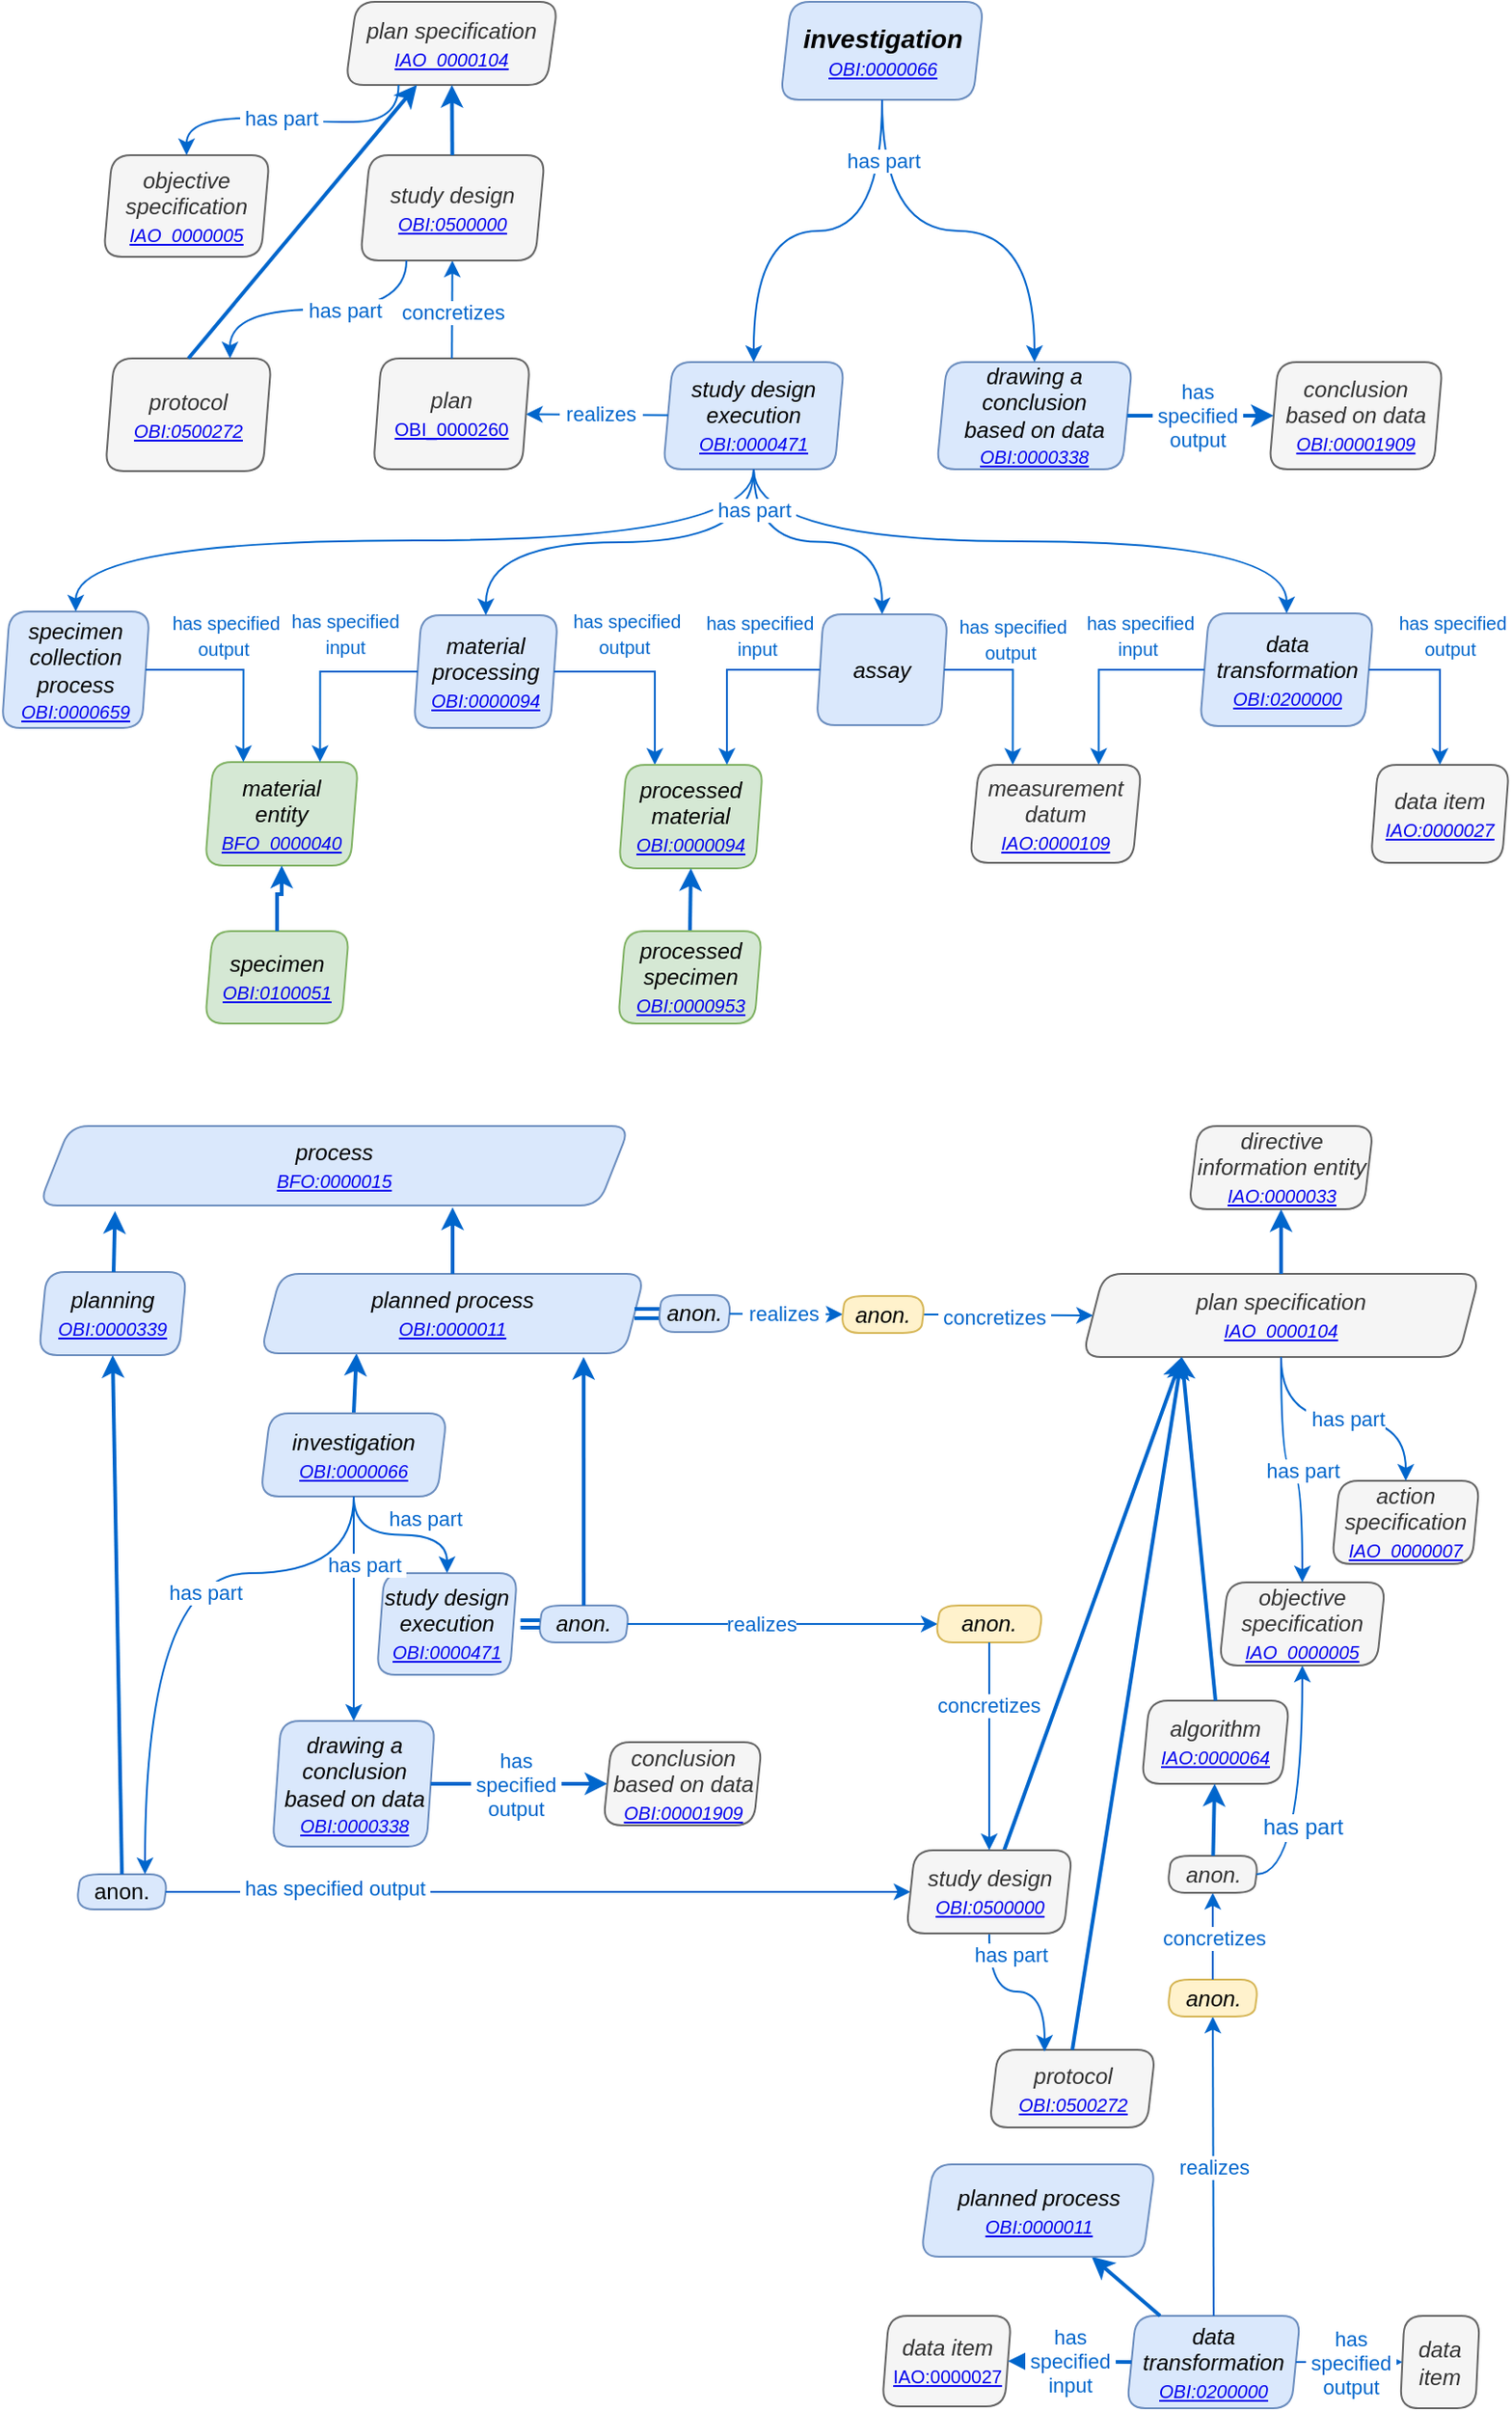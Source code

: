 <mxfile version="10.1.6-4" type="device"><diagram id="a9fb5f0d-409a-006f-b482-ae5968d886a8" name="Investigation"><mxGraphModel dx="950" dy="647" grid="1" gridSize="10" guides="1" tooltips="1" connect="1" arrows="1" fold="1" page="1" pageScale="1" pageWidth="850" pageHeight="850" background="#ffffff" math="0" shadow="0"><root><mxCell id="0"/><mxCell id="1" parent="0"/><mxCell id="6" value="" style="rounded=0;html=1;exitX=0.5;exitY=0;jettySize=auto;orthogonalLoop=1;strokeColor=#0066CC;strokeWidth=2;entryX=0.25;entryY=1;" parent="1" source="2" target="5" edge="1"><mxGeometry relative="1" as="geometry"><mxPoint x="366" y="839.5" as="targetPoint"/></mxGeometry></mxCell><mxCell id="2" value="&lt;i&gt;investigation&lt;br&gt;&lt;/i&gt;&lt;span&gt;&lt;font size=&quot;1&quot;&gt;&lt;i&gt;&lt;a href=&quot;http://purl.obolibrary.org/obo/OBI_0000066&quot;&gt;OBI:0000066&lt;/a&gt;&lt;/i&gt;&lt;/font&gt;&lt;/span&gt;&lt;br&gt;" style="shape=parallelogram;perimeter=parallelogramPerimeter;whiteSpace=wrap;html=1;strokeColor=#6c8ebf;fontSize=12;align=center;size=0.053;fillColor=#dae8fc;rounded=1;comic=0;shadow=0;spacing=0;line-height:.8rem" parent="1" vertex="1"><mxGeometry x="155" y="871" width="101" height="45" as="geometry"/></mxCell><mxCell id="3" value="&lt;i&gt;drawing a conclusion based on data&lt;br&gt;&lt;/i&gt;&lt;span&gt;&lt;font size=&quot;1&quot;&gt;&lt;i&gt;&lt;a href=&quot;http://purl.obolibrary.org/obo/OBI_0000338&quot;&gt;OBI:0000338&lt;/a&gt;&lt;/i&gt;&lt;/font&gt;&lt;/span&gt;&lt;br&gt;" style="shape=parallelogram;perimeter=parallelogramPerimeter;whiteSpace=wrap;html=1;strokeColor=#6c8ebf;fontSize=12;align=center;size=0.053;fillColor=#dae8fc;rounded=1;comic=0;shadow=0;spacing=0;line-height:.8rem" parent="1" vertex="1"><mxGeometry x="161.5" y="1037.5" width="88" height="68" as="geometry"/></mxCell><mxCell id="4" value="&lt;i&gt;study design execution&lt;br&gt;&lt;/i&gt;&lt;span&gt;&lt;font size=&quot;1&quot;&gt;&lt;i&gt;&lt;a href=&quot;http://purl.obolibrary.org/obo/OBI_0000471&quot;&gt;OBI:0000471&lt;/a&gt;&lt;/i&gt;&lt;/font&gt;&lt;/span&gt;&lt;br&gt;" style="shape=parallelogram;perimeter=parallelogramPerimeter;whiteSpace=wrap;html=1;strokeColor=#6c8ebf;fontSize=12;align=center;size=0.053;fillColor=#dae8fc;rounded=1;comic=0;shadow=0;spacing=0;line-height:.8rem" parent="1" vertex="1"><mxGeometry x="218" y="957.5" width="76" height="55" as="geometry"/></mxCell><mxCell id="5" value="&lt;i&gt;planned process&lt;br&gt;&lt;/i&gt;&lt;span&gt;&lt;font size=&quot;1&quot;&gt;&lt;i&gt;&lt;a href=&quot;http://purl.obolibrary.org/obo/OBI_0000011&quot;&gt;OBI:0000011&lt;/a&gt;&lt;/i&gt;&lt;/font&gt;&lt;/span&gt;&lt;br&gt;" style="shape=parallelogram;perimeter=parallelogramPerimeter;whiteSpace=wrap;html=1;strokeColor=#6c8ebf;fontSize=12;align=center;size=0.053;fillColor=#dae8fc;rounded=1;comic=0;shadow=0;spacing=0;line-height:.8rem" parent="1" vertex="1"><mxGeometry x="155" y="795.5" width="208" height="43" as="geometry"/></mxCell><mxCell id="11" value="&lt;font color=&quot;#0066cc&quot;&gt;has part&lt;/font&gt;" style="rounded=0;html=1;jettySize=auto;orthogonalLoop=1;strokeColor=#0066CC;strokeWidth=1;entryX=0.5;entryY=0;exitX=0.5;exitY=1;edgeStyle=orthogonalEdgeStyle;curved=1;" parent="1" source="2" target="4" edge="1"><mxGeometry x="0.297" y="9" relative="1" as="geometry"><mxPoint x="324" y="931.5" as="sourcePoint"/><mxPoint x="143.5" y="1005.5" as="targetPoint"/><mxPoint as="offset"/></mxGeometry></mxCell><mxCell id="12" value="&lt;font color=&quot;#0066cc&quot;&gt;&amp;nbsp;has part&amp;nbsp;&lt;/font&gt;" style="rounded=0;html=1;jettySize=auto;orthogonalLoop=1;strokeColor=#0066CC;strokeWidth=1;exitX=0.5;exitY=1;edgeStyle=orthogonalEdgeStyle;curved=1;" parent="1" source="2" target="3" edge="1"><mxGeometry x="-0.39" y="5" relative="1" as="geometry"><mxPoint x="427" y="931.5" as="sourcePoint"/><mxPoint x="238.5" y="933.5" as="targetPoint"/><mxPoint as="offset"/></mxGeometry></mxCell><mxCell id="13" value="anon." style="shape=parallelogram;perimeter=parallelogramPerimeter;whiteSpace=wrap;html=1;strokeColor=#6c8ebf;fontSize=12;align=center;size=0.053;fillColor=#dae8fc;rounded=1;comic=0;shadow=0;spacing=0;line-height:.8rem" parent="1" vertex="1"><mxGeometry x="55" y="1120.5" width="50" height="19" as="geometry"/></mxCell><mxCell id="14" value="&lt;font color=&quot;#0066cc&quot;&gt;&amp;nbsp;has part&amp;nbsp;&lt;/font&gt;" style="rounded=0;html=1;jettySize=auto;orthogonalLoop=1;strokeColor=#0066CC;strokeWidth=1;entryX=0.75;entryY=0;exitX=0.5;exitY=1;edgeStyle=orthogonalEdgeStyle;curved=1;" parent="1" source="2" target="13" edge="1"><mxGeometry x="-0.23" y="10" relative="1" as="geometry"><mxPoint x="297" y="931.5" as="sourcePoint"/><mxPoint x="153.5" y="933.5" as="targetPoint"/><Array as="points"><mxPoint x="206" y="957.5"/><mxPoint x="93" y="957.5"/></Array><mxPoint as="offset"/></mxGeometry></mxCell><mxCell id="15" value="&lt;i&gt;planning&lt;br&gt;&lt;/i&gt;&lt;span&gt;&lt;font size=&quot;1&quot;&gt;&lt;i&gt;&lt;a href=&quot;http://purl.obolibrary.org/obo/OBI_0000339&quot;&gt;OBI:0000339&lt;/a&gt;&lt;/i&gt;&lt;/font&gt;&lt;/span&gt;&lt;br&gt;" style="shape=parallelogram;perimeter=parallelogramPerimeter;whiteSpace=wrap;html=1;strokeColor=#6c8ebf;fontSize=12;align=center;size=0.053;fillColor=#dae8fc;rounded=1;comic=0;shadow=0;spacing=0;line-height:.8rem" parent="1" vertex="1"><mxGeometry x="35" y="794.5" width="80" height="45" as="geometry"/></mxCell><mxCell id="16" value="" style="rounded=0;html=1;entryX=0.5;entryY=1;jettySize=auto;orthogonalLoop=1;strokeColor=#0066CC;strokeWidth=2;exitX=0.5;exitY=0;" parent="1" source="13" target="15" edge="1"><mxGeometry x="-0.717" relative="1" as="geometry"><mxPoint x="8.5" y="995.5" as="sourcePoint"/><mxPoint x="153.5" y="818.5" as="targetPoint"/><mxPoint as="offset"/></mxGeometry></mxCell><mxCell id="18" value="&lt;font color=&quot;#0066cc&quot;&gt;&amp;nbsp;has&amp;nbsp;specified&amp;nbsp;output&amp;nbsp;&lt;br&gt;&lt;/font&gt;" style="rounded=0;html=1;jettySize=auto;orthogonalLoop=1;strokeColor=#0066CC;strokeWidth=1;exitX=1;exitY=0.5;entryX=0;entryY=0.5;" parent="1" source="13" target="17" edge="1"><mxGeometry x="-0.549" y="2" relative="1" as="geometry"><mxPoint x="-4.5" y="1134.5" as="sourcePoint"/><mxPoint x="108.071" y="1062.5" as="targetPoint"/><mxPoint as="offset"/></mxGeometry></mxCell><mxCell id="22" value="&lt;span&gt;&lt;i&gt;&lt;font&gt;protocol&lt;br&gt;&lt;span style=&quot;font-size: 10px&quot;&gt;&lt;a href=&quot;http://purl.obolibrary.org/obo/OBI_0000272&quot;&gt;OBI:0500272&lt;/a&gt;&lt;/span&gt;&lt;/font&gt;&lt;/i&gt;&lt;/span&gt;&lt;br&gt;" style="shape=parallelogram;perimeter=parallelogramPerimeter;whiteSpace=wrap;html=1;strokeColor=#666666;fontSize=12;align=center;size=0.053;fillColor=#f5f5f5;rounded=1;comic=0;shadow=0;spacing=0;line-height:.8rem;fontColor=#333333;" parent="1" vertex="1"><mxGeometry x="549.5" y="1215.5" width="90" height="42" as="geometry"/></mxCell><mxCell id="23" value="&lt;font color=&quot;#0066cc&quot;&gt;has part&lt;/font&gt;" style="rounded=0;html=1;jettySize=auto;orthogonalLoop=1;strokeColor=#0066CC;strokeWidth=1;exitX=0.5;exitY=1;entryX=0.333;entryY=0.024;entryPerimeter=0;edgeStyle=orthogonalEdgeStyle;curved=1;" parent="1" source="17" target="22" edge="1"><mxGeometry x="-0.755" y="11" relative="1" as="geometry"><mxPoint x="244.5" y="1272.5" as="sourcePoint"/><mxPoint x="514" y="1247.5" as="targetPoint"/><mxPoint as="offset"/></mxGeometry></mxCell><mxCell id="24" value="&lt;span&gt;&lt;i&gt;&lt;font&gt;plan specification&lt;br&gt;&lt;/font&gt;&lt;/i&gt;&lt;/span&gt;&lt;span&gt;&lt;a href=&quot;http://purl.obolibrary.org/obo/IAO_0000104&quot;&gt;&lt;font style=&quot;font-size: 10px&quot;&gt;&lt;i&gt;IAO_0000104&lt;/i&gt;&lt;/font&gt;&lt;/a&gt;&lt;/span&gt;&lt;br&gt;" style="shape=parallelogram;perimeter=parallelogramPerimeter;whiteSpace=wrap;html=1;strokeColor=#666666;fontSize=12;align=center;size=0.053;fillColor=#f5f5f5;rounded=1;comic=0;shadow=0;spacing=0;line-height:.8rem;fontColor=#333333;" parent="1" vertex="1"><mxGeometry x="600" y="795.5" width="215" height="45" as="geometry"/></mxCell><mxCell id="25" value="" style="rounded=0;html=1;jettySize=auto;orthogonalLoop=1;strokeColor=#0066CC;strokeWidth=2;entryX=0.25;entryY=1;" parent="1" source="17" target="24" edge="1"><mxGeometry x="-0.354" y="4" relative="1" as="geometry"><mxPoint x="269.5" y="1237.5" as="sourcePoint"/><mxPoint x="410.929" y="1102.5" as="targetPoint"/><mxPoint as="offset"/></mxGeometry></mxCell><mxCell id="26" value="" style="rounded=0;html=1;jettySize=auto;orthogonalLoop=1;strokeColor=#0066CC;strokeWidth=2;exitX=0.5;exitY=0;entryX=0.25;entryY=1;" parent="1" source="22" target="24" edge="1"><mxGeometry x="-0.518" relative="1" as="geometry"><mxPoint x="504.5" y="1297.5" as="sourcePoint"/><mxPoint x="424.5" y="1282.5" as="targetPoint"/><mxPoint as="offset"/></mxGeometry></mxCell><mxCell id="27" value="&lt;span&gt;&lt;i&gt;&lt;font&gt;objective specification&lt;br&gt;&lt;/font&gt;&lt;/i&gt;&lt;/span&gt;&lt;span&gt;&lt;font style=&quot;font-size: 10px&quot;&gt;&lt;i&gt;&lt;a href=&quot;http://purl.obolibrary.org/obo/IAO_0000005&quot;&gt;IAO_0000005&lt;/a&gt;&lt;/i&gt;&lt;/font&gt;&lt;/span&gt;&lt;br&gt;" style="shape=parallelogram;perimeter=parallelogramPerimeter;whiteSpace=wrap;html=1;strokeColor=#666666;fontSize=12;align=center;size=0.053;fillColor=#f5f5f5;rounded=1;comic=0;shadow=0;spacing=0;line-height:.8rem;fontColor=#333333;" parent="1" vertex="1"><mxGeometry x="674" y="962.5" width="90" height="45" as="geometry"/></mxCell><mxCell id="28" value="&lt;span&gt;&lt;i&gt;&lt;font&gt;action specification&lt;br&gt;&lt;/font&gt;&lt;/i&gt;&lt;/span&gt;&lt;span&gt;&lt;font style=&quot;font-size: 10px&quot;&gt;&lt;i&gt;&lt;a href=&quot;http://purl.obolibrary.org/obo/IAO_0000007&quot;&gt;IAO_0000007&lt;/a&gt;&lt;/i&gt;&lt;/font&gt;&lt;/span&gt;&lt;br&gt;" style="shape=parallelogram;perimeter=parallelogramPerimeter;whiteSpace=wrap;html=1;strokeColor=#666666;fontSize=12;align=center;size=0.053;fillColor=#f5f5f5;rounded=1;comic=0;shadow=0;spacing=0;line-height:.8rem;fontColor=#333333;" parent="1" vertex="1"><mxGeometry x="735" y="907.5" width="80" height="45" as="geometry"/></mxCell><mxCell id="29" value="&lt;font color=&quot;#0066cc&quot;&gt;&amp;nbsp;has part&amp;nbsp;&lt;/font&gt;" style="rounded=0;html=1;jettySize=auto;orthogonalLoop=1;strokeColor=#0066CC;strokeWidth=1;exitX=0.5;exitY=1;edgeStyle=orthogonalEdgeStyle;curved=1;" parent="1" source="24" target="27" edge="1"><mxGeometry x="0.096" relative="1" as="geometry"><mxPoint x="269.5" y="1237.5" as="sourcePoint"/><mxPoint x="664.5" y="1147.5" as="targetPoint"/><mxPoint as="offset"/></mxGeometry></mxCell><mxCell id="30" value="&lt;font color=&quot;#0066cc&quot;&gt;&amp;nbsp;has part&lt;/font&gt;" style="rounded=0;html=1;jettySize=auto;orthogonalLoop=1;strokeColor=#0066CC;strokeWidth=1;exitX=0.5;exitY=1;edgeStyle=orthogonalEdgeStyle;curved=1;" parent="1" source="24" target="28" edge="1"><mxGeometry relative="1" as="geometry"><mxPoint x="564.5" y="1077.5" as="sourcePoint"/><mxPoint x="512.093" y="1167.5" as="targetPoint"/></mxGeometry></mxCell><mxCell id="17" value="&lt;i&gt;study design&lt;br&gt;&lt;/i&gt;&lt;span&gt;&lt;a href=&quot;http://purl.obolibrary.org/obo/OBI_0500000&quot;&gt;&lt;i&gt;&lt;font style=&quot;font-size: 10px&quot;&gt;OBI:0500000&lt;/font&gt;&lt;/i&gt;&lt;/a&gt;&lt;/span&gt;&lt;br&gt;" style="shape=parallelogram;perimeter=parallelogramPerimeter;whiteSpace=wrap;html=1;strokeColor=#666666;fontSize=12;align=center;size=0.053;fillColor=#f5f5f5;rounded=1;comic=0;shadow=0;spacing=0;line-height:.8rem;fontColor=#333333;" parent="1" vertex="1"><mxGeometry x="504.5" y="1107.5" width="90" height="45" as="geometry"/></mxCell><mxCell id="31" value="&lt;span&gt;&lt;i&gt;&lt;font&gt;algorithm&lt;br&gt;&lt;span&gt;&lt;a href=&quot;http://purl.obolibrary.org/obo/IAO_0000064&quot;&gt;&lt;font style=&quot;font-size: 10px&quot;&gt;IAO:0000064&lt;/font&gt;&lt;/a&gt;&lt;/span&gt;&lt;/font&gt;&lt;/i&gt;&lt;/span&gt;&lt;br&gt;" style="shape=parallelogram;perimeter=parallelogramPerimeter;whiteSpace=wrap;html=1;strokeColor=#666666;fontSize=12;align=center;size=0.053;fillColor=#f5f5f5;rounded=1;comic=0;shadow=0;spacing=0;line-height:.8rem;fontColor=#333333;" parent="1" vertex="1"><mxGeometry x="632" y="1026.5" width="80" height="45" as="geometry"/></mxCell><mxCell id="32" value="" style="rounded=0;html=1;jettySize=auto;orthogonalLoop=1;strokeColor=#0066CC;strokeWidth=2;exitX=0.5;exitY=0;entryX=0.25;entryY=1;" parent="1" source="31" target="24" edge="1"><mxGeometry x="-0.305" relative="1" as="geometry"><mxPoint x="437.878" y="1237.5" as="sourcePoint"/><mxPoint x="775" y="877.5" as="targetPoint"/><mxPoint as="offset"/></mxGeometry></mxCell><mxCell id="44" value="&lt;i&gt;process&lt;br&gt;&lt;/i&gt;&lt;span&gt;&lt;font size=&quot;1&quot;&gt;&lt;i&gt;&lt;a href=&quot;http://purl.obolibrary.org/obo/BFO_0000015&quot;&gt;BFO:0000015&lt;/a&gt;&lt;/i&gt;&lt;/font&gt;&lt;/span&gt;&lt;br&gt;" style="shape=parallelogram;perimeter=parallelogramPerimeter;whiteSpace=wrap;html=1;strokeColor=#6c8ebf;fontSize=12;align=center;size=0.053;fillColor=#dae8fc;rounded=1;comic=0;shadow=0;spacing=0;line-height:.8rem" parent="1" vertex="1"><mxGeometry x="35" y="715.5" width="320" height="43" as="geometry"/></mxCell><mxCell id="45" value="" style="rounded=0;html=1;jettySize=auto;orthogonalLoop=1;strokeColor=#0066CC;strokeWidth=2;jumpStyle=arc;exitX=0.5;exitY=0;" parent="1" source="5" edge="1"><mxGeometry relative="1" as="geometry"><mxPoint x="241" y="1035.167" as="sourcePoint"/><mxPoint x="259" y="759.5" as="targetPoint"/></mxGeometry></mxCell><mxCell id="47" value="" style="rounded=0;html=1;jettySize=auto;orthogonalLoop=1;strokeColor=#0066CC;strokeWidth=2;jumpStyle=arc;entryX=0.129;entryY=1.07;entryPerimeter=0;" parent="1" source="15" target="44" edge="1"><mxGeometry relative="1" as="geometry"><mxPoint x="241.672" y="805.5" as="sourcePoint"/><mxPoint x="45" y="777.5" as="targetPoint"/></mxGeometry></mxCell><mxCell id="50" value="&lt;i&gt;conclusion based on data&lt;br&gt;&lt;/i&gt;&lt;span&gt;&lt;font size=&quot;1&quot;&gt;&lt;i&gt;&lt;a href=&quot;http://purl.obolibrary.org/obo/OBI_0001909&quot;&gt;OBI:00001909&lt;/a&gt;&lt;/i&gt;&lt;/font&gt;&lt;/span&gt;&lt;br&gt;" style="shape=parallelogram;perimeter=parallelogramPerimeter;whiteSpace=wrap;html=1;strokeColor=#666666;fontSize=12;align=center;size=0.053;fillColor=#f5f5f5;rounded=1;comic=0;shadow=0;spacing=0;line-height:.8rem;fontColor=#333333;" parent="1" vertex="1"><mxGeometry x="340.5" y="1049" width="86" height="45" as="geometry"/></mxCell><mxCell id="53" value="&lt;i&gt;&lt;font style=&quot;font-size: 12px&quot;&gt;directive information entity&lt;/font&gt;&lt;br&gt;&lt;font style=&quot;font-size: 10px&quot;&gt;&lt;a href=&quot;http://purl.obolibrary.org/obo/IAO_0000033&quot;&gt;IAO:0000033&lt;/a&gt;&lt;/font&gt;&lt;/i&gt;&lt;font size=&quot;1&quot;&gt;&lt;i&gt;&lt;br&gt;&lt;/i&gt;&lt;/font&gt;" style="shape=parallelogram;perimeter=parallelogramPerimeter;whiteSpace=wrap;html=1;strokeColor=#666666;fontSize=12;align=center;size=0.053;fillColor=#f5f5f5;rounded=1;comic=0;shadow=0;spacing=0;line-height:.8rem;fontColor=#333333;" parent="1" vertex="1"><mxGeometry x="657.5" y="715.5" width="100" height="45" as="geometry"/></mxCell><mxCell id="54" value="" style="rounded=0;html=1;jettySize=auto;orthogonalLoop=1;strokeColor=#0066CC;strokeWidth=2;" parent="1" source="24" target="53" edge="1"><mxGeometry relative="1" as="geometry"><mxPoint x="150.667" y="1241.167" as="sourcePoint"/><mxPoint x="150.667" y="942.5" as="targetPoint"/></mxGeometry></mxCell><mxCell id="56" value="&lt;font color=&quot;#0066cc&quot;&gt;has&lt;br&gt;&amp;nbsp;specified&amp;nbsp;&lt;br&gt;output&lt;br&gt;&lt;/font&gt;" style="rounded=0;html=1;jettySize=auto;orthogonalLoop=1;strokeColor=#0066CC;strokeWidth=2;exitX=1;exitY=0.5;entryX=0;entryY=0.5;" parent="1" source="3" target="50" edge="1"><mxGeometry x="-0.048" relative="1" as="geometry"><mxPoint x="331" y="1092" as="sourcePoint"/><mxPoint x="373" y="1092" as="targetPoint"/><mxPoint as="offset"/></mxGeometry></mxCell><mxCell id="66" value="&lt;i&gt;data item&lt;br&gt;&lt;/i&gt;&lt;span&gt;&lt;font style=&quot;font-size: 10px&quot;&gt;&lt;a href=&quot;http://purl.obolibrary.org/obo/IAO_0000027&quot;&gt;IAO:0000027&lt;/a&gt;&lt;/font&gt;&lt;/span&gt;&lt;br&gt;" style="shape=parallelogram;perimeter=parallelogramPerimeter;whiteSpace=wrap;html=1;strokeColor=#666666;fontSize=12;align=center;size=0.053;fillColor=#f5f5f5;rounded=1;comic=0;shadow=0;spacing=0;line-height:.8rem;fontColor=#333333;" parent="1" vertex="1"><mxGeometry x="491.5" y="1359.5" width="70" height="49" as="geometry"/></mxCell><mxCell id="67" value="&lt;i&gt;data&lt;br&gt;transformation&lt;br&gt;&lt;/i&gt;&lt;span&gt;&lt;font size=&quot;1&quot;&gt;&lt;i&gt;&lt;a href=&quot;http://purl.obolibrary.org/obo/OBI_0200000&quot;&gt;OBI:0200000&lt;/a&gt;&lt;/i&gt;&lt;/font&gt;&lt;/span&gt;&lt;br&gt;" style="shape=parallelogram;perimeter=parallelogramPerimeter;whiteSpace=wrap;html=1;strokeColor=#6c8ebf;fontSize=12;align=center;size=0.053;fillColor=#dae8fc;rounded=1;comic=0;shadow=0;spacing=0;line-height:.8rem" parent="1" vertex="1"><mxGeometry x="624" y="1359.5" width="94" height="50" as="geometry"/></mxCell><mxCell id="69" value="&lt;font color=&quot;#0066cc&quot;&gt;has&lt;br&gt;&amp;nbsp;specified&amp;nbsp;&lt;br&gt;input&lt;br&gt;&lt;/font&gt;" style="rounded=0;html=1;jettySize=auto;orthogonalLoop=1;strokeColor=#0066CC;strokeWidth=2;exitX=0;exitY=0.5;entryX=1;entryY=0.5;" parent="1" source="67" target="66" edge="1"><mxGeometry relative="1" as="geometry"><mxPoint x="552" y="1333.5" as="sourcePoint"/><mxPoint x="592.5" y="1348.5" as="targetPoint"/></mxGeometry></mxCell><mxCell id="113" value="&lt;i&gt;data&lt;br&gt;item&lt;/i&gt;&lt;br&gt;" style="shape=parallelogram;perimeter=parallelogramPerimeter;whiteSpace=wrap;html=1;strokeColor=#666666;fontSize=12;align=center;size=0.053;fillColor=#f5f5f5;rounded=1;comic=0;shadow=0;spacing=0;line-height:.8rem;fontColor=#333333;" parent="1" vertex="1"><mxGeometry x="772" y="1359.5" width="43" height="50" as="geometry"/></mxCell><mxCell id="114" value="&lt;font color=&quot;#0066cc&quot;&gt;has&lt;br&gt;&amp;nbsp;specified&amp;nbsp;&lt;br&gt;output&lt;br&gt;&lt;/font&gt;" style="rounded=0;html=1;jettySize=auto;orthogonalLoop=1;strokeColor=#0066CC;strokeWidth=1;exitX=1;exitY=0.5;entryX=0;entryY=0.5;" parent="1" source="67" target="113" edge="1"><mxGeometry relative="1" as="geometry"><mxPoint x="436.5" y="1501.5" as="sourcePoint"/><mxPoint x="510.844" y="1500.808" as="targetPoint"/><mxPoint as="offset"/></mxGeometry></mxCell><mxCell id="171" style="rounded=0;jumpStyle=arc;html=1;jettySize=auto;orthogonalLoop=1;strokeColor=#0066CC;strokeWidth=2;" parent="1" source="67" target="gYWKQ_K5sMz9EhdF_emf-172" edge="1"><mxGeometry relative="1" as="geometry"><mxPoint x="484" y="1317.5" as="targetPoint"/><mxPoint x="198" y="1382.5" as="sourcePoint"/></mxGeometry></mxCell><mxCell id="gYWKQ_K5sMz9EhdF_emf-172" value="&lt;i&gt;planned process&lt;br&gt;&lt;/i&gt;&lt;span&gt;&lt;font size=&quot;1&quot;&gt;&lt;i&gt;&lt;a href=&quot;http://purl.obolibrary.org/obo/OBI_0000011&quot;&gt;OBI:0000011&lt;/a&gt;&lt;/i&gt;&lt;/font&gt;&lt;/span&gt;&lt;br&gt;" style="shape=parallelogram;perimeter=parallelogramPerimeter;whiteSpace=wrap;html=1;strokeColor=#6c8ebf;fontSize=12;align=center;size=0.053;fillColor=#dae8fc;rounded=1;comic=0;shadow=0;spacing=0;line-height:.8rem" parent="1" vertex="1"><mxGeometry x="512.5" y="1277.5" width="127" height="50" as="geometry"/></mxCell><mxCell id="7lAfpmQzUhSLnXKU7w6J-172" value="&lt;i&gt;&lt;b&gt;&lt;font style=&quot;font-size: 14px&quot;&gt;investigation&lt;/font&gt;&lt;/b&gt;&lt;br&gt;&lt;/i&gt;&lt;span&gt;&lt;font size=&quot;1&quot;&gt;&lt;i&gt;&lt;a href=&quot;http://purl.obolibrary.org/obo/OBI_0000066&quot;&gt;OBI:0000066&lt;/a&gt;&lt;/i&gt;&lt;/font&gt;&lt;/span&gt;&lt;br&gt;" style="shape=parallelogram;perimeter=parallelogramPerimeter;whiteSpace=wrap;html=1;strokeColor=#6c8ebf;fontSize=12;align=center;size=0.053;fillColor=#dae8fc;rounded=1;comic=0;shadow=0;spacing=0;line-height:.8rem" parent="1" vertex="1"><mxGeometry x="436.5" y="107" width="110" height="53" as="geometry"/></mxCell><mxCell id="7lAfpmQzUhSLnXKU7w6J-173" value="&lt;i&gt;drawing a conclusion &lt;br&gt;based on data&lt;br&gt;&lt;/i&gt;&lt;span&gt;&lt;font size=&quot;1&quot;&gt;&lt;i&gt;&lt;a href=&quot;http://purl.obolibrary.org/obo/OBI_0000338&quot;&gt;OBI:0000338&lt;/a&gt;&lt;/i&gt;&lt;/font&gt;&lt;/span&gt;&lt;br&gt;" style="shape=parallelogram;perimeter=parallelogramPerimeter;whiteSpace=wrap;html=1;strokeColor=#6c8ebf;fontSize=12;align=center;size=0.053;fillColor=#dae8fc;rounded=1;comic=0;shadow=0;spacing=0;line-height:.8rem" parent="1" vertex="1"><mxGeometry x="521" y="302" width="106" height="58" as="geometry"/></mxCell><mxCell id="7lAfpmQzUhSLnXKU7w6J-174" value="&lt;i&gt;study design execution&lt;br&gt;&lt;/i&gt;&lt;span&gt;&lt;font size=&quot;1&quot;&gt;&lt;i&gt;&lt;a href=&quot;http://purl.obolibrary.org/obo/OBI_0000471&quot;&gt;OBI:0000471&lt;/a&gt;&lt;/i&gt;&lt;/font&gt;&lt;/span&gt;&lt;br&gt;" style="shape=parallelogram;perimeter=parallelogramPerimeter;whiteSpace=wrap;html=1;strokeColor=#6c8ebf;fontSize=12;align=center;size=0.053;fillColor=#dae8fc;rounded=1;comic=0;shadow=0;spacing=0;line-height:.8rem" parent="1" vertex="1"><mxGeometry x="373" y="302" width="98" height="58" as="geometry"/></mxCell><mxCell id="7lAfpmQzUhSLnXKU7w6J-177" value="" style="rounded=0;html=1;jettySize=auto;orthogonalLoop=1;strokeColor=#0066CC;strokeWidth=1;exitX=0.5;exitY=1;edgeStyle=orthogonalEdgeStyle;curved=1;" parent="1" source="7lAfpmQzUhSLnXKU7w6J-172" target="7lAfpmQzUhSLnXKU7w6J-173" edge="1"><mxGeometry x="-0.406" y="25" relative="1" as="geometry"><mxPoint x="425.5" y="261" as="sourcePoint"/><mxPoint x="237" y="263" as="targetPoint"/><mxPoint as="offset"/></mxGeometry></mxCell><mxCell id="7lAfpmQzUhSLnXKU7w6J-185" value="&lt;i&gt;conclusion&lt;br&gt;based on data&lt;br&gt;&lt;/i&gt;&lt;span&gt;&lt;font size=&quot;1&quot;&gt;&lt;i&gt;&lt;a href=&quot;http://purl.obolibrary.org/obo/OBI_0001909&quot;&gt;OBI:00001909&lt;/a&gt;&lt;/i&gt;&lt;/font&gt;&lt;/span&gt;&lt;br&gt;" style="shape=parallelogram;perimeter=parallelogramPerimeter;whiteSpace=wrap;html=1;strokeColor=#666666;fontSize=12;align=center;size=0.053;fillColor=#f5f5f5;rounded=1;comic=0;shadow=0;spacing=0;line-height:.8rem;fontColor=#333333;" parent="1" vertex="1"><mxGeometry x="701" y="302" width="94" height="58" as="geometry"/></mxCell><mxCell id="7lAfpmQzUhSLnXKU7w6J-186" value="&lt;font color=&quot;#0066cc&quot;&gt;has&lt;br&gt;&amp;nbsp;specified&amp;nbsp;&lt;br&gt;output&lt;br&gt;&lt;/font&gt;" style="rounded=0;html=1;jettySize=auto;orthogonalLoop=1;strokeColor=#0066CC;strokeWidth=2;exitX=1;exitY=0.5;entryX=0;entryY=0.5;" parent="1" source="7lAfpmQzUhSLnXKU7w6J-173" target="7lAfpmQzUhSLnXKU7w6J-185" edge="1"><mxGeometry x="-0.048" relative="1" as="geometry"><mxPoint x="708" y="348.5" as="sourcePoint"/><mxPoint x="750" y="348.5" as="targetPoint"/><mxPoint as="offset"/></mxGeometry></mxCell><mxCell id="7lAfpmQzUhSLnXKU7w6J-192" value="&lt;font color=&quot;#0066cc&quot;&gt;&amp;nbsp;realizes&amp;nbsp;&lt;/font&gt;" style="rounded=0;html=1;jettySize=auto;orthogonalLoop=1;strokeColor=#0066CC;strokeWidth=1;" parent="1" source="7lAfpmQzUhSLnXKU7w6J-174" target="7lAfpmQzUhSLnXKU7w6J-193" edge="1"><mxGeometry x="-0.04" relative="1" as="geometry"><mxPoint x="264.923" y="630.093" as="sourcePoint"/><mxPoint x="206" y="321" as="targetPoint"/><mxPoint as="offset"/></mxGeometry></mxCell><mxCell id="7lAfpmQzUhSLnXKU7w6J-193" value="&lt;i&gt;plan&lt;br&gt;&lt;/i&gt;&lt;font style=&quot;font-size: 10px&quot;&gt;&lt;a href=&quot;http://purl.obolibrary.org/obo/OBI_0000260&quot;&gt;OBI_0000260&lt;/a&gt;&lt;/font&gt;&lt;font size=&quot;1&quot;&gt;&lt;i&gt;&lt;br&gt;&lt;/i&gt;&lt;/font&gt;" style="shape=parallelogram;perimeter=parallelogramPerimeter;whiteSpace=wrap;html=1;strokeColor=#666666;fontSize=12;align=center;size=0.053;fillColor=#f5f5f5;rounded=1;comic=0;shadow=0;spacing=0;line-height:.8rem;fontColor=#333333;" parent="1" vertex="1"><mxGeometry x="216" y="300" width="85" height="60" as="geometry"/></mxCell><mxCell id="7lAfpmQzUhSLnXKU7w6J-194" value="&lt;font color=&quot;#0066cc&quot;&gt;&amp;nbsp;concretizes&amp;nbsp;&lt;/font&gt;" style="rounded=0;html=1;jettySize=auto;orthogonalLoop=1;strokeColor=#0066CC;strokeWidth=1;" parent="1" source="7lAfpmQzUhSLnXKU7w6J-193" target="7lAfpmQzUhSLnXKU7w6J-195" edge="1"><mxGeometry x="-0.043" relative="1" as="geometry"><mxPoint x="306" y="363" as="sourcePoint"/><mxPoint x="376" y="413" as="targetPoint"/><mxPoint as="offset"/></mxGeometry></mxCell><mxCell id="7lAfpmQzUhSLnXKU7w6J-195" value="&lt;i&gt;study design&lt;br&gt;&lt;/i&gt;&lt;span&gt;&lt;a href=&quot;http://purl.obolibrary.org/obo/OBI_0500000&quot;&gt;&lt;i&gt;&lt;font style=&quot;font-size: 10px&quot;&gt;OBI:0500000&lt;/font&gt;&lt;/i&gt;&lt;/a&gt;&lt;/span&gt;&lt;br&gt;" style="shape=parallelogram;perimeter=parallelogramPerimeter;whiteSpace=wrap;html=1;strokeColor=#666666;fontSize=12;align=center;size=0.053;fillColor=#f5f5f5;rounded=1;comic=0;shadow=0;spacing=0;line-height:.8rem;fontColor=#333333;" parent="1" vertex="1"><mxGeometry x="209" y="190" width="100" height="57" as="geometry"/></mxCell><mxCell id="7lAfpmQzUhSLnXKU7w6J-196" value="&lt;span&gt;&lt;i&gt;&lt;font&gt;plan specification&lt;br&gt;&lt;/font&gt;&lt;/i&gt;&lt;/span&gt;&lt;span&gt;&lt;a href=&quot;http://purl.obolibrary.org/obo/IAO_0000104&quot;&gt;&lt;font style=&quot;font-size: 10px&quot;&gt;&lt;i&gt;IAO_0000104&lt;/i&gt;&lt;/font&gt;&lt;/a&gt;&lt;/span&gt;&lt;br&gt;" style="shape=parallelogram;perimeter=parallelogramPerimeter;whiteSpace=wrap;html=1;strokeColor=#666666;fontSize=12;align=center;size=0.053;fillColor=#f5f5f5;rounded=1;comic=0;shadow=0;spacing=0;line-height:.8rem;fontColor=#333333;" parent="1" vertex="1"><mxGeometry x="201" y="107" width="115" height="45" as="geometry"/></mxCell><mxCell id="7lAfpmQzUhSLnXKU7w6J-197" value="" style="rounded=0;html=1;jettySize=auto;orthogonalLoop=1;strokeColor=#0066CC;strokeWidth=2;" parent="1" source="7lAfpmQzUhSLnXKU7w6J-195" target="7lAfpmQzUhSLnXKU7w6J-196" edge="1"><mxGeometry relative="1" as="geometry"><mxPoint x="386" y="512.5" as="sourcePoint"/><mxPoint x="386" y="477.5" as="targetPoint"/></mxGeometry></mxCell><mxCell id="7lAfpmQzUhSLnXKU7w6J-198" value="&lt;span&gt;&lt;i&gt;&lt;font&gt;objective specification&lt;br&gt;&lt;/font&gt;&lt;/i&gt;&lt;/span&gt;&lt;span&gt;&lt;font style=&quot;font-size: 10px&quot;&gt;&lt;i&gt;&lt;a href=&quot;http://purl.obolibrary.org/obo/IAO_0000005&quot;&gt;IAO_0000005&lt;/a&gt;&lt;/i&gt;&lt;/font&gt;&lt;/span&gt;&lt;br&gt;" style="shape=parallelogram;perimeter=parallelogramPerimeter;whiteSpace=wrap;html=1;strokeColor=#666666;fontSize=12;align=center;size=0.053;fillColor=#f5f5f5;rounded=1;comic=0;shadow=0;spacing=0;line-height:.8rem;fontColor=#333333;" parent="1" vertex="1"><mxGeometry x="70" y="190" width="90" height="55" as="geometry"/></mxCell><mxCell id="7lAfpmQzUhSLnXKU7w6J-199" value="&lt;font color=&quot;#0066cc&quot;&gt;&amp;nbsp;has part&amp;nbsp;&lt;/font&gt;" style="rounded=0;html=1;jettySize=auto;orthogonalLoop=1;strokeColor=#0066CC;strokeWidth=1;edgeStyle=orthogonalEdgeStyle;curved=1;exitX=0.25;exitY=1;exitDx=0;exitDy=0;" parent="1" source="7lAfpmQzUhSLnXKU7w6J-196" target="7lAfpmQzUhSLnXKU7w6J-198" edge="1"><mxGeometry x="0.096" relative="1" as="geometry"><mxPoint x="267" y="117" as="sourcePoint"/><mxPoint x="315" y="378.5" as="targetPoint"/><mxPoint as="offset"/></mxGeometry></mxCell><mxCell id="7lAfpmQzUhSLnXKU7w6J-200" value="&lt;i&gt;specimen collection process&lt;br&gt;&lt;/i&gt;&lt;span&gt;&lt;font size=&quot;1&quot;&gt;&lt;i&gt;&lt;a href=&quot;http://purl.obolibrary.org/obo/OBI_0000659&quot;&gt;OBI:0000659&lt;/a&gt;&lt;/i&gt;&lt;/font&gt;&lt;/span&gt;&lt;br&gt;" style="shape=parallelogram;perimeter=parallelogramPerimeter;whiteSpace=wrap;html=1;strokeColor=#6c8ebf;fontSize=12;align=center;size=0.053;fillColor=#dae8fc;rounded=1;comic=0;shadow=0;spacing=0;line-height:.8rem" parent="1" vertex="1"><mxGeometry x="15" y="437" width="80" height="63" as="geometry"/></mxCell><mxCell id="7lAfpmQzUhSLnXKU7w6J-201" value="" style="rounded=0;html=1;jettySize=auto;orthogonalLoop=1;strokeColor=#0066CC;strokeWidth=1;exitX=0.5;exitY=1;edgeStyle=orthogonalEdgeStyle;curved=1;exitDx=0;exitDy=0;" parent="1" source="7lAfpmQzUhSLnXKU7w6J-174" target="7lAfpmQzUhSLnXKU7w6J-200" edge="1"><mxGeometry x="-0.49" y="-6" relative="1" as="geometry"><mxPoint x="162.5" y="287" as="sourcePoint"/><mxPoint x="-106.5" y="398" as="targetPoint"/><mxPoint as="offset"/></mxGeometry></mxCell><mxCell id="a10deVWG5RNkLN2p68-t-171" value="&lt;i&gt;material&lt;br&gt;entity&lt;br&gt;&lt;/i&gt;&lt;a href=&quot;http://purl.obolibrary.org/obo/BFO_0000040&quot;&gt;&lt;font style=&quot;font-size: 10px&quot;&gt;&lt;i&gt;BFO_0000040&lt;/i&gt;&lt;/font&gt;&lt;/a&gt;&lt;br&gt;" style="shape=parallelogram;perimeter=parallelogramPerimeter;whiteSpace=wrap;html=1;strokeColor=#82b366;fontSize=12;align=center;size=0.053;fillColor=#d5e8d4;rounded=1;comic=0;shadow=0;spacing=0;line-height:.8rem" parent="1" vertex="1"><mxGeometry x="125" y="518.5" width="83" height="56" as="geometry"/></mxCell><mxCell id="eMgEYJ2wpevYGuofu9mL-171" value="&lt;i&gt;material processing&lt;br&gt;&lt;/i&gt;&lt;span&gt;&lt;font size=&quot;1&quot;&gt;&lt;i&gt;&lt;a href=&quot;http://purl.obolibrary.org/obo/OBI_0000094&quot;&gt;OBI:0000094&lt;/a&gt;&lt;/i&gt;&lt;/font&gt;&lt;/span&gt;&lt;br&gt;" style="shape=parallelogram;perimeter=parallelogramPerimeter;whiteSpace=wrap;html=1;strokeColor=#6c8ebf;fontSize=12;align=center;size=0.053;fillColor=#dae8fc;rounded=1;comic=0;shadow=0;spacing=0;line-height:.8rem" parent="1" vertex="1"><mxGeometry x="238" y="439" width="78" height="61" as="geometry"/></mxCell><mxCell id="eMgEYJ2wpevYGuofu9mL-172" value="&lt;font color=&quot;#0066cc&quot;&gt;&lt;font style=&quot;font-size: 10px&quot;&gt;has specified&lt;br&gt;output&amp;nbsp;&lt;/font&gt;&lt;br&gt;&lt;/font&gt;" style="rounded=0;html=1;jettySize=auto;orthogonalLoop=1;strokeColor=#0066CC;strokeWidth=1;entryX=0.25;entryY=0;exitX=1;exitY=0.5;edgeStyle=orthogonalEdgeStyle;entryDx=0;entryDy=0;" parent="1" source="eMgEYJ2wpevYGuofu9mL-171" target="eMgEYJ2wpevYGuofu9mL-173" edge="1"><mxGeometry x="-0.25" y="21" relative="1" as="geometry"><mxPoint x="192" y="390" as="sourcePoint"/><mxPoint x="294" y="430" as="targetPoint"/><mxPoint as="offset"/></mxGeometry></mxCell><mxCell id="eMgEYJ2wpevYGuofu9mL-173" value="&lt;span&gt;&lt;i&gt;&lt;font&gt;processed material&lt;br&gt;&lt;/font&gt;&lt;/i&gt;&lt;/span&gt;&lt;font color=&quot;#0000ee&quot; size=&quot;1&quot;&gt;&lt;i&gt;&lt;u&gt;&lt;a href=&quot;http://purl.obolibrary.org/obo/OBI_0000094&quot;&gt;OBI:0000094&lt;/a&gt;&lt;/u&gt;&lt;/i&gt;&lt;/font&gt;&lt;br&gt;" style="shape=parallelogram;perimeter=parallelogramPerimeter;whiteSpace=wrap;html=1;strokeColor=#82b366;fontSize=12;align=center;size=0.053;fillColor=#d5e8d4;rounded=1;comic=0;shadow=0;spacing=0;line-height:.8rem;" parent="1" vertex="1"><mxGeometry x="349" y="520" width="78" height="56" as="geometry"/></mxCell><mxCell id="eMgEYJ2wpevYGuofu9mL-174" style="edgeStyle=orthogonalEdgeStyle;rounded=0;html=1;exitX=0.5;exitY=0;entryX=0.5;entryY=1;jettySize=auto;orthogonalLoop=1;strokeWidth=2;strokeColor=#0066CC;" parent="1" source="eMgEYJ2wpevYGuofu9mL-176" target="eMgEYJ2wpevYGuofu9mL-173" edge="1"><mxGeometry relative="1" as="geometry"/></mxCell><mxCell id="eMgEYJ2wpevYGuofu9mL-176" value="&lt;span&gt;&lt;i&gt;&lt;font&gt;processed specimen&lt;br&gt;&lt;/font&gt;&lt;/i&gt;&lt;/span&gt;&lt;font color=&quot;#0000ee&quot; size=&quot;1&quot;&gt;&lt;i&gt;&lt;u&gt;&lt;a href=&quot;http://purl.obolibrary.org/obo/OBI_0000953&quot;&gt;OBI:0000953&lt;/a&gt;&lt;/u&gt;&lt;/i&gt;&lt;/font&gt;&lt;br&gt;" style="shape=parallelogram;perimeter=parallelogramPerimeter;whiteSpace=wrap;html=1;strokeColor=#82b366;fontSize=12;align=center;size=0.053;fillColor=#d5e8d4;rounded=1;comic=0;shadow=0;spacing=0;line-height:.8rem;" parent="1" vertex="1"><mxGeometry x="348.5" y="610" width="78" height="50" as="geometry"/></mxCell><mxCell id="VfvWp1EABlOIP8hyq3m6-171" value="&lt;i&gt;assay&lt;/i&gt;&lt;br&gt;" style="shape=parallelogram;perimeter=parallelogramPerimeter;whiteSpace=wrap;html=1;strokeColor=#6c8ebf;fontSize=12;align=center;size=0.053;fillColor=#dae8fc;rounded=1;comic=0;shadow=0;spacing=0;line-height:.8rem" parent="1" vertex="1"><mxGeometry x="456" y="438.5" width="71" height="60" as="geometry"/></mxCell><mxCell id="VfvWp1EABlOIP8hyq3m6-173" value="" style="rounded=0;html=1;jettySize=auto;orthogonalLoop=1;strokeColor=#0066CC;strokeWidth=1;edgeStyle=orthogonalEdgeStyle;curved=1;entryX=0.5;entryY=0;entryDx=0;entryDy=0;exitX=0.5;exitY=1;exitDx=0;exitDy=0;" parent="1" source="7lAfpmQzUhSLnXKU7w6J-174" target="VfvWp1EABlOIP8hyq3m6-171" edge="1"><mxGeometry x="-0.322" y="9" relative="1" as="geometry"><mxPoint x="432" y="367" as="sourcePoint"/><mxPoint x="318" y="449" as="targetPoint"/><mxPoint as="offset"/></mxGeometry></mxCell><mxCell id="QISglBU-sTtaWvfgfRpv-171" value="&lt;i&gt;data&lt;br&gt;transformation&lt;br&gt;&lt;/i&gt;&lt;span&gt;&lt;font size=&quot;1&quot;&gt;&lt;i&gt;&lt;a href=&quot;http://purl.obolibrary.org/obo/OBI_0200000&quot;&gt;OBI:0200000&lt;/a&gt;&lt;/i&gt;&lt;/font&gt;&lt;/span&gt;&lt;br&gt;" style="shape=parallelogram;perimeter=parallelogramPerimeter;whiteSpace=wrap;html=1;strokeColor=#6c8ebf;fontSize=12;align=center;size=0.053;fillColor=#dae8fc;rounded=1;comic=0;shadow=0;spacing=0;line-height:.8rem" parent="1" vertex="1"><mxGeometry x="663.5" y="438" width="94" height="61" as="geometry"/></mxCell><mxCell id="QISglBU-sTtaWvfgfRpv-172" value="" style="rounded=0;html=1;jettySize=auto;orthogonalLoop=1;strokeColor=#0066CC;strokeWidth=1;edgeStyle=orthogonalEdgeStyle;curved=1;exitX=0.5;exitY=1;exitDx=0;exitDy=0;" parent="1" source="7lAfpmQzUhSLnXKU7w6J-174" target="QISglBU-sTtaWvfgfRpv-171" edge="1"><mxGeometry x="-0.322" y="9" relative="1" as="geometry"><mxPoint x="432" y="367" as="sourcePoint"/><mxPoint x="585" y="450" as="targetPoint"/><mxPoint as="offset"/></mxGeometry></mxCell><mxCell id="5R0b4rjKqAJiMaO3f_Gm-171" value="&lt;span&gt;&lt;i&gt;&lt;font&gt;specimen&lt;br&gt;&lt;/font&gt;&lt;/i&gt;&lt;/span&gt;&lt;font color=&quot;#0000ee&quot; size=&quot;1&quot;&gt;&lt;i&gt;&lt;u&gt;&lt;a href=&quot;http://purl.obolibrary.org/obo/OBI_0100051&quot;&gt;OBI:0100051&lt;/a&gt;&lt;/u&gt;&lt;/i&gt;&lt;/font&gt;&lt;br&gt;" style="shape=parallelogram;perimeter=parallelogramPerimeter;whiteSpace=wrap;html=1;strokeColor=#82b366;fontSize=12;align=center;size=0.053;fillColor=#d5e8d4;rounded=1;comic=0;shadow=0;spacing=0;line-height:.8rem;" parent="1" vertex="1"><mxGeometry x="125" y="610" width="78" height="50" as="geometry"/></mxCell><mxCell id="5R0b4rjKqAJiMaO3f_Gm-172" style="edgeStyle=orthogonalEdgeStyle;rounded=0;html=1;jettySize=auto;orthogonalLoop=1;strokeWidth=2;strokeColor=#0066CC;" parent="1" source="5R0b4rjKqAJiMaO3f_Gm-171" target="a10deVWG5RNkLN2p68-t-171" edge="1"><mxGeometry relative="1" as="geometry"><mxPoint x="445" y="626" as="sourcePoint"/><mxPoint x="445" y="586" as="targetPoint"/></mxGeometry></mxCell><mxCell id="DnVV8Xxcq80e-JTQpZEh-171" value="&lt;i&gt;&lt;font style=&quot;font-size: 12px&quot;&gt;data item&lt;/font&gt;&lt;br&gt;&lt;/i&gt;&lt;a href=&quot;http://purl.obolibrary.org/obo/IAO_0000027&quot;&gt;&lt;font style=&quot;font-size: 10px&quot;&gt;&lt;i&gt;IAO:0000027&lt;/i&gt;&lt;/font&gt;&lt;/a&gt;&lt;font size=&quot;1&quot;&gt;&lt;i&gt;&lt;br&gt;&lt;/i&gt;&lt;/font&gt;" style="shape=parallelogram;perimeter=parallelogramPerimeter;whiteSpace=wrap;html=1;strokeColor=#666666;fontSize=12;align=center;size=0.053;fillColor=#f5f5f5;rounded=1;comic=0;shadow=0;spacing=0;line-height:.8rem;fontColor=#333333;" parent="1" vertex="1"><mxGeometry x="756" y="520" width="75" height="53" as="geometry"/></mxCell><mxCell id="3d4CWlphrVHfNaTP38CV-171" value="&lt;i&gt;&lt;font style=&quot;font-size: 12px&quot;&gt;measurement&lt;br&gt;datum&lt;/font&gt;&lt;br&gt;&lt;/i&gt;&lt;a href=&quot;http://purl.obolibrary.org/obo/IAO_0000109&quot;&gt;&lt;font style=&quot;font-size: 10px&quot;&gt;&lt;i&gt;IAO:0000109&lt;/i&gt;&lt;/font&gt;&lt;/a&gt;&lt;font size=&quot;1&quot;&gt;&lt;i&gt;&lt;br&gt;&lt;/i&gt;&lt;/font&gt;" style="shape=parallelogram;perimeter=parallelogramPerimeter;whiteSpace=wrap;html=1;strokeColor=#666666;fontSize=12;align=center;size=0.053;fillColor=#f5f5f5;rounded=1;comic=0;shadow=0;spacing=0;line-height:.8rem;fontColor=#333333;" parent="1" vertex="1"><mxGeometry x="539" y="520" width="93" height="53" as="geometry"/></mxCell><mxCell id="3d4CWlphrVHfNaTP38CV-172" value="&lt;font color=&quot;#0066cc&quot;&gt;&lt;font style=&quot;font-size: 10px&quot;&gt;has specified&amp;nbsp;&lt;br&gt;input&amp;nbsp;&lt;/font&gt;&lt;br&gt;&lt;/font&gt;" style="rounded=0;html=1;jettySize=auto;orthogonalLoop=1;strokeColor=#0066CC;strokeWidth=1;edgeStyle=orthogonalEdgeStyle;entryX=0.75;entryY=0;entryDx=0;entryDy=0;" parent="1" source="eMgEYJ2wpevYGuofu9mL-171" target="a10deVWG5RNkLN2p68-t-171" edge="1"><mxGeometry x="-0.244" y="-21" relative="1" as="geometry"><mxPoint x="355" y="480" as="sourcePoint"/><mxPoint x="280" y="530" as="targetPoint"/><mxPoint as="offset"/></mxGeometry></mxCell><mxCell id="3d4CWlphrVHfNaTP38CV-173" value="&lt;font color=&quot;#0066cc&quot;&gt;&lt;font style=&quot;font-size: 10px&quot;&gt;has specified&lt;br&gt;output&amp;nbsp;&lt;/font&gt;&lt;br&gt;&lt;/font&gt;" style="rounded=0;html=1;jettySize=auto;orthogonalLoop=1;strokeColor=#0066CC;strokeWidth=1;edgeStyle=orthogonalEdgeStyle;entryX=0.25;entryY=0;entryDx=0;entryDy=0;" parent="1" source="7lAfpmQzUhSLnXKU7w6J-200" target="a10deVWG5RNkLN2p68-t-171" edge="1"><mxGeometry x="-0.159" y="19" relative="1" as="geometry"><mxPoint x="355" y="480" as="sourcePoint"/><mxPoint x="426" y="481" as="targetPoint"/><mxPoint as="offset"/></mxGeometry></mxCell><mxCell id="3d4CWlphrVHfNaTP38CV-174" value="&lt;font color=&quot;#0066cc&quot;&gt;&lt;font style=&quot;font-size: 10px&quot;&gt;has specified&lt;br&gt;input&amp;nbsp;&lt;/font&gt;&lt;br&gt;&lt;/font&gt;" style="rounded=0;html=1;jettySize=auto;orthogonalLoop=1;strokeColor=#0066CC;strokeWidth=1;edgeStyle=orthogonalEdgeStyle;entryX=0.75;entryY=0;entryDx=0;entryDy=0;" parent="1" source="VfvWp1EABlOIP8hyq3m6-171" target="eMgEYJ2wpevYGuofu9mL-173" edge="1"><mxGeometry x="-0.356" y="-19" relative="1" as="geometry"><mxPoint x="281.1" y="479.207" as="sourcePoint"/><mxPoint x="231.264" y="478.812" as="targetPoint"/><mxPoint as="offset"/></mxGeometry></mxCell><mxCell id="VfvWp1EABlOIP8hyq3m6-172" value="&lt;font color=&quot;#0066cc&quot;&gt;&amp;nbsp;has part&amp;nbsp;&lt;/font&gt;" style="rounded=0;html=1;jettySize=auto;orthogonalLoop=1;strokeColor=#0066CC;strokeWidth=1;edgeStyle=orthogonalEdgeStyle;curved=1;entryX=0.5;entryY=0;entryDx=0;entryDy=0;exitX=0.5;exitY=1;exitDx=0;exitDy=0;" parent="1" source="7lAfpmQzUhSLnXKU7w6J-174" target="eMgEYJ2wpevYGuofu9mL-171" edge="1"><mxGeometry x="-0.808" relative="1" as="geometry"><mxPoint x="432" y="367" as="sourcePoint"/><mxPoint x="80" y="447" as="targetPoint"/><mxPoint as="offset"/></mxGeometry></mxCell><mxCell id="7lAfpmQzUhSLnXKU7w6J-176" value="&lt;font color=&quot;#0066cc&quot;&gt;has part&lt;/font&gt;" style="rounded=0;html=1;jettySize=auto;orthogonalLoop=1;strokeColor=#0066CC;strokeWidth=1;entryX=0.5;entryY=0;exitX=0.5;exitY=1;edgeStyle=orthogonalEdgeStyle;curved=1;exitDx=0;exitDy=0;" parent="1" source="7lAfpmQzUhSLnXKU7w6J-172" target="7lAfpmQzUhSLnXKU7w6J-174" edge="1"><mxGeometry x="-0.687" relative="1" as="geometry"><mxPoint x="420" y="107" as="sourcePoint"/><mxPoint x="-13" y="341" as="targetPoint"/><mxPoint as="offset"/></mxGeometry></mxCell><mxCell id="3d4CWlphrVHfNaTP38CV-177" value="&lt;font color=&quot;#0066cc&quot;&gt;&lt;font style=&quot;font-size: 10px&quot;&gt;has specified&lt;br&gt;output&amp;nbsp;&lt;/font&gt;&lt;br&gt;&lt;/font&gt;" style="rounded=0;html=1;jettySize=auto;orthogonalLoop=1;strokeColor=#0066CC;strokeWidth=1;entryX=0.25;entryY=0;entryDx=0;entryDy=0;exitX=1;exitY=0.5;exitDx=0;exitDy=0;edgeStyle=orthogonalEdgeStyle;" parent="1" source="VfvWp1EABlOIP8hyq3m6-171" target="3d4CWlphrVHfNaTP38CV-171" edge="1"><mxGeometry x="-0.084" y="20" relative="1" as="geometry"><mxPoint x="341" y="481" as="sourcePoint"/><mxPoint x="402" y="524" as="targetPoint"/><mxPoint x="-20" y="-20" as="offset"/></mxGeometry></mxCell><mxCell id="3d4CWlphrVHfNaTP38CV-178" value="&lt;font color=&quot;#0066cc&quot;&gt;&lt;font style=&quot;font-size: 10px&quot;&gt;has specified&lt;br&gt;input&amp;nbsp;&lt;/font&gt;&lt;br&gt;&lt;/font&gt;" style="rounded=0;html=1;jettySize=auto;orthogonalLoop=1;strokeColor=#0066CC;strokeWidth=1;entryX=0.75;entryY=0;entryDx=0;entryDy=0;exitX=0;exitY=0.5;exitDx=0;exitDy=0;edgeStyle=orthogonalEdgeStyle;" parent="1" source="QISglBU-sTtaWvfgfRpv-171" target="3d4CWlphrVHfNaTP38CV-171" edge="1"><mxGeometry x="-0.356" y="-19" relative="1" as="geometry"><mxPoint x="490.393" y="479" as="sourcePoint"/><mxPoint x="630" y="500" as="targetPoint"/><mxPoint as="offset"/></mxGeometry></mxCell><mxCell id="3d4CWlphrVHfNaTP38CV-179" value="&lt;font color=&quot;#0066cc&quot;&gt;&lt;font style=&quot;font-size: 10px&quot;&gt;has specified&lt;br&gt;output&amp;nbsp;&lt;/font&gt;&lt;br&gt;&lt;/font&gt;" style="rounded=0;html=1;jettySize=auto;orthogonalLoop=1;strokeColor=#0066CC;strokeWidth=1;entryX=0.5;entryY=0;entryDx=0;entryDy=0;exitX=1;exitY=0.5;exitDx=0;exitDy=0;edgeStyle=orthogonalEdgeStyle;" parent="1" source="QISglBU-sTtaWvfgfRpv-171" target="DnVV8Xxcq80e-JTQpZEh-171" edge="1"><mxGeometry x="-0.133" y="20" relative="1" as="geometry"><mxPoint x="535" y="479" as="sourcePoint"/><mxPoint x="572" y="525" as="targetPoint"/><mxPoint x="-14" y="-19" as="offset"/><Array as="points"><mxPoint x="794" y="469"/></Array></mxGeometry></mxCell><mxCell id="3d4CWlphrVHfNaTP38CV-180" value="&lt;span&gt;&lt;i&gt;&lt;font&gt;protocol&lt;br&gt;&lt;span style=&quot;font-size: 10px&quot;&gt;&lt;a href=&quot;http://purl.obolibrary.org/obo/OBI_0000272&quot;&gt;OBI:0500272&lt;/a&gt;&lt;/span&gt;&lt;/font&gt;&lt;/i&gt;&lt;/span&gt;&lt;br&gt;" style="shape=parallelogram;perimeter=parallelogramPerimeter;whiteSpace=wrap;html=1;strokeColor=#666666;fontSize=12;align=center;size=0.053;fillColor=#f5f5f5;rounded=1;comic=0;shadow=0;spacing=0;line-height:.8rem;fontColor=#333333;" parent="1" vertex="1"><mxGeometry x="71" y="300" width="90" height="61" as="geometry"/></mxCell><mxCell id="3d4CWlphrVHfNaTP38CV-181" value="&lt;font color=&quot;#0066cc&quot;&gt;&amp;nbsp;has part&lt;/font&gt;" style="rounded=0;html=1;jettySize=auto;orthogonalLoop=1;strokeColor=#0066CC;strokeWidth=1;exitX=0.25;exitY=1;entryX=0.75;entryY=0;edgeStyle=orthogonalEdgeStyle;curved=1;exitDx=0;exitDy=0;entryDx=0;entryDy=0;" parent="1" source="7lAfpmQzUhSLnXKU7w6J-195" target="3d4CWlphrVHfNaTP38CV-180" edge="1"><mxGeometry x="-0.167" relative="1" as="geometry"><mxPoint x="71" y="256" as="sourcePoint"/><mxPoint x="35" y="350.5" as="targetPoint"/><mxPoint as="offset"/></mxGeometry></mxCell><mxCell id="3d4CWlphrVHfNaTP38CV-182" value="" style="rounded=0;html=1;jettySize=auto;orthogonalLoop=1;strokeColor=#0066CC;strokeWidth=2;exitX=0.5;exitY=0;" parent="1" source="3d4CWlphrVHfNaTP38CV-180" target="7lAfpmQzUhSLnXKU7w6J-196" edge="1"><mxGeometry x="-0.518" relative="1" as="geometry"><mxPoint x="25.5" y="400.5" as="sourcePoint"/><mxPoint x="175" y="-56" as="targetPoint"/><mxPoint as="offset"/></mxGeometry></mxCell><mxCell id="122" value="equivalencies" parent="0"/><mxCell id="83" value="&lt;font color=&quot;#0066cc&quot;&gt;&amp;nbsp;concretizes&amp;nbsp;&lt;/font&gt;" style="rounded=0;html=1;jettySize=auto;orthogonalLoop=1;strokeColor=#0066CC;strokeWidth=1;entryX=0;entryY=0.5;exitX=1;exitY=0.5;jumpStyle=arc;" parent="122" source="81" target="24" edge="1"><mxGeometry x="-0.162" y="-1" relative="1" as="geometry"><mxPoint x="609" y="812.5" as="sourcePoint"/><mxPoint x="397.5" y="692.5" as="targetPoint"/><mxPoint as="offset"/></mxGeometry></mxCell><mxCell id="38" value="&lt;i&gt;anon.&lt;/i&gt;&lt;br&gt;" style="shape=parallelogram;perimeter=parallelogramPerimeter;whiteSpace=wrap;html=1;strokeColor=#6c8ebf;fontSize=12;align=center;size=0.053;fillColor=#dae8fc;rounded=1;comic=0;shadow=0;spacing=0;line-height:.8rem" parent="122" vertex="1"><mxGeometry x="305" y="975" width="50" height="20" as="geometry"/></mxCell><mxCell id="120" style="shape=link;rounded=0;jumpStyle=arc;html=1;jettySize=auto;orthogonalLoop=1;strokeColor=#0066CC;strokeWidth=2;targetPerimeterSpacing=4;sourcePerimeterSpacing=4;exitX=0;exitY=0.5;width=3;" parent="122" source="38" target="4" edge="1"><mxGeometry relative="1" as="geometry"><mxPoint x="370" y="1087.5" as="sourcePoint"/></mxGeometry></mxCell><mxCell id="36" value="&lt;font color=&quot;#0066cc&quot;&gt;realizes&lt;/font&gt;" style="rounded=0;html=1;jettySize=auto;orthogonalLoop=1;strokeColor=#0066CC;strokeWidth=1;" parent="122" source="38" target="35" edge="1"><mxGeometry x="-0.141" relative="1" as="geometry"><mxPoint x="-21.5" y="1235.5" as="sourcePoint"/><mxPoint x="131.807" y="940.5" as="targetPoint"/><mxPoint as="offset"/></mxGeometry></mxCell><mxCell id="35" value="&lt;i&gt;anon.&lt;/i&gt;&lt;br&gt;" style="shape=parallelogram;perimeter=parallelogramPerimeter;whiteSpace=wrap;html=1;strokeColor=#d6b656;fontSize=12;align=center;size=0.053;fillColor=#fff2cc;rounded=1;comic=0;shadow=0;spacing=0;line-height:.8rem" parent="122" vertex="1"><mxGeometry x="520" y="975" width="59" height="20" as="geometry"/></mxCell><mxCell id="119" style="edgeStyle=orthogonalEdgeStyle;rounded=0;jumpStyle=arc;html=1;exitX=1;exitY=0.5;entryX=0;entryY=0.5;jettySize=auto;orthogonalLoop=1;strokeColor=#0066CC;strokeWidth=2;shape=link;" parent="122" source="5" target="85" edge="1"><mxGeometry relative="1" as="geometry"/></mxCell><mxCell id="85" value="&lt;i&gt;anon.&lt;/i&gt;&lt;br&gt;" style="shape=parallelogram;perimeter=parallelogramPerimeter;whiteSpace=wrap;html=1;strokeColor=#6c8ebf;fontSize=12;align=center;size=0.053;fillColor=#dae8fc;rounded=1;comic=0;shadow=0;spacing=0;line-height:.8rem" parent="122" vertex="1"><mxGeometry x="370" y="807" width="40" height="20" as="geometry"/></mxCell><mxCell id="82" value="&lt;font color=&quot;#0066cc&quot;&gt;&amp;nbsp;realizes&amp;nbsp;&lt;/font&gt;" style="rounded=0;html=1;jettySize=auto;orthogonalLoop=1;strokeColor=#0066CC;strokeWidth=1;" parent="122" source="85" target="81" edge="1"><mxGeometry x="-0.04" relative="1" as="geometry"><mxPoint x="394.5" y="803.5" as="sourcePoint"/><mxPoint x="565" y="817.5" as="targetPoint"/><mxPoint as="offset"/></mxGeometry></mxCell><mxCell id="81" value="&lt;i&gt;anon.&lt;/i&gt;&lt;br&gt;" style="shape=parallelogram;perimeter=parallelogramPerimeter;whiteSpace=wrap;html=1;strokeColor=#d6b656;fontSize=12;align=center;size=0.053;fillColor=#fff2cc;rounded=1;comic=0;shadow=0;spacing=0;line-height:.8rem" parent="122" vertex="1"><mxGeometry x="469" y="807.5" width="46" height="20" as="geometry"/></mxCell><mxCell id="71" value="&lt;font color=&quot;#0066cc&quot;&gt;realizes&lt;/font&gt;" style="rounded=0;html=1;jettySize=auto;orthogonalLoop=1;strokeColor=#0066CC;strokeWidth=1;exitX=0.5;exitY=0;" parent="122" source="67" target="70" edge="1"><mxGeometry relative="1" as="geometry"><mxPoint x="442.5" y="1181.5" as="sourcePoint"/><mxPoint x="353.307" y="1076.5" as="targetPoint"/></mxGeometry></mxCell><mxCell id="70" value="&lt;i&gt;anon.&lt;/i&gt;&lt;br&gt;" style="shape=parallelogram;perimeter=parallelogramPerimeter;whiteSpace=wrap;html=1;strokeColor=#d6b656;fontSize=12;align=center;size=0.053;fillColor=#fff2cc;rounded=1;comic=0;shadow=0;spacing=0;line-height:.8rem" parent="122" vertex="1"><mxGeometry x="645.5" y="1177.5" width="50" height="20" as="geometry"/></mxCell><mxCell id="72" value="&lt;font color=&quot;#0066cc&quot;&gt;&amp;nbsp;concretizes&amp;nbsp;&lt;/font&gt;" style="rounded=0;html=1;jettySize=auto;orthogonalLoop=1;strokeColor=#0066CC;strokeWidth=1;" parent="122" source="70" target="77" edge="1"><mxGeometry x="-0.048" relative="1" as="geometry"><mxPoint x="500.538" y="1241.5" as="sourcePoint"/><mxPoint x="744.5" y="1328.5" as="targetPoint"/><mxPoint as="offset"/></mxGeometry></mxCell><mxCell id="77" value="&lt;i&gt;anon.&lt;/i&gt;&lt;br&gt;" style="shape=parallelogram;perimeter=parallelogramPerimeter;whiteSpace=wrap;html=1;strokeColor=#666666;fontSize=12;align=center;size=0.053;fillColor=#f5f5f5;rounded=1;comic=0;shadow=0;spacing=0;line-height:.8rem;fontColor=#333333;" parent="122" vertex="1"><mxGeometry x="645.5" y="1110.5" width="50" height="20" as="geometry"/></mxCell><mxCell id="78" value="" style="rounded=0;html=1;jettySize=auto;orthogonalLoop=1;strokeColor=#0066CC;strokeWidth=2;" parent="122" source="77" target="31" edge="1"><mxGeometry relative="1" as="geometry"><mxPoint x="787.5" y="1236.5" as="sourcePoint"/><mxPoint x="715" y="1164" as="targetPoint"/></mxGeometry></mxCell><mxCell id="79" style="rounded=0;jumpStyle=arc;html=1;jettySize=auto;orthogonalLoop=1;strokeColor=#0066CC;strokeWidth=1;exitX=1;exitY=0.5;edgeStyle=orthogonalEdgeStyle;curved=1;entryX=0.5;entryY=1;" parent="122" source="77" target="27" edge="1"><mxGeometry relative="1" as="geometry"><Array as="points"><mxPoint x="719" y="1120.5"/></Array></mxGeometry></mxCell><mxCell id="80" value="&lt;font color=&quot;#0066cc&quot;&gt;&amp;nbsp;has part&amp;nbsp;&lt;/font&gt;" style="text;html=1;resizable=0;points=[];align=center;verticalAlign=middle;labelBackgroundColor=#ffffff;" parent="79" vertex="1" connectable="0"><mxGeometry x="-0.409" relative="1" as="geometry"><mxPoint y="-10.5" as="offset"/></mxGeometry></mxCell><mxCell id="41" value="&lt;font color=&quot;#0066cc&quot;&gt;&amp;nbsp;concretizes&amp;nbsp;&lt;/font&gt;" style="rounded=0;html=1;jettySize=auto;orthogonalLoop=1;strokeColor=#0066CC;strokeWidth=1;" parent="122" source="35" target="17" edge="1"><mxGeometry x="-0.403" y="-1" relative="1" as="geometry"><mxPoint x="289.038" y="1105.5" as="sourcePoint"/><mxPoint x="612.5" y="1035.5" as="targetPoint"/><mxPoint as="offset"/></mxGeometry></mxCell><mxCell id="39" value="" style="rounded=0;html=1;jettySize=auto;orthogonalLoop=1;strokeColor=#0066CC;strokeWidth=2;jumpStyle=arc;entryX=0.841;entryY=1.047;entryPerimeter=0;exitX=0.5;exitY=0;" parent="122" source="38" target="5" edge="1"><mxGeometry relative="1" as="geometry"><mxPoint x="330" y="987.5" as="sourcePoint"/><mxPoint x="324" y="857.5" as="targetPoint"/></mxGeometry></mxCell></root></mxGraphModel></diagram><diagram id="2f29cdf5-8bdf-8148-1107-64738e3cd883" name="Data item overview"><mxGraphModel dx="950" dy="647" grid="1" gridSize="10" guides="1" tooltips="1" connect="1" arrows="1" fold="1" page="1" pageScale="1" pageWidth="850" pageHeight="850" background="#ffffff" math="0" shadow="0"><root><mxCell id="0"/><mxCell id="1" parent="0"/><mxCell id="349" value="" style="edgeStyle=none;rounded=0;html=1;jettySize=auto;orthogonalLoop=1;strokeColor=#0066CC;strokeWidth=2;fontSize=12;fontColor=#0066CC;" parent="1" source="348" target="293" edge="1"><mxGeometry relative="1" as="geometry"><mxPoint x="410" y="245" as="sourcePoint"/><mxPoint x="410" y="215" as="targetPoint"/></mxGeometry></mxCell><mxCell id="350" value="" style="edgeStyle=none;rounded=0;html=1;jettySize=auto;orthogonalLoop=1;strokeColor=#0066CC;strokeWidth=2;fontSize=12;fontColor=#0066CC;" parent="1" source="347" target="293" edge="1"><mxGeometry relative="1" as="geometry"><mxPoint x="285.187" y="252.933" as="sourcePoint"/><mxPoint x="370.597" y="215" as="targetPoint"/></mxGeometry></mxCell><mxCell id="5" value="&lt;div style=&quot;text-align: left ; font-size: 18px&quot;&gt;&lt;p style=&quot;text-align: center&quot;&gt;OBI data item and value specification diagrams - overview&amp;nbsp;&lt;/p&gt;&lt;/div&gt;" style="text;html=1;strokeColor=none;fillColor=none;align=center;verticalAlign=middle;whiteSpace=wrap;rounded=0;shadow=0;glass=0;labelBackgroundColor=none;fontSize=12;fontColor=#000000;" parent="1" vertex="1"><mxGeometry x="120" y="20" width="620" height="40" as="geometry"/></mxCell><mxCell id="50962ce2c1a8c9d5-306" style="rounded=0;html=1;labelBackgroundColor=#ffffff;startArrow=none;startFill=0;endArrow=block;endFill=1;jettySize=auto;orthogonalLoop=1;strokeColor=#0066CC;strokeWidth=1;fontSize=12;fontColor=#000000;" parent="1" source="296" target="298" edge="1"><mxGeometry relative="1" as="geometry"><mxPoint x="483" y="260" as="sourcePoint"/><mxPoint x="584" y="260.491" as="targetPoint"/></mxGeometry></mxCell><mxCell id="50962ce2c1a8c9d5-308" value="&lt;font color=&quot;#0066cc&quot;&gt;&amp;nbsp;has v.s.&lt;/font&gt;&lt;br&gt;" style="text;html=1;resizable=0;points=[];align=center;verticalAlign=middle;labelBackgroundColor=#ffffff;" parent="50962ce2c1a8c9d5-306" vertex="1" connectable="0"><mxGeometry x="-0.264" y="2" relative="1" as="geometry"><mxPoint x="-4" y="3" as="offset"/></mxGeometry></mxCell><mxCell id="293" value="&lt;i&gt;&lt;font style=&quot;font-size: 12px&quot;&gt;data item&lt;/font&gt;&lt;br&gt;&lt;/i&gt;&lt;a href=&quot;http://purl.obolibrary.org/obo/IAO_0000027&quot;&gt;&lt;font style=&quot;font-size: 10px&quot;&gt;&lt;i&gt;IAO:0000027&lt;/i&gt;&lt;/font&gt;&lt;/a&gt;&lt;font size=&quot;1&quot;&gt;&lt;i&gt;&lt;br&gt;&lt;/i&gt;&lt;/font&gt;" style="shape=parallelogram;perimeter=parallelogramPerimeter;whiteSpace=wrap;html=1;strokeColor=#666666;fontSize=12;align=center;size=0.053;fillColor=#f5f5f5;rounded=1;comic=0;shadow=0;spacing=0;line-height:.8rem;fontColor=#333333;" parent="1" vertex="1"><mxGeometry x="350" y="170" width="100" height="35" as="geometry"/></mxCell><mxCell id="294" value="&lt;i&gt;&lt;font style=&quot;font-size: 12px&quot;&gt;information content entity&lt;/font&gt;&lt;br&gt;&lt;font style=&quot;font-size: 10px&quot;&gt;&lt;a href=&quot;http://purl.obolibrary.org/obo/IAO_0000030&quot;&gt;IAO:0000030&lt;/a&gt;&lt;/font&gt;&lt;/i&gt;&lt;font size=&quot;1&quot;&gt;&lt;i&gt;&lt;br&gt;&lt;/i&gt;&lt;/font&gt;" style="shape=parallelogram;perimeter=parallelogramPerimeter;whiteSpace=wrap;html=1;strokeColor=#666666;fontSize=12;align=center;size=0.053;fillColor=#f5f5f5;rounded=1;comic=0;shadow=0;spacing=0;line-height:.8rem;fontColor=#333333;" parent="1" vertex="1"><mxGeometry x="350" y="90" width="100" height="45" as="geometry"/></mxCell><mxCell id="295" value="" style="edgeStyle=none;rounded=0;html=1;jettySize=auto;orthogonalLoop=1;strokeColor=#0066CC;strokeWidth=2;fontSize=12;fontColor=#0066CC;" parent="1" source="293" target="294" edge="1"><mxGeometry relative="1" as="geometry"><mxPoint x="410" y="285" as="sourcePoint"/><mxPoint x="410" y="225" as="targetPoint"/></mxGeometry></mxCell><mxCell id="296" value="&lt;i&gt;&lt;font style=&quot;font-size: 12px&quot;&gt;measurement&lt;br&gt;datum&lt;/font&gt;&lt;br&gt;&lt;/i&gt;&lt;a href=&quot;http://purl.obolibrary.org/obo/IAO_0000109&quot;&gt;&lt;font style=&quot;font-size: 10px&quot;&gt;&lt;i&gt;IAO:0000109&lt;/i&gt;&lt;/font&gt;&lt;/a&gt;&lt;font size=&quot;1&quot;&gt;&lt;i&gt;&lt;br&gt;&lt;/i&gt;&lt;/font&gt;" style="shape=parallelogram;perimeter=parallelogramPerimeter;whiteSpace=wrap;html=1;strokeColor=#666666;fontSize=12;align=center;size=0.053;fillColor=#f5f5f5;rounded=1;comic=0;shadow=0;spacing=0;line-height:.8rem;fontColor=#333333;" parent="1" vertex="1"><mxGeometry x="425" y="323" width="100" height="50" as="geometry"/></mxCell><mxCell id="297" value="" style="edgeStyle=none;rounded=0;html=1;jettySize=auto;orthogonalLoop=1;strokeColor=#0066CC;strokeWidth=2;fontSize=12;fontColor=#0066CC;" parent="1" source="296" target="293" edge="1"><mxGeometry relative="1" as="geometry"><mxPoint x="410" y="405" as="sourcePoint"/><mxPoint x="410" y="355" as="targetPoint"/></mxGeometry></mxCell><mxCell id="298" value="&lt;font&gt;&lt;i&gt;value &lt;br&gt;specification&lt;br&gt;&lt;/i&gt;&lt;a href=&quot;http://purl.obolibrary.org/obo/OBI_0001933&quot; style=&quot;font-size: 10px&quot;&gt;&lt;i&gt;OBI:0001933&lt;/i&gt;&lt;/a&gt;&lt;/font&gt;&lt;font size=&quot;1&quot;&gt;&lt;i&gt;&lt;br&gt;&lt;/i&gt;&lt;/font&gt;" style="shape=parallelogram;perimeter=parallelogramPerimeter;whiteSpace=wrap;html=1;strokeColor=#666666;fontSize=12;align=center;size=0.053;fillColor=#f5f5f5;rounded=1;comic=0;shadow=0;spacing=0;line-height:.8rem;fontColor=#333333;" parent="1" vertex="1"><mxGeometry x="537" y="235" width="83" height="50" as="geometry"/></mxCell><mxCell id="299" value="" style="edgeStyle=none;rounded=0;html=1;jettySize=auto;orthogonalLoop=1;strokeColor=#0066CC;strokeWidth=2;fontSize=12;fontColor=#0066CC;" parent="1" source="298" target="294" edge="1"><mxGeometry relative="1" as="geometry"><mxPoint x="410" y="175" as="sourcePoint"/><mxPoint x="410" y="145" as="targetPoint"/></mxGeometry></mxCell><mxCell id="302" value="&lt;i&gt;&lt;font style=&quot;font-size: 12px&quot;&gt;xsd typed literal&lt;/font&gt;&lt;br&gt;&lt;/i&gt;" style="shape=parallelogram;perimeter=parallelogramPerimeter;whiteSpace=wrap;html=1;strokeColor=#666666;fontSize=12;align=center;size=0.053;fillColor=#f5f5f5;rounded=1;comic=0;shadow=0;spacing=0;line-height:.8rem;fontColor=#333333;" parent="1" vertex="1"><mxGeometry x="538.5" y="357" width="80" height="32" as="geometry"/></mxCell><mxCell id="303" style="rounded=0;html=1;labelBackgroundColor=#ffffff;startArrow=none;startFill=0;endArrow=block;endFill=1;jettySize=auto;orthogonalLoop=1;strokeColor=#0066CC;strokeWidth=1;fontSize=12;fontColor=#000000;" parent="1" source="298" target="302" edge="1"><mxGeometry relative="1" as="geometry"><mxPoint x="457.333" y="270" as="sourcePoint"/><mxPoint x="575.12" y="270" as="targetPoint"/></mxGeometry></mxCell><mxCell id="304" value="&lt;font color=&quot;#0066cc&quot;&gt;has &lt;br&gt;specified &lt;br&gt;value&lt;/font&gt;&lt;br&gt;" style="text;html=1;resizable=0;points=[];align=center;verticalAlign=middle;labelBackgroundColor=#ffffff;" parent="303" vertex="1" connectable="0"><mxGeometry x="-0.264" y="2" relative="1" as="geometry"><mxPoint x="-2" y="3" as="offset"/></mxGeometry></mxCell><mxCell id="305" value="&lt;font size=&quot;1&quot;&gt;&lt;i style=&quot;font-size: 12px&quot;&gt;mass measurement&lt;br&gt;datum&lt;br&gt;&lt;/i&gt;&lt;/font&gt;" style="shape=parallelogram;perimeter=parallelogramPerimeter;whiteSpace=wrap;html=1;strokeColor=#666666;fontSize=12;align=center;size=0.053;fillColor=#f5f5f5;rounded=1;comic=0;shadow=0;spacing=0;line-height:.8rem;fontColor=#333333;" parent="1" vertex="1"><mxGeometry x="484" y="750" width="100" height="40" as="geometry"/></mxCell><mxCell id="306" value="&lt;i&gt;mass measurement assay&lt;/i&gt;&lt;br&gt;" style="shape=parallelogram;perimeter=parallelogramPerimeter;whiteSpace=wrap;html=1;strokeColor=#6c8ebf;fontSize=12;align=center;size=0.053;fillColor=#dae8fc;rounded=1;comic=0;shadow=0;spacing=0;line-height:.8rem" parent="1" vertex="1"><mxGeometry x="318.5" y="750" width="91" height="40" as="geometry"/></mxCell><mxCell id="308" value="&lt;i&gt;assay&lt;br&gt;&lt;/i&gt;&lt;i&gt;&lt;a href=&quot;http://purl.obolibrary.org/obo/OBI_0000070&quot;&gt;&lt;font style=&quot;font-size: 10px&quot;&gt;OBI:0000070&lt;/font&gt;&lt;/a&gt;&lt;/i&gt;&lt;br&gt;" style="shape=parallelogram;perimeter=parallelogramPerimeter;whiteSpace=wrap;html=1;strokeColor=#6c8ebf;fontSize=12;align=center;size=0.053;fillColor=#dae8fc;rounded=1;comic=0;shadow=0;spacing=0;line-height:.8rem" parent="1" vertex="1"><mxGeometry x="320" y="570" width="91" height="40" as="geometry"/></mxCell><mxCell id="309" value="" style="edgeStyle=none;rounded=0;html=1;jettySize=auto;orthogonalLoop=1;strokeColor=#0066CC;strokeWidth=2;fontSize=12;fontColor=#0066CC;" parent="1" source="306" target="308" edge="1"><mxGeometry relative="1" as="geometry"><mxPoint x="872" y="810" as="sourcePoint"/><mxPoint x="872" y="760" as="targetPoint"/></mxGeometry></mxCell><mxCell id="310" value="&lt;font size=&quot;1&quot;&gt;&lt;i style=&quot;font-size: 12px&quot;&gt;data item&lt;br&gt;&lt;/i&gt;&lt;/font&gt;" style="shape=parallelogram;perimeter=parallelogramPerimeter;whiteSpace=wrap;html=1;strokeColor=#666666;fontSize=12;align=center;size=0.053;fillColor=#f5f5f5;rounded=1;comic=0;shadow=0;spacing=0;line-height:.8rem;fontColor=#333333;" parent="1" vertex="1"><mxGeometry x="485.5" y="570" width="100" height="40" as="geometry"/></mxCell><mxCell id="311" value="" style="edgeStyle=none;rounded=0;html=1;jettySize=auto;orthogonalLoop=1;strokeColor=#0066CC;strokeWidth=2;fontSize=12;fontColor=#0066CC;" parent="1" source="305" target="325" edge="1"><mxGeometry relative="1" as="geometry"><mxPoint x="375.5" y="810" as="sourcePoint"/><mxPoint x="536" y="760" as="targetPoint"/></mxGeometry></mxCell><mxCell id="313" style="edgeStyle=orthogonalEdgeStyle;rounded=0;html=1;jettySize=auto;orthogonalLoop=1;strokeColor=#0066CC;fontSize=18;strokeWidth=1;" parent="1" source="306" target="305" edge="1"><mxGeometry relative="1" as="geometry"><mxPoint x="417.073" y="880" as="sourcePoint"/><mxPoint x="491.5" y="880" as="targetPoint"/></mxGeometry></mxCell><mxCell id="314" value=" has &#10; specified &#10; output&#10;" style="text;resizable=0;points=[];align=center;verticalAlign=middle;labelBackgroundColor=#ffffff;fontSize=12;fontStyle=2;horizontal=1;fontColor=#0066CC;" parent="313" vertex="1" connectable="0"><mxGeometry x="-0.192" y="-1" relative="1" as="geometry"><mxPoint x="1" y="4" as="offset"/></mxGeometry></mxCell><mxCell id="315" style="rounded=0;html=1;jettySize=auto;orthogonalLoop=1;strokeColor=#0066CC;fontSize=18;strokeWidth=1;" parent="1" source="308" target="310" edge="1"><mxGeometry relative="1" as="geometry"><mxPoint x="418.573" y="700" as="sourcePoint"/><mxPoint x="498.167" y="700" as="targetPoint"/></mxGeometry></mxCell><mxCell id="316" value=" has &#10; specified &#10; output&#10;" style="text;resizable=0;points=[];align=center;verticalAlign=middle;labelBackgroundColor=#ffffff;fontSize=12;fontStyle=2;horizontal=1;fontColor=#0066CC;" parent="315" vertex="1" connectable="0"><mxGeometry x="-0.192" y="-1" relative="1" as="geometry"><mxPoint x="1" y="4" as="offset"/></mxGeometry></mxCell><mxCell id="318" value="&lt;i&gt;material entity&lt;br&gt;&lt;/i&gt;&lt;a href=&quot;http://purl.obolibrary.org/obo/BFO_0000040&quot;&gt;&lt;font style=&quot;font-size: 10px&quot;&gt;&lt;i&gt;BFO_0000040&lt;/i&gt;&lt;/font&gt;&lt;/a&gt;&lt;br&gt;" style="shape=parallelogram;perimeter=parallelogramPerimeter;whiteSpace=wrap;html=1;strokeColor=#82b366;fontSize=12;align=center;size=0.053;fillColor=#d5e8d4;rounded=1;comic=0;shadow=0;spacing=0;line-height:.8rem" parent="1" vertex="1"><mxGeometry x="140" y="570" width="111" height="40" as="geometry"/></mxCell><mxCell id="319" style="rounded=0;html=1;jettySize=auto;orthogonalLoop=1;strokeColor=#0066CC;fontSize=18;strokeWidth=1;" parent="1" source="308" target="318" edge="1"><mxGeometry relative="1" as="geometry"><mxPoint x="332" y="800" as="sourcePoint"/><mxPoint x="258.973" y="800" as="targetPoint"/></mxGeometry></mxCell><mxCell id="320" value=" has&#10; specified &#10; input&#10;" style="text;resizable=0;points=[];align=center;verticalAlign=middle;labelBackgroundColor=#ffffff;fontSize=12;fontStyle=2;horizontal=1;fontColor=#0066CC;" parent="319" vertex="1" connectable="0"><mxGeometry x="-0.192" y="-1" relative="1" as="geometry"><mxPoint x="-2.5" y="8" as="offset"/></mxGeometry></mxCell><mxCell id="321" value="&lt;i&gt;planned&lt;br&gt;process&lt;br&gt;&lt;/i&gt;&lt;a href=&quot;http://purl.obolibrary.org/obo/OBI_0000011&quot;&gt;&lt;i&gt;&lt;font style=&quot;font-size: 10px&quot;&gt;OBI:0000011&lt;/font&gt;&lt;/i&gt;&lt;/a&gt;&lt;br&gt;" style="shape=parallelogram;perimeter=parallelogramPerimeter;whiteSpace=wrap;html=1;strokeColor=#6c8ebf;fontSize=12;align=center;size=0.053;fillColor=#dae8fc;rounded=1;comic=0;shadow=0;spacing=0;line-height:.8rem" parent="1" vertex="1"><mxGeometry x="320" y="510" width="91" height="40" as="geometry"/></mxCell><mxCell id="322" value="" style="edgeStyle=none;rounded=0;html=1;jettySize=auto;orthogonalLoop=1;strokeColor=#0066CC;strokeWidth=2;fontSize=12;fontColor=#0066CC;" parent="1" source="308" target="321" edge="1"><mxGeometry relative="1" as="geometry"><mxPoint x="375.5" y="680" as="sourcePoint"/><mxPoint x="375.5" y="620" as="targetPoint"/></mxGeometry></mxCell><mxCell id="323" value="&lt;font size=&quot;1&quot;&gt;&lt;i style=&quot;font-size: 12px&quot;&gt;information content entity&lt;br&gt;&lt;/i&gt;&lt;/font&gt;" style="shape=parallelogram;perimeter=parallelogramPerimeter;whiteSpace=wrap;html=1;strokeColor=#666666;fontSize=12;align=center;size=0.053;fillColor=#f5f5f5;rounded=1;comic=0;shadow=0;spacing=0;line-height:.8rem;fontColor=#333333;" parent="1" vertex="1"><mxGeometry x="485.5" y="510" width="100" height="40" as="geometry"/></mxCell><mxCell id="324" value="" style="edgeStyle=none;rounded=0;html=1;jettySize=auto;orthogonalLoop=1;strokeColor=#0066CC;strokeWidth=2;fontSize=12;fontColor=#0066CC;" parent="1" source="310" target="323" edge="1"><mxGeometry relative="1" as="geometry"><mxPoint x="545.5" y="690" as="sourcePoint"/><mxPoint x="545.5" y="630" as="targetPoint"/></mxGeometry></mxCell><mxCell id="325" value="&lt;font size=&quot;1&quot;&gt;&lt;i style=&quot;font-size: 12px&quot;&gt;scalar measurement&lt;br&gt;datum&lt;br&gt;&lt;/i&gt;&lt;/font&gt;" style="shape=parallelogram;perimeter=parallelogramPerimeter;whiteSpace=wrap;html=1;strokeColor=#666666;fontSize=12;align=center;size=0.053;fillColor=#f5f5f5;rounded=1;comic=0;shadow=0;spacing=0;line-height:.8rem;fontColor=#333333;" parent="1" vertex="1"><mxGeometry x="485.5" y="690" width="100" height="40" as="geometry"/></mxCell><mxCell id="326" value="" style="edgeStyle=none;rounded=0;html=1;jettySize=auto;orthogonalLoop=1;strokeColor=#0066CC;strokeWidth=2;fontSize=12;fontColor=#0066CC;" parent="1" source="325" target="327" edge="1"><mxGeometry relative="1" as="geometry"><mxPoint x="545.5" y="810" as="sourcePoint"/><mxPoint x="545.5" y="760" as="targetPoint"/></mxGeometry></mxCell><mxCell id="327" value="&lt;font size=&quot;1&quot;&gt;&lt;i style=&quot;font-size: 12px&quot;&gt;measurement&lt;br&gt;datum&lt;br&gt;&lt;/i&gt;&lt;/font&gt;" style="shape=parallelogram;perimeter=parallelogramPerimeter;whiteSpace=wrap;html=1;strokeColor=#666666;fontSize=12;align=center;size=0.053;fillColor=#f5f5f5;rounded=1;comic=0;shadow=0;spacing=0;line-height:.8rem;fontColor=#333333;" parent="1" vertex="1"><mxGeometry x="487" y="630" width="100" height="40" as="geometry"/></mxCell><mxCell id="328" value="" style="edgeStyle=none;rounded=0;html=1;jettySize=auto;orthogonalLoop=1;strokeColor=#0066CC;strokeWidth=2;fontSize=12;fontColor=#0066CC;" parent="1" source="327" target="310" edge="1"><mxGeometry relative="1" as="geometry"><mxPoint x="545.5" y="810" as="sourcePoint"/><mxPoint x="545.5" y="760" as="targetPoint"/></mxGeometry></mxCell><mxCell id="331" value="&lt;div style=&quot;text-align: left ; font-size: 18px&quot;&gt;&lt;p style=&quot;text-align: center&quot;&gt;Generic mass measurement assay and datum&amp;nbsp;&amp;nbsp;&lt;/p&gt;&lt;/div&gt;" style="text;html=1;strokeColor=none;fillColor=none;align=center;verticalAlign=middle;whiteSpace=wrap;rounded=0;shadow=0;glass=0;labelBackgroundColor=none;fontSize=12;fontColor=#000000;" parent="1" vertex="1"><mxGeometry x="251" y="450" width="410" height="20" as="geometry"/></mxCell><mxCell id="337" value="" style="group" parent="1" vertex="1" connectable="0"><mxGeometry x="516" y="90" width="111" height="20" as="geometry"/></mxCell><mxCell id="344" value="&lt;font color=&quot;#0066cc&quot;&gt;legend&lt;/font&gt;" style="text;html=1;resizable=0;points=[];autosize=1;align=left;verticalAlign=top;spacingTop=-4;fontStyle=1" parent="1" vertex="1"><mxGeometry x="509" y="90" width="50" height="20" as="geometry"/></mxCell><mxCell id="345" value="" style="endArrow=none;html=1;strokeColor=#0066CC;strokeWidth=1;entryX=0.05;entryY=1.1;entryPerimeter=0;" parent="1" target="344" edge="1"><mxGeometry width="50" height="50" relative="1" as="geometry"><mxPoint x="512" y="173.5" as="sourcePoint"/><mxPoint x="573" y="322" as="targetPoint"/></mxGeometry></mxCell><mxCell id="346" value="" style="endArrow=none;html=1;strokeColor=#0066CC;strokeWidth=1;" parent="1" edge="1"><mxGeometry width="50" height="50" relative="1" as="geometry"><mxPoint x="620" y="113.5" as="sourcePoint"/><mxPoint x="512.5" y="113" as="targetPoint"/></mxGeometry></mxCell><mxCell id="339" value="is-a relation" style="text;html=1;resizable=0;points=[];autosize=1;align=left;verticalAlign=top;spacingTop=-4;" parent="1" vertex="1"><mxGeometry x="520" y="116.5" width="80" height="20" as="geometry"/></mxCell><mxCell id="338" value="" style="edgeStyle=none;rounded=0;html=1;jettySize=auto;orthogonalLoop=1;strokeColor=#0066CC;strokeWidth=2;fontSize=12;fontColor=#0066CC;" parent="1" edge="1"><mxGeometry x="-0.651" y="-4" relative="1" as="geometry"><mxPoint x="521" y="134.5" as="sourcePoint"/><mxPoint x="604" y="134.5" as="targetPoint"/><mxPoint x="1" as="offset"/></mxGeometry></mxCell><mxCell id="340" style="rounded=0;html=1;jettySize=auto;orthogonalLoop=1;strokeColor=#0066CC;fontSize=18;strokeWidth=1;" parent="1" edge="1"><mxGeometry relative="1" as="geometry"><mxPoint x="520.073" y="160.5" as="sourcePoint"/><mxPoint x="604.167" y="160.5" as="targetPoint"/></mxGeometry></mxCell><mxCell id="343" value="other relation" style="text;html=1;resizable=0;points=[];autosize=1;align=left;verticalAlign=top;spacingTop=-4;" parent="1" vertex="1"><mxGeometry x="521" y="142" width="90" height="20" as="geometry"/></mxCell><mxCell id="347" value="&lt;i&gt;predicted data item&lt;br&gt;&lt;/i&gt;&lt;i&gt;&lt;font color=&quot;#0000ee&quot; size=&quot;1&quot;&gt;&lt;span&gt;&lt;u&gt;&lt;a href=&quot;http://purl.obolibrary.org/obo/OBI_0302867&quot;&gt;OBI:0302867&lt;/a&gt;&lt;/u&gt;&lt;/span&gt;&lt;/font&gt;&lt;br&gt;&lt;/i&gt;" style="shape=parallelogram;perimeter=parallelogramPerimeter;whiteSpace=wrap;html=1;strokeColor=#666666;fontSize=12;align=center;size=0.053;fillColor=#f5f5f5;rounded=1;comic=0;shadow=0;spacing=0;line-height:.8rem;fontColor=#333333;" parent="1" vertex="1"><mxGeometry x="300" y="298" width="100" height="50" as="geometry"/></mxCell><mxCell id="348" value="&lt;i&gt;&lt;font style=&quot;font-size: 12px&quot;&gt;setting&lt;br&gt;datum&lt;/font&gt;&lt;br&gt;&lt;/i&gt;&lt;font style=&quot;font-size: 10px&quot;&gt;&lt;i&gt;&lt;a href=&quot;http://purl.obolibrary.org/obo/IAO_0000140&quot;&gt;IAO:0000140&lt;/a&gt;&lt;/i&gt;&lt;/font&gt;&lt;font size=&quot;1&quot;&gt;&lt;i&gt;&lt;br&gt;&lt;/i&gt;&lt;/font&gt;" style="shape=parallelogram;perimeter=parallelogramPerimeter;whiteSpace=wrap;html=1;strokeColor=#666666;fontSize=12;align=center;size=0.053;fillColor=#f5f5f5;rounded=1;comic=0;shadow=0;spacing=0;line-height:.8rem;fontColor=#333333;" parent="1" vertex="1"><mxGeometry x="190" y="240" width="100" height="50" as="geometry"/></mxCell><mxCell id="351" style="rounded=0;html=1;labelBackgroundColor=#ffffff;startArrow=none;startFill=0;endArrow=block;endFill=1;jettySize=auto;orthogonalLoop=1;strokeColor=#0066CC;strokeWidth=1;fontSize=12;fontColor=#000000;jumpStyle=arc;" parent="1" source="347" target="298" edge="1"><mxGeometry relative="1" as="geometry"><mxPoint x="475.174" y="320.058" as="sourcePoint"/><mxPoint x="547.614" y="288.06" as="targetPoint"/></mxGeometry></mxCell><mxCell id="352" value="&lt;font color=&quot;#0066cc&quot;&gt;&amp;nbsp;has v.s.&lt;/font&gt;&lt;br&gt;" style="text;html=1;resizable=0;points=[];align=center;verticalAlign=middle;labelBackgroundColor=#ffffff;" parent="351" vertex="1" connectable="0"><mxGeometry x="-0.264" y="2" relative="1" as="geometry"><mxPoint x="-24.5" y="10" as="offset"/></mxGeometry></mxCell><mxCell id="353" style="rounded=0;html=1;labelBackgroundColor=#ffffff;startArrow=none;startFill=0;endArrow=block;endFill=1;jettySize=auto;orthogonalLoop=1;strokeColor=#0066CC;strokeWidth=1;fontSize=12;fontColor=#000000;exitX=1;exitY=0.5;jumpStyle=arc;" parent="1" source="348" target="298" edge="1"><mxGeometry relative="1" as="geometry"><mxPoint x="359.006" y="322.008" as="sourcePoint"/><mxPoint x="548.409" y="279.085" as="targetPoint"/></mxGeometry></mxCell><mxCell id="354" value="&lt;font color=&quot;#0066cc&quot;&gt;&amp;nbsp;has value&amp;nbsp;&lt;br&gt;&amp;nbsp;specification&amp;nbsp;&lt;/font&gt;&lt;br&gt;" style="text;html=1;resizable=0;points=[];align=center;verticalAlign=middle;labelBackgroundColor=#ffffff;" parent="353" vertex="1" connectable="0"><mxGeometry x="-0.264" y="2" relative="1" as="geometry"><mxPoint x="-51" y="-1.5" as="offset"/></mxGeometry></mxCell></root></mxGraphModel></diagram><diagram id="1262fe33-6820-ffe2-4e00-8b442f9415ab" name="John's mass"><mxGraphModel dx="950" dy="647" grid="1" gridSize="10" guides="1" tooltips="1" connect="1" arrows="1" fold="1" page="1" pageScale="1" pageWidth="827" pageHeight="827" background="#ffffff" math="0" shadow="0"><root><mxCell id="0"/><mxCell id="1" parent="0"/><mxCell id="e1cMqwW9q0IbcMFLGF-0-109" value="" style="ellipse;whiteSpace=wrap;html=1;labelBackgroundColor=none;align=center;strokeColor=#666666;fillColor=#f5f5f5;fontColor=#333333;strokeWidth=1;opacity=30;" parent="1" vertex="1"><mxGeometry x="324" y="973" width="196" height="387" as="geometry"/></mxCell><mxCell id="e1cMqwW9q0IbcMFLGF-0-107" value="" style="ellipse;whiteSpace=wrap;html=1;labelBackgroundColor=none;align=center;strokeColor=#666666;fillColor=#f5f5f5;fontColor=#333333;strokeWidth=1;opacity=30;" parent="1" vertex="1"><mxGeometry x="590" y="1120" width="410" height="240" as="geometry"/></mxCell><mxCell id="e1cMqwW9q0IbcMFLGF-0-108" value="" style="ellipse;whiteSpace=wrap;html=1;labelBackgroundColor=none;align=center;strokeColor=#6c8ebf;fillColor=#dae8fc;strokeWidth=1;opacity=30;" parent="1" vertex="1"><mxGeometry x="105" y="973" width="318" height="387" as="geometry"/></mxCell><mxCell id="e1cMqwW9q0IbcMFLGF-0-106" value="" style="ellipse;whiteSpace=wrap;html=1;labelBackgroundColor=none;align=center;strokeColor=#82b366;fillColor=#d5e8d4;strokeWidth=1;opacity=30;" parent="1" vertex="1"><mxGeometry x="10" y="1040" width="170" height="320" as="geometry"/></mxCell><mxCell id="80" style="rounded=0;html=1;jettySize=auto;orthogonalLoop=1;strokeColor=#0066CC;fontSize=18;strokeWidth=1;" parent="1" source="6" target="23" edge="1"><mxGeometry relative="1" as="geometry"><mxPoint x="430" y="1450" as="sourcePoint"/><mxPoint x="725" y="1450" as="targetPoint"/></mxGeometry></mxCell><mxCell id="81" value=" has v.s. &#10;" style="text;resizable=0;points=[];align=center;verticalAlign=middle;labelBackgroundColor=#ffffff;fontSize=12;fontStyle=2;horizontal=1;fontColor=#0066CC;" parent="80" vertex="1" connectable="0"><mxGeometry x="-0.192" y="-1" relative="1" as="geometry"><mxPoint x="-42" y="9" as="offset"/></mxGeometry></mxCell><mxCell id="87" style="rounded=0;html=1;jettySize=auto;orthogonalLoop=1;strokeColor=#0066CC;fontSize=18;strokeWidth=1;" parent="1" source="86" target="27" edge="1"><mxGeometry relative="1" as="geometry"><mxPoint x="447" y="1270" as="sourcePoint"/><mxPoint x="724" y="1270" as="targetPoint"/></mxGeometry></mxCell><mxCell id="88" value=" has v.s. &#10;" style="text;resizable=0;points=[];align=center;verticalAlign=middle;labelBackgroundColor=#ffffff;fontSize=12;fontStyle=2;horizontal=1;fontColor=#0066CC;" parent="87" vertex="1" connectable="0"><mxGeometry x="-0.192" y="-1" relative="1" as="geometry"><mxPoint x="-43" y="9" as="offset"/></mxGeometry></mxCell><mxCell id="96" style="rounded=0;html=1;jettySize=auto;orthogonalLoop=1;strokeColor=#0066CC;fontSize=18;strokeWidth=1;" parent="1" source="94" target="69" edge="1"><mxGeometry relative="1" as="geometry"><mxPoint x="454" y="1170" as="sourcePoint"/><mxPoint x="729" y="1170" as="targetPoint"/></mxGeometry></mxCell><mxCell id="97" value=" has value &#10;specification &#10;" style="text;resizable=0;points=[];align=center;verticalAlign=middle;labelBackgroundColor=#ffffff;fontSize=12;fontStyle=2;horizontal=1;fontColor=#0066CC;" parent="96" vertex="1" connectable="0"><mxGeometry x="-0.192" y="-1" relative="1" as="geometry"><mxPoint x="-43" y="9" as="offset"/></mxGeometry></mxCell><mxCell id="77" value="&lt;div style=&quot;text-align: left&quot;&gt;&lt;font style=&quot;font-size: 14px&quot;&gt;&amp;nbsp; &lt;font&gt;&quot;John's mass is 70.0 kg&lt;/font&gt;&lt;font&gt;&quot;&lt;/font&gt;&lt;/font&gt;&lt;/div&gt;" style="rounded=1;whiteSpace=wrap;html=1;shadow=0;comic=0;strokeColor=#9673a6;fillColor=#e1d5e7;fontSize=12;opacity=25;arcSize=16;align=left;verticalAlign=bottom;strokeWidth=1;" parent="1" vertex="1"><mxGeometry x="46" y="1368" width="950" height="122" as="geometry"/></mxCell><mxCell id="50962ce2c1a8c9d5-7" style="edgeStyle=orthogonalEdgeStyle;rounded=0;html=1;entryX=0;entryY=0.5;jettySize=auto;orthogonalLoop=1;strokeColor=#0066CC;fontSize=18;strokeWidth=1;" parent="1" source="3" target="50962ce2c1a8c9d5-5" edge="1"><mxGeometry relative="1" as="geometry"><mxPoint x="271.25" y="1423" as="sourcePoint"/></mxGeometry></mxCell><mxCell id="50962ce2c1a8c9d5-8" value=" has &#10; specified &#10; output&#10;" style="text;resizable=0;points=[];align=center;verticalAlign=middle;labelBackgroundColor=#ffffff;fontSize=12;fontStyle=2;horizontal=1;fontColor=#0066CC;" parent="50962ce2c1a8c9d5-7" vertex="1" connectable="0"><mxGeometry x="-0.192" y="-1" relative="1" as="geometry"><mxPoint x="1" y="4" as="offset"/></mxGeometry></mxCell><mxCell id="7" style="rounded=0;html=1;exitX=0.5;exitY=0;jettySize=auto;orthogonalLoop=1;strokeWidth=2;dashed=1;dashPattern=1 1;strokeColor=#0066CC;" parent="1" source="50962ce2c1a8c9d5-5" target="6" edge="1"><mxGeometry relative="1" as="geometry"/></mxCell><mxCell id="33" style="edgeStyle=none;rounded=0;html=1;jettySize=auto;orthogonalLoop=1;strokeColor=#0066CC;strokeWidth=1;fontSize=12;fontColor=#0066CC;" parent="1" source="50962ce2c1a8c9d5-5" target="30" edge="1"><mxGeometry relative="1" as="geometry"/></mxCell><mxCell id="39" value="&lt;font style=&quot;font-size: 12px&quot;&gt;&lt;span&gt;is quality&amp;nbsp;&lt;/span&gt;&lt;br&gt;&lt;span&gt;&amp;nbsp;measurement&amp;nbsp; of&lt;/span&gt;&lt;/font&gt;" style="text;html=1;resizable=0;points=[];align=center;verticalAlign=middle;labelBackgroundColor=#ffffff;fontSize=12;fontColor=#0066CC;fontStyle=2" parent="33" vertex="1" connectable="0"><mxGeometry x="-0.216" y="2" relative="1" as="geometry"><mxPoint x="-8" y="-14" as="offset"/></mxGeometry></mxCell><mxCell id="44" style="rounded=0;html=1;jettySize=auto;orthogonalLoop=1;strokeColor=#0066CC;strokeWidth=1;fontSize=12;fontColor=#0066CC;" parent="1" source="20" target="43" edge="1"><mxGeometry relative="1" as="geometry"><mxPoint x="715.5" y="1483" as="sourcePoint"/></mxGeometry></mxCell><mxCell id="45" value="has specified &lt;br&gt;numeric value" style="text;html=1;resizable=0;points=[];align=center;verticalAlign=middle;labelBackgroundColor=#ffffff;fontSize=12;fontColor=#0066CC;fontStyle=2" parent="44" vertex="1" connectable="0"><mxGeometry x="0.327" y="1" relative="1" as="geometry"><mxPoint x="-36.5" y="7.5" as="offset"/></mxGeometry></mxCell><mxCell id="50962ce2c1a8c9d5-5" value="&lt;span&gt;&lt;font color=&quot;#990000&quot;&gt;⬥&lt;/font&gt;&lt;/span&gt;" style="shape=parallelogram;perimeter=parallelogramPerimeter;whiteSpace=wrap;html=1;strokeColor=#666666;fontSize=12;align=center;size=0.053;fillColor=#f5f5f5;rounded=1;comic=0;shadow=0;spacing=0;line-height:.8rem;fontColor=#333333;dashed=1;" parent="1" vertex="1"><mxGeometry x="390" y="1403" width="61" height="27" as="geometry"/></mxCell><mxCell id="3" value="&lt;span&gt;&lt;font color=&quot;#990000&quot;&gt;⬥&lt;/font&gt;&lt;/span&gt;" style="shape=parallelogram;perimeter=parallelogramPerimeter;whiteSpace=wrap;html=1;strokeColor=#6c8ebf;fontSize=12;align=center;size=0.053;fillColor=#dae8fc;rounded=1;comic=0;shadow=0;spacing=0;line-height:.8rem;dashed=1;" parent="1" vertex="1"><mxGeometry x="230" y="1403" width="41" height="27" as="geometry"/></mxCell><mxCell id="6" value="&lt;font size=&quot;1&quot;&gt;&lt;i style=&quot;font-size: 12px&quot;&gt;mass measurement&lt;br&gt;datum&lt;br&gt;&lt;/i&gt;&lt;/font&gt;" style="shape=parallelogram;perimeter=parallelogramPerimeter;whiteSpace=wrap;html=1;strokeColor=#666666;fontSize=12;align=center;size=0.053;fillColor=#f5f5f5;rounded=1;comic=0;shadow=0;spacing=0;line-height:.8rem;fontColor=#333333;" parent="1" vertex="1"><mxGeometry x="369.5" y="1300" width="100" height="40" as="geometry"/></mxCell><mxCell id="9" value="&lt;span&gt;&lt;font color=&quot;#990000&quot;&gt;⬥&amp;nbsp;&lt;/font&gt;&lt;/span&gt;&lt;i&gt;&lt;font&gt;John&lt;/font&gt;&lt;/i&gt;" style="shape=parallelogram;perimeter=parallelogramPerimeter;whiteSpace=wrap;html=1;strokeColor=#82b366;fontSize=12;align=center;size=0.053;fillColor=#d5e8d4;rounded=1;comic=0;shadow=0;spacing=0;line-height:.8rem;dashed=1;" parent="1" vertex="1"><mxGeometry x="61" y="1403" width="76" height="27" as="geometry"/></mxCell><mxCell id="12" style="edgeStyle=orthogonalEdgeStyle;rounded=0;html=1;jettySize=auto;orthogonalLoop=1;strokeColor=#0066CC;fontSize=18;strokeWidth=1;exitX=0;exitY=0.5;" parent="1" source="3" target="9" edge="1"><mxGeometry relative="1" as="geometry"><mxPoint x="277.88" y="1433" as="sourcePoint"/><mxPoint x="388" y="1433" as="targetPoint"/></mxGeometry></mxCell><mxCell id="13" value=" has&#10; specified &#10; input&#10;" style="text;resizable=0;points=[];align=center;verticalAlign=middle;labelBackgroundColor=#ffffff;fontSize=12;fontStyle=2;horizontal=1;fontColor=#0066CC;" parent="12" vertex="1" connectable="0"><mxGeometry x="-0.192" y="-1" relative="1" as="geometry"><mxPoint x="-7" y="6" as="offset"/></mxGeometry></mxCell><mxCell id="14" value="&lt;i&gt;mass measurement assay&lt;/i&gt;&lt;br&gt;" style="shape=parallelogram;perimeter=parallelogramPerimeter;whiteSpace=wrap;html=1;strokeColor=#6c8ebf;fontSize=12;align=center;size=0.053;fillColor=#dae8fc;rounded=1;comic=0;shadow=0;spacing=0;line-height:.8rem" parent="1" vertex="1"><mxGeometry x="204" y="1300" width="91" height="40" as="geometry"/></mxCell><mxCell id="15" style="rounded=0;html=1;jettySize=auto;orthogonalLoop=1;strokeWidth=2;dashed=1;dashPattern=1 1;strokeColor=#0066CC;" parent="1" source="3" target="14" edge="1"><mxGeometry relative="1" as="geometry"><mxPoint x="472.5" y="1410" as="sourcePoint"/><mxPoint x="487.5" y="1350" as="targetPoint"/></mxGeometry></mxCell><mxCell id="17" value="&lt;font size=&quot;1&quot;&gt;&lt;i style=&quot;font-size: 12px&quot;&gt;Homo &lt;br&gt;sapiens&lt;/i&gt;&lt;/font&gt;" style="shape=parallelogram;perimeter=parallelogramPerimeter;whiteSpace=wrap;html=1;strokeColor=#82b366;fontSize=12;align=center;size=0.053;fillColor=#d5e8d4;rounded=1;comic=0;shadow=0;spacing=0;line-height:.8rem" parent="1" vertex="1"><mxGeometry x="54" y="1300" width="86" height="40" as="geometry"/></mxCell><mxCell id="18" style="rounded=0;html=1;jettySize=auto;orthogonalLoop=1;strokeWidth=2;dashed=1;dashPattern=1 1;strokeColor=#0066CC;entryX=0.5;entryY=1;" parent="1" source="9" target="17" edge="1"><mxGeometry relative="1" as="geometry"><mxPoint x="302" y="1410" as="sourcePoint"/><mxPoint x="320" y="1350" as="targetPoint"/></mxGeometry></mxCell><mxCell id="34" style="edgeStyle=none;rounded=0;html=1;jettySize=auto;orthogonalLoop=1;strokeColor=#0066CC;strokeWidth=1;fontSize=12;fontColor=#0066CC;" parent="1" source="20" target="30" edge="1"><mxGeometry relative="1" as="geometry"/></mxCell><mxCell id="35" value="&amp;nbsp;specifies&amp;nbsp;&lt;br&gt;value of" style="text;html=1;resizable=0;points=[];align=center;verticalAlign=middle;labelBackgroundColor=#ffffff;fontSize=12;fontColor=#0066CC;fontStyle=2" parent="34" vertex="1" connectable="0"><mxGeometry x="-0.109" y="1" relative="1" as="geometry"><mxPoint x="-1" y="-17" as="offset"/></mxGeometry></mxCell><mxCell id="20" value="&lt;span&gt;&lt;font color=&quot;#990000&quot;&gt;⬥&lt;/font&gt;&lt;/span&gt;" style="shape=parallelogram;perimeter=parallelogramPerimeter;whiteSpace=wrap;html=1;strokeColor=#666666;fontSize=12;align=center;size=0.053;fillColor=#f5f5f5;rounded=1;comic=0;shadow=0;spacing=0;line-height:.8rem;fontColor=#333333;dashed=1;" parent="1" vertex="1"><mxGeometry x="720" y="1403" width="51" height="27" as="geometry"/></mxCell><mxCell id="21" style="rounded=0;html=1;jettySize=auto;orthogonalLoop=1;strokeColor=#0066CC;fontSize=18;strokeWidth=1;" parent="1" source="50962ce2c1a8c9d5-5" target="20" edge="1"><mxGeometry relative="1" as="geometry"><mxPoint x="327.88" y="1413" as="sourcePoint"/><mxPoint x="455.5" y="1533" as="targetPoint"/></mxGeometry></mxCell><mxCell id="22" value=" has v.s. &#10;" style="text;resizable=0;points=[];align=center;verticalAlign=middle;labelBackgroundColor=#ffffff;fontSize=12;fontStyle=2;horizontal=1;fontColor=#0066CC;" parent="21" vertex="1" connectable="0"><mxGeometry x="-0.192" y="-1" relative="1" as="geometry"><mxPoint x="-40" y="6" as="offset"/></mxGeometry></mxCell><mxCell id="28" value="" style="edgeStyle=none;rounded=0;html=1;exitX=0.5;exitY=0;jettySize=auto;orthogonalLoop=1;strokeColor=#0066CC;strokeWidth=2;fontSize=12;fontColor=#0066CC;" parent="1" source="23" target="27" edge="1"><mxGeometry relative="1" as="geometry"><mxPoint x="736.714" y="1250" as="targetPoint"/></mxGeometry></mxCell><mxCell id="23" value="&lt;font size=&quot;1&quot;&gt;&lt;i style=&quot;font-size: 12px&quot;&gt;mass value &lt;br&gt;specification&lt;br&gt;&lt;/i&gt;&lt;/font&gt;" style="shape=parallelogram;perimeter=parallelogramPerimeter;whiteSpace=wrap;html=1;strokeColor=#666666;fontSize=12;align=center;size=0.053;fillColor=#f5f5f5;rounded=1;comic=0;shadow=0;spacing=0;line-height:.8rem;fontColor=#333333;" parent="1" vertex="1"><mxGeometry x="698" y="1300" width="96" height="40" as="geometry"/></mxCell><mxCell id="24" style="rounded=0;html=1;jettySize=auto;orthogonalLoop=1;strokeWidth=2;dashed=1;dashPattern=1 1;strokeColor=#0066CC;" parent="1" source="20" target="23" edge="1"><mxGeometry relative="1" as="geometry"><mxPoint x="476" y="1410" as="sourcePoint"/><mxPoint x="491" y="1350" as="targetPoint"/></mxGeometry></mxCell><mxCell id="27" value="&lt;font size=&quot;1&quot;&gt;&lt;i style=&quot;font-size: 12px&quot;&gt;scalar value &lt;br&gt;specification&lt;br&gt;&lt;/i&gt;&lt;/font&gt;" style="shape=parallelogram;perimeter=parallelogramPerimeter;whiteSpace=wrap;html=1;strokeColor=#666666;fontSize=12;align=center;size=0.067;fillColor=#f5f5f5;rounded=1;comic=0;shadow=0;spacing=0;line-height:.8rem;fontColor=#333333;" parent="1" vertex="1"><mxGeometry x="698" y="1220" width="96" height="40" as="geometry"/></mxCell><mxCell id="30" value="&lt;span&gt;&lt;font color=&quot;#990000&quot;&gt;⬥&lt;/font&gt;&lt;/span&gt;&lt;i&gt;&lt;font&gt;&quot;John's mass&quot;&lt;/font&gt;&lt;/i&gt;" style="shape=parallelogram;perimeter=parallelogramPerimeter;whiteSpace=wrap;html=1;strokeColor=#d6b656;fontSize=12;align=center;size=0.053;fillColor=#fff2cc;rounded=1;comic=0;shadow=0;spacing=0;line-height:.8rem;dashed=1;" parent="1" vertex="1"><mxGeometry x="535.5" y="1378" width="100" height="25" as="geometry"/></mxCell><mxCell id="31" value="&lt;i&gt;mass&lt;/i&gt;&lt;br&gt;" style="shape=parallelogram;perimeter=parallelogramPerimeter;whiteSpace=wrap;html=1;strokeColor=#d6b656;fontSize=12;align=center;size=0.053;fillColor=#fff2cc;rounded=1;comic=0;shadow=0;spacing=0;line-height:.8rem;" parent="1" vertex="1"><mxGeometry x="554" y="1262.5" width="55" height="40" as="geometry"/></mxCell><mxCell id="32" value="&lt;i&gt;&amp;nbsp;specifies&amp;nbsp;&lt;br&gt;value of&lt;/i&gt;&lt;br&gt;" style="edgeStyle=none;rounded=0;html=1;jettySize=auto;orthogonalLoop=1;strokeColor=#0066CC;strokeWidth=1;fontSize=12;fontColor=#0066CC;" parent="1" source="23" target="31" edge="1"><mxGeometry relative="1" as="geometry"><mxPoint x="749" y="1310" as="sourcePoint"/><mxPoint x="759.714" y="1260" as="targetPoint"/></mxGeometry></mxCell><mxCell id="36" style="rounded=0;html=1;jettySize=auto;orthogonalLoop=1;strokeWidth=2;dashed=1;dashPattern=1 1;strokeColor=#0066CC;exitX=0.5;exitY=0;jumpStyle=arc;" parent="1" source="30" target="31" edge="1"><mxGeometry relative="1" as="geometry"><mxPoint x="727.8" y="1410" as="sourcePoint"/><mxPoint x="743.7" y="1350" as="targetPoint"/></mxGeometry></mxCell><mxCell id="43" value="&lt;i&gt;xsd:decimal 70.0&lt;/i&gt;&lt;br&gt;" style="shape=parallelogram;perimeter=parallelogramPerimeter;whiteSpace=wrap;html=1;strokeColor=#000000;fontSize=12;align=center;size=0.053;fillColor=#ffffff;rounded=1;comic=0;shadow=0;spacing=0;line-height:.8rem;arcSize=0;" parent="1" vertex="1"><mxGeometry x="862.5" y="1458" width="120" height="25" as="geometry"/></mxCell><mxCell id="46" value="&lt;font color=&quot;#990000&quot;&gt;⬥&lt;/font&gt;&amp;nbsp;&lt;i&gt;kilogram&lt;/i&gt;&lt;br&gt;" style="shape=parallelogram;perimeter=parallelogramPerimeter;whiteSpace=wrap;html=1;strokeColor=#666666;fontSize=12;align=center;size=0.053;fillColor=#f5f5f5;rounded=1;comic=0;shadow=0;spacing=0;line-height:.8rem;fontColor=#333333;" parent="1" vertex="1"><mxGeometry x="907.5" y="1411" width="80" height="20" as="geometry"/></mxCell><mxCell id="47" style="rounded=0;html=1;jettySize=auto;orthogonalLoop=1;strokeColor=#0066CC;strokeWidth=1;fontSize=12;fontColor=#0066CC;" parent="1" source="20" target="46" edge="1"><mxGeometry relative="1" as="geometry"><mxPoint x="431.5" y="1453" as="sourcePoint"/><mxPoint x="431.5" y="1563" as="targetPoint"/></mxGeometry></mxCell><mxCell id="48" value="&amp;nbsp;has&amp;nbsp;&lt;br&gt;&amp;nbsp;measurement&amp;nbsp;&lt;br&gt;unit label" style="text;html=1;resizable=0;points=[];align=center;verticalAlign=middle;labelBackgroundColor=#ffffff;fontSize=12;fontColor=#0066CC;fontStyle=2" parent="47" vertex="1" connectable="0"><mxGeometry x="0.327" y="1" relative="1" as="geometry"><mxPoint x="-20.5" y="-2" as="offset"/></mxGeometry></mxCell><mxCell id="49" value="&lt;i&gt;assay&lt;/i&gt;&lt;br&gt;" style="shape=parallelogram;perimeter=parallelogramPerimeter;whiteSpace=wrap;html=1;strokeColor=#6c8ebf;fontSize=12;align=center;size=0.053;fillColor=#dae8fc;rounded=1;comic=0;shadow=0;spacing=0;line-height:.8rem" parent="1" vertex="1"><mxGeometry x="204" y="1070" width="91" height="40" as="geometry"/></mxCell><mxCell id="50" value="" style="edgeStyle=none;rounded=0;html=1;jettySize=auto;orthogonalLoop=1;strokeColor=#0066CC;strokeWidth=2;fontSize=12;fontColor=#0066CC;" parent="1" source="14" target="49" edge="1"><mxGeometry relative="1" as="geometry"><mxPoint x="756" y="1310" as="sourcePoint"/><mxPoint x="756" y="1260" as="targetPoint"/></mxGeometry></mxCell><mxCell id="51" value="&lt;font size=&quot;1&quot;&gt;&lt;i style=&quot;font-size: 12px&quot;&gt;data item&lt;br&gt;&lt;/i&gt;&lt;/font&gt;" style="shape=parallelogram;perimeter=parallelogramPerimeter;whiteSpace=wrap;html=1;strokeColor=#666666;fontSize=12;align=center;size=0.053;fillColor=#f5f5f5;rounded=1;comic=0;shadow=0;spacing=0;line-height:.8rem;fontColor=#333333;" parent="1" vertex="1"><mxGeometry x="369.5" y="1070" width="100" height="40" as="geometry"/></mxCell><mxCell id="52" value="" style="edgeStyle=none;rounded=0;html=1;jettySize=auto;orthogonalLoop=1;strokeColor=#0066CC;strokeWidth=2;fontSize=12;fontColor=#0066CC;" parent="1" source="6" target="86" edge="1"><mxGeometry relative="1" as="geometry"><mxPoint x="259.5" y="1310" as="sourcePoint"/><mxPoint x="420" y="1260" as="targetPoint"/></mxGeometry></mxCell><mxCell id="55" style="edgeStyle=orthogonalEdgeStyle;rounded=0;html=1;jettySize=auto;orthogonalLoop=1;strokeColor=#0066CC;fontSize=18;strokeWidth=1;" parent="1" source="14" target="6" edge="1"><mxGeometry relative="1" as="geometry"><mxPoint x="302.573" y="1430" as="sourcePoint"/><mxPoint x="377" y="1430" as="targetPoint"/></mxGeometry></mxCell><mxCell id="56" value=" has &#10; specified &#10; output&#10;" style="text;resizable=0;points=[];align=center;verticalAlign=middle;labelBackgroundColor=#ffffff;fontSize=12;fontStyle=2;horizontal=1;fontColor=#0066CC;" parent="55" vertex="1" connectable="0"><mxGeometry x="-0.192" y="-1" relative="1" as="geometry"><mxPoint x="1" y="4" as="offset"/></mxGeometry></mxCell><mxCell id="57" style="rounded=0;html=1;jettySize=auto;orthogonalLoop=1;strokeColor=#0066CC;fontSize=18;strokeWidth=1;" parent="1" source="49" target="51" edge="1"><mxGeometry relative="1" as="geometry"><mxPoint x="302.573" y="1200" as="sourcePoint"/><mxPoint x="382.167" y="1200" as="targetPoint"/></mxGeometry></mxCell><mxCell id="58" value=" has &#10; specified &#10; output&#10;" style="text;resizable=0;points=[];align=center;verticalAlign=middle;labelBackgroundColor=#ffffff;fontSize=12;fontStyle=2;horizontal=1;fontColor=#0066CC;" parent="57" vertex="1" connectable="0"><mxGeometry x="-0.192" y="-1" relative="1" as="geometry"><mxPoint x="1" y="4" as="offset"/></mxGeometry></mxCell><mxCell id="59" value="" style="edgeStyle=none;html=1;jettySize=auto;orthogonalLoop=1;strokeColor=#0066CC;strokeWidth=2;fontSize=12;fontColor=#0066CC;dashed=1;rounded=0;jumpStyle=none;" parent="1" source="17" target="99" edge="1"><mxGeometry relative="1" as="geometry"><mxPoint x="134" y="1290" as="sourcePoint"/><mxPoint x="134" y="1250" as="targetPoint"/></mxGeometry></mxCell><mxCell id="61" style="rounded=0;html=1;jettySize=auto;orthogonalLoop=1;strokeColor=#0066CC;fontSize=18;strokeWidth=1;" parent="1" source="49" target="60" edge="1"><mxGeometry relative="1" as="geometry"><mxPoint x="216" y="1300" as="sourcePoint"/><mxPoint x="142.973" y="1300" as="targetPoint"/></mxGeometry></mxCell><mxCell id="62" value=" has&#10; specified &#10; input&#10;" style="text;resizable=0;points=[];align=center;verticalAlign=middle;labelBackgroundColor=#ffffff;fontSize=12;fontStyle=2;horizontal=1;fontColor=#0066CC;" parent="61" vertex="1" connectable="0"><mxGeometry x="-0.192" y="-1" relative="1" as="geometry"><mxPoint x="-7" y="6" as="offset"/></mxGeometry></mxCell><mxCell id="64" value="" style="edgeStyle=none;rounded=0;html=1;jettySize=auto;orthogonalLoop=1;strokeColor=#0066CC;strokeWidth=2;fontSize=12;fontColor=#0066CC;jumpStyle=arc;" parent="1" source="31" target="63" edge="1"><mxGeometry x="-0.528" relative="1" as="geometry"><mxPoint x="429.5" y="1310" as="sourcePoint"/><mxPoint x="429.5" y="1250" as="targetPoint"/><mxPoint as="offset"/></mxGeometry></mxCell><mxCell id="65" value="&lt;i&gt;planned&lt;br&gt;process&lt;/i&gt;&lt;br&gt;" style="shape=parallelogram;perimeter=parallelogramPerimeter;whiteSpace=wrap;html=1;strokeColor=#6c8ebf;fontSize=12;align=center;size=0.053;fillColor=#dae8fc;rounded=1;comic=0;shadow=0;spacing=0;line-height:.8rem;fontStyle=1" parent="1" vertex="1"><mxGeometry x="204" y="1000" width="91" height="40" as="geometry"/></mxCell><mxCell id="66" value="" style="edgeStyle=none;rounded=0;html=1;jettySize=auto;orthogonalLoop=1;strokeColor=#0066CC;strokeWidth=2;fontSize=12;fontColor=#0066CC;" parent="1" source="49" target="65" edge="1"><mxGeometry relative="1" as="geometry"><mxPoint x="259.5" y="1180" as="sourcePoint"/><mxPoint x="259.5" y="1120" as="targetPoint"/></mxGeometry></mxCell><mxCell id="67" value="&lt;font size=&quot;1&quot;&gt;&lt;i style=&quot;font-size: 12px&quot;&gt;information content entity&lt;br&gt;&lt;/i&gt;&lt;/font&gt;" style="shape=parallelogram;perimeter=parallelogramPerimeter;whiteSpace=wrap;html=1;strokeColor=#666666;fontSize=12;align=center;size=0.053;fillColor=#f5f5f5;rounded=1;comic=0;shadow=0;spacing=0;line-height:.8rem;fontColor=#333333;fontStyle=1" parent="1" vertex="1"><mxGeometry x="369.5" y="1000" width="100" height="40" as="geometry"/></mxCell><mxCell id="68" value="" style="edgeStyle=none;rounded=0;html=1;jettySize=auto;orthogonalLoop=1;strokeColor=#0066CC;strokeWidth=2;fontSize=12;fontColor=#0066CC;" parent="1" source="51" target="67" edge="1"><mxGeometry relative="1" as="geometry"><mxPoint x="429.5" y="1190" as="sourcePoint"/><mxPoint x="429.5" y="1130" as="targetPoint"/></mxGeometry></mxCell><mxCell id="69" value="&lt;font size=&quot;1&quot;&gt;&lt;i style=&quot;font-size: 12px&quot;&gt;value &lt;br&gt;specification&lt;br&gt;&lt;/i&gt;&lt;/font&gt;" style="shape=parallelogram;perimeter=parallelogramPerimeter;whiteSpace=wrap;html=1;strokeColor=#666666;fontSize=12;align=center;size=0.067;fillColor=#f5f5f5;rounded=1;comic=0;shadow=0;spacing=0;line-height:.8rem;fontColor=#333333;fontStyle=1" parent="1" vertex="1"><mxGeometry x="698" y="1140" width="96" height="40" as="geometry"/></mxCell><mxCell id="70" value="" style="edgeStyle=none;rounded=0;html=1;jettySize=auto;orthogonalLoop=1;strokeColor=#0066CC;strokeWidth=2;fontSize=12;fontColor=#0066CC;" parent="1" source="27" target="69" edge="1"><mxGeometry relative="1" as="geometry"><mxPoint x="756" y="1320" as="sourcePoint"/><mxPoint x="756" y="1260" as="targetPoint"/></mxGeometry></mxCell><mxCell id="71" value="&lt;i&gt;mass unit&lt;/i&gt;&lt;br&gt;" style="shape=parallelogram;perimeter=parallelogramPerimeter;whiteSpace=wrap;html=1;strokeColor=#666666;fontSize=12;align=center;size=0.053;fillColor=#f5f5f5;rounded=1;comic=0;shadow=0;spacing=0;line-height:.8rem;fontColor=#333333;" parent="1" vertex="1"><mxGeometry x="906" y="1300" width="80" height="40" as="geometry"/></mxCell><mxCell id="72" style="rounded=0;html=1;jettySize=auto;orthogonalLoop=1;strokeColor=#0066CC;strokeWidth=1;fontSize=12;fontColor=#0066CC;" parent="1" source="23" target="71" edge="1"><mxGeometry relative="1" as="geometry"><mxPoint x="794.193" y="1320" as="sourcePoint"/><mxPoint x="419.5" y="1460" as="targetPoint"/></mxGeometry></mxCell><mxCell id="73" value="&lt;i&gt;&amp;nbsp;has&lt;br&gt;&amp;nbsp;measurement&amp;nbsp;&amp;nbsp;&lt;br&gt;unit label&lt;/i&gt;" style="text;html=1;resizable=0;points=[];align=center;verticalAlign=middle;labelBackgroundColor=#ffffff;fontSize=12;fontColor=#0066CC;" parent="72" vertex="1" connectable="0"><mxGeometry x="0.327" y="1" relative="1" as="geometry"><mxPoint x="-17.5" y="1" as="offset"/></mxGeometry></mxCell><mxCell id="74" style="rounded=0;html=1;jettySize=auto;orthogonalLoop=1;strokeWidth=2;dashed=1;dashPattern=1 1;strokeColor=#0066CC;entryX=0.5;entryY=1;" parent="1" source="46" target="71" edge="1"><mxGeometry relative="1" as="geometry"><mxPoint x="756" y="1410" as="sourcePoint"/><mxPoint x="946" y="1380" as="targetPoint"/></mxGeometry></mxCell><mxCell id="82" style="rounded=0;html=1;jettySize=auto;orthogonalLoop=1;strokeColor=#0066CC;strokeWidth=1;fontSize=12;fontColor=#0066CC;" parent="1" source="27" target="84" edge="1"><mxGeometry relative="1" as="geometry"><mxPoint x="801.44" y="1340" as="sourcePoint"/><mxPoint x="884" y="1240" as="targetPoint"/></mxGeometry></mxCell><mxCell id="83" value="&lt;i&gt;&amp;nbsp;has&lt;br&gt;&amp;nbsp;measurement&amp;nbsp;&lt;br&gt;unit label&lt;/i&gt;" style="text;html=1;resizable=0;points=[];align=center;verticalAlign=middle;labelBackgroundColor=#ffffff;fontSize=12;fontColor=#0066CC;" parent="82" vertex="1" connectable="0"><mxGeometry x="0.327" y="1" relative="1" as="geometry"><mxPoint x="-17.5" y="1" as="offset"/></mxGeometry></mxCell><mxCell id="84" value="&lt;i&gt;unit&lt;/i&gt;&lt;br&gt;" style="shape=parallelogram;perimeter=parallelogramPerimeter;whiteSpace=wrap;html=1;strokeColor=#666666;fontSize=12;align=center;size=0.053;fillColor=#f5f5f5;rounded=1;comic=0;shadow=0;spacing=0;line-height:.8rem;fontColor=#333333;" parent="1" vertex="1"><mxGeometry x="906" y="1220" width="80" height="40" as="geometry"/></mxCell><mxCell id="85" value="" style="edgeStyle=none;rounded=0;html=1;jettySize=auto;orthogonalLoop=1;strokeColor=#0066CC;strokeWidth=2;fontSize=12;fontColor=#0066CC;" parent="1" source="71" target="84" edge="1"><mxGeometry relative="1" as="geometry"><mxPoint x="756" y="1310" as="sourcePoint"/><mxPoint x="756" y="1260" as="targetPoint"/></mxGeometry></mxCell><mxCell id="86" value="&lt;font size=&quot;1&quot;&gt;&lt;i style=&quot;font-size: 12px&quot;&gt;scalar measurement&lt;br&gt;datum&lt;br&gt;&lt;/i&gt;&lt;/font&gt;" style="shape=parallelogram;perimeter=parallelogramPerimeter;whiteSpace=wrap;html=1;strokeColor=#666666;fontSize=12;align=center;size=0.053;fillColor=#f5f5f5;rounded=1;comic=0;shadow=0;spacing=0;line-height:.8rem;fontColor=#333333;" parent="1" vertex="1"><mxGeometry x="369.5" y="1220" width="100" height="40" as="geometry"/></mxCell><mxCell id="89" value="" style="edgeStyle=none;rounded=0;html=1;jettySize=auto;orthogonalLoop=1;strokeColor=#0066CC;strokeWidth=2;fontSize=12;fontColor=#0066CC;" parent="1" source="86" target="94" edge="1"><mxGeometry relative="1" as="geometry"><mxPoint x="429.5" y="1310" as="sourcePoint"/><mxPoint x="429.5" y="1260" as="targetPoint"/></mxGeometry></mxCell><mxCell id="90" style="rounded=0;html=1;jettySize=auto;orthogonalLoop=1;strokeColor=#0066CC;strokeWidth=1;fontSize=12;fontColor=#0066CC;" parent="1" source="27" target="92" edge="1"><mxGeometry relative="1" as="geometry"><mxPoint x="889.5" y="1075" as="sourcePoint"/></mxGeometry></mxCell><mxCell id="91" value="&lt;font style=&quot;font-size: 10px&quot;&gt;has specified &lt;br&gt;numeric value&lt;/font&gt;" style="text;html=1;resizable=0;points=[];align=center;verticalAlign=middle;labelBackgroundColor=#ffffff;fontSize=12;fontColor=#0066CC;" parent="90" vertex="1" connectable="0"><mxGeometry x="0.327" y="1" relative="1" as="geometry"><mxPoint x="-32.5" y="7.5" as="offset"/></mxGeometry></mxCell><mxCell id="92" value="&lt;i&gt;owl:real&lt;/i&gt;&lt;br&gt;" style="shape=parallelogram;perimeter=parallelogramPerimeter;whiteSpace=wrap;html=1;strokeColor=#000000;fontSize=12;align=center;size=0.087;fillColor=#ffffff;rounded=0;comic=0;shadow=0;spacing=0;line-height:.8rem;" parent="1" vertex="1"><mxGeometry x="864" y="1270" width="61" height="25" as="geometry"/></mxCell><mxCell id="94" value="&lt;font size=&quot;1&quot;&gt;&lt;i style=&quot;font-size: 12px&quot;&gt;measurement&lt;br&gt;datum&lt;br&gt;&lt;/i&gt;&lt;/font&gt;" style="shape=parallelogram;perimeter=parallelogramPerimeter;whiteSpace=wrap;html=1;strokeColor=#666666;fontSize=12;align=center;size=0.053;fillColor=#f5f5f5;rounded=1;comic=0;shadow=0;spacing=0;line-height:.8rem;fontColor=#333333;" parent="1" vertex="1"><mxGeometry x="369.5" y="1140" width="100" height="40" as="geometry"/></mxCell><mxCell id="95" value="" style="edgeStyle=none;rounded=0;html=1;jettySize=auto;orthogonalLoop=1;strokeColor=#0066CC;strokeWidth=2;fontSize=12;fontColor=#0066CC;" parent="1" source="94" target="51" edge="1"><mxGeometry relative="1" as="geometry"><mxPoint x="429.5" y="1310" as="sourcePoint"/><mxPoint x="429.5" y="1260" as="targetPoint"/></mxGeometry></mxCell><mxCell id="63" value="&lt;i&gt;quality&lt;/i&gt;&lt;br&gt;" style="shape=parallelogram;perimeter=parallelogramPerimeter;whiteSpace=wrap;html=1;strokeColor=#d6b656;fontSize=12;align=center;size=0.053;fillColor=#fff2cc;rounded=1;comic=0;shadow=0;spacing=0;line-height:.8rem;fontStyle=1" parent="1" vertex="1"><mxGeometry x="554" y="1000" width="55" height="40" as="geometry"/></mxCell><mxCell id="100" value="" style="edgeStyle=none;rounded=0;html=1;jettySize=auto;orthogonalLoop=1;strokeColor=#0066CC;strokeWidth=2;fontSize=12;fontColor=#0066CC;" parent="1" source="99" target="60" edge="1"><mxGeometry relative="1" as="geometry"><mxPoint x="115.533" y="1310" as="sourcePoint"/><mxPoint x="162.467" y="1200" as="targetPoint"/></mxGeometry></mxCell><mxCell id="102" style="html=1;jettySize=auto;orthogonalLoop=1;strokeColor=#0066CC;fontSize=18;strokeWidth=1;edgeStyle=orthogonalEdgeStyle;curved=1;entryX=0.018;entryY=0.063;entryDx=0;entryDy=0;entryPerimeter=0;" parent="1" target="31" edge="1"><mxGeometry relative="1" as="geometry"><mxPoint x="130" y="1100" as="sourcePoint"/><mxPoint x="556" y="1280" as="targetPoint"/><Array as="points"><mxPoint x="150" y="1100"/><mxPoint x="150" y="1265"/></Array></mxGeometry></mxCell><mxCell id="103" value="has quality&#10;" style="text;resizable=0;points=[];align=center;verticalAlign=middle;labelBackgroundColor=#ffffff;fontSize=12;fontStyle=2;horizontal=1;fontColor=#0066CC;" parent="102" vertex="1" connectable="0"><mxGeometry x="-0.192" y="-1" relative="1" as="geometry"><mxPoint x="-58" y="-136" as="offset"/></mxGeometry></mxCell><mxCell id="104" style="html=1;jettySize=auto;orthogonalLoop=1;strokeColor=#0066CC;fontSize=18;strokeWidth=1;exitX=0.75;exitY=1;entryX=0.25;entryY=1;edgeStyle=orthogonalEdgeStyle;curved=1;" parent="1" source="9" target="30" edge="1"><mxGeometry relative="1" as="geometry"><mxPoint x="130.5" y="1318" as="sourcePoint"/><mxPoint x="579.5" y="1281" as="targetPoint"/><Array as="points"><mxPoint x="117.5" y="1468"/><mxPoint x="560.5" y="1468"/></Array></mxGeometry></mxCell><mxCell id="105" value="has quality " style="text;resizable=0;points=[];align=center;verticalAlign=middle;labelBackgroundColor=#ffffff;fontSize=12;fontStyle=2;horizontal=1;fontColor=#0066CC;" parent="104" vertex="1" connectable="0"><mxGeometry x="-0.192" y="-1" relative="1" as="geometry"><mxPoint x="-155" y="-19" as="offset"/></mxGeometry></mxCell><mxCell id="106" value="John's mass" style="text;html=1;fontStyle=1;fontSize=18;" parent="1" vertex="1"><mxGeometry x="336" y="30" width="170" height="30" as="geometry"/></mxCell><mxCell id="7Uyam2QVA69Zfm9APyBK-171" value="&lt;div style=&quot;text-align: left&quot;&gt;&lt;font style=&quot;font-size: 14px&quot;&gt;&amp;nbsp; &lt;font&gt;&quot;John's mass is 70.0 kg&lt;/font&gt;&lt;font&gt;&quot;&lt;/font&gt;&lt;/font&gt;&lt;/div&gt;" style="rounded=1;whiteSpace=wrap;html=1;shadow=0;comic=0;strokeColor=#9673a6;fillColor=#e1d5e7;fontSize=12;opacity=25;arcSize=16;align=left;verticalAlign=bottom;strokeWidth=1;spacingBottom=4;" parent="1" vertex="1"><mxGeometry x="44.5" y="860" width="518" height="85" as="geometry"/></mxCell><mxCell id="7Uyam2QVA69Zfm9APyBK-177" style="rounded=0;html=1;jettySize=auto;orthogonalLoop=1;strokeColor=#0066CC;strokeWidth=1;fontSize=12;fontColor=#0066CC;entryX=0;entryY=0.5;" parent="1" source="7Uyam2QVA69Zfm9APyBK-191" target="7Uyam2QVA69Zfm9APyBK-201" edge="1"><mxGeometry relative="1" as="geometry"><mxPoint x="397.5" y="950" as="sourcePoint"/></mxGeometry></mxCell><mxCell id="7Uyam2QVA69Zfm9APyBK-178" value="has specified &lt;br&gt;numeric value" style="text;html=1;resizable=0;points=[];align=center;verticalAlign=middle;labelBackgroundColor=#ffffff;fontSize=12;fontColor=#0066CC;fontStyle=2" parent="7Uyam2QVA69Zfm9APyBK-177" vertex="1" connectable="0"><mxGeometry x="0.327" y="1" relative="1" as="geometry"><mxPoint x="-30" y="7.5" as="offset"/></mxGeometry></mxCell><mxCell id="7Uyam2QVA69Zfm9APyBK-182" value="&lt;span&gt;&lt;font color=&quot;#990000&quot;&gt;⬥&lt;/font&gt;&lt;/span&gt;&lt;i&gt;&amp;nbsp;John&lt;/i&gt;&lt;span&gt;&lt;br&gt;&lt;/span&gt;" style="shape=parallelogram;perimeter=parallelogramPerimeter;whiteSpace=wrap;html=1;strokeColor=#82b366;fontSize=12;align=center;size=0.053;fillColor=#d5e8d4;rounded=1;comic=0;shadow=0;spacing=0;line-height:.8rem;dashed=1;verticalAlign=middle;spacingTop=-4;" parent="1" vertex="1"><mxGeometry x="54.5" y="875" width="70" height="20" as="geometry"/></mxCell><mxCell id="7Uyam2QVA69Zfm9APyBK-187" value="&lt;font size=&quot;1&quot;&gt;&lt;i style=&quot;font-size: 12px&quot;&gt;Homo &lt;br&gt;sapiens&lt;/i&gt;&lt;/font&gt;" style="shape=parallelogram;perimeter=parallelogramPerimeter;whiteSpace=wrap;html=1;strokeColor=#82b366;fontSize=12;align=center;size=0.053;fillColor=#d5e8d4;rounded=1;comic=0;shadow=0;spacing=0;line-height:.8rem" parent="1" vertex="1"><mxGeometry x="58" y="795" width="63" height="40" as="geometry"/></mxCell><mxCell id="7Uyam2QVA69Zfm9APyBK-188" style="rounded=0;html=1;jettySize=auto;orthogonalLoop=1;strokeWidth=2;dashed=1;dashPattern=1 1;strokeColor=#0066CC;entryX=0.5;entryY=1;" parent="1" source="7Uyam2QVA69Zfm9APyBK-182" target="7Uyam2QVA69Zfm9APyBK-187" edge="1"><mxGeometry relative="1" as="geometry"><mxPoint x="302.5" y="845" as="sourcePoint"/><mxPoint x="320.5" y="785" as="targetPoint"/></mxGeometry></mxCell><mxCell id="7Uyam2QVA69Zfm9APyBK-189" style="edgeStyle=none;rounded=0;html=1;jettySize=auto;orthogonalLoop=1;strokeColor=#0066CC;strokeWidth=1;fontSize=12;fontColor=#0066CC;" parent="1" source="7Uyam2QVA69Zfm9APyBK-191" target="7Uyam2QVA69Zfm9APyBK-197" edge="1"><mxGeometry relative="1" as="geometry"/></mxCell><mxCell id="7Uyam2QVA69Zfm9APyBK-190" value="&amp;nbsp;specifies&amp;nbsp;&lt;br&gt;value of" style="text;html=1;resizable=0;points=[];align=center;verticalAlign=middle;labelBackgroundColor=#ffffff;fontSize=12;fontColor=#0066CC;fontStyle=2" parent="7Uyam2QVA69Zfm9APyBK-189" vertex="1" connectable="0"><mxGeometry x="-0.109" y="1" relative="1" as="geometry"><mxPoint as="offset"/></mxGeometry></mxCell><mxCell id="7Uyam2QVA69Zfm9APyBK-191" value="&lt;span&gt;&lt;font color=&quot;#990000&quot;&gt;⬥&lt;/font&gt;&lt;/span&gt;&lt;br&gt;" style="shape=parallelogram;perimeter=parallelogramPerimeter;whiteSpace=wrap;html=1;strokeColor=#666666;fontSize=12;align=center;size=0.053;fillColor=#f5f5f5;rounded=1;comic=0;shadow=0;spacing=0;line-height:.8rem;fontColor=#333333;dashed=1;spacingTop=-4;" parent="1" vertex="1"><mxGeometry x="323.5" y="876" width="40" height="19" as="geometry"/></mxCell><mxCell id="7Uyam2QVA69Zfm9APyBK-195" value="&lt;font size=&quot;1&quot;&gt;&lt;i style=&quot;font-size: 12px&quot;&gt;mass value &lt;br&gt;specification&lt;br&gt;&lt;/i&gt;&lt;/font&gt;" style="shape=parallelogram;perimeter=parallelogramPerimeter;whiteSpace=wrap;html=1;strokeColor=#666666;fontSize=12;align=center;size=0.053;fillColor=#f5f5f5;rounded=1;comic=0;shadow=0;spacing=0;line-height:.8rem;fontColor=#333333;" parent="1" vertex="1"><mxGeometry x="295.5" y="730" width="96" height="40" as="geometry"/></mxCell><mxCell id="7Uyam2QVA69Zfm9APyBK-196" style="rounded=0;html=1;jettySize=auto;orthogonalLoop=1;strokeWidth=2;dashed=1;dashPattern=1 1;strokeColor=#0066CC;" parent="1" source="7Uyam2QVA69Zfm9APyBK-191" target="7Uyam2QVA69Zfm9APyBK-195" edge="1"><mxGeometry relative="1" as="geometry"><mxPoint x="159.5" y="845" as="sourcePoint"/><mxPoint x="174.5" y="785" as="targetPoint"/></mxGeometry></mxCell><mxCell id="7Uyam2QVA69Zfm9APyBK-197" value="&lt;span&gt;&lt;font color=&quot;#990000&quot;&gt;⬥&lt;/font&gt;&lt;/span&gt;&lt;br&gt;" style="shape=parallelogram;perimeter=parallelogramPerimeter;whiteSpace=wrap;html=1;strokeColor=#d6b656;fontSize=12;align=center;size=0.053;fillColor=#fff2cc;rounded=1;comic=0;shadow=0;spacing=0;line-height:.8rem;dashed=1;spacingTop=-4;" parent="1" vertex="1"><mxGeometry x="192.5" y="876" width="40" height="20" as="geometry"/></mxCell><mxCell id="7Uyam2QVA69Zfm9APyBK-198" value="&lt;i&gt;mass&lt;/i&gt;&lt;br&gt;" style="shape=parallelogram;perimeter=parallelogramPerimeter;whiteSpace=wrap;html=1;strokeColor=#d6b656;fontSize=12;align=center;size=0.053;fillColor=#fff2cc;rounded=1;comic=0;shadow=0;spacing=0;line-height:.8rem;" parent="1" vertex="1"><mxGeometry x="185" y="730" width="55" height="40" as="geometry"/></mxCell><mxCell id="7Uyam2QVA69Zfm9APyBK-200" style="rounded=0;html=1;jettySize=auto;orthogonalLoop=1;strokeWidth=2;dashed=1;dashPattern=1 1;strokeColor=#0066CC;exitX=0.5;exitY=0;jumpStyle=arc;" parent="1" source="7Uyam2QVA69Zfm9APyBK-197" target="7Uyam2QVA69Zfm9APyBK-198" edge="1"><mxGeometry relative="1" as="geometry"><mxPoint x="411.3" y="845" as="sourcePoint"/><mxPoint x="427.2" y="785" as="targetPoint"/></mxGeometry></mxCell><mxCell id="7Uyam2QVA69Zfm9APyBK-201" value="&lt;i&gt;xsd:decimal 70.0&lt;/i&gt;&lt;br&gt;" style="shape=parallelogram;perimeter=parallelogramPerimeter;whiteSpace=wrap;html=1;strokeColor=#000000;fontSize=12;align=center;size=0.053;fillColor=#ffffff;rounded=1;comic=0;shadow=0;spacing=0;line-height:.8rem;arcSize=0;" parent="1" vertex="1"><mxGeometry x="427.5" y="905" width="120" height="25" as="geometry"/></mxCell><mxCell id="7Uyam2QVA69Zfm9APyBK-202" value="&lt;span&gt;&lt;font color=&quot;#990000&quot;&gt;⬥&lt;/font&gt;&lt;/span&gt;&lt;i&gt;kilogram&lt;/i&gt;&lt;br&gt;" style="shape=parallelogram;perimeter=parallelogramPerimeter;whiteSpace=wrap;html=1;strokeColor=#666666;fontSize=12;align=center;size=0.053;fillColor=#f5f5f5;rounded=1;comic=0;shadow=0;spacing=0;line-height:.8rem;fontColor=#333333;spacingTop=-4;" parent="1" vertex="1"><mxGeometry x="490" y="876" width="70" height="20" as="geometry"/></mxCell><mxCell id="7Uyam2QVA69Zfm9APyBK-203" style="rounded=0;html=1;jettySize=auto;orthogonalLoop=1;strokeColor=#0066CC;strokeWidth=1;fontSize=12;fontColor=#0066CC;" parent="1" source="7Uyam2QVA69Zfm9APyBK-191" target="7Uyam2QVA69Zfm9APyBK-202" edge="1"><mxGeometry relative="1" as="geometry"><mxPoint x="113.5" y="920" as="sourcePoint"/><mxPoint x="113.5" y="1030" as="targetPoint"/></mxGeometry></mxCell><mxCell id="7Uyam2QVA69Zfm9APyBK-204" value="&amp;nbsp;has&amp;nbsp;measurement&amp;nbsp;&lt;br&gt;unit label" style="text;html=1;resizable=0;points=[];align=center;verticalAlign=middle;labelBackgroundColor=#ffffff;fontSize=12;fontColor=#0066CC;fontStyle=2" parent="7Uyam2QVA69Zfm9APyBK-203" vertex="1" connectable="0"><mxGeometry x="0.327" y="1" relative="1" as="geometry"><mxPoint x="-27.5" y="-9" as="offset"/></mxGeometry></mxCell><mxCell id="7Uyam2QVA69Zfm9APyBK-213" style="rounded=0;html=1;jettySize=auto;orthogonalLoop=1;strokeWidth=2;dashed=1;dashPattern=1 1;strokeColor=#0066CC;" parent="1" source="7Uyam2QVA69Zfm9APyBK-202" target="7Uyam2QVA69Zfm9APyBK-219" edge="1"><mxGeometry relative="1" as="geometry"><mxPoint x="365" y="845" as="sourcePoint"/><mxPoint x="553" y="825" as="targetPoint"/></mxGeometry></mxCell><mxCell id="7Uyam2QVA69Zfm9APyBK-217" style="html=1;jettySize=auto;orthogonalLoop=1;strokeColor=#0066CC;fontSize=18;strokeWidth=1;exitX=1;exitY=0.5;entryX=0;entryY=0.5;edgeStyle=orthogonalEdgeStyle;curved=1;" parent="1" source="7Uyam2QVA69Zfm9APyBK-182" target="7Uyam2QVA69Zfm9APyBK-197" edge="1"><mxGeometry relative="1" as="geometry"><mxPoint x="129.5" y="785" as="sourcePoint"/><mxPoint x="578.5" y="748" as="targetPoint"/></mxGeometry></mxCell><mxCell id="7Uyam2QVA69Zfm9APyBK-221" value="&lt;font color=&quot;#0066cc&quot;&gt;&lt;i&gt;&amp;nbsp;has &lt;br&gt;&amp;nbsp;quality&amp;nbsp;&lt;/i&gt;&lt;/font&gt;" style="text;html=1;resizable=0;points=[];align=center;verticalAlign=middle;labelBackgroundColor=#ffffff;" parent="7Uyam2QVA69Zfm9APyBK-217" vertex="1" connectable="0"><mxGeometry x="-0.342" y="-2" relative="1" as="geometry"><mxPoint x="8.5" y="-3.5" as="offset"/></mxGeometry></mxCell><mxCell id="7Uyam2QVA69Zfm9APyBK-219" value="&lt;i&gt;mass unit&lt;/i&gt;&lt;br&gt;" style="shape=parallelogram;perimeter=parallelogramPerimeter;whiteSpace=wrap;html=1;strokeColor=#666666;fontSize=12;align=center;size=0.053;fillColor=#f5f5f5;rounded=1;comic=0;shadow=0;spacing=0;line-height:.8rem;fontColor=#333333;" parent="1" vertex="1"><mxGeometry x="493" y="730" width="67" height="40" as="geometry"/></mxCell><mxCell id="7Uyam2QVA69Zfm9APyBK-224" value="&lt;div style=&quot;text-align: left&quot;&gt;&lt;font style=&quot;font-size: 14px&quot;&gt;&amp;nbsp; &quot;&lt;font&gt;John's mass measured by 'mass measurement assay' &quot;&amp;nbsp;&lt;/font&gt;&lt;/font&gt;&lt;/div&gt;" style="rounded=1;whiteSpace=wrap;html=1;shadow=0;comic=0;strokeColor=#9673a6;fillColor=#e1d5e7;fontSize=12;opacity=25;arcSize=16;align=left;verticalAlign=bottom;strokeWidth=1;" parent="1" vertex="1"><mxGeometry x="40" y="580" width="519" height="85" as="geometry"/></mxCell><mxCell id="7Uyam2QVA69Zfm9APyBK-225" style="rounded=0;html=1;entryX=0.5;entryY=1;jettySize=auto;orthogonalLoop=1;strokeColor=#0066CC;fontSize=18;strokeWidth=1;edgeStyle=orthogonalEdgeStyle;exitX=1;exitY=0.5;" parent="1" source="7Uyam2QVA69Zfm9APyBK-233" target="7Uyam2QVA69Zfm9APyBK-232" edge="1"><mxGeometry relative="1" as="geometry"><mxPoint x="339" y="560" as="sourcePoint"/></mxGeometry></mxCell><mxCell id="gYWKQ_K5sMz9EhdF_emf-168" value="&amp;nbsp;has specified output&amp;nbsp;" style="text;html=1;resizable=0;points=[];align=center;verticalAlign=middle;labelBackgroundColor=#ffffff;fontColor=#0066CC;" parent="7Uyam2QVA69Zfm9APyBK-225" vertex="1" connectable="0"><mxGeometry x="-0.175" y="-3" relative="1" as="geometry"><mxPoint x="1" y="-3" as="offset"/></mxGeometry></mxCell><mxCell id="7Uyam2QVA69Zfm9APyBK-227" style="rounded=0;html=1;exitX=0.5;exitY=0;jettySize=auto;orthogonalLoop=1;strokeWidth=2;dashed=1;dashPattern=1 1;strokeColor=#0066CC;" parent="1" source="7Uyam2QVA69Zfm9APyBK-232" target="7Uyam2QVA69Zfm9APyBK-234" edge="1"><mxGeometry relative="1" as="geometry"/></mxCell><mxCell id="7Uyam2QVA69Zfm9APyBK-228" style="edgeStyle=none;rounded=0;html=1;jettySize=auto;orthogonalLoop=1;strokeColor=#0066CC;strokeWidth=1;fontSize=12;fontColor=#0066CC;exitX=0;exitY=0.5;" parent="1" source="7Uyam2QVA69Zfm9APyBK-232" target="7Uyam2QVA69Zfm9APyBK-250" edge="1"><mxGeometry relative="1" as="geometry"/></mxCell><mxCell id="7Uyam2QVA69Zfm9APyBK-229" value="&lt;font style=&quot;font-size: 12px&quot;&gt;&lt;span&gt;is quality&amp;nbsp;&lt;/span&gt;&lt;br&gt;&lt;span&gt;&amp;nbsp;measurement of&amp;nbsp;&lt;/span&gt;&lt;/font&gt;" style="text;html=1;resizable=0;points=[];align=center;verticalAlign=middle;labelBackgroundColor=#ffffff;fontSize=12;fontColor=#0066CC;fontStyle=2" parent="7Uyam2QVA69Zfm9APyBK-228" vertex="1" connectable="0"><mxGeometry x="-0.216" y="2" relative="1" as="geometry"><mxPoint x="27.5" y="-2.5" as="offset"/></mxGeometry></mxCell><mxCell id="7Uyam2QVA69Zfm9APyBK-232" value="&lt;span&gt;&lt;font color=&quot;#990000&quot;&gt;⬥&lt;/font&gt;&lt;/span&gt;&lt;br&gt;" style="shape=parallelogram;perimeter=parallelogramPerimeter;whiteSpace=wrap;html=1;strokeColor=#666666;fontSize=12;align=center;size=0.053;fillColor=#f5f5f5;rounded=1;comic=0;shadow=0;spacing=0;line-height:.8rem;fontColor=#333333;dashed=1;spacingTop=-4;" parent="1" vertex="1"><mxGeometry x="484.5" y="591.5" width="50" height="17" as="geometry"/></mxCell><mxCell id="7Uyam2QVA69Zfm9APyBK-233" value="&lt;font color=&quot;#990000&quot;&gt;⬥&lt;/font&gt;&lt;br&gt;" style="shape=parallelogram;perimeter=parallelogramPerimeter;whiteSpace=wrap;html=1;strokeColor=#6c8ebf;fontSize=12;align=center;size=0.053;fillColor=#dae8fc;rounded=1;comic=0;shadow=0;spacing=0;line-height:.8rem;dashed=1;spacingTop=-4;" parent="1" vertex="1"><mxGeometry x="290.5" y="623.5" width="50" height="17" as="geometry"/></mxCell><mxCell id="7Uyam2QVA69Zfm9APyBK-234" value="&lt;font size=&quot;1&quot;&gt;&lt;i style=&quot;font-size: 12px&quot;&gt;mass measurement&lt;br&gt;datum&lt;br&gt;&lt;/i&gt;&lt;/font&gt;" style="shape=parallelogram;perimeter=parallelogramPerimeter;whiteSpace=wrap;html=1;strokeColor=#666666;fontSize=12;align=center;size=0.053;fillColor=#f5f5f5;rounded=1;comic=0;shadow=0;spacing=0;line-height:.8rem;fontColor=#333333;" parent="1" vertex="1"><mxGeometry x="459.5" y="439.5" width="100" height="40" as="geometry"/></mxCell><mxCell id="7Uyam2QVA69Zfm9APyBK-235" value="&lt;span&gt;&lt;font color=&quot;#990000&quot;&gt;⬥&lt;/font&gt;&lt;/span&gt;&lt;i&gt;&lt;font&gt;&amp;nbsp;John&lt;/font&gt;&lt;/i&gt;" style="shape=parallelogram;perimeter=parallelogramPerimeter;whiteSpace=wrap;html=1;strokeColor=#82b366;fontSize=12;align=center;size=0.053;fillColor=#d5e8d4;rounded=1;comic=0;shadow=0;spacing=0;line-height:.8rem;dashed=1;spacingTop=-4;arcSize=12;" parent="1" vertex="1"><mxGeometry x="49.5" y="590.5" width="60" height="17" as="geometry"/></mxCell><mxCell id="7Uyam2QVA69Zfm9APyBK-236" value="&lt;font style=&quot;font-size: 12px;&quot;&gt;&amp;nbsp;&lt;/font&gt;&lt;font style=&quot;font-size: 12px;&quot; color=&quot;#0066cc&quot;&gt;has specified input&amp;nbsp;&lt;/font&gt;" style="rounded=0;html=1;jettySize=auto;orthogonalLoop=1;strokeColor=#0066CC;fontSize=12;strokeWidth=1;entryX=0.5;entryY=1;edgeStyle=orthogonalEdgeStyle;exitX=0;exitY=0.5;" parent="1" source="7Uyam2QVA69Zfm9APyBK-233" target="7Uyam2QVA69Zfm9APyBK-235" edge="1"><mxGeometry x="0.034" relative="1" as="geometry"><mxPoint x="271.88" y="628" as="sourcePoint"/><mxPoint x="229.5" y="486" as="targetPoint"/><Array as="points"><mxPoint x="80" y="632"/></Array><mxPoint as="offset"/></mxGeometry></mxCell><mxCell id="7Uyam2QVA69Zfm9APyBK-238" value="&lt;i&gt;mass measurement assay&lt;/i&gt;&lt;br&gt;" style="shape=parallelogram;perimeter=parallelogramPerimeter;whiteSpace=wrap;html=1;strokeColor=#6c8ebf;fontSize=12;align=center;size=0.053;fillColor=#dae8fc;rounded=1;comic=0;shadow=0;spacing=0;line-height:.8rem" parent="1" vertex="1"><mxGeometry x="269" y="439.5" width="91" height="40" as="geometry"/></mxCell><mxCell id="7Uyam2QVA69Zfm9APyBK-239" style="rounded=0;html=1;jettySize=auto;orthogonalLoop=1;strokeWidth=2;dashed=1;dashPattern=1 1;strokeColor=#0066CC;" parent="1" source="7Uyam2QVA69Zfm9APyBK-233" target="7Uyam2QVA69Zfm9APyBK-238" edge="1"><mxGeometry relative="1" as="geometry"><mxPoint x="623.5" y="574" as="sourcePoint"/><mxPoint x="638.5" y="514" as="targetPoint"/></mxGeometry></mxCell><mxCell id="7Uyam2QVA69Zfm9APyBK-240" value="&lt;font size=&quot;1&quot;&gt;&lt;i style=&quot;font-size: 12px&quot;&gt;Homo &lt;br&gt;sapiens&lt;/i&gt;&lt;/font&gt;" style="shape=parallelogram;perimeter=parallelogramPerimeter;whiteSpace=wrap;html=1;strokeColor=#82b366;fontSize=12;align=center;size=0.053;fillColor=#d5e8d4;rounded=1;comic=0;shadow=0;spacing=0;line-height:.8rem" parent="1" vertex="1"><mxGeometry x="47" y="515" width="65" height="40" as="geometry"/></mxCell><mxCell id="7Uyam2QVA69Zfm9APyBK-241" style="rounded=0;html=1;jettySize=auto;orthogonalLoop=1;strokeWidth=2;dashed=1;dashPattern=1 1;strokeColor=#0066CC;entryX=0.5;entryY=1;" parent="1" source="7Uyam2QVA69Zfm9APyBK-235" target="7Uyam2QVA69Zfm9APyBK-240" edge="1"><mxGeometry relative="1" as="geometry"><mxPoint x="297.5" y="573" as="sourcePoint"/><mxPoint x="315.5" y="513" as="targetPoint"/></mxGeometry></mxCell><mxCell id="7Uyam2QVA69Zfm9APyBK-250" value="&lt;font color=&quot;#990000&quot;&gt;⬥&lt;/font&gt;&lt;br&gt;" style="shape=parallelogram;perimeter=parallelogramPerimeter;whiteSpace=wrap;html=1;strokeColor=#d6b656;fontSize=12;align=center;size=0.053;fillColor=#fff2cc;rounded=1;comic=0;shadow=0;spacing=0;line-height:.8rem;dashed=1;spacingTop=-4;" parent="1" vertex="1"><mxGeometry x="184" y="589.5" width="50" height="19" as="geometry"/></mxCell><mxCell id="7Uyam2QVA69Zfm9APyBK-251" value="&lt;i&gt;mass&lt;/i&gt;&lt;br&gt;" style="shape=parallelogram;perimeter=parallelogramPerimeter;whiteSpace=wrap;html=1;strokeColor=#d6b656;fontSize=12;align=center;size=0.053;fillColor=#fff2cc;rounded=1;comic=0;shadow=0;spacing=0;line-height:.8rem;" parent="1" vertex="1"><mxGeometry x="181.5" y="514" width="55" height="40" as="geometry"/></mxCell><mxCell id="7Uyam2QVA69Zfm9APyBK-253" style="rounded=0;html=1;jettySize=auto;orthogonalLoop=1;strokeWidth=2;dashed=1;dashPattern=1 1;strokeColor=#0066CC;exitX=0.5;exitY=0;jumpStyle=arc;" parent="1" source="7Uyam2QVA69Zfm9APyBK-250" target="7Uyam2QVA69Zfm9APyBK-251" edge="1"><mxGeometry relative="1" as="geometry"><mxPoint x="380.3" y="572" as="sourcePoint"/><mxPoint x="396.2" y="512" as="targetPoint"/></mxGeometry></mxCell><mxCell id="7Uyam2QVA69Zfm9APyBK-270" style="html=1;jettySize=auto;orthogonalLoop=1;strokeColor=#0066CC;fontSize=18;strokeWidth=1;exitX=1;exitY=0.5;entryX=0;entryY=0.5;edgeStyle=orthogonalEdgeStyle;curved=1;" parent="1" source="7Uyam2QVA69Zfm9APyBK-235" target="7Uyam2QVA69Zfm9APyBK-250" edge="1"><mxGeometry relative="1" as="geometry"><mxPoint x="124.5" y="505.5" as="sourcePoint"/><mxPoint x="573.5" y="468.5" as="targetPoint"/></mxGeometry></mxCell><mxCell id="7Uyam2QVA69Zfm9APyBK-271" value=" has &#10; quality " style="text;resizable=0;points=[];align=center;verticalAlign=middle;labelBackgroundColor=#ffffff;fontSize=12;fontStyle=2;horizontal=1;fontColor=#0066CC;" parent="7Uyam2QVA69Zfm9APyBK-270" vertex="1" connectable="0"><mxGeometry x="-0.192" y="-1" relative="1" as="geometry"><mxPoint x="7.5" y="-1.5" as="offset"/></mxGeometry></mxCell><mxCell id="53" value="&lt;font style=&quot;font-size: 12px&quot;&gt;&lt;i&gt;is quality&lt;br&gt;measurement of&lt;/i&gt;&lt;/font&gt;&lt;br&gt;" style="edgeStyle=none;rounded=0;html=1;jettySize=auto;orthogonalLoop=1;strokeColor=#0066CC;strokeWidth=1;fontSize=12;fontColor=#0066CC;line-height:.6rem" parent="1" edge="1"><mxGeometry x="-0.424" y="15" relative="1" as="geometry"><mxPoint x="468.341" y="1308.694" as="sourcePoint"/><mxPoint x="555.017" y="1288.63" as="targetPoint"/><mxPoint as="offset"/><Array as="points"/></mxGeometry></mxCell><mxCell id="54" value="&lt;font style=&quot;font-size: 9px ; line-height: 90%&quot;&gt;&lt;br&gt;&lt;/font&gt;" style="text;html=1;resizable=0;points=[];align=center;verticalAlign=middle;labelBackgroundColor=#ffffff;fontSize=12;fontColor=#0066CC;" parent="53" vertex="1" connectable="0"><mxGeometry x="-0.216" y="2" relative="1" as="geometry"><mxPoint x="12" y="3.5" as="offset"/></mxGeometry></mxCell><mxCell id="lPlikTkYocHRjO49DQZ1-162" value="&lt;b&gt;Process / datum model diagram&lt;/b&gt;" style="text;html=1;resizable=0;points=[];autosize=1;align=left;verticalAlign=top;spacingTop=-4;" parent="1" vertex="1"><mxGeometry x="40" y="413.5" width="200" height="20" as="geometry"/></mxCell><mxCell id="lPlikTkYocHRjO49DQZ1-163" value="&lt;b&gt;Value specification diagram&lt;/b&gt;" style="text;html=1;resizable=0;points=[];autosize=1;align=left;verticalAlign=top;spacingTop=-4;" parent="1" vertex="1"><mxGeometry x="46.5" y="700" width="170" height="20" as="geometry"/></mxCell><mxCell id="lPlikTkYocHRjO49DQZ1-164" value="&lt;b&gt;Full context diagram&lt;/b&gt;" style="text;html=1;resizable=0;points=[];autosize=1;align=left;verticalAlign=top;spacingTop=-4;" parent="1" vertex="1"><mxGeometry x="54" y="967" width="130" height="20" as="geometry"/></mxCell><mxCell id="gYWKQ_K5sMz9EhdF_emf-159" value="&lt;div style=&quot;text-align: left&quot;&gt;&lt;font style=&quot;font-size: 12px&quot;&gt;&amp;nbsp; &lt;font style=&quot;font-size: 12px&quot;&gt;&quot;John's mass&lt;/font&gt;&lt;font style=&quot;font-size: 12px&quot;&gt;&quot;&lt;/font&gt;&lt;/font&gt;&lt;/div&gt;" style="rounded=1;whiteSpace=wrap;html=1;shadow=0;comic=0;strokeColor=#9673a6;fillColor=#e1d5e7;fontSize=12;opacity=25;arcSize=16;align=left;verticalAlign=bottom;strokeWidth=1;spacingBottom=4;" parent="1" vertex="1"><mxGeometry x="41" y="300" width="210" height="60" as="geometry"/></mxCell><mxCell id="gYWKQ_K5sMz9EhdF_emf-162" value="&lt;span&gt;&lt;font color=&quot;#990000&quot;&gt;⬥&lt;/font&gt;&lt;/span&gt;&amp;nbsp;&lt;i&gt;John&lt;/i&gt;&lt;span&gt;&lt;br&gt;&lt;/span&gt;" style="shape=parallelogram;perimeter=parallelogramPerimeter;whiteSpace=wrap;html=1;strokeColor=#82b366;fontSize=12;align=center;size=0.053;fillColor=#d5e8d4;rounded=1;comic=0;shadow=0;spacing=0;line-height:.8rem;dashed=1;verticalAlign=middle;spacingTop=-4;" parent="1" vertex="1"><mxGeometry x="51" y="312" width="70" height="18" as="geometry"/></mxCell><mxCell id="gYWKQ_K5sMz9EhdF_emf-163" value="&lt;font size=&quot;1&quot;&gt;&lt;i style=&quot;font-size: 12px&quot;&gt;Homo &lt;br&gt;sapiens&lt;/i&gt;&lt;/font&gt;" style="shape=parallelogram;perimeter=parallelogramPerimeter;whiteSpace=wrap;html=1;strokeColor=#82b366;fontSize=12;align=center;size=0.053;fillColor=#d5e8d4;rounded=1;comic=0;shadow=0;spacing=0;line-height:.8rem" parent="1" vertex="1"><mxGeometry x="50" y="236" width="70" height="40" as="geometry"/></mxCell><mxCell id="gYWKQ_K5sMz9EhdF_emf-164" style="rounded=0;html=1;jettySize=auto;orthogonalLoop=1;strokeWidth=2;dashed=1;dashPattern=1 1;strokeColor=#0066CC;entryX=0.5;entryY=1;" parent="1" source="gYWKQ_K5sMz9EhdF_emf-162" target="gYWKQ_K5sMz9EhdF_emf-163" edge="1"><mxGeometry relative="1" as="geometry"><mxPoint x="299" y="282" as="sourcePoint"/><mxPoint x="317" y="222" as="targetPoint"/></mxGeometry></mxCell><mxCell id="gYWKQ_K5sMz9EhdF_emf-170" value="&lt;span&gt;&lt;font color=&quot;#990000&quot;&gt;⬥&lt;/font&gt;&lt;/span&gt;&lt;br&gt;" style="shape=parallelogram;perimeter=parallelogramPerimeter;whiteSpace=wrap;html=1;strokeColor=#d6b656;fontSize=12;align=center;size=0.053;fillColor=#fff2cc;rounded=1;comic=0;shadow=0;spacing=0;line-height:.8rem;dashed=1;spacingTop=-4;" parent="1" vertex="1"><mxGeometry x="196.5" y="313" width="40" height="20" as="geometry"/></mxCell><mxCell id="gYWKQ_K5sMz9EhdF_emf-171" value="&lt;i&gt;mass&lt;/i&gt;&lt;br&gt;" style="shape=parallelogram;perimeter=parallelogramPerimeter;whiteSpace=wrap;html=1;strokeColor=#d6b656;fontSize=12;align=center;size=0.053;fillColor=#fff2cc;rounded=1;comic=0;shadow=0;spacing=0;line-height:.8rem;" parent="1" vertex="1"><mxGeometry x="188" y="110" width="55" height="40" as="geometry"/></mxCell><mxCell id="gYWKQ_K5sMz9EhdF_emf-172" style="rounded=0;html=1;jettySize=auto;orthogonalLoop=1;strokeWidth=2;dashed=1;dashPattern=1 1;strokeColor=#0066CC;exitX=0.5;exitY=0;jumpStyle=arc;" parent="1" source="gYWKQ_K5sMz9EhdF_emf-170" target="gYWKQ_K5sMz9EhdF_emf-171" edge="1"><mxGeometry relative="1" as="geometry"><mxPoint x="414.3" y="242" as="sourcePoint"/><mxPoint x="430.2" y="182" as="targetPoint"/></mxGeometry></mxCell><mxCell id="gYWKQ_K5sMz9EhdF_emf-178" style="html=1;jettySize=auto;orthogonalLoop=1;strokeColor=#0066CC;fontSize=18;strokeWidth=1;exitX=1;exitY=0.5;entryX=0;entryY=0.5;edgeStyle=orthogonalEdgeStyle;curved=1;" parent="1" source="gYWKQ_K5sMz9EhdF_emf-162" target="gYWKQ_K5sMz9EhdF_emf-170" edge="1"><mxGeometry relative="1" as="geometry"><mxPoint x="126" y="222" as="sourcePoint"/><mxPoint x="575" y="185" as="targetPoint"/></mxGeometry></mxCell><mxCell id="gYWKQ_K5sMz9EhdF_emf-179" value="&lt;font color=&quot;#0066cc&quot;&gt;&lt;i&gt;&amp;nbsp;has &lt;br&gt;&amp;nbsp;quality&amp;nbsp;&lt;/i&gt;&lt;/font&gt;&lt;br&gt;" style="text;html=1;resizable=0;points=[];align=center;verticalAlign=middle;labelBackgroundColor=#ffffff;" parent="gYWKQ_K5sMz9EhdF_emf-178" vertex="1" connectable="0"><mxGeometry x="-0.342" y="-2" relative="1" as="geometry"><mxPoint x="8.5" y="-3.5" as="offset"/></mxGeometry></mxCell><mxCell id="gYWKQ_K5sMz9EhdF_emf-181" value="&lt;b&gt;Material entity property diagram&lt;/b&gt;" style="text;html=1;resizable=0;points=[];autosize=1;align=left;verticalAlign=top;spacingTop=-4;" parent="1" vertex="1"><mxGeometry x="43" y="79.5" width="200" height="20" as="geometry"/></mxCell><mxCell id="gYWKQ_K5sMz9EhdF_emf-165" value="&lt;i&gt;material &lt;br&gt;entity&lt;/i&gt;&lt;br&gt;" style="shape=parallelogram;perimeter=parallelogramPerimeter;whiteSpace=wrap;html=1;strokeColor=#82b366;fontSize=12;align=center;size=0.053;fillColor=#d5e8d4;rounded=1;comic=0;shadow=0;spacing=0;line-height:.8rem" parent="1" vertex="1"><mxGeometry x="50" y="111" width="70" height="40" as="geometry"/></mxCell><mxCell id="gYWKQ_K5sMz9EhdF_emf-166" value="" style="edgeStyle=none;html=1;jettySize=auto;orthogonalLoop=1;strokeColor=#0066CC;strokeWidth=2;fontSize=12;fontColor=#0066CC;dashed=1;rounded=0;jumpStyle=none;exitX=0.5;exitY=0;" parent="1" source="gYWKQ_K5sMz9EhdF_emf-163" target="gYWKQ_K5sMz9EhdF_emf-145" edge="1"><mxGeometry relative="1" as="geometry"><mxPoint x="90" y="142" as="sourcePoint"/><mxPoint x="90" y="106.5" as="targetPoint"/></mxGeometry></mxCell><mxCell id="gYWKQ_K5sMz9EhdF_emf-131" style="html=1;jettySize=auto;orthogonalLoop=1;strokeColor=#0066CC;fontSize=18;strokeWidth=1;exitX=1;exitY=0.5;edgeStyle=orthogonalEdgeStyle;curved=1;" parent="1" source="gYWKQ_K5sMz9EhdF_emf-165" target="gYWKQ_K5sMz9EhdF_emf-171" edge="1"><mxGeometry relative="1" as="geometry"><mxPoint x="128" y="292" as="sourcePoint"/><mxPoint x="207" y="293" as="targetPoint"/><Array as="points"/></mxGeometry></mxCell><mxCell id="gYWKQ_K5sMz9EhdF_emf-132" value="&lt;font color=&quot;#0066cc&quot;&gt;&lt;i&gt;&amp;nbsp;has &lt;br&gt;&amp;nbsp;quality&amp;nbsp;&lt;/i&gt;&lt;/font&gt;&lt;br&gt;" style="text;html=1;resizable=0;points=[];align=center;verticalAlign=middle;labelBackgroundColor=#ffffff;" parent="gYWKQ_K5sMz9EhdF_emf-131" vertex="1" connectable="0"><mxGeometry x="-0.342" y="-2" relative="1" as="geometry"><mxPoint x="9" y="-2" as="offset"/></mxGeometry></mxCell><mxCell id="gYWKQ_K5sMz9EhdF_emf-135" value="other relation" style="text;html=1;resizable=0;points=[];autosize=1;align=left;verticalAlign=top;spacingTop=-4;" parent="1" vertex="1"><mxGeometry x="292" y="172" width="90" height="20" as="geometry"/></mxCell><mxCell id="gYWKQ_K5sMz9EhdF_emf-136" value="" style="group" parent="1" vertex="1" connectable="0"><mxGeometry x="291" y="109" width="111" height="20" as="geometry"/></mxCell><mxCell id="gYWKQ_K5sMz9EhdF_emf-137" value="" style="edgeStyle=none;rounded=0;html=1;jettySize=auto;orthogonalLoop=1;strokeColor=#0066CC;strokeWidth=2;fontSize=12;fontColor=#0066CC;" parent="gYWKQ_K5sMz9EhdF_emf-136" edge="1"><mxGeometry x="-0.651" y="-4" relative="1" as="geometry"><mxPoint x="1" y="18" as="sourcePoint"/><mxPoint x="111" y="18" as="targetPoint"/><mxPoint x="1" as="offset"/></mxGeometry></mxCell><mxCell id="gYWKQ_K5sMz9EhdF_emf-138" value="is-a relation" style="text;html=1;resizable=0;points=[];autosize=1;align=left;verticalAlign=top;spacingTop=-4;" parent="gYWKQ_K5sMz9EhdF_emf-136" vertex="1"><mxGeometry width="80" height="20" as="geometry"/></mxCell><mxCell id="gYWKQ_K5sMz9EhdF_emf-139" value="" style="group" parent="1" vertex="1" connectable="0"><mxGeometry x="289.5" y="139" width="133" height="23" as="geometry"/></mxCell><mxCell id="gYWKQ_K5sMz9EhdF_emf-140" value="is-a intermediate classes" style="text;html=1;resizable=0;points=[];autosize=1;align=left;verticalAlign=top;spacingTop=-4;" parent="gYWKQ_K5sMz9EhdF_emf-139" vertex="1"><mxGeometry width="150" height="20" as="geometry"/></mxCell><mxCell id="gYWKQ_K5sMz9EhdF_emf-141" value="" style="edgeStyle=none;html=1;jettySize=auto;orthogonalLoop=1;strokeColor=#0066CC;strokeWidth=2;fontSize=12;fontColor=#0066CC;dashed=1;rounded=0;jumpStyle=none;" parent="gYWKQ_K5sMz9EhdF_emf-139" edge="1"><mxGeometry relative="1" as="geometry"><mxPoint x="2.66" y="21.955" as="sourcePoint"/><mxPoint x="100.637" y="23" as="targetPoint"/></mxGeometry></mxCell><mxCell id="gYWKQ_K5sMz9EhdF_emf-142" value="" style="group" parent="1" vertex="1" connectable="0"><mxGeometry x="291" y="202" width="120" height="21" as="geometry"/></mxCell><mxCell id="gYWKQ_K5sMz9EhdF_emf-143" value="instance of class" style="text;html=1;resizable=0;points=[];autosize=1;align=left;verticalAlign=top;spacingTop=-4;" parent="gYWKQ_K5sMz9EhdF_emf-142" vertex="1"><mxGeometry width="100" height="20" as="geometry"/></mxCell><mxCell id="gYWKQ_K5sMz9EhdF_emf-144" style="rounded=0;html=1;jettySize=auto;orthogonalLoop=1;strokeWidth=2;dashed=1;dashPattern=1 1;strokeColor=#0066CC;jumpStyle=arc;" parent="gYWKQ_K5sMz9EhdF_emf-142" edge="1"><mxGeometry relative="1" as="geometry"><mxPoint y="21" as="sourcePoint"/><mxPoint x="113" y="20" as="targetPoint"/></mxGeometry></mxCell><mxCell id="gYWKQ_K5sMz9EhdF_emf-148" value="&lt;font color=&quot;#0066cc&quot;&gt;legend&lt;/font&gt;" style="text;html=1;resizable=0;points=[];autosize=1;align=left;verticalAlign=top;spacingTop=-4;fontStyle=1" parent="1" vertex="1"><mxGeometry x="281" y="80" width="50" height="20" as="geometry"/></mxCell><mxCell id="gYWKQ_K5sMz9EhdF_emf-149" value="" style="endArrow=none;html=1;strokeColor=#0066CC;strokeWidth=1;entryX=0.05;entryY=1.1;entryPerimeter=0;" parent="1" target="gYWKQ_K5sMz9EhdF_emf-148" edge="1"><mxGeometry width="50" height="50" relative="1" as="geometry"><mxPoint x="284" y="340" as="sourcePoint"/><mxPoint x="345" y="312" as="targetPoint"/></mxGeometry></mxCell><mxCell id="gYWKQ_K5sMz9EhdF_emf-150" value="" style="endArrow=none;html=1;strokeColor=#0066CC;strokeWidth=1;" parent="1" edge="1"><mxGeometry width="50" height="50" relative="1" as="geometry"><mxPoint x="540" y="103" as="sourcePoint"/><mxPoint x="284.5" y="103" as="targetPoint"/></mxGeometry></mxCell><mxCell id="gYWKQ_K5sMz9EhdF_emf-151" style="rounded=0;html=1;jettySize=auto;orthogonalLoop=1;strokeColor=#0066CC;fontSize=18;strokeWidth=1;" parent="1" edge="1"><mxGeometry relative="1" as="geometry"><mxPoint x="291.073" y="190.5" as="sourcePoint"/><mxPoint x="402.5" y="191" as="targetPoint"/></mxGeometry></mxCell><mxCell id="gYWKQ_K5sMz9EhdF_emf-206" value="&lt;i&gt;material entity&lt;/i&gt;" style="shape=parallelogram;perimeter=parallelogramPerimeter;whiteSpace=wrap;html=1;strokeColor=#82b366;fontSize=12;align=center;size=0.053;fillColor=#d5e8d4;rounded=1;comic=0;shadow=0;spacing=0;line-height:.8rem;arcSize=14;" parent="1" vertex="1"><mxGeometry x="435.5" y="114" width="99" height="18" as="geometry"/></mxCell><mxCell id="gYWKQ_K5sMz9EhdF_emf-207" value="&lt;i&gt;quality&lt;/i&gt;" style="shape=parallelogram;perimeter=parallelogramPerimeter;whiteSpace=wrap;html=1;strokeColor=#d6b656;fontSize=12;align=center;size=0.053;fillColor=#fff2cc;rounded=1;comic=0;shadow=0;spacing=0;line-height:.8rem;arcSize=14;" parent="1" vertex="1"><mxGeometry x="435.5" y="141" width="99" height="18" as="geometry"/></mxCell><mxCell id="gYWKQ_K5sMz9EhdF_emf-208" value="&lt;i&gt;process&lt;/i&gt;" style="shape=parallelogram;perimeter=parallelogramPerimeter;whiteSpace=wrap;html=1;strokeColor=#6c8ebf;fontSize=12;align=center;size=0.053;fillColor=#dae8fc;rounded=1;comic=0;shadow=0;spacing=0;line-height:.8rem;arcSize=14;" parent="1" vertex="1"><mxGeometry x="435.5" y="171" width="99" height="18" as="geometry"/></mxCell><mxCell id="gYWKQ_K5sMz9EhdF_emf-209" value="&lt;i&gt;information ICE&lt;/i&gt;" style="shape=parallelogram;perimeter=parallelogramPerimeter;whiteSpace=wrap;html=1;strokeColor=#666666;fontSize=12;align=center;size=0.053;fillColor=#f5f5f5;rounded=1;comic=0;shadow=0;spacing=0;line-height:.8rem;arcSize=14;fontColor=#333333;" parent="1" vertex="1"><mxGeometry x="434.5" y="201" width="101" height="18" as="geometry"/></mxCell><mxCell id="gYWKQ_K5sMz9EhdF_emf-211" value="&lt;div style=&quot;text-align: center&quot;&gt;&lt;font style=&quot;font-size: 12px&quot;&gt;Abox expression&lt;/font&gt;&lt;/div&gt;" style="rounded=1;whiteSpace=wrap;html=1;shadow=0;comic=0;strokeColor=#9673a6;fillColor=#e1d5e7;fontSize=12;opacity=25;arcSize=16;align=center;verticalAlign=bottom;strokeWidth=1;spacingBottom=4;" parent="1" vertex="1"><mxGeometry x="439" y="264" width="101" height="26" as="geometry"/></mxCell><mxCell id="gYWKQ_K5sMz9EhdF_emf-153" value="&lt;i&gt;anon&lt;/i&gt;" style="shape=parallelogram;perimeter=parallelogramPerimeter;whiteSpace=wrap;html=1;strokeColor=#000000;fontSize=12;align=center;size=0.053;fillColor=#ffffff;rounded=1;comic=0;shadow=0;spacing=0;line-height:.8rem;arcSize=50;" parent="1" vertex="1"><mxGeometry x="291.5" y="265.5" width="41" height="18" as="geometry"/></mxCell><mxCell id="gYWKQ_K5sMz9EhdF_emf-154" value="anonymous node" style="text;html=1;resizable=0;points=[];autosize=1;align=left;verticalAlign=top;spacingTop=-4;" parent="1" vertex="1"><mxGeometry x="336" y="263.5" width="110" height="20" as="geometry"/></mxCell><mxCell id="gYWKQ_K5sMz9EhdF_emf-108" value="other relation" style="text;html=1;resizable=0;points=[];autosize=1;align=left;verticalAlign=top;spacingTop=-4;" parent="1" vertex="1"><mxGeometry x="662" y="106" width="90" height="20" as="geometry"/></mxCell><mxCell id="gYWKQ_K5sMz9EhdF_emf-109" value="" style="group" parent="1" vertex="1" connectable="0"><mxGeometry x="661" y="43" width="111" height="20" as="geometry"/></mxCell><mxCell id="gYWKQ_K5sMz9EhdF_emf-110" value="" style="edgeStyle=none;rounded=0;html=1;jettySize=auto;orthogonalLoop=1;strokeColor=#0066CC;strokeWidth=2;fontSize=12;fontColor=#0066CC;" parent="gYWKQ_K5sMz9EhdF_emf-109" edge="1"><mxGeometry x="-0.651" y="-4" relative="1" as="geometry"><mxPoint x="1" y="18" as="sourcePoint"/><mxPoint x="111" y="18" as="targetPoint"/><mxPoint x="1" as="offset"/></mxGeometry></mxCell><mxCell id="gYWKQ_K5sMz9EhdF_emf-111" value="is-a relation" style="text;html=1;resizable=0;points=[];autosize=1;align=left;verticalAlign=top;spacingTop=-4;" parent="gYWKQ_K5sMz9EhdF_emf-109" vertex="1"><mxGeometry width="80" height="20" as="geometry"/></mxCell><mxCell id="gYWKQ_K5sMz9EhdF_emf-112" value="" style="group" parent="1" vertex="1" connectable="0"><mxGeometry x="659.5" y="73" width="133" height="23" as="geometry"/></mxCell><mxCell id="gYWKQ_K5sMz9EhdF_emf-113" value="is-a intermediate classes" style="text;html=1;resizable=0;points=[];autosize=1;align=left;verticalAlign=top;spacingTop=-4;" parent="gYWKQ_K5sMz9EhdF_emf-112" vertex="1"><mxGeometry width="150" height="20" as="geometry"/></mxCell><mxCell id="gYWKQ_K5sMz9EhdF_emf-114" value="" style="edgeStyle=none;html=1;jettySize=auto;orthogonalLoop=1;strokeColor=#0066CC;strokeWidth=2;fontSize=12;fontColor=#0066CC;dashed=1;rounded=0;jumpStyle=none;" parent="gYWKQ_K5sMz9EhdF_emf-112" edge="1"><mxGeometry relative="1" as="geometry"><mxPoint x="2.66" y="21.955" as="sourcePoint"/><mxPoint x="100.637" y="23" as="targetPoint"/></mxGeometry></mxCell><mxCell id="gYWKQ_K5sMz9EhdF_emf-115" value="" style="group" parent="1" vertex="1" connectable="0"><mxGeometry x="661" y="136" width="120" height="21" as="geometry"/></mxCell><mxCell id="gYWKQ_K5sMz9EhdF_emf-116" value="instance of class" style="text;html=1;resizable=0;points=[];autosize=1;align=left;verticalAlign=top;spacingTop=-4;" parent="gYWKQ_K5sMz9EhdF_emf-115" vertex="1"><mxGeometry width="100" height="20" as="geometry"/></mxCell><mxCell id="gYWKQ_K5sMz9EhdF_emf-117" style="rounded=0;html=1;jettySize=auto;orthogonalLoop=1;strokeWidth=2;dashed=1;dashPattern=1 1;strokeColor=#0066CC;jumpStyle=arc;" parent="gYWKQ_K5sMz9EhdF_emf-115" edge="1"><mxGeometry relative="1" as="geometry"><mxPoint y="21" as="sourcePoint"/><mxPoint x="113" y="20" as="targetPoint"/></mxGeometry></mxCell><mxCell id="gYWKQ_K5sMz9EhdF_emf-121" value="&lt;font color=&quot;#0066cc&quot;&gt;legend&lt;/font&gt;" style="text;html=1;resizable=0;points=[];autosize=1;align=left;verticalAlign=top;spacingTop=-4;fontStyle=1" parent="1" vertex="1"><mxGeometry x="651" y="14" width="50" height="20" as="geometry"/></mxCell><mxCell id="gYWKQ_K5sMz9EhdF_emf-122" value="" style="endArrow=none;html=1;strokeColor=#0066CC;strokeWidth=1;entryX=0.05;entryY=1.1;entryPerimeter=0;" parent="1" target="gYWKQ_K5sMz9EhdF_emf-121" edge="1"><mxGeometry width="50" height="50" relative="1" as="geometry"><mxPoint x="654" y="413" as="sourcePoint"/><mxPoint x="715" y="246" as="targetPoint"/></mxGeometry></mxCell><mxCell id="gYWKQ_K5sMz9EhdF_emf-123" value="" style="endArrow=none;html=1;strokeColor=#0066CC;strokeWidth=1;" parent="1" edge="1"><mxGeometry width="50" height="50" relative="1" as="geometry"><mxPoint x="790.5" y="37" as="sourcePoint"/><mxPoint x="654.5" y="37" as="targetPoint"/></mxGeometry></mxCell><mxCell id="gYWKQ_K5sMz9EhdF_emf-124" style="rounded=0;html=1;jettySize=auto;orthogonalLoop=1;strokeColor=#0066CC;fontSize=18;strokeWidth=1;" parent="1" edge="1"><mxGeometry relative="1" as="geometry"><mxPoint x="661.073" y="124.5" as="sourcePoint"/><mxPoint x="772.5" y="125" as="targetPoint"/></mxGeometry></mxCell><mxCell id="gYWKQ_K5sMz9EhdF_emf-129" value="" style="shape=parallelogram;perimeter=parallelogramPerimeter;whiteSpace=wrap;html=1;strokeColor=#000000;fontSize=12;align=center;size=0.074;fillColor=#ffffff;rounded=1;comic=0;shadow=0;spacing=0;line-height:.8rem;arcSize=0;" parent="1" vertex="1"><mxGeometry x="659.5" y="222" width="45.358" height="18" as="geometry"/></mxCell><mxCell id="gYWKQ_K5sMz9EhdF_emf-130" value="literal value" style="text;html=1;resizable=0;points=[];autosize=1;align=left;verticalAlign=top;spacingTop=-4;" parent="1" vertex="1"><mxGeometry x="712.5" y="220" width="80" height="20" as="geometry"/></mxCell><mxCell id="gYWKQ_K5sMz9EhdF_emf-126" value="&lt;i&gt;anon&lt;/i&gt;" style="shape=parallelogram;perimeter=parallelogramPerimeter;whiteSpace=wrap;html=1;strokeColor=#000000;fontSize=12;align=center;size=0.053;fillColor=#ffffff;rounded=1;comic=0;shadow=0;spacing=0;line-height:.8rem;arcSize=50;" parent="1" vertex="1"><mxGeometry x="659" y="194" width="41" height="18" as="geometry"/></mxCell><mxCell id="gYWKQ_K5sMz9EhdF_emf-127" value="anonymous node" style="text;html=1;resizable=0;points=[];autosize=1;align=left;verticalAlign=top;spacingTop=-4;" parent="1" vertex="1"><mxGeometry x="704" y="193" width="110" height="20" as="geometry"/></mxCell><mxCell id="gYWKQ_K5sMz9EhdF_emf-119" value="" style="shape=parallelogram;perimeter=parallelogramPerimeter;whiteSpace=wrap;html=1;strokeColor=#000000;fontSize=12;align=center;size=0.053;fillColor=#ffffff;rounded=1;comic=0;shadow=0;spacing=0;line-height:.8rem;arcSize=50;dashed=1;" parent="1" vertex="1"><mxGeometry x="659.5" y="165" width="41" height="18" as="geometry"/></mxCell><mxCell id="gYWKQ_K5sMz9EhdF_emf-120" value="add-on entity (not in OBI)" style="text;html=1;resizable=0;points=[];autosize=1;align=left;verticalAlign=top;spacingTop=-4;" parent="1" vertex="1"><mxGeometry x="704" y="164.5" width="150" height="20" as="geometry"/></mxCell><mxCell id="gYWKQ_K5sMz9EhdF_emf-106" value="&lt;i&gt;material entity&lt;/i&gt;" style="shape=parallelogram;perimeter=parallelogramPerimeter;whiteSpace=wrap;html=1;strokeColor=#82b366;fontSize=12;align=center;size=0.053;fillColor=#d5e8d4;rounded=1;comic=0;shadow=0;spacing=0;line-height:.8rem;arcSize=14;" parent="1" vertex="1"><mxGeometry x="660" y="313" width="99" height="18" as="geometry"/></mxCell><mxCell id="gYWKQ_K5sMz9EhdF_emf-107" value="&lt;i&gt;quality&lt;/i&gt;" style="shape=parallelogram;perimeter=parallelogramPerimeter;whiteSpace=wrap;html=1;strokeColor=#d6b656;fontSize=12;align=center;size=0.053;fillColor=#fff2cc;rounded=1;comic=0;shadow=0;spacing=0;line-height:.8rem;arcSize=14;" parent="1" vertex="1"><mxGeometry x="660" y="340" width="99" height="18" as="geometry"/></mxCell><mxCell id="gYWKQ_K5sMz9EhdF_emf-118" value="&lt;i&gt;process&lt;/i&gt;" style="shape=parallelogram;perimeter=parallelogramPerimeter;whiteSpace=wrap;html=1;strokeColor=#6c8ebf;fontSize=12;align=center;size=0.053;fillColor=#dae8fc;rounded=1;comic=0;shadow=0;spacing=0;line-height:.8rem;arcSize=14;" parent="1" vertex="1"><mxGeometry x="660" y="370" width="99" height="18" as="geometry"/></mxCell><mxCell id="gYWKQ_K5sMz9EhdF_emf-125" value="&lt;i&gt;information ICE&lt;/i&gt;" style="shape=parallelogram;perimeter=parallelogramPerimeter;whiteSpace=wrap;html=1;strokeColor=#666666;fontSize=12;align=center;size=0.053;fillColor=#f5f5f5;rounded=1;comic=0;shadow=0;spacing=0;line-height:.8rem;arcSize=14;fontColor=#333333;" parent="1" vertex="1"><mxGeometry x="659" y="400" width="101" height="18" as="geometry"/></mxCell><mxCell id="gYWKQ_K5sMz9EhdF_emf-128" value="&lt;div style=&quot;text-align: center&quot;&gt;&lt;font style=&quot;font-size: 12px&quot;&gt;Abox expression&lt;/font&gt;&lt;/div&gt;" style="rounded=1;whiteSpace=wrap;html=1;shadow=0;comic=0;strokeColor=#9673a6;fillColor=#e1d5e7;fontSize=12;opacity=25;arcSize=16;align=center;verticalAlign=bottom;strokeWidth=1;spacingBottom=4;" parent="1" vertex="1"><mxGeometry x="660" y="248.5" width="124" height="26" as="geometry"/></mxCell><mxCell id="gYWKQ_K5sMz9EhdF_emf-145" value="&lt;i&gt;organism&lt;/i&gt;&lt;br&gt;" style="shape=parallelogram;perimeter=parallelogramPerimeter;whiteSpace=wrap;html=1;strokeColor=#82b366;fontSize=12;align=center;size=0.053;fillColor=#d5e8d4;rounded=1;comic=0;shadow=0;spacing=0;line-height:.8rem" parent="1" vertex="1"><mxGeometry x="50" y="168.5" width="70" height="29" as="geometry"/></mxCell><mxCell id="gYWKQ_K5sMz9EhdF_emf-156" value="" style="edgeStyle=none;rounded=0;html=1;jettySize=auto;orthogonalLoop=1;strokeColor=#0066CC;strokeWidth=2;fontSize=12;fontColor=#0066CC;" parent="1" source="gYWKQ_K5sMz9EhdF_emf-145" target="gYWKQ_K5sMz9EhdF_emf-165" edge="1"><mxGeometry relative="1" as="geometry"><mxPoint x="140" y="210" as="sourcePoint"/><mxPoint x="20" y="307" as="targetPoint"/></mxGeometry></mxCell><mxCell id="gYWKQ_K5sMz9EhdF_emf-152" value="equivalence" style="text;html=1;resizable=0;points=[];autosize=1;align=left;verticalAlign=top;spacingTop=-4;" parent="1" vertex="1"><mxGeometry x="293" y="230" width="80" height="20" as="geometry"/></mxCell><mxCell id="gYWKQ_K5sMz9EhdF_emf-155" style="rounded=0;html=1;jettySize=auto;orthogonalLoop=1;strokeColor=#0066CC;fontSize=18;strokeWidth=1;shape=link;" parent="1" edge="1"><mxGeometry relative="1" as="geometry"><mxPoint x="292" y="250" as="sourcePoint"/><mxPoint x="400" y="250" as="targetPoint"/></mxGeometry></mxCell><mxCell id="gYWKQ_K5sMz9EhdF_emf-158" style="rounded=0;html=1;jettySize=auto;orthogonalLoop=1;strokeColor=#0066CC;fontSize=18;strokeWidth=1;edgeStyle=orthogonalEdgeStyle;" parent="1" source="7Uyam2QVA69Zfm9APyBK-238" target="7Uyam2QVA69Zfm9APyBK-234" edge="1"><mxGeometry relative="1" as="geometry"><mxPoint x="349.167" y="565.5" as="sourcePoint"/><mxPoint x="520" y="542.5" as="targetPoint"/></mxGeometry></mxCell><mxCell id="gYWKQ_K5sMz9EhdF_emf-160" value=" has&#10;specified&#10;output &#10;" style="text;resizable=0;points=[];align=center;verticalAlign=middle;labelBackgroundColor=#ffffff;fontSize=12;fontStyle=2;horizontal=1;fontColor=#0066CC;" parent="gYWKQ_K5sMz9EhdF_emf-158" vertex="1" connectable="0"><mxGeometry x="-0.192" y="-1" relative="1" as="geometry"><mxPoint x="6" y="5.5" as="offset"/></mxGeometry></mxCell><mxCell id="gYWKQ_K5sMz9EhdF_emf-161" value="&lt;i&gt;material &lt;br&gt;entity&lt;/i&gt;&lt;br&gt;" style="shape=parallelogram;perimeter=parallelogramPerimeter;whiteSpace=wrap;html=1;strokeColor=#82b366;fontSize=12;align=center;size=0.053;fillColor=#d5e8d4;rounded=1;comic=0;shadow=0;spacing=0;line-height:.8rem" parent="1" vertex="1"><mxGeometry x="44.5" y="439.5" width="70" height="40" as="geometry"/></mxCell><mxCell id="gYWKQ_K5sMz9EhdF_emf-167" value="" style="edgeStyle=none;html=1;jettySize=auto;orthogonalLoop=1;strokeColor=#0066CC;strokeWidth=2;fontSize=12;fontColor=#0066CC;dashed=1;rounded=0;jumpStyle=none;" parent="1" source="7Uyam2QVA69Zfm9APyBK-240" target="gYWKQ_K5sMz9EhdF_emf-161" edge="1"><mxGeometry relative="1" as="geometry"><mxPoint x="95" y="246" as="sourcePoint"/><mxPoint x="95" y="207.5" as="targetPoint"/></mxGeometry></mxCell><mxCell id="gYWKQ_K5sMz9EhdF_emf-173" style="rounded=0;html=1;jettySize=auto;orthogonalLoop=1;strokeColor=#0066CC;fontSize=18;strokeWidth=1;edgeStyle=orthogonalEdgeStyle;" parent="1" source="7Uyam2QVA69Zfm9APyBK-238" target="gYWKQ_K5sMz9EhdF_emf-161" edge="1"><mxGeometry relative="1" as="geometry"><mxPoint x="301.833" y="642" as="sourcePoint"/><mxPoint x="90" y="618" as="targetPoint"/></mxGeometry></mxCell><mxCell id="gYWKQ_K5sMz9EhdF_emf-174" value="has&#10; specified &#10;input &#10;" style="text;resizable=0;points=[];align=center;verticalAlign=middle;labelBackgroundColor=#ffffff;fontSize=12;fontStyle=2;horizontal=1;fontColor=#0066CC;" parent="gYWKQ_K5sMz9EhdF_emf-173" vertex="1" connectable="0"><mxGeometry x="-0.192" y="-1" relative="1" as="geometry"><mxPoint x="-7" y="6" as="offset"/></mxGeometry></mxCell><mxCell id="gYWKQ_K5sMz9EhdF_emf-175" style="html=1;jettySize=auto;orthogonalLoop=1;strokeColor=#0066CC;fontSize=18;strokeWidth=1;exitX=1;exitY=0.75;" parent="1" source="gYWKQ_K5sMz9EhdF_emf-161" target="7Uyam2QVA69Zfm9APyBK-251" edge="1"><mxGeometry relative="1" as="geometry"><mxPoint x="118" y="609" as="sourcePoint"/><mxPoint x="195" y="609" as="targetPoint"/></mxGeometry></mxCell><mxCell id="gYWKQ_K5sMz9EhdF_emf-176" value="has quality" style="text;resizable=0;points=[];align=center;verticalAlign=middle;labelBackgroundColor=#ffffff;fontSize=12;fontStyle=2;horizontal=1;fontColor=#0066CC;" parent="gYWKQ_K5sMz9EhdF_emf-175" vertex="1" connectable="0"><mxGeometry x="-0.192" y="-1" relative="1" as="geometry"><mxPoint x="9.5" y="10.5" as="offset"/></mxGeometry></mxCell><mxCell id="gYWKQ_K5sMz9EhdF_emf-177" style="rounded=0;html=1;jettySize=auto;orthogonalLoop=1;strokeColor=#0066CC;strokeWidth=1;fontSize=12;fontColor=#0066CC;" parent="1" source="7Uyam2QVA69Zfm9APyBK-195" target="7Uyam2QVA69Zfm9APyBK-219" edge="1"><mxGeometry relative="1" as="geometry"><mxPoint x="372.433" y="830.5" as="sourcePoint"/><mxPoint x="505.833" y="830.5" as="targetPoint"/></mxGeometry></mxCell><mxCell id="gYWKQ_K5sMz9EhdF_emf-180" value="&amp;nbsp;has&lt;br&gt;measurement&amp;nbsp;&lt;br&gt;unit label" style="text;html=1;resizable=0;points=[];align=center;verticalAlign=middle;labelBackgroundColor=#ffffff;fontSize=12;fontColor=#0066CC;fontStyle=2" parent="gYWKQ_K5sMz9EhdF_emf-177" vertex="1" connectable="0"><mxGeometry x="0.327" y="1" relative="1" as="geometry"><mxPoint x="-22.5" y="-2.5" as="offset"/></mxGeometry></mxCell><mxCell id="gYWKQ_K5sMz9EhdF_emf-182" style="edgeStyle=none;rounded=0;html=1;jettySize=auto;orthogonalLoop=1;strokeColor=#0066CC;strokeWidth=1;fontSize=12;fontColor=#0066CC;" parent="1" source="7Uyam2QVA69Zfm9APyBK-195" target="7Uyam2QVA69Zfm9APyBK-198" edge="1"><mxGeometry relative="1" as="geometry"><mxPoint x="334.559" y="830.572" as="sourcePoint"/><mxPoint x="241.441" y="830.928" as="targetPoint"/></mxGeometry></mxCell><mxCell id="gYWKQ_K5sMz9EhdF_emf-183" value="&amp;nbsp;specifies&amp;nbsp;&lt;br&gt;value of" style="text;html=1;resizable=0;points=[];align=center;verticalAlign=middle;labelBackgroundColor=#ffffff;fontSize=12;fontColor=#0066CC;fontStyle=2" parent="gYWKQ_K5sMz9EhdF_emf-182" vertex="1" connectable="0"><mxGeometry x="-0.109" y="1" relative="1" as="geometry"><mxPoint as="offset"/></mxGeometry></mxCell><mxCell id="gYWKQ_K5sMz9EhdF_emf-184" value="&lt;i&gt;material &lt;br&gt;entity&lt;/i&gt;&lt;br&gt;" style="shape=parallelogram;perimeter=parallelogramPerimeter;whiteSpace=wrap;html=1;strokeColor=#82b366;fontSize=12;align=center;size=0.053;fillColor=#d5e8d4;rounded=1;comic=0;shadow=0;spacing=0;line-height:.8rem" parent="1" vertex="1"><mxGeometry x="54.5" y="730" width="70" height="40" as="geometry"/></mxCell><mxCell id="gYWKQ_K5sMz9EhdF_emf-185" style="html=1;jettySize=auto;orthogonalLoop=1;strokeColor=#0066CC;fontSize=18;strokeWidth=1;edgeStyle=orthogonalEdgeStyle;curved=1;" parent="1" source="gYWKQ_K5sMz9EhdF_emf-184" target="7Uyam2QVA69Zfm9APyBK-198" edge="1"><mxGeometry relative="1" as="geometry"><mxPoint x="122" y="479" as="sourcePoint"/><mxPoint x="219" y="524" as="targetPoint"/></mxGeometry></mxCell><mxCell id="gYWKQ_K5sMz9EhdF_emf-186" value=" has &#10; quality " style="text;resizable=0;points=[];align=center;verticalAlign=middle;labelBackgroundColor=#ffffff;fontSize=12;fontStyle=2;horizontal=1;fontColor=#0066CC;" parent="gYWKQ_K5sMz9EhdF_emf-185" vertex="1" connectable="0"><mxGeometry x="-0.192" y="-1" relative="1" as="geometry"><mxPoint x="2.5" y="-1" as="offset"/></mxGeometry></mxCell><mxCell id="gYWKQ_K5sMz9EhdF_emf-187" value="" style="edgeStyle=none;html=1;jettySize=auto;orthogonalLoop=1;strokeColor=#0066CC;strokeWidth=2;fontSize=12;fontColor=#0066CC;dashed=1;rounded=0;jumpStyle=none;" parent="1" source="7Uyam2QVA69Zfm9APyBK-187" target="gYWKQ_K5sMz9EhdF_emf-184" edge="1"><mxGeometry relative="1" as="geometry"><mxPoint x="89.5" y="525" as="sourcePoint"/><mxPoint x="89.5" y="489.5" as="targetPoint"/></mxGeometry></mxCell><mxCell id="gYWKQ_K5sMz9EhdF_emf-188" style="rounded=0;html=1;jettySize=auto;orthogonalLoop=1;strokeColor=#0066CC;strokeWidth=1;fontSize=12;fontColor=#0066CC;" parent="1" source="7Uyam2QVA69Zfm9APyBK-195" target="gYWKQ_K5sMz9EhdF_emf-190" edge="1"><mxGeometry relative="1" as="geometry"><mxPoint x="371.675" y="902.251" as="sourcePoint"/><mxPoint x="390" y="810" as="targetPoint"/></mxGeometry></mxCell><mxCell id="gYWKQ_K5sMz9EhdF_emf-189" value="has specified &lt;br&gt;numeric value" style="text;html=1;resizable=0;points=[];align=center;verticalAlign=middle;labelBackgroundColor=#ffffff;fontSize=12;fontColor=#0066CC;fontStyle=2" parent="gYWKQ_K5sMz9EhdF_emf-188" vertex="1" connectable="0"><mxGeometry x="0.327" y="1" relative="1" as="geometry"><mxPoint x="-18" y="-4" as="offset"/></mxGeometry></mxCell><mxCell id="gYWKQ_K5sMz9EhdF_emf-190" value="&lt;i&gt;xsd:decimal&lt;/i&gt;&lt;br&gt;" style="shape=parallelogram;perimeter=parallelogramPerimeter;whiteSpace=wrap;html=1;strokeColor=#000000;fontSize=12;align=center;size=0.053;fillColor=#ffffff;rounded=1;comic=0;shadow=0;spacing=0;line-height:.8rem;arcSize=0;" parent="1" vertex="1"><mxGeometry x="420" y="815" width="86" height="25" as="geometry"/></mxCell><mxCell id="GC7y43RNXpgbqJFy11B5-106" style="edgeStyle=none;rounded=0;html=1;jettySize=auto;orthogonalLoop=1;strokeColor=#0066CC;strokeWidth=1;fontSize=12;fontColor=#0066CC;" parent="1" source="7Uyam2QVA69Zfm9APyBK-234" target="7Uyam2QVA69Zfm9APyBK-251" edge="1"><mxGeometry relative="1" as="geometry"><mxPoint x="496" y="610" as="sourcePoint"/><mxPoint x="242.655" y="609.085" as="targetPoint"/></mxGeometry></mxCell><mxCell id="GC7y43RNXpgbqJFy11B5-107" value="&lt;font style=&quot;font-size: 12px&quot;&gt;&lt;span&gt;is quality&amp;nbsp;&lt;/span&gt;&lt;span&gt;measurement of&amp;nbsp;&lt;/span&gt;&lt;/font&gt;" style="text;html=1;resizable=0;points=[];align=center;verticalAlign=middle;labelBackgroundColor=#ffffff;fontSize=12;fontColor=#0066CC;fontStyle=2" parent="GC7y43RNXpgbqJFy11B5-106" vertex="1" connectable="0"><mxGeometry x="-0.216" y="2" relative="1" as="geometry"><mxPoint x="29.5" y="-0.5" as="offset"/></mxGeometry></mxCell><mxCell id="GC7y43RNXpgbqJFy11B5-108" value="" style="group" parent="1" vertex="1" connectable="0"><mxGeometry x="290.5" y="319" width="197.5" height="20" as="geometry"/></mxCell><mxCell id="gYWKQ_K5sMz9EhdF_emf-133" value="" style="shape=parallelogram;perimeter=parallelogramPerimeter;whiteSpace=wrap;html=1;strokeColor=#000000;fontSize=12;align=center;size=0.053;fillColor=#ffffff;rounded=1;comic=0;shadow=0;spacing=0;line-height:.8rem;arcSize=50;dashed=1;" parent="GC7y43RNXpgbqJFy11B5-108" vertex="1"><mxGeometry y="1" width="41" height="18" as="geometry"/></mxCell><mxCell id="gYWKQ_K5sMz9EhdF_emf-134" value="add-on entity (not in OBI)" style="text;html=1;resizable=0;points=[];autosize=1;align=left;verticalAlign=top;spacingTop=-4;" parent="GC7y43RNXpgbqJFy11B5-108" vertex="1"><mxGeometry x="47.5" width="150" height="20" as="geometry"/></mxCell><mxCell id="GC7y43RNXpgbqJFy11B5-109" value="" style="group" parent="1" vertex="1" connectable="0"><mxGeometry x="291.5" y="290.5" width="133" height="20" as="geometry"/></mxCell><mxCell id="gYWKQ_K5sMz9EhdF_emf-146" value="" style="shape=parallelogram;perimeter=parallelogramPerimeter;whiteSpace=wrap;html=1;strokeColor=#000000;fontSize=12;align=center;size=0.074;fillColor=#ffffff;rounded=1;comic=0;shadow=0;spacing=0;line-height:.8rem;arcSize=0;" parent="GC7y43RNXpgbqJFy11B5-109" vertex="1"><mxGeometry y="2" width="45.358" height="18" as="geometry"/></mxCell><mxCell id="gYWKQ_K5sMz9EhdF_emf-147" value="literal value" style="text;html=1;resizable=0;points=[];autosize=1;align=left;verticalAlign=top;spacingTop=-4;" parent="GC7y43RNXpgbqJFy11B5-109" vertex="1"><mxGeometry x="53" width="80" height="20" as="geometry"/></mxCell><mxCell id="GC7y43RNXpgbqJFy11B5-110" value="&lt;i&gt;role&lt;/i&gt;" style="shape=parallelogram;perimeter=parallelogramPerimeter;whiteSpace=wrap;html=1;strokeColor=#ae4132;fontSize=12;align=center;size=0.053;fillColor=#fad9d5;rounded=1;comic=0;shadow=0;spacing=0;line-height:.8rem;arcSize=14;" parent="1" vertex="1"><mxGeometry x="437.5" y="232.5" width="101" height="18" as="geometry"/></mxCell><mxCell id="99" value="&lt;i&gt;Organism&lt;/i&gt;&lt;br&gt;" style="shape=parallelogram;perimeter=parallelogramPerimeter;whiteSpace=wrap;html=1;strokeColor=#82b366;fontSize=12;align=center;size=0.053;fillColor=#d5e8d4;rounded=1;comic=0;shadow=0;spacing=0;line-height:.8rem" parent="1" vertex="1"><mxGeometry x="54" y="1140" width="86" height="40" as="geometry"/></mxCell><mxCell id="60" value="&lt;i&gt;&lt;b&gt;material &lt;br&gt;entity&lt;/b&gt;&lt;/i&gt;&lt;br&gt;" style="shape=parallelogram;perimeter=parallelogramPerimeter;whiteSpace=wrap;html=1;strokeColor=#82b366;fontSize=12;align=center;size=0.053;fillColor=#d5e8d4;rounded=1;comic=0;shadow=0;spacing=0;line-height:.8rem" parent="1" vertex="1"><mxGeometry x="54" y="1070" width="86" height="40" as="geometry"/></mxCell><mxCell id="e1cMqwW9q0IbcMFLGF-0-112" value="" style="ellipse;whiteSpace=wrap;html=1;labelBackgroundColor=none;align=center;strokeColor=#d6b656;fillColor=#fff2cc;strokeWidth=1;opacity=30;" parent="1" vertex="1"><mxGeometry x="490" y="980" width="180" height="380" as="geometry"/></mxCell><mxCell id="6FdudrupcSe-kaDCaDTj-106" value="&lt;span&gt;&lt;font color=&quot;#990000&quot; style=&quot;line-height: 60%&quot;&gt;⬥&lt;/font&gt;&lt;/span&gt;&lt;br&gt;" style="shape=parallelogram;perimeter=parallelogramPerimeter;whiteSpace=wrap;html=1;strokeColor=#000000;fontSize=12;align=center;size=0.053;fillColor=#ffffff;rounded=1;comic=0;shadow=0;spacing=0;line-height:.8rem;arcSize=50;" parent="1" vertex="1"><mxGeometry x="662" y="285" width="28" height="18" as="geometry"/></mxCell><mxCell id="6FdudrupcSe-kaDCaDTj-107" value="instance" style="text;html=1;resizable=0;points=[];autosize=1;align=left;verticalAlign=top;spacingTop=-4;" parent="1" vertex="1"><mxGeometry x="696" y="283.5" width="60" height="20" as="geometry"/></mxCell><mxCell id="6FdudrupcSe-kaDCaDTj-110" value="&lt;span&gt;&lt;font color=&quot;#990000&quot; style=&quot;line-height: 60%&quot;&gt;⬥&lt;/font&gt;&lt;/span&gt;&lt;br&gt;" style="shape=parallelogram;perimeter=parallelogramPerimeter;whiteSpace=wrap;html=1;strokeColor=#000000;fontSize=12;align=center;size=0.053;fillColor=#ffffff;rounded=1;comic=0;shadow=0;spacing=0;line-height:.8rem;arcSize=50;" parent="1" vertex="1"><mxGeometry x="441" y="300.5" width="28" height="18" as="geometry"/></mxCell><mxCell id="6FdudrupcSe-kaDCaDTj-111" value="instance" style="text;html=1;resizable=0;points=[];autosize=1;align=left;verticalAlign=top;spacingTop=-4;" parent="1" vertex="1"><mxGeometry x="475" y="299" width="60" height="20" as="geometry"/></mxCell></root></mxGraphModel></diagram><diagram id="fdba9e3d-4e79-0100-4abb-03d0815bcd05" name="John's sex"><mxGraphModel dx="950" dy="647" grid="1" gridSize="10" guides="1" tooltips="1" connect="1" arrows="1" fold="1" page="1" pageScale="1" pageWidth="850" pageHeight="850" background="#ffffff" math="0" shadow="0"><root><mxCell id="0"/><mxCell id="1" parent="0"/><mxCell id="43" style="rounded=0;html=1;jettySize=auto;orthogonalLoop=1;strokeWidth=2;strokeColor=#0066CC;jumpStyle=arc;" parent="1" source="97" target="41" edge="1"><mxGeometry relative="1" as="geometry"><mxPoint x="733.3" y="1392.5" as="sourcePoint"/><mxPoint x="749.2" y="1332.5" as="targetPoint"/></mxGeometry></mxCell><mxCell id="101" style="rounded=0;html=1;jettySize=auto;orthogonalLoop=1;strokeWidth=2;strokeColor=#0066CC;jumpStyle=arc;" parent="1" source="98" target="41" edge="1"><mxGeometry relative="1" as="geometry"><mxPoint x="641.118" y="1317.5" as="sourcePoint"/><mxPoint x="618.008" y="1295.5" as="targetPoint"/></mxGeometry></mxCell><mxCell id="142" style="rounded=0;html=1;jettySize=auto;orthogonalLoop=1;strokeWidth=2;strokeColor=#0066CC;jumpStyle=arc;" parent="1" source="141" target="41" edge="1"><mxGeometry relative="1" as="geometry"><mxPoint x="590.889" y="1352.5" as="sourcePoint"/><mxPoint x="595.413" y="1295.5" as="targetPoint"/></mxGeometry></mxCell><mxCell id="9" value="&lt;div style=&quot;text-align: left&quot;&gt;&lt;font style=&quot;font-size: 14px&quot;&gt;&amp;nbsp; &lt;font&gt;&quot;John's sex is male&lt;/font&gt;&lt;font&gt;&quot;&lt;/font&gt;&lt;/font&gt;&lt;/div&gt;" style="rounded=1;whiteSpace=wrap;html=1;shadow=0;comic=0;strokeColor=#9673a6;fillColor=#e1d5e7;fontSize=12;opacity=25;arcSize=16;align=left;verticalAlign=bottom;" parent="1" vertex="1"><mxGeometry x="31.5" y="1423.5" width="780" height="118" as="geometry"/></mxCell><mxCell id="10" style="edgeStyle=orthogonalEdgeStyle;rounded=0;html=1;entryX=0;entryY=0.5;jettySize=auto;orthogonalLoop=1;strokeColor=#0066CC;fontSize=18;strokeWidth=1;" parent="1" source="19" target="18" edge="1"><mxGeometry relative="1" as="geometry"><mxPoint x="275.25" y="1477.5" as="sourcePoint"/></mxGeometry></mxCell><mxCell id="11" value=" has &#10; specified &#10; output&#10;" style="text;resizable=0;points=[];align=center;verticalAlign=middle;labelBackgroundColor=#ffffff;fontSize=12;fontStyle=2;horizontal=1;fontColor=#0066CC;" parent="10" vertex="1" connectable="0"><mxGeometry x="-0.192" y="-1" relative="1" as="geometry"><mxPoint x="1" y="4" as="offset"/></mxGeometry></mxCell><mxCell id="12" style="rounded=0;html=1;exitX=0.5;exitY=0;jettySize=auto;orthogonalLoop=1;strokeWidth=2;dashed=1;dashPattern=1 1;strokeColor=#0066CC;" parent="1" source="18" target="20" edge="1"><mxGeometry relative="1" as="geometry"/></mxCell><mxCell id="14" style="edgeStyle=none;rounded=0;html=1;jettySize=auto;orthogonalLoop=1;strokeColor=#0066CC;strokeWidth=1;fontSize=12;fontColor=#0066CC;" parent="1" source="18" target="40" edge="1"><mxGeometry relative="1" as="geometry"/></mxCell><mxCell id="15" value="&lt;span style=&quot;font-size: 10px&quot;&gt;&amp;nbsp;is q.m. of&lt;/span&gt;&lt;br&gt;" style="text;html=1;resizable=0;points=[];align=center;verticalAlign=middle;labelBackgroundColor=#ffffff;fontSize=12;fontColor=#0066CC;" parent="14" vertex="1" connectable="0"><mxGeometry x="-0.216" y="2" relative="1" as="geometry"><mxPoint x="15" y="-4.5" as="offset"/></mxGeometry></mxCell><mxCell id="18" value="&lt;span&gt;&lt;font color=&quot;#990000&quot;&gt;⬥&lt;/font&gt;&lt;/span&gt;&lt;br&gt;" style="shape=parallelogram;perimeter=parallelogramPerimeter;whiteSpace=wrap;html=1;strokeColor=#666666;fontSize=12;align=center;size=0.053;fillColor=#f5f5f5;rounded=1;comic=0;shadow=0;spacing=0;line-height:.8rem;fontColor=#333333;dashed=1;" parent="1" vertex="1"><mxGeometry x="390" y="1462.5" width="70" height="21" as="geometry"/></mxCell><mxCell id="19" value="&lt;font color=&quot;#990000&quot;&gt;⬥&lt;/font&gt;&lt;br&gt;" style="shape=parallelogram;perimeter=parallelogramPerimeter;whiteSpace=wrap;html=1;strokeColor=#6c8ebf;fontSize=12;align=center;size=0.053;fillColor=#dae8fc;rounded=1;comic=0;shadow=0;spacing=0;line-height:.8rem;dashed=1;" parent="1" vertex="1"><mxGeometry x="223.5" y="1462.5" width="64" height="21" as="geometry"/></mxCell><mxCell id="20" value="&lt;font size=&quot;1&quot;&gt;&lt;i style=&quot;font-size: 12px&quot;&gt;sex phenotype measurement&lt;br&gt;datum&lt;br&gt;&lt;/i&gt;&lt;/font&gt;" style="shape=parallelogram;perimeter=parallelogramPerimeter;whiteSpace=wrap;html=1;strokeColor=#666666;fontSize=12;align=center;size=0.053;fillColor=#f5f5f5;rounded=1;comic=0;shadow=0;spacing=0;line-height:.8rem;fontColor=#333333;dashed=1;" parent="1" vertex="1"><mxGeometry x="375" y="1282.5" width="100" height="40" as="geometry"/></mxCell><mxCell id="21" value="&lt;font color=&quot;#990000&quot;&gt;⬥&amp;nbsp;&lt;/font&gt;&lt;i&gt;John&lt;/i&gt;&lt;br&gt;" style="shape=parallelogram;perimeter=parallelogramPerimeter;whiteSpace=wrap;html=1;strokeColor=#82b366;fontSize=12;align=center;size=0.053;fillColor=#d5e8d4;rounded=1;comic=0;shadow=0;spacing=0;line-height:.8rem;dashed=1;" parent="1" vertex="1"><mxGeometry x="63.5" y="1462.5" width="76" height="20" as="geometry"/></mxCell><mxCell id="22" style="edgeStyle=orthogonalEdgeStyle;rounded=0;html=1;jettySize=auto;orthogonalLoop=1;strokeColor=#0066CC;fontSize=18;strokeWidth=1;exitX=0;exitY=0.5;" parent="1" source="19" target="21" edge="1"><mxGeometry relative="1" as="geometry"><mxPoint x="281.88" y="1487.5" as="sourcePoint"/><mxPoint x="392" y="1487.5" as="targetPoint"/></mxGeometry></mxCell><mxCell id="23" value=" has&#10; specified &#10; input&#10;" style="text;resizable=0;points=[];align=center;verticalAlign=middle;labelBackgroundColor=#ffffff;fontSize=12;fontStyle=2;horizontal=1;fontColor=#0066CC;" parent="22" vertex="1" connectable="0"><mxGeometry x="-0.192" y="-1" relative="1" as="geometry"><mxPoint x="-7" y="6" as="offset"/></mxGeometry></mxCell><mxCell id="24" value="&lt;i&gt;sex phenotype assay&lt;/i&gt;&lt;br&gt;" style="shape=parallelogram;perimeter=parallelogramPerimeter;whiteSpace=wrap;html=1;strokeColor=#6c8ebf;fontSize=12;align=center;size=0.053;fillColor=#dae8fc;rounded=1;comic=0;shadow=0;spacing=0;line-height:.8rem;dashed=1;" parent="1" vertex="1"><mxGeometry x="209.5" y="1282.5" width="91" height="40" as="geometry"/></mxCell><mxCell id="25" style="rounded=0;html=1;jettySize=auto;orthogonalLoop=1;strokeWidth=2;dashed=1;dashPattern=1 1;strokeColor=#0066CC;" parent="1" source="19" target="24" edge="1"><mxGeometry relative="1" as="geometry"><mxPoint x="478" y="1392.5" as="sourcePoint"/><mxPoint x="493" y="1332.5" as="targetPoint"/></mxGeometry></mxCell><mxCell id="27" value="&lt;font size=&quot;1&quot;&gt;&lt;i style=&quot;font-size: 12px&quot;&gt;Homo &lt;br&gt;sapiens&lt;/i&gt;&lt;/font&gt;" style="shape=parallelogram;perimeter=parallelogramPerimeter;whiteSpace=wrap;html=1;strokeColor=#82b366;fontSize=12;align=center;size=0.053;fillColor=#d5e8d4;rounded=1;comic=0;shadow=0;spacing=0;line-height:.8rem" parent="1" vertex="1"><mxGeometry x="58" y="1347.5" width="86" height="40" as="geometry"/></mxCell><mxCell id="28" style="rounded=0;html=1;jettySize=auto;orthogonalLoop=1;strokeWidth=2;dashed=1;dashPattern=1 1;strokeColor=#0066CC;entryX=0.5;entryY=1;" parent="1" source="21" target="27" edge="1"><mxGeometry relative="1" as="geometry"><mxPoint x="307.5" y="1392.5" as="sourcePoint"/><mxPoint x="325.5" y="1332.5" as="targetPoint"/></mxGeometry></mxCell><mxCell id="32" value="&lt;span&gt;&lt;font color=&quot;#990000&quot;&gt;⬥&lt;/font&gt;&lt;/span&gt;&lt;br&gt;" style="shape=parallelogram;perimeter=parallelogramPerimeter;whiteSpace=wrap;html=1;strokeColor=#666666;fontSize=12;align=center;size=0.053;fillColor=#f5f5f5;rounded=1;comic=0;shadow=0;spacing=0;line-height:.8rem;fontColor=#333333;dashed=1;" parent="1" vertex="1"><mxGeometry x="716.5" y="1462.5" width="70" height="20" as="geometry"/></mxCell><mxCell id="33" style="rounded=0;html=1;jettySize=auto;orthogonalLoop=1;strokeColor=#0066CC;fontSize=18;strokeWidth=1;" parent="1" source="18" target="32" edge="1"><mxGeometry relative="1" as="geometry"><mxPoint x="331.88" y="1467.5" as="sourcePoint"/><mxPoint x="459.5" y="1587.5" as="targetPoint"/></mxGeometry></mxCell><mxCell id="34" value=" has v.s. &#10;" style="text;resizable=0;points=[];align=center;verticalAlign=middle;labelBackgroundColor=#ffffff;fontSize=12;fontStyle=2;horizontal=1;fontColor=#0066CC;" parent="33" vertex="1" connectable="0"><mxGeometry x="-0.192" y="-1" relative="1" as="geometry"><mxPoint x="-50" y="7.5" as="offset"/></mxGeometry></mxCell><mxCell id="35" value="" style="edgeStyle=none;rounded=0;html=1;exitX=0.5;exitY=0;jettySize=auto;orthogonalLoop=1;strokeColor=#0066CC;strokeWidth=2;fontSize=12;fontColor=#0066CC;" parent="1" source="36" target="39" edge="1"><mxGeometry relative="1" as="geometry"><mxPoint x="742.214" y="1232.5" as="targetPoint"/></mxGeometry></mxCell><mxCell id="36" value="&lt;font size=&quot;1&quot;&gt;&lt;i style=&quot;font-size: 12px&quot;&gt;sex phenotype value &lt;br&gt;specification&lt;br&gt;&lt;/i&gt;&lt;/font&gt;" style="shape=parallelogram;perimeter=parallelogramPerimeter;whiteSpace=wrap;html=1;strokeColor=#666666;fontSize=12;align=center;size=0.053;fillColor=#f5f5f5;rounded=1;comic=0;shadow=0;spacing=0;line-height:.8rem;fontColor=#333333;dashed=1;" parent="1" vertex="1"><mxGeometry x="703.5" y="1282.5" width="96" height="40" as="geometry"/></mxCell><mxCell id="37" style="rounded=0;html=1;jettySize=auto;orthogonalLoop=1;strokeWidth=2;dashed=1;dashPattern=1 1;strokeColor=#0066CC;" parent="1" source="32" target="36" edge="1"><mxGeometry relative="1" as="geometry"><mxPoint x="481.5" y="1392.5" as="sourcePoint"/><mxPoint x="496.5" y="1332.5" as="targetPoint"/></mxGeometry></mxCell><mxCell id="39" value="&lt;font size=&quot;1&quot;&gt;&lt;i style=&quot;font-size: 12px&quot;&gt;categorical value &lt;br&gt;specification&lt;br&gt;&lt;/i&gt;&lt;/font&gt;" style="shape=parallelogram;perimeter=parallelogramPerimeter;whiteSpace=wrap;html=1;strokeColor=#666666;fontSize=12;align=center;size=0.067;fillColor=#f5f5f5;rounded=1;comic=0;shadow=0;spacing=0;line-height:.8rem;fontColor=#333333;" parent="1" vertex="1"><mxGeometry x="696.5" y="1202.5" width="110" height="40" as="geometry"/></mxCell><mxCell id="40" value="&lt;i&gt;anon&lt;/i&gt;&lt;br&gt;" style="shape=parallelogram;perimeter=parallelogramPerimeter;whiteSpace=wrap;html=1;strokeColor=#d6b656;fontSize=12;align=center;size=0.053;fillColor=#fff2cc;rounded=1;comic=0;shadow=0;spacing=0;line-height:.8rem;dashed=1;" parent="1" vertex="1"><mxGeometry x="569.5" y="1432.5" width="53" height="20" as="geometry"/></mxCell><mxCell id="41" value="&lt;i&gt;phenotypic sex&lt;/i&gt;&lt;br&gt;" style="shape=parallelogram;perimeter=parallelogramPerimeter;whiteSpace=wrap;html=1;strokeColor=#d6b656;fontSize=12;align=center;size=0.053;fillColor=#fff2cc;rounded=1;comic=0;shadow=0;spacing=0;line-height:.8rem;" parent="1" vertex="1"><mxGeometry x="552" y="1245.5" width="70" height="40" as="geometry"/></mxCell><mxCell id="42" value="&amp;nbsp;specifies&amp;nbsp;&lt;br&gt;value of&lt;br&gt;" style="edgeStyle=none;rounded=0;html=1;jettySize=auto;orthogonalLoop=1;strokeColor=#0066CC;strokeWidth=1;fontSize=12;fontColor=#0066CC;" parent="1" source="36" target="41" edge="1"><mxGeometry relative="1" as="geometry"><mxPoint x="754.5" y="1292.5" as="sourcePoint"/><mxPoint x="765.214" y="1242.5" as="targetPoint"/></mxGeometry></mxCell><mxCell id="49" value="&lt;i&gt;assay&lt;/i&gt;&lt;br&gt;" style="shape=parallelogram;perimeter=parallelogramPerimeter;whiteSpace=wrap;html=1;strokeColor=#6c8ebf;fontSize=12;align=center;size=0.053;fillColor=#dae8fc;rounded=1;comic=0;shadow=0;spacing=0;line-height:.8rem" parent="1" vertex="1"><mxGeometry x="209.5" y="1052.5" width="91" height="40" as="geometry"/></mxCell><mxCell id="50" value="" style="edgeStyle=none;rounded=0;html=1;jettySize=auto;orthogonalLoop=1;strokeColor=#0066CC;strokeWidth=2;fontSize=12;fontColor=#0066CC;" parent="1" source="24" target="49" edge="1"><mxGeometry relative="1" as="geometry"><mxPoint x="761.5" y="1292.5" as="sourcePoint"/><mxPoint x="761.5" y="1242.5" as="targetPoint"/></mxGeometry></mxCell><mxCell id="51" value="&lt;font size=&quot;1&quot;&gt;&lt;i style=&quot;font-size: 12px&quot;&gt;data item&lt;br&gt;&lt;/i&gt;&lt;/font&gt;" style="shape=parallelogram;perimeter=parallelogramPerimeter;whiteSpace=wrap;html=1;strokeColor=#666666;fontSize=12;align=center;size=0.053;fillColor=#f5f5f5;rounded=1;comic=0;shadow=0;spacing=0;line-height:.8rem;fontColor=#333333;" parent="1" vertex="1"><mxGeometry x="375" y="1052.5" width="100" height="40" as="geometry"/></mxCell><mxCell id="52" value="" style="edgeStyle=none;rounded=0;html=1;jettySize=auto;orthogonalLoop=1;strokeColor=#0066CC;strokeWidth=2;fontSize=12;fontColor=#0066CC;" parent="1" source="20" target="79" edge="1"><mxGeometry x="-0.5" relative="1" as="geometry"><mxPoint x="265" y="1292.5" as="sourcePoint"/><mxPoint x="425.5" y="1242.5" as="targetPoint"/><mxPoint as="offset"/></mxGeometry></mxCell><mxCell id="53" value="&lt;font style=&quot;font-size: 9px&quot;&gt;is quality&lt;br&gt;measurement of&lt;/font&gt;&lt;br&gt;" style="edgeStyle=none;rounded=0;html=1;jettySize=auto;orthogonalLoop=1;strokeColor=#0066CC;strokeWidth=1;fontSize=12;fontColor=#0066CC;line-height:.6rem;entryX=0;entryY=0.75;" parent="1" target="41" edge="1"><mxGeometry x="-0.117" y="12" relative="1" as="geometry"><mxPoint x="473.841" y="1291.194" as="sourcePoint"/><mxPoint x="560.517" y="1271.13" as="targetPoint"/><mxPoint as="offset"/></mxGeometry></mxCell><mxCell id="54" value="&lt;font style=&quot;font-size: 9px ; line-height: 90%&quot;&gt;&lt;br&gt;&lt;/font&gt;" style="text;html=1;resizable=0;points=[];align=center;verticalAlign=middle;labelBackgroundColor=#ffffff;fontSize=12;fontColor=#0066CC;" parent="53" vertex="1" connectable="0"><mxGeometry x="-0.216" y="2" relative="1" as="geometry"><mxPoint x="12" y="3.5" as="offset"/></mxGeometry></mxCell><mxCell id="55" style="edgeStyle=orthogonalEdgeStyle;rounded=0;html=1;jettySize=auto;orthogonalLoop=1;strokeColor=#0066CC;fontSize=18;strokeWidth=1;" parent="1" source="24" target="20" edge="1"><mxGeometry relative="1" as="geometry"><mxPoint x="308.073" y="1412.5" as="sourcePoint"/><mxPoint x="382.5" y="1412.5" as="targetPoint"/></mxGeometry></mxCell><mxCell id="56" value=" has &#10; specified &#10; output&#10;" style="text;resizable=0;points=[];align=center;verticalAlign=middle;labelBackgroundColor=#ffffff;fontSize=12;fontStyle=2;horizontal=1;fontColor=#0066CC;" parent="55" vertex="1" connectable="0"><mxGeometry x="-0.192" y="-1" relative="1" as="geometry"><mxPoint x="1" y="4" as="offset"/></mxGeometry></mxCell><mxCell id="57" style="rounded=0;html=1;jettySize=auto;orthogonalLoop=1;strokeColor=#0066CC;fontSize=18;strokeWidth=1;" parent="1" source="49" target="51" edge="1"><mxGeometry relative="1" as="geometry"><mxPoint x="308.073" y="1182.5" as="sourcePoint"/><mxPoint x="387.667" y="1182.5" as="targetPoint"/></mxGeometry></mxCell><mxCell id="58" value=" has &#10; specified &#10; output&#10;" style="text;resizable=0;points=[];align=center;verticalAlign=middle;labelBackgroundColor=#ffffff;fontSize=12;fontStyle=2;horizontal=1;fontColor=#0066CC;" parent="57" vertex="1" connectable="0"><mxGeometry x="-0.192" y="-1" relative="1" as="geometry"><mxPoint x="1" y="4" as="offset"/></mxGeometry></mxCell><mxCell id="59" value="" style="edgeStyle=none;html=1;jettySize=auto;orthogonalLoop=1;strokeColor=#0066CC;strokeWidth=2;fontSize=12;fontColor=#0066CC;dashed=1;rounded=0;jumpStyle=none;entryX=0.5;entryY=1;" parent="1" source="27" target="93" edge="1"><mxGeometry relative="1" as="geometry"><mxPoint x="139.5" y="1272.5" as="sourcePoint"/><mxPoint x="139.5" y="1232.5" as="targetPoint"/></mxGeometry></mxCell><mxCell id="60" value="&lt;i&gt;material &lt;br&gt;entity&lt;/i&gt;&lt;br&gt;" style="shape=parallelogram;perimeter=parallelogramPerimeter;whiteSpace=wrap;html=1;strokeColor=#82b366;fontSize=12;align=center;size=0.053;fillColor=#d5e8d4;rounded=1;comic=0;shadow=0;spacing=0;line-height:.8rem" parent="1" vertex="1"><mxGeometry x="59.5" y="1052.5" width="86" height="40" as="geometry"/></mxCell><mxCell id="61" style="rounded=0;html=1;jettySize=auto;orthogonalLoop=1;strokeColor=#0066CC;fontSize=18;strokeWidth=1;" parent="1" source="49" target="60" edge="1"><mxGeometry relative="1" as="geometry"><mxPoint x="221.5" y="1282.5" as="sourcePoint"/><mxPoint x="148.473" y="1282.5" as="targetPoint"/></mxGeometry></mxCell><mxCell id="62" value=" has&#10; specified &#10; input&#10;" style="text;resizable=0;points=[];align=center;verticalAlign=middle;labelBackgroundColor=#ffffff;fontSize=12;fontStyle=2;horizontal=1;fontColor=#0066CC;" parent="61" vertex="1" connectable="0"><mxGeometry x="-0.192" y="-1" relative="1" as="geometry"><mxPoint x="-7" y="6" as="offset"/></mxGeometry></mxCell><mxCell id="64" value="&lt;i&gt;planned&lt;br&gt;process&lt;/i&gt;&lt;br&gt;" style="shape=parallelogram;perimeter=parallelogramPerimeter;whiteSpace=wrap;html=1;strokeColor=#6c8ebf;fontSize=12;align=center;size=0.053;fillColor=#dae8fc;rounded=1;comic=0;shadow=0;spacing=0;line-height:.8rem" parent="1" vertex="1"><mxGeometry x="209.5" y="982.5" width="91" height="40" as="geometry"/></mxCell><mxCell id="65" value="" style="edgeStyle=none;rounded=0;html=1;jettySize=auto;orthogonalLoop=1;strokeColor=#0066CC;strokeWidth=2;fontSize=12;fontColor=#0066CC;" parent="1" source="49" target="64" edge="1"><mxGeometry relative="1" as="geometry"><mxPoint x="265" y="1162.5" as="sourcePoint"/><mxPoint x="265" y="1102.5" as="targetPoint"/></mxGeometry></mxCell><mxCell id="66" value="&lt;font size=&quot;1&quot;&gt;&lt;i style=&quot;font-size: 12px&quot;&gt;information content entity&lt;br&gt;&lt;/i&gt;&lt;/font&gt;" style="shape=parallelogram;perimeter=parallelogramPerimeter;whiteSpace=wrap;html=1;strokeColor=#666666;fontSize=12;align=center;size=0.053;fillColor=#f5f5f5;rounded=1;comic=0;shadow=0;spacing=0;line-height:.8rem;fontColor=#333333;" parent="1" vertex="1"><mxGeometry x="375" y="982.5" width="100" height="40" as="geometry"/></mxCell><mxCell id="67" value="" style="edgeStyle=none;rounded=0;html=1;jettySize=auto;orthogonalLoop=1;strokeColor=#0066CC;strokeWidth=2;fontSize=12;fontColor=#0066CC;" parent="1" source="51" target="66" edge="1"><mxGeometry relative="1" as="geometry"><mxPoint x="435" y="1172.5" as="sourcePoint"/><mxPoint x="435" y="1112.5" as="targetPoint"/></mxGeometry></mxCell><mxCell id="68" value="&lt;font size=&quot;1&quot;&gt;&lt;i style=&quot;font-size: 12px&quot;&gt;value &lt;br&gt;specification&lt;br&gt;&lt;/i&gt;&lt;/font&gt;" style="shape=parallelogram;perimeter=parallelogramPerimeter;whiteSpace=wrap;html=1;strokeColor=#666666;fontSize=12;align=center;size=0.067;fillColor=#f5f5f5;rounded=1;comic=0;shadow=0;spacing=0;line-height:.8rem;fontColor=#333333;" parent="1" vertex="1"><mxGeometry x="703.5" y="1122.5" width="96" height="40" as="geometry"/></mxCell><mxCell id="69" value="" style="edgeStyle=none;rounded=0;html=1;jettySize=auto;orthogonalLoop=1;strokeColor=#0066CC;strokeWidth=2;fontSize=12;fontColor=#0066CC;" parent="1" source="39" target="68" edge="1"><mxGeometry relative="1" as="geometry"><mxPoint x="761.5" y="1302.5" as="sourcePoint"/><mxPoint x="761.5" y="1242.5" as="targetPoint"/></mxGeometry></mxCell><mxCell id="79" value="&lt;font size=&quot;1&quot;&gt;&lt;i style=&quot;font-size: 12px&quot;&gt;categorical&lt;br&gt;measurement&lt;br&gt;datum&lt;br&gt;&lt;/i&gt;&lt;/font&gt;" style="shape=parallelogram;perimeter=parallelogramPerimeter;whiteSpace=wrap;html=1;strokeColor=#666666;fontSize=12;align=center;size=0.053;fillColor=#f5f5f5;rounded=1;comic=0;shadow=0;spacing=0;line-height:.8rem;fontColor=#333333;" parent="1" vertex="1"><mxGeometry x="375" y="1202.5" width="100" height="40" as="geometry"/></mxCell><mxCell id="80" value="" style="edgeStyle=none;rounded=0;html=1;jettySize=auto;orthogonalLoop=1;strokeColor=#0066CC;strokeWidth=2;fontSize=12;fontColor=#0066CC;" parent="1" source="79" target="84" edge="1"><mxGeometry relative="1" as="geometry"><mxPoint x="435" y="1292.5" as="sourcePoint"/><mxPoint x="435" y="1242.5" as="targetPoint"/></mxGeometry></mxCell><mxCell id="84" value="&lt;font size=&quot;1&quot;&gt;&lt;i style=&quot;font-size: 12px&quot;&gt;measurement&lt;br&gt;datum&lt;br&gt;&lt;/i&gt;&lt;/font&gt;" style="shape=parallelogram;perimeter=parallelogramPerimeter;whiteSpace=wrap;html=1;strokeColor=#666666;fontSize=12;align=center;size=0.053;fillColor=#f5f5f5;rounded=1;comic=0;shadow=0;spacing=0;line-height:.8rem;fontColor=#333333;" parent="1" vertex="1"><mxGeometry x="375" y="1122.5" width="100" height="40" as="geometry"/></mxCell><mxCell id="85" value="" style="edgeStyle=none;rounded=0;html=1;jettySize=auto;orthogonalLoop=1;strokeColor=#0066CC;strokeWidth=2;fontSize=12;fontColor=#0066CC;" parent="1" source="84" target="51" edge="1"><mxGeometry relative="1" as="geometry"><mxPoint x="435" y="1292.5" as="sourcePoint"/><mxPoint x="435" y="1242.5" as="targetPoint"/></mxGeometry></mxCell><mxCell id="86" value="&lt;i&gt;quality&lt;/i&gt;&lt;br&gt;" style="shape=parallelogram;perimeter=parallelogramPerimeter;whiteSpace=wrap;html=1;strokeColor=#d6b656;fontSize=12;align=center;size=0.053;fillColor=#fff2cc;rounded=1;comic=0;shadow=0;spacing=0;line-height:.8rem;" parent="1" vertex="1"><mxGeometry x="559.5" y="982.5" width="55" height="40" as="geometry"/></mxCell><mxCell id="87" value="&lt;i&gt;Organism&lt;/i&gt;&lt;br&gt;" style="shape=parallelogram;perimeter=parallelogramPerimeter;whiteSpace=wrap;html=1;strokeColor=#82b366;fontSize=12;align=center;size=0.053;fillColor=#d5e8d4;rounded=1;comic=0;shadow=0;spacing=0;line-height:.8rem" parent="1" vertex="1"><mxGeometry x="59.5" y="1122.5" width="86" height="40" as="geometry"/></mxCell><mxCell id="88" value="" style="edgeStyle=none;rounded=0;html=1;jettySize=auto;orthogonalLoop=1;strokeColor=#0066CC;strokeWidth=2;fontSize=12;fontColor=#0066CC;" parent="1" source="87" target="60" edge="1"><mxGeometry relative="1" as="geometry"><mxPoint x="121.033" y="1292.5" as="sourcePoint"/><mxPoint x="167.967" y="1182.5" as="targetPoint"/></mxGeometry></mxCell><mxCell id="91" style="html=1;jettySize=auto;orthogonalLoop=1;strokeColor=#0066CC;fontSize=18;strokeWidth=1;exitX=0.75;exitY=1;entryX=0.25;entryY=1;edgeStyle=orthogonalEdgeStyle;curved=1;" parent="1" source="21" target="40" edge="1"><mxGeometry relative="1" as="geometry"><mxPoint x="134.5" y="1372.5" as="sourcePoint"/><mxPoint x="583.5" y="1335.5" as="targetPoint"/><Array as="points"><mxPoint x="120.5" y="1502.5"/><mxPoint x="582.5" y="1502.5"/></Array></mxGeometry></mxCell><mxCell id="92" value=" has quality " style="text;resizable=0;points=[];align=center;verticalAlign=middle;labelBackgroundColor=#ffffff;fontSize=12;fontStyle=2;horizontal=1;fontColor=#0066CC;" parent="91" vertex="1" connectable="0"><mxGeometry x="-0.192" y="-1" relative="1" as="geometry"><mxPoint x="-86.5" y="-1.5" as="offset"/></mxGeometry></mxCell><mxCell id="93" value="&lt;i&gt;Mammalia&lt;/i&gt;&lt;br&gt;" style="shape=parallelogram;perimeter=parallelogramPerimeter;whiteSpace=wrap;html=1;strokeColor=#82b366;fontSize=12;align=center;size=0.053;fillColor=#d5e8d4;rounded=1;comic=0;shadow=0;spacing=0;line-height:.8rem" parent="1" vertex="1"><mxGeometry x="58" y="1277.5" width="86" height="40" as="geometry"/></mxCell><mxCell id="94" value="" style="edgeStyle=none;rounded=0;html=1;jettySize=auto;orthogonalLoop=1;strokeColor=#0066CC;strokeWidth=2;fontSize=12;fontColor=#0066CC;dashed=1;" parent="1" source="93" target="87" edge="1"><mxGeometry x="-0.333" relative="1" as="geometry"><mxPoint x="112.5" y="1132.5" as="sourcePoint"/><mxPoint x="112.5" y="1102.5" as="targetPoint"/><mxPoint as="offset"/></mxGeometry></mxCell><mxCell id="96" value="&lt;font style=&quot;font-size: 18px&quot;&gt;&lt;b&gt;John's sex&lt;/b&gt;&lt;/font&gt;" style="text;html=1;resizable=0;points=[];autosize=1;align=left;verticalAlign=top;spacingTop=-4;" parent="1" vertex="1"><mxGeometry x="370.5" y="40" width="110" height="20" as="geometry"/></mxCell><mxCell id="97" value="&lt;i&gt;male&amp;nbsp;&lt;br&gt;&lt;/i&gt;&lt;a href=&quot;http://purl.obolibrary.org/obo/PATO_0000384&quot;&gt;&lt;font style=&quot;font-size: 10px&quot;&gt;PATO:0000384&lt;/font&gt;&lt;/a&gt;&lt;br&gt;" style="shape=parallelogram;perimeter=parallelogramPerimeter;whiteSpace=wrap;html=1;strokeColor=#d6b656;fontSize=12;align=center;size=0.053;fillColor=#fff2cc;rounded=1;comic=0;shadow=0;spacing=0;line-height:.8rem;" parent="1" vertex="1"><mxGeometry x="635.5" y="1342.5" width="85" height="35" as="geometry"/></mxCell><mxCell id="98" value="&lt;font&gt;&lt;i&gt;female&lt;br&gt;&lt;/i&gt;&lt;a href=&quot;http://purl.obolibrary.org/obo/PATO_0000383&quot;&gt;&lt;font style=&quot;font-size: 10px&quot;&gt;PATO:0000383&lt;/font&gt;&lt;/a&gt;&lt;/font&gt;&lt;br&gt;" style="shape=parallelogram;perimeter=parallelogramPerimeter;whiteSpace=wrap;html=1;strokeColor=#d6b656;fontSize=12;align=center;size=0.053;fillColor=#fff2cc;rounded=1;comic=0;shadow=0;spacing=0;line-height:.8rem;" parent="1" vertex="1"><mxGeometry x="547" y="1342.5" width="80" height="35" as="geometry"/></mxCell><mxCell id="105" style="rounded=0;html=1;jettySize=auto;orthogonalLoop=1;strokeWidth=2;dashed=1;dashPattern=1 1;strokeColor=#0066CC;" parent="1" source="40" target="97" edge="1"><mxGeometry relative="1" as="geometry"><mxPoint x="761.5" y="1467.5" as="sourcePoint"/><mxPoint x="761.5" y="1332.5" as="targetPoint"/></mxGeometry></mxCell><mxCell id="107" value="&lt;i&gt;&amp;nbsp;specifies&amp;nbsp;&lt;br&gt;value of&lt;/i&gt;&lt;br&gt;" style="edgeStyle=none;rounded=0;html=1;jettySize=auto;orthogonalLoop=1;strokeColor=#004C99;strokeWidth=1;fontSize=12;fontColor=#0066CC;" parent="1" source="32" target="40" edge="1"><mxGeometry x="-0.025" y="-9" relative="1" as="geometry"><mxPoint x="717.332" y="1302.565" as="sourcePoint"/><mxPoint x="689.5" y="1417.5" as="targetPoint"/><mxPoint as="offset"/></mxGeometry></mxCell><mxCell id="141" value="&lt;font&gt;&lt;i&gt;hermaphrodite&lt;br&gt;&lt;/i&gt;&lt;font size=&quot;1&quot;&gt;&lt;font size=&quot;1&quot;&gt;&lt;a href=&quot;http://purl.obolibrary.org/obo/PATO_0001340&quot;&gt;PATO:0001340&lt;/a&gt;&lt;/font&gt;&lt;/font&gt;&lt;/font&gt;&lt;br&gt;" style="shape=parallelogram;perimeter=parallelogramPerimeter;whiteSpace=wrap;html=1;strokeColor=#d6b656;fontSize=12;align=center;size=0.053;fillColor=#fff2cc;rounded=1;comic=0;shadow=0;spacing=0;line-height:.8rem;" parent="1" vertex="1"><mxGeometry x="449.5" y="1342.5" width="90" height="35" as="geometry"/></mxCell><mxCell id="63" value="" style="edgeStyle=none;rounded=0;html=1;jettySize=auto;orthogonalLoop=1;strokeColor=#0066CC;strokeWidth=2;fontSize=12;fontColor=#0066CC;jumpStyle=arc;" parent="1" source="41" target="86" edge="1"><mxGeometry x="-0.528" relative="1" as="geometry"><mxPoint x="435" y="1292.5" as="sourcePoint"/><mxPoint x="435" y="1232.5" as="targetPoint"/><mxPoint as="offset"/></mxGeometry></mxCell><mxCell id="8" value="" style="edgeStyle=none;rounded=0;html=1;jettySize=auto;orthogonalLoop=1;strokeColor=#0066CC;strokeWidth=2;fontSize=12;fontColor=#0066CC;jumpStyle=arc;" parent="1" source="68" target="66" edge="1"><mxGeometry x="-0.651" y="-4" relative="1" as="geometry"><mxPoint x="709.383" y="1125.731" as="sourcePoint"/><mxPoint x="469.947" y="1030.396" as="targetPoint"/><mxPoint x="1" as="offset"/></mxGeometry></mxCell><mxCell id="4" style="rounded=0;html=1;jettySize=auto;orthogonalLoop=1;strokeColor=#0066CC;fontSize=18;strokeWidth=1;jumpStyle=arc;" parent="1" source="79" target="39" edge="1"><mxGeometry relative="1" as="geometry"><mxPoint x="452.5" y="1252.5" as="sourcePoint"/><mxPoint x="729.5" y="1252.5" as="targetPoint"/></mxGeometry></mxCell><mxCell id="5" value=" has value &#10;specification &#10;" style="text;resizable=0;points=[];align=center;verticalAlign=middle;labelBackgroundColor=#ffffff;fontSize=12;fontStyle=2;horizontal=1;fontColor=#0066CC;" parent="4" vertex="1" connectable="0"><mxGeometry x="-0.192" y="-1" relative="1" as="geometry"><mxPoint x="-43" y="9" as="offset"/></mxGeometry></mxCell><mxCell id="6" style="rounded=0;html=1;jettySize=auto;orthogonalLoop=1;strokeColor=#0066CC;fontSize=18;strokeWidth=1;jumpStyle=arc;" parent="1" source="84" target="68" edge="1"><mxGeometry relative="1" as="geometry"><mxPoint x="459.5" y="1152.5" as="sourcePoint"/><mxPoint x="734.5" y="1152.5" as="targetPoint"/></mxGeometry></mxCell><mxCell id="7" value=" has value &#10;specification &#10;" style="text;resizable=0;points=[];align=center;verticalAlign=middle;labelBackgroundColor=#ffffff;fontSize=12;fontStyle=2;horizontal=1;fontColor=#0066CC;" parent="6" vertex="1" connectable="0"><mxGeometry x="-0.192" y="-1" relative="1" as="geometry"><mxPoint x="-43" y="9" as="offset"/></mxGeometry></mxCell><mxCell id="2" style="rounded=0;html=1;jettySize=auto;orthogonalLoop=1;strokeColor=#0066CC;fontSize=18;strokeWidth=1;jumpStyle=arc;" parent="1" source="20" target="36" edge="1"><mxGeometry relative="1" as="geometry"><mxPoint x="435.5" y="1432.5" as="sourcePoint"/><mxPoint x="730.5" y="1432.5" as="targetPoint"/></mxGeometry></mxCell><mxCell id="3" value="has v.s.&#10;" style="text;resizable=0;points=[];align=center;verticalAlign=middle;labelBackgroundColor=#ffffff;fontSize=12;fontStyle=2;horizontal=1;fontColor=#0066CC;" parent="2" vertex="1" connectable="0"><mxGeometry x="-0.192" y="-1" relative="1" as="geometry"><mxPoint x="-57" y="4" as="offset"/></mxGeometry></mxCell><mxCell id="89" style="html=1;jettySize=auto;orthogonalLoop=1;strokeColor=#0066CC;fontSize=18;strokeWidth=1;exitX=0.75;exitY=0;entryX=0;entryY=0.5;edgeStyle=orthogonalEdgeStyle;curved=1;" parent="1" source="93" target="41" edge="1"><mxGeometry relative="1" as="geometry"><mxPoint x="129.5" y="1342.5" as="sourcePoint"/><mxPoint x="569.5" y="1332.5" as="targetPoint"/><Array as="points"><mxPoint x="123" y="1265.5"/></Array></mxGeometry></mxCell><mxCell id="90" value=" has quality &#10;" style="text;resizable=0;points=[];align=center;verticalAlign=middle;labelBackgroundColor=#ffffff;fontSize=12;fontStyle=2;horizontal=1;fontColor=#0066CC;" parent="89" vertex="1" connectable="0"><mxGeometry x="-0.192" y="-1" relative="1" as="geometry"><mxPoint x="-99" y="8" as="offset"/></mxGeometry></mxCell><mxCell id="7Uyam2QVA69Zfm9APyBK-205" value="&lt;div style=&quot;text-align: left&quot;&gt;&lt;font style=&quot;font-size: 14px&quot;&gt;&amp;nbsp; &lt;font&gt;&quot;John's sex is male&lt;/font&gt;&lt;font&gt;&quot;&lt;/font&gt;&lt;/font&gt;&lt;/div&gt;" style="rounded=1;whiteSpace=wrap;html=1;shadow=0;comic=0;strokeColor=#9673a6;fillColor=#e1d5e7;fontSize=12;opacity=25;arcSize=16;align=left;verticalAlign=bottom;" parent="1" vertex="1"><mxGeometry x="37" y="237" width="263" height="53" as="geometry"/></mxCell><mxCell id="7Uyam2QVA69Zfm9APyBK-214" value="&lt;font color=&quot;#990000&quot;&gt;⬥&lt;/font&gt;&amp;nbsp;&lt;i&gt;&lt;font&gt;John&lt;/font&gt;&lt;/i&gt;" style="shape=parallelogram;perimeter=parallelogramPerimeter;whiteSpace=wrap;html=1;strokeColor=#82b366;fontSize=12;align=center;size=0.053;fillColor=#d5e8d4;rounded=1;comic=0;shadow=0;spacing=0;line-height:.8rem;dashed=1;" parent="1" vertex="1"><mxGeometry x="52" y="245.5" width="76" height="18" as="geometry"/></mxCell><mxCell id="7Uyam2QVA69Zfm9APyBK-219" value="&lt;font size=&quot;1&quot;&gt;&lt;i style=&quot;font-size: 12px&quot;&gt;Homo &lt;br&gt;sapiens&lt;/i&gt;&lt;/font&gt;" style="shape=parallelogram;perimeter=parallelogramPerimeter;whiteSpace=wrap;html=1;strokeColor=#82b366;fontSize=12;align=center;size=0.053;fillColor=#d5e8d4;rounded=1;comic=0;shadow=0;spacing=0;line-height:.8rem" parent="1" vertex="1"><mxGeometry x="47" y="181.5" width="86" height="36" as="geometry"/></mxCell><mxCell id="7Uyam2QVA69Zfm9APyBK-220" style="rounded=0;html=1;jettySize=auto;orthogonalLoop=1;strokeWidth=2;dashed=1;dashPattern=1 1;strokeColor=#0066CC;entryX=0.5;entryY=1;" parent="1" source="7Uyam2QVA69Zfm9APyBK-214" target="7Uyam2QVA69Zfm9APyBK-219" edge="1"><mxGeometry relative="1" as="geometry"><mxPoint x="295" y="206" as="sourcePoint"/><mxPoint x="313" y="146" as="targetPoint"/></mxGeometry></mxCell><mxCell id="7Uyam2QVA69Zfm9APyBK-226" value="&lt;span&gt;&lt;font color=&quot;#990000&quot;&gt;⬥&lt;/font&gt;&lt;/span&gt;&lt;br&gt;" style="shape=parallelogram;perimeter=parallelogramPerimeter;whiteSpace=wrap;html=1;strokeColor=#d6b656;fontSize=12;align=center;size=0.053;fillColor=#fff2cc;rounded=1;comic=0;shadow=0;spacing=0;line-height:.8rem;dashed=1;" parent="1" vertex="1"><mxGeometry x="223" y="245" width="53" height="20" as="geometry"/></mxCell><mxCell id="7Uyam2QVA69Zfm9APyBK-227" style="html=1;jettySize=auto;orthogonalLoop=1;strokeColor=#0066CC;fontSize=18;strokeWidth=1;exitX=1;exitY=0.5;entryX=0;entryY=0.5;edgeStyle=orthogonalEdgeStyle;curved=1;" parent="1" source="7Uyam2QVA69Zfm9APyBK-214" target="7Uyam2QVA69Zfm9APyBK-226" edge="1"><mxGeometry relative="1" as="geometry"><mxPoint x="122" y="186" as="sourcePoint"/><mxPoint x="571" y="149" as="targetPoint"/></mxGeometry></mxCell><mxCell id="7Uyam2QVA69Zfm9APyBK-228" value=" has quality " style="text;resizable=0;points=[];align=center;verticalAlign=middle;labelBackgroundColor=#ffffff;fontSize=12;fontStyle=2;horizontal=1;fontColor=#0066CC;" parent="7Uyam2QVA69Zfm9APyBK-227" vertex="1" connectable="0"><mxGeometry x="-0.192" y="-1" relative="1" as="geometry"><mxPoint x="6.5" y="-1.5" as="offset"/></mxGeometry></mxCell><mxCell id="7Uyam2QVA69Zfm9APyBK-229" value="&lt;i&gt;male&amp;nbsp;&lt;br&gt;&lt;/i&gt;&lt;a href=&quot;http://purl.obolibrary.org/obo/PATO_0000384&quot;&gt;&lt;font style=&quot;font-size: 10px&quot;&gt;PATO:0000384&lt;/font&gt;&lt;/a&gt;&lt;br&gt;" style="shape=parallelogram;perimeter=parallelogramPerimeter;whiteSpace=wrap;html=1;strokeColor=#d6b656;fontSize=12;align=center;size=0.053;fillColor=#fff2cc;rounded=1;comic=0;shadow=0;spacing=0;line-height:.8rem;" parent="1" vertex="1"><mxGeometry x="208.5" y="183" width="85" height="36" as="geometry"/></mxCell><mxCell id="7Uyam2QVA69Zfm9APyBK-230" style="rounded=0;html=1;jettySize=auto;orthogonalLoop=1;strokeWidth=2;dashed=1;dashPattern=1 1;strokeColor=#0066CC;" parent="1" source="7Uyam2QVA69Zfm9APyBK-226" target="7Uyam2QVA69Zfm9APyBK-229" edge="1"><mxGeometry relative="1" as="geometry"><mxPoint x="415" y="280" as="sourcePoint"/><mxPoint x="415" y="145" as="targetPoint"/></mxGeometry></mxCell><mxCell id="7Uyam2QVA69Zfm9APyBK-232" value="&lt;div style=&quot;text-align: left&quot;&gt;&lt;font style=&quot;font-size: 14px&quot;&gt;&amp;nbsp; &lt;font&gt;&quot;John's sex is male&lt;/font&gt;&lt;font&gt;&quot;&lt;/font&gt;&lt;/font&gt;&lt;/div&gt;" style="rounded=1;whiteSpace=wrap;html=1;shadow=0;comic=0;strokeColor=#9673a6;fillColor=#e1d5e7;fontSize=12;opacity=25;arcSize=16;align=left;verticalAlign=bottom;" parent="1" vertex="1"><mxGeometry x="52" y="430.5" width="510" height="94" as="geometry"/></mxCell><mxCell id="7Uyam2QVA69Zfm9APyBK-233" style="edgeStyle=orthogonalEdgeStyle;rounded=0;html=1;entryX=0;entryY=0.5;jettySize=auto;orthogonalLoop=1;strokeColor=#0066CC;fontSize=18;strokeWidth=1;" parent="1" source="7Uyam2QVA69Zfm9APyBK-239" target="7Uyam2QVA69Zfm9APyBK-238" edge="1"><mxGeometry relative="1" as="geometry"><mxPoint x="277.75" y="466.667" as="sourcePoint"/></mxGeometry></mxCell><mxCell id="7Uyam2QVA69Zfm9APyBK-234" value=" has &#10; specified &#10; output&#10;" style="text;resizable=0;points=[];align=center;verticalAlign=middle;labelBackgroundColor=#ffffff;fontSize=12;fontStyle=2;horizontal=1;fontColor=#0066CC;" parent="7Uyam2QVA69Zfm9APyBK-233" vertex="1" connectable="0"><mxGeometry x="-0.192" y="-1" relative="1" as="geometry"><mxPoint x="1" y="4" as="offset"/></mxGeometry></mxCell><mxCell id="7Uyam2QVA69Zfm9APyBK-235" style="rounded=0;html=1;exitX=0.5;exitY=0;jettySize=auto;orthogonalLoop=1;strokeWidth=2;dashed=1;dashPattern=1 1;strokeColor=#0066CC;" parent="1" source="7Uyam2QVA69Zfm9APyBK-238" target="7Uyam2QVA69Zfm9APyBK-240" edge="1"><mxGeometry relative="1" as="geometry"/></mxCell><mxCell id="7Uyam2QVA69Zfm9APyBK-236" style="edgeStyle=none;rounded=0;html=1;jettySize=auto;orthogonalLoop=1;strokeColor=#0066CC;strokeWidth=1;fontSize=12;fontColor=#0066CC;" parent="1" source="7Uyam2QVA69Zfm9APyBK-238" target="7Uyam2QVA69Zfm9APyBK-253" edge="1"><mxGeometry relative="1" as="geometry"/></mxCell><mxCell id="7Uyam2QVA69Zfm9APyBK-237" value="&lt;span style=&quot;font-size: 10px&quot;&gt;is quality&lt;br&gt;measurement&lt;br&gt;of&lt;/span&gt;&lt;br&gt;" style="text;html=1;resizable=0;points=[];align=center;verticalAlign=middle;labelBackgroundColor=#ffffff;fontSize=12;fontColor=#0066CC;" parent="7Uyam2QVA69Zfm9APyBK-236" vertex="1" connectable="0"><mxGeometry x="-0.216" y="2" relative="1" as="geometry"><mxPoint x="4.5" y="3" as="offset"/></mxGeometry></mxCell><mxCell id="7Uyam2QVA69Zfm9APyBK-238" value="&lt;font color=&quot;#990000&quot;&gt;⬥&lt;/font&gt;&lt;br&gt;" style="shape=parallelogram;perimeter=parallelogramPerimeter;whiteSpace=wrap;html=1;strokeColor=#666666;fontSize=12;align=center;size=0.053;fillColor=#f5f5f5;rounded=1;comic=0;shadow=0;spacing=0;line-height:.8rem;fontColor=#333333;dashed=1;" parent="1" vertex="1"><mxGeometry x="366.5" y="454.5" width="55" height="16" as="geometry"/></mxCell><mxCell id="7Uyam2QVA69Zfm9APyBK-239" value="&lt;span&gt;&lt;font color=&quot;#990000&quot;&gt;⬥&lt;/font&gt;&lt;/span&gt;&lt;br&gt;" style="shape=parallelogram;perimeter=parallelogramPerimeter;whiteSpace=wrap;html=1;strokeColor=#6c8ebf;fontSize=12;align=center;size=0.053;fillColor=#dae8fc;rounded=1;comic=0;shadow=0;spacing=0;line-height:.8rem;dashed=1;" parent="1" vertex="1"><mxGeometry x="225.5" y="454.667" width="64" height="18" as="geometry"/></mxCell><mxCell id="7Uyam2QVA69Zfm9APyBK-240" value="&lt;font size=&quot;1&quot;&gt;&lt;i style=&quot;font-size: 12px&quot;&gt;sex phenotype measurement&lt;br&gt;datum&lt;br&gt;&lt;/i&gt;&lt;/font&gt;" style="shape=parallelogram;perimeter=parallelogramPerimeter;whiteSpace=wrap;html=1;strokeColor=#666666;fontSize=12;align=center;size=0.053;fillColor=#f5f5f5;rounded=1;comic=0;shadow=0;spacing=0;line-height:.8rem;fontColor=#333333;dashed=1;" parent="1" vertex="1"><mxGeometry x="343.5" y="370.167" width="100" height="40" as="geometry"/></mxCell><mxCell id="7Uyam2QVA69Zfm9APyBK-241" value="&lt;span&gt;&lt;font color=&quot;#990000&quot;&gt;⬥&amp;nbsp;&lt;/font&gt;&lt;/span&gt;&lt;i&gt;&lt;font&gt;John&lt;/font&gt;&lt;/i&gt;" style="shape=parallelogram;perimeter=parallelogramPerimeter;whiteSpace=wrap;html=1;strokeColor=#82b366;fontSize=12;align=center;size=0.053;fillColor=#d5e8d4;rounded=1;comic=0;shadow=0;spacing=0;line-height:.8rem;dashed=1;" parent="1" vertex="1"><mxGeometry x="67" y="454.667" width="76" height="18" as="geometry"/></mxCell><mxCell id="7Uyam2QVA69Zfm9APyBK-242" style="edgeStyle=orthogonalEdgeStyle;rounded=0;html=1;jettySize=auto;orthogonalLoop=1;strokeColor=#0066CC;fontSize=18;strokeWidth=1;exitX=0;exitY=0.5;" parent="1" source="7Uyam2QVA69Zfm9APyBK-239" target="7Uyam2QVA69Zfm9APyBK-241" edge="1"><mxGeometry relative="1" as="geometry"><mxPoint x="284.38" y="476.667" as="sourcePoint"/><mxPoint x="394.5" y="476.667" as="targetPoint"/></mxGeometry></mxCell><mxCell id="7Uyam2QVA69Zfm9APyBK-243" value=" has&#10; specified &#10; input&#10;" style="text;resizable=0;points=[];align=center;verticalAlign=middle;labelBackgroundColor=#ffffff;fontSize=12;fontStyle=2;horizontal=1;fontColor=#0066CC;" parent="7Uyam2QVA69Zfm9APyBK-242" vertex="1" connectable="0"><mxGeometry x="-0.192" y="-1" relative="1" as="geometry"><mxPoint x="-7" y="6" as="offset"/></mxGeometry></mxCell><mxCell id="7Uyam2QVA69Zfm9APyBK-244" value="&lt;i&gt;sex phenotype assay&lt;/i&gt;&lt;br&gt;" style="shape=parallelogram;perimeter=parallelogramPerimeter;whiteSpace=wrap;html=1;strokeColor=#6c8ebf;fontSize=12;align=center;size=0.053;fillColor=#dae8fc;rounded=1;comic=0;shadow=0;spacing=0;line-height:.8rem;dashed=1;" parent="1" vertex="1"><mxGeometry x="211.5" y="370.167" width="91" height="40" as="geometry"/></mxCell><mxCell id="7Uyam2QVA69Zfm9APyBK-245" style="rounded=0;html=1;jettySize=auto;orthogonalLoop=1;strokeWidth=2;dashed=1;dashPattern=1 1;strokeColor=#0066CC;" parent="1" source="7Uyam2QVA69Zfm9APyBK-239" target="7Uyam2QVA69Zfm9APyBK-244" edge="1"><mxGeometry relative="1" as="geometry"><mxPoint x="480.5" y="381.667" as="sourcePoint"/><mxPoint x="495.5" y="321.667" as="targetPoint"/></mxGeometry></mxCell><mxCell id="7Uyam2QVA69Zfm9APyBK-246" value="&lt;font size=&quot;1&quot;&gt;&lt;i style=&quot;font-size: 12px&quot;&gt;Homo &lt;br&gt;sapiens&lt;/i&gt;&lt;/font&gt;" style="shape=parallelogram;perimeter=parallelogramPerimeter;whiteSpace=wrap;html=1;strokeColor=#82b366;fontSize=12;align=center;size=0.053;fillColor=#d5e8d4;rounded=1;comic=0;shadow=0;spacing=0;line-height:.8rem" parent="1" vertex="1"><mxGeometry x="61.5" y="370.167" width="86" height="40" as="geometry"/></mxCell><mxCell id="7Uyam2QVA69Zfm9APyBK-247" style="rounded=0;html=1;jettySize=auto;orthogonalLoop=1;strokeWidth=2;dashed=1;dashPattern=1 1;strokeColor=#0066CC;entryX=0.5;entryY=1;" parent="1" source="7Uyam2QVA69Zfm9APyBK-241" target="7Uyam2QVA69Zfm9APyBK-246" edge="1"><mxGeometry relative="1" as="geometry"><mxPoint x="310" y="381.667" as="sourcePoint"/><mxPoint x="328" y="321.667" as="targetPoint"/></mxGeometry></mxCell><mxCell id="7Uyam2QVA69Zfm9APyBK-253" value="&lt;span&gt;&lt;font color=&quot;#990000&quot;&gt;⬥&lt;/font&gt;&lt;/span&gt;&lt;br&gt;" style="shape=parallelogram;perimeter=parallelogramPerimeter;whiteSpace=wrap;html=1;strokeColor=#d6b656;fontSize=12;align=center;size=0.053;fillColor=#fff2cc;rounded=1;comic=0;shadow=0;spacing=0;line-height:.8rem;dashed=1;" parent="1" vertex="1"><mxGeometry x="498" y="454.5" width="53" height="16" as="geometry"/></mxCell><mxCell id="7Uyam2QVA69Zfm9APyBK-254" style="html=1;jettySize=auto;orthogonalLoop=1;strokeColor=#0066CC;fontSize=18;strokeWidth=1;exitX=0.75;exitY=1;entryX=0.25;entryY=1;edgeStyle=orthogonalEdgeStyle;curved=1;" parent="1" source="7Uyam2QVA69Zfm9APyBK-241" target="7Uyam2QVA69Zfm9APyBK-253" edge="1"><mxGeometry relative="1" as="geometry"><mxPoint x="137" y="361.667" as="sourcePoint"/><mxPoint x="586" y="324.667" as="targetPoint"/></mxGeometry></mxCell><mxCell id="7Uyam2QVA69Zfm9APyBK-255" value="has quality " style="text;resizable=0;points=[];align=center;verticalAlign=middle;labelBackgroundColor=#ffffff;fontSize=12;fontStyle=2;horizontal=1;fontColor=#0066CC;" parent="7Uyam2QVA69Zfm9APyBK-254" vertex="1" connectable="0"><mxGeometry x="-0.192" y="-1" relative="1" as="geometry"><mxPoint x="-134.5" y="-4" as="offset"/></mxGeometry></mxCell><mxCell id="7Uyam2QVA69Zfm9APyBK-256" value="&lt;i&gt;male&amp;nbsp;&lt;br&gt;&lt;/i&gt;&lt;a href=&quot;http://purl.obolibrary.org/obo/PATO_0000384&quot;&gt;&lt;font style=&quot;font-size: 10px&quot;&gt;PATO:0000384&lt;/font&gt;&lt;/a&gt;&lt;br&gt;" style="shape=parallelogram;perimeter=parallelogramPerimeter;whiteSpace=wrap;html=1;strokeColor=#d6b656;fontSize=12;align=center;size=0.053;fillColor=#fff2cc;rounded=1;comic=0;shadow=0;spacing=0;line-height:.8rem;" parent="1" vertex="1"><mxGeometry x="481.5" y="372" width="85" height="39" as="geometry"/></mxCell><mxCell id="7Uyam2QVA69Zfm9APyBK-257" style="rounded=0;html=1;jettySize=auto;orthogonalLoop=1;strokeWidth=2;dashed=1;dashPattern=1 1;strokeColor=#0066CC;" parent="1" source="7Uyam2QVA69Zfm9APyBK-253" target="7Uyam2QVA69Zfm9APyBK-256" edge="1"><mxGeometry relative="1" as="geometry"><mxPoint x="689" y="455.167" as="sourcePoint"/><mxPoint x="689" y="320.167" as="targetPoint"/></mxGeometry></mxCell><mxCell id="7Uyam2QVA69Zfm9APyBK-259" value="&lt;div style=&quot;text-align: left&quot;&gt;&lt;font style=&quot;font-size: 14px&quot;&gt;&amp;nbsp; &lt;font&gt;&quot;John's sex is male&lt;/font&gt;&lt;font&gt;&quot;&lt;/font&gt;&lt;/font&gt;&lt;/div&gt;" style="rounded=1;whiteSpace=wrap;html=1;shadow=0;comic=0;strokeColor=#9673a6;fillColor=#e1d5e7;fontSize=12;opacity=25;arcSize=16;align=left;verticalAlign=bottom;" parent="1" vertex="1"><mxGeometry x="49.5" y="865.5" width="409" height="60" as="geometry"/></mxCell><mxCell id="7Uyam2QVA69Zfm9APyBK-268" value="&lt;font color=&quot;#990000&quot;&gt;⬥&amp;nbsp;&lt;/font&gt;&lt;i&gt;John&lt;/i&gt;&lt;br&gt;" style="shape=parallelogram;perimeter=parallelogramPerimeter;whiteSpace=wrap;html=1;strokeColor=#82b366;fontSize=12;align=center;size=0.053;fillColor=#d5e8d4;rounded=1;comic=0;shadow=0;spacing=0;line-height:.8rem;dashed=1;" parent="1" vertex="1"><mxGeometry x="64.5" y="874.5" width="76" height="20" as="geometry"/></mxCell><mxCell id="7Uyam2QVA69Zfm9APyBK-273" value="&lt;font size=&quot;1&quot;&gt;&lt;i style=&quot;font-size: 12px&quot;&gt;Homo &lt;br&gt;sapiens&lt;/i&gt;&lt;/font&gt;" style="shape=parallelogram;perimeter=parallelogramPerimeter;whiteSpace=wrap;html=1;strokeColor=#82b366;fontSize=12;align=center;size=0.053;fillColor=#d5e8d4;rounded=1;comic=0;shadow=0;spacing=0;line-height:.8rem" parent="1" vertex="1"><mxGeometry x="59.5" y="799.833" width="86" height="40" as="geometry"/></mxCell><mxCell id="7Uyam2QVA69Zfm9APyBK-274" style="rounded=0;html=1;jettySize=auto;orthogonalLoop=1;strokeWidth=2;dashed=1;dashPattern=1 1;strokeColor=#0066CC;entryX=0.5;entryY=1;" parent="1" source="7Uyam2QVA69Zfm9APyBK-268" target="7Uyam2QVA69Zfm9APyBK-273" edge="1"><mxGeometry relative="1" as="geometry"><mxPoint x="307.5" y="828.833" as="sourcePoint"/><mxPoint x="325.5" y="768.833" as="targetPoint"/></mxGeometry></mxCell><mxCell id="7Uyam2QVA69Zfm9APyBK-275" value="&lt;span&gt;&lt;font color=&quot;#990000&quot;&gt;⬥&lt;/font&gt;&lt;/span&gt;&lt;br&gt;" style="shape=parallelogram;perimeter=parallelogramPerimeter;whiteSpace=wrap;html=1;strokeColor=#666666;fontSize=12;align=center;size=0.053;fillColor=#f5f5f5;rounded=1;comic=0;shadow=0;spacing=0;line-height:.8rem;fontColor=#333333;dashed=1;" parent="1" vertex="1"><mxGeometry x="370.5" y="876.333" width="70" height="20" as="geometry"/></mxCell><mxCell id="7Uyam2QVA69Zfm9APyBK-278" value="&lt;font size=&quot;1&quot;&gt;&lt;i style=&quot;font-size: 12px&quot;&gt;sex phenotype value &lt;br&gt;specification&lt;br&gt;&lt;/i&gt;&lt;/font&gt;" style="shape=parallelogram;perimeter=parallelogramPerimeter;whiteSpace=wrap;html=1;strokeColor=#666666;fontSize=12;align=center;size=0.053;fillColor=#f5f5f5;rounded=1;comic=0;shadow=0;spacing=0;line-height:.8rem;fontColor=#333333;dashed=1;" parent="1" vertex="1"><mxGeometry x="357.5" y="697.333" width="96" height="40" as="geometry"/></mxCell><mxCell id="7Uyam2QVA69Zfm9APyBK-279" style="rounded=0;html=1;jettySize=auto;orthogonalLoop=1;strokeWidth=2;dashed=1;dashPattern=1 1;strokeColor=#0066CC;" parent="1" source="7Uyam2QVA69Zfm9APyBK-275" target="7Uyam2QVA69Zfm9APyBK-278" edge="1"><mxGeometry relative="1" as="geometry"><mxPoint x="135.5" y="825.333" as="sourcePoint"/><mxPoint x="150.5" y="765.333" as="targetPoint"/></mxGeometry></mxCell><mxCell id="7Uyam2QVA69Zfm9APyBK-280" value="&lt;font color=&quot;#990000&quot;&gt;⬥&lt;/font&gt;&lt;br&gt;" style="shape=parallelogram;perimeter=parallelogramPerimeter;whiteSpace=wrap;html=1;strokeColor=#d6b656;fontSize=12;align=center;size=0.053;fillColor=#fff2cc;rounded=1;comic=0;shadow=0;spacing=0;line-height:.8rem;dashed=1;" parent="1" vertex="1"><mxGeometry x="223.5" y="874.5" width="53" height="23" as="geometry"/></mxCell><mxCell id="7Uyam2QVA69Zfm9APyBK-281" style="html=1;jettySize=auto;orthogonalLoop=1;strokeColor=#0066CC;fontSize=18;strokeWidth=1;exitX=1;exitY=0.5;entryX=0;entryY=0.5;edgeStyle=orthogonalEdgeStyle;curved=1;" parent="1" source="7Uyam2QVA69Zfm9APyBK-268" target="7Uyam2QVA69Zfm9APyBK-280" edge="1"><mxGeometry relative="1" as="geometry"><mxPoint x="134.5" y="808.833" as="sourcePoint"/><mxPoint x="583.5" y="771.833" as="targetPoint"/></mxGeometry></mxCell><mxCell id="7Uyam2QVA69Zfm9APyBK-282" value=" has quality " style="text;resizable=0;points=[];align=center;verticalAlign=middle;labelBackgroundColor=#ffffff;fontSize=12;fontStyle=2;horizontal=1;fontColor=#0066CC;" parent="7Uyam2QVA69Zfm9APyBK-281" vertex="1" connectable="0"><mxGeometry x="-0.192" y="-1" relative="1" as="geometry"><mxPoint x="3.5" y="-1" as="offset"/></mxGeometry></mxCell><mxCell id="7Uyam2QVA69Zfm9APyBK-283" value="&lt;i&gt;male&amp;nbsp;&lt;br&gt;&lt;/i&gt;&lt;a href=&quot;http://purl.obolibrary.org/obo/PATO_0000384&quot;&gt;&lt;font style=&quot;font-size: 10px&quot;&gt;PATO:0000384&lt;/font&gt;&lt;/a&gt;&lt;br&gt;" style="shape=parallelogram;perimeter=parallelogramPerimeter;whiteSpace=wrap;html=1;strokeColor=#d6b656;fontSize=12;align=center;size=0.053;fillColor=#fff2cc;rounded=1;comic=0;shadow=0;spacing=0;line-height:.8rem;" parent="1" vertex="1"><mxGeometry x="208.5" y="799.833" width="85" height="40" as="geometry"/></mxCell><mxCell id="7Uyam2QVA69Zfm9APyBK-284" style="rounded=0;html=1;jettySize=auto;orthogonalLoop=1;strokeWidth=2;dashed=1;dashPattern=1 1;strokeColor=#0066CC;" parent="1" source="7Uyam2QVA69Zfm9APyBK-280" target="7Uyam2QVA69Zfm9APyBK-283" edge="1"><mxGeometry relative="1" as="geometry"><mxPoint x="415.5" y="900.333" as="sourcePoint"/><mxPoint x="415.5" y="765.333" as="targetPoint"/></mxGeometry></mxCell><mxCell id="7Uyam2QVA69Zfm9APyBK-285" value="&amp;nbsp;specifies&amp;nbsp;&lt;br&gt;value of&lt;br&gt;" style="edgeStyle=none;rounded=0;html=1;jettySize=auto;orthogonalLoop=1;strokeColor=#0066CC;strokeWidth=1;fontSize=12;fontColor=#0066CC;" parent="1" source="7Uyam2QVA69Zfm9APyBK-275" target="7Uyam2QVA69Zfm9APyBK-280" edge="1"><mxGeometry x="0.005" relative="1" as="geometry"><mxPoint x="371.332" y="735.399" as="sourcePoint"/><mxPoint x="343.5" y="850.333" as="targetPoint"/><mxPoint as="offset"/></mxGeometry></mxCell><mxCell id="gxzIMwLrARt3kU3cbDPK-142" value="&lt;div style=&quot;text-align: left&quot;&gt;&lt;font style=&quot;font-size: 14px&quot;&gt;&amp;nbsp; &lt;font&gt;&quot;John's sex is male&lt;/font&gt;&lt;font&gt;&quot;&lt;/font&gt;&lt;/font&gt;&lt;/div&gt;" style="rounded=1;whiteSpace=wrap;html=1;shadow=0;comic=0;strokeColor=#9673a6;fillColor=#e1d5e7;fontSize=12;opacity=25;arcSize=16;align=left;verticalAlign=bottom;" parent="1" vertex="1"><mxGeometry x="43.5" y="1703" width="269" height="63" as="geometry"/></mxCell><mxCell id="gxzIMwLrARt3kU3cbDPK-143" value="&lt;i&gt;anon:&amp;nbsp;&lt;font style=&quot;font-size: 9px&quot;&gt;&quot;John&quot;&lt;/font&gt;&lt;/i&gt;" style="shape=parallelogram;perimeter=parallelogramPerimeter;whiteSpace=wrap;html=1;strokeColor=#82b366;fontSize=12;align=center;size=0.053;fillColor=#d5e8d4;rounded=1;comic=0;shadow=0;spacing=0;line-height:.8rem;dashed=1;" parent="1" vertex="1"><mxGeometry x="58.5" y="1720" width="76" height="18" as="geometry"/></mxCell><mxCell id="gxzIMwLrARt3kU3cbDPK-144" value="&lt;font size=&quot;1&quot;&gt;&lt;i style=&quot;font-size: 12px&quot;&gt;Homo &lt;br&gt;sapiens&lt;/i&gt;&lt;/font&gt;" style="shape=parallelogram;perimeter=parallelogramPerimeter;whiteSpace=wrap;html=1;strokeColor=#82b366;fontSize=12;align=center;size=0.053;fillColor=#d5e8d4;rounded=1;comic=0;shadow=0;spacing=0;line-height:.8rem" parent="1" vertex="1"><mxGeometry x="53.5" y="1648" width="86" height="36" as="geometry"/></mxCell><mxCell id="gxzIMwLrARt3kU3cbDPK-145" style="rounded=0;html=1;jettySize=auto;orthogonalLoop=1;strokeWidth=2;dashed=1;dashPattern=1 1;strokeColor=#0066CC;entryX=0.5;entryY=1;" parent="1" source="gxzIMwLrARt3kU3cbDPK-143" target="gxzIMwLrARt3kU3cbDPK-144" edge="1"><mxGeometry relative="1" as="geometry"><mxPoint x="301.5" y="1680.5" as="sourcePoint"/><mxPoint x="319.5" y="1620.5" as="targetPoint"/></mxGeometry></mxCell><mxCell id="gxzIMwLrARt3kU3cbDPK-146" value="&lt;i&gt;anon&lt;/i&gt;&lt;br&gt;" style="shape=parallelogram;perimeter=parallelogramPerimeter;whiteSpace=wrap;html=1;strokeColor=#d6b656;fontSize=12;align=center;size=0.053;fillColor=#fff2cc;rounded=1;comic=0;shadow=0;spacing=0;line-height:.8rem;dashed=1;" parent="1" vertex="1"><mxGeometry x="242.5" y="1718.5" width="53" height="20" as="geometry"/></mxCell><mxCell id="gxzIMwLrARt3kU3cbDPK-147" style="html=1;jettySize=auto;orthogonalLoop=1;strokeColor=#0066CC;fontSize=18;strokeWidth=1;exitX=1;exitY=0.5;entryX=0;entryY=0.5;edgeStyle=orthogonalEdgeStyle;curved=1;" parent="1" source="gxzIMwLrARt3kU3cbDPK-143" target="gxzIMwLrARt3kU3cbDPK-146" edge="1"><mxGeometry relative="1" as="geometry"><mxPoint x="128.5" y="1660.5" as="sourcePoint"/><mxPoint x="577.5" y="1623.5" as="targetPoint"/></mxGeometry></mxCell><mxCell id="gxzIMwLrARt3kU3cbDPK-148" value="has&#10; phenotypic &#10;sex " style="text;resizable=0;points=[];align=center;verticalAlign=middle;labelBackgroundColor=#ffffff;fontSize=12;fontStyle=2;horizontal=1;fontColor=#CC0000;" parent="gxzIMwLrARt3kU3cbDPK-147" vertex="1" connectable="0"><mxGeometry x="-0.192" y="-1" relative="1" as="geometry"><mxPoint x="5" y="-1.5" as="offset"/></mxGeometry></mxCell><mxCell id="gxzIMwLrARt3kU3cbDPK-149" value="&lt;i&gt;male&amp;nbsp;&lt;br&gt;&lt;/i&gt;&lt;a href=&quot;http://purl.obolibrary.org/obo/PATO_0000384&quot;&gt;&lt;font style=&quot;font-size: 10px&quot;&gt;PATO:0000384&lt;/font&gt;&lt;/a&gt;&lt;br&gt;" style="shape=parallelogram;perimeter=parallelogramPerimeter;whiteSpace=wrap;html=1;strokeColor=#d6b656;fontSize=12;align=center;size=0.053;fillColor=#fff2cc;rounded=1;comic=0;shadow=0;spacing=0;line-height:.8rem;" parent="1" vertex="1"><mxGeometry x="228" y="1648.5" width="85" height="36" as="geometry"/></mxCell><mxCell id="gxzIMwLrARt3kU3cbDPK-150" style="rounded=0;html=1;jettySize=auto;orthogonalLoop=1;strokeWidth=2;dashed=1;dashPattern=1 1;strokeColor=#0066CC;" parent="1" source="gxzIMwLrARt3kU3cbDPK-146" target="gxzIMwLrARt3kU3cbDPK-149" edge="1"><mxGeometry relative="1" as="geometry"><mxPoint x="434.5" y="1753.5" as="sourcePoint"/><mxPoint x="434.5" y="1618.5" as="targetPoint"/></mxGeometry></mxCell><mxCell id="gxzIMwLrARt3kU3cbDPK-153" value="&lt;i&gt;Mammal&lt;/i&gt;&lt;br&gt;" style="shape=parallelogram;perimeter=parallelogramPerimeter;whiteSpace=wrap;html=1;strokeColor=#82b366;fontSize=12;align=center;size=0.053;fillColor=#d5e8d4;rounded=1;comic=0;shadow=0;spacing=0;line-height:.8rem" parent="1" vertex="1"><mxGeometry x="55.5" y="1801" width="86" height="36" as="geometry"/></mxCell><mxCell id="gxzIMwLrARt3kU3cbDPK-156" style="html=1;jettySize=auto;orthogonalLoop=1;strokeColor=#0066CC;fontSize=18;strokeWidth=1;entryX=0;entryY=0.5;edgeStyle=orthogonalEdgeStyle;curved=1;" parent="1" source="gxzIMwLrARt3kU3cbDPK-153" target="lPlikTkYocHRjO49DQZ1-158" edge="1"><mxGeometry relative="1" as="geometry"><mxPoint x="132.5" y="1819.5" as="sourcePoint"/><mxPoint x="212.5" y="1819.5" as="targetPoint"/></mxGeometry></mxCell><mxCell id="gxzIMwLrARt3kU3cbDPK-157" value="has phenotypic sex " style="text;resizable=0;points=[];align=center;verticalAlign=middle;labelBackgroundColor=#ffffff;fontSize=12;fontStyle=2;horizontal=1;fontColor=#CC0000;" parent="gxzIMwLrARt3kU3cbDPK-156" vertex="1" connectable="0"><mxGeometry x="-0.192" y="-1" relative="1" as="geometry"><mxPoint x="9" y="-1" as="offset"/></mxGeometry></mxCell><mxCell id="gxzIMwLrARt3kU3cbDPK-162" value="Here &quot;has phenotypic sex&quot; would be an &lt;b&gt;object property&lt;/b&gt; existing between a BFO independent continuent entity (the bearer) and a specifically dependent continuent (in this case, a quality) that is about an organism's sexuality. The quality is represented as a categorical value." style="text;html=1;strokeColor=none;fillColor=none;align=left;verticalAlign=middle;whiteSpace=wrap;rounded=0;fontColor=#000000;" parent="1" vertex="1"><mxGeometry x="446" y="1666" width="331" height="108" as="geometry"/></mxCell><mxCell id="lPlikTkYocHRjO49DQZ1-142" value="&lt;div style=&quot;text-align: left&quot;&gt;&lt;font style=&quot;font-size: 14px&quot;&gt;&amp;nbsp; &lt;font&gt;&quot;John's sex is male&lt;/font&gt;&lt;font&gt;&quot;&lt;/font&gt;&lt;/font&gt;&lt;/div&gt;" style="rounded=1;whiteSpace=wrap;html=1;shadow=0;comic=0;strokeColor=#9673a6;fillColor=#e1d5e7;fontSize=12;opacity=25;arcSize=16;align=left;verticalAlign=bottom;" parent="1" vertex="1"><mxGeometry x="45.5" y="1928" width="367" height="55" as="geometry"/></mxCell><mxCell id="lPlikTkYocHRjO49DQZ1-143" value="&lt;i&gt;anon:&amp;nbsp;&lt;font style=&quot;font-size: 9px&quot;&gt;&quot;John&quot;&lt;/font&gt;&lt;/i&gt;" style="shape=parallelogram;perimeter=parallelogramPerimeter;whiteSpace=wrap;html=1;strokeColor=#82b366;fontSize=12;align=center;size=0.053;fillColor=#d5e8d4;rounded=1;comic=0;shadow=0;spacing=0;line-height:.8rem;dashed=1;" parent="1" vertex="1"><mxGeometry x="60.5" y="1937" width="76" height="18" as="geometry"/></mxCell><mxCell id="lPlikTkYocHRjO49DQZ1-144" value="&lt;font size=&quot;1&quot;&gt;&lt;i style=&quot;font-size: 12px&quot;&gt;Homo &lt;br&gt;sapiens&lt;/i&gt;&lt;/font&gt;" style="shape=parallelogram;perimeter=parallelogramPerimeter;whiteSpace=wrap;html=1;strokeColor=#82b366;fontSize=12;align=center;size=0.053;fillColor=#d5e8d4;rounded=1;comic=0;shadow=0;spacing=0;line-height:.8rem" parent="1" vertex="1"><mxGeometry x="55.5" y="1873" width="86" height="36" as="geometry"/></mxCell><mxCell id="lPlikTkYocHRjO49DQZ1-145" style="rounded=0;html=1;jettySize=auto;orthogonalLoop=1;strokeWidth=2;dashed=1;dashPattern=1 1;strokeColor=#0066CC;entryX=0.5;entryY=1;" parent="1" source="lPlikTkYocHRjO49DQZ1-143" target="lPlikTkYocHRjO49DQZ1-144" edge="1"><mxGeometry relative="1" as="geometry"><mxPoint x="303.5" y="1897.5" as="sourcePoint"/><mxPoint x="321.5" y="1837.5" as="targetPoint"/></mxGeometry></mxCell><mxCell id="lPlikTkYocHRjO49DQZ1-147" style="html=1;jettySize=auto;orthogonalLoop=1;strokeColor=#0066CC;fontSize=18;strokeWidth=1;exitX=1;exitY=0.5;entryX=0;entryY=0.5;edgeStyle=orthogonalEdgeStyle;curved=1;" parent="1" source="lPlikTkYocHRjO49DQZ1-143" target="lPlikTkYocHRjO49DQZ1-157" edge="1"><mxGeometry relative="1" as="geometry"><mxPoint x="130.5" y="1877.5" as="sourcePoint"/><mxPoint x="214.5" y="1946" as="targetPoint"/></mxGeometry></mxCell><mxCell id="lPlikTkYocHRjO49DQZ1-148" value="has phenotypic sex " style="text;resizable=0;points=[];align=center;verticalAlign=middle;labelBackgroundColor=#ffffff;fontSize=12;fontStyle=2;horizontal=1;fontColor=#CC0000;" parent="lPlikTkYocHRjO49DQZ1-147" vertex="1" connectable="0"><mxGeometry x="-0.192" y="-1" relative="1" as="geometry"><mxPoint x="9" y="-1" as="offset"/></mxGeometry></mxCell><mxCell id="lPlikTkYocHRjO49DQZ1-149" value="Here &quot;has phenotypic sex&quot; is a &lt;b&gt;data property &lt;/b&gt;existing between a BFO independent continuent entity (a physical organism) and some kind of string literal representing its sexuality. For analysis to succeed, the literals must be normalized to desired categorical values of sexuality, especially where merging with other graphs is likely.&lt;br&gt;" style="text;html=1;strokeColor=none;fillColor=none;align=left;verticalAlign=middle;whiteSpace=wrap;rounded=0;fontColor=#000000;" parent="1" vertex="1"><mxGeometry x="530" y="1928" width="320" height="86" as="geometry"/></mxCell><mxCell id="lPlikTkYocHRjO49DQZ1-152" value="&lt;span&gt;One could establish a general data property containing a regular expression which constrains possible values of a categorical variable.&lt;/span&gt;&lt;br&gt;" style="text;html=1;strokeColor=none;fillColor=none;align=left;verticalAlign=middle;whiteSpace=wrap;rounded=0;fontColor=#000000;" parent="1" vertex="1"><mxGeometry x="526.5" y="1804.5" width="267" height="42" as="geometry"/></mxCell><mxCell id="lPlikTkYocHRjO49DQZ1-157" value="&lt;i&gt;&quot;m&quot;^^xsd:string&lt;/i&gt;" style="shape=parallelogram;perimeter=parallelogramPerimeter;whiteSpace=wrap;html=1;strokeColor=#000000;fontSize=12;align=center;size=0.043;fillColor=#ffffff;rounded=1;comic=0;shadow=0;spacing=0;line-height:.8rem;arcSize=0;" parent="1" vertex="1"><mxGeometry x="298.5" y="1937.5" width="104" height="18" as="geometry"/></mxCell><mxCell id="lPlikTkYocHRjO49DQZ1-158" value="&lt;i&gt;xsd:string[pattern &quot;m | f | male | female&quot;]&lt;/i&gt;" style="shape=parallelogram;perimeter=parallelogramPerimeter;whiteSpace=wrap;html=1;strokeColor=#000000;fontSize=12;align=center;size=0.022;fillColor=#ffffff;rounded=1;comic=0;shadow=0;spacing=0;line-height:.8rem;arcSize=0;" parent="1" vertex="1"><mxGeometry x="282.5" y="1811" width="234" height="18" as="geometry"/></mxCell><mxCell id="lPlikTkYocHRjO49DQZ1-146" value="&lt;b&gt;Process / datum model&amp;nbsp;&lt;/b&gt;&lt;b&gt;diagram&lt;/b&gt;" style="text;html=1;resizable=0;points=[];autosize=1;align=left;verticalAlign=top;spacingTop=-4;" parent="1" vertex="1"><mxGeometry x="42.5" y="340" width="200" height="20" as="geometry"/></mxCell><mxCell id="lPlikTkYocHRjO49DQZ1-160" value="&lt;span&gt;&lt;i&gt;The value specification instance's &quot;has specified value&quot; data property is omitted for categorical values supplied by ontology entities.&lt;/i&gt;&lt;/span&gt;&lt;br&gt;" style="text;html=1;strokeColor=none;fillColor=none;align=left;verticalAlign=middle;whiteSpace=wrap;rounded=0;fontColor=#000000;" parent="1" vertex="1"><mxGeometry x="537" y="1490" width="265" height="42" as="geometry"/></mxCell><mxCell id="lPlikTkYocHRjO49DQZ1-154" value="&lt;b&gt;Value specification&amp;nbsp;&lt;/b&gt;&lt;b&gt;diagram&lt;/b&gt;" style="text;html=1;resizable=0;points=[];autosize=1;align=left;verticalAlign=top;spacingTop=-4;" parent="1" vertex="1"><mxGeometry x="40" y="697.5" width="170" height="20" as="geometry"/></mxCell><mxCell id="lPlikTkYocHRjO49DQZ1-155" style="rounded=0;html=1;jettySize=auto;orthogonalLoop=1;strokeWidth=2;dashed=1;dashPattern=1 1;strokeColor=#0066CC;entryX=0.5;entryY=1;" parent="1" source="lPlikTkYocHRjO49DQZ1-144" target="gxzIMwLrARt3kU3cbDPK-153" edge="1"><mxGeometry relative="1" as="geometry"><mxPoint x="108.5" y="1947" as="sourcePoint"/><mxPoint x="108.5" y="1919" as="targetPoint"/></mxGeometry></mxCell><mxCell id="gYWKQ_K5sMz9EhdF_emf-142" value="&lt;b&gt;Other treatments&lt;/b&gt;" style="text;html=1;resizable=0;points=[];autosize=1;align=left;verticalAlign=top;spacingTop=-4;" parent="1" vertex="1"><mxGeometry x="47.5" y="1617.5" width="110" height="20" as="geometry"/></mxCell><mxCell id="gYWKQ_K5sMz9EhdF_emf-143" value="&lt;b&gt;Entity property&amp;nbsp;&lt;/b&gt;&lt;b&gt;diagram&lt;/b&gt;" style="text;html=1;resizable=0;points=[];autosize=1;align=left;verticalAlign=top;spacingTop=-4;" parent="1" vertex="1"><mxGeometry x="40" y="80" width="150" height="20" as="geometry"/></mxCell><mxCell id="gYWKQ_K5sMz9EhdF_emf-144" value="&lt;i&gt;Mammalia&lt;/i&gt;&lt;br&gt;" style="shape=parallelogram;perimeter=parallelogramPerimeter;whiteSpace=wrap;html=1;strokeColor=#82b366;fontSize=12;align=center;size=0.053;fillColor=#d5e8d4;rounded=1;comic=0;shadow=0;spacing=0;line-height:.8rem" parent="1" vertex="1"><mxGeometry x="47" y="110.5" width="86" height="36" as="geometry"/></mxCell><mxCell id="gYWKQ_K5sMz9EhdF_emf-146" style="html=1;jettySize=auto;orthogonalLoop=1;strokeColor=#0066CC;fontSize=18;strokeWidth=1;exitX=1;exitY=0.5;entryX=0;entryY=0.5;" parent="1" source="gYWKQ_K5sMz9EhdF_emf-144" target="gYWKQ_K5sMz9EhdF_emf-148" edge="1"><mxGeometry relative="1" as="geometry"><mxPoint x="138.5" y="290" as="sourcePoint"/><mxPoint x="223.5" y="288" as="targetPoint"/></mxGeometry></mxCell><mxCell id="gYWKQ_K5sMz9EhdF_emf-147" value=" has &#10; quality " style="text;resizable=0;points=[];align=center;verticalAlign=middle;labelBackgroundColor=#ffffff;fontSize=12;fontStyle=2;horizontal=1;fontColor=#0066CC;" parent="gYWKQ_K5sMz9EhdF_emf-146" vertex="1" connectable="0"><mxGeometry x="-0.192" y="-1" relative="1" as="geometry"><mxPoint x="3.5" y="-1.5" as="offset"/></mxGeometry></mxCell><mxCell id="gYWKQ_K5sMz9EhdF_emf-148" value="&lt;i&gt;phenotypic sex&lt;br&gt;&lt;/i&gt;&lt;span&gt;&lt;a href=&quot;http://purl.obolibrary.org/obo/PATO_0001894&quot;&gt;&lt;font style=&quot;font-size: 10px&quot;&gt;PATO_0001894&lt;/font&gt;&lt;/a&gt;&lt;/span&gt;&lt;br&gt;" style="shape=parallelogram;perimeter=parallelogramPerimeter;whiteSpace=wrap;html=1;strokeColor=#d6b656;fontSize=12;align=center;size=0.053;fillColor=#fff2cc;rounded=1;comic=0;shadow=0;spacing=0;line-height:.8rem;" parent="1" vertex="1"><mxGeometry x="202" y="108.5" width="98" height="40" as="geometry"/></mxCell><mxCell id="gYWKQ_K5sMz9EhdF_emf-145" value="" style="edgeStyle=none;html=1;jettySize=auto;orthogonalLoop=1;strokeColor=#0066CC;strokeWidth=2;fontSize=12;fontColor=#0066CC;dashed=1;rounded=0;jumpStyle=none;exitX=0.5;exitY=0;" parent="1" source="7Uyam2QVA69Zfm9APyBK-219" target="gYWKQ_K5sMz9EhdF_emf-144" edge="1"><mxGeometry relative="1" as="geometry"><mxPoint x="71" y="435" as="sourcePoint"/><mxPoint x="71" y="350" as="targetPoint"/></mxGeometry></mxCell><mxCell id="gYWKQ_K5sMz9EhdF_emf-150" value="" style="edgeStyle=none;rounded=0;html=1;jettySize=auto;orthogonalLoop=1;strokeColor=#0066CC;strokeWidth=2;fontSize=12;fontColor=#0066CC;exitX=0.5;exitY=0;" parent="1" source="7Uyam2QVA69Zfm9APyBK-229" target="gYWKQ_K5sMz9EhdF_emf-148" edge="1"><mxGeometry relative="1" as="geometry"><mxPoint x="400" y="170" as="sourcePoint"/><mxPoint x="400" y="135" as="targetPoint"/></mxGeometry></mxCell><mxCell id="gYWKQ_K5sMz9EhdF_emf-151" value="&lt;b&gt;Full context&amp;nbsp;&lt;/b&gt;&lt;b&gt;diagram&lt;/b&gt;" style="text;html=1;resizable=0;points=[];autosize=1;align=left;verticalAlign=top;spacingTop=-4;" parent="1" vertex="1"><mxGeometry x="46.5" y="957.5" width="130" height="20" as="geometry"/></mxCell><mxCell id="GC7y43RNXpgbqJFy11B5-142" style="rounded=0;html=1;jettySize=auto;orthogonalLoop=1;strokeColor=#0066CC;fontSize=18;strokeWidth=1;" parent="1" source="24" target="93" edge="1"><mxGeometry relative="1" as="geometry"><mxPoint x="221.927" y="1082.5" as="sourcePoint"/><mxPoint x="153.207" y="1082.5" as="targetPoint"/></mxGeometry></mxCell><mxCell id="GC7y43RNXpgbqJFy11B5-143" value=" has&#10; specified &#10; input&#10;" style="text;resizable=0;points=[];align=center;verticalAlign=middle;labelBackgroundColor=#ffffff;fontSize=12;fontStyle=2;horizontal=1;fontColor=#0066CC;" parent="GC7y43RNXpgbqJFy11B5-142" vertex="1" connectable="0"><mxGeometry x="-0.192" y="-1" relative="1" as="geometry"><mxPoint x="-7" y="6" as="offset"/></mxGeometry></mxCell><mxCell id="QYPD0jF0Jwds4pa-InJ--143" style="rounded=0;html=1;jettySize=auto;orthogonalLoop=1;strokeWidth=2;strokeColor=#0066CC;jumpStyle=arc;" parent="1" source="QYPD0jF0Jwds4pa-InJ--152" target="QYPD0jF0Jwds4pa-InJ--147" edge="1"><mxGeometry relative="1" as="geometry"><mxPoint x="513.618" y="675" as="sourcePoint"/><mxPoint x="490.508" y="653" as="targetPoint"/></mxGeometry></mxCell><mxCell id="QYPD0jF0Jwds4pa-InJ--144" style="rounded=0;html=1;jettySize=auto;orthogonalLoop=1;strokeWidth=2;strokeColor=#0066CC;jumpStyle=arc;" parent="1" source="QYPD0jF0Jwds4pa-InJ--153" target="QYPD0jF0Jwds4pa-InJ--147" edge="1"><mxGeometry relative="1" as="geometry"><mxPoint x="463.389" y="710" as="sourcePoint"/><mxPoint x="467.913" y="653" as="targetPoint"/></mxGeometry></mxCell><mxCell id="QYPD0jF0Jwds4pa-InJ--147" value="&lt;i&gt;phenotypic sex&lt;/i&gt;&lt;br&gt;" style="shape=parallelogram;perimeter=parallelogramPerimeter;whiteSpace=wrap;html=1;strokeColor=#d6b656;fontSize=12;align=center;size=0.053;fillColor=#fff2cc;rounded=1;comic=0;shadow=0;spacing=0;line-height:.8rem;" parent="1" vertex="1"><mxGeometry x="214.5" y="697.5" width="70" height="40" as="geometry"/></mxCell><mxCell id="QYPD0jF0Jwds4pa-InJ--148" value="&amp;nbsp;specifies&amp;nbsp;&lt;br&gt;value of&lt;br&gt;" style="edgeStyle=none;rounded=0;html=1;jettySize=auto;orthogonalLoop=1;strokeColor=#0066CC;strokeWidth=1;fontSize=12;fontColor=#0066CC;" parent="1" source="7Uyam2QVA69Zfm9APyBK-278" target="QYPD0jF0Jwds4pa-InJ--147" edge="1"><mxGeometry relative="1" as="geometry"><mxPoint x="579.832" y="650.065" as="sourcePoint"/><mxPoint x="637.714" y="600" as="targetPoint"/></mxGeometry></mxCell><mxCell id="QYPD0jF0Jwds4pa-InJ--152" value="&lt;font&gt;&lt;i&gt;female&lt;br&gt;&lt;/i&gt;&lt;a href=&quot;http://purl.obolibrary.org/obo/PATO_0000383&quot;&gt;&lt;font style=&quot;font-size: 10px&quot;&gt;PATO:0000383&lt;/font&gt;&lt;/a&gt;&lt;/font&gt;&lt;br&gt;" style="shape=parallelogram;perimeter=parallelogramPerimeter;whiteSpace=wrap;html=1;strokeColor=#d6b656;fontSize=12;align=center;size=0.053;fillColor=#fff2cc;rounded=1;comic=0;shadow=0;spacing=0;line-height:.8rem;" parent="1" vertex="1"><mxGeometry x="284.5" y="751" width="80" height="35" as="geometry"/></mxCell><mxCell id="QYPD0jF0Jwds4pa-InJ--153" value="&lt;font&gt;&lt;i&gt;hermaphrodite&lt;br&gt;&lt;/i&gt;&lt;font size=&quot;1&quot;&gt;&lt;font size=&quot;1&quot;&gt;&lt;a href=&quot;http://purl.obolibrary.org/obo/PATO_0001340&quot;&gt;PATO:0001340&lt;/a&gt;&lt;/font&gt;&lt;/font&gt;&lt;/font&gt;&lt;br&gt;" style="shape=parallelogram;perimeter=parallelogramPerimeter;whiteSpace=wrap;html=1;strokeColor=#d6b656;fontSize=12;align=center;size=0.053;fillColor=#fff2cc;rounded=1;comic=0;shadow=0;spacing=0;line-height:.8rem;" parent="1" vertex="1"><mxGeometry x="131.5" y="750" width="90" height="35" as="geometry"/></mxCell><mxCell id="QYPD0jF0Jwds4pa-InJ--156" style="rounded=0;html=1;jettySize=auto;orthogonalLoop=1;strokeWidth=2;strokeColor=#0066CC;jumpStyle=arc;" parent="1" source="7Uyam2QVA69Zfm9APyBK-283" target="QYPD0jF0Jwds4pa-InJ--147" edge="1"><mxGeometry relative="1" as="geometry"><mxPoint x="216.479" y="770" as="sourcePoint"/><mxPoint x="246.667" y="747.5" as="targetPoint"/></mxGeometry></mxCell></root></mxGraphModel></diagram><diagram id="HEuBxGaHMsYMNU5-Uox3" name="Process"><mxGraphModel dx="950" dy="647" grid="1" gridSize="10" guides="1" tooltips="1" connect="1" arrows="1" fold="1" page="1" pageScale="1" pageWidth="850" pageHeight="1100" math="0" shadow="0"><root><mxCell id="qs0RIjGpZA6YOrUwcfr1-0"/><mxCell id="qs0RIjGpZA6YOrUwcfr1-1" parent="qs0RIjGpZA6YOrUwcfr1-0"/><mxCell id="nAOEEgzQt_X5Q1_hZqSO-0" value="&lt;i&gt;material processing&lt;br&gt;&lt;/i&gt;&lt;span&gt;&lt;font size=&quot;1&quot;&gt;&lt;i&gt;&lt;a href=&quot;http://purl.obolibrary.org/obo/OBI_0000094&quot;&gt;OBI:0000094&lt;/a&gt;&lt;/i&gt;&lt;/font&gt;&lt;/span&gt;&lt;br&gt;" style="shape=parallelogram;perimeter=parallelogramPerimeter;whiteSpace=wrap;html=1;strokeColor=#6c8ebf;fontSize=12;align=center;size=0.053;fillColor=#dae8fc;rounded=1;comic=0;shadow=0;spacing=0;line-height:.8rem" parent="qs0RIjGpZA6YOrUwcfr1-1" vertex="1"><mxGeometry x="237.5" y="532.5" width="78" height="47" as="geometry"/></mxCell><mxCell id="nAOEEgzQt_X5Q1_hZqSO-1" value="&lt;font color=&quot;#0066cc&quot;&gt;has&lt;br&gt;&amp;nbsp;specified&amp;nbsp;&lt;br&gt;output&lt;br&gt;&lt;/font&gt;" style="rounded=0;html=1;jettySize=auto;orthogonalLoop=1;strokeColor=#0066CC;strokeWidth=1;entryX=0;entryY=0.5;exitX=1;exitY=0.5;" parent="qs0RIjGpZA6YOrUwcfr1-1" source="nAOEEgzQt_X5Q1_hZqSO-0" target="nAOEEgzQt_X5Q1_hZqSO-3" edge="1"><mxGeometry relative="1" as="geometry"><mxPoint x="160.5" y="483.5" as="sourcePoint"/><mxPoint x="262.5" y="523.5" as="targetPoint"/></mxGeometry></mxCell><mxCell id="nAOEEgzQt_X5Q1_hZqSO-2" value="&lt;font color=&quot;#0066cc&quot;&gt;has&lt;br&gt;&amp;nbsp;specified&amp;nbsp;&lt;br&gt;input&lt;br&gt;&lt;/font&gt;" style="rounded=0;html=1;jettySize=auto;orthogonalLoop=1;strokeColor=#0066CC;strokeWidth=1;exitX=0;exitY=0.5;entryX=1;entryY=0.5;" parent="qs0RIjGpZA6YOrUwcfr1-1" source="nAOEEgzQt_X5Q1_hZqSO-0" target="nAOEEgzQt_X5Q1_hZqSO-4" edge="1"><mxGeometry relative="1" as="geometry"><mxPoint x="170.5" y="493.5" as="sourcePoint"/><mxPoint x="193" y="559.5" as="targetPoint"/></mxGeometry></mxCell><mxCell id="nAOEEgzQt_X5Q1_hZqSO-3" value="&lt;span&gt;&lt;i&gt;&lt;font&gt;processed material&lt;br&gt;&lt;/font&gt;&lt;/i&gt;&lt;/span&gt;&lt;font color=&quot;#0000ee&quot; size=&quot;1&quot;&gt;&lt;i&gt;&lt;u&gt;&lt;a href=&quot;http://purl.obolibrary.org/obo/OBI_0000094&quot;&gt;OBI:0000094&lt;/a&gt;&lt;/u&gt;&lt;/i&gt;&lt;/font&gt;&lt;br&gt;" style="shape=parallelogram;perimeter=parallelogramPerimeter;whiteSpace=wrap;html=1;strokeColor=#82b366;fontSize=12;align=center;size=0.053;fillColor=#d5e8d4;rounded=1;comic=0;shadow=0;spacing=0;line-height:.8rem;" parent="qs0RIjGpZA6YOrUwcfr1-1" vertex="1"><mxGeometry x="382.5" y="534.5" width="78" height="50" as="geometry"/></mxCell><mxCell id="nAOEEgzQt_X5Q1_hZqSO-4" value="&lt;span&gt;&lt;i&gt;&lt;font&gt;material&lt;br&gt;entity&lt;/font&gt;&lt;/i&gt;&lt;/span&gt;&lt;br&gt;" style="shape=parallelogram;perimeter=parallelogramPerimeter;whiteSpace=wrap;html=1;strokeColor=#82b366;fontSize=12;align=center;size=0.053;fillColor=#d5e8d4;rounded=1;comic=0;shadow=0;spacing=0;line-height:.8rem;" parent="qs0RIjGpZA6YOrUwcfr1-1" vertex="1"><mxGeometry x="90" y="532.5" width="80" height="50" as="geometry"/></mxCell><mxCell id="nAOEEgzQt_X5Q1_hZqSO-5" value="&lt;i&gt;anon.&lt;/i&gt;&lt;br&gt;" style="shape=parallelogram;perimeter=parallelogramPerimeter;whiteSpace=wrap;html=1;strokeColor=#82b366;fontSize=12;align=center;size=0.053;fillColor=#d5e8d4;rounded=1;comic=0;shadow=0;spacing=0;line-height:.8rem;" parent="qs0RIjGpZA6YOrUwcfr1-1" vertex="1"><mxGeometry x="105" y="271.5" width="50" height="22" as="geometry"/></mxCell><mxCell id="nAOEEgzQt_X5Q1_hZqSO-6" value="&lt;i&gt;assay&lt;/i&gt;&lt;br&gt;" style="shape=parallelogram;perimeter=parallelogramPerimeter;whiteSpace=wrap;html=1;strokeColor=#6c8ebf;fontSize=12;align=center;size=0.053;fillColor=#dae8fc;rounded=1;comic=0;shadow=0;spacing=0;line-height:.8rem" parent="qs0RIjGpZA6YOrUwcfr1-1" vertex="1"><mxGeometry x="229" y="266.5" width="71" height="30" as="geometry"/></mxCell><mxCell id="nAOEEgzQt_X5Q1_hZqSO-7" value="&lt;font color=&quot;#0066cc&quot;&gt;has&lt;br&gt;&amp;nbsp;specified&amp;nbsp;&lt;br&gt;output&lt;br&gt;&lt;/font&gt;" style="rounded=0;html=1;jettySize=auto;orthogonalLoop=1;strokeColor=#0066CC;strokeWidth=1;entryX=0;entryY=0.5;exitX=1;exitY=0.5;" parent="qs0RIjGpZA6YOrUwcfr1-1" source="nAOEEgzQt_X5Q1_hZqSO-6" target="nAOEEgzQt_X5Q1_hZqSO-16" edge="1"><mxGeometry relative="1" as="geometry"><mxPoint x="178.5" y="206.5" as="sourcePoint"/><mxPoint x="368" y="282.5" as="targetPoint"/><mxPoint as="offset"/></mxGeometry></mxCell><mxCell id="nAOEEgzQt_X5Q1_hZqSO-8" value="&lt;font color=&quot;#0066cc&quot;&gt;has&lt;br&gt;&amp;nbsp;specified&amp;nbsp;&lt;br&gt;input&lt;br&gt;&lt;/font&gt;" style="rounded=0;html=1;jettySize=auto;orthogonalLoop=1;strokeColor=#0066CC;strokeWidth=1;entryX=1;entryY=0.5;exitX=0;exitY=0.5;" parent="qs0RIjGpZA6YOrUwcfr1-1" source="nAOEEgzQt_X5Q1_hZqSO-6" target="nAOEEgzQt_X5Q1_hZqSO-5" edge="1"><mxGeometry x="-0.123" relative="1" as="geometry"><mxPoint x="188.5" y="216.5" as="sourcePoint"/><mxPoint x="148.5" y="282.5" as="targetPoint"/><mxPoint as="offset"/></mxGeometry></mxCell><mxCell id="nAOEEgzQt_X5Q1_hZqSO-9" value="&lt;i&gt;data item&lt;/i&gt;&lt;br&gt;" style="shape=parallelogram;perimeter=parallelogramPerimeter;whiteSpace=wrap;html=1;strokeColor=#666666;fontSize=12;align=center;size=0.053;fillColor=#f5f5f5;rounded=1;comic=0;shadow=0;spacing=0;line-height:.8rem;fontColor=#333333;" parent="qs0RIjGpZA6YOrUwcfr1-1" vertex="1"><mxGeometry x="360" y="196.5" width="70" height="40" as="geometry"/></mxCell><mxCell id="nAOEEgzQt_X5Q1_hZqSO-10" value="&lt;span&gt;&lt;i&gt;&lt;font&gt;material&lt;br&gt;entity&lt;/font&gt;&lt;/i&gt;&lt;/span&gt;&lt;br&gt;" style="shape=parallelogram;perimeter=parallelogramPerimeter;whiteSpace=wrap;html=1;strokeColor=#82b366;fontSize=12;align=center;size=0.053;fillColor=#d5e8d4;rounded=1;comic=0;shadow=0;spacing=0;line-height:.8rem;" parent="qs0RIjGpZA6YOrUwcfr1-1" vertex="1"><mxGeometry x="90" y="196.5" width="80" height="40" as="geometry"/></mxCell><mxCell id="nAOEEgzQt_X5Q1_hZqSO-11" value="" style="rounded=0;html=1;jettySize=auto;orthogonalLoop=1;strokeColor=#0066CC;strokeWidth=2;entryX=0.5;entryY=1;" parent="qs0RIjGpZA6YOrUwcfr1-1" source="nAOEEgzQt_X5Q1_hZqSO-5" target="nAOEEgzQt_X5Q1_hZqSO-10" edge="1"><mxGeometry x="-0.2" relative="1" as="geometry"><mxPoint x="187" y="-3.5" as="sourcePoint"/><mxPoint x="115" y="5.5" as="targetPoint"/><mxPoint as="offset"/></mxGeometry></mxCell><mxCell id="nAOEEgzQt_X5Q1_hZqSO-12" value="&lt;i&gt;evaluant&lt;br&gt;role&lt;/i&gt;&lt;br&gt;" style="shape=parallelogram;perimeter=parallelogramPerimeter;whiteSpace=wrap;html=1;strokeColor=#ae4132;fontSize=12;align=center;size=0.053;fillColor=#fad9d5;rounded=1;comic=0;shadow=0;spacing=0;line-height:.8rem" parent="qs0RIjGpZA6YOrUwcfr1-1" vertex="1"><mxGeometry x="95" y="345.5" width="70" height="40" as="geometry"/></mxCell><mxCell id="nAOEEgzQt_X5Q1_hZqSO-13" value="&lt;font color=&quot;#0066cc&quot;&gt;has role&lt;/font&gt;" style="rounded=0;html=1;jettySize=auto;orthogonalLoop=1;strokeColor=#0066CC;strokeWidth=1;entryX=0.5;entryY=0;exitX=0.5;exitY=1;" parent="qs0RIjGpZA6YOrUwcfr1-1" source="nAOEEgzQt_X5Q1_hZqSO-5" target="nAOEEgzQt_X5Q1_hZqSO-12" edge="1"><mxGeometry x="0.065" relative="1" as="geometry"><mxPoint x="140" y="281.5" as="sourcePoint"/><mxPoint x="140" y="241.5" as="targetPoint"/><mxPoint as="offset"/></mxGeometry></mxCell><mxCell id="nAOEEgzQt_X5Q1_hZqSO-14" style="edgeStyle=orthogonalEdgeStyle;rounded=0;html=1;exitX=0.5;exitY=1;jettySize=auto;orthogonalLoop=1;strokeColor=#0066CC;strokeWidth=1;fontColor=#0066CC;curved=1;" parent="qs0RIjGpZA6YOrUwcfr1-1" source="nAOEEgzQt_X5Q1_hZqSO-16" edge="1"><mxGeometry relative="1" as="geometry"><mxPoint x="162" y="296.5" as="targetPoint"/><Array as="points"><mxPoint x="395" y="326.5"/><mxPoint x="222" y="326.5"/><mxPoint x="222" y="316.5"/></Array></mxGeometry></mxCell><mxCell id="nAOEEgzQt_X5Q1_hZqSO-15" value="&amp;nbsp;is about *&amp;nbsp;" style="text;html=1;resizable=0;points=[];align=center;verticalAlign=middle;labelBackgroundColor=#ffffff;fontColor=#0066CC;" parent="nAOEEgzQt_X5Q1_hZqSO-14" vertex="1" connectable="0"><mxGeometry x="0.054" y="2" relative="1" as="geometry"><mxPoint x="-50" y="-12" as="offset"/></mxGeometry></mxCell><mxCell id="nAOEEgzQt_X5Q1_hZqSO-16" value="&lt;i&gt;anon.&lt;/i&gt;&lt;br&gt;" style="shape=parallelogram;perimeter=parallelogramPerimeter;whiteSpace=wrap;html=1;strokeColor=#666666;fontSize=12;align=center;size=0.053;fillColor=#f5f5f5;rounded=1;comic=0;shadow=0;spacing=0;line-height:.8rem;fontColor=#333333;" parent="qs0RIjGpZA6YOrUwcfr1-1" vertex="1"><mxGeometry x="370" y="271.5" width="50" height="22" as="geometry"/></mxCell><mxCell id="nAOEEgzQt_X5Q1_hZqSO-17" value="" style="rounded=0;html=1;jettySize=auto;orthogonalLoop=1;strokeColor=#0066CC;strokeWidth=2;entryX=0.5;entryY=1;exitX=0.5;exitY=0;" parent="qs0RIjGpZA6YOrUwcfr1-1" source="nAOEEgzQt_X5Q1_hZqSO-16" target="nAOEEgzQt_X5Q1_hZqSO-9" edge="1"><mxGeometry x="-0.2" relative="1" as="geometry"><mxPoint x="140.134" y="281.5" as="sourcePoint"/><mxPoint x="140.5" y="251.5" as="targetPoint"/><mxPoint as="offset"/></mxGeometry></mxCell><mxCell id="nAOEEgzQt_X5Q1_hZqSO-18" style="edgeStyle=orthogonalEdgeStyle;rounded=0;html=1;exitX=0.5;exitY=0;entryX=0.5;entryY=1;jettySize=auto;orthogonalLoop=1;strokeWidth=2;strokeColor=#0066CC;" parent="qs0RIjGpZA6YOrUwcfr1-1" source="nAOEEgzQt_X5Q1_hZqSO-20" target="nAOEEgzQt_X5Q1_hZqSO-3" edge="1"><mxGeometry relative="1" as="geometry"/></mxCell><mxCell id="nAOEEgzQt_X5Q1_hZqSO-19" style="rounded=0;html=1;exitX=0.5;exitY=0;jettySize=auto;orthogonalLoop=1;strokeColor=#0066CC;strokeWidth=2;" parent="qs0RIjGpZA6YOrUwcfr1-1" source="nAOEEgzQt_X5Q1_hZqSO-20" target="nAOEEgzQt_X5Q1_hZqSO-21" edge="1"><mxGeometry relative="1" as="geometry"/></mxCell><mxCell id="nAOEEgzQt_X5Q1_hZqSO-20" value="&lt;span&gt;&lt;i&gt;&lt;font&gt;processed specimen&lt;br&gt;&lt;/font&gt;&lt;/i&gt;&lt;/span&gt;&lt;font color=&quot;#0000ee&quot; size=&quot;1&quot;&gt;&lt;i&gt;&lt;u&gt;&lt;a href=&quot;http://purl.obolibrary.org/obo/OBI_0000953&quot;&gt;OBI:0000953&lt;/a&gt;&lt;/u&gt;&lt;/i&gt;&lt;/font&gt;&lt;br&gt;" style="shape=parallelogram;perimeter=parallelogramPerimeter;whiteSpace=wrap;html=1;strokeColor=#82b366;fontSize=12;align=center;size=0.053;fillColor=#d5e8d4;rounded=1;comic=0;shadow=0;spacing=0;line-height:.8rem;" parent="qs0RIjGpZA6YOrUwcfr1-1" vertex="1"><mxGeometry x="382.5" y="662.5" width="78" height="50" as="geometry"/></mxCell><mxCell id="nAOEEgzQt_X5Q1_hZqSO-21" value="&lt;span&gt;&lt;i&gt;&lt;font&gt;specimen&lt;br&gt;&lt;/font&gt;&lt;/i&gt;&lt;/span&gt;&lt;font color=&quot;#0000ee&quot; size=&quot;1&quot;&gt;&lt;i&gt;&lt;u&gt;&lt;a href=&quot;http://purl.obolibrary.org/obo/OBI_0100051&quot;&gt;OBI:0100051&lt;/a&gt;&lt;/u&gt;&lt;/i&gt;&lt;/font&gt;&lt;br&gt;" style="shape=parallelogram;perimeter=parallelogramPerimeter;whiteSpace=wrap;html=1;strokeColor=#82b366;fontSize=12;align=center;size=0.053;fillColor=#d5e8d4;rounded=1;comic=0;shadow=0;spacing=0;line-height:.8rem;" parent="qs0RIjGpZA6YOrUwcfr1-1" vertex="1"><mxGeometry x="190.5" y="606" width="78" height="50" as="geometry"/></mxCell><mxCell id="nAOEEgzQt_X5Q1_hZqSO-22" style="rounded=0;html=1;jettySize=auto;orthogonalLoop=1;strokeColor=#0066CC;strokeWidth=2;shape=link;" parent="qs0RIjGpZA6YOrUwcfr1-1" source="nAOEEgzQt_X5Q1_hZqSO-21" target="nAOEEgzQt_X5Q1_hZqSO-23" edge="1"><mxGeometry relative="1" as="geometry"><mxPoint x="431.5" y="658.5" as="sourcePoint"/><mxPoint x="232.5" y="589.5" as="targetPoint"/></mxGeometry></mxCell><mxCell id="nAOEEgzQt_X5Q1_hZqSO-23" value="&lt;i&gt;anon.&lt;/i&gt;&lt;br&gt;" style="shape=parallelogram;perimeter=parallelogramPerimeter;whiteSpace=wrap;html=1;strokeColor=#82b366;fontSize=12;align=center;size=0.053;fillColor=#d5e8d4;rounded=1;comic=0;shadow=0;spacing=0;line-height:.8rem;" parent="qs0RIjGpZA6YOrUwcfr1-1" vertex="1"><mxGeometry x="105" y="620" width="50" height="22" as="geometry"/></mxCell><mxCell id="nAOEEgzQt_X5Q1_hZqSO-24" value="" style="rounded=0;html=1;jettySize=auto;orthogonalLoop=1;strokeColor=#0066CC;strokeWidth=2;" parent="qs0RIjGpZA6YOrUwcfr1-1" source="nAOEEgzQt_X5Q1_hZqSO-23" target="nAOEEgzQt_X5Q1_hZqSO-4" edge="1"><mxGeometry x="-0.2" relative="1" as="geometry"><mxPoint x="189.5" y="340.5" as="sourcePoint"/><mxPoint x="132.5" y="585.5" as="targetPoint"/><mxPoint as="offset"/></mxGeometry></mxCell><mxCell id="nAOEEgzQt_X5Q1_hZqSO-25" value="&lt;i&gt;specimen&lt;br&gt;&lt;/i&gt;role&lt;br&gt;" style="shape=parallelogram;perimeter=parallelogramPerimeter;whiteSpace=wrap;html=1;strokeColor=#ae4132;fontSize=12;align=center;size=0.053;fillColor=#fad9d5;rounded=1;comic=0;shadow=0;spacing=0;line-height:.8rem;" parent="qs0RIjGpZA6YOrUwcfr1-1" vertex="1"><mxGeometry x="95" y="684" width="70" height="40" as="geometry"/></mxCell><mxCell id="nAOEEgzQt_X5Q1_hZqSO-26" value="&lt;font color=&quot;#0066cc&quot;&gt;has role&lt;/font&gt;" style="rounded=0;html=1;jettySize=auto;orthogonalLoop=1;strokeColor=#0066CC;strokeWidth=1;entryX=0.5;entryY=0;exitX=0.5;exitY=1;" parent="qs0RIjGpZA6YOrUwcfr1-1" source="nAOEEgzQt_X5Q1_hZqSO-23" target="nAOEEgzQt_X5Q1_hZqSO-25" edge="1"><mxGeometry x="-0.2" relative="1" as="geometry"><mxPoint x="140" y="630" as="sourcePoint"/><mxPoint x="140" y="590" as="targetPoint"/><mxPoint as="offset"/></mxGeometry></mxCell><mxCell id="nAOEEgzQt_X5Q1_hZqSO-27" style="rounded=0;jumpStyle=arc;html=1;jettySize=auto;orthogonalLoop=1;strokeColor=#0066CC;strokeWidth=2;entryX=0.5;entryY=1;" parent="qs0RIjGpZA6YOrUwcfr1-1" source="nAOEEgzQt_X5Q1_hZqSO-6" target="nAOEEgzQt_X5Q1_hZqSO-28" edge="1"><mxGeometry relative="1" as="geometry"><mxPoint x="282.5" y="-123.5" as="targetPoint"/><mxPoint x="266.057" y="256.5" as="sourcePoint"/></mxGeometry></mxCell><mxCell id="nAOEEgzQt_X5Q1_hZqSO-28" value="&lt;i&gt;planned process&lt;/i&gt;&lt;br&gt;" style="shape=parallelogram;perimeter=parallelogramPerimeter;whiteSpace=wrap;html=1;strokeColor=#6c8ebf;fontSize=12;align=center;size=0.053;fillColor=#dae8fc;rounded=1;comic=0;shadow=0;spacing=0;line-height:.8rem" parent="qs0RIjGpZA6YOrUwcfr1-1" vertex="1"><mxGeometry x="225" y="196.5" width="77" height="40" as="geometry"/></mxCell><mxCell id="nAOEEgzQt_X5Q1_hZqSO-29" value="&lt;span&gt;&lt;i&gt;&lt;font style=&quot;font-size: 10px&quot;&gt;*Note: although the assay definition states that the output is about an input material entity playing an evaluant role, OWL 2.0 logic can't express that this is one and the same as the assay's input evaluant.&lt;/font&gt;&lt;/i&gt;&lt;/span&gt;&lt;br&gt;" style="text;html=1;strokeColor=none;fillColor=none;align=left;verticalAlign=middle;whiteSpace=wrap;rounded=0;fontColor=#000000;" parent="qs0RIjGpZA6YOrUwcfr1-1" vertex="1"><mxGeometry x="182" y="336.5" width="250" height="71" as="geometry"/></mxCell><mxCell id="nAOEEgzQt_X5Q1_hZqSO-30" value="&lt;i&gt;process&lt;/i&gt;&lt;br&gt;" style="shape=parallelogram;perimeter=parallelogramPerimeter;whiteSpace=wrap;html=1;strokeColor=#6c8ebf;fontSize=12;align=center;size=0.053;fillColor=#dae8fc;rounded=1;comic=0;shadow=0;spacing=0;line-height:.8rem" parent="qs0RIjGpZA6YOrUwcfr1-1" vertex="1"><mxGeometry x="223" y="127.5" width="77" height="40" as="geometry"/></mxCell><mxCell id="nAOEEgzQt_X5Q1_hZqSO-31" style="rounded=0;jumpStyle=arc;html=1;jettySize=auto;orthogonalLoop=1;strokeColor=#0066CC;strokeWidth=2;" parent="qs0RIjGpZA6YOrUwcfr1-1" source="nAOEEgzQt_X5Q1_hZqSO-28" target="nAOEEgzQt_X5Q1_hZqSO-30" edge="1"><mxGeometry relative="1" as="geometry"><mxPoint x="274" y="246.5" as="targetPoint"/><mxPoint x="274.333" y="276.5" as="sourcePoint"/></mxGeometry></mxCell><mxCell id="nAOEEgzQt_X5Q1_hZqSO-32" style="rounded=0;jumpStyle=arc;html=1;jettySize=auto;orthogonalLoop=1;strokeColor=#0066CC;strokeWidth=2;entryX=0.5;entryY=1;" parent="qs0RIjGpZA6YOrUwcfr1-1" source="nAOEEgzQt_X5Q1_hZqSO-0" target="nAOEEgzQt_X5Q1_hZqSO-33" edge="1"><mxGeometry relative="1" as="geometry"><mxPoint x="292.5" y="152.5" as="targetPoint"/></mxGeometry></mxCell><mxCell id="nAOEEgzQt_X5Q1_hZqSO-33" value="&lt;i&gt;planned process&lt;/i&gt;&lt;br&gt;" style="shape=parallelogram;perimeter=parallelogramPerimeter;whiteSpace=wrap;html=1;strokeColor=#6c8ebf;fontSize=12;align=center;size=0.053;fillColor=#dae8fc;rounded=1;comic=0;shadow=0;spacing=0;line-height:.8rem" parent="qs0RIjGpZA6YOrUwcfr1-1" vertex="1"><mxGeometry x="236.5" y="452.5" width="77" height="50" as="geometry"/></mxCell></root></mxGraphModel></diagram><diagram id="2ksLo3LOVtoLDQRGFcsn" name="John's eye color"><mxGraphModel dx="950" dy="647" grid="1" gridSize="10" guides="1" tooltips="1" connect="1" arrows="1" fold="1" page="1" pageScale="1" pageWidth="850" pageHeight="1100" math="0" shadow="0"><root><mxCell id="GC7y43RNXpgbqJFy11B5-0"/><mxCell id="GC7y43RNXpgbqJFy11B5-1" parent="GC7y43RNXpgbqJFy11B5-0"/><mxCell id="GC7y43RNXpgbqJFy11B5-54" value="&lt;div style=&quot;text-align: left&quot;&gt;&lt;font style=&quot;font-size: 14px&quot;&gt;&amp;nbsp; &lt;font&gt;&quot;John's eye has quality 'brown'&amp;nbsp;&lt;/font&gt;&lt;font&gt;&quot;&lt;/font&gt;&lt;/font&gt;&lt;/div&gt;" style="rounded=1;whiteSpace=wrap;html=1;shadow=0;comic=0;strokeColor=#9673a6;fillColor=#e1d5e7;fontSize=12;opacity=25;arcSize=16;align=left;verticalAlign=bottom;strokeWidth=1;" parent="GC7y43RNXpgbqJFy11B5-1" vertex="1"><mxGeometry x="36" y="251" width="655" height="60" as="geometry"/></mxCell><mxCell id="GC7y43RNXpgbqJFy11B5-2" value="&lt;font size=&quot;1&quot;&gt;&lt;i style=&quot;font-size: 12px&quot;&gt;value &lt;br&gt;specification&lt;br&gt;&lt;/i&gt;&lt;/font&gt;" style="shape=parallelogram;perimeter=parallelogramPerimeter;whiteSpace=wrap;html=1;strokeColor=#666666;fontSize=12;align=center;size=0.067;fillColor=#f5f5f5;rounded=1;comic=0;shadow=0;spacing=0;line-height:.8rem;fontColor=#333333;" parent="GC7y43RNXpgbqJFy11B5-1" vertex="1"><mxGeometry x="234" y="427.5" width="96" height="40" as="geometry"/></mxCell><mxCell id="GC7y43RNXpgbqJFy11B5-3" value="&lt;span&gt;&lt;font color=&quot;#990000&quot;&gt;⬥&lt;/font&gt;&lt;/span&gt;&lt;br&gt;" style="shape=parallelogram;perimeter=parallelogramPerimeter;whiteSpace=wrap;html=1;strokeColor=#666666;fontSize=12;align=center;size=0.053;fillColor=#f5f5f5;rounded=1;comic=0;shadow=0;spacing=0;line-height:.8rem;fontColor=#333333;dashed=1;" parent="GC7y43RNXpgbqJFy11B5-1" vertex="1"><mxGeometry x="257" y="547" width="53" height="20" as="geometry"/></mxCell><mxCell id="GC7y43RNXpgbqJFy11B5-4" style="rounded=0;html=1;jettySize=auto;orthogonalLoop=1;strokeWidth=2;dashed=1;dashPattern=1 1;strokeColor=#0066CC;" parent="GC7y43RNXpgbqJFy11B5-1" source="GC7y43RNXpgbqJFy11B5-3" target="GC7y43RNXpgbqJFy11B5-2" edge="1"><mxGeometry relative="1" as="geometry"><mxPoint x="724.709" y="399.5" as="sourcePoint"/><mxPoint x="723.791" y="336.5" as="targetPoint"/></mxGeometry></mxCell><mxCell id="GC7y43RNXpgbqJFy11B5-5" value="&amp;nbsp;specifies&amp;nbsp;&lt;br&gt;value of&lt;br&gt;" style="edgeStyle=none;rounded=0;html=1;jettySize=auto;orthogonalLoop=1;strokeColor=#0066CC;strokeWidth=1;fontSize=12;fontColor=#0066CC;" parent="GC7y43RNXpgbqJFy11B5-1" source="GC7y43RNXpgbqJFy11B5-3" target="GC7y43RNXpgbqJFy11B5-6" edge="1"><mxGeometry relative="1" as="geometry"><mxPoint x="658.348" y="202.935" as="sourcePoint"/><mxPoint x="206.5" y="593" as="targetPoint"/></mxGeometry></mxCell><mxCell id="GC7y43RNXpgbqJFy11B5-6" value="&lt;font color=&quot;#990000&quot;&gt;⬥&lt;/font&gt;&lt;br&gt;" style="shape=parallelogram;perimeter=parallelogramPerimeter;whiteSpace=wrap;html=1;strokeColor=#d6b656;fontSize=12;align=center;size=0.053;fillColor=#fff2cc;rounded=1;comic=0;shadow=0;spacing=0;line-height:.8rem;dashed=1;" parent="GC7y43RNXpgbqJFy11B5-1" vertex="1"><mxGeometry x="397" y="583" width="49" height="20" as="geometry"/></mxCell><mxCell id="GC7y43RNXpgbqJFy11B5-7" value="&lt;i&gt;brown&lt;br&gt;&lt;/i&gt;&lt;span&gt;&lt;font style=&quot;font-size: 10px&quot;&gt;&lt;a href=&quot;http://purl.obolibrary.org/obo/PATO_0000952&quot;&gt;PATO_0000952&lt;/a&gt;&lt;/font&gt;&lt;/span&gt;&lt;br&gt;" style="shape=parallelogram;perimeter=parallelogramPerimeter;whiteSpace=wrap;html=1;strokeColor=#d6b656;fontSize=12;align=center;size=0.053;fillColor=#fff2cc;rounded=1;comic=0;shadow=0;spacing=0;line-height:.8rem;" parent="GC7y43RNXpgbqJFy11B5-1" vertex="1"><mxGeometry x="379.5" y="498.5" width="84" height="40" as="geometry"/></mxCell><mxCell id="GC7y43RNXpgbqJFy11B5-8" style="rounded=0;html=1;jettySize=auto;orthogonalLoop=1;strokeWidth=2;dashed=1;dashPattern=1 1;strokeColor=#0066CC;" parent="GC7y43RNXpgbqJFy11B5-1" source="GC7y43RNXpgbqJFy11B5-6" edge="1"><mxGeometry relative="1" as="geometry"><mxPoint x="276.269" y="594" as="sourcePoint"/><mxPoint x="421.5" y="529" as="targetPoint"/></mxGeometry></mxCell><mxCell id="GC7y43RNXpgbqJFy11B5-9" value="&lt;font color=&quot;#990000&quot;&gt;⬥&amp;nbsp;&lt;/font&gt;&lt;i&gt;John&lt;/i&gt;&lt;br&gt;" style="shape=parallelogram;perimeter=parallelogramPerimeter;whiteSpace=wrap;html=1;strokeColor=#82b366;fontSize=12;align=center;size=0.053;fillColor=#d5e8d4;rounded=1;comic=0;shadow=0;spacing=0;line-height:.8rem;dashed=1;" parent="GC7y43RNXpgbqJFy11B5-1" vertex="1"><mxGeometry x="704.5" y="583" width="76" height="21" as="geometry"/></mxCell><mxCell id="GC7y43RNXpgbqJFy11B5-10" value="&lt;font size=&quot;1&quot;&gt;&lt;i style=&quot;font-size: 12px&quot;&gt;Homo &lt;br&gt;sapiens&lt;/i&gt;&lt;/font&gt;" style="shape=parallelogram;perimeter=parallelogramPerimeter;whiteSpace=wrap;html=1;strokeColor=#82b366;fontSize=12;align=center;size=0.053;fillColor=#d5e8d4;rounded=1;comic=0;shadow=0;spacing=0;line-height:.8rem" parent="GC7y43RNXpgbqJFy11B5-1" vertex="1"><mxGeometry x="699.5" y="498.5" width="86" height="40" as="geometry"/></mxCell><mxCell id="GC7y43RNXpgbqJFy11B5-11" style="rounded=0;html=1;jettySize=auto;orthogonalLoop=1;strokeWidth=2;dashed=1;dashPattern=1 1;strokeColor=#0066CC;entryX=0.5;entryY=1;" parent="GC7y43RNXpgbqJFy11B5-1" source="GC7y43RNXpgbqJFy11B5-9" edge="1"><mxGeometry relative="1" as="geometry"><mxPoint x="947.5" y="618" as="sourcePoint"/><mxPoint x="743" y="529.5" as="targetPoint"/></mxGeometry></mxCell><mxCell id="GC7y43RNXpgbqJFy11B5-12" value="&lt;font color=&quot;#990000&quot;&gt;⬥&lt;/font&gt;&lt;br&gt;" style="shape=parallelogram;perimeter=parallelogramPerimeter;whiteSpace=wrap;html=1;strokeColor=#82b366;fontSize=12;align=center;size=0.053;fillColor=#d5e8d4;rounded=1;comic=0;shadow=0;spacing=0;line-height:.8rem;dashed=1;" parent="GC7y43RNXpgbqJFy11B5-1" vertex="1"><mxGeometry x="562" y="583" width="50" height="21" as="geometry"/></mxCell><mxCell id="GC7y43RNXpgbqJFy11B5-13" value="&lt;i&gt;eye&lt;/i&gt;&lt;br&gt;" style="shape=parallelogram;perimeter=parallelogramPerimeter;whiteSpace=wrap;html=1;strokeColor=#82b366;fontSize=12;align=center;size=0.053;fillColor=#d5e8d4;rounded=1;comic=0;shadow=0;spacing=0;line-height:.8rem" parent="GC7y43RNXpgbqJFy11B5-1" vertex="1"><mxGeometry x="542" y="427.5" width="86" height="40" as="geometry"/></mxCell><mxCell id="GC7y43RNXpgbqJFy11B5-14" style="rounded=0;html=1;jettySize=auto;orthogonalLoop=1;strokeWidth=2;dashed=1;dashPattern=1 1;strokeColor=#0066CC;entryX=0.5;entryY=1;" parent="GC7y43RNXpgbqJFy11B5-1" source="GC7y43RNXpgbqJFy11B5-12" target="GC7y43RNXpgbqJFy11B5-13" edge="1"><mxGeometry relative="1" as="geometry"><mxPoint x="791" y="627.5" as="sourcePoint"/><mxPoint x="809" y="567.5" as="targetPoint"/></mxGeometry></mxCell><mxCell id="GC7y43RNXpgbqJFy11B5-15" value="&amp;nbsp;quality of&amp;nbsp;&lt;br&gt;" style="edgeStyle=none;rounded=0;html=1;jettySize=auto;orthogonalLoop=1;strokeColor=#0066CC;strokeWidth=1;fontSize=12;fontColor=#0066CC;" parent="GC7y43RNXpgbqJFy11B5-1" source="GC7y43RNXpgbqJFy11B5-6" target="GC7y43RNXpgbqJFy11B5-12" edge="1"><mxGeometry relative="1" as="geometry"><mxPoint x="301.587" y="604" as="sourcePoint"/><mxPoint x="411.307" y="604" as="targetPoint"/></mxGeometry></mxCell><mxCell id="GC7y43RNXpgbqJFy11B5-16" value="&amp;nbsp;part of&amp;nbsp;&lt;br&gt;" style="edgeStyle=none;rounded=0;html=1;jettySize=auto;orthogonalLoop=1;strokeColor=#0066CC;strokeWidth=1;fontSize=12;fontColor=#0066CC;" parent="GC7y43RNXpgbqJFy11B5-1" source="GC7y43RNXpgbqJFy11B5-12" target="GC7y43RNXpgbqJFy11B5-9" edge="1"><mxGeometry relative="1" as="geometry"><mxPoint x="328.587" y="603" as="sourcePoint"/><mxPoint x="438.307" y="603" as="targetPoint"/></mxGeometry></mxCell><mxCell id="GC7y43RNXpgbqJFy11B5-17" value="&lt;font size=&quot;1&quot;&gt;&lt;i style=&quot;font-size: 12px&quot;&gt;measurement&lt;br&gt;datum&lt;br&gt;&lt;/i&gt;&lt;/font&gt;" style="shape=parallelogram;perimeter=parallelogramPerimeter;whiteSpace=wrap;html=1;strokeColor=#666666;fontSize=12;align=center;size=0.067;fillColor=#f5f5f5;rounded=1;comic=0;shadow=0;spacing=0;line-height:.8rem;fontColor=#333333;" parent="GC7y43RNXpgbqJFy11B5-1" vertex="1"><mxGeometry x="41" y="425.5" width="96" height="40" as="geometry"/></mxCell><mxCell id="GC7y43RNXpgbqJFy11B5-18" value="&lt;span&gt;&lt;font color=&quot;#990000&quot;&gt;⬥&lt;/font&gt;&lt;/span&gt;&lt;br&gt;" style="shape=parallelogram;perimeter=parallelogramPerimeter;whiteSpace=wrap;html=1;strokeColor=#666666;fontSize=12;align=center;size=0.053;fillColor=#f5f5f5;rounded=1;comic=0;shadow=0;spacing=0;line-height:.8rem;fontColor=#333333;dashed=1;" parent="GC7y43RNXpgbqJFy11B5-1" vertex="1"><mxGeometry x="63.5" y="582" width="53" height="20" as="geometry"/></mxCell><mxCell id="GC7y43RNXpgbqJFy11B5-19" style="rounded=0;html=1;jettySize=auto;orthogonalLoop=1;strokeWidth=2;dashed=1;dashPattern=1 1;strokeColor=#0066CC;" parent="GC7y43RNXpgbqJFy11B5-1" source="GC7y43RNXpgbqJFy11B5-18" target="GC7y43RNXpgbqJFy11B5-17" edge="1"><mxGeometry relative="1" as="geometry"><mxPoint x="611.209" y="334.5" as="sourcePoint"/><mxPoint x="610.291" y="271.5" as="targetPoint"/></mxGeometry></mxCell><mxCell id="GC7y43RNXpgbqJFy11B5-20" value="is quality &lt;br&gt;measurement of&lt;br&gt;" style="edgeStyle=none;rounded=0;html=1;jettySize=auto;orthogonalLoop=1;strokeColor=#0066CC;strokeWidth=1;fontSize=12;fontColor=#0066CC;" parent="GC7y43RNXpgbqJFy11B5-1" source="GC7y43RNXpgbqJFy11B5-18" target="GC7y43RNXpgbqJFy11B5-6" edge="1"><mxGeometry x="-0.538" y="-1" relative="1" as="geometry"><mxPoint x="129.087" y="603" as="sourcePoint"/><mxPoint x="238.807" y="603" as="targetPoint"/><mxPoint as="offset"/></mxGeometry></mxCell><mxCell id="GC7y43RNXpgbqJFy11B5-21" value="" style="edgeStyle=none;rounded=0;html=1;jettySize=auto;orthogonalLoop=1;strokeColor=#0066CC;strokeWidth=2;fontSize=12;fontColor=#0066CC;" parent="GC7y43RNXpgbqJFy11B5-1" source="GC7y43RNXpgbqJFy11B5-7" target="GC7y43RNXpgbqJFy11B5-22" edge="1"><mxGeometry relative="1" as="geometry"><mxPoint x="557.5" y="478.5" as="targetPoint"/><mxPoint x="647.5" y="428.5" as="sourcePoint"/></mxGeometry></mxCell><mxCell id="GC7y43RNXpgbqJFy11B5-22" value="&lt;i&gt;color&lt;br&gt;&lt;/i&gt;&lt;span&gt;&lt;font style=&quot;font-size: 10px&quot;&gt;&lt;a href=&quot;http://purl.obolibrary.org/obo/PATO_0000014&quot;&gt;PATO_0000014&lt;/a&gt;&lt;/font&gt;&lt;/span&gt;&lt;br&gt;" style="shape=parallelogram;perimeter=parallelogramPerimeter;whiteSpace=wrap;html=1;strokeColor=#d6b656;fontSize=12;align=center;size=0.053;fillColor=#fff2cc;rounded=1;comic=0;shadow=0;spacing=0;line-height:.8rem;" parent="GC7y43RNXpgbqJFy11B5-1" vertex="1"><mxGeometry x="379.5" y="428.5" width="84" height="40" as="geometry"/></mxCell><mxCell id="GC7y43RNXpgbqJFy11B5-23" value="&amp;nbsp;quality of&amp;nbsp;&lt;br&gt;" style="edgeStyle=none;rounded=0;html=1;jettySize=auto;orthogonalLoop=1;strokeColor=#0066CC;strokeWidth=1;fontSize=12;fontColor=#0066CC;" parent="GC7y43RNXpgbqJFy11B5-1" source="GC7y43RNXpgbqJFy11B5-22" target="GC7y43RNXpgbqJFy11B5-13" edge="1"><mxGeometry relative="1" as="geometry"><mxPoint x="457.682" y="613.586" as="sourcePoint"/><mxPoint x="546.344" y="613.913" as="targetPoint"/></mxGeometry></mxCell><mxCell id="GC7y43RNXpgbqJFy11B5-25" value="has value&lt;br&gt;specification&lt;br&gt;" style="rounded=0;html=1;jettySize=auto;orthogonalLoop=1;strokeColor=#0066CC;strokeWidth=1;fontSize=12;fontColor=#0066CC;entryX=0;entryY=0.5;exitX=1;exitY=0.5;" parent="GC7y43RNXpgbqJFy11B5-1" source="GC7y43RNXpgbqJFy11B5-17" target="GC7y43RNXpgbqJFy11B5-2" edge="1"><mxGeometry relative="1" as="geometry"><mxPoint x="135.293" y="755" as="sourcePoint"/><mxPoint x="272.707" y="621.5" as="targetPoint"/></mxGeometry></mxCell><mxCell id="GC7y43RNXpgbqJFy11B5-50" value="Similar to above, but flipped around" style="text;html=1;resizable=0;points=[];autosize=1;align=left;verticalAlign=top;spacingTop=-4;" parent="GC7y43RNXpgbqJFy11B5-1" vertex="1"><mxGeometry x="41" y="392.5" width="200" height="20" as="geometry"/></mxCell><mxCell id="GC7y43RNXpgbqJFy11B5-52" value="&lt;font style=&quot;font-size: 18px&quot;&gt;&lt;b&gt;John's eye color&lt;/b&gt;&lt;/font&gt;" style="text;html=1;resizable=0;points=[];autosize=1;align=left;verticalAlign=top;spacingTop=-4;" parent="GC7y43RNXpgbqJFy11B5-1" vertex="1"><mxGeometry x="370.5" y="40" width="160" height="20" as="geometry"/></mxCell><mxCell id="GC7y43RNXpgbqJFy11B5-53" value="data_johns_eye.png" style="text;html=1;resizable=0;points=[];autosize=1;align=left;verticalAlign=top;spacingTop=-4;" parent="GC7y43RNXpgbqJFy11B5-1" vertex="1"><mxGeometry x="575" y="9" width="120" height="20" as="geometry"/></mxCell><mxCell id="GC7y43RNXpgbqJFy11B5-60" value="&lt;i&gt;Mammalia&lt;/i&gt;&lt;br&gt;" style="shape=parallelogram;perimeter=parallelogramPerimeter;whiteSpace=wrap;html=1;strokeColor=#82b366;fontSize=12;align=center;size=0.053;fillColor=#d5e8d4;rounded=1;comic=0;shadow=0;spacing=0;line-height:.8rem" parent="GC7y43RNXpgbqJFy11B5-1" vertex="1"><mxGeometry x="699.5" y="428.5" width="86" height="40" as="geometry"/></mxCell><mxCell id="GC7y43RNXpgbqJFy11B5-61" value="" style="edgeStyle=none;html=1;jettySize=auto;orthogonalLoop=1;strokeColor=#0066CC;strokeWidth=2;fontSize=12;fontColor=#0066CC;dashed=1;rounded=0;jumpStyle=none;" parent="GC7y43RNXpgbqJFy11B5-1" source="GC7y43RNXpgbqJFy11B5-10" target="GC7y43RNXpgbqJFy11B5-60" edge="1"><mxGeometry relative="1" as="geometry"><mxPoint x="95.5" y="268.5" as="sourcePoint"/><mxPoint x="95.5" y="225.5" as="targetPoint"/></mxGeometry></mxCell><mxCell id="GC7y43RNXpgbqJFy11B5-26" value="&lt;font size=&quot;1&quot;&gt;&lt;i style=&quot;font-size: 12px&quot;&gt;color value &lt;br&gt;specification&lt;br&gt;&lt;/i&gt;&lt;/font&gt;" style="shape=parallelogram;perimeter=parallelogramPerimeter;whiteSpace=wrap;html=1;strokeColor=#666666;fontSize=12;align=center;size=0.067;fillColor=#f5f5f5;rounded=1;comic=0;shadow=0;spacing=0;line-height:.8rem;fontColor=#333333;dashed=1;" parent="GC7y43RNXpgbqJFy11B5-1" vertex="1"><mxGeometry x="603.5" y="114" width="96" height="40" as="geometry"/></mxCell><mxCell id="GC7y43RNXpgbqJFy11B5-27" value="&lt;span&gt;&lt;font color=&quot;#990000&quot;&gt;⬥&lt;/font&gt;&lt;/span&gt;&lt;br&gt;" style="shape=parallelogram;perimeter=parallelogramPerimeter;whiteSpace=wrap;html=1;strokeColor=#666666;fontSize=12;align=center;size=0.053;fillColor=#f5f5f5;rounded=1;comic=0;shadow=0;spacing=0;line-height:.8rem;fontColor=#333333;dashed=1;" parent="GC7y43RNXpgbqJFy11B5-1" vertex="1"><mxGeometry x="625" y="262" width="53" height="20" as="geometry"/></mxCell><mxCell id="GC7y43RNXpgbqJFy11B5-28" style="rounded=0;html=1;jettySize=auto;orthogonalLoop=1;strokeWidth=2;dashed=1;dashPattern=1 1;strokeColor=#0066CC;" parent="GC7y43RNXpgbqJFy11B5-1" source="GC7y43RNXpgbqJFy11B5-27" target="GC7y43RNXpgbqJFy11B5-26" edge="1"><mxGeometry relative="1" as="geometry"><mxPoint x="1104.209" y="86" as="sourcePoint"/><mxPoint x="1103.291" y="23" as="targetPoint"/></mxGeometry></mxCell><mxCell id="GC7y43RNXpgbqJFy11B5-29" value="&amp;nbsp;specifies&amp;nbsp;value of&amp;nbsp;&lt;br&gt;" style="edgeStyle=none;rounded=0;html=1;jettySize=auto;orthogonalLoop=1;strokeColor=#0066CC;strokeWidth=1;fontSize=12;fontColor=#0066CC;" parent="GC7y43RNXpgbqJFy11B5-1" source="GC7y43RNXpgbqJFy11B5-27" target="GC7y43RNXpgbqJFy11B5-30" edge="1"><mxGeometry x="0.113" relative="1" as="geometry"><mxPoint x="678.848" y="-398.065" as="sourcePoint"/><mxPoint x="227" y="-8" as="targetPoint"/><mxPoint as="offset"/></mxGeometry></mxCell><mxCell id="GC7y43RNXpgbqJFy11B5-30" value="&lt;font color=&quot;#990000&quot;&gt;⬥&lt;/font&gt;&lt;br&gt;" style="shape=parallelogram;perimeter=parallelogramPerimeter;whiteSpace=wrap;html=1;strokeColor=#d6b656;fontSize=12;align=center;size=0.053;fillColor=#fff2cc;rounded=1;comic=0;shadow=0;spacing=0;line-height:.8rem;dashed=1;" parent="GC7y43RNXpgbqJFy11B5-1" vertex="1"><mxGeometry x="397" y="261" width="49" height="20" as="geometry"/></mxCell><mxCell id="GC7y43RNXpgbqJFy11B5-31" value="&lt;i&gt;brown&lt;br&gt;&lt;/i&gt;&lt;span&gt;&lt;font style=&quot;font-size: 10px&quot;&gt;&lt;a href=&quot;http://purl.obolibrary.org/obo/PATO_0000952&quot;&gt;PATO_0000952&lt;/a&gt;&lt;/font&gt;&lt;/span&gt;&lt;br&gt;" style="shape=parallelogram;perimeter=parallelogramPerimeter;whiteSpace=wrap;html=1;strokeColor=#d6b656;fontSize=12;align=center;size=0.053;fillColor=#fff2cc;rounded=1;comic=0;shadow=0;spacing=0;line-height:.8rem;" parent="GC7y43RNXpgbqJFy11B5-1" vertex="1"><mxGeometry x="380" y="182" width="84" height="40" as="geometry"/></mxCell><mxCell id="GC7y43RNXpgbqJFy11B5-32" style="rounded=0;html=1;jettySize=auto;orthogonalLoop=1;strokeWidth=2;dashed=1;dashPattern=1 1;strokeColor=#0066CC;" parent="GC7y43RNXpgbqJFy11B5-1" source="GC7y43RNXpgbqJFy11B5-30" target="GC7y43RNXpgbqJFy11B5-31" edge="1"><mxGeometry relative="1" as="geometry"><mxPoint x="276.769" y="287" as="sourcePoint"/><mxPoint x="275.962" y="252" as="targetPoint"/></mxGeometry></mxCell><mxCell id="GC7y43RNXpgbqJFy11B5-33" value="&lt;font color=&quot;#990000&quot;&gt;⬥&amp;nbsp;&lt;/font&gt;&lt;i&gt;John&lt;/i&gt;&lt;br&gt;" style="shape=parallelogram;perimeter=parallelogramPerimeter;whiteSpace=wrap;html=1;strokeColor=#82b366;fontSize=12;align=center;size=0.053;fillColor=#d5e8d4;rounded=1;comic=0;shadow=0;spacing=0;line-height:.8rem;dashed=1;" parent="GC7y43RNXpgbqJFy11B5-1" vertex="1"><mxGeometry x="47.5" y="261" width="76" height="21" as="geometry"/></mxCell><mxCell id="GC7y43RNXpgbqJFy11B5-34" value="&lt;font size=&quot;1&quot;&gt;&lt;i style=&quot;font-size: 12px&quot;&gt;Homo &lt;br&gt;sapiens&lt;/i&gt;&lt;/font&gt;" style="shape=parallelogram;perimeter=parallelogramPerimeter;whiteSpace=wrap;html=1;strokeColor=#82b366;fontSize=12;align=center;size=0.053;fillColor=#d5e8d4;rounded=1;comic=0;shadow=0;spacing=0;line-height:.8rem" parent="GC7y43RNXpgbqJFy11B5-1" vertex="1"><mxGeometry x="42.5" y="182" width="86" height="40" as="geometry"/></mxCell><mxCell id="GC7y43RNXpgbqJFy11B5-35" style="rounded=0;html=1;jettySize=auto;orthogonalLoop=1;strokeWidth=2;dashed=1;dashPattern=1 1;strokeColor=#0066CC;entryX=0.5;entryY=1;" parent="GC7y43RNXpgbqJFy11B5-1" source="GC7y43RNXpgbqJFy11B5-33" target="GC7y43RNXpgbqJFy11B5-34" edge="1"><mxGeometry relative="1" as="geometry"><mxPoint x="291" y="313" as="sourcePoint"/><mxPoint x="309" y="253" as="targetPoint"/></mxGeometry></mxCell><mxCell id="GC7y43RNXpgbqJFy11B5-36" value="&lt;font color=&quot;#990000&quot;&gt;⬥&lt;/font&gt;&lt;br&gt;" style="shape=parallelogram;perimeter=parallelogramPerimeter;whiteSpace=wrap;html=1;strokeColor=#82b366;fontSize=12;align=center;size=0.053;fillColor=#d5e8d4;rounded=1;comic=0;shadow=0;spacing=0;line-height:.8rem;dashed=1;" parent="GC7y43RNXpgbqJFy11B5-1" vertex="1"><mxGeometry x="231.5" y="260" width="50" height="21" as="geometry"/></mxCell><mxCell id="GC7y43RNXpgbqJFy11B5-37" value="&lt;i&gt;eye&lt;/i&gt;&lt;br&gt;" style="shape=parallelogram;perimeter=parallelogramPerimeter;whiteSpace=wrap;html=1;strokeColor=#82b366;fontSize=12;align=center;size=0.053;fillColor=#d5e8d4;rounded=1;comic=0;shadow=0;spacing=0;line-height:.8rem" parent="GC7y43RNXpgbqJFy11B5-1" vertex="1"><mxGeometry x="212" y="112" width="86" height="40" as="geometry"/></mxCell><mxCell id="GC7y43RNXpgbqJFy11B5-38" style="rounded=0;html=1;jettySize=auto;orthogonalLoop=1;strokeWidth=2;dashed=1;dashPattern=1 1;strokeColor=#0066CC;entryX=0.5;entryY=1;" parent="GC7y43RNXpgbqJFy11B5-1" source="GC7y43RNXpgbqJFy11B5-36" target="GC7y43RNXpgbqJFy11B5-37" edge="1"><mxGeometry relative="1" as="geometry"><mxPoint x="461" y="312" as="sourcePoint"/><mxPoint x="479" y="252" as="targetPoint"/></mxGeometry></mxCell><mxCell id="GC7y43RNXpgbqJFy11B5-39" value="&amp;nbsp;has quality&amp;nbsp;&lt;br&gt;" style="edgeStyle=none;rounded=0;html=1;jettySize=auto;orthogonalLoop=1;strokeColor=#0066CC;strokeWidth=1;fontSize=12;fontColor=#0066CC;exitX=1;exitY=0.5;" parent="GC7y43RNXpgbqJFy11B5-1" source="GC7y43RNXpgbqJFy11B5-36" target="GC7y43RNXpgbqJFy11B5-30" edge="1"><mxGeometry relative="1" as="geometry"><mxPoint x="339.5" y="223" as="sourcePoint"/><mxPoint x="410.307" y="2" as="targetPoint"/></mxGeometry></mxCell><mxCell id="GC7y43RNXpgbqJFy11B5-40" value="&amp;nbsp;part of&amp;nbsp;&lt;br&gt;" style="edgeStyle=none;rounded=0;html=1;jettySize=auto;orthogonalLoop=1;strokeColor=#0066CC;strokeWidth=1;fontSize=12;fontColor=#0066CC;" parent="GC7y43RNXpgbqJFy11B5-1" source="GC7y43RNXpgbqJFy11B5-36" target="GC7y43RNXpgbqJFy11B5-33" edge="1"><mxGeometry relative="1" as="geometry"><mxPoint x="349.087" y="2" as="sourcePoint"/><mxPoint x="458.807" y="2" as="targetPoint"/></mxGeometry></mxCell><mxCell id="GC7y43RNXpgbqJFy11B5-45" value="" style="edgeStyle=none;rounded=0;html=1;jettySize=auto;orthogonalLoop=1;strokeColor=#0066CC;strokeWidth=2;fontSize=12;fontColor=#0066CC;" parent="GC7y43RNXpgbqJFy11B5-1" source="GC7y43RNXpgbqJFy11B5-31" target="GC7y43RNXpgbqJFy11B5-46" edge="1"><mxGeometry relative="1" as="geometry"><mxPoint x="558" y="162" as="targetPoint"/><mxPoint x="648" y="112" as="sourcePoint"/></mxGeometry></mxCell><mxCell id="GC7y43RNXpgbqJFy11B5-46" value="&lt;i&gt;color&lt;br&gt;&lt;/i&gt;&lt;span&gt;&lt;font style=&quot;font-size: 10px&quot;&gt;&lt;a href=&quot;http://purl.obolibrary.org/obo/PATO_0000014&quot;&gt;PATO_0000014&lt;/a&gt;&lt;/font&gt;&lt;/span&gt;&lt;br&gt;" style="shape=parallelogram;perimeter=parallelogramPerimeter;whiteSpace=wrap;html=1;strokeColor=#d6b656;fontSize=12;align=center;size=0.053;fillColor=#fff2cc;rounded=1;comic=0;shadow=0;spacing=0;line-height:.8rem;" parent="GC7y43RNXpgbqJFy11B5-1" vertex="1"><mxGeometry x="379.5" y="113" width="84" height="40" as="geometry"/></mxCell><mxCell id="GC7y43RNXpgbqJFy11B5-47" value="&amp;nbsp;has quality&amp;nbsp;&lt;br&gt;" style="edgeStyle=none;rounded=0;html=1;jettySize=auto;orthogonalLoop=1;strokeColor=#0066CC;strokeWidth=1;fontSize=12;fontColor=#0066CC;" parent="GC7y43RNXpgbqJFy11B5-1" source="GC7y43RNXpgbqJFy11B5-37" target="GC7y43RNXpgbqJFy11B5-46" edge="1"><mxGeometry relative="1" as="geometry"><mxPoint x="330" y="80" as="sourcePoint"/><mxPoint x="545.844" y="19.413" as="targetPoint"/></mxGeometry></mxCell><mxCell id="GC7y43RNXpgbqJFy11B5-58" value="&lt;i&gt;Mammalia&lt;/i&gt;&lt;br&gt;" style="shape=parallelogram;perimeter=parallelogramPerimeter;whiteSpace=wrap;html=1;strokeColor=#82b366;fontSize=12;align=center;size=0.053;fillColor=#d5e8d4;rounded=1;comic=0;shadow=0;spacing=0;line-height:.8rem" parent="GC7y43RNXpgbqJFy11B5-1" vertex="1"><mxGeometry x="42.5" y="112" width="86" height="40" as="geometry"/></mxCell><mxCell id="GC7y43RNXpgbqJFy11B5-59" value="" style="edgeStyle=none;html=1;jettySize=auto;orthogonalLoop=1;strokeColor=#0066CC;strokeWidth=2;fontSize=12;fontColor=#0066CC;dashed=1;rounded=0;jumpStyle=none;" parent="GC7y43RNXpgbqJFy11B5-1" source="GC7y43RNXpgbqJFy11B5-34" target="GC7y43RNXpgbqJFy11B5-58" edge="1"><mxGeometry relative="1" as="geometry"><mxPoint x="90" y="182" as="sourcePoint"/><mxPoint x="90" y="146.5" as="targetPoint"/></mxGeometry></mxCell><mxCell id="GC7y43RNXpgbqJFy11B5-51" value="&amp;nbsp; specifies&amp;nbsp;value of&amp;nbsp;&amp;nbsp;&lt;br&gt;" style="rounded=0;html=1;jettySize=auto;orthogonalLoop=1;strokeColor=#0066CC;strokeWidth=1;fontSize=12;fontColor=#0066CC;entryX=1;entryY=0.5;exitX=0;exitY=0.5;entryDx=0;entryDy=0;exitDx=0;exitDy=0;" parent="GC7y43RNXpgbqJFy11B5-1" source="GC7y43RNXpgbqJFy11B5-26" target="GC7y43RNXpgbqJFy11B5-46" edge="1"><mxGeometry x="-0.013" y="-1" relative="1" as="geometry"><mxPoint x="733.913" y="320" as="sourcePoint"/><mxPoint x="455.193" y="320" as="targetPoint"/><mxPoint as="offset"/></mxGeometry></mxCell></root></mxGraphModel></diagram><diagram id="093e3989-819e-4054-cf42-e71a3ccce4a7" name="John's BMI"><mxGraphModel dx="950" dy="647" grid="1" gridSize="10" guides="1" tooltips="1" connect="1" arrows="1" fold="1" page="1" pageScale="1" pageWidth="850" pageHeight="850" background="#ffffff" math="0" shadow="0"><root><mxCell id="0"/><mxCell id="1" parent="0"/><mxCell id="lPlikTkYocHRjO49DQZ1-334" value="&lt;div style=&quot;text-align: left&quot;&gt;&lt;font style=&quot;font-size: 12px&quot;&gt;&lt;font style=&quot;font-size: 12px&quot;&gt;&amp;nbsp;&quot;John's BMI is 29.9 kg/cm&lt;sup&gt;2&lt;/sup&gt;&lt;/font&gt;&lt;font style=&quot;font-size: 12px&quot;&gt;&quot;&lt;/font&gt;&lt;/font&gt;&lt;/div&gt;" style="rounded=1;whiteSpace=wrap;html=1;shadow=0;comic=0;strokeColor=#9673a6;fillColor=#e1d5e7;fontSize=12;opacity=25;arcSize=16;align=left;verticalAlign=bottom;" parent="1" vertex="1"><mxGeometry x="153" y="1513.5" width="517" height="90" as="geometry"/></mxCell><mxCell id="gYWKQ_K5sMz9EhdF_emf-226" value="&lt;div style=&quot;text-align: left&quot;&gt;&lt;font style=&quot;font-size: 12px&quot;&gt;&amp;nbsp; &lt;font style=&quot;font-size: 12px&quot;&gt;&quot;John&lt;/font&gt;&lt;font style=&quot;font-size: 12px&quot;&gt;&quot;&lt;/font&gt;&lt;/font&gt;&lt;/div&gt;" style="rounded=1;whiteSpace=wrap;html=1;shadow=0;comic=0;strokeColor=#6c8ebf;fillColor=#dae8fc;fontSize=12;fontColor=#0066CC;opacity=25;arcSize=16;align=left;verticalAlign=bottom;" parent="1" vertex="1"><mxGeometry x="43" y="1073.5" width="102" height="60" as="geometry"/></mxCell><mxCell id="lPlikTkYocHRjO49DQZ1-228" style="html=1;jettySize=auto;orthogonalLoop=1;strokeColor=#0066CC;fontSize=18;strokeWidth=1;entryX=0;entryY=0.5;edgeStyle=orthogonalEdgeStyle;curved=1;" parent="1" target="lPlikTkYocHRjO49DQZ1-329" edge="1"><mxGeometry relative="1" as="geometry"><mxPoint x="71" y="570" as="sourcePoint"/><mxPoint x="905" y="1087" as="targetPoint"/><Array as="points"><mxPoint x="61" y="570"/><mxPoint x="61" y="860"/></Array></mxGeometry></mxCell><mxCell id="lPlikTkYocHRjO49DQZ1-365" value="&lt;font color=&quot;#004c99&quot;&gt;&amp;nbsp;has quality&lt;/font&gt;&lt;br&gt;" style="text;html=1;resizable=0;points=[];align=center;verticalAlign=middle;labelBackgroundColor=#ffffff;" parent="lPlikTkYocHRjO49DQZ1-228" vertex="1" connectable="0"><mxGeometry x="-0.13" y="16" relative="1" as="geometry"><mxPoint x="65.5" y="-9" as="offset"/></mxGeometry></mxCell><mxCell id="lPlikTkYocHRjO49DQZ1-278" style="html=1;jettySize=auto;orthogonalLoop=1;strokeColor=#0066CC;fontSize=18;strokeWidth=1;entryX=0;entryY=0.5;elbow=vertical;edgeStyle=orthogonalEdgeStyle;curved=1;exitX=0.75;exitY=1;" parent="1" source="lPlikTkYocHRjO49DQZ1-277" target="lPlikTkYocHRjO49DQZ1-261" edge="1"><mxGeometry relative="1" as="geometry"><mxPoint x="126" y="650" as="sourcePoint"/><mxPoint x="569" y="756" as="targetPoint"/><Array as="points"><mxPoint x="126" y="640"/><mxPoint x="126" y="709"/></Array></mxGeometry></mxCell><mxCell id="lPlikTkYocHRjO49DQZ1-362" value="&lt;font color=&quot;#004c99&quot;&gt;&lt;i&gt;&amp;nbsp;has quality&lt;/i&gt;&lt;/font&gt;&lt;br&gt;" style="text;html=1;resizable=0;points=[];align=center;verticalAlign=middle;labelBackgroundColor=#ffffff;" parent="lPlikTkYocHRjO49DQZ1-278" vertex="1" connectable="0"><mxGeometry x="-0.175" y="31" relative="1" as="geometry"><mxPoint x="-39" y="3" as="offset"/></mxGeometry></mxCell><mxCell id="127" style="html=1;jettySize=auto;orthogonalLoop=1;strokeColor=#0066CC;fontSize=18;strokeWidth=1;exitX=0.25;exitY=1;edgeStyle=orthogonalEdgeStyle;curved=1;entryX=0;entryY=0.25;" parent="1" source="88" target="168" edge="1"><mxGeometry relative="1" as="geometry"><mxPoint x="127" y="2173.5" as="sourcePoint"/><mxPoint x="594" y="2303.5" as="targetPoint"/><Array as="points"><mxPoint x="43" y="1713.5"/><mxPoint x="43" y="2309.5"/></Array></mxGeometry></mxCell><mxCell id="lPlikTkYocHRjO49DQZ1-368" value="&lt;i&gt;&lt;font color=&quot;#004c99&quot;&gt;has quality&lt;/font&gt;&lt;/i&gt;" style="text;html=1;resizable=0;points=[];align=center;verticalAlign=middle;labelBackgroundColor=#ffffff;" parent="127" vertex="1" connectable="0"><mxGeometry x="-0.833" y="14" relative="1" as="geometry"><mxPoint as="offset"/></mxGeometry></mxCell><mxCell id="155" style="html=1;jettySize=auto;orthogonalLoop=1;strokeColor=#0066CC;fontSize=18;strokeWidth=1;entryX=1;entryY=0.25;exitX=1;exitY=0.5;edgeStyle=orthogonalEdgeStyle;curved=1;" parent="1" source="88" target="193" edge="1"><mxGeometry relative="1" as="geometry"><mxPoint x="83" y="2075" as="sourcePoint"/><mxPoint x="960.5" y="2419" as="targetPoint"/><Array as="points"><mxPoint x="145" y="1683.5"/><mxPoint x="1043" y="1683.5"/><mxPoint x="1043" y="2033.5"/></Array></mxGeometry></mxCell><mxCell id="lPlikTkYocHRjO49DQZ1-367" value="&lt;font color=&quot;#004c99&quot;&gt;&amp;nbsp;&lt;i&gt;bearer of&lt;/i&gt;&amp;nbsp;&lt;/font&gt;" style="text;html=1;resizable=0;points=[];align=center;verticalAlign=middle;labelBackgroundColor=#ffffff;" parent="155" vertex="1" connectable="0"><mxGeometry x="-0.91" y="-6" relative="1" as="geometry"><mxPoint as="offset"/></mxGeometry></mxCell><mxCell id="139" style="edgeStyle=orthogonalEdgeStyle;rounded=0;html=1;jettySize=auto;orthogonalLoop=1;strokeColor=#0066CC;fontSize=18;strokeWidth=1;entryX=0.75;entryY=0;exitX=0;exitY=0.75;" parent="1" source="138" target="107" edge="1"><mxGeometry relative="1" as="geometry"><mxPoint x="243" y="2203.5" as="sourcePoint"/><mxPoint x="515.473" y="2772" as="targetPoint"/><Array as="points"><mxPoint x="483" y="2216.5"/><mxPoint x="483" y="2383.5"/><mxPoint x="443" y="2383.5"/></Array></mxGeometry></mxCell><mxCell id="191" style="rounded=0;html=1;jettySize=auto;orthogonalLoop=1;strokeColor=#0066CC;fontSize=18;strokeWidth=1;exitX=0;exitY=0.75;edgeStyle=orthogonalEdgeStyle;entryX=0.75;entryY=0;" parent="1" source="190" target="94" edge="1"><mxGeometry relative="1" as="geometry"><mxPoint x="313" y="2243.5" as="sourcePoint"/><mxPoint x="443" y="2328.5" as="targetPoint"/><Array as="points"><mxPoint x="451" y="2092.5"/></Array></mxGeometry></mxCell><mxCell id="200" style="edgeStyle=orthogonalEdgeStyle;rounded=0;html=1;jettySize=auto;orthogonalLoop=1;strokeColor=#0066CC;fontSize=18;strokeWidth=1;exitX=0;exitY=0.25;entryX=0.5;entryY=1;" parent="1" source="138" target="19" edge="1"><mxGeometry relative="1" as="geometry"><mxPoint x="604" y="2571" as="sourcePoint"/><mxPoint x="511" y="2276" as="targetPoint"/></mxGeometry></mxCell><mxCell id="10" value="&lt;div style=&quot;text-align: left&quot;&gt;&lt;font style=&quot;font-size: 12px&quot;&gt;&amp;nbsp; &amp;nbsp;&amp;nbsp;&lt;font style=&quot;font-size: 12px&quot;&gt;&quot;John's mass is 70.0 kg&lt;/font&gt;&lt;font style=&quot;font-size: 12px&quot;&gt;&quot;&lt;/font&gt;&lt;/font&gt;&lt;/div&gt;" style="rounded=1;whiteSpace=wrap;html=1;shadow=0;comic=0;strokeColor=#9673a6;fillColor=#e1d5e7;fontSize=12;opacity=25;arcSize=16;align=left;verticalAlign=bottom;" parent="1" vertex="1"><mxGeometry x="51" y="1883.5" width="950" height="130" as="geometry"/></mxCell><mxCell id="19" value="&lt;i&gt;anon.&lt;/i&gt;&lt;br&gt;" style="shape=parallelogram;perimeter=parallelogramPerimeter;whiteSpace=wrap;html=1;strokeColor=#666666;fontSize=12;align=center;size=0.053;fillColor=#f5f5f5;rounded=1;comic=0;shadow=0;spacing=0;line-height:.8rem;fontColor=#333333;dashed=1;" parent="1" vertex="1"><mxGeometry x="401" y="1933" width="51" height="18" as="geometry"/></mxCell><mxCell id="162" value="&lt;div style=&quot;text-align: left&quot;&gt;&lt;span style=&quot;font-size: 13px&quot;&gt;&amp;nbsp; &amp;nbsp; &quot;John's height is 153.0 cm&quot;&lt;/span&gt;&lt;/div&gt;" style="rounded=1;whiteSpace=wrap;html=1;shadow=0;comic=0;strokeColor=#9673a6;fillColor=#e1d5e7;fontSize=12;opacity=25;arcSize=16;align=left;verticalAlign=bottom;" parent="1" vertex="1"><mxGeometry x="54" y="2413.5" width="950" height="120" as="geometry"/></mxCell><mxCell id="2" value="&lt;font style=&quot;font-size: 18px&quot;&gt;&lt;b&gt;John's BMI&lt;/b&gt;&lt;/font&gt;" style="text;html=1;resizable=0;points=[];autosize=1;align=left;verticalAlign=top;spacingTop=-4;" parent="1" vertex="1"><mxGeometry x="310" y="32" width="110" height="20" as="geometry"/></mxCell><mxCell id="3" style="rounded=0;html=1;jettySize=auto;orthogonalLoop=1;strokeColor=#0066CC;fontSize=18;strokeWidth=1;" parent="1" source="21" target="37" edge="1"><mxGeometry relative="1" as="geometry"><mxPoint x="437" y="1948.5" as="sourcePoint"/><mxPoint x="732" y="1948.5" as="targetPoint"/></mxGeometry></mxCell><mxCell id="4" value=" has value&#10;specification &#10;" style="text;resizable=0;points=[];align=center;verticalAlign=middle;labelBackgroundColor=#ffffff;fontSize=12;fontStyle=2;horizontal=1;fontColor=#0066CC;" parent="3" vertex="1" connectable="0"><mxGeometry x="-0.192" y="-1" relative="1" as="geometry"><mxPoint x="-42" y="9" as="offset"/></mxGeometry></mxCell><mxCell id="11" style="edgeStyle=orthogonalEdgeStyle;rounded=0;html=1;entryX=0;entryY=0.5;jettySize=auto;orthogonalLoop=1;strokeColor=#0066CC;fontSize=18;strokeWidth=1;" parent="1" source="20" target="19" edge="1"><mxGeometry relative="1" as="geometry"><mxPoint x="276.75" y="1939.5" as="sourcePoint"/></mxGeometry></mxCell><mxCell id="12" value=" has &#10; specified &#10; output&#10;" style="text;resizable=0;points=[];align=center;verticalAlign=middle;labelBackgroundColor=#ffffff;fontSize=12;fontStyle=2;horizontal=1;fontColor=#0066CC;" parent="11" vertex="1" connectable="0"><mxGeometry x="-0.192" y="-1" relative="1" as="geometry"><mxPoint x="1" y="4" as="offset"/></mxGeometry></mxCell><mxCell id="13" style="rounded=0;html=1;exitX=0.5;exitY=0;jettySize=auto;orthogonalLoop=1;strokeWidth=2;dashed=1;dashPattern=1 1;strokeColor=#0066CC;" parent="1" source="19" target="21" edge="1"><mxGeometry relative="1" as="geometry"/></mxCell><mxCell id="15" style="edgeStyle=none;rounded=0;html=1;jettySize=auto;orthogonalLoop=1;strokeColor=#0066CC;strokeWidth=1;fontSize=12;fontColor=#0066CC;" parent="1" source="19" target="41" edge="1"><mxGeometry relative="1" as="geometry"/></mxCell><mxCell id="16" value="&lt;span style=&quot;font-size: 10px&quot;&gt;q.m. of&lt;/span&gt;&lt;br&gt;" style="text;html=1;resizable=0;points=[];align=center;verticalAlign=middle;labelBackgroundColor=#ffffff;fontSize=12;fontColor=#0066CC;" parent="15" vertex="1" connectable="0"><mxGeometry x="-0.216" y="2" relative="1" as="geometry"><mxPoint x="26" y="-8" as="offset"/></mxGeometry></mxCell><mxCell id="17" style="rounded=0;html=1;jettySize=auto;orthogonalLoop=1;strokeColor=#0066CC;strokeWidth=1;fontSize=12;fontColor=#0066CC;" parent="1" source="33" target="46" edge="1"><mxGeometry relative="1" as="geometry"><mxPoint x="721" y="1999.5" as="sourcePoint"/></mxGeometry></mxCell><mxCell id="18" value="has specified &lt;br&gt;numeric value" style="text;html=1;resizable=0;points=[];align=center;verticalAlign=middle;labelBackgroundColor=#ffffff;fontSize=12;fontColor=#0066CC;" parent="17" vertex="1" connectable="0"><mxGeometry x="0.327" y="1" relative="1" as="geometry"><mxPoint x="-21.5" y="9" as="offset"/></mxGeometry></mxCell><mxCell id="20" value="anon." style="shape=parallelogram;perimeter=parallelogramPerimeter;whiteSpace=wrap;html=1;strokeColor=#6c8ebf;fontSize=12;align=center;size=0.053;fillColor=#dae8fc;rounded=1;comic=0;shadow=0;spacing=0;line-height:.8rem;dashed=1;" parent="1" vertex="1"><mxGeometry x="234" y="1931.5" width="46" height="23" as="geometry"/></mxCell><mxCell id="21" value="&lt;font size=&quot;1&quot;&gt;&lt;i style=&quot;font-size: 12px&quot;&gt;mass measurement&lt;br&gt;datum&lt;br&gt;&lt;/i&gt;&lt;/font&gt;" style="shape=parallelogram;perimeter=parallelogramPerimeter;whiteSpace=wrap;html=1;strokeColor=#666666;fontSize=12;align=center;size=0.053;fillColor=#f5f5f5;rounded=1;comic=0;shadow=0;spacing=0;line-height:.8rem;fontColor=#333333;" parent="1" vertex="1"><mxGeometry x="376.5" y="1798.5" width="100" height="40" as="geometry"/></mxCell><mxCell id="22" value="&lt;i&gt;anon: John&lt;/i&gt;&lt;br&gt;" style="shape=parallelogram;perimeter=parallelogramPerimeter;whiteSpace=wrap;html=1;strokeColor=#82b366;fontSize=12;align=center;size=0.053;fillColor=#d5e8d4;rounded=1;comic=0;shadow=0;spacing=0;line-height:.8rem;dashed=1;" parent="1" vertex="1"><mxGeometry x="66" y="1933.5" width="76" height="20" as="geometry"/></mxCell><mxCell id="23" style="edgeStyle=orthogonalEdgeStyle;rounded=0;html=1;jettySize=auto;orthogonalLoop=1;strokeColor=#0066CC;fontSize=18;strokeWidth=1;exitX=0;exitY=0.5;" parent="1" source="20" target="22" edge="1"><mxGeometry relative="1" as="geometry"><mxPoint x="283.38" y="1949.5" as="sourcePoint"/><mxPoint x="393.5" y="1949.5" as="targetPoint"/></mxGeometry></mxCell><mxCell id="24" value=" has&#10; specified &#10; input&#10;" style="text;resizable=0;points=[];align=center;verticalAlign=middle;labelBackgroundColor=#ffffff;fontSize=12;fontStyle=2;horizontal=1;fontColor=#0066CC;" parent="23" vertex="1" connectable="0"><mxGeometry x="-0.192" y="-1" relative="1" as="geometry"><mxPoint x="-7" y="6" as="offset"/></mxGeometry></mxCell><mxCell id="25" value="&lt;i&gt;mass measurement assay&lt;/i&gt;&lt;br&gt;" style="shape=parallelogram;perimeter=parallelogramPerimeter;whiteSpace=wrap;html=1;strokeColor=#6c8ebf;fontSize=12;align=center;size=0.053;fillColor=#dae8fc;rounded=1;comic=0;shadow=0;spacing=0;line-height:.8rem;dashed=1;" parent="1" vertex="1"><mxGeometry x="211" y="1798.5" width="91" height="40" as="geometry"/></mxCell><mxCell id="26" style="rounded=0;html=1;jettySize=auto;orthogonalLoop=1;strokeWidth=2;dashed=1;dashPattern=1 1;strokeColor=#0066CC;" parent="1" source="20" target="25" edge="1"><mxGeometry relative="1" as="geometry"><mxPoint x="479.5" y="1888.5" as="sourcePoint"/><mxPoint x="494.5" y="1828.5" as="targetPoint"/></mxGeometry></mxCell><mxCell id="28" value="&lt;font size=&quot;1&quot;&gt;&lt;i style=&quot;font-size: 12px&quot;&gt;Homo &lt;br&gt;sapiens&lt;/i&gt;&lt;/font&gt;" style="shape=parallelogram;perimeter=parallelogramPerimeter;whiteSpace=wrap;html=1;strokeColor=#82b366;fontSize=12;align=center;size=0.053;fillColor=#d5e8d4;rounded=1;comic=0;shadow=0;spacing=0;line-height:.8rem" parent="1" vertex="1"><mxGeometry x="61" y="1798.5" width="86" height="40" as="geometry"/></mxCell><mxCell id="29" style="rounded=0;html=1;jettySize=auto;orthogonalLoop=1;strokeWidth=2;dashed=1;dashPattern=1 1;strokeColor=#0066CC;entryX=0.5;entryY=1;" parent="1" source="22" target="28" edge="1"><mxGeometry relative="1" as="geometry"><mxPoint x="309" y="1888.5" as="sourcePoint"/><mxPoint x="327" y="1828.5" as="targetPoint"/></mxGeometry></mxCell><mxCell id="31" style="edgeStyle=none;rounded=0;html=1;jettySize=auto;orthogonalLoop=1;strokeColor=#0066CC;strokeWidth=1;fontSize=12;fontColor=#0066CC;" parent="1" source="33" target="41" edge="1"><mxGeometry relative="1" as="geometry"/></mxCell><mxCell id="32" value="&amp;nbsp;specifies&amp;nbsp;&lt;br&gt;value of" style="text;html=1;resizable=0;points=[];align=center;verticalAlign=middle;labelBackgroundColor=#ffffff;fontSize=12;fontColor=#0066CC;" parent="31" vertex="1" connectable="0"><mxGeometry x="-0.109" y="1" relative="1" as="geometry"><mxPoint as="offset"/></mxGeometry></mxCell><mxCell id="33" value="anon" style="shape=parallelogram;perimeter=parallelogramPerimeter;whiteSpace=wrap;html=1;strokeColor=#666666;fontSize=12;align=center;size=0.053;fillColor=#f5f5f5;rounded=1;comic=0;shadow=0;spacing=0;line-height:.8rem;fontColor=#333333;dashed=1;" parent="1" vertex="1"><mxGeometry x="724.5" y="1931.5" width="57" height="19" as="geometry"/></mxCell><mxCell id="34" style="rounded=0;html=1;jettySize=auto;orthogonalLoop=1;strokeColor=#0066CC;fontSize=18;strokeWidth=1;" parent="1" source="19" target="33" edge="1"><mxGeometry relative="1" as="geometry"><mxPoint x="333.38" y="1929.5" as="sourcePoint"/><mxPoint x="461" y="2049.5" as="targetPoint"/></mxGeometry></mxCell><mxCell id="35" value="has v.s.&#10;" style="text;resizable=0;points=[];align=center;verticalAlign=middle;labelBackgroundColor=#ffffff;fontSize=12;fontStyle=2;horizontal=1;fontColor=#0066CC;" parent="34" vertex="1" connectable="0"><mxGeometry x="-0.192" y="-1" relative="1" as="geometry"><mxPoint x="-35.5" y="6" as="offset"/></mxGeometry></mxCell><mxCell id="37" value="&lt;font size=&quot;1&quot;&gt;&lt;i style=&quot;font-size: 12px&quot;&gt;mass value &lt;br&gt;specification&lt;br&gt;&lt;/i&gt;&lt;/font&gt;" style="shape=parallelogram;perimeter=parallelogramPerimeter;whiteSpace=wrap;html=1;strokeColor=#666666;fontSize=12;align=center;size=0.053;fillColor=#f5f5f5;rounded=1;comic=0;shadow=0;spacing=0;line-height:.8rem;fontColor=#333333;" parent="1" vertex="1"><mxGeometry x="705" y="1798.5" width="96" height="40" as="geometry"/></mxCell><mxCell id="38" style="rounded=0;html=1;jettySize=auto;orthogonalLoop=1;strokeWidth=2;dashed=1;dashPattern=1 1;strokeColor=#0066CC;" parent="1" source="33" target="37" edge="1"><mxGeometry relative="1" as="geometry"><mxPoint x="483" y="1888.5" as="sourcePoint"/><mxPoint x="498" y="1828.5" as="targetPoint"/></mxGeometry></mxCell><mxCell id="41" value="&lt;i&gt;anon&lt;/i&gt;&lt;br&gt;" style="shape=parallelogram;perimeter=parallelogramPerimeter;whiteSpace=wrap;html=1;strokeColor=#d6b656;fontSize=12;align=center;size=0.053;fillColor=#fff2cc;rounded=1;comic=0;shadow=0;spacing=0;line-height:.8rem;dashed=1;" parent="1" vertex="1"><mxGeometry x="568.5" y="1892" width="40" height="23" as="geometry"/></mxCell><mxCell id="42" value="&lt;i&gt;mass&lt;/i&gt;&lt;br&gt;" style="shape=parallelogram;perimeter=parallelogramPerimeter;whiteSpace=wrap;html=1;strokeColor=#d6b656;fontSize=12;align=center;size=0.053;fillColor=#fff2cc;rounded=1;comic=0;shadow=0;spacing=0;line-height:.8rem;" parent="1" vertex="1"><mxGeometry x="561" y="1741" width="55" height="40" as="geometry"/></mxCell><mxCell id="43" value="&amp;nbsp;specifies&amp;nbsp;&lt;br&gt;value of&lt;br&gt;" style="edgeStyle=none;rounded=0;html=1;jettySize=auto;orthogonalLoop=1;strokeColor=#0066CC;strokeWidth=1;fontSize=12;fontColor=#0066CC;" parent="1" source="37" target="42" edge="1"><mxGeometry relative="1" as="geometry"><mxPoint x="756" y="1808.5" as="sourcePoint"/><mxPoint x="766.714" y="1758.5" as="targetPoint"/></mxGeometry></mxCell><mxCell id="44" style="rounded=0;html=1;jettySize=auto;orthogonalLoop=1;strokeWidth=2;dashed=1;dashPattern=1 1;strokeColor=#0066CC;exitX=0.5;exitY=0;jumpStyle=arc;" parent="1" source="41" target="42" edge="1"><mxGeometry relative="1" as="geometry"><mxPoint x="734.8" y="1888.5" as="sourcePoint"/><mxPoint x="750.7" y="1828.5" as="targetPoint"/></mxGeometry></mxCell><mxCell id="46" value="&lt;i&gt;xsd:decimal 70.0&lt;/i&gt;&lt;br&gt;" style="shape=parallelogram;perimeter=parallelogramPerimeter;whiteSpace=wrap;html=1;strokeColor=#000000;fontSize=12;align=center;size=0.053;fillColor=#ffffff;rounded=1;comic=0;shadow=0;spacing=0;line-height:.8rem;arcSize=0;" parent="1" vertex="1"><mxGeometry x="871" y="1959.5" width="120" height="25" as="geometry"/></mxCell><mxCell id="47" value="&lt;i&gt;kilogram&lt;/i&gt;&lt;br&gt;" style="shape=parallelogram;perimeter=parallelogramPerimeter;whiteSpace=wrap;html=1;strokeColor=#666666;fontSize=12;align=center;size=0.053;fillColor=#f5f5f5;rounded=1;comic=0;shadow=0;spacing=0;line-height:.8rem;fontColor=#333333;" parent="1" vertex="1"><mxGeometry x="911" y="1892" width="80" height="23" as="geometry"/></mxCell><mxCell id="48" style="rounded=0;html=1;jettySize=auto;orthogonalLoop=1;strokeColor=#0066CC;strokeWidth=1;fontSize=12;fontColor=#0066CC;" parent="1" source="33" target="47" edge="1"><mxGeometry relative="1" as="geometry"><mxPoint x="437" y="1969.5" as="sourcePoint"/><mxPoint x="437" y="2079.5" as="targetPoint"/></mxGeometry></mxCell><mxCell id="49" value="&amp;nbsp;has&amp;nbsp;&lt;br&gt;&amp;nbsp;measurement&amp;nbsp;&lt;br&gt;unit label" style="text;html=1;resizable=0;points=[];align=center;verticalAlign=middle;labelBackgroundColor=#ffffff;fontSize=12;fontColor=#0066CC;" parent="48" vertex="1" connectable="0"><mxGeometry x="0.327" y="1" relative="1" as="geometry"><mxPoint x="-22.5" y="1" as="offset"/></mxGeometry></mxCell><mxCell id="54" value="&lt;font style=&quot;font-size: 9px&quot;&gt;is quality&lt;br&gt;measurement of&lt;/font&gt;&lt;br&gt;" style="edgeStyle=none;rounded=0;html=1;jettySize=auto;orthogonalLoop=1;strokeColor=#0066CC;strokeWidth=1;fontSize=12;fontColor=#0066CC;line-height:.6rem" parent="1" target="42" edge="1"><mxGeometry x="-0.106" y="5" relative="1" as="geometry"><mxPoint x="475.341" y="1807.194" as="sourcePoint"/><mxPoint x="562.017" y="1787.13" as="targetPoint"/><mxPoint as="offset"/></mxGeometry></mxCell><mxCell id="55" value="&lt;font style=&quot;font-size: 9px ; line-height: 90%&quot;&gt;&lt;br&gt;&lt;/font&gt;" style="text;html=1;resizable=0;points=[];align=center;verticalAlign=middle;labelBackgroundColor=#ffffff;fontSize=12;fontColor=#0066CC;" parent="54" vertex="1" connectable="0"><mxGeometry x="-0.216" y="2" relative="1" as="geometry"><mxPoint x="12" y="3.5" as="offset"/></mxGeometry></mxCell><mxCell id="56" style="edgeStyle=orthogonalEdgeStyle;rounded=0;html=1;jettySize=auto;orthogonalLoop=1;strokeColor=#0066CC;fontSize=18;strokeWidth=1;" parent="1" source="25" target="21" edge="1"><mxGeometry relative="1" as="geometry"><mxPoint x="309.573" y="1928.5" as="sourcePoint"/><mxPoint x="384" y="1928.5" as="targetPoint"/></mxGeometry></mxCell><mxCell id="57" value=" has &#10; specified &#10; output&#10;" style="text;resizable=0;points=[];align=center;verticalAlign=middle;labelBackgroundColor=#ffffff;fontSize=12;fontStyle=2;horizontal=1;fontColor=#0066CC;" parent="56" vertex="1" connectable="0"><mxGeometry x="-0.192" y="-1" relative="1" as="geometry"><mxPoint x="1" y="4" as="offset"/></mxGeometry></mxCell><mxCell id="60" value="" style="edgeStyle=none;html=1;jettySize=auto;orthogonalLoop=1;strokeColor=#0066CC;strokeWidth=2;fontSize=12;fontColor=#0066CC;dashed=1;rounded=0;jumpStyle=none;" parent="1" source="28" target="88" edge="1"><mxGeometry relative="1" as="geometry"><mxPoint x="141" y="1768.5" as="sourcePoint"/><mxPoint x="141" y="1728.5" as="targetPoint"/></mxGeometry></mxCell><mxCell id="71" value="&lt;i&gt;mass unit&lt;/i&gt;&lt;br&gt;" style="shape=parallelogram;perimeter=parallelogramPerimeter;whiteSpace=wrap;html=1;strokeColor=#666666;fontSize=12;align=center;size=0.053;fillColor=#f5f5f5;rounded=1;comic=0;shadow=0;spacing=0;line-height:.8rem;fontColor=#333333;" parent="1" vertex="1"><mxGeometry x="911" y="1798.5" width="80" height="40" as="geometry"/></mxCell><mxCell id="72" style="rounded=0;html=1;jettySize=auto;orthogonalLoop=1;strokeColor=#0066CC;strokeWidth=2;fontSize=12;fontColor=#0066CC;" parent="1" source="37" target="71" edge="1"><mxGeometry relative="1" as="geometry"><mxPoint x="801.193" y="1818.5" as="sourcePoint"/><mxPoint x="426.5" y="1958.5" as="targetPoint"/></mxGeometry></mxCell><mxCell id="73" value="&amp;nbsp;has&lt;br&gt;&amp;nbsp;measurement&amp;nbsp;&amp;nbsp;&lt;br&gt;unit label" style="text;html=1;resizable=0;points=[];align=center;verticalAlign=middle;labelBackgroundColor=#ffffff;fontSize=12;fontColor=#0066CC;" parent="72" vertex="1" connectable="0"><mxGeometry x="0.327" y="1" relative="1" as="geometry"><mxPoint x="-17.5" y="1" as="offset"/></mxGeometry></mxCell><mxCell id="74" style="rounded=0;html=1;jettySize=auto;orthogonalLoop=1;strokeWidth=2;dashed=1;dashPattern=1 1;strokeColor=#0066CC;" parent="1" source="47" target="71" edge="1"><mxGeometry relative="1" as="geometry"><mxPoint x="763" y="1888.5" as="sourcePoint"/><mxPoint x="763" y="1828.5" as="targetPoint"/></mxGeometry></mxCell><mxCell id="88" value="&lt;i&gt;Organism&lt;/i&gt;&lt;br&gt;" style="shape=parallelogram;perimeter=parallelogramPerimeter;whiteSpace=wrap;html=1;strokeColor=#82b366;fontSize=12;align=center;size=0.053;fillColor=#d5e8d4;rounded=1;comic=0;shadow=0;spacing=0;line-height:.8rem" parent="1" vertex="1"><mxGeometry x="61" y="1673.5" width="86" height="40" as="geometry"/></mxCell><mxCell id="90" style="html=1;jettySize=auto;orthogonalLoop=1;strokeColor=#0066CC;fontSize=18;strokeWidth=1;entryX=0;entryY=0.5;elbow=vertical;exitX=0.75;exitY=1;edgeStyle=orthogonalEdgeStyle;curved=1;" parent="1" source="88" target="42" edge="1"><mxGeometry relative="1" as="geometry"><mxPoint x="131" y="1733.5" as="sourcePoint"/><mxPoint x="571" y="1828.5" as="targetPoint"/></mxGeometry></mxCell><mxCell id="91" value=" has quality&#10;" style="text;resizable=0;points=[];align=center;verticalAlign=middle;labelBackgroundColor=#ffffff;fontSize=12;fontStyle=2;horizontal=1;fontColor=#0066CC;" parent="90" vertex="1" connectable="0"><mxGeometry x="-0.192" y="-1" relative="1" as="geometry"><mxPoint x="-111" y="-21.5" as="offset"/></mxGeometry></mxCell><mxCell id="92" style="html=1;jettySize=auto;orthogonalLoop=1;strokeColor=#0066CC;fontSize=18;strokeWidth=1;exitX=0.75;exitY=1;edgeStyle=orthogonalEdgeStyle;curved=1;" parent="1" source="22" edge="1"><mxGeometry relative="1" as="geometry"><mxPoint x="136" y="1834.5" as="sourcePoint"/><mxPoint x="589" y="1915" as="targetPoint"/></mxGeometry></mxCell><mxCell id="93" value="has quality" style="text;resizable=0;points=[];align=center;verticalAlign=middle;labelBackgroundColor=#ffffff;fontSize=12;fontStyle=2;horizontal=1;fontColor=#0066CC;" parent="92" vertex="1" connectable="0"><mxGeometry x="-0.192" y="-1" relative="1" as="geometry"><mxPoint x="-183" y="-2" as="offset"/></mxGeometry></mxCell><mxCell id="94" value="&lt;font size=&quot;1&quot;&gt;&lt;i style=&quot;font-size: 12px&quot;&gt;length&lt;br&gt;measurement&lt;br&gt;datum&lt;br&gt;&lt;/i&gt;&lt;/font&gt;" style="shape=parallelogram;perimeter=parallelogramPerimeter;whiteSpace=wrap;html=1;strokeColor=#666666;fontSize=12;align=center;size=0.053;fillColor=#f5f5f5;rounded=1;comic=0;shadow=0;spacing=0;line-height:.8rem;fontColor=#333333;" parent="1" vertex="1"><mxGeometry x="384" y="2328.5" width="89" height="40" as="geometry"/></mxCell><mxCell id="96" style="edgeStyle=orthogonalEdgeStyle;rounded=0;html=1;jettySize=auto;orthogonalLoop=1;strokeColor=#0066CC;fontSize=18;strokeWidth=1;" parent="1" source="158" target="94" edge="1"><mxGeometry relative="1" as="geometry"><mxPoint x="366.073" y="2258.5" as="sourcePoint"/><mxPoint x="440.5" y="2258.5" as="targetPoint"/></mxGeometry></mxCell><mxCell id="97" value=" has &#10; specified &#10; output&#10;" style="text;resizable=0;points=[];align=center;verticalAlign=middle;labelBackgroundColor=#ffffff;fontSize=12;fontStyle=2;horizontal=1;fontColor=#0066CC;" parent="96" vertex="1" connectable="0"><mxGeometry x="-0.192" y="-1" relative="1" as="geometry"><mxPoint x="2" y="-1" as="offset"/></mxGeometry></mxCell><mxCell id="100" style="edgeStyle=orthogonalEdgeStyle;rounded=0;html=1;entryX=0;entryY=0.5;jettySize=auto;orthogonalLoop=1;strokeColor=#0066CC;fontSize=18;strokeWidth=1;" parent="1" source="108" target="107" edge="1"><mxGeometry relative="1" as="geometry"><mxPoint x="283.75" y="2468.5" as="sourcePoint"/></mxGeometry></mxCell><mxCell id="101" value=" has &#10; specified &#10; output&#10;" style="text;resizable=0;points=[];align=center;verticalAlign=middle;labelBackgroundColor=#ffffff;fontSize=12;fontStyle=2;horizontal=1;fontColor=#0066CC;" parent="100" vertex="1" connectable="0"><mxGeometry x="-0.192" y="-1" relative="1" as="geometry"><mxPoint x="1" y="4" as="offset"/></mxGeometry></mxCell><mxCell id="103" style="edgeStyle=none;rounded=0;html=1;jettySize=auto;orthogonalLoop=1;strokeColor=#0066CC;strokeWidth=1;fontSize=12;fontColor=#0066CC;" parent="1" source="107" target="120" edge="1"><mxGeometry relative="1" as="geometry"/></mxCell><mxCell id="104" value="&lt;span style=&quot;font-size: 10px&quot;&gt;q. m. of&lt;/span&gt;&lt;br&gt;" style="text;html=1;resizable=0;points=[];align=center;verticalAlign=middle;labelBackgroundColor=#ffffff;fontSize=12;fontColor=#0066CC;" parent="103" vertex="1" connectable="0"><mxGeometry x="-0.216" y="2" relative="1" as="geometry"><mxPoint x="5.5" y="-7" as="offset"/></mxGeometry></mxCell><mxCell id="105" style="rounded=0;html=1;jettySize=auto;orthogonalLoop=1;strokeColor=#0066CC;strokeWidth=1;fontSize=12;fontColor=#0066CC;" parent="1" source="116" target="122" edge="1"><mxGeometry relative="1" as="geometry"><mxPoint x="728" y="2528.5" as="sourcePoint"/><mxPoint x="872.762" y="2528.5" as="targetPoint"/></mxGeometry></mxCell><mxCell id="106" value="has specified &lt;br&gt;numeric value" style="text;html=1;resizable=0;points=[];align=center;verticalAlign=middle;labelBackgroundColor=#ffffff;fontSize=12;fontColor=#0066CC;" parent="105" vertex="1" connectable="0"><mxGeometry x="0.327" y="1" relative="1" as="geometry"><mxPoint x="-34" y="6" as="offset"/></mxGeometry></mxCell><mxCell id="107" value="&lt;i&gt;anon.&lt;/i&gt;&lt;br&gt;" style="shape=parallelogram;perimeter=parallelogramPerimeter;whiteSpace=wrap;html=1;strokeColor=#000000;fontSize=12;align=center;size=0.053;fillColor=#f5f5f5;rounded=1;comic=0;shadow=0;spacing=0;line-height:.8rem;fontColor=#333333;dashed=1;" parent="1" vertex="1"><mxGeometry x="400" y="2456.5" width="57" height="20" as="geometry"/></mxCell><mxCell id="108" value="&lt;i&gt;anon.&lt;/i&gt;" style="shape=parallelogram;perimeter=parallelogramPerimeter;whiteSpace=wrap;html=1;strokeColor=#000000;fontSize=12;align=center;size=0.053;fillColor=#dae8fc;rounded=1;comic=0;shadow=0;spacing=0;line-height:.8rem;dashed=1;" parent="1" vertex="1"><mxGeometry x="239" y="2458.5" width="52" height="20" as="geometry"/></mxCell><mxCell id="110" style="edgeStyle=orthogonalEdgeStyle;rounded=0;html=1;jettySize=auto;orthogonalLoop=1;strokeColor=#0066CC;fontSize=18;strokeWidth=1;exitX=0;exitY=0.5;entryX=0.5;entryY=1;" parent="1" source="108" target="22" edge="1"><mxGeometry relative="1" as="geometry"><mxPoint x="287.38" y="2163.5" as="sourcePoint"/><mxPoint x="135" y="2048.5" as="targetPoint"/></mxGeometry></mxCell><mxCell id="111" value=" has&#10;specified&#10;input&#10;" style="text;resizable=0;points=[];align=center;verticalAlign=middle;labelBackgroundColor=#ffffff;fontSize=12;fontStyle=2;horizontal=1;fontColor=#0066CC;" parent="110" vertex="1" connectable="0"><mxGeometry x="-0.192" y="-1" relative="1" as="geometry"><mxPoint x="430.5" y="-132.5" as="offset"/></mxGeometry></mxCell><mxCell id="225" value="&lt;font color=&quot;#0066cc&quot;&gt;has&lt;br&gt;&amp;nbsp;specified&amp;nbsp;&lt;br&gt;input&lt;/font&gt;&lt;br&gt;" style="text;html=1;resizable=0;points=[];align=center;verticalAlign=middle;labelBackgroundColor=#ffffff;" parent="110" vertex="1" connectable="0"><mxGeometry x="-0.73" relative="1" as="geometry"><mxPoint x="50" y="-2" as="offset"/></mxGeometry></mxCell><mxCell id="114" style="edgeStyle=none;rounded=0;html=1;jettySize=auto;orthogonalLoop=1;strokeColor=#0066CC;strokeWidth=1;fontSize=12;fontColor=#0066CC;" parent="1" source="116" target="120" edge="1"><mxGeometry relative="1" as="geometry"/></mxCell><mxCell id="115" value="&amp;nbsp;specifies&amp;nbsp;&lt;br&gt;value of" style="text;html=1;resizable=0;points=[];align=center;verticalAlign=middle;labelBackgroundColor=#ffffff;fontSize=12;fontColor=#0066CC;" parent="114" vertex="1" connectable="0"><mxGeometry x="-0.109" y="1" relative="1" as="geometry"><mxPoint as="offset"/></mxGeometry></mxCell><mxCell id="116" value="&lt;i&gt;anon&lt;/i&gt;&lt;br&gt;" style="shape=parallelogram;perimeter=parallelogramPerimeter;whiteSpace=wrap;html=1;strokeColor=#000000;fontSize=12;align=center;size=0.053;fillColor=#f5f5f5;rounded=1;comic=0;shadow=0;spacing=0;line-height:.8rem;fontColor=#333333;dashed=1;" parent="1" vertex="1"><mxGeometry x="729" y="2456.5" width="62" height="20" as="geometry"/></mxCell><mxCell id="117" style="rounded=0;html=1;jettySize=auto;orthogonalLoop=1;strokeColor=#0066CC;fontSize=18;strokeWidth=1;" parent="1" source="107" target="116" edge="1"><mxGeometry relative="1" as="geometry"><mxPoint x="340.38" y="2458.5" as="sourcePoint"/><mxPoint x="468" y="2578.5" as="targetPoint"/></mxGeometry></mxCell><mxCell id="118" value=" has v.s. &#10;" style="text;resizable=0;points=[];align=center;verticalAlign=middle;labelBackgroundColor=#ffffff;fontSize=12;fontStyle=2;horizontal=1;fontColor=#0066CC;" parent="117" vertex="1" connectable="0"><mxGeometry x="-0.192" y="-1" relative="1" as="geometry"><mxPoint x="-13" y="6" as="offset"/></mxGeometry></mxCell><mxCell id="120" value="&lt;i&gt;anon&lt;/i&gt;&lt;br&gt;" style="shape=parallelogram;perimeter=parallelogramPerimeter;whiteSpace=wrap;html=1;strokeColor=#000000;fontSize=12;align=center;size=0.053;fillColor=#fff2cc;rounded=1;comic=0;shadow=0;spacing=0;line-height:.8rem;dashed=1;" parent="1" vertex="1"><mxGeometry x="564" y="2428.5" width="56" height="20" as="geometry"/></mxCell><mxCell id="122" value="&lt;i&gt;xsd:decimal 153.0&lt;/i&gt;&lt;br&gt;" style="shape=parallelogram;perimeter=parallelogramPerimeter;whiteSpace=wrap;html=1;strokeColor=#000000;fontSize=12;align=center;size=0.053;fillColor=#ffffff;rounded=1;comic=0;shadow=0;spacing=0;line-height:.8rem;arcSize=0;" parent="1" vertex="1"><mxGeometry x="878" y="2496.5" width="120" height="25" as="geometry"/></mxCell><mxCell id="123" value="&lt;i&gt;centimeter&lt;/i&gt;&lt;br&gt;" style="shape=parallelogram;perimeter=parallelogramPerimeter;whiteSpace=wrap;html=1;strokeColor=#666666;fontSize=12;align=center;size=0.053;fillColor=#f5f5f5;rounded=1;comic=0;shadow=0;spacing=0;line-height:.8rem;fontColor=#333333;" parent="1" vertex="1"><mxGeometry x="918" y="2420.5" width="80" height="25" as="geometry"/></mxCell><mxCell id="124" style="rounded=0;html=1;jettySize=auto;orthogonalLoop=1;strokeColor=#0066CC;strokeWidth=1;fontSize=12;fontColor=#0066CC;" parent="1" source="116" target="123" edge="1"><mxGeometry relative="1" as="geometry"><mxPoint x="444" y="2498.5" as="sourcePoint"/><mxPoint x="444" y="2608.5" as="targetPoint"/></mxGeometry></mxCell><mxCell id="125" value="&amp;nbsp;has&amp;nbsp;&lt;br&gt;&amp;nbsp;measurement&amp;nbsp;&lt;br&gt;unit label" style="text;html=1;resizable=0;points=[];align=center;verticalAlign=middle;labelBackgroundColor=#ffffff;fontSize=12;fontColor=#0066CC;" parent="124" vertex="1" connectable="0"><mxGeometry x="0.327" y="1" relative="1" as="geometry"><mxPoint x="-22.5" y="1" as="offset"/></mxGeometry></mxCell><mxCell id="129" value="&lt;div style=&quot;text-align: left&quot;&gt;&lt;font style=&quot;font-size: 12px&quot;&gt;&lt;font style=&quot;font-size: 12px&quot;&gt;&quot;John's BMI is 29.9&lt;/font&gt;&lt;font style=&quot;font-size: 12px&quot;&gt;&quot;&lt;/font&gt;&lt;/font&gt;&lt;/div&gt;" style="rounded=1;whiteSpace=wrap;html=1;shadow=0;comic=0;strokeColor=#9673a6;fillColor=#e1d5e7;fontSize=12;opacity=25;arcSize=16;align=left;verticalAlign=bottom;" parent="1" vertex="1"><mxGeometry x="499" y="2143.5" width="824" height="116" as="geometry"/></mxCell><mxCell id="130" style="edgeStyle=orthogonalEdgeStyle;rounded=0;html=1;entryX=0;entryY=0.5;jettySize=auto;orthogonalLoop=1;strokeColor=#0066CC;fontSize=18;strokeWidth=1;" parent="1" source="138" target="137" edge="1"><mxGeometry relative="1" as="geometry"><mxPoint x="622.25" y="2219" as="sourcePoint"/></mxGeometry></mxCell><mxCell id="131" value=" has &#10; specified &#10; output&#10;" style="text;resizable=0;points=[];align=center;verticalAlign=middle;labelBackgroundColor=#ffffff;fontSize=12;fontStyle=2;horizontal=1;fontColor=#0066CC;" parent="130" vertex="1" connectable="0"><mxGeometry x="-0.192" y="-1" relative="1" as="geometry"><mxPoint x="1" y="4" as="offset"/></mxGeometry></mxCell><mxCell id="133" style="edgeStyle=none;rounded=0;html=1;jettySize=auto;orthogonalLoop=1;strokeColor=#0066CC;strokeWidth=1;fontSize=12;fontColor=#0066CC;" parent="1" source="137" target="148" edge="1"><mxGeometry relative="1" as="geometry"/></mxCell><mxCell id="134" value="&lt;font style=&quot;font-size: 10px&quot;&gt;&lt;span&gt;is quality&amp;nbsp;&lt;/span&gt;&lt;br&gt;&lt;span&gt;&amp;nbsp;measurement&amp;nbsp; of&lt;/span&gt;&lt;/font&gt;" style="text;html=1;resizable=0;points=[];align=center;verticalAlign=middle;labelBackgroundColor=#ffffff;fontSize=12;fontColor=#0066CC;" parent="133" vertex="1" connectable="0"><mxGeometry x="-0.216" y="2" relative="1" as="geometry"><mxPoint x="-13.5" y="-17.5" as="offset"/></mxGeometry></mxCell><mxCell id="135" style="rounded=0;html=1;jettySize=auto;orthogonalLoop=1;strokeColor=#0066CC;strokeWidth=1;fontSize=12;fontColor=#0066CC;" parent="1" source="144" target="150" edge="1"><mxGeometry relative="1" as="geometry"><mxPoint x="1066.5" y="2279" as="sourcePoint"/></mxGeometry></mxCell><mxCell id="136" value="has specified &lt;br&gt;numeric value" style="text;html=1;resizable=0;points=[];align=center;verticalAlign=middle;labelBackgroundColor=#ffffff;fontSize=12;fontColor=#0066CC;" parent="135" vertex="1" connectable="0"><mxGeometry x="0.327" y="1" relative="1" as="geometry"><mxPoint x="-26" y="12" as="offset"/></mxGeometry></mxCell><mxCell id="137" value="&lt;i&gt;anon&lt;/i&gt;&lt;br&gt;" style="shape=parallelogram;perimeter=parallelogramPerimeter;whiteSpace=wrap;html=1;strokeColor=#666666;fontSize=12;align=center;size=0.053;fillColor=#f5f5f5;rounded=1;comic=0;shadow=0;spacing=0;line-height:.8rem;fontColor=#333333;dashed=1;" parent="1" vertex="1"><mxGeometry x="737" y="2199" width="56" height="24" as="geometry"/></mxCell><mxCell id="138" value="&lt;i&gt;anon&lt;/i&gt;&lt;br&gt;" style="shape=parallelogram;perimeter=parallelogramPerimeter;whiteSpace=wrap;html=1;strokeColor=#6c8ebf;fontSize=12;align=center;size=0.053;fillColor=#dae8fc;rounded=1;comic=0;shadow=0;spacing=0;line-height:.8rem;dashed=1;" parent="1" vertex="1"><mxGeometry x="573.5" y="2199" width="59" height="24" as="geometry"/></mxCell><mxCell id="142" style="edgeStyle=none;rounded=0;html=1;jettySize=auto;orthogonalLoop=1;strokeColor=#0066CC;strokeWidth=1;fontSize=12;fontColor=#0066CC;" parent="1" source="144" target="148" edge="1"><mxGeometry relative="1" as="geometry"/></mxCell><mxCell id="143" value="&amp;nbsp;specifies&amp;nbsp;&lt;br&gt;value of" style="text;html=1;resizable=0;points=[];align=center;verticalAlign=middle;labelBackgroundColor=#ffffff;fontSize=12;fontColor=#0066CC;" parent="142" vertex="1" connectable="0"><mxGeometry x="-0.109" y="1" relative="1" as="geometry"><mxPoint as="offset"/></mxGeometry></mxCell><mxCell id="144" value="&lt;i&gt;anon&lt;/i&gt;" style="shape=parallelogram;perimeter=parallelogramPerimeter;whiteSpace=wrap;html=1;strokeColor=#666666;fontSize=12;align=center;size=0.053;fillColor=#f5f5f5;rounded=1;comic=0;shadow=0;spacing=0;line-height:.8rem;fontColor=#333333;dashed=1;" parent="1" vertex="1"><mxGeometry x="1073" y="2199" width="50" height="24" as="geometry"/></mxCell><mxCell id="145" style="rounded=0;html=1;jettySize=auto;orthogonalLoop=1;strokeColor=#0066CC;fontSize=18;strokeWidth=1;" parent="1" source="137" target="144" edge="1"><mxGeometry relative="1" as="geometry"><mxPoint x="678.88" y="2209" as="sourcePoint"/><mxPoint x="806.5" y="2329" as="targetPoint"/></mxGeometry></mxCell><mxCell id="146" value=" has value&#10;specification &#10;" style="text;resizable=0;points=[];align=center;verticalAlign=middle;labelBackgroundColor=#ffffff;fontSize=12;fontStyle=2;horizontal=1;fontColor=#0066CC;" parent="145" vertex="1" connectable="0"><mxGeometry x="-0.192" y="-1" relative="1" as="geometry"><mxPoint x="45" y="16" as="offset"/></mxGeometry></mxCell><mxCell id="148" value="&lt;i&gt;anon&lt;/i&gt;" style="shape=parallelogram;perimeter=parallelogramPerimeter;whiteSpace=wrap;html=1;strokeColor=#d6b656;fontSize=12;align=center;size=0.053;fillColor=#fff2cc;rounded=1;comic=0;shadow=0;spacing=0;line-height:.8rem;dashed=1;" parent="1" vertex="1"><mxGeometry x="893" y="2159" width="56" height="24" as="geometry"/></mxCell><mxCell id="150" value="&lt;i&gt;xsd:decimal&amp;nbsp;29.9&lt;/i&gt;&lt;br&gt;" style="shape=parallelogram;perimeter=parallelogramPerimeter;whiteSpace=wrap;html=1;strokeColor=#000000;fontSize=12;align=center;size=0.053;fillColor=#ffffff;rounded=1;comic=0;shadow=0;spacing=0;line-height:.8rem;arcSize=0;" parent="1" vertex="1"><mxGeometry x="1194" y="2223" width="120" height="25" as="geometry"/></mxCell><mxCell id="151" value="&lt;i&gt;kg/cm&lt;sup&gt;2&lt;/sup&gt;&lt;/i&gt;&lt;br&gt;" style="shape=parallelogram;perimeter=parallelogramPerimeter;whiteSpace=wrap;html=1;strokeColor=#666666;fontSize=12;align=center;size=0.053;fillColor=#f5f5f5;rounded=1;comic=0;shadow=0;spacing=0;line-height:.8rem;fontColor=#333333;" parent="1" vertex="1"><mxGeometry x="1229" y="2147" width="80" height="24" as="geometry"/></mxCell><mxCell id="152" style="rounded=0;html=1;jettySize=auto;orthogonalLoop=1;strokeColor=#0066CC;strokeWidth=1;fontSize=12;fontColor=#0066CC;" parent="1" source="144" target="151" edge="1"><mxGeometry relative="1" as="geometry"><mxPoint x="782.5" y="2249" as="sourcePoint"/><mxPoint x="782.5" y="2359" as="targetPoint"/></mxGeometry></mxCell><mxCell id="153" value="&amp;nbsp;has&amp;nbsp;&lt;br&gt;&amp;nbsp;measurement&amp;nbsp;&lt;br&gt;unit label" style="text;html=1;resizable=0;points=[];align=center;verticalAlign=middle;labelBackgroundColor=#ffffff;fontSize=12;fontColor=#0066CC;" parent="152" vertex="1" connectable="0"><mxGeometry x="0.327" y="1" relative="1" as="geometry"><mxPoint x="-22.5" y="1" as="offset"/></mxGeometry></mxCell><mxCell id="158" value="&lt;i&gt;length&lt;br&gt;measurement assay&lt;/i&gt;&lt;br&gt;" style="shape=parallelogram;perimeter=parallelogramPerimeter;whiteSpace=wrap;html=1;strokeColor=#6c8ebf;fontSize=12;align=center;size=0.053;fillColor=#dae8fc;rounded=1;comic=0;shadow=0;spacing=0;line-height:.8rem" parent="1" vertex="1"><mxGeometry x="219.5" y="2328.5" width="91" height="40" as="geometry"/></mxCell><mxCell id="159" style="rounded=0;html=1;jettySize=auto;orthogonalLoop=1;strokeWidth=2;dashed=1;dashPattern=1 1;strokeColor=#0066CC;entryX=0.5;entryY=1;exitX=0.5;exitY=0;" parent="1" source="108" target="158" edge="1"><mxGeometry relative="1" as="geometry"><mxPoint x="267.5" y="2196" as="sourcePoint"/><mxPoint x="267.5" y="2038.5" as="targetPoint"/></mxGeometry></mxCell><mxCell id="163" style="rounded=0;html=1;jettySize=auto;orthogonalLoop=1;strokeWidth=2;dashed=1;dashPattern=1 1;strokeColor=#0066CC;entryX=0.5;entryY=1;exitX=0.5;exitY=0;" parent="1" source="107" target="94" edge="1"><mxGeometry relative="1" as="geometry"><mxPoint x="274" y="2458.5" as="sourcePoint"/><mxPoint x="275" y="2378.5" as="targetPoint"/></mxGeometry></mxCell><mxCell id="167" value="&lt;font size=&quot;1&quot;&gt;&lt;i style=&quot;font-size: 12px&quot;&gt;length value &lt;br&gt;specification&lt;br&gt;&lt;/i&gt;&lt;/font&gt;" style="shape=parallelogram;perimeter=parallelogramPerimeter;whiteSpace=wrap;html=1;strokeColor=#666666;fontSize=12;align=center;size=0.053;fillColor=#f5f5f5;rounded=1;comic=0;shadow=0;spacing=0;line-height:.8rem;fontColor=#333333;dashed=1;" parent="1" vertex="1"><mxGeometry x="712" y="2328.5" width="96" height="40" as="geometry"/></mxCell><mxCell id="168" value="&lt;i&gt;length&lt;/i&gt;&lt;br&gt;" style="shape=parallelogram;perimeter=parallelogramPerimeter;whiteSpace=wrap;html=1;strokeColor=#d6b656;fontSize=12;align=center;size=0.053;fillColor=#fff2cc;rounded=1;comic=0;shadow=0;spacing=0;line-height:.8rem;" parent="1" vertex="1"><mxGeometry x="564" y="2298.5" width="60" height="40" as="geometry"/></mxCell><mxCell id="169" value="&amp;nbsp;specifies&amp;nbsp;&lt;br&gt;value of&lt;br&gt;" style="edgeStyle=none;rounded=0;html=1;jettySize=auto;orthogonalLoop=1;strokeColor=#0066CC;strokeWidth=1;fontSize=12;fontColor=#0066CC;" parent="1" source="167" target="168" edge="1"><mxGeometry relative="1" as="geometry"><mxPoint x="767" y="2358.5" as="sourcePoint"/><mxPoint x="777.714" y="2308.5" as="targetPoint"/></mxGeometry></mxCell><mxCell id="170" value="&lt;i&gt;length unit&lt;/i&gt;&lt;br&gt;" style="shape=parallelogram;perimeter=parallelogramPerimeter;whiteSpace=wrap;html=1;strokeColor=#666666;fontSize=12;align=center;size=0.053;fillColor=#f5f5f5;rounded=1;comic=0;shadow=0;spacing=0;line-height:.8rem;fontColor=#333333;" parent="1" vertex="1"><mxGeometry x="918" y="2328.5" width="80" height="40" as="geometry"/></mxCell><mxCell id="171" style="rounded=0;html=1;jettySize=auto;orthogonalLoop=1;strokeColor=#0066CC;strokeWidth=1;fontSize=12;fontColor=#0066CC;" parent="1" source="167" target="170" edge="1"><mxGeometry relative="1" as="geometry"><mxPoint x="812.193" y="2368.5" as="sourcePoint"/><mxPoint x="437.5" y="2508.5" as="targetPoint"/></mxGeometry></mxCell><mxCell id="172" value="&amp;nbsp;has&lt;br&gt;&amp;nbsp;measurement&amp;nbsp;&amp;nbsp;&lt;br&gt;unit label" style="text;html=1;resizable=0;points=[];align=center;verticalAlign=middle;labelBackgroundColor=#ffffff;fontSize=12;fontColor=#0066CC;" parent="171" vertex="1" connectable="0"><mxGeometry x="0.327" y="1" relative="1" as="geometry"><mxPoint x="-17.5" y="1" as="offset"/></mxGeometry></mxCell><mxCell id="176" style="rounded=0;html=1;jettySize=auto;orthogonalLoop=1;strokeColor=#0066CC;fontSize=18;strokeWidth=1;entryX=0;entryY=0.5;exitX=1;exitY=0.5;" parent="1" source="94" target="167" edge="1"><mxGeometry relative="1" as="geometry"><mxPoint x="484.833" y="2018.5" as="sourcePoint"/><mxPoint x="718.56" y="2018.5" as="targetPoint"/></mxGeometry></mxCell><mxCell id="177" value=" has v. s. &#10;" style="text;resizable=0;points=[];align=center;verticalAlign=middle;labelBackgroundColor=#ffffff;fontSize=12;fontStyle=2;horizontal=1;fontColor=#0066CC;" parent="176" vertex="1" connectable="0"><mxGeometry x="-0.192" y="-1" relative="1" as="geometry"><mxPoint x="-27" y="4" as="offset"/></mxGeometry></mxCell><mxCell id="178" style="rounded=0;html=1;jettySize=auto;orthogonalLoop=1;strokeWidth=2;dashed=1;dashPattern=1 1;strokeColor=#0066CC;entryX=0.5;entryY=1;exitX=0.5;exitY=0;" parent="1" source="120" target="168" edge="1"><mxGeometry relative="1" as="geometry"><mxPoint x="444" y="2458.5" as="sourcePoint"/><mxPoint x="444" y="2378.5" as="targetPoint"/></mxGeometry></mxCell><mxCell id="180" style="rounded=0;html=1;jettySize=auto;orthogonalLoop=1;strokeWidth=2;dashed=1;dashPattern=1 1;strokeColor=#0066CC;" parent="1" source="123" target="170" edge="1"><mxGeometry relative="1" as="geometry"><mxPoint x="962" y="2202" as="sourcePoint"/><mxPoint x="962" y="2038.5" as="targetPoint"/></mxGeometry></mxCell><mxCell id="184" style="rounded=0;html=1;jettySize=auto;orthogonalLoop=1;strokeWidth=2;dashed=1;dashPattern=1 1;strokeColor=#0066CC;entryX=0.5;entryY=1;exitX=0.5;exitY=0;" parent="1" source="116" target="167" edge="1"><mxGeometry relative="1" as="geometry"><mxPoint x="602" y="2438.5" as="sourcePoint"/><mxPoint x="602" y="2358.5" as="targetPoint"/></mxGeometry></mxCell><mxCell id="187" value="&lt;font style=&quot;font-size: 10px&quot;&gt;q. m. of&lt;/font&gt;" style="edgeStyle=none;rounded=0;html=1;jettySize=auto;orthogonalLoop=1;strokeColor=#0066CC;strokeWidth=1;fontSize=12;fontColor=#0066CC;line-height:.6rem;entryX=0;entryY=0.5;" parent="1" source="94" target="168" edge="1"><mxGeometry x="0.232" y="2" relative="1" as="geometry"><mxPoint x="482" y="2338.5" as="sourcePoint"/><mxPoint x="573.017" y="2007.13" as="targetPoint"/><mxPoint as="offset"/></mxGeometry></mxCell><mxCell id="188" value="&lt;font style=&quot;font-size: 9px ; line-height: 90%&quot;&gt;&lt;br&gt;&lt;/font&gt;" style="text;html=1;resizable=0;points=[];align=center;verticalAlign=middle;labelBackgroundColor=#ffffff;fontSize=12;fontColor=#0066CC;" parent="187" vertex="1" connectable="0"><mxGeometry x="-0.216" y="2" relative="1" as="geometry"><mxPoint x="12" y="3.5" as="offset"/></mxGeometry></mxCell><mxCell id="190" value="&lt;i&gt;BMI data transformation&lt;/i&gt;&lt;br&gt;" style="shape=parallelogram;perimeter=parallelogramPerimeter;whiteSpace=wrap;html=1;strokeColor=#6c8ebf;fontSize=12;align=center;size=0.053;fillColor=#dae8fc;rounded=1;comic=0;shadow=0;spacing=0;line-height:.8rem;dashed=1;" parent="1" vertex="1"><mxGeometry x="558.5" y="2063" width="91" height="40" as="geometry"/></mxCell><mxCell id="193" value="&lt;i&gt;body size&lt;/i&gt;&lt;br&gt;" style="shape=parallelogram;perimeter=parallelogramPerimeter;whiteSpace=wrap;html=1;strokeColor=#d6b656;fontSize=12;align=center;size=0.053;fillColor=#fff2cc;rounded=1;comic=0;shadow=0;spacing=0;line-height:.8rem;dashed=1;" parent="1" vertex="1"><mxGeometry x="891" y="2023" width="60" height="40" as="geometry"/></mxCell><mxCell id="194" style="edgeStyle=orthogonalEdgeStyle;rounded=0;html=1;jettySize=auto;orthogonalLoop=1;strokeColor=#0066CC;fontSize=18;strokeWidth=1;exitX=0;exitY=0.25;entryX=0.75;entryY=1;" parent="1" source="190" target="21" edge="1"><mxGeometry relative="1" as="geometry"><mxPoint x="466" y="2083.5" as="sourcePoint"/><mxPoint x="403" y="1838.5" as="targetPoint"/><Array as="points"><mxPoint x="452" y="2073.5"/></Array></mxGeometry></mxCell><mxCell id="195" value=" has&#10;specified &#10;input&#10;" style="text;resizable=0;points=[];align=center;verticalAlign=middle;labelBackgroundColor=#ffffff;fontSize=12;fontStyle=2;horizontal=1;fontColor=#0066CC;" parent="194" vertex="1" connectable="0"><mxGeometry x="-0.192" y="-1" relative="1" as="geometry"><mxPoint x="46" y="38.5" as="offset"/></mxGeometry></mxCell><mxCell id="202" style="rounded=0;html=1;jettySize=auto;orthogonalLoop=1;strokeWidth=2;dashed=1;dashPattern=1 1;strokeColor=#0066CC;exitX=0.5;exitY=0;" parent="1" source="138" target="190" edge="1"><mxGeometry relative="1" as="geometry"><mxPoint x="807" y="1914" as="sourcePoint"/><mxPoint x="807" y="1826" as="targetPoint"/></mxGeometry></mxCell><mxCell id="204" style="rounded=0;html=1;jettySize=auto;orthogonalLoop=1;strokeWidth=2;dashed=1;dashPattern=1 1;strokeColor=#0066CC;exitX=0.5;exitY=0;entryX=0.5;entryY=1;" parent="1" source="148" edge="1"><mxGeometry relative="1" as="geometry"><mxPoint x="1005" y="1913.5" as="sourcePoint"/><mxPoint x="921.5" y="2063.5" as="targetPoint"/></mxGeometry></mxCell><mxCell id="206" value="BMI data item" style="shape=parallelogram;perimeter=parallelogramPerimeter;whiteSpace=wrap;html=1;strokeColor=#666666;fontSize=12;align=center;size=0.053;fillColor=#f5f5f5;rounded=1;comic=0;shadow=0;spacing=0;line-height:.8rem;fontColor=#333333;dashed=1;" parent="1" vertex="1"><mxGeometry x="717" y="2063" width="96" height="40" as="geometry"/></mxCell><mxCell id="207" style="edgeStyle=orthogonalEdgeStyle;rounded=0;html=1;jettySize=auto;orthogonalLoop=1;strokeColor=#0066CC;fontSize=18;strokeWidth=1;exitX=1;exitY=0.5;" parent="1" source="190" target="206" edge="1"><mxGeometry relative="1" as="geometry"><mxPoint x="640.927" y="2221" as="sourcePoint"/><mxPoint x="728" y="2221" as="targetPoint"/></mxGeometry></mxCell><mxCell id="208" value=" has &#10; specified &#10; output&#10;" style="text;resizable=0;points=[];align=center;verticalAlign=middle;labelBackgroundColor=#ffffff;fontSize=12;fontStyle=2;horizontal=1;fontColor=#0066CC;" parent="207" vertex="1" connectable="0"><mxGeometry x="-0.192" y="-1" relative="1" as="geometry"><mxPoint x="1" y="4" as="offset"/></mxGeometry></mxCell><mxCell id="209" style="edgeStyle=none;rounded=0;html=1;jettySize=auto;orthogonalLoop=1;strokeColor=#0066CC;strokeWidth=1;fontSize=12;fontColor=#0066CC;" parent="1" source="206" edge="1"><mxGeometry relative="1" as="geometry"><mxPoint x="508.224" y="1919.102" as="sourcePoint"/><mxPoint x="892.005" y="2050.435" as="targetPoint"/></mxGeometry></mxCell><mxCell id="210" value="&lt;font style=&quot;font-size: 10px&quot;&gt;&lt;span&gt;is quality&amp;nbsp;&lt;/span&gt;&lt;br&gt;&lt;span&gt;&amp;nbsp;measurement&amp;nbsp; of&lt;/span&gt;&lt;/font&gt;" style="text;html=1;resizable=0;points=[];align=center;verticalAlign=middle;labelBackgroundColor=#ffffff;fontSize=12;fontColor=#0066CC;" parent="209" vertex="1" connectable="0"><mxGeometry x="-0.216" y="2" relative="1" as="geometry"><mxPoint x="-13.5" y="-17.5" as="offset"/></mxGeometry></mxCell><mxCell id="211" style="rounded=0;html=1;jettySize=auto;orthogonalLoop=1;strokeWidth=2;dashed=1;dashPattern=1 1;strokeColor=#0066CC;entryX=0.5;entryY=1;" parent="1" source="137" target="206" edge="1"><mxGeometry relative="1" as="geometry"><mxPoint x="613" y="2209" as="sourcePoint"/><mxPoint x="613.828" y="2113" as="targetPoint"/></mxGeometry></mxCell><mxCell id="213" value="&lt;font size=&quot;1&quot;&gt;&lt;i style=&quot;font-size: 12px&quot;&gt;BMI value &lt;br&gt;specification&lt;br&gt;&lt;/i&gt;&lt;/font&gt;" style="shape=parallelogram;perimeter=parallelogramPerimeter;whiteSpace=wrap;html=1;strokeColor=#666666;fontSize=12;align=center;size=0.053;fillColor=#f5f5f5;rounded=1;comic=0;shadow=0;spacing=0;line-height:.8rem;fontColor=#333333;dashed=1;" parent="1" vertex="1"><mxGeometry x="1050" y="2063" width="96" height="40" as="geometry"/></mxCell><mxCell id="214" style="rounded=0;html=1;jettySize=auto;orthogonalLoop=1;strokeWidth=2;dashed=1;dashPattern=1 1;strokeColor=#0066CC;exitX=0.5;exitY=0;entryX=0.5;entryY=1;" parent="1" source="144" target="213" edge="1"><mxGeometry relative="1" as="geometry"><mxPoint x="935" y="2169" as="sourcePoint"/><mxPoint x="931" y="2073" as="targetPoint"/></mxGeometry></mxCell><mxCell id="216" value="&amp;nbsp;specifies&amp;nbsp;&lt;br&gt;value of&lt;br&gt;" style="edgeStyle=none;rounded=0;html=1;jettySize=auto;orthogonalLoop=1;strokeColor=#0066CC;strokeWidth=1;fontSize=12;fontColor=#0066CC;" parent="1" source="213" edge="1"><mxGeometry relative="1" as="geometry"><mxPoint x="762.587" y="1797.974" as="sourcePoint"/><mxPoint x="948.896" y="2049.304" as="targetPoint"/></mxGeometry></mxCell><mxCell id="217" style="rounded=0;html=1;jettySize=auto;orthogonalLoop=1;strokeColor=#0066CC;fontSize=18;strokeWidth=1;entryX=0;entryY=0.5;exitX=1;exitY=0.5;" parent="1" source="206" target="213" edge="1"><mxGeometry relative="1" as="geometry"><mxPoint x="507.48" y="1924" as="sourcePoint"/><mxPoint x="777.653" y="1924" as="targetPoint"/></mxGeometry></mxCell><mxCell id="218" value=" has value&#10;specification &#10;" style="text;resizable=0;points=[];align=center;verticalAlign=middle;labelBackgroundColor=#ffffff;fontSize=12;fontStyle=2;horizontal=1;fontColor=#0066CC;" parent="217" vertex="1" connectable="0"><mxGeometry x="-0.192" y="-1" relative="1" as="geometry"><mxPoint x="-35" y="9" as="offset"/></mxGeometry></mxCell><mxCell id="226" value="&lt;font style=&quot;font-size: 14px&quot;&gt;One challenge is to describe what &quot;body size&quot; is about without mathematically describing the dimensions involved, namely, the BMI formula of an organism's (mass/height&lt;sup&gt;2&lt;/sup&gt;)&lt;/font&gt;&lt;i&gt;&lt;br&gt;&lt;/i&gt;" style="text;html=1;strokeColor=none;fillColor=none;align=left;verticalAlign=middle;whiteSpace=wrap;rounded=0;" parent="1" vertex="1"><mxGeometry x="508.5" y="376" width="224" height="108" as="geometry"/></mxCell><mxCell id="lPlikTkYocHRjO49DQZ1-226" value="&lt;b&gt;Full context view&lt;/b&gt;" style="text;html=1;resizable=0;points=[];autosize=1;align=left;verticalAlign=top;spacingTop=-4;" parent="1" vertex="1"><mxGeometry x="61" y="1643.5" width="110" height="20" as="geometry"/></mxCell><mxCell id="lPlikTkYocHRjO49DQZ1-227" style="html=1;jettySize=auto;orthogonalLoop=1;strokeColor=#0066CC;fontSize=18;strokeWidth=1;exitX=0.75;exitY=1;entryX=0;entryY=0.5;edgeStyle=orthogonalEdgeStyle;curved=1;" parent="1" source="lPlikTkYocHRjO49DQZ1-277" target="lPlikTkYocHRjO49DQZ1-342" edge="1"><mxGeometry relative="1" as="geometry"><mxPoint x="161" y="790" as="sourcePoint"/><mxPoint x="811" y="620" as="targetPoint"/><Array as="points"><mxPoint x="126.5" y="680"/></Array></mxGeometry></mxCell><mxCell id="lPlikTkYocHRjO49DQZ1-361" value="&lt;i&gt;&lt;font color=&quot;#004c99&quot;&gt;&amp;nbsp;bearer of&amp;nbsp;&lt;/font&gt;&lt;/i&gt;" style="text;html=1;resizable=0;points=[];align=center;verticalAlign=middle;labelBackgroundColor=#ffffff;" parent="lPlikTkYocHRjO49DQZ1-227" vertex="1" connectable="0"><mxGeometry x="-0.546" y="-3" relative="1" as="geometry"><mxPoint x="-19" y="-23" as="offset"/></mxGeometry></mxCell><mxCell id="lPlikTkYocHRjO49DQZ1-230" style="rounded=0;html=1;jettySize=auto;orthogonalLoop=1;strokeColor=#0066CC;fontSize=18;strokeWidth=1;exitX=0;exitY=0.75;entryX=1;entryY=0.5;edgeStyle=orthogonalEdgeStyle;" parent="1" source="lPlikTkYocHRjO49DQZ1-341" target="lPlikTkYocHRjO49DQZ1-282" edge="1"><mxGeometry relative="1" as="geometry"><mxPoint x="311" y="1171" as="sourcePoint"/><mxPoint x="441" y="1256" as="targetPoint"/><Array as="points"><mxPoint x="501" y="862"/><mxPoint x="501" y="930"/></Array></mxGeometry></mxCell><mxCell id="lPlikTkYocHRjO49DQZ1-245" value="&lt;font size=&quot;1&quot;&gt;&lt;i style=&quot;font-size: 12px&quot;&gt;length&lt;br&gt;measurement&lt;br&gt;datum&lt;br&gt;&lt;/i&gt;&lt;/font&gt;" style="shape=parallelogram;perimeter=parallelogramPerimeter;whiteSpace=wrap;html=1;strokeColor=#666666;fontSize=12;align=center;size=0.053;fillColor=#f5f5f5;rounded=1;comic=0;shadow=0;spacing=0;line-height:.8rem;fontColor=#333333;" parent="1" vertex="1"><mxGeometry x="376.5" y="760" width="100" height="40" as="geometry"/></mxCell><mxCell id="lPlikTkYocHRjO49DQZ1-249" value="&lt;i&gt;length&lt;br&gt;measurement assay&lt;/i&gt;&lt;br&gt;" style="shape=parallelogram;perimeter=parallelogramPerimeter;whiteSpace=wrap;html=1;strokeColor=#6c8ebf;fontSize=12;align=center;size=0.053;fillColor=#dae8fc;rounded=1;comic=0;shadow=0;spacing=0;line-height:.8rem" parent="1" vertex="1"><mxGeometry x="209.5" y="760" width="91" height="40" as="geometry"/></mxCell><mxCell id="lPlikTkYocHRjO49DQZ1-261" value="&lt;i&gt;length&lt;/i&gt;&lt;br&gt;" style="shape=parallelogram;perimeter=parallelogramPerimeter;whiteSpace=wrap;html=1;strokeColor=#d6b656;fontSize=12;align=center;size=0.053;fillColor=#fff2cc;rounded=1;comic=0;shadow=0;spacing=0;line-height:.8rem;" parent="1" vertex="1"><mxGeometry x="397" y="688.5" width="55" height="40" as="geometry"/></mxCell><mxCell id="lPlikTkYocHRjO49DQZ1-268" value="&lt;font style=&quot;font-size: 9px&quot;&gt;is quality measurement of&lt;/font&gt;&lt;br&gt;" style="edgeStyle=none;rounded=0;html=1;jettySize=auto;orthogonalLoop=1;strokeColor=#0066CC;strokeWidth=1;fontSize=12;fontColor=#0066CC;line-height:.6rem;exitX=0.5;exitY=0;" parent="1" source="lPlikTkYocHRjO49DQZ1-245" target="lPlikTkYocHRjO49DQZ1-261" edge="1"><mxGeometry x="-0.106" y="5" relative="1" as="geometry"><mxPoint x="473.341" y="734.694" as="sourcePoint"/><mxPoint x="560.017" y="714.63" as="targetPoint"/><mxPoint as="offset"/></mxGeometry></mxCell><mxCell id="lPlikTkYocHRjO49DQZ1-269" value="&lt;font style=&quot;font-size: 9px ; line-height: 90%&quot;&gt;&lt;br&gt;&lt;/font&gt;" style="text;html=1;resizable=0;points=[];align=center;verticalAlign=middle;labelBackgroundColor=#ffffff;fontSize=12;fontColor=#0066CC;" parent="lPlikTkYocHRjO49DQZ1-268" vertex="1" connectable="0"><mxGeometry x="-0.216" y="2" relative="1" as="geometry"><mxPoint x="12" y="3.5" as="offset"/></mxGeometry></mxCell><mxCell id="lPlikTkYocHRjO49DQZ1-270" style="edgeStyle=orthogonalEdgeStyle;rounded=0;html=1;jettySize=auto;orthogonalLoop=1;strokeColor=#0066CC;fontSize=18;strokeWidth=1;" parent="1" source="lPlikTkYocHRjO49DQZ1-249" target="lPlikTkYocHRjO49DQZ1-245" edge="1"><mxGeometry relative="1" as="geometry"><mxPoint x="306.073" y="890" as="sourcePoint"/><mxPoint x="380.5" y="890" as="targetPoint"/></mxGeometry></mxCell><mxCell id="lPlikTkYocHRjO49DQZ1-271" value=" has &#10; specified &#10; output&#10;" style="text;resizable=0;points=[];align=center;verticalAlign=middle;labelBackgroundColor=#ffffff;fontSize=12;fontStyle=2;horizontal=1;fontColor=#0066CC;" parent="lPlikTkYocHRjO49DQZ1-270" vertex="1" connectable="0"><mxGeometry x="-0.192" y="-1" relative="1" as="geometry"><mxPoint x="1" y="4" as="offset"/></mxGeometry></mxCell><mxCell id="lPlikTkYocHRjO49DQZ1-277" value="&lt;i&gt;Mammal&lt;/i&gt;&lt;br&gt;" style="shape=parallelogram;perimeter=parallelogramPerimeter;whiteSpace=wrap;html=1;strokeColor=#82b366;fontSize=12;align=center;size=0.053;fillColor=#d5e8d4;rounded=1;comic=0;shadow=0;spacing=0;line-height:.8rem" parent="1" vertex="1"><mxGeometry x="77" y="600" width="66" height="40" as="geometry"/></mxCell><mxCell id="lPlikTkYocHRjO49DQZ1-282" value="&lt;font size=&quot;1&quot;&gt;&lt;i style=&quot;font-size: 12px&quot;&gt;mass&lt;br&gt;measurement&lt;br&gt;datum&lt;br&gt;&lt;/i&gt;&lt;/font&gt;" style="shape=parallelogram;perimeter=parallelogramPerimeter;whiteSpace=wrap;html=1;strokeColor=#666666;fontSize=12;align=center;size=0.053;fillColor=#f5f5f5;rounded=1;comic=0;shadow=0;spacing=0;line-height:.8rem;fontColor=#333333;" parent="1" vertex="1"><mxGeometry x="380" y="910" width="89" height="40" as="geometry"/></mxCell><mxCell id="lPlikTkYocHRjO49DQZ1-283" style="edgeStyle=orthogonalEdgeStyle;rounded=0;html=1;jettySize=auto;orthogonalLoop=1;strokeColor=#0066CC;fontSize=18;strokeWidth=1;" parent="1" source="lPlikTkYocHRjO49DQZ1-325" target="lPlikTkYocHRjO49DQZ1-282" edge="1"><mxGeometry relative="1" as="geometry"><mxPoint x="353.073" y="840" as="sourcePoint"/><mxPoint x="427.5" y="840" as="targetPoint"/></mxGeometry></mxCell><mxCell id="lPlikTkYocHRjO49DQZ1-284" value=" has &#10; specified &#10; output&#10;" style="text;resizable=0;points=[];align=center;verticalAlign=middle;labelBackgroundColor=#ffffff;fontSize=12;fontStyle=2;horizontal=1;fontColor=#0066CC;" parent="lPlikTkYocHRjO49DQZ1-283" vertex="1" connectable="0"><mxGeometry x="-0.192" y="-1" relative="1" as="geometry"><mxPoint x="2" y="-1" as="offset"/></mxGeometry></mxCell><mxCell id="lPlikTkYocHRjO49DQZ1-325" value="&lt;i&gt;mass&lt;br&gt;measurement assay&lt;/i&gt;&lt;br&gt;" style="shape=parallelogram;perimeter=parallelogramPerimeter;whiteSpace=wrap;html=1;strokeColor=#6c8ebf;fontSize=12;align=center;size=0.053;fillColor=#dae8fc;rounded=1;comic=0;shadow=0;spacing=0;line-height:.8rem;dashed=1;" parent="1" vertex="1"><mxGeometry x="206.5" y="910" width="91" height="40" as="geometry"/></mxCell><mxCell id="lPlikTkYocHRjO49DQZ1-329" value="&lt;i&gt;mass&lt;/i&gt;&lt;br&gt;" style="shape=parallelogram;perimeter=parallelogramPerimeter;whiteSpace=wrap;html=1;strokeColor=#d6b656;fontSize=12;align=center;size=0.053;fillColor=#fff2cc;rounded=1;comic=0;shadow=0;spacing=0;line-height:.8rem;" parent="1" vertex="1"><mxGeometry x="395.5" y="840" width="60" height="40" as="geometry"/></mxCell><mxCell id="lPlikTkYocHRjO49DQZ1-339" value="&lt;span&gt;&lt;font style=&quot;font-size: 10px&quot;&gt;is quality&amp;nbsp;measurement of&lt;/font&gt;&lt;/span&gt;&lt;br&gt;" style="edgeStyle=none;rounded=0;html=1;jettySize=auto;orthogonalLoop=1;strokeColor=#0066CC;strokeWidth=1;fontSize=12;fontColor=#0066CC;line-height:.6rem;" parent="1" source="lPlikTkYocHRjO49DQZ1-282" target="lPlikTkYocHRjO49DQZ1-329" edge="1"><mxGeometry x="-0.2" relative="1" as="geometry"><mxPoint x="488" y="1196" as="sourcePoint"/><mxPoint x="579.017" y="864.63" as="targetPoint"/><mxPoint as="offset"/></mxGeometry></mxCell><mxCell id="lPlikTkYocHRjO49DQZ1-340" value="&lt;font style=&quot;font-size: 9px ; line-height: 90%&quot;&gt;&lt;br&gt;&lt;/font&gt;" style="text;html=1;resizable=0;points=[];align=center;verticalAlign=middle;labelBackgroundColor=#ffffff;fontSize=12;fontColor=#0066CC;" parent="lPlikTkYocHRjO49DQZ1-339" vertex="1" connectable="0"><mxGeometry x="-0.216" y="2" relative="1" as="geometry"><mxPoint x="6.5" y="-196.5" as="offset"/></mxGeometry></mxCell><mxCell id="lPlikTkYocHRjO49DQZ1-341" value="&lt;i&gt;BMI data transformation&lt;/i&gt;&lt;br&gt;" style="shape=parallelogram;perimeter=parallelogramPerimeter;whiteSpace=wrap;html=1;strokeColor=#6c8ebf;fontSize=12;align=center;size=0.053;fillColor=#dae8fc;rounded=1;comic=0;shadow=0;spacing=0;line-height:.8rem;dashed=1;" parent="1" vertex="1"><mxGeometry x="596.5" y="832" width="91" height="40" as="geometry"/></mxCell><mxCell id="lPlikTkYocHRjO49DQZ1-342" value="&lt;i&gt;body size&lt;/i&gt;&lt;br&gt;" style="shape=parallelogram;perimeter=parallelogramPerimeter;whiteSpace=wrap;html=1;strokeColor=#666666;fontSize=12;align=center;size=0.053;fillColor=#f5f5f5;rounded=1;comic=0;shadow=0;spacing=0;line-height:.8rem;dashed=1;fontColor=#333333;" parent="1" vertex="1"><mxGeometry x="779" y="660" width="60" height="40" as="geometry"/></mxCell><mxCell id="lPlikTkYocHRjO49DQZ1-343" style="edgeStyle=orthogonalEdgeStyle;rounded=0;html=1;jettySize=auto;orthogonalLoop=1;strokeColor=#0066CC;fontSize=18;strokeWidth=1;exitX=0;exitY=0.25;entryX=1;entryY=0.5;" parent="1" source="lPlikTkYocHRjO49DQZ1-341" target="lPlikTkYocHRjO49DQZ1-245" edge="1"><mxGeometry relative="1" as="geometry"><mxPoint x="464" y="1011" as="sourcePoint"/><mxPoint x="401" y="766" as="targetPoint"/><Array as="points"><mxPoint x="501" y="843"/><mxPoint x="501" y="780"/></Array></mxGeometry></mxCell><mxCell id="lPlikTkYocHRjO49DQZ1-344" value=" has&#10;specified &#10;input&#10;" style="text;resizable=0;points=[];align=center;verticalAlign=middle;labelBackgroundColor=#ffffff;fontSize=12;fontStyle=2;horizontal=1;fontColor=#0066CC;" parent="lPlikTkYocHRjO49DQZ1-343" vertex="1" connectable="0"><mxGeometry x="-0.192" y="-1" relative="1" as="geometry"><mxPoint x="30.5" y="18" as="offset"/></mxGeometry></mxCell><mxCell id="lPlikTkYocHRjO49DQZ1-347" value="BMI data item" style="shape=parallelogram;perimeter=parallelogramPerimeter;whiteSpace=wrap;html=1;strokeColor=#666666;fontSize=12;align=center;size=0.053;fillColor=#f5f5f5;rounded=1;comic=0;shadow=0;spacing=0;line-height:.8rem;fontColor=#333333;dashed=1;" parent="1" vertex="1"><mxGeometry x="763" y="832" width="96" height="40" as="geometry"/></mxCell><mxCell id="lPlikTkYocHRjO49DQZ1-348" style="edgeStyle=orthogonalEdgeStyle;rounded=0;html=1;jettySize=auto;orthogonalLoop=1;strokeColor=#0066CC;fontSize=18;strokeWidth=1;exitX=1;exitY=0.5;" parent="1" source="lPlikTkYocHRjO49DQZ1-341" target="lPlikTkYocHRjO49DQZ1-347" edge="1"><mxGeometry relative="1" as="geometry"><mxPoint x="686.927" y="990" as="sourcePoint"/><mxPoint x="774" y="990" as="targetPoint"/></mxGeometry></mxCell><mxCell id="lPlikTkYocHRjO49DQZ1-349" value=" has &#10; specified &#10; output&#10;" style="text;resizable=0;points=[];align=center;verticalAlign=middle;labelBackgroundColor=#ffffff;fontSize=12;fontStyle=2;horizontal=1;fontColor=#0066CC;" parent="lPlikTkYocHRjO49DQZ1-348" vertex="1" connectable="0"><mxGeometry x="-0.192" y="-1" relative="1" as="geometry"><mxPoint x="1" y="4" as="offset"/></mxGeometry></mxCell><mxCell id="lPlikTkYocHRjO49DQZ1-350" style="edgeStyle=none;rounded=0;html=1;jettySize=auto;orthogonalLoop=1;strokeColor=#0066CC;strokeWidth=1;fontSize=12;fontColor=#0066CC;" parent="1" source="lPlikTkYocHRjO49DQZ1-347" target="lPlikTkYocHRjO49DQZ1-342" edge="1"><mxGeometry relative="1" as="geometry"><mxPoint x="475.224" y="846.602" as="sourcePoint"/><mxPoint x="859.005" y="977.935" as="targetPoint"/></mxGeometry></mxCell><mxCell id="lPlikTkYocHRjO49DQZ1-351" value="&lt;font style=&quot;font-size: 10px&quot;&gt;&lt;span&gt;is quality&amp;nbsp;&lt;/span&gt;&lt;br&gt;&lt;span&gt;&amp;nbsp;measurement&lt;br&gt;of&lt;/span&gt;&lt;/font&gt;" style="text;html=1;resizable=0;points=[];align=center;verticalAlign=middle;labelBackgroundColor=#ffffff;fontSize=12;fontColor=#0066CC;" parent="lPlikTkYocHRjO49DQZ1-350" vertex="1" connectable="0"><mxGeometry x="-0.216" y="2" relative="1" as="geometry"><mxPoint x="3" y="12" as="offset"/></mxGeometry></mxCell><mxCell id="lPlikTkYocHRjO49DQZ1-358" value="&lt;b&gt;Process / datum model view&lt;/b&gt;" style="text;html=1;resizable=0;points=[];autosize=1;align=left;verticalAlign=top;spacingTop=-4;" parent="1" vertex="1"><mxGeometry x="51" y="500" width="180" height="20" as="geometry"/></mxCell><mxCell id="lPlikTkYocHRjO49DQZ1-233" value="&lt;i&gt;material entity&lt;/i&gt;&lt;br&gt;" style="shape=parallelogram;perimeter=parallelogramPerimeter;whiteSpace=wrap;html=1;strokeColor=#82b366;fontSize=12;align=center;size=0.053;fillColor=#d5e8d4;rounded=1;comic=0;shadow=0;spacing=0;line-height:.8rem" parent="1" vertex="1"><mxGeometry x="41" y="530" width="140" height="40" as="geometry"/></mxCell><mxCell id="lPlikTkYocHRjO49DQZ1-234" value="" style="edgeStyle=none;html=1;jettySize=auto;orthogonalLoop=1;strokeColor=#0066CC;strokeWidth=2;fontSize=12;fontColor=#0066CC;dashed=1;rounded=0;jumpStyle=none;" parent="1" source="lPlikTkYocHRjO49DQZ1-277" target="lPlikTkYocHRjO49DQZ1-233" edge="1"><mxGeometry relative="1" as="geometry"><mxPoint x="110.868" y="770" as="sourcePoint"/><mxPoint x="113.582" y="640" as="targetPoint"/></mxGeometry></mxCell><mxCell id="lPlikTkYocHRjO49DQZ1-235" style="rounded=0;html=1;jettySize=auto;orthogonalLoop=1;strokeColor=#0066CC;fontSize=18;strokeWidth=1;edgeStyle=orthogonalEdgeStyle;" parent="1" edge="1"><mxGeometry relative="1" as="geometry"><mxPoint x="209" y="780" as="sourcePoint"/><mxPoint x="104" y="640" as="targetPoint"/><Array as="points"><mxPoint x="104" y="780"/><mxPoint x="104" y="640"/></Array></mxGeometry></mxCell><mxCell id="lPlikTkYocHRjO49DQZ1-237" value="&lt;font color=&quot;#004c99&quot;&gt;&amp;nbsp;has &lt;br&gt;&amp;nbsp;specified &lt;br&gt;input&lt;/font&gt;&lt;br&gt;" style="text;html=1;resizable=0;points=[];align=center;verticalAlign=middle;labelBackgroundColor=#ffffff;" parent="lPlikTkYocHRjO49DQZ1-235" vertex="1" connectable="0"><mxGeometry x="-0.676" y="-1" relative="1" as="geometry"><mxPoint x="-10" y="1" as="offset"/></mxGeometry></mxCell><mxCell id="lPlikTkYocHRjO49DQZ1-236" style="rounded=0;html=1;jettySize=auto;orthogonalLoop=1;strokeColor=#0066CC;fontSize=18;strokeWidth=1;edgeStyle=orthogonalEdgeStyle;exitX=0;exitY=0.5;entryX=0.061;entryY=1.025;entryPerimeter=0;" parent="1" source="lPlikTkYocHRjO49DQZ1-325" target="lPlikTkYocHRjO49DQZ1-233" edge="1"><mxGeometry relative="1" as="geometry"><mxPoint x="171" y="880" as="sourcePoint"/><mxPoint x="114" y="650" as="targetPoint"/></mxGeometry></mxCell><mxCell id="lPlikTkYocHRjO49DQZ1-238" value="&lt;i&gt;&lt;font color=&quot;#004c99&quot;&gt;&lt;span&gt;&amp;nbsp;has&amp;nbsp;&lt;/span&gt;&lt;br&gt;&lt;span&gt;&amp;nbsp;specified&amp;nbsp;&lt;/span&gt;&lt;br&gt;&lt;span&gt;input&lt;/span&gt;&lt;/font&gt;&lt;/i&gt;" style="text;html=1;resizable=0;points=[];align=center;verticalAlign=middle;labelBackgroundColor=#ffffff;" parent="lPlikTkYocHRjO49DQZ1-236" vertex="1" connectable="0"><mxGeometry x="-0.447" y="3" relative="1" as="geometry"><mxPoint x="94" y="-3" as="offset"/></mxGeometry></mxCell><mxCell id="lPlikTkYocHRjO49DQZ1-247" value="&lt;div style=&quot;text-align: left&quot;&gt;&lt;font style=&quot;font-size: 12px&quot;&gt;&amp;nbsp;&amp;nbsp;&lt;font style=&quot;font-size: 12px&quot;&gt;&quot;John's mass is 70.0 kg&lt;/font&gt;&lt;font style=&quot;font-size: 12px&quot;&gt;&quot;&lt;/font&gt;&lt;/font&gt;&lt;/div&gt;" style="rounded=1;whiteSpace=wrap;html=1;shadow=0;comic=0;strokeColor=#9673a6;fillColor=#e1d5e7;fontSize=12;opacity=25;arcSize=16;align=left;verticalAlign=bottom;" parent="1" vertex="1"><mxGeometry x="153" y="1162" width="517" height="86" as="geometry"/></mxCell><mxCell id="lPlikTkYocHRjO49DQZ1-250" value="&lt;div style=&quot;text-align: left&quot;&gt;&lt;span style=&quot;font-size: 13px&quot;&gt;&amp;nbsp;&quot;John's length (height) is 153.0 cm&quot;&lt;/span&gt;&lt;/div&gt;" style="rounded=1;whiteSpace=wrap;html=1;shadow=0;comic=0;strokeColor=#9673a6;fillColor=#e1d5e7;fontSize=12;opacity=25;arcSize=16;align=left;verticalAlign=bottom;" parent="1" vertex="1"><mxGeometry x="153" y="1333.5" width="527" height="90" as="geometry"/></mxCell><mxCell id="lPlikTkYocHRjO49DQZ1-258" style="rounded=0;html=1;jettySize=auto;orthogonalLoop=1;strokeColor=#0066CC;strokeWidth=1;fontSize=12;fontColor=#0066CC;" parent="1" source="lPlikTkYocHRjO49DQZ1-276" target="lPlikTkYocHRjO49DQZ1-290" edge="1"><mxGeometry relative="1" as="geometry"><mxPoint x="393" y="1257.5" as="sourcePoint"/></mxGeometry></mxCell><mxCell id="lPlikTkYocHRjO49DQZ1-259" value="has specified numeric value" style="text;html=1;resizable=0;points=[];align=center;verticalAlign=middle;labelBackgroundColor=#ffffff;fontSize=12;fontColor=#0066CC;" parent="lPlikTkYocHRjO49DQZ1-258" vertex="1" connectable="0"><mxGeometry x="0.327" y="1" relative="1" as="geometry"><mxPoint x="-39" y="-5" as="offset"/></mxGeometry></mxCell><mxCell id="lPlikTkYocHRjO49DQZ1-263" value="&lt;i&gt;anon: John&lt;/i&gt;" style="shape=parallelogram;perimeter=parallelogramPerimeter;whiteSpace=wrap;html=1;strokeColor=#82b366;fontSize=12;align=center;size=0.053;fillColor=#d5e8d4;rounded=1;comic=0;shadow=0;spacing=0;line-height:.8rem;dashed=1;" parent="1" vertex="1"><mxGeometry x="56" y="1091.5" width="76" height="21" as="geometry"/></mxCell><mxCell id="lPlikTkYocHRjO49DQZ1-272" value="&lt;font size=&quot;1&quot;&gt;&lt;i style=&quot;font-size: 12px&quot;&gt;Homo &lt;br&gt;sapiens&lt;/i&gt;&lt;/font&gt;" style="shape=parallelogram;perimeter=parallelogramPerimeter;whiteSpace=wrap;html=1;strokeColor=#82b366;fontSize=12;align=center;size=0.053;fillColor=#d5e8d4;rounded=1;comic=0;shadow=0;spacing=0;line-height:.8rem" parent="1" vertex="1"><mxGeometry x="51" y="1008.5" width="86" height="40" as="geometry"/></mxCell><mxCell id="lPlikTkYocHRjO49DQZ1-273" style="rounded=0;html=1;jettySize=auto;orthogonalLoop=1;strokeWidth=2;dashed=1;dashPattern=1 1;strokeColor=#0066CC;entryX=0.5;entryY=1;" parent="1" source="lPlikTkYocHRjO49DQZ1-263" target="lPlikTkYocHRjO49DQZ1-272" edge="1"><mxGeometry relative="1" as="geometry"><mxPoint x="299" y="1051" as="sourcePoint"/><mxPoint x="317" y="991" as="targetPoint"/></mxGeometry></mxCell><mxCell id="lPlikTkYocHRjO49DQZ1-274" style="edgeStyle=none;rounded=0;html=1;jettySize=auto;orthogonalLoop=1;strokeColor=#0066CC;strokeWidth=1;fontSize=12;fontColor=#0066CC;" parent="1" source="lPlikTkYocHRjO49DQZ1-276" target="lPlikTkYocHRjO49DQZ1-286" edge="1"><mxGeometry relative="1" as="geometry"/></mxCell><mxCell id="lPlikTkYocHRjO49DQZ1-275" value="&amp;nbsp;specifies&amp;nbsp;&lt;br&gt;value of" style="text;html=1;resizable=0;points=[];align=center;verticalAlign=middle;labelBackgroundColor=#ffffff;fontSize=12;fontColor=#0066CC;" parent="lPlikTkYocHRjO49DQZ1-274" vertex="1" connectable="0"><mxGeometry x="-0.109" y="1" relative="1" as="geometry"><mxPoint as="offset"/></mxGeometry></mxCell><mxCell id="lPlikTkYocHRjO49DQZ1-276" value="anon" style="shape=parallelogram;perimeter=parallelogramPerimeter;whiteSpace=wrap;html=1;strokeColor=#666666;fontSize=12;align=center;size=0.053;fillColor=#f5f5f5;rounded=1;comic=0;shadow=0;spacing=0;line-height:.8rem;fontColor=#333333;dashed=1;" parent="1" vertex="1"><mxGeometry x="397" y="1172" width="57" height="20" as="geometry"/></mxCell><mxCell id="lPlikTkYocHRjO49DQZ1-281" value="&lt;font size=&quot;1&quot;&gt;&lt;i style=&quot;font-size: 12px&quot;&gt;mass value &lt;br&gt;specification&lt;br&gt;&lt;/i&gt;&lt;/font&gt;" style="shape=parallelogram;perimeter=parallelogramPerimeter;whiteSpace=wrap;html=1;strokeColor=#666666;fontSize=12;align=center;size=0.053;fillColor=#f5f5f5;rounded=1;comic=0;shadow=0;spacing=0;line-height:.8rem;fontColor=#333333;" parent="1" vertex="1"><mxGeometry x="377" y="1102" width="96" height="40" as="geometry"/></mxCell><mxCell id="lPlikTkYocHRjO49DQZ1-285" style="rounded=0;html=1;jettySize=auto;orthogonalLoop=1;strokeWidth=2;dashed=1;dashPattern=1 1;strokeColor=#0066CC;" parent="1" source="lPlikTkYocHRjO49DQZ1-276" target="lPlikTkYocHRjO49DQZ1-281" edge="1"><mxGeometry relative="1" as="geometry"><mxPoint x="155" y="1146.5" as="sourcePoint"/><mxPoint x="170" y="1086.5" as="targetPoint"/></mxGeometry></mxCell><mxCell id="lPlikTkYocHRjO49DQZ1-286" value="&lt;i&gt;anon&lt;/i&gt;&lt;br&gt;" style="shape=parallelogram;perimeter=parallelogramPerimeter;whiteSpace=wrap;html=1;strokeColor=#d6b656;fontSize=12;align=center;size=0.053;fillColor=#fff2cc;rounded=1;comic=0;shadow=0;spacing=0;line-height:.8rem;dashed=1;" parent="1" vertex="1"><mxGeometry x="247" y="1172" width="40" height="23" as="geometry"/></mxCell><mxCell id="lPlikTkYocHRjO49DQZ1-287" value="&lt;i&gt;mass&lt;/i&gt;&lt;br&gt;" style="shape=parallelogram;perimeter=parallelogramPerimeter;whiteSpace=wrap;html=1;strokeColor=#d6b656;fontSize=12;align=center;size=0.053;fillColor=#fff2cc;rounded=1;comic=0;shadow=0;spacing=0;line-height:.8rem;" parent="1" vertex="1"><mxGeometry x="239.5" y="1102" width="55" height="40" as="geometry"/></mxCell><mxCell id="lPlikTkYocHRjO49DQZ1-289" style="rounded=0;html=1;jettySize=auto;orthogonalLoop=1;strokeWidth=2;dashed=1;dashPattern=1 1;strokeColor=#0066CC;exitX=0.5;exitY=0;jumpStyle=arc;" parent="1" source="lPlikTkYocHRjO49DQZ1-286" target="lPlikTkYocHRjO49DQZ1-287" edge="1"><mxGeometry relative="1" as="geometry"><mxPoint x="413.8" y="1146" as="sourcePoint"/><mxPoint x="429.7" y="1086" as="targetPoint"/></mxGeometry></mxCell><mxCell id="lPlikTkYocHRjO49DQZ1-290" value="&lt;i&gt;xsd:decimal 70.0&lt;/i&gt;&lt;br&gt;" style="shape=parallelogram;perimeter=parallelogramPerimeter;whiteSpace=wrap;html=1;strokeColor=#000000;fontSize=12;align=center;size=0.053;fillColor=#ffffff;rounded=1;comic=0;shadow=0;spacing=0;line-height:.8rem;arcSize=0;" parent="1" vertex="1"><mxGeometry x="478" y="1222" width="120" height="20" as="geometry"/></mxCell><mxCell id="lPlikTkYocHRjO49DQZ1-291" value="&lt;i&gt;kilogram&lt;/i&gt;&lt;br&gt;" style="shape=parallelogram;perimeter=parallelogramPerimeter;whiteSpace=wrap;html=1;strokeColor=#666666;fontSize=12;align=center;size=0.053;fillColor=#f5f5f5;rounded=1;comic=0;shadow=0;spacing=0;line-height:.8rem;fontColor=#333333;" parent="1" vertex="1"><mxGeometry x="581" y="1172" width="80" height="20" as="geometry"/></mxCell><mxCell id="lPlikTkYocHRjO49DQZ1-292" style="rounded=0;html=1;jettySize=auto;orthogonalLoop=1;strokeColor=#0066CC;strokeWidth=1;fontSize=12;fontColor=#0066CC;" parent="1" source="lPlikTkYocHRjO49DQZ1-276" target="lPlikTkYocHRjO49DQZ1-291" edge="1"><mxGeometry relative="1" as="geometry"><mxPoint x="109" y="1227.5" as="sourcePoint"/><mxPoint x="109" y="1337.5" as="targetPoint"/></mxGeometry></mxCell><mxCell id="lPlikTkYocHRjO49DQZ1-293" value="&amp;nbsp;has&amp;nbsp;measurement&amp;nbsp;&lt;br&gt;unit label" style="text;html=1;resizable=0;points=[];align=center;verticalAlign=middle;labelBackgroundColor=#ffffff;fontSize=12;fontColor=#0066CC;" parent="lPlikTkYocHRjO49DQZ1-292" vertex="1" connectable="0"><mxGeometry x="0.327" y="1" relative="1" as="geometry"><mxPoint x="-22.5" y="1" as="offset"/></mxGeometry></mxCell><mxCell id="lPlikTkYocHRjO49DQZ1-306" style="html=1;jettySize=auto;orthogonalLoop=1;strokeColor=#0066CC;fontSize=18;strokeWidth=1;exitX=0.5;exitY=0.667;edgeStyle=orthogonalEdgeStyle;exitPerimeter=0;" parent="1" source="gYWKQ_K5sMz9EhdF_emf-226" target="lPlikTkYocHRjO49DQZ1-286" edge="1"><mxGeometry relative="1" as="geometry"><mxPoint x="126" y="967" as="sourcePoint"/><mxPoint x="579" y="1047.5" as="targetPoint"/><Array as="points"><mxPoint x="94" y="1185.5"/></Array></mxGeometry></mxCell><mxCell id="lPlikTkYocHRjO49DQZ1-307" value=" has quality " style="text;resizable=0;points=[];align=center;verticalAlign=middle;labelBackgroundColor=#ffffff;fontSize=12;fontStyle=2;horizontal=1;fontColor=#0066CC;direction=south;" parent="lPlikTkYocHRjO49DQZ1-306" vertex="1" connectable="0"><mxGeometry x="-0.192" y="-1" relative="1" as="geometry"><mxPoint x="88" y="-3" as="offset"/></mxGeometry></mxCell><mxCell id="lPlikTkYocHRjO49DQZ1-315" style="rounded=0;html=1;jettySize=auto;orthogonalLoop=1;strokeColor=#0066CC;strokeWidth=1;fontSize=12;fontColor=#0066CC;" parent="1" source="lPlikTkYocHRjO49DQZ1-324" target="lPlikTkYocHRjO49DQZ1-330" edge="1"><mxGeometry relative="1" as="geometry"><mxPoint x="398" y="1429.5" as="sourcePoint"/><mxPoint x="542.762" y="1429.5" as="targetPoint"/></mxGeometry></mxCell><mxCell id="lPlikTkYocHRjO49DQZ1-316" value="has specified numeric value" style="text;html=1;resizable=0;points=[];align=center;verticalAlign=middle;labelBackgroundColor=#ffffff;fontSize=12;fontColor=#0066CC;" parent="lPlikTkYocHRjO49DQZ1-315" vertex="1" connectable="0"><mxGeometry x="0.327" y="1" relative="1" as="geometry"><mxPoint x="-47" y="-4" as="offset"/></mxGeometry></mxCell><mxCell id="lPlikTkYocHRjO49DQZ1-322" style="edgeStyle=none;rounded=0;html=1;jettySize=auto;orthogonalLoop=1;strokeColor=#0066CC;strokeWidth=1;fontSize=12;fontColor=#0066CC;" parent="1" source="lPlikTkYocHRjO49DQZ1-324" target="lPlikTkYocHRjO49DQZ1-328" edge="1"><mxGeometry relative="1" as="geometry"/></mxCell><mxCell id="lPlikTkYocHRjO49DQZ1-323" value="&amp;nbsp;specifies&amp;nbsp;&lt;br&gt;value of" style="text;html=1;resizable=0;points=[];align=center;verticalAlign=middle;labelBackgroundColor=#ffffff;fontSize=12;fontColor=#0066CC;" parent="lPlikTkYocHRjO49DQZ1-322" vertex="1" connectable="0"><mxGeometry x="-0.109" y="1" relative="1" as="geometry"><mxPoint as="offset"/></mxGeometry></mxCell><mxCell id="lPlikTkYocHRjO49DQZ1-324" value="&lt;i&gt;anon&lt;/i&gt;&lt;br&gt;" style="shape=parallelogram;perimeter=parallelogramPerimeter;whiteSpace=wrap;html=1;strokeColor=#666666;fontSize=12;align=center;size=0.053;fillColor=#f5f5f5;rounded=1;comic=0;shadow=0;spacing=0;line-height:.8rem;fontColor=#333333;dashed=1;" parent="1" vertex="1"><mxGeometry x="404.5" y="1343.5" width="62" height="20" as="geometry"/></mxCell><mxCell id="lPlikTkYocHRjO49DQZ1-328" value="&lt;i&gt;anon&lt;/i&gt;&lt;br&gt;" style="shape=parallelogram;perimeter=parallelogramPerimeter;whiteSpace=wrap;html=1;strokeColor=#d6b656;fontSize=12;align=center;size=0.053;fillColor=#fff2cc;rounded=1;comic=0;shadow=0;spacing=0;line-height:.8rem;dashed=1;" parent="1" vertex="1"><mxGeometry x="247.5" y="1343.5" width="56" height="20" as="geometry"/></mxCell><mxCell id="lPlikTkYocHRjO49DQZ1-330" value="&lt;i&gt;xsd:decimal 153.0&lt;/i&gt;&lt;br&gt;" style="shape=parallelogram;perimeter=parallelogramPerimeter;whiteSpace=wrap;html=1;strokeColor=#000000;fontSize=12;align=center;size=0.053;fillColor=#ffffff;rounded=1;comic=0;shadow=0;spacing=0;line-height:.8rem;arcSize=0;" parent="1" vertex="1"><mxGeometry x="508.5" y="1393.5" width="120" height="20" as="geometry"/></mxCell><mxCell id="lPlikTkYocHRjO49DQZ1-331" value="&lt;i&gt;centimeter&lt;/i&gt;&lt;br&gt;" style="shape=parallelogram;perimeter=parallelogramPerimeter;whiteSpace=wrap;html=1;strokeColor=#666666;fontSize=12;align=center;size=0.053;fillColor=#f5f5f5;rounded=1;comic=0;shadow=0;spacing=0;line-height:.8rem;fontColor=#333333;" parent="1" vertex="1"><mxGeometry x="589.5" y="1340.5" width="80" height="20" as="geometry"/></mxCell><mxCell id="lPlikTkYocHRjO49DQZ1-332" style="rounded=0;html=1;jettySize=auto;orthogonalLoop=1;strokeColor=#0066CC;strokeWidth=1;fontSize=12;fontColor=#0066CC;" parent="1" source="lPlikTkYocHRjO49DQZ1-324" target="lPlikTkYocHRjO49DQZ1-331" edge="1"><mxGeometry relative="1" as="geometry"><mxPoint x="114" y="1399.5" as="sourcePoint"/><mxPoint x="114" y="1509.5" as="targetPoint"/></mxGeometry></mxCell><mxCell id="lPlikTkYocHRjO49DQZ1-333" value="&amp;nbsp;has measurement&amp;nbsp;&lt;br&gt;unit label" style="text;html=1;resizable=0;points=[];align=center;verticalAlign=middle;labelBackgroundColor=#ffffff;fontSize=12;fontColor=#0066CC;" parent="lPlikTkYocHRjO49DQZ1-332" vertex="1" connectable="0"><mxGeometry x="0.327" y="1" relative="1" as="geometry"><mxPoint x="-26" as="offset"/></mxGeometry></mxCell><mxCell id="lPlikTkYocHRjO49DQZ1-345" style="rounded=0;html=1;jettySize=auto;orthogonalLoop=1;strokeColor=#0066CC;strokeWidth=1;fontSize=12;fontColor=#0066CC;" parent="1" source="lPlikTkYocHRjO49DQZ1-356" target="lPlikTkYocHRjO49DQZ1-363" edge="1"><mxGeometry relative="1" as="geometry"><mxPoint x="413" y="1627" as="sourcePoint"/></mxGeometry></mxCell><mxCell id="lPlikTkYocHRjO49DQZ1-346" value="has specified numeric value" style="text;html=1;resizable=0;points=[];align=center;verticalAlign=middle;labelBackgroundColor=#ffffff;fontSize=12;fontColor=#0066CC;" parent="lPlikTkYocHRjO49DQZ1-345" vertex="1" connectable="0"><mxGeometry x="0.327" y="1" relative="1" as="geometry"><mxPoint x="-39.5" y="-5" as="offset"/></mxGeometry></mxCell><mxCell id="lPlikTkYocHRjO49DQZ1-354" style="edgeStyle=none;rounded=0;html=1;jettySize=auto;orthogonalLoop=1;strokeColor=#0066CC;strokeWidth=1;fontSize=12;fontColor=#0066CC;" parent="1" source="lPlikTkYocHRjO49DQZ1-356" target="lPlikTkYocHRjO49DQZ1-360" edge="1"><mxGeometry relative="1" as="geometry"/></mxCell><mxCell id="lPlikTkYocHRjO49DQZ1-355" value="&amp;nbsp;specifies&amp;nbsp;&lt;br&gt;value of" style="text;html=1;resizable=0;points=[];align=center;verticalAlign=middle;labelBackgroundColor=#ffffff;fontSize=12;fontColor=#0066CC;" parent="lPlikTkYocHRjO49DQZ1-354" vertex="1" connectable="0"><mxGeometry x="-0.109" y="1" relative="1" as="geometry"><mxPoint as="offset"/></mxGeometry></mxCell><mxCell id="lPlikTkYocHRjO49DQZ1-356" value="&lt;i&gt;anon&lt;/i&gt;" style="shape=parallelogram;perimeter=parallelogramPerimeter;whiteSpace=wrap;html=1;strokeColor=#666666;fontSize=12;align=center;size=0.053;fillColor=#f5f5f5;rounded=1;comic=0;shadow=0;spacing=0;line-height:.8rem;fontColor=#333333;dashed=1;" parent="1" vertex="1"><mxGeometry x="400" y="1522.5" width="50" height="21" as="geometry"/></mxCell><mxCell id="lPlikTkYocHRjO49DQZ1-360" value="&lt;i&gt;anon&lt;/i&gt;" style="shape=parallelogram;perimeter=parallelogramPerimeter;whiteSpace=wrap;html=1;strokeColor=#666666;fontSize=12;align=center;size=0.053;fillColor=#f5f5f5;rounded=1;comic=0;shadow=0;spacing=0;line-height:.8rem;dashed=1;fontColor=#333333;" parent="1" vertex="1"><mxGeometry x="239.5" y="1524.5" width="56" height="20" as="geometry"/></mxCell><mxCell id="lPlikTkYocHRjO49DQZ1-363" value="&lt;i&gt;xsd:decimal&amp;nbsp;29.9&lt;/i&gt;&lt;br&gt;" style="shape=parallelogram;perimeter=parallelogramPerimeter;whiteSpace=wrap;html=1;strokeColor=#000000;fontSize=12;align=center;size=0.053;fillColor=#ffffff;rounded=1;comic=0;shadow=0;spacing=0;line-height:.8rem;arcSize=0;" parent="1" vertex="1"><mxGeometry x="496" y="1573.5" width="120" height="20" as="geometry"/></mxCell><mxCell id="lPlikTkYocHRjO49DQZ1-364" value="&lt;i&gt;kg/cm&lt;sup&gt;2&lt;/sup&gt;&lt;/i&gt;&lt;br&gt;" style="shape=parallelogram;perimeter=parallelogramPerimeter;whiteSpace=wrap;html=1;strokeColor=#666666;fontSize=12;align=center;size=0.053;fillColor=#f5f5f5;rounded=1;comic=0;shadow=0;spacing=0;line-height:.8rem;fontColor=#333333;" parent="1" vertex="1"><mxGeometry x="602" y="1525.5" width="54" height="18" as="geometry"/></mxCell><mxCell id="lPlikTkYocHRjO49DQZ1-366" style="rounded=0;html=1;jettySize=auto;orthogonalLoop=1;strokeColor=#0066CC;strokeWidth=1;fontSize=12;fontColor=#0066CC;" parent="1" source="lPlikTkYocHRjO49DQZ1-356" target="lPlikTkYocHRjO49DQZ1-364" edge="1"><mxGeometry relative="1" as="geometry"><mxPoint x="129" y="1597" as="sourcePoint"/><mxPoint x="129" y="1707" as="targetPoint"/></mxGeometry></mxCell><mxCell id="lPlikTkYocHRjO49DQZ1-369" value="&amp;nbsp;has&amp;nbsp;measurement&amp;nbsp;&lt;br&gt;unit label" style="text;html=1;resizable=0;points=[];align=center;verticalAlign=middle;labelBackgroundColor=#ffffff;fontSize=12;fontColor=#0066CC;" parent="lPlikTkYocHRjO49DQZ1-366" vertex="1" connectable="0"><mxGeometry x="0.327" y="1" relative="1" as="geometry"><mxPoint x="-22.5" y="1" as="offset"/></mxGeometry></mxCell><mxCell id="lPlikTkYocHRjO49DQZ1-373" value="&lt;font size=&quot;1&quot;&gt;&lt;i style=&quot;font-size: 12px&quot;&gt;length value &lt;br&gt;specification&lt;br&gt;&lt;/i&gt;&lt;/font&gt;" style="shape=parallelogram;perimeter=parallelogramPerimeter;whiteSpace=wrap;html=1;strokeColor=#666666;fontSize=12;align=center;size=0.053;fillColor=#f5f5f5;rounded=1;comic=0;shadow=0;spacing=0;line-height:.8rem;fontColor=#333333;" parent="1" vertex="1"><mxGeometry x="387" y="1273.5" width="96" height="40" as="geometry"/></mxCell><mxCell id="lPlikTkYocHRjO49DQZ1-374" value="&lt;i&gt;length&lt;/i&gt;&lt;br&gt;" style="shape=parallelogram;perimeter=parallelogramPerimeter;whiteSpace=wrap;html=1;strokeColor=#d6b656;fontSize=12;align=center;size=0.053;fillColor=#fff2cc;rounded=1;comic=0;shadow=0;spacing=0;line-height:.8rem;" parent="1" vertex="1"><mxGeometry x="245" y="1273.5" width="60" height="40" as="geometry"/></mxCell><mxCell id="lPlikTkYocHRjO49DQZ1-381" style="rounded=0;html=1;jettySize=auto;orthogonalLoop=1;strokeWidth=2;dashed=1;dashPattern=1 1;strokeColor=#0066CC;entryX=0.5;entryY=1;exitX=0.5;exitY=0;" parent="1" source="lPlikTkYocHRjO49DQZ1-328" target="lPlikTkYocHRjO49DQZ1-374" edge="1"><mxGeometry relative="1" as="geometry"><mxPoint x="127" y="1359.5" as="sourcePoint"/><mxPoint x="127" y="1279.5" as="targetPoint"/></mxGeometry></mxCell><mxCell id="lPlikTkYocHRjO49DQZ1-383" style="rounded=0;html=1;jettySize=auto;orthogonalLoop=1;strokeWidth=2;dashed=1;dashPattern=1 1;strokeColor=#0066CC;exitX=0.5;exitY=0;" parent="1" source="lPlikTkYocHRjO49DQZ1-324" target="lPlikTkYocHRjO49DQZ1-373" edge="1"><mxGeometry relative="1" as="geometry"><mxPoint x="277" y="1339.5" as="sourcePoint"/><mxPoint x="435.5" y="1298.5" as="targetPoint"/></mxGeometry></mxCell><mxCell id="lPlikTkYocHRjO49DQZ1-398" value="&lt;font size=&quot;1&quot;&gt;&lt;i style=&quot;font-size: 12px&quot;&gt;BMI value &lt;br&gt;specification&lt;br&gt;&lt;/i&gt;&lt;/font&gt;" style="shape=parallelogram;perimeter=parallelogramPerimeter;whiteSpace=wrap;html=1;strokeColor=#666666;fontSize=12;align=center;size=0.053;fillColor=#f5f5f5;rounded=1;comic=0;shadow=0;spacing=0;line-height:.8rem;fontColor=#333333;dashed=1;" parent="1" vertex="1"><mxGeometry x="377.5" y="1453.5" width="96" height="40" as="geometry"/></mxCell><mxCell id="lPlikTkYocHRjO49DQZ1-399" style="rounded=0;html=1;jettySize=auto;orthogonalLoop=1;strokeWidth=2;dashed=1;dashPattern=1 1;strokeColor=#0066CC;exitX=0.5;exitY=0;" parent="1" source="lPlikTkYocHRjO49DQZ1-356" target="lPlikTkYocHRjO49DQZ1-398" edge="1"><mxGeometry relative="1" as="geometry"><mxPoint x="262" y="1517" as="sourcePoint"/><mxPoint x="425" y="1477.5" as="targetPoint"/></mxGeometry></mxCell><mxCell id="lPlikTkYocHRjO49DQZ1-403" value="&lt;b&gt;Value specification diagram&lt;/b&gt;" style="text;html=1;resizable=0;points=[];autosize=1;align=left;verticalAlign=top;spacingTop=-4;" parent="1" vertex="1"><mxGeometry x="41" y="983.5" width="170" height="20" as="geometry"/></mxCell><mxCell id="lPlikTkYocHRjO49DQZ1-387" value="&lt;i&gt;body size&lt;/i&gt;&lt;br&gt;" style="shape=parallelogram;perimeter=parallelogramPerimeter;whiteSpace=wrap;html=1;strokeColor=#666666;fontSize=12;align=center;size=0.053;fillColor=#f5f5f5;rounded=1;comic=0;shadow=0;spacing=0;line-height:.8rem;dashed=1;fontColor=#333333;" parent="1" vertex="1"><mxGeometry x="237.5" y="1453.5" width="60" height="40" as="geometry"/></mxCell><mxCell id="lPlikTkYocHRjO49DQZ1-405" style="rounded=0;html=1;jettySize=auto;orthogonalLoop=1;strokeWidth=2;dashed=1;dashPattern=1 1;strokeColor=#0066CC;exitX=0.5;exitY=0;entryX=0.5;entryY=1;" parent="1" source="lPlikTkYocHRjO49DQZ1-360" target="lPlikTkYocHRjO49DQZ1-387" edge="1"><mxGeometry relative="1" as="geometry"><mxPoint x="267.5" y="1507" as="sourcePoint"/><mxPoint x="268" y="1411.5" as="targetPoint"/></mxGeometry></mxCell><mxCell id="gYWKQ_K5sMz9EhdF_emf-227" style="html=1;jettySize=auto;orthogonalLoop=1;strokeColor=#0066CC;fontSize=18;strokeWidth=1;edgeStyle=orthogonalEdgeStyle;exitX=0.5;exitY=1;" parent="1" source="lPlikTkYocHRjO49DQZ1-263" target="lPlikTkYocHRjO49DQZ1-328" edge="1"><mxGeometry relative="1" as="geometry"><mxPoint x="104" y="1093.5" as="sourcePoint"/><mxPoint x="269" y="1208.5" as="targetPoint"/><Array as="points"><mxPoint x="94" y="1353.5"/></Array></mxGeometry></mxCell><mxCell id="gYWKQ_K5sMz9EhdF_emf-229" value="&lt;font color=&quot;#004c99&quot;&gt;&lt;i&gt;&amp;nbsp;has quality&amp;nbsp;&lt;/i&gt;&lt;/font&gt;&lt;br&gt;" style="text;html=1;resizable=0;points=[];align=center;verticalAlign=middle;labelBackgroundColor=#ffffff;" parent="gYWKQ_K5sMz9EhdF_emf-227" vertex="1" connectable="0"><mxGeometry x="0.741" y="-1" relative="1" as="geometry"><mxPoint as="offset"/></mxGeometry></mxCell><mxCell id="gYWKQ_K5sMz9EhdF_emf-230" style="html=1;jettySize=auto;orthogonalLoop=1;strokeColor=#0066CC;fontSize=18;strokeWidth=1;edgeStyle=orthogonalEdgeStyle;exitX=0.5;exitY=1;" parent="1" source="lPlikTkYocHRjO49DQZ1-263" target="lPlikTkYocHRjO49DQZ1-360" edge="1"><mxGeometry relative="1" as="geometry"><mxPoint x="104" y="1092.5" as="sourcePoint"/><mxPoint x="251" y="1576.5" as="targetPoint"/><Array as="points"><mxPoint x="94" y="1534.5"/></Array></mxGeometry></mxCell><mxCell id="gYWKQ_K5sMz9EhdF_emf-232" value="&lt;font color=&quot;#004c99&quot;&gt;&lt;i&gt;?&lt;/i&gt;&lt;/font&gt;" style="text;html=1;resizable=0;points=[];align=center;verticalAlign=middle;labelBackgroundColor=#ffffff;" parent="gYWKQ_K5sMz9EhdF_emf-230" vertex="1" connectable="0"><mxGeometry x="0.741" y="-1" relative="1" as="geometry"><mxPoint x="31" y="-1" as="offset"/></mxGeometry></mxCell><mxCell id="gYWKQ_K5sMz9EhdF_emf-228" value="" style="group" parent="1" vertex="1" connectable="0"><mxGeometry x="680" y="81" width="160" height="276" as="geometry"/></mxCell><mxCell id="gYWKQ_K5sMz9EhdF_emf-231" value="" style="group" parent="gYWKQ_K5sMz9EhdF_emf-228" vertex="1" connectable="0"><mxGeometry width="160" height="276" as="geometry"/></mxCell><mxCell id="gYWKQ_K5sMz9EhdF_emf-233" value="other relation" style="text;html=1;resizable=0;points=[];autosize=1;align=left;verticalAlign=top;spacingTop=-4;" parent="gYWKQ_K5sMz9EhdF_emf-231" vertex="1"><mxGeometry x="11" y="92" width="90" height="20" as="geometry"/></mxCell><mxCell id="gYWKQ_K5sMz9EhdF_emf-234" value="" style="group" parent="gYWKQ_K5sMz9EhdF_emf-231" vertex="1" connectable="0"><mxGeometry x="10" y="29" width="111" height="20" as="geometry"/></mxCell><mxCell id="gYWKQ_K5sMz9EhdF_emf-235" value="" style="edgeStyle=none;rounded=0;html=1;jettySize=auto;orthogonalLoop=1;strokeColor=#0066CC;strokeWidth=2;fontSize=12;fontColor=#0066CC;" parent="gYWKQ_K5sMz9EhdF_emf-234" edge="1"><mxGeometry x="-0.651" y="-4" relative="1" as="geometry"><mxPoint x="1" y="18" as="sourcePoint"/><mxPoint x="111" y="18" as="targetPoint"/><mxPoint x="1" as="offset"/></mxGeometry></mxCell><mxCell id="gYWKQ_K5sMz9EhdF_emf-236" value="is-a relation" style="text;html=1;resizable=0;points=[];autosize=1;align=left;verticalAlign=top;spacingTop=-4;" parent="gYWKQ_K5sMz9EhdF_emf-234" vertex="1"><mxGeometry width="80" height="20" as="geometry"/></mxCell><mxCell id="gYWKQ_K5sMz9EhdF_emf-237" value="" style="group" parent="gYWKQ_K5sMz9EhdF_emf-231" vertex="1" connectable="0"><mxGeometry x="8.5" y="59" width="133" height="23" as="geometry"/></mxCell><mxCell id="gYWKQ_K5sMz9EhdF_emf-238" value="is-a intermediate classes" style="text;html=1;resizable=0;points=[];autosize=1;align=left;verticalAlign=top;spacingTop=-4;" parent="gYWKQ_K5sMz9EhdF_emf-237" vertex="1"><mxGeometry width="150" height="20" as="geometry"/></mxCell><mxCell id="gYWKQ_K5sMz9EhdF_emf-239" value="" style="edgeStyle=none;html=1;jettySize=auto;orthogonalLoop=1;strokeColor=#0066CC;strokeWidth=2;fontSize=12;fontColor=#0066CC;dashed=1;rounded=0;jumpStyle=none;" parent="gYWKQ_K5sMz9EhdF_emf-237" edge="1"><mxGeometry relative="1" as="geometry"><mxPoint x="2.66" y="21.955" as="sourcePoint"/><mxPoint x="100.637" y="23" as="targetPoint"/></mxGeometry></mxCell><mxCell id="gYWKQ_K5sMz9EhdF_emf-240" value="" style="group" parent="gYWKQ_K5sMz9EhdF_emf-231" vertex="1" connectable="0"><mxGeometry x="10" y="122" width="120" height="21" as="geometry"/></mxCell><mxCell id="gYWKQ_K5sMz9EhdF_emf-241" value="instance of class" style="text;html=1;resizable=0;points=[];autosize=1;align=left;verticalAlign=top;spacingTop=-4;" parent="gYWKQ_K5sMz9EhdF_emf-240" vertex="1"><mxGeometry width="100" height="20" as="geometry"/></mxCell><mxCell id="gYWKQ_K5sMz9EhdF_emf-242" style="rounded=0;html=1;jettySize=auto;orthogonalLoop=1;strokeWidth=2;dashed=1;dashPattern=1 1;strokeColor=#0066CC;jumpStyle=arc;" parent="gYWKQ_K5sMz9EhdF_emf-240" edge="1"><mxGeometry relative="1" as="geometry"><mxPoint y="21" as="sourcePoint"/><mxPoint x="113" y="20" as="targetPoint"/></mxGeometry></mxCell><mxCell id="gYWKQ_K5sMz9EhdF_emf-243" value="" style="group" parent="gYWKQ_K5sMz9EhdF_emf-231" vertex="1" connectable="0"><mxGeometry x="10" y="151" width="150" height="38" as="geometry"/></mxCell><mxCell id="gYWKQ_K5sMz9EhdF_emf-244" value="" style="shape=parallelogram;perimeter=parallelogramPerimeter;whiteSpace=wrap;html=1;strokeColor=#000000;fontSize=12;align=center;size=0.053;fillColor=#ffffff;rounded=1;comic=0;shadow=0;spacing=0;line-height:.8rem;arcSize=50;dashed=1;" parent="gYWKQ_K5sMz9EhdF_emf-243" vertex="1"><mxGeometry y="20" width="41" height="18" as="geometry"/></mxCell><mxCell id="gYWKQ_K5sMz9EhdF_emf-245" value="custom entity&amp;nbsp;(not in OBI)" style="text;html=1;resizable=0;points=[];autosize=1;align=left;verticalAlign=top;spacingTop=-4;" parent="gYWKQ_K5sMz9EhdF_emf-243" vertex="1"><mxGeometry width="150" height="20" as="geometry"/></mxCell><mxCell id="gYWKQ_K5sMz9EhdF_emf-246" value="&lt;font color=&quot;#0066cc&quot;&gt;legend&lt;/font&gt;" style="text;html=1;resizable=0;points=[];autosize=1;align=left;verticalAlign=top;spacingTop=-4;fontStyle=1" parent="gYWKQ_K5sMz9EhdF_emf-231" vertex="1"><mxGeometry width="50" height="20" as="geometry"/></mxCell><mxCell id="gYWKQ_K5sMz9EhdF_emf-247" value="" style="endArrow=none;html=1;strokeColor=#0066CC;strokeWidth=1;entryX=0.05;entryY=1.1;entryPerimeter=0;" parent="gYWKQ_K5sMz9EhdF_emf-231" target="gYWKQ_K5sMz9EhdF_emf-246" edge="1"><mxGeometry width="50" height="50" relative="1" as="geometry"><mxPoint x="2.5" y="276" as="sourcePoint"/><mxPoint x="64" y="232" as="targetPoint"/></mxGeometry></mxCell><mxCell id="gYWKQ_K5sMz9EhdF_emf-248" value="" style="endArrow=none;html=1;strokeColor=#0066CC;strokeWidth=1;" parent="gYWKQ_K5sMz9EhdF_emf-231" edge="1"><mxGeometry width="50" height="50" relative="1" as="geometry"><mxPoint x="139.5" y="23" as="sourcePoint"/><mxPoint x="3.5" y="23" as="targetPoint"/></mxGeometry></mxCell><mxCell id="gYWKQ_K5sMz9EhdF_emf-249" style="rounded=0;html=1;jettySize=auto;orthogonalLoop=1;strokeColor=#0066CC;fontSize=18;strokeWidth=1;" parent="gYWKQ_K5sMz9EhdF_emf-231" edge="1"><mxGeometry relative="1" as="geometry"><mxPoint x="10.073" y="110.5" as="sourcePoint"/><mxPoint x="121.5" y="111" as="targetPoint"/></mxGeometry></mxCell><mxCell id="gYWKQ_K5sMz9EhdF_emf-250" value="" style="group" parent="gYWKQ_K5sMz9EhdF_emf-231" vertex="1" connectable="0"><mxGeometry x="11" y="193" width="110" height="38" as="geometry"/></mxCell><mxCell id="gYWKQ_K5sMz9EhdF_emf-251" value="&lt;i&gt;anon&lt;/i&gt;" style="shape=parallelogram;perimeter=parallelogramPerimeter;whiteSpace=wrap;html=1;strokeColor=#000000;fontSize=12;align=center;size=0.053;fillColor=#ffffff;rounded=1;comic=0;shadow=0;spacing=0;line-height:.8rem;arcSize=50;" parent="gYWKQ_K5sMz9EhdF_emf-250" vertex="1"><mxGeometry y="20" width="41" height="18" as="geometry"/></mxCell><mxCell id="gYWKQ_K5sMz9EhdF_emf-252" value="anonymous node" style="text;html=1;resizable=0;points=[];autosize=1;align=left;verticalAlign=top;spacingTop=-4;" parent="gYWKQ_K5sMz9EhdF_emf-250" vertex="1"><mxGeometry width="110" height="20" as="geometry"/></mxCell><mxCell id="gYWKQ_K5sMz9EhdF_emf-253" value="" style="group" parent="gYWKQ_K5sMz9EhdF_emf-231" vertex="1" connectable="0"><mxGeometry x="8.5" y="237" width="103" height="38" as="geometry"/></mxCell><mxCell id="gYWKQ_K5sMz9EhdF_emf-254" value="" style="shape=parallelogram;perimeter=parallelogramPerimeter;whiteSpace=wrap;html=1;strokeColor=#000000;fontSize=12;align=center;size=0.074;fillColor=#ffffff;rounded=1;comic=0;shadow=0;spacing=0;line-height:.8rem;arcSize=0;" parent="gYWKQ_K5sMz9EhdF_emf-253" vertex="1"><mxGeometry y="20" width="45.358" height="18" as="geometry"/></mxCell><mxCell id="gYWKQ_K5sMz9EhdF_emf-255" value="literal value" style="text;html=1;resizable=0;points=[];autosize=1;align=left;verticalAlign=top;spacingTop=-4;" parent="gYWKQ_K5sMz9EhdF_emf-253" vertex="1"><mxGeometry width="80" height="20" as="geometry"/></mxCell><mxCell id="gYWKQ_K5sMz9EhdF_emf-256" value="&lt;b&gt;Entity property diagram&lt;/b&gt;" style="text;html=1;resizable=0;points=[];autosize=1;align=left;verticalAlign=top;spacingTop=-4;" parent="1" vertex="1"><mxGeometry x="38" y="81" width="150" height="20" as="geometry"/></mxCell><mxCell id="gYWKQ_K5sMz9EhdF_emf-257" style="html=1;jettySize=auto;orthogonalLoop=1;strokeColor=#0066CC;fontSize=18;strokeWidth=1;exitX=0.75;exitY=1;entryX=0;entryY=0.5;edgeStyle=orthogonalEdgeStyle;curved=1;" parent="1" source="gYWKQ_K5sMz9EhdF_emf-282" target="gYWKQ_K5sMz9EhdF_emf-271" edge="1"><mxGeometry relative="1" as="geometry"><mxPoint x="66.5" y="160" as="sourcePoint"/><mxPoint x="900" y="677" as="targetPoint"/><Array as="points"><mxPoint x="124.5" y="203"/></Array></mxGeometry></mxCell><mxCell id="gYWKQ_K5sMz9EhdF_emf-258" value="&lt;font color=&quot;#004c99&quot;&gt;&amp;nbsp;has quality&lt;/font&gt;&lt;br&gt;" style="text;html=1;resizable=0;points=[];align=center;verticalAlign=middle;labelBackgroundColor=#ffffff;" parent="gYWKQ_K5sMz9EhdF_emf-257" vertex="1" connectable="0"><mxGeometry x="-0.13" y="16" relative="1" as="geometry"><mxPoint x="4" y="-14" as="offset"/></mxGeometry></mxCell><mxCell id="gYWKQ_K5sMz9EhdF_emf-259" style="html=1;jettySize=auto;orthogonalLoop=1;strokeColor=#0066CC;fontSize=18;strokeWidth=1;entryX=0;entryY=0.5;elbow=vertical;exitX=0.75;exitY=1;edgeStyle=orthogonalEdgeStyle;curved=1;" parent="1" source="gYWKQ_K5sMz9EhdF_emf-270" target="gYWKQ_K5sMz9EhdF_emf-265" edge="1"><mxGeometry relative="1" as="geometry"><mxPoint x="121" y="240" as="sourcePoint"/><mxPoint x="564" y="346" as="targetPoint"/><Array as="points"><mxPoint x="116.5" y="258"/></Array></mxGeometry></mxCell><mxCell id="gYWKQ_K5sMz9EhdF_emf-260" value="&lt;font color=&quot;#004c99&quot;&gt;&lt;i&gt;&amp;nbsp;has quality&amp;nbsp;&lt;/i&gt;&lt;/font&gt;" style="text;html=1;resizable=0;points=[];align=center;verticalAlign=middle;labelBackgroundColor=#ffffff;" parent="gYWKQ_K5sMz9EhdF_emf-259" vertex="1" connectable="0"><mxGeometry x="-0.175" y="31" relative="1" as="geometry"><mxPoint x="-23" y="21" as="offset"/></mxGeometry></mxCell><mxCell id="gYWKQ_K5sMz9EhdF_emf-261" style="html=1;jettySize=auto;orthogonalLoop=1;strokeColor=#0066CC;fontSize=18;strokeWidth=1;exitX=0.75;exitY=1;edgeStyle=orthogonalEdgeStyle;curved=1;entryX=0;entryY=0.5;" parent="1" source="gYWKQ_K5sMz9EhdF_emf-270" target="gYWKQ_K5sMz9EhdF_emf-274" edge="1"><mxGeometry relative="1" as="geometry"><mxPoint x="156" y="380" as="sourcePoint"/><mxPoint x="806" y="210" as="targetPoint"/><Array as="points"><mxPoint x="116.5" y="298"/></Array></mxGeometry></mxCell><mxCell id="gYWKQ_K5sMz9EhdF_emf-262" value="&lt;i&gt;&lt;font color=&quot;#004c99&quot;&gt;?&lt;/font&gt;&lt;/i&gt;" style="text;html=1;resizable=0;points=[];align=center;verticalAlign=middle;labelBackgroundColor=#ffffff;" parent="gYWKQ_K5sMz9EhdF_emf-261" vertex="1" connectable="0"><mxGeometry x="-0.546" y="-3" relative="1" as="geometry"><mxPoint x="66" y="-21" as="offset"/></mxGeometry></mxCell><mxCell id="gYWKQ_K5sMz9EhdF_emf-265" value="&lt;i&gt;length&lt;/i&gt;&lt;br&gt;" style="shape=parallelogram;perimeter=parallelogramPerimeter;whiteSpace=wrap;html=1;strokeColor=#d6b656;fontSize=12;align=center;size=0.053;fillColor=#fff2cc;rounded=1;comic=0;shadow=0;spacing=0;line-height:.8rem;" parent="1" vertex="1"><mxGeometry x="309" y="238" width="55" height="40" as="geometry"/></mxCell><mxCell id="gYWKQ_K5sMz9EhdF_emf-270" value="&lt;i&gt;Mammal&lt;/i&gt;&lt;br&gt;" style="shape=parallelogram;perimeter=parallelogramPerimeter;whiteSpace=wrap;html=1;strokeColor=#82b366;fontSize=12;align=center;size=0.053;fillColor=#d5e8d4;rounded=1;comic=0;shadow=0;spacing=0;line-height:.8rem" parent="1" vertex="1"><mxGeometry x="67" y="190" width="66" height="40" as="geometry"/></mxCell><mxCell id="gYWKQ_K5sMz9EhdF_emf-271" value="&lt;i&gt;mass&lt;/i&gt;&lt;br&gt;" style="shape=parallelogram;perimeter=parallelogramPerimeter;whiteSpace=wrap;html=1;strokeColor=#d6b656;fontSize=12;align=center;size=0.053;fillColor=#fff2cc;rounded=1;comic=0;shadow=0;spacing=0;line-height:.8rem;" parent="1" vertex="1"><mxGeometry x="213" y="183" width="60" height="40" as="geometry"/></mxCell><mxCell id="gYWKQ_K5sMz9EhdF_emf-272" value="&lt;font style=&quot;font-size: 9px ; line-height: 90%&quot;&gt;&lt;br&gt;&lt;/font&gt;" style="text;html=1;resizable=0;points=[];align=center;verticalAlign=middle;labelBackgroundColor=#ffffff;fontSize=12;fontColor=#0066CC;" parent="1" vertex="1" connectable="0"><mxGeometry x="424.457" y="291.473" as="geometry"><mxPoint x="6.5" y="-196.5" as="offset"/></mxGeometry></mxCell><mxCell id="gYWKQ_K5sMz9EhdF_emf-282" value="&lt;i&gt;material entity&lt;/i&gt;&lt;br&gt;" style="shape=parallelogram;perimeter=parallelogramPerimeter;whiteSpace=wrap;html=1;strokeColor=#82b366;fontSize=12;align=center;size=0.053;fillColor=#d5e8d4;rounded=1;comic=0;shadow=0;spacing=0;line-height:.8rem" parent="1" vertex="1"><mxGeometry x="51" y="120" width="98" height="40" as="geometry"/></mxCell><mxCell id="gYWKQ_K5sMz9EhdF_emf-283" value="" style="edgeStyle=none;html=1;jettySize=auto;orthogonalLoop=1;strokeColor=#0066CC;strokeWidth=2;fontSize=12;fontColor=#0066CC;dashed=1;rounded=0;jumpStyle=none;" parent="1" source="gYWKQ_K5sMz9EhdF_emf-270" target="gYWKQ_K5sMz9EhdF_emf-282" edge="1"><mxGeometry relative="1" as="geometry"><mxPoint x="105.868" y="360" as="sourcePoint"/><mxPoint x="108.582" y="230" as="targetPoint"/></mxGeometry></mxCell><mxCell id="gYWKQ_K5sMz9EhdF_emf-263" value="&lt;div style=&quot;text-align: left&quot;&gt;&lt;font style=&quot;font-size: 14px&quot;&gt;&amp;nbsp; &lt;font&gt;&quot;John's mass, length, and body size&lt;/font&gt;&lt;font&gt;&quot;&lt;/font&gt;&lt;/font&gt;&lt;/div&gt;" style="rounded=1;whiteSpace=wrap;html=1;shadow=0;comic=0;strokeColor=#9673a6;fillColor=#e1d5e7;fontSize=12;opacity=25;arcSize=16;align=left;verticalAlign=bottom;strokeWidth=1;spacingBottom=4;" parent="1" vertex="1"><mxGeometry x="57.5" y="341" width="402" height="105" as="geometry"/></mxCell><mxCell id="gYWKQ_K5sMz9EhdF_emf-264" value="&lt;p&gt;&lt;i&gt;&lt;font style=&quot;font-size: 9px&quot;&gt;anon: John&lt;/font&gt;&lt;/i&gt;&lt;/p&gt;" style="shape=parallelogram;perimeter=parallelogramPerimeter;whiteSpace=wrap;html=1;strokeColor=#82b366;fontSize=12;align=center;size=0.053;fillColor=#d5e8d4;rounded=1;comic=0;shadow=0;spacing=0;line-height:.8rem;dashed=1;verticalAlign=middle;spacingTop=-4;" parent="1" vertex="1"><mxGeometry x="67" y="355" width="70" height="20" as="geometry"/></mxCell><mxCell id="gYWKQ_K5sMz9EhdF_emf-266" value="&lt;i&gt;&lt;font style=&quot;font-size: 9px&quot;&gt;anon&lt;/font&gt;&lt;/i&gt;" style="shape=parallelogram;perimeter=parallelogramPerimeter;whiteSpace=wrap;html=1;strokeColor=#d6b656;fontSize=12;align=center;size=0.053;fillColor=#fff2cc;rounded=1;comic=0;shadow=0;spacing=0;line-height:.8rem;dashed=1;spacingTop=-4;" parent="1" vertex="1"><mxGeometry x="222.5" y="356" width="40" height="20" as="geometry"/></mxCell><mxCell id="gYWKQ_K5sMz9EhdF_emf-267" style="html=1;jettySize=auto;orthogonalLoop=1;strokeColor=#0066CC;fontSize=18;strokeWidth=1;exitX=1;exitY=0.5;entryX=0;entryY=0.5;edgeStyle=orthogonalEdgeStyle;curved=1;" parent="1" source="gYWKQ_K5sMz9EhdF_emf-264" target="gYWKQ_K5sMz9EhdF_emf-266" edge="1"><mxGeometry relative="1" as="geometry"><mxPoint x="142" y="265" as="sourcePoint"/><mxPoint x="591" y="228" as="targetPoint"/></mxGeometry></mxCell><mxCell id="gYWKQ_K5sMz9EhdF_emf-268" value="&lt;font color=&quot;#0066cc&quot;&gt;&lt;i&gt;&amp;nbsp;has quality&amp;nbsp;&lt;/i&gt;&lt;/font&gt;&lt;br&gt;" style="text;html=1;resizable=0;points=[];align=center;verticalAlign=middle;labelBackgroundColor=#ffffff;" parent="gYWKQ_K5sMz9EhdF_emf-267" vertex="1" connectable="0"><mxGeometry x="-0.342" y="-2" relative="1" as="geometry"><mxPoint x="8.5" y="-3.5" as="offset"/></mxGeometry></mxCell><mxCell id="gYWKQ_K5sMz9EhdF_emf-269" value="&lt;font size=&quot;1&quot;&gt;&lt;i style=&quot;font-size: 12px&quot;&gt;Homo &lt;br&gt;sapiens&lt;/i&gt;&lt;/font&gt;" style="shape=parallelogram;perimeter=parallelogramPerimeter;whiteSpace=wrap;html=1;strokeColor=#82b366;fontSize=12;align=center;size=0.053;fillColor=#d5e8d4;rounded=1;comic=0;shadow=0;spacing=0;line-height:.8rem" parent="1" vertex="1"><mxGeometry x="70" y="278" width="63" height="36" as="geometry"/></mxCell><mxCell id="gYWKQ_K5sMz9EhdF_emf-273" style="rounded=0;html=1;jettySize=auto;orthogonalLoop=1;strokeWidth=2;dashed=1;dashPattern=1 1;strokeColor=#0066CC;entryX=0.5;entryY=1;exitX=0.5;exitY=0;" parent="1" source="gYWKQ_K5sMz9EhdF_emf-264" target="gYWKQ_K5sMz9EhdF_emf-269" edge="1"><mxGeometry relative="1" as="geometry"><mxPoint x="112.601" y="349.5" as="sourcePoint"/><mxPoint x="335.5" y="250" as="targetPoint"/></mxGeometry></mxCell><mxCell id="gYWKQ_K5sMz9EhdF_emf-275" value="" style="edgeStyle=none;html=1;jettySize=auto;orthogonalLoop=1;strokeColor=#0066CC;strokeWidth=2;fontSize=12;fontColor=#0066CC;dashed=1;rounded=0;jumpStyle=none;" parent="1" source="gYWKQ_K5sMz9EhdF_emf-269" target="gYWKQ_K5sMz9EhdF_emf-270" edge="1"><mxGeometry relative="1" as="geometry"><mxPoint x="115.286" y="200" as="sourcePoint"/><mxPoint x="115.714" y="170" as="targetPoint"/></mxGeometry></mxCell><mxCell id="gYWKQ_K5sMz9EhdF_emf-274" value="&lt;i&gt;body size&lt;/i&gt;&lt;br&gt;" style="shape=parallelogram;perimeter=parallelogramPerimeter;whiteSpace=wrap;html=1;strokeColor=#666666;fontSize=12;align=center;size=0.053;fillColor=#f5f5f5;rounded=1;comic=0;shadow=0;spacing=0;line-height:.8rem;dashed=1;fontColor=#333333;" parent="1" vertex="1"><mxGeometry x="394.5" y="278" width="60" height="40" as="geometry"/></mxCell><mxCell id="gYWKQ_K5sMz9EhdF_emf-276" style="rounded=0;html=1;jettySize=auto;orthogonalLoop=1;strokeWidth=2;dashed=1;dashPattern=1 1;strokeColor=#0066CC;" parent="1" source="gYWKQ_K5sMz9EhdF_emf-266" target="gYWKQ_K5sMz9EhdF_emf-271" edge="1"><mxGeometry relative="1" as="geometry"><mxPoint x="112.5" y="390" as="sourcePoint"/><mxPoint x="111.5" y="324" as="targetPoint"/></mxGeometry></mxCell><mxCell id="gYWKQ_K5sMz9EhdF_emf-278" value="&lt;i&gt;&lt;font style=&quot;font-size: 9px&quot;&gt;anon&lt;/font&gt;&lt;/i&gt;" style="shape=parallelogram;perimeter=parallelogramPerimeter;whiteSpace=wrap;html=1;strokeColor=#d6b656;fontSize=12;align=center;size=0.053;fillColor=#fff2cc;rounded=1;comic=0;shadow=0;spacing=0;line-height:.8rem;dashed=1;spacingTop=-4;" parent="1" vertex="1"><mxGeometry x="316" y="378" width="40" height="20" as="geometry"/></mxCell><mxCell id="gYWKQ_K5sMz9EhdF_emf-279" value="&lt;i&gt;&lt;font style=&quot;font-size: 9px&quot;&gt;anon&lt;/font&gt;&lt;/i&gt;" style="shape=parallelogram;perimeter=parallelogramPerimeter;whiteSpace=wrap;html=1;strokeColor=#666666;fontSize=12;align=center;size=0.053;fillColor=#f5f5f5;rounded=1;comic=0;shadow=0;spacing=0;line-height:.8rem;dashed=1;spacingTop=-4;fontColor=#333333;" parent="1" vertex="1"><mxGeometry x="404" y="408" width="40" height="20" as="geometry"/></mxCell><mxCell id="gYWKQ_K5sMz9EhdF_emf-280" style="rounded=0;html=1;jettySize=auto;orthogonalLoop=1;strokeWidth=2;dashed=1;dashPattern=1 1;strokeColor=#0066CC;" parent="1" source="gYWKQ_K5sMz9EhdF_emf-278" target="gYWKQ_K5sMz9EhdF_emf-265" edge="1"><mxGeometry relative="1" as="geometry"><mxPoint x="253" y="391" as="sourcePoint"/><mxPoint x="253" y="233" as="targetPoint"/></mxGeometry></mxCell><mxCell id="gYWKQ_K5sMz9EhdF_emf-281" style="rounded=0;html=1;jettySize=auto;orthogonalLoop=1;strokeWidth=2;dashed=1;dashPattern=1 1;strokeColor=#0066CC;" parent="1" source="gYWKQ_K5sMz9EhdF_emf-279" target="gYWKQ_K5sMz9EhdF_emf-274" edge="1"><mxGeometry relative="1" as="geometry"><mxPoint x="346.5" y="410" as="sourcePoint"/><mxPoint x="346.5" y="288" as="targetPoint"/></mxGeometry></mxCell><mxCell id="gYWKQ_K5sMz9EhdF_emf-284" style="html=1;jettySize=auto;orthogonalLoop=1;strokeColor=#0066CC;fontSize=18;strokeWidth=1;exitX=0.75;exitY=1;entryX=0;entryY=0.5;edgeStyle=orthogonalEdgeStyle;curved=1;" parent="1" source="gYWKQ_K5sMz9EhdF_emf-264" target="gYWKQ_K5sMz9EhdF_emf-278" edge="1"><mxGeometry relative="1" as="geometry"><mxPoint x="145" y="375" as="sourcePoint"/><mxPoint x="234" y="376" as="targetPoint"/><Array as="points"><mxPoint x="120" y="388"/></Array></mxGeometry></mxCell><mxCell id="gYWKQ_K5sMz9EhdF_emf-285" value="&lt;font color=&quot;#0066cc&quot;&gt;&lt;i&gt;&amp;nbsp;has quality&amp;nbsp;&lt;/i&gt;&lt;/font&gt;&lt;br&gt;" style="text;html=1;resizable=0;points=[];align=center;verticalAlign=middle;labelBackgroundColor=#ffffff;" parent="gYWKQ_K5sMz9EhdF_emf-284" vertex="1" connectable="0"><mxGeometry x="-0.342" y="-2" relative="1" as="geometry"><mxPoint x="8.5" y="-3.5" as="offset"/></mxGeometry></mxCell><mxCell id="gYWKQ_K5sMz9EhdF_emf-286" style="html=1;jettySize=auto;orthogonalLoop=1;strokeColor=#0066CC;fontSize=18;strokeWidth=1;exitX=0.75;exitY=1;entryX=0;entryY=0.5;edgeStyle=orthogonalEdgeStyle;curved=1;" parent="1" source="gYWKQ_K5sMz9EhdF_emf-264" target="gYWKQ_K5sMz9EhdF_emf-279" edge="1"><mxGeometry relative="1" as="geometry"><mxPoint x="129.5" y="385" as="sourcePoint"/><mxPoint x="327" y="398" as="targetPoint"/><Array as="points"><mxPoint x="120" y="418"/></Array></mxGeometry></mxCell><mxCell id="gYWKQ_K5sMz9EhdF_emf-287" value="&lt;i&gt;&lt;font color=&quot;#0066cc&quot;&gt;&amp;nbsp;bearer of&amp;nbsp;&lt;/font&gt;&lt;/i&gt;" style="text;html=1;resizable=0;points=[];align=center;verticalAlign=middle;labelBackgroundColor=#ffffff;" parent="gYWKQ_K5sMz9EhdF_emf-286" vertex="1" connectable="0"><mxGeometry x="-0.342" y="-2" relative="1" as="geometry"><mxPoint x="4.5" y="-12" as="offset"/></mxGeometry></mxCell><mxCell id="GC7y43RNXpgbqJFy11B5-226" style="html=1;jettySize=auto;orthogonalLoop=1;strokeColor=#0066CC;fontSize=18;strokeWidth=1;exitX=0.75;exitY=1;edgeStyle=orthogonalEdgeStyle;curved=1;entryX=0;entryY=0.25;" parent="1" source="22" target="120" edge="1"><mxGeometry relative="1" as="geometry"><mxPoint x="133" y="1964" as="sourcePoint"/><mxPoint x="599" y="1925" as="targetPoint"/><Array as="points"><mxPoint x="120" y="1954"/><mxPoint x="120" y="2434"/></Array></mxGeometry></mxCell><mxCell id="GC7y43RNXpgbqJFy11B5-228" value="&lt;font color=&quot;#0066cc&quot;&gt;&lt;i&gt;has quality&lt;/i&gt;&lt;/font&gt;" style="text;html=1;resizable=0;points=[];align=center;verticalAlign=middle;labelBackgroundColor=#ffffff;" parent="GC7y43RNXpgbqJFy11B5-226" vertex="1" connectable="0"><mxGeometry x="-0.651" y="2" relative="1" as="geometry"><mxPoint x="19" y="-63" as="offset"/></mxGeometry></mxCell></root></mxGraphModel></diagram><diagram id="bc4cf4e3-992a-3fde-0ac6-66bb644e8f9c" name="Data Properties"><mxGraphModel dx="950" dy="647" grid="1" gridSize="10" guides="1" tooltips="1" connect="1" arrows="1" fold="1" page="1" pageScale="1" pageWidth="850" pageHeight="850" background="#ffffff" math="0" shadow="0"><root><mxCell id="0"/><mxCell id="1" parent="0"/><mxCell id="LyWVwWhZ7LbZAs0Fn_e3-119" value="&lt;div style=&quot;text-align: left&quot;&gt;&lt;br&gt;&lt;/div&gt;" style="rounded=1;whiteSpace=wrap;html=1;shadow=0;comic=0;strokeColor=#9673a6;fillColor=#e1d5e7;fontSize=12;opacity=25;arcSize=16;align=left;verticalAlign=bottom;strokeWidth=1;spacingBottom=4;" vertex="1" parent="1"><mxGeometry x="440" y="1456" width="341" height="84" as="geometry"/></mxCell><mxCell id="50" style="edgeStyle=none;jumpStyle=arc;html=1;jettySize=auto;orthogonalLoop=1;strokeColor=#0066CC;strokeWidth=1;fontSize=12;fontColor=#0066CC;rounded=0;entryX=0;entryY=0.5;" parent="1" source="3" target="49" edge="1"><mxGeometry relative="1" as="geometry"><mxPoint x="231.147" y="2137.5" as="sourcePoint"/><mxPoint x="219.735" y="2040.5" as="targetPoint"/></mxGeometry></mxCell><mxCell id="51" value="&amp;nbsp;has &lt;br&gt;disease&amp;nbsp;" style="text;html=1;resizable=0;points=[];align=center;verticalAlign=middle;labelBackgroundColor=#ffffff;fontSize=12;fontColor=#0066CC;" parent="50" vertex="1" connectable="0"><mxGeometry x="-0.105" y="1" relative="1" as="geometry"><mxPoint x="56" y="87" as="offset"/></mxGeometry></mxCell><mxCell id="14" style="edgeStyle=none;jumpStyle=arc;html=1;jettySize=auto;orthogonalLoop=1;strokeColor=#0066CC;strokeWidth=1;fontSize=12;fontColor=#0066CC;rounded=0;entryX=0;entryY=0.5;" parent="1" source="3" target="13" edge="1"><mxGeometry relative="1" as="geometry"><mxPoint x="203.429" y="2153.205" as="sourcePoint"/><mxPoint x="312.929" y="2097.5" as="targetPoint"/></mxGeometry></mxCell><mxCell id="15" value="&amp;nbsp;has &lt;br&gt;symptom&amp;nbsp;" style="text;html=1;resizable=0;points=[];align=center;verticalAlign=middle;labelBackgroundColor=#ffffff;fontSize=12;fontColor=#0066CC;" parent="14" vertex="1" connectable="0"><mxGeometry x="-0.105" y="1" relative="1" as="geometry"><mxPoint x="55.5" y="71.5" as="offset"/></mxGeometry></mxCell><mxCell id="2" value="&lt;div style=&quot;text-align: left ; font-size: 18px&quot;&gt;&lt;p style=&quot;text-align: center&quot;&gt;Data property oriented example&lt;/p&gt;&lt;/div&gt;" style="text;html=1;strokeColor=none;fillColor=none;align=center;verticalAlign=middle;whiteSpace=wrap;rounded=0;shadow=0;glass=0;labelBackgroundColor=none;fontSize=12;fontColor=#000000;" parent="1" vertex="1"><mxGeometry x="231" y="20" width="365" height="40" as="geometry"/></mxCell><mxCell id="5" style="edgeStyle=none;jumpStyle=arc;html=1;jettySize=auto;orthogonalLoop=1;strokeColor=#0066CC;strokeWidth=1;fontSize=12;fontColor=#0066CC;rounded=0;entryX=0;entryY=0.5;" parent="1" source="3" target="4" edge="1"><mxGeometry relative="1" as="geometry"/></mxCell><mxCell id="6" value="has mass" style="text;html=1;resizable=0;points=[];align=center;verticalAlign=middle;labelBackgroundColor=#ffffff;fontSize=12;fontColor=#0066CC;" parent="5" vertex="1" connectable="0"><mxGeometry x="-0.105" y="1" relative="1" as="geometry"><mxPoint x="39" y="3" as="offset"/></mxGeometry></mxCell><mxCell id="3" value="&lt;span&gt;&lt;font color=&quot;#990000&quot;&gt;⬥&lt;/font&gt;&lt;/span&gt;&lt;font size=&quot;1&quot;&gt;&lt;i&gt;&amp;nbsp;Lee&lt;/i&gt;&lt;/font&gt;" style="shape=parallelogram;perimeter=parallelogramPerimeter;whiteSpace=wrap;html=1;strokeColor=#82b366;fontSize=12;align=center;size=0.053;fillColor=#d5e8d4;rounded=1;comic=0;shadow=0;spacing=0;line-height:.8rem" parent="1" vertex="1"><mxGeometry x="173" y="2165" width="76" height="40" as="geometry"/></mxCell><mxCell id="4" value="&lt;i&gt;&quot;70.0&lt;/i&gt;&lt;i&gt;&quot;^^&lt;/i&gt;&lt;i&gt;xsd:decimal&lt;/i&gt;&lt;br&gt;" style="shape=parallelogram;perimeter=parallelogramPerimeter;whiteSpace=wrap;html=1;strokeColor=#000000;fontSize=12;align=center;size=0.053;fillColor=#ffffff;rounded=0;comic=0;shadow=0;spacing=0;line-height:.8rem;" parent="1" vertex="1"><mxGeometry x="383.5" y="2202.5" width="136" height="29" as="geometry"/></mxCell><mxCell id="7" value="&lt;i&gt;&quot;53&quot;^^&lt;/i&gt;&lt;i&gt;xsd:integer&lt;/i&gt;&lt;br&gt;" style="shape=parallelogram;perimeter=parallelogramPerimeter;whiteSpace=wrap;html=1;strokeColor=#000000;fontSize=12;align=center;size=0.053;fillColor=#ffffff;rounded=0;comic=0;shadow=0;spacing=0;line-height:.8rem;" parent="1" vertex="1"><mxGeometry x="399" y="1990" width="118" height="29" as="geometry"/></mxCell><mxCell id="8" style="edgeStyle=none;jumpStyle=arc;html=1;jettySize=auto;orthogonalLoop=1;strokeColor=#0066CC;strokeWidth=1;fontSize=12;fontColor=#0066CC;rounded=0;" parent="1" source="3" target="7" edge="1"><mxGeometry relative="1" as="geometry"><mxPoint x="184.5" y="2192.5" as="sourcePoint"/><mxPoint x="247.5" y="2252.5" as="targetPoint"/></mxGeometry></mxCell><mxCell id="9" value="&amp;nbsp;has age&amp;nbsp;" style="text;html=1;resizable=0;points=[];align=center;verticalAlign=middle;labelBackgroundColor=#ffffff;fontSize=12;fontColor=#0066CC;" parent="8" vertex="1" connectable="0"><mxGeometry x="-0.105" y="1" relative="1" as="geometry"><mxPoint x="92.5" y="-66.5" as="offset"/></mxGeometry></mxCell><mxCell id="10" value="&lt;i&gt;&quot;153.0&lt;/i&gt;&lt;i&gt;&quot;^^&lt;/i&gt;&lt;i&gt;xsd:decimal&lt;/i&gt;&lt;br&gt;" style="shape=parallelogram;perimeter=parallelogramPerimeter;whiteSpace=wrap;html=1;strokeColor=#000000;fontSize=12;align=center;size=0.053;fillColor=#ffffff;rounded=0;comic=0;shadow=0;spacing=0;line-height:.8rem;" parent="1" vertex="1"><mxGeometry x="380.5" y="2159" width="138" height="30" as="geometry"/></mxCell><mxCell id="11" style="edgeStyle=none;jumpStyle=arc;html=1;jettySize=auto;orthogonalLoop=1;strokeColor=#0066CC;strokeWidth=1;fontSize=12;fontColor=#0066CC;rounded=0;entryX=0;entryY=0.5;" parent="1" source="3" target="10" edge="1"><mxGeometry relative="1" as="geometry"><mxPoint x="201.066" y="2176.519" as="sourcePoint"/><mxPoint x="287.297" y="2186.262" as="targetPoint"/></mxGeometry></mxCell><mxCell id="12" value="&amp;nbsp;has height&amp;nbsp;" style="text;html=1;resizable=0;points=[];align=center;verticalAlign=middle;labelBackgroundColor=#ffffff;fontSize=12;fontColor=#0066CC;" parent="11" vertex="1" connectable="0"><mxGeometry x="-0.105" y="1" relative="1" as="geometry"><mxPoint x="22" y="-4" as="offset"/></mxGeometry></mxCell><mxCell id="13" value="&lt;span&gt;&quot;&lt;a href=&quot;http://purl.obolibrary.org/obo/HP_0410281&quot;&gt;http://purl.obolibrary.org/obo/HP_0410281&lt;/a&gt;&quot;&lt;/span&gt;&lt;i&gt;&lt;br&gt;^^xsd:anyURI (dyspepsia / indigestion)&lt;/i&gt;" style="shape=parallelogram;perimeter=parallelogramPerimeter;whiteSpace=wrap;html=1;strokeColor=#000000;fontSize=12;align=center;size=0.053;fillColor=#ffffff;rounded=0;comic=0;shadow=0;spacing=0;line-height:.8rem;" parent="1" vertex="1"><mxGeometry x="382" y="2385" width="258" height="30" as="geometry"/></mxCell><mxCell id="16" value="&lt;i&gt;&quot;brown&quot;&lt;/i&gt;&lt;i&gt;^^&lt;/i&gt;&lt;i&gt;xsd:string&lt;/i&gt;&lt;br&gt;" style="shape=parallelogram;perimeter=parallelogramPerimeter;whiteSpace=wrap;html=1;strokeColor=#000000;fontSize=12;align=center;size=0.053;fillColor=#ffffff;rounded=0;comic=0;shadow=0;spacing=0;line-height:.8rem;" parent="1" vertex="1"><mxGeometry x="383" y="2520" width="121" height="30" as="geometry"/></mxCell><mxCell id="17" style="edgeStyle=none;jumpStyle=arc;html=1;jettySize=auto;orthogonalLoop=1;strokeColor=#0066CC;strokeWidth=1;fontSize=12;fontColor=#0066CC;rounded=0;entryX=0;entryY=0.5;" parent="1" source="3" target="16" edge="1"><mxGeometry relative="1" as="geometry"><mxPoint x="172.382" y="2192.5" as="sourcePoint"/><mxPoint x="197.5" y="2265.5" as="targetPoint"/></mxGeometry></mxCell><mxCell id="18" value="has eye&lt;br&gt;color" style="text;html=1;resizable=0;points=[];align=center;verticalAlign=middle;labelBackgroundColor=#ffffff;fontSize=12;fontColor=#0066CC;" parent="17" vertex="1" connectable="0"><mxGeometry x="-0.105" y="1" relative="1" as="geometry"><mxPoint x="49" y="121" as="offset"/></mxGeometry></mxCell><mxCell id="19" style="edgeStyle=none;jumpStyle=arc;html=1;jettySize=auto;orthogonalLoop=1;strokeColor=#0066CC;strokeWidth=1;fontSize=12;fontColor=#0066CC;rounded=0;entryX=0.025;entryY=0.913;entryPerimeter=0;" parent="1" source="3" target="21" edge="1"><mxGeometry relative="1" as="geometry"><mxPoint x="141" y="2192.5" as="sourcePoint"/><mxPoint x="57.5" y="2072.5" as="targetPoint"/></mxGeometry></mxCell><mxCell id="20" value="has &lt;br&gt;handedness" style="text;html=1;resizable=0;points=[];align=center;verticalAlign=middle;labelBackgroundColor=#ffffff;fontSize=12;fontColor=#0066CC;" parent="19" vertex="1" connectable="0"><mxGeometry x="-0.105" y="1" relative="1" as="geometry"><mxPoint x="39" y="-33.5" as="offset"/></mxGeometry></mxCell><mxCell id="21" value="&lt;i&gt;&quot;&lt;/i&gt;&lt;a href=&quot;http://purl.obolibrary.org/obo/PATO_0002201&quot;&gt;http://purl.obolibrary.org/obo/PATO_0002201&lt;/a&gt;&quot;&lt;i&gt;&lt;br&gt;^^xsd:anyURI (r&lt;/i&gt;&lt;i&gt;ight handedness&lt;/i&gt;&lt;i&gt;)&lt;/i&gt;&lt;br&gt;" style="shape=parallelogram;perimeter=parallelogramPerimeter;whiteSpace=wrap;html=1;strokeColor=#000000;fontSize=12;align=center;size=0.053;fillColor=#ffffff;rounded=0;comic=0;shadow=0;spacing=0;line-height:.8rem;" parent="1" vertex="1"><mxGeometry x="379" y="2045" width="261" height="40" as="geometry"/></mxCell><mxCell id="23" style="edgeStyle=none;jumpStyle=arc;html=1;jettySize=auto;orthogonalLoop=1;strokeColor=#0066CC;strokeWidth=1;fontSize=12;fontColor=#0066CC;rounded=0;entryX=0;entryY=0.5;" parent="1" source="3" target="22" edge="1"><mxGeometry relative="1" as="geometry"><mxPoint x="141" y="2192.5" as="sourcePoint"/><mxPoint x="82.812" y="2240" as="targetPoint"/></mxGeometry></mxCell><mxCell id="24" value="has hair&lt;br&gt;&amp;nbsp;color" style="text;html=1;resizable=0;points=[];align=center;verticalAlign=middle;labelBackgroundColor=#ffffff;fontSize=12;fontColor=#0066CC;" parent="23" vertex="1" connectable="0"><mxGeometry x="-0.105" y="1" relative="1" as="geometry"><mxPoint x="57.5" y="100.5" as="offset"/></mxGeometry></mxCell><mxCell id="28" style="edgeStyle=none;jumpStyle=arc;html=1;jettySize=auto;orthogonalLoop=1;strokeColor=#0066CC;strokeWidth=1;fontSize=12;fontColor=#0066CC;rounded=0;" parent="1" source="3" target="31" edge="1"><mxGeometry relative="1" as="geometry"><mxPoint x="203.429" y="2153.205" as="sourcePoint"/><mxPoint x="317.5" y="2042.5" as="targetPoint"/></mxGeometry></mxCell><mxCell id="29" value="&amp;nbsp;has BMI&amp;nbsp;" style="text;html=1;resizable=0;points=[];align=center;verticalAlign=middle;labelBackgroundColor=#ffffff;fontSize=12;fontColor=#0066CC;" parent="28" vertex="1" connectable="0"><mxGeometry x="-0.105" y="1" relative="1" as="geometry"><mxPoint x="25.5" y="17" as="offset"/></mxGeometry></mxCell><mxCell id="31" value="&lt;i&gt;&quot;29.9&quot;^^&lt;/i&gt;&lt;i&gt;xsd:decimal&lt;/i&gt;&lt;br&gt;" style="shape=parallelogram;perimeter=parallelogramPerimeter;whiteSpace=wrap;html=1;strokeColor=#000000;fontSize=12;align=center;size=0.053;fillColor=#ffffff;rounded=0;comic=0;shadow=0;spacing=0;line-height:.8rem;" parent="1" vertex="1"><mxGeometry x="382" y="2245" width="130" height="28" as="geometry"/></mxCell><mxCell id="32" style="edgeStyle=none;jumpStyle=arc;html=1;jettySize=auto;orthogonalLoop=1;strokeColor=#0066CC;strokeWidth=1;fontSize=12;fontColor=#0066CC;rounded=0;entryX=0;entryY=0.5;" parent="1" source="3" target="34" edge="1"><mxGeometry relative="1" as="geometry"><mxPoint x="187.5" y="2152.5" as="sourcePoint"/><mxPoint x="91.5" y="2112.5" as="targetPoint"/></mxGeometry></mxCell><mxCell id="33" value="&amp;nbsp;has systolic&amp;nbsp;" style="text;html=1;resizable=0;points=[];align=center;verticalAlign=middle;labelBackgroundColor=#ffffff;fontSize=12;fontColor=#0066CC;" parent="32" vertex="1" connectable="0"><mxGeometry x="-0.105" y="1" relative="1" as="geometry"><mxPoint x="36.5" y="13.5" as="offset"/></mxGeometry></mxCell><mxCell id="34" value="&lt;i&gt;&quot;128&lt;/i&gt;&lt;i&gt;&quot;^^&lt;/i&gt;&lt;i&gt;xsd:integer&lt;/i&gt;&lt;br&gt;" style="shape=parallelogram;perimeter=parallelogramPerimeter;whiteSpace=wrap;html=1;strokeColor=#000000;fontSize=12;align=center;size=0.053;fillColor=#ffffff;rounded=0;comic=0;shadow=0;spacing=0;line-height:.8rem;" parent="1" vertex="1"><mxGeometry x="381" y="2300" width="118" height="30" as="geometry"/></mxCell><mxCell id="35" value="&lt;i&gt;&quot;65&lt;/i&gt;&lt;i&gt;&quot;^^&lt;/i&gt;&lt;i&gt;xsd:integer&lt;/i&gt;&lt;br&gt;" style="shape=parallelogram;perimeter=parallelogramPerimeter;whiteSpace=wrap;html=1;strokeColor=#000000;fontSize=12;align=center;size=0.053;fillColor=#ffffff;rounded=0;comic=0;shadow=0;spacing=0;line-height:.8rem;" parent="1" vertex="1"><mxGeometry x="387" y="2340" width="116" height="30" as="geometry"/></mxCell><mxCell id="36" style="edgeStyle=none;jumpStyle=arc;html=1;jettySize=auto;orthogonalLoop=1;strokeColor=#0066CC;strokeWidth=1;fontSize=12;fontColor=#0066CC;rounded=0;entryX=0;entryY=0.5;" parent="1" source="3" target="35" edge="1"><mxGeometry relative="1" as="geometry"><mxPoint x="160.531" y="2150.092" as="sourcePoint"/><mxPoint x="99.837" y="2132.895" as="targetPoint"/></mxGeometry></mxCell><mxCell id="37" value="&amp;nbsp;has diastolic" style="text;html=1;resizable=0;points=[];align=center;verticalAlign=middle;labelBackgroundColor=#ffffff;fontSize=12;fontColor=#0066CC;" parent="36" vertex="1" connectable="0"><mxGeometry x="-0.105" y="1" relative="1" as="geometry"><mxPoint x="35.5" y="26.5" as="offset"/></mxGeometry></mxCell><mxCell id="40" value="&lt;span&gt;&quot;&lt;a href=&quot;http://purl.obolibrary.org/obo/GAZ_00002933&quot;&gt;http://purl.obolibrary.org/obo/GAZ_00002933&lt;/a&gt;&quot;&lt;/span&gt;&lt;i&gt;&lt;br&gt;^^xsd:anyURI&amp;nbsp;(paraguay)&lt;/i&gt;" style="shape=parallelogram;perimeter=parallelogramPerimeter;whiteSpace=wrap;html=1;strokeColor=#000000;fontSize=12;align=center;size=0.053;fillColor=#ffffff;rounded=0;comic=0;shadow=0;spacing=0;line-height:.8rem;" parent="1" vertex="1"><mxGeometry x="382" y="2095" width="268" height="38" as="geometry"/></mxCell><mxCell id="41" style="edgeStyle=none;jumpStyle=arc;html=1;jettySize=auto;orthogonalLoop=1;strokeColor=#0066CC;strokeWidth=1;fontSize=12;fontColor=#0066CC;rounded=0;entryX=0;entryY=0.75;" parent="1" source="3" target="40" edge="1"><mxGeometry relative="1" as="geometry"><mxPoint x="231.147" y="2137.5" as="sourcePoint"/><mxPoint x="219.735" y="2040.5" as="targetPoint"/></mxGeometry></mxCell><mxCell id="42" value="&amp;nbsp;has &lt;br&gt;nationality&amp;nbsp;" style="text;html=1;resizable=0;points=[];align=center;verticalAlign=middle;labelBackgroundColor=#ffffff;fontSize=12;fontColor=#0066CC;" parent="41" vertex="1" connectable="0"><mxGeometry x="-0.105" y="1" relative="1" as="geometry"><mxPoint x="36" y="-15.5" as="offset"/></mxGeometry></mxCell><mxCell id="43" value="&lt;i&gt;&quot;Lee&quot;^^&lt;/i&gt;&lt;i&gt;xsd:string&lt;/i&gt;" style="shape=parallelogram;perimeter=parallelogramPerimeter;whiteSpace=wrap;html=1;strokeColor=#000000;fontSize=12;align=center;size=0.053;fillColor=#ffffff;rounded=0;comic=0;shadow=0;spacing=0;line-height:.8rem;" parent="1" vertex="1"><mxGeometry x="231.5" y="1956" width="117" height="24" as="geometry"/></mxCell><mxCell id="44" style="edgeStyle=none;jumpStyle=arc;html=1;jettySize=auto;orthogonalLoop=1;strokeColor=#0066CC;strokeWidth=1;fontSize=12;fontColor=#0066CC;rounded=0;" parent="1" source="3" target="43" edge="1"><mxGeometry relative="1" as="geometry"><mxPoint x="231.147" y="2137.5" as="sourcePoint"/><mxPoint x="219.735" y="2040.5" as="targetPoint"/></mxGeometry></mxCell><mxCell id="45" value="&amp;nbsp;has first&lt;br&gt;&amp;nbsp;name&amp;nbsp;" style="text;html=1;resizable=0;points=[];align=center;verticalAlign=middle;labelBackgroundColor=#ffffff;fontSize=12;fontColor=#0066CC;" parent="44" vertex="1" connectable="0"><mxGeometry x="-0.105" y="1" relative="1" as="geometry"><mxPoint x="34.5" y="-69.5" as="offset"/></mxGeometry></mxCell><mxCell id="46" value="&lt;i&gt;&amp;nbsp; &quot;lee@neverland.com&quot;^^&lt;/i&gt;&lt;i&gt;xsd:string&lt;/i&gt;" style="shape=parallelogram;perimeter=parallelogramPerimeter;whiteSpace=wrap;html=1;strokeColor=#000000;fontSize=12;align=left;size=0.053;fillColor=#ffffff;rounded=0;comic=0;shadow=0;spacing=0;line-height:.8rem;" parent="1" vertex="1"><mxGeometry x="360" y="1957" width="205" height="23" as="geometry"/></mxCell><mxCell id="47" style="edgeStyle=none;jumpStyle=arc;html=1;jettySize=auto;orthogonalLoop=1;strokeColor=#0066CC;strokeWidth=1;fontSize=12;fontColor=#0066CC;rounded=0;entryX=0.127;entryY=1.217;entryPerimeter=0;" parent="1" source="3" target="46" edge="1"><mxGeometry relative="1" as="geometry"><mxPoint x="198.553" y="2177.5" as="sourcePoint"/><mxPoint x="89.342" y="2240" as="targetPoint"/></mxGeometry></mxCell><mxCell id="48" value="has primary&lt;br&gt;email&lt;br&gt;" style="text;html=1;resizable=0;points=[];align=center;verticalAlign=middle;labelBackgroundColor=#ffffff;fontSize=12;fontColor=#0066CC;" parent="47" vertex="1" connectable="0"><mxGeometry x="-0.105" y="1" relative="1" as="geometry"><mxPoint x="48.5" y="-50" as="offset"/></mxGeometry></mxCell><mxCell id="49" value="&lt;span&gt;&quot;&lt;a href=&quot;http://purl.obolibrary.org/obo/DOID_1793&quot;&gt;http://purl.obolibrary.org/obo/DOID_1793&lt;/a&gt;&quot;&lt;/span&gt;&lt;i&gt;&lt;a href=&quot;http://purl.obolibrary.org/obo/DOID_1793&quot;&gt;&lt;br&gt;&lt;/a&gt;^^xsd:anyURI (pancreatic cancer)&lt;/i&gt;" style="shape=parallelogram;perimeter=parallelogramPerimeter;whiteSpace=wrap;html=1;strokeColor=#000000;fontSize=12;align=center;size=0.053;fillColor=#ffffff;rounded=0;comic=0;shadow=0;spacing=0;line-height:.8rem;" parent="1" vertex="1"><mxGeometry x="384" y="2425" width="256" height="38" as="geometry"/></mxCell><mxCell id="22" value="&lt;i&gt;&quot;grey&quot;&lt;/i&gt;&lt;i&gt;^^&lt;/i&gt;&lt;i&gt;xsd:string&lt;/i&gt;&lt;br&gt;" style="shape=parallelogram;perimeter=parallelogramPerimeter;whiteSpace=wrap;html=1;strokeColor=#000000;fontSize=12;align=center;size=0.053;fillColor=#ffffff;rounded=0;comic=0;shadow=0;spacing=0;line-height:.8rem;" parent="1" vertex="1"><mxGeometry x="383" y="2475" width="114" height="30" as="geometry"/></mxCell><mxCell id="111" value="&lt;font size=&quot;1&quot;&gt;&lt;i style=&quot;font-size: 12px&quot;&gt;Homo sapiens&lt;/i&gt;&lt;/font&gt;" style="shape=parallelogram;perimeter=parallelogramPerimeter;whiteSpace=wrap;html=1;strokeColor=#82b366;fontSize=12;align=center;size=0.053;fillColor=#d5e8d4;rounded=1;comic=0;shadow=0;spacing=0;line-height:.8rem" parent="1" vertex="1"><mxGeometry x="173" y="2045" width="76" height="40" as="geometry"/></mxCell><mxCell id="112" style="edgeStyle=none;jumpStyle=arc;html=1;jettySize=auto;orthogonalLoop=1;strokeColor=#0066CC;strokeWidth=2;fontSize=12;fontColor=#0066CC;rounded=0;dashed=1;dashPattern=1 1;" parent="1" source="3" target="111" edge="1"><mxGeometry relative="1" as="geometry"><mxPoint x="240.382" y="2137.5" as="sourcePoint"/><mxPoint x="290.962" y="1990.5" as="targetPoint"/></mxGeometry></mxCell><mxCell id="GC7y43RNXpgbqJFy11B5-113" value="&lt;b&gt;Entity described entirely by direct data properties&lt;/b&gt;" style="text;html=1;resizable=0;points=[];autosize=1;align=left;verticalAlign=top;spacingTop=-4;" parent="1" vertex="1"><mxGeometry x="170" y="1926" width="300" height="20" as="geometry"/></mxCell><mxCell id="pmHjfIKbMpkvPZgiw-7g-112" value="&lt;div style=&quot;text-align: left&quot;&gt;&lt;br&gt;&lt;/div&gt;" style="rounded=1;whiteSpace=wrap;html=1;shadow=0;comic=0;strokeColor=#9673a6;fillColor=#e1d5e7;fontSize=12;opacity=25;arcSize=16;align=left;verticalAlign=bottom;strokeWidth=1;spacingBottom=4;" vertex="1" parent="1"><mxGeometry x="63.5" y="1455" width="279" height="50" as="geometry"/></mxCell><mxCell id="pmHjfIKbMpkvPZgiw-7g-113" value="&lt;span&gt;&lt;font color=&quot;#990000&quot;&gt;⬥&lt;/font&gt;&lt;/span&gt;&lt;font size=&quot;1&quot;&gt;&lt;i&gt;&amp;nbsp;Lee&lt;/i&gt;&lt;/font&gt;" style="shape=parallelogram;perimeter=parallelogramPerimeter;whiteSpace=wrap;html=1;strokeColor=#82b366;fontSize=12;align=center;size=0.053;fillColor=#d5e8d4;rounded=1;comic=0;shadow=0;spacing=0;line-height:.8rem;dashed=1;" vertex="1" parent="1"><mxGeometry x="77" y="1470" width="40" height="18" as="geometry"/></mxCell><mxCell id="pmHjfIKbMpkvPZgiw-7g-114" value="&lt;font size=&quot;1&quot;&gt;&lt;i style=&quot;font-size: 12px&quot;&gt;Homo sapiens&lt;/i&gt;&lt;/font&gt;" style="shape=parallelogram;perimeter=parallelogramPerimeter;whiteSpace=wrap;html=1;strokeColor=#82b366;fontSize=12;align=center;size=0.053;fillColor=#d5e8d4;rounded=1;comic=0;shadow=0;spacing=0;line-height:.8rem" vertex="1" parent="1"><mxGeometry x="59" y="1385.5" width="76" height="40" as="geometry"/></mxCell><mxCell id="pmHjfIKbMpkvPZgiw-7g-115" style="edgeStyle=none;jumpStyle=arc;html=1;jettySize=auto;orthogonalLoop=1;strokeColor=#0066CC;strokeWidth=2;fontSize=12;fontColor=#0066CC;rounded=0;dashed=1;dashPattern=1 1;" edge="1" parent="1" source="pmHjfIKbMpkvPZgiw-7g-113" target="pmHjfIKbMpkvPZgiw-7g-114"><mxGeometry relative="1" as="geometry"><mxPoint x="124.882" y="1431" as="sourcePoint"/><mxPoint x="175.462" y="1284" as="targetPoint"/></mxGeometry></mxCell><mxCell id="pmHjfIKbMpkvPZgiw-7g-118" style="jumpStyle=arc;html=1;jettySize=auto;orthogonalLoop=1;strokeColor=#0066CC;strokeWidth=1;fontSize=12;fontColor=#0066CC;rounded=0;entryX=0;entryY=0.5;entryDx=0;entryDy=0;" edge="1" parent="1" source="X-z4gqhe7kCv83LhWugG-113" target="pmHjfIKbMpkvPZgiw-7g-147"><mxGeometry relative="1" as="geometry"><mxPoint x="138.931" y="1326.415" as="sourcePoint"/><mxPoint x="229.5" y="1327" as="targetPoint"/></mxGeometry></mxCell><mxCell id="pmHjfIKbMpkvPZgiw-7g-119" value="&amp;nbsp;has age&amp;nbsp;" style="text;html=1;resizable=0;points=[];align=center;verticalAlign=middle;labelBackgroundColor=#ffffff;fontSize=12;fontColor=#0066CC;" vertex="1" connectable="0" parent="pmHjfIKbMpkvPZgiw-7g-118"><mxGeometry x="-0.105" y="1" relative="1" as="geometry"><mxPoint x="-1.5" as="offset"/></mxGeometry></mxCell><mxCell id="pmHjfIKbMpkvPZgiw-7g-130" style="edgeStyle=none;jumpStyle=arc;html=1;jettySize=auto;orthogonalLoop=1;strokeColor=#0066CC;strokeWidth=1;fontSize=12;fontColor=#0066CC;rounded=0;entryX=0;entryY=0.5;entryDx=0;entryDy=0;exitX=1;exitY=0.5;exitDx=0;exitDy=0;" edge="1" parent="1" source="pmHjfIKbMpkvPZgiw-7g-113" target="pmHjfIKbMpkvPZgiw-7g-132"><mxGeometry relative="1" as="geometry"><mxPoint x="119.194" y="1478.565" as="sourcePoint"/><mxPoint x="237.5" y="1485.5" as="targetPoint"/></mxGeometry></mxCell><mxCell id="pmHjfIKbMpkvPZgiw-7g-131" value="&amp;nbsp;has age&amp;nbsp;&lt;br&gt;" style="text;html=1;resizable=0;points=[];align=center;verticalAlign=middle;labelBackgroundColor=#ffffff;fontSize=12;fontColor=#0066CC;" vertex="1" connectable="0" parent="pmHjfIKbMpkvPZgiw-7g-130"><mxGeometry x="-0.105" y="1" relative="1" as="geometry"><mxPoint x="2.5" y="0.5" as="offset"/></mxGeometry></mxCell><mxCell id="pmHjfIKbMpkvPZgiw-7g-132" value="&lt;i&gt;&amp;nbsp; &quot;12&quot;^^&lt;/i&gt;&lt;i&gt;xsd:integer&lt;/i&gt;" style="shape=parallelogram;perimeter=parallelogramPerimeter;whiteSpace=wrap;html=1;strokeColor=#000000;fontSize=12;align=left;size=0.053;fillColor=#ffffff;rounded=0;comic=0;shadow=0;spacing=0;line-height:.8rem;" vertex="1" parent="1"><mxGeometry x="210.5" y="1467" width="111" height="23" as="geometry"/></mxCell><mxCell id="pmHjfIKbMpkvPZgiw-7g-136" value="Use of specific data properties" style="text;html=1;resizable=0;points=[];autosize=1;align=left;verticalAlign=top;spacingTop=-4;fontStyle=1" vertex="1" parent="1"><mxGeometry x="65.5" y="1285.5" width="180" height="20" as="geometry"/></mxCell><mxCell id="pmHjfIKbMpkvPZgiw-7g-147" value="&lt;i&gt;&amp;nbsp; &lt;/i&gt;&lt;i&gt;xsd:integer&lt;/i&gt;" style="shape=parallelogram;perimeter=parallelogramPerimeter;whiteSpace=wrap;html=1;strokeColor=#000000;fontSize=12;align=left;size=0.053;fillColor=#ffffff;rounded=0;comic=0;shadow=0;spacing=0;line-height:.8rem;" vertex="1" parent="1"><mxGeometry x="215" y="1318.5" width="80" height="23" as="geometry"/></mxCell><mxCell id="X-z4gqhe7kCv83LhWugG-112" value="" style="edgeStyle=none;html=1;jettySize=auto;orthogonalLoop=1;strokeColor=#0066CC;strokeWidth=2;fontSize=12;fontColor=#0066CC;dashed=1;rounded=0;jumpStyle=none;exitX=0.5;exitY=0;exitDx=0;exitDy=0;" edge="1" parent="1" target="X-z4gqhe7kCv83LhWugG-113" source="pmHjfIKbMpkvPZgiw-7g-114"><mxGeometry relative="1" as="geometry"><mxPoint x="93.5" y="1379.5" as="sourcePoint"/><mxPoint x="98.5" y="1250" as="targetPoint"/></mxGeometry></mxCell><mxCell id="X-z4gqhe7kCv83LhWugG-113" value="&lt;i&gt;mammal&lt;/i&gt;&lt;br&gt;" style="shape=parallelogram;perimeter=parallelogramPerimeter;whiteSpace=wrap;html=1;strokeColor=#82b366;fontSize=12;align=center;size=0.053;fillColor=#d5e8d4;rounded=1;comic=0;shadow=0;spacing=0;line-height:.8rem" vertex="1" parent="1"><mxGeometry x="59" y="1315.5" width="76" height="29" as="geometry"/></mxCell><mxCell id="e6E8uncziqSeIW1F9jtM-112" value="&lt;div style=&quot;text-align: left&quot;&gt;&lt;br&gt;&lt;/div&gt;" style="rounded=1;whiteSpace=wrap;html=1;shadow=0;comic=0;strokeColor=#9673a6;fillColor=#e1d5e7;fontSize=12;opacity=25;arcSize=16;align=left;verticalAlign=bottom;strokeWidth=1;spacingBottom=4;" vertex="1" parent="1"><mxGeometry x="49" y="181" width="349" height="49" as="geometry"/></mxCell><mxCell id="e6E8uncziqSeIW1F9jtM-113" value="&lt;span&gt;&lt;font color=&quot;#990000&quot;&gt;⬥&lt;/font&gt;&lt;/span&gt;&lt;font size=&quot;1&quot;&gt;&lt;i&gt;&amp;nbsp;Lee&lt;/i&gt;&lt;/font&gt;" style="shape=parallelogram;perimeter=parallelogramPerimeter;whiteSpace=wrap;html=1;strokeColor=#82b366;fontSize=12;align=center;size=0.053;fillColor=#d5e8d4;rounded=1;comic=0;shadow=0;spacing=0;line-height:.8rem;dashed=1;" vertex="1" parent="1"><mxGeometry x="62" y="195.5" width="40" height="18" as="geometry"/></mxCell><mxCell id="e6E8uncziqSeIW1F9jtM-114" value="&lt;font size=&quot;1&quot;&gt;&lt;i style=&quot;font-size: 12px&quot;&gt;Homo sapiens&lt;/i&gt;&lt;/font&gt;" style="shape=parallelogram;perimeter=parallelogramPerimeter;whiteSpace=wrap;html=1;strokeColor=#82b366;fontSize=12;align=center;size=0.053;fillColor=#d5e8d4;rounded=1;comic=0;shadow=0;spacing=0;line-height:.8rem" vertex="1" parent="1"><mxGeometry x="44" y="111" width="76" height="40" as="geometry"/></mxCell><mxCell id="e6E8uncziqSeIW1F9jtM-115" style="edgeStyle=none;jumpStyle=arc;html=1;jettySize=auto;orthogonalLoop=1;strokeColor=#0066CC;strokeWidth=2;fontSize=12;fontColor=#0066CC;rounded=0;dashed=1;dashPattern=1 1;" edge="1" parent="1" source="e6E8uncziqSeIW1F9jtM-113" target="e6E8uncziqSeIW1F9jtM-114"><mxGeometry relative="1" as="geometry"><mxPoint x="109.882" y="156.5" as="sourcePoint"/><mxPoint x="160.462" y="9.5" as="targetPoint"/></mxGeometry></mxCell><mxCell id="e6E8uncziqSeIW1F9jtM-116" style="jumpStyle=arc;html=1;jettySize=auto;orthogonalLoop=1;strokeColor=#0066CC;strokeWidth=1;fontSize=12;fontColor=#0066CC;rounded=0;entryX=0;entryY=0.5;entryDx=0;entryDy=0;" edge="1" parent="1" source="e6E8uncziqSeIW1F9jtM-114" target="e6E8uncziqSeIW1F9jtM-122"><mxGeometry relative="1" as="geometry"><mxPoint x="119.952" y="131.15" as="sourcePoint"/><mxPoint x="216.5" y="128" as="targetPoint"/></mxGeometry></mxCell><mxCell id="e6E8uncziqSeIW1F9jtM-117" value="&amp;nbsp;has email&amp;nbsp;" style="text;html=1;resizable=0;points=[];align=center;verticalAlign=middle;labelBackgroundColor=#ffffff;fontSize=12;fontColor=#0066CC;" vertex="1" connectable="0" parent="e6E8uncziqSeIW1F9jtM-116"><mxGeometry x="-0.105" y="1" relative="1" as="geometry"><mxPoint x="-1.5" as="offset"/></mxGeometry></mxCell><mxCell id="e6E8uncziqSeIW1F9jtM-118" style="edgeStyle=none;jumpStyle=arc;html=1;jettySize=auto;orthogonalLoop=1;strokeColor=#0066CC;strokeWidth=1;fontSize=12;fontColor=#0066CC;rounded=0;entryX=0;entryY=0.5;entryDx=0;entryDy=0;exitX=1;exitY=0.5;exitDx=0;exitDy=0;" edge="1" parent="1" source="e6E8uncziqSeIW1F9jtM-113" target="e6E8uncziqSeIW1F9jtM-120"><mxGeometry relative="1" as="geometry"><mxPoint x="104.194" y="204.065" as="sourcePoint"/><mxPoint x="222.5" y="211" as="targetPoint"/></mxGeometry></mxCell><mxCell id="e6E8uncziqSeIW1F9jtM-119" value="&amp;nbsp;has email&amp;nbsp;&lt;br&gt;" style="text;html=1;resizable=0;points=[];align=center;verticalAlign=middle;labelBackgroundColor=#ffffff;fontSize=12;fontColor=#0066CC;" vertex="1" connectable="0" parent="e6E8uncziqSeIW1F9jtM-118"><mxGeometry x="-0.105" y="1" relative="1" as="geometry"><mxPoint x="2.5" y="0.5" as="offset"/></mxGeometry></mxCell><mxCell id="e6E8uncziqSeIW1F9jtM-120" value="&lt;i&gt;&amp;nbsp; &quot;lee@neverland.com&quot;^^&lt;/i&gt;&lt;i&gt;xsd:string&lt;/i&gt;&lt;br&gt;" style="shape=parallelogram;perimeter=parallelogramPerimeter;whiteSpace=wrap;html=1;strokeColor=#000000;fontSize=12;align=left;size=0.028;fillColor=#ffffff;rounded=0;comic=0;shadow=0;spacing=0;line-height:.8rem;" vertex="1" parent="1"><mxGeometry x="196" y="193" width="193" height="23" as="geometry"/></mxCell><mxCell id="e6E8uncziqSeIW1F9jtM-121" value="Use of specific data properties" style="text;html=1;resizable=0;points=[];autosize=1;align=left;verticalAlign=top;spacingTop=-4;fontStyle=1" vertex="1" parent="1"><mxGeometry x="42" y="81" width="180" height="20" as="geometry"/></mxCell><mxCell id="e6E8uncziqSeIW1F9jtM-122" value="&lt;div style=&quot;text-align: center&quot;&gt;&lt;i&gt;xsd:string&lt;/i&gt;&lt;/div&gt;" style="shape=parallelogram;perimeter=parallelogramPerimeter;whiteSpace=wrap;html=1;strokeColor=#000000;fontSize=12;align=center;size=0.053;fillColor=#ffffff;rounded=0;comic=0;shadow=0;spacing=0;line-height:.8rem;" vertex="1" parent="1"><mxGeometry x="202" y="120" width="76" height="23" as="geometry"/></mxCell><mxCell id="e6E8uncziqSeIW1F9jtM-139" value="&lt;div style=&quot;text-align: left&quot;&gt;&lt;br&gt;&lt;/div&gt;" style="rounded=1;whiteSpace=wrap;html=1;shadow=0;comic=0;strokeColor=#9673a6;fillColor=#e1d5e7;fontSize=12;opacity=25;arcSize=16;align=left;verticalAlign=bottom;strokeWidth=1;spacingBottom=4;" vertex="1" parent="1"><mxGeometry x="52" y="415" width="349" height="105" as="geometry"/></mxCell><mxCell id="e6E8uncziqSeIW1F9jtM-140" value="&lt;span&gt;&lt;font color=&quot;#990000&quot;&gt;⬥&lt;/font&gt;&lt;/span&gt;&lt;font size=&quot;1&quot;&gt;&lt;i&gt;&amp;nbsp;Lee&lt;/i&gt;&lt;/font&gt;" style="shape=parallelogram;perimeter=parallelogramPerimeter;whiteSpace=wrap;html=1;strokeColor=#82b366;fontSize=12;align=center;size=0.053;fillColor=#d5e8d4;rounded=1;comic=0;shadow=0;spacing=0;line-height:.8rem;dashed=1;" vertex="1" parent="1"><mxGeometry x="64.5" y="429.5" width="40" height="18" as="geometry"/></mxCell><mxCell id="e6E8uncziqSeIW1F9jtM-141" value="&lt;font size=&quot;1&quot;&gt;&lt;i style=&quot;font-size: 12px&quot;&gt;Homo sapiens&lt;/i&gt;&lt;/font&gt;" style="shape=parallelogram;perimeter=parallelogramPerimeter;whiteSpace=wrap;html=1;strokeColor=#82b366;fontSize=12;align=center;size=0.053;fillColor=#d5e8d4;rounded=1;comic=0;shadow=0;spacing=0;line-height:.8rem" vertex="1" parent="1"><mxGeometry x="46.5" y="345" width="76" height="40" as="geometry"/></mxCell><mxCell id="e6E8uncziqSeIW1F9jtM-142" style="edgeStyle=none;jumpStyle=arc;html=1;jettySize=auto;orthogonalLoop=1;strokeColor=#0066CC;strokeWidth=2;fontSize=12;fontColor=#0066CC;rounded=0;dashed=1;dashPattern=1 1;" edge="1" parent="1" source="e6E8uncziqSeIW1F9jtM-140" target="e6E8uncziqSeIW1F9jtM-141"><mxGeometry relative="1" as="geometry"><mxPoint x="112.382" y="390.5" as="sourcePoint"/><mxPoint x="162.962" y="243.5" as="targetPoint"/></mxGeometry></mxCell><mxCell id="e6E8uncziqSeIW1F9jtM-143" style="jumpStyle=arc;html=1;jettySize=auto;orthogonalLoop=1;strokeColor=#0066CC;strokeWidth=1;fontSize=12;fontColor=#0066CC;rounded=0;entryX=0;entryY=0.5;entryDx=0;entryDy=0;" edge="1" parent="1" source="e6E8uncziqSeIW1F9jtM-141" target="e6E8uncziqSeIW1F9jtM-149"><mxGeometry relative="1" as="geometry"><mxPoint x="122.452" y="365.15" as="sourcePoint"/><mxPoint x="219" y="362" as="targetPoint"/></mxGeometry></mxCell><mxCell id="e6E8uncziqSeIW1F9jtM-144" value="&amp;nbsp;has work email&amp;nbsp;" style="text;html=1;resizable=0;points=[];align=center;verticalAlign=middle;labelBackgroundColor=#ffffff;fontSize=12;fontColor=#0066CC;" vertex="1" connectable="0" parent="e6E8uncziqSeIW1F9jtM-143"><mxGeometry x="-0.105" y="1" relative="1" as="geometry"><mxPoint x="-1.5" as="offset"/></mxGeometry></mxCell><mxCell id="e6E8uncziqSeIW1F9jtM-145" style="edgeStyle=none;jumpStyle=arc;html=1;jettySize=auto;orthogonalLoop=1;strokeColor=#0066CC;strokeWidth=1;fontSize=12;fontColor=#0066CC;rounded=0;entryX=0;entryY=0.5;entryDx=0;entryDy=0;exitX=1;exitY=0.5;exitDx=0;exitDy=0;" edge="1" parent="1" source="e6E8uncziqSeIW1F9jtM-140" target="e6E8uncziqSeIW1F9jtM-147"><mxGeometry relative="1" as="geometry"><mxPoint x="106.694" y="438.065" as="sourcePoint"/><mxPoint x="225" y="445" as="targetPoint"/></mxGeometry></mxCell><mxCell id="e6E8uncziqSeIW1F9jtM-146" value="&amp;nbsp;has email&amp;nbsp;&lt;br&gt;" style="text;html=1;resizable=0;points=[];align=center;verticalAlign=middle;labelBackgroundColor=#ffffff;fontSize=12;fontColor=#0066CC;" vertex="1" connectable="0" parent="e6E8uncziqSeIW1F9jtM-145"><mxGeometry x="-0.105" y="1" relative="1" as="geometry"><mxPoint x="2.5" y="0.5" as="offset"/></mxGeometry></mxCell><mxCell id="e6E8uncziqSeIW1F9jtM-147" value="&lt;i&gt;&amp;nbsp; &quot;lee@neverland.com&quot;^^&lt;/i&gt;&lt;i&gt;xsd:string&lt;/i&gt;&lt;br&gt;" style="shape=parallelogram;perimeter=parallelogramPerimeter;whiteSpace=wrap;html=1;strokeColor=#000000;fontSize=12;align=left;size=0.028;fillColor=#ffffff;rounded=0;comic=0;shadow=0;spacing=0;line-height:.8rem;" vertex="1" parent="1"><mxGeometry x="198.5" y="427" width="193" height="23" as="geometry"/></mxCell><mxCell id="e6E8uncziqSeIW1F9jtM-148" value="Use of specific data properties" style="text;html=1;resizable=0;points=[];autosize=1;align=left;verticalAlign=top;spacingTop=-4;fontStyle=1" vertex="1" parent="1"><mxGeometry x="43.5" y="284.5" width="180" height="20" as="geometry"/></mxCell><mxCell id="e6E8uncziqSeIW1F9jtM-149" value="&lt;div style=&quot;text-align: center&quot;&gt;&lt;i&gt;xsd:string&lt;/i&gt;&lt;/div&gt;" style="shape=parallelogram;perimeter=parallelogramPerimeter;whiteSpace=wrap;html=1;strokeColor=#000000;fontSize=12;align=center;size=0.053;fillColor=#ffffff;rounded=0;comic=0;shadow=0;spacing=0;line-height:.8rem;" vertex="1" parent="1"><mxGeometry x="241.5" y="342" width="76" height="23" as="geometry"/></mxCell><mxCell id="e6E8uncziqSeIW1F9jtM-150" value="&lt;div style=&quot;text-align: center&quot;&gt;&lt;i&gt;xsd:string&lt;/i&gt;&lt;/div&gt;" style="shape=parallelogram;perimeter=parallelogramPerimeter;whiteSpace=wrap;html=1;strokeColor=#000000;fontSize=12;align=center;size=0.053;fillColor=#ffffff;rounded=0;comic=0;shadow=0;spacing=0;line-height:.8rem;" vertex="1" parent="1"><mxGeometry x="203.5" y="310.5" width="76" height="23" as="geometry"/></mxCell><mxCell id="e6E8uncziqSeIW1F9jtM-151" style="jumpStyle=arc;html=1;jettySize=auto;orthogonalLoop=1;strokeColor=#0066CC;strokeWidth=1;fontSize=12;fontColor=#0066CC;rounded=0;entryX=0;entryY=0.5;entryDx=0;entryDy=0;" edge="1" parent="1" source="e6E8uncziqSeIW1F9jtM-141" target="e6E8uncziqSeIW1F9jtM-150"><mxGeometry relative="1" as="geometry"><mxPoint x="130.444" y="375.293" as="sourcePoint"/><mxPoint x="217" y="376" as="targetPoint"/></mxGeometry></mxCell><mxCell id="e6E8uncziqSeIW1F9jtM-152" value="&amp;nbsp;has email&amp;nbsp;" style="text;html=1;resizable=0;points=[];align=center;verticalAlign=middle;labelBackgroundColor=#ffffff;fontSize=12;fontColor=#0066CC;" vertex="1" connectable="0" parent="e6E8uncziqSeIW1F9jtM-151"><mxGeometry x="-0.105" y="1" relative="1" as="geometry"><mxPoint x="-1.5" as="offset"/></mxGeometry></mxCell><mxCell id="e6E8uncziqSeIW1F9jtM-153" style="jumpStyle=arc;html=1;jettySize=auto;orthogonalLoop=1;strokeColor=#0066CC;strokeWidth=1;fontSize=12;fontColor=#0066CC;rounded=0;entryX=0;entryY=0.5;entryDx=0;entryDy=0;" edge="1" parent="1" target="e6E8uncziqSeIW1F9jtM-155" source="e6E8uncziqSeIW1F9jtM-141"><mxGeometry relative="1" as="geometry"><mxPoint x="111.76" y="394.11" as="sourcePoint"/><mxPoint x="220.5" y="399" as="targetPoint"/></mxGeometry></mxCell><mxCell id="e6E8uncziqSeIW1F9jtM-154" value="&amp;nbsp;has personal email&amp;nbsp;" style="text;html=1;resizable=0;points=[];align=center;verticalAlign=middle;labelBackgroundColor=#ffffff;fontSize=12;fontColor=#0066CC;" vertex="1" connectable="0" parent="e6E8uncziqSeIW1F9jtM-153"><mxGeometry x="-0.105" y="1" relative="1" as="geometry"><mxPoint x="-1.5" as="offset"/></mxGeometry></mxCell><mxCell id="e6E8uncziqSeIW1F9jtM-155" value="&lt;div style=&quot;text-align: center&quot;&gt;&lt;i&gt;xsd:string&lt;/i&gt;&lt;/div&gt;" style="shape=parallelogram;perimeter=parallelogramPerimeter;whiteSpace=wrap;html=1;strokeColor=#000000;fontSize=12;align=center;size=0.053;fillColor=#ffffff;rounded=0;comic=0;shadow=0;spacing=0;line-height:.8rem;" vertex="1" parent="1"><mxGeometry x="257" y="379" width="76" height="23" as="geometry"/></mxCell><mxCell id="e6E8uncziqSeIW1F9jtM-156" style="edgeStyle=none;jumpStyle=arc;html=1;jettySize=auto;orthogonalLoop=1;strokeColor=#0066CC;strokeWidth=1;fontSize=12;fontColor=#0066CC;rounded=0;entryX=0;entryY=0.5;entryDx=0;entryDy=0;" edge="1" parent="1" target="e6E8uncziqSeIW1F9jtM-158" source="e6E8uncziqSeIW1F9jtM-140"><mxGeometry relative="1" as="geometry"><mxPoint x="85" y="439" as="sourcePoint"/><mxPoint x="231.5" y="498" as="targetPoint"/></mxGeometry></mxCell><mxCell id="e6E8uncziqSeIW1F9jtM-157" value="&amp;nbsp;has work email&amp;nbsp;&lt;br&gt;" style="text;html=1;resizable=0;points=[];align=center;verticalAlign=middle;labelBackgroundColor=#ffffff;fontSize=12;fontColor=#0066CC;" vertex="1" connectable="0" parent="e6E8uncziqSeIW1F9jtM-156"><mxGeometry x="-0.105" y="1" relative="1" as="geometry"><mxPoint x="2.5" y="0.5" as="offset"/></mxGeometry></mxCell><mxCell id="e6E8uncziqSeIW1F9jtM-158" value="&lt;i&gt;&amp;nbsp; &quot;lee@atol.com&quot;^^&lt;/i&gt;&lt;i&gt;xsd:string&lt;/i&gt;&lt;br&gt;" style="shape=parallelogram;perimeter=parallelogramPerimeter;whiteSpace=wrap;html=1;strokeColor=#000000;fontSize=12;align=left;size=0.028;fillColor=#ffffff;rounded=0;comic=0;shadow=0;spacing=0;line-height:.8rem;" vertex="1" parent="1"><mxGeometry x="205" y="480" width="165" height="23" as="geometry"/></mxCell><mxCell id="e6E8uncziqSeIW1F9jtM-159" value="&lt;div style=&quot;text-align: left&quot;&gt;&lt;br&gt;&lt;/div&gt;" style="rounded=1;whiteSpace=wrap;html=1;shadow=0;comic=0;strokeColor=#9673a6;fillColor=#e1d5e7;fontSize=12;opacity=25;arcSize=16;align=left;verticalAlign=bottom;strokeWidth=1;spacingBottom=4;" vertex="1" parent="1"><mxGeometry x="49" y="1104" width="738" height="140" as="geometry"/></mxCell><mxCell id="e6E8uncziqSeIW1F9jtM-160" value="&lt;span&gt;&lt;font color=&quot;#990000&quot;&gt;⬥&lt;/font&gt;&lt;/span&gt;&lt;font size=&quot;1&quot;&gt;&lt;i&gt;&amp;nbsp;Lee&lt;/i&gt;&lt;/font&gt;" style="shape=parallelogram;perimeter=parallelogramPerimeter;whiteSpace=wrap;html=1;strokeColor=#82b366;fontSize=12;align=center;size=0.053;fillColor=#d5e8d4;rounded=1;comic=0;shadow=0;spacing=0;line-height:.8rem;dashed=1;" vertex="1" parent="1"><mxGeometry x="62.5" y="1156" width="40" height="18" as="geometry"/></mxCell><mxCell id="e6E8uncziqSeIW1F9jtM-161" value="&lt;font size=&quot;1&quot;&gt;&lt;i style=&quot;font-size: 12px&quot;&gt;Homo sapiens&lt;/i&gt;&lt;/font&gt;" style="shape=parallelogram;perimeter=parallelogramPerimeter;whiteSpace=wrap;html=1;strokeColor=#82b366;fontSize=12;align=center;size=0.053;fillColor=#d5e8d4;rounded=1;comic=0;shadow=0;spacing=0;line-height:.8rem" vertex="1" parent="1"><mxGeometry x="43.5" y="982" width="76" height="40" as="geometry"/></mxCell><mxCell id="e6E8uncziqSeIW1F9jtM-162" style="edgeStyle=none;jumpStyle=arc;html=1;jettySize=auto;orthogonalLoop=1;strokeColor=#0066CC;strokeWidth=2;fontSize=12;fontColor=#0066CC;rounded=0;dashed=1;dashPattern=1 1;" edge="1" parent="1" source="e6E8uncziqSeIW1F9jtM-160" target="e6E8uncziqSeIW1F9jtM-161"><mxGeometry relative="1" as="geometry"><mxPoint x="109.882" y="1027" as="sourcePoint"/><mxPoint x="160.462" y="880" as="targetPoint"/></mxGeometry></mxCell><mxCell id="e6E8uncziqSeIW1F9jtM-163" value="&lt;font size=&quot;1&quot;&gt;&lt;i style=&quot;font-size: 12px&quot;&gt;street address&lt;br&gt;&lt;/i&gt;&lt;/font&gt;" style="shape=parallelogram;perimeter=parallelogramPerimeter;whiteSpace=wrap;html=1;strokeColor=#666666;fontSize=12;align=center;size=0.053;fillColor=#f5f5f5;rounded=1;comic=0;shadow=0;spacing=0;line-height:.8rem;fontColor=#333333;" vertex="1" parent="1"><mxGeometry x="151.5" y="1042" width="70" height="40" as="geometry"/></mxCell><mxCell id="e6E8uncziqSeIW1F9jtM-164" value="&lt;font size=&quot;1&quot;&gt;&lt;i style=&quot;font-size: 12px&quot;&gt;email&lt;br&gt;address&lt;br&gt;&lt;/i&gt;&lt;/font&gt;" style="shape=parallelogram;perimeter=parallelogramPerimeter;whiteSpace=wrap;html=1;strokeColor=#666666;fontSize=12;align=center;size=0.053;fillColor=#f5f5f5;rounded=1;comic=0;shadow=0;spacing=0;line-height:.8rem;fontColor=#333333;" vertex="1" parent="1"><mxGeometry x="247.5" y="983" width="70" height="40" as="geometry"/></mxCell><mxCell id="e6E8uncziqSeIW1F9jtM-165" style="edgeStyle=none;jumpStyle=arc;html=1;jettySize=auto;orthogonalLoop=1;strokeColor=#0066CC;strokeWidth=1;fontSize=12;fontColor=#0066CC;rounded=0;" edge="1" parent="1" source="e6E8uncziqSeIW1F9jtM-164" target="e6E8uncziqSeIW1F9jtM-161"><mxGeometry relative="1" as="geometry"><mxPoint x="125.473" y="1046.5" as="sourcePoint"/><mxPoint x="131.5" y="964" as="targetPoint"/></mxGeometry></mxCell><mxCell id="e6E8uncziqSeIW1F9jtM-166" value="&amp;nbsp;denotes??&amp;nbsp;" style="text;html=1;resizable=0;points=[];align=center;verticalAlign=middle;labelBackgroundColor=#ffffff;fontSize=12;fontColor=#0066CC;" vertex="1" connectable="0" parent="e6E8uncziqSeIW1F9jtM-165"><mxGeometry x="-0.105" y="1" relative="1" as="geometry"><mxPoint x="-7" y="-1.5" as="offset"/></mxGeometry></mxCell><mxCell id="e6E8uncziqSeIW1F9jtM-167" style="edgeStyle=none;jumpStyle=arc;html=1;jettySize=auto;orthogonalLoop=1;strokeColor=#0066CC;strokeWidth=1;fontSize=12;fontColor=#0066CC;rounded=0;" edge="1" parent="1" source="e6E8uncziqSeIW1F9jtM-163" target="e6E8uncziqSeIW1F9jtM-161"><mxGeometry relative="1" as="geometry"><mxPoint x="115.5" y="1062" as="sourcePoint"/><mxPoint x="197.5" y="1021" as="targetPoint"/></mxGeometry></mxCell><mxCell id="e6E8uncziqSeIW1F9jtM-168" value="location of" style="text;html=1;resizable=0;points=[];align=center;verticalAlign=middle;labelBackgroundColor=#ffffff;fontSize=12;fontColor=#0066CC;" vertex="1" connectable="0" parent="e6E8uncziqSeIW1F9jtM-167"><mxGeometry x="-0.105" y="1" relative="1" as="geometry"><mxPoint x="14.5" y="-3" as="offset"/></mxGeometry></mxCell><mxCell id="e6E8uncziqSeIW1F9jtM-169" value="&lt;span&gt;&lt;font color=&quot;#990000&quot;&gt;⬥&lt;/font&gt;&lt;/span&gt;&lt;font size=&quot;1&quot;&gt;&lt;i&gt;&lt;br&gt;&lt;/i&gt;&lt;/font&gt;" style="shape=parallelogram;perimeter=parallelogramPerimeter;whiteSpace=wrap;html=1;strokeColor=#666666;fontSize=12;align=center;size=0.053;fillColor=#f5f5f5;rounded=1;comic=0;shadow=0;spacing=0;line-height:.8rem;fontColor=#333333;dashed=1;" vertex="1" parent="1"><mxGeometry x="172.5" y="1195" width="30" height="19" as="geometry"/></mxCell><mxCell id="e6E8uncziqSeIW1F9jtM-170" style="edgeStyle=none;jumpStyle=arc;html=1;jettySize=auto;orthogonalLoop=1;strokeColor=#0066CC;strokeWidth=1;fontSize=12;fontColor=#0066CC;rounded=0;entryX=0;entryY=0.5;entryDx=0;entryDy=0;" edge="1" parent="1" source="e6E8uncziqSeIW1F9jtM-169" target="e6E8uncziqSeIW1F9jtM-172"><mxGeometry relative="1" as="geometry"><mxPoint x="401" y="1152.5" as="sourcePoint"/><mxPoint x="302.5" y="1215" as="targetPoint"/></mxGeometry></mxCell><mxCell id="e6E8uncziqSeIW1F9jtM-171" value="&amp;nbsp;has specified value&amp;nbsp;&lt;br&gt;" style="text;html=1;resizable=0;points=[];align=center;verticalAlign=middle;labelBackgroundColor=#ffffff;fontSize=12;fontColor=#0066CC;" vertex="1" connectable="0" parent="e6E8uncziqSeIW1F9jtM-170"><mxGeometry x="-0.105" y="1" relative="1" as="geometry"><mxPoint x="3" as="offset"/></mxGeometry></mxCell><mxCell id="e6E8uncziqSeIW1F9jtM-172" value="&lt;i&gt;&amp;nbsp; &quot;123 Aderondac Ave&quot;^^&lt;/i&gt;&lt;i&gt;xsd:string&lt;/i&gt;" style="shape=parallelogram;perimeter=parallelogramPerimeter;whiteSpace=wrap;html=1;strokeColor=#000000;fontSize=12;align=left;size=0.053;fillColor=#ffffff;rounded=0;comic=0;shadow=0;spacing=0;line-height:.8rem;" vertex="1" parent="1"><mxGeometry x="407" y="1193" width="205" height="23" as="geometry"/></mxCell><mxCell id="e6E8uncziqSeIW1F9jtM-173" style="edgeStyle=none;jumpStyle=arc;html=1;jettySize=auto;orthogonalLoop=1;strokeColor=#0066CC;strokeWidth=1;fontSize=12;fontColor=#0066CC;rounded=0;" edge="1" parent="1" source="e6E8uncziqSeIW1F9jtM-169" target="e6E8uncziqSeIW1F9jtM-160"><mxGeometry relative="1" as="geometry"><mxPoint x="185.576" y="1087.04" as="sourcePoint"/><mxPoint x="125.562" y="1193.99" as="targetPoint"/></mxGeometry></mxCell><mxCell id="e6E8uncziqSeIW1F9jtM-174" value="location of&lt;br&gt;" style="text;html=1;resizable=0;points=[];align=center;verticalAlign=middle;labelBackgroundColor=#ffffff;fontSize=12;fontColor=#0066CC;" vertex="1" connectable="0" parent="e6E8uncziqSeIW1F9jtM-173"><mxGeometry x="-0.105" y="1" relative="1" as="geometry"><mxPoint x="-2" y="1" as="offset"/></mxGeometry></mxCell><mxCell id="e6E8uncziqSeIW1F9jtM-175" style="edgeStyle=none;jumpStyle=arc;html=1;jettySize=auto;orthogonalLoop=1;strokeColor=#0066CC;strokeWidth=2;fontSize=12;fontColor=#0066CC;rounded=0;dashed=1;dashPattern=1 1;" edge="1" parent="1" source="e6E8uncziqSeIW1F9jtM-169" target="e6E8uncziqSeIW1F9jtM-163"><mxGeometry relative="1" as="geometry"><mxPoint x="90.5" y="1187" as="sourcePoint"/><mxPoint x="90.5" y="1127" as="targetPoint"/></mxGeometry></mxCell><mxCell id="e6E8uncziqSeIW1F9jtM-176" value="&lt;span&gt;&lt;font color=&quot;#990000&quot;&gt;⬥&lt;/font&gt;&lt;/span&gt;&lt;font size=&quot;1&quot;&gt;&lt;i&gt;&lt;br&gt;&lt;/i&gt;&lt;/font&gt;" style="shape=parallelogram;perimeter=parallelogramPerimeter;whiteSpace=wrap;html=1;strokeColor=#666666;fontSize=12;align=center;size=0.053;fillColor=#f5f5f5;rounded=1;comic=0;shadow=0;spacing=0;line-height:.8rem;fontColor=#333333;arcSize=50;dashed=1;" vertex="1" parent="1"><mxGeometry x="267.5" y="1155" width="30" height="19" as="geometry"/></mxCell><mxCell id="e6E8uncziqSeIW1F9jtM-177" style="edgeStyle=none;jumpStyle=arc;html=1;jettySize=auto;orthogonalLoop=1;strokeColor=#0066CC;strokeWidth=1;fontSize=12;fontColor=#0066CC;rounded=0;entryX=0;entryY=0.5;entryDx=0;entryDy=0;" edge="1" parent="1" source="e6E8uncziqSeIW1F9jtM-176" target="e6E8uncziqSeIW1F9jtM-179"><mxGeometry relative="1" as="geometry"><mxPoint x="513.5" y="1109" as="sourcePoint"/><mxPoint x="415" y="1171.5" as="targetPoint"/></mxGeometry></mxCell><mxCell id="e6E8uncziqSeIW1F9jtM-178" value="&amp;nbsp;has specified value&amp;nbsp;&lt;br&gt;" style="text;html=1;resizable=0;points=[];align=center;verticalAlign=middle;labelBackgroundColor=#ffffff;fontSize=12;fontColor=#0066CC;" vertex="1" connectable="0" parent="e6E8uncziqSeIW1F9jtM-177"><mxGeometry x="-0.105" y="1" relative="1" as="geometry"><mxPoint x="2.5" y="0.5" as="offset"/></mxGeometry></mxCell><mxCell id="e6E8uncziqSeIW1F9jtM-179" value="&lt;i&gt;&amp;nbsp; &quot;lee@neverland.com&quot;^^&lt;/i&gt;&lt;i&gt;xsd:string&lt;/i&gt;" style="shape=parallelogram;perimeter=parallelogramPerimeter;whiteSpace=wrap;html=1;strokeColor=#000000;fontSize=12;align=left;size=0.053;fillColor=#ffffff;rounded=0;comic=0;shadow=0;spacing=0;line-height:.8rem;" vertex="1" parent="1"><mxGeometry x="490" y="1151" width="205" height="23" as="geometry"/></mxCell><mxCell id="e6E8uncziqSeIW1F9jtM-180" style="edgeStyle=none;jumpStyle=arc;html=1;jettySize=auto;orthogonalLoop=1;strokeColor=#0066CC;strokeWidth=1;fontSize=12;fontColor=#0066CC;rounded=0;entryX=1;entryY=0.5;entryDx=0;entryDy=0;" edge="1" parent="1" source="e6E8uncziqSeIW1F9jtM-176" target="e6E8uncziqSeIW1F9jtM-160"><mxGeometry relative="1" as="geometry"><mxPoint x="298.076" y="1043.54" as="sourcePoint"/><mxPoint x="213.125" y="1128.319" as="targetPoint"/></mxGeometry></mxCell><mxCell id="e6E8uncziqSeIW1F9jtM-181" value="&amp;nbsp;denotes&amp;nbsp;&lt;br&gt;" style="text;html=1;resizable=0;points=[];align=center;verticalAlign=middle;labelBackgroundColor=#ffffff;fontSize=12;fontColor=#0066CC;" vertex="1" connectable="0" parent="e6E8uncziqSeIW1F9jtM-180"><mxGeometry x="-0.105" y="1" relative="1" as="geometry"><mxPoint x="40" y="-0.5" as="offset"/></mxGeometry></mxCell><mxCell id="e6E8uncziqSeIW1F9jtM-182" style="edgeStyle=none;jumpStyle=arc;html=1;jettySize=auto;orthogonalLoop=1;strokeColor=#0066CC;strokeWidth=2;fontSize=12;fontColor=#0066CC;rounded=0;dashed=1;dashPattern=1 1;" edge="1" parent="1" source="e6E8uncziqSeIW1F9jtM-176" target="e6E8uncziqSeIW1F9jtM-164"><mxGeometry relative="1" as="geometry"><mxPoint x="203" y="1143.5" as="sourcePoint"/><mxPoint x="300" y="1092.5" as="targetPoint"/></mxGeometry></mxCell><mxCell id="e6E8uncziqSeIW1F9jtM-183" value="OBI 'has specified value' data property" style="text;html=1;resizable=0;points=[];autosize=1;align=left;verticalAlign=top;spacingTop=-4;fontStyle=1" vertex="1" parent="1"><mxGeometry x="48.5" y="918" width="220" height="20" as="geometry"/></mxCell><mxCell id="e6E8uncziqSeIW1F9jtM-184" value="&lt;font size=&quot;1&quot;&gt;&lt;i style=&quot;font-size: 12px&quot;&gt;social security number&lt;br&gt;&lt;/i&gt;&lt;/font&gt;" style="shape=parallelogram;perimeter=parallelogramPerimeter;whiteSpace=wrap;html=1;strokeColor=#666666;fontSize=12;align=center;size=0.053;fillColor=#f5f5f5;rounded=1;comic=0;shadow=0;spacing=0;line-height:.8rem;fontColor=#333333;dashed=1;" vertex="1" parent="1"><mxGeometry x="353.5" y="928" width="70" height="40" as="geometry"/></mxCell><mxCell id="e6E8uncziqSeIW1F9jtM-185" style="edgeStyle=none;jumpStyle=arc;html=1;jettySize=auto;orthogonalLoop=1;strokeColor=#0066CC;strokeWidth=1;fontSize=12;fontColor=#0066CC;rounded=0;" edge="1" parent="1" source="e6E8uncziqSeIW1F9jtM-184" target="e6E8uncziqSeIW1F9jtM-161"><mxGeometry relative="1" as="geometry"><mxPoint x="273.381" y="1012.846" as="sourcePoint"/><mxPoint x="127.456" y="1012.167" as="targetPoint"/></mxGeometry></mxCell><mxCell id="e6E8uncziqSeIW1F9jtM-186" value="&amp;nbsp;denotes&amp;nbsp;" style="text;html=1;resizable=0;points=[];align=center;verticalAlign=middle;labelBackgroundColor=#ffffff;fontSize=12;fontColor=#0066CC;" vertex="1" connectable="0" parent="e6E8uncziqSeIW1F9jtM-185"><mxGeometry x="-0.105" y="1" relative="1" as="geometry"><mxPoint x="-7" y="-1.5" as="offset"/></mxGeometry></mxCell><mxCell id="e6E8uncziqSeIW1F9jtM-187" value="&lt;span&gt;&lt;font color=&quot;#990000&quot;&gt;⬥&lt;/font&gt;&lt;/span&gt;&lt;font size=&quot;1&quot;&gt;&lt;i&gt;&lt;br&gt;&lt;/i&gt;&lt;/font&gt;" style="shape=parallelogram;perimeter=parallelogramPerimeter;whiteSpace=wrap;html=1;strokeColor=#666666;fontSize=12;align=center;size=0.053;fillColor=#f5f5f5;rounded=1;comic=0;shadow=0;spacing=0;line-height:.8rem;fontColor=#333333;arcSize=50;dashed=1;" vertex="1" parent="1"><mxGeometry x="373.5" y="1118" width="30" height="19" as="geometry"/></mxCell><mxCell id="e6E8uncziqSeIW1F9jtM-188" style="edgeStyle=none;jumpStyle=arc;html=1;jettySize=auto;orthogonalLoop=1;strokeColor=#0066CC;strokeWidth=1;fontSize=12;fontColor=#0066CC;rounded=0;entryX=0;entryY=0.5;entryDx=0;entryDy=0;" edge="1" parent="1" source="e6E8uncziqSeIW1F9jtM-187" target="e6E8uncziqSeIW1F9jtM-190"><mxGeometry relative="1" as="geometry"><mxPoint x="604.5" y="1072" as="sourcePoint"/><mxPoint x="506" y="1134.5" as="targetPoint"/></mxGeometry></mxCell><mxCell id="e6E8uncziqSeIW1F9jtM-189" value="&amp;nbsp;has specified value&amp;nbsp;&lt;br&gt;" style="text;html=1;resizable=0;points=[];align=center;verticalAlign=middle;labelBackgroundColor=#ffffff;fontSize=12;fontColor=#0066CC;" vertex="1" connectable="0" parent="e6E8uncziqSeIW1F9jtM-188"><mxGeometry x="-0.105" y="1" relative="1" as="geometry"><mxPoint x="2.5" y="0.5" as="offset"/></mxGeometry></mxCell><mxCell id="e6E8uncziqSeIW1F9jtM-190" value="&lt;i&gt;&amp;nbsp; &quot;123 456 7890&quot;^^&lt;/i&gt;&lt;i&gt;xsd:string&lt;/i&gt;" style="shape=parallelogram;perimeter=parallelogramPerimeter;whiteSpace=wrap;html=1;strokeColor=#000000;fontSize=12;align=left;size=0.053;fillColor=#ffffff;rounded=0;comic=0;shadow=0;spacing=0;line-height:.8rem;" vertex="1" parent="1"><mxGeometry x="552.5" y="1116" width="205" height="23" as="geometry"/></mxCell><mxCell id="e6E8uncziqSeIW1F9jtM-191" style="edgeStyle=none;jumpStyle=arc;html=1;jettySize=auto;orthogonalLoop=1;strokeColor=#0066CC;strokeWidth=1;fontSize=12;fontColor=#0066CC;rounded=0;" edge="1" parent="1" source="e6E8uncziqSeIW1F9jtM-187" target="e6E8uncziqSeIW1F9jtM-160"><mxGeometry relative="1" as="geometry"><mxPoint x="389.076" y="1006.54" as="sourcePoint"/><mxPoint x="192.5" y="1128" as="targetPoint"/></mxGeometry></mxCell><mxCell id="e6E8uncziqSeIW1F9jtM-192" value="&amp;nbsp;denotes&amp;nbsp;&lt;br&gt;" style="text;html=1;resizable=0;points=[];align=center;verticalAlign=middle;labelBackgroundColor=#ffffff;fontSize=12;fontColor=#0066CC;" vertex="1" connectable="0" parent="e6E8uncziqSeIW1F9jtM-191"><mxGeometry x="-0.105" y="1" relative="1" as="geometry"><mxPoint x="84.5" y="-8" as="offset"/></mxGeometry></mxCell><mxCell id="e6E8uncziqSeIW1F9jtM-193" style="edgeStyle=none;jumpStyle=arc;html=1;jettySize=auto;orthogonalLoop=1;strokeColor=#0066CC;strokeWidth=2;fontSize=12;fontColor=#0066CC;rounded=0;dashed=1;dashPattern=1 1;" edge="1" parent="1" source="e6E8uncziqSeIW1F9jtM-187" target="e6E8uncziqSeIW1F9jtM-184"><mxGeometry relative="1" as="geometry"><mxPoint x="307.441" y="1165" as="sourcePoint"/><mxPoint x="306.624" y="1033" as="targetPoint"/></mxGeometry></mxCell><mxCell id="e6E8uncziqSeIW1F9jtM-229" value="&lt;div style=&quot;text-align: left&quot;&gt;&lt;br&gt;&lt;/div&gt;" style="rounded=1;whiteSpace=wrap;html=1;shadow=0;comic=0;strokeColor=#9673a6;fillColor=#e1d5e7;fontSize=12;opacity=25;arcSize=16;align=left;verticalAlign=bottom;strokeWidth=1;spacingBottom=4;" vertex="1" parent="1"><mxGeometry x="53" y="772" width="658" height="90" as="geometry"/></mxCell><mxCell id="e6E8uncziqSeIW1F9jtM-230" value="&lt;span&gt;&lt;font color=&quot;#990000&quot;&gt;⬥&lt;/font&gt;&lt;/span&gt;&lt;font size=&quot;1&quot;&gt;&lt;i&gt;&amp;nbsp;Lee&lt;/i&gt;&lt;/font&gt;" style="shape=parallelogram;perimeter=parallelogramPerimeter;whiteSpace=wrap;html=1;strokeColor=#82b366;fontSize=12;align=center;size=0.053;fillColor=#d5e8d4;rounded=1;comic=0;shadow=0;spacing=0;line-height:.8rem;dashed=1;" vertex="1" parent="1"><mxGeometry x="66.5" y="790" width="40" height="18" as="geometry"/></mxCell><mxCell id="e6E8uncziqSeIW1F9jtM-231" value="&lt;font size=&quot;1&quot;&gt;&lt;i style=&quot;font-size: 12px&quot;&gt;Homo sapiens&lt;/i&gt;&lt;/font&gt;" style="shape=parallelogram;perimeter=parallelogramPerimeter;whiteSpace=wrap;html=1;strokeColor=#82b366;fontSize=12;align=center;size=0.053;fillColor=#d5e8d4;rounded=1;comic=0;shadow=0;spacing=0;line-height:.8rem" vertex="1" parent="1"><mxGeometry x="46.5" y="634" width="76" height="40" as="geometry"/></mxCell><mxCell id="e6E8uncziqSeIW1F9jtM-232" style="edgeStyle=none;jumpStyle=arc;html=1;jettySize=auto;orthogonalLoop=1;strokeColor=#0066CC;strokeWidth=2;fontSize=12;fontColor=#0066CC;rounded=0;dashed=1;dashPattern=1 1;" edge="1" parent="1" source="e6E8uncziqSeIW1F9jtM-230" target="e6E8uncziqSeIW1F9jtM-231"><mxGeometry relative="1" as="geometry"><mxPoint x="112.882" y="679" as="sourcePoint"/><mxPoint x="163.462" y="532" as="targetPoint"/></mxGeometry></mxCell><mxCell id="e6E8uncziqSeIW1F9jtM-233" value="&lt;font size=&quot;1&quot;&gt;&lt;i style=&quot;font-size: 12px&quot;&gt;work&lt;br&gt;address&lt;br&gt;&lt;/i&gt;&lt;/font&gt;" style="shape=parallelogram;perimeter=parallelogramPerimeter;whiteSpace=wrap;html=1;strokeColor=#666666;fontSize=12;align=center;size=0.053;fillColor=#f5f5f5;rounded=1;comic=0;shadow=0;spacing=0;line-height:.8rem;fontColor=#333333;dashed=1;" vertex="1" parent="1"><mxGeometry x="170" y="714" width="70" height="40" as="geometry"/></mxCell><mxCell id="e6E8uncziqSeIW1F9jtM-234" value="&lt;font size=&quot;1&quot;&gt;&lt;i style=&quot;font-size: 12px&quot;&gt;home&lt;br&gt;address&lt;br&gt;&lt;/i&gt;&lt;/font&gt;" style="shape=parallelogram;perimeter=parallelogramPerimeter;whiteSpace=wrap;html=1;strokeColor=#666666;fontSize=12;align=center;size=0.053;fillColor=#f5f5f5;rounded=1;comic=0;shadow=0;spacing=0;line-height:.8rem;fontColor=#333333;dashed=1;" vertex="1" parent="1"><mxGeometry x="287" y="700" width="70" height="40" as="geometry"/></mxCell><mxCell id="e6E8uncziqSeIW1F9jtM-235" style="edgeStyle=none;jumpStyle=arc;html=1;jettySize=auto;orthogonalLoop=1;strokeColor=#0066CC;strokeWidth=1;fontSize=12;fontColor=#0066CC;rounded=0;" edge="1" parent="1" source="e6E8uncziqSeIW1F9jtM-231" target="e6E8uncziqSeIW1F9jtM-306"><mxGeometry relative="1" as="geometry"><mxPoint x="128.473" y="698.5" as="sourcePoint"/><mxPoint x="130" y="690" as="targetPoint"/></mxGeometry></mxCell><mxCell id="e6E8uncziqSeIW1F9jtM-236" value="&amp;nbsp;located in&amp;nbsp;" style="text;html=1;resizable=0;points=[];align=center;verticalAlign=middle;labelBackgroundColor=#ffffff;fontSize=12;fontColor=#0066CC;" vertex="1" connectable="0" parent="e6E8uncziqSeIW1F9jtM-235"><mxGeometry x="-0.105" y="1" relative="1" as="geometry"><mxPoint x="1" y="-3" as="offset"/></mxGeometry></mxCell><mxCell id="e6E8uncziqSeIW1F9jtM-239" value="&lt;span&gt;&lt;font color=&quot;#990000&quot;&gt;⬥&lt;/font&gt;&lt;/span&gt;&lt;font size=&quot;1&quot;&gt;&lt;i&gt;&lt;br&gt;&lt;/i&gt;&lt;/font&gt;" style="shape=parallelogram;perimeter=parallelogramPerimeter;whiteSpace=wrap;html=1;strokeColor=#666666;fontSize=12;align=center;size=0.053;fillColor=#f5f5f5;rounded=1;comic=0;shadow=0;spacing=0;line-height:.8rem;fontColor=#333333;dashed=1;" vertex="1" parent="1"><mxGeometry x="191" y="829" width="30" height="19" as="geometry"/></mxCell><mxCell id="e6E8uncziqSeIW1F9jtM-240" style="edgeStyle=none;jumpStyle=arc;html=1;jettySize=auto;orthogonalLoop=1;strokeColor=#0066CC;strokeWidth=1;fontSize=12;fontColor=#0066CC;rounded=0;entryX=0;entryY=0.5;entryDx=0;entryDy=0;" edge="1" parent="1" source="e6E8uncziqSeIW1F9jtM-239" target="e6E8uncziqSeIW1F9jtM-242"><mxGeometry relative="1" as="geometry"><mxPoint x="405" y="786.5" as="sourcePoint"/><mxPoint x="306.5" y="849" as="targetPoint"/></mxGeometry></mxCell><mxCell id="e6E8uncziqSeIW1F9jtM-241" value="&amp;nbsp;has specified value&amp;nbsp;&lt;br&gt;" style="text;html=1;resizable=0;points=[];align=center;verticalAlign=middle;labelBackgroundColor=#ffffff;fontSize=12;fontColor=#0066CC;" vertex="1" connectable="0" parent="e6E8uncziqSeIW1F9jtM-240"><mxGeometry x="-0.105" y="1" relative="1" as="geometry"><mxPoint x="3" as="offset"/></mxGeometry></mxCell><mxCell id="e6E8uncziqSeIW1F9jtM-242" value="&lt;i&gt;&amp;nbsp; &quot;16500&amp;nbsp;Mullholland Dr.&quot;^^xsd:string&lt;/i&gt;&lt;br&gt;" style="shape=parallelogram;perimeter=parallelogramPerimeter;whiteSpace=wrap;html=1;strokeColor=#000000;fontSize=12;align=left;size=0.053;fillColor=#ffffff;rounded=0;comic=0;shadow=0;spacing=0;line-height:.8rem;" vertex="1" parent="1"><mxGeometry x="411" y="827" width="205" height="23" as="geometry"/></mxCell><mxCell id="e6E8uncziqSeIW1F9jtM-245" style="edgeStyle=none;jumpStyle=arc;html=1;jettySize=auto;orthogonalLoop=1;strokeColor=#0066CC;strokeWidth=2;fontSize=12;fontColor=#0066CC;rounded=0;dashed=1;dashPattern=1 1;" edge="1" parent="1" source="e6E8uncziqSeIW1F9jtM-239" target="e6E8uncziqSeIW1F9jtM-233"><mxGeometry relative="1" as="geometry"><mxPoint x="93.5" y="839" as="sourcePoint"/><mxPoint x="93.5" y="779" as="targetPoint"/></mxGeometry></mxCell><mxCell id="e6E8uncziqSeIW1F9jtM-246" value="&lt;span&gt;&lt;font color=&quot;#990000&quot;&gt;⬥&lt;/font&gt;&lt;/span&gt;&lt;font size=&quot;1&quot;&gt;&lt;i&gt;&lt;br&gt;&lt;/i&gt;&lt;/font&gt;" style="shape=parallelogram;perimeter=parallelogramPerimeter;whiteSpace=wrap;html=1;strokeColor=#666666;fontSize=12;align=center;size=0.053;fillColor=#f5f5f5;rounded=1;comic=0;shadow=0;spacing=0;line-height:.8rem;fontColor=#333333;arcSize=50;dashed=1;" vertex="1" parent="1"><mxGeometry x="307" y="790" width="30" height="19" as="geometry"/></mxCell><mxCell id="e6E8uncziqSeIW1F9jtM-247" style="edgeStyle=none;jumpStyle=arc;html=1;jettySize=auto;orthogonalLoop=1;strokeColor=#0066CC;strokeWidth=1;fontSize=12;fontColor=#0066CC;rounded=0;entryX=0;entryY=0.5;entryDx=0;entryDy=0;" edge="1" parent="1" source="e6E8uncziqSeIW1F9jtM-246" target="e6E8uncziqSeIW1F9jtM-249"><mxGeometry relative="1" as="geometry"><mxPoint x="517.5" y="743" as="sourcePoint"/><mxPoint x="419" y="805.5" as="targetPoint"/></mxGeometry></mxCell><mxCell id="e6E8uncziqSeIW1F9jtM-248" value="&amp;nbsp;has specified value&amp;nbsp;&lt;br&gt;" style="text;html=1;resizable=0;points=[];align=center;verticalAlign=middle;labelBackgroundColor=#ffffff;fontSize=12;fontColor=#0066CC;" vertex="1" connectable="0" parent="e6E8uncziqSeIW1F9jtM-247"><mxGeometry x="-0.105" y="1" relative="1" as="geometry"><mxPoint x="2.5" y="0.5" as="offset"/></mxGeometry></mxCell><mxCell id="e6E8uncziqSeIW1F9jtM-249" value="&lt;i&gt;&amp;nbsp; &quot;123 Aderondac Ave&quot;^^&lt;/i&gt;&lt;i&gt;xsd:string&lt;/i&gt;&lt;br&gt;" style="shape=parallelogram;perimeter=parallelogramPerimeter;whiteSpace=wrap;html=1;strokeColor=#000000;fontSize=12;align=left;size=0.053;fillColor=#ffffff;rounded=0;comic=0;shadow=0;spacing=0;line-height:.8rem;" vertex="1" parent="1"><mxGeometry x="487" y="788" width="205" height="23" as="geometry"/></mxCell><mxCell id="e6E8uncziqSeIW1F9jtM-250" style="edgeStyle=none;jumpStyle=arc;html=1;jettySize=auto;orthogonalLoop=1;strokeColor=#0066CC;strokeWidth=1;fontSize=12;fontColor=#0066CC;rounded=0;entryX=0;entryY=0.5;entryDx=0;entryDy=0;" edge="1" parent="1" source="e6E8uncziqSeIW1F9jtM-230" target="e6E8uncziqSeIW1F9jtM-246"><mxGeometry relative="1" as="geometry"><mxPoint x="302.076" y="677.54" as="sourcePoint"/><mxPoint x="361" y="742" as="targetPoint"/></mxGeometry></mxCell><mxCell id="e6E8uncziqSeIW1F9jtM-251" value="&amp;nbsp;located in&amp;nbsp;&lt;br&gt;" style="text;html=1;resizable=0;points=[];align=center;verticalAlign=middle;labelBackgroundColor=#ffffff;fontSize=12;fontColor=#0066CC;" vertex="1" connectable="0" parent="e6E8uncziqSeIW1F9jtM-250"><mxGeometry x="-0.105" y="1" relative="1" as="geometry"><mxPoint x="54" y="0.5" as="offset"/></mxGeometry></mxCell><mxCell id="e6E8uncziqSeIW1F9jtM-252" style="edgeStyle=none;jumpStyle=arc;html=1;jettySize=auto;orthogonalLoop=1;strokeColor=#0066CC;strokeWidth=2;fontSize=12;fontColor=#0066CC;rounded=0;dashed=1;dashPattern=1 1;" edge="1" parent="1" source="e6E8uncziqSeIW1F9jtM-246" target="e6E8uncziqSeIW1F9jtM-234"><mxGeometry relative="1" as="geometry"><mxPoint x="206" y="795.5" as="sourcePoint"/><mxPoint x="303" y="744.5" as="targetPoint"/></mxGeometry></mxCell><mxCell id="e6E8uncziqSeIW1F9jtM-253" value="OBI 'has specified value' data property" style="text;html=1;resizable=0;points=[];autosize=1;align=left;verticalAlign=top;spacingTop=-4;fontStyle=1" vertex="1" parent="1"><mxGeometry x="51.5" y="570" width="220" height="20" as="geometry"/></mxCell><mxCell id="e6E8uncziqSeIW1F9jtM-264" value="&lt;div style=&quot;text-align: left&quot;&gt;&lt;br&gt;&lt;/div&gt;" style="rounded=1;whiteSpace=wrap;html=1;shadow=0;comic=0;strokeColor=#9673a6;fillColor=#e1d5e7;fontSize=12;opacity=25;arcSize=16;align=left;verticalAlign=bottom;strokeWidth=1;spacingBottom=4;" vertex="1" parent="1"><mxGeometry x="438" y="181" width="349" height="49" as="geometry"/></mxCell><mxCell id="e6E8uncziqSeIW1F9jtM-265" value="&lt;span&gt;&lt;font color=&quot;#990000&quot;&gt;⬥&lt;/font&gt;&lt;/span&gt;&lt;font size=&quot;1&quot;&gt;&lt;i&gt;&amp;nbsp;Lee&lt;/i&gt;&lt;/font&gt;" style="shape=parallelogram;perimeter=parallelogramPerimeter;whiteSpace=wrap;html=1;strokeColor=#82b366;fontSize=12;align=center;size=0.053;fillColor=#d5e8d4;rounded=1;comic=0;shadow=0;spacing=0;line-height:.8rem;dashed=1;" vertex="1" parent="1"><mxGeometry x="451" y="195.5" width="40" height="18" as="geometry"/></mxCell><mxCell id="e6E8uncziqSeIW1F9jtM-266" value="&lt;font size=&quot;1&quot;&gt;&lt;i style=&quot;font-size: 12px&quot;&gt;Homo sapiens&lt;/i&gt;&lt;/font&gt;" style="shape=parallelogram;perimeter=parallelogramPerimeter;whiteSpace=wrap;html=1;strokeColor=#82b366;fontSize=12;align=center;size=0.053;fillColor=#d5e8d4;rounded=1;comic=0;shadow=0;spacing=0;line-height:.8rem" vertex="1" parent="1"><mxGeometry x="433" y="111" width="76" height="40" as="geometry"/></mxCell><mxCell id="e6E8uncziqSeIW1F9jtM-267" style="edgeStyle=none;jumpStyle=arc;html=1;jettySize=auto;orthogonalLoop=1;strokeColor=#0066CC;strokeWidth=2;fontSize=12;fontColor=#0066CC;rounded=0;dashed=1;dashPattern=1 1;" edge="1" parent="1" source="e6E8uncziqSeIW1F9jtM-265" target="e6E8uncziqSeIW1F9jtM-266"><mxGeometry relative="1" as="geometry"><mxPoint x="498.882" y="156.5" as="sourcePoint"/><mxPoint x="549.462" y="9.5" as="targetPoint"/></mxGeometry></mxCell><mxCell id="e6E8uncziqSeIW1F9jtM-268" style="jumpStyle=arc;html=1;jettySize=auto;orthogonalLoop=1;strokeColor=#0066CC;strokeWidth=1;fontSize=12;fontColor=#0066CC;rounded=0;exitX=1;exitY=0.5;exitDx=0;exitDy=0;entryX=0;entryY=0.5;entryDx=0;entryDy=0;" edge="1" parent="1" source="e6E8uncziqSeIW1F9jtM-266" target="e6E8uncziqSeIW1F9jtM-274"><mxGeometry relative="1" as="geometry"><mxPoint x="508.952" y="131.15" as="sourcePoint"/><mxPoint x="620" y="50" as="targetPoint"/></mxGeometry></mxCell><mxCell id="e6E8uncziqSeIW1F9jtM-269" value="&amp;nbsp;has address&amp;nbsp;" style="text;html=1;resizable=0;points=[];align=center;verticalAlign=middle;labelBackgroundColor=#ffffff;fontSize=12;fontColor=#0066CC;" vertex="1" connectable="0" parent="e6E8uncziqSeIW1F9jtM-268"><mxGeometry x="-0.105" y="1" relative="1" as="geometry"><mxPoint x="-1.5" as="offset"/></mxGeometry></mxCell><mxCell id="e6E8uncziqSeIW1F9jtM-270" style="edgeStyle=none;jumpStyle=arc;html=1;jettySize=auto;orthogonalLoop=1;strokeColor=#0066CC;strokeWidth=1;fontSize=12;fontColor=#0066CC;rounded=0;entryX=0;entryY=0.5;entryDx=0;entryDy=0;exitX=1;exitY=0.5;exitDx=0;exitDy=0;" edge="1" parent="1" source="e6E8uncziqSeIW1F9jtM-265" target="e6E8uncziqSeIW1F9jtM-272"><mxGeometry relative="1" as="geometry"><mxPoint x="510" y="320" as="sourcePoint"/><mxPoint x="590" y="280" as="targetPoint"/></mxGeometry></mxCell><mxCell id="e6E8uncziqSeIW1F9jtM-271" value="&amp;nbsp;has address&amp;nbsp;&lt;br&gt;" style="text;html=1;resizable=0;points=[];align=center;verticalAlign=middle;labelBackgroundColor=#ffffff;fontSize=12;fontColor=#0066CC;" vertex="1" connectable="0" parent="e6E8uncziqSeIW1F9jtM-270"><mxGeometry x="-0.105" y="1" relative="1" as="geometry"><mxPoint x="2.5" y="0.5" as="offset"/></mxGeometry></mxCell><mxCell id="e6E8uncziqSeIW1F9jtM-272" value="&lt;i&gt;&amp;nbsp; &quot;123 Aderondac Ave&quot;^^&lt;/i&gt;&lt;i&gt;xsd:string&lt;/i&gt;&lt;br&gt;" style="shape=parallelogram;perimeter=parallelogramPerimeter;whiteSpace=wrap;html=1;strokeColor=#000000;fontSize=12;align=left;size=0.028;fillColor=#ffffff;rounded=0;comic=0;shadow=0;spacing=0;line-height:.8rem;" vertex="1" parent="1"><mxGeometry x="585" y="193" width="193" height="23" as="geometry"/></mxCell><mxCell id="e6E8uncziqSeIW1F9jtM-273" value="Use of specific data properties" style="text;html=1;resizable=0;points=[];autosize=1;align=left;verticalAlign=top;spacingTop=-4;fontStyle=1" vertex="1" parent="1"><mxGeometry x="431" y="81" width="180" height="20" as="geometry"/></mxCell><mxCell id="e6E8uncziqSeIW1F9jtM-274" value="&lt;div style=&quot;text-align: center&quot;&gt;&lt;i&gt;xsd:string&lt;/i&gt;&lt;/div&gt;" style="shape=parallelogram;perimeter=parallelogramPerimeter;whiteSpace=wrap;html=1;strokeColor=#000000;fontSize=12;align=center;size=0.053;fillColor=#ffffff;rounded=0;comic=0;shadow=0;spacing=0;line-height:.8rem;" vertex="1" parent="1"><mxGeometry x="610.5" y="119.5" width="76" height="23" as="geometry"/></mxCell><mxCell id="e6E8uncziqSeIW1F9jtM-277" value="&lt;div style=&quot;text-align: left&quot;&gt;&lt;br&gt;&lt;/div&gt;" style="rounded=1;whiteSpace=wrap;html=1;shadow=0;comic=0;strokeColor=#9673a6;fillColor=#e1d5e7;fontSize=12;opacity=25;arcSize=16;align=left;verticalAlign=bottom;strokeWidth=1;spacingBottom=4;" vertex="1" parent="1"><mxGeometry x="435" y="425" width="395" height="75" as="geometry"/></mxCell><mxCell id="e6E8uncziqSeIW1F9jtM-278" value="&lt;span&gt;&lt;font color=&quot;#990000&quot;&gt;⬥&lt;/font&gt;&lt;/span&gt;&lt;font size=&quot;1&quot;&gt;&lt;i&gt;&amp;nbsp;Lee&lt;/i&gt;&lt;/font&gt;" style="shape=parallelogram;perimeter=parallelogramPerimeter;whiteSpace=wrap;html=1;strokeColor=#82b366;fontSize=12;align=center;size=0.053;fillColor=#d5e8d4;rounded=1;comic=0;shadow=0;spacing=0;line-height:.8rem;dashed=1;" vertex="1" parent="1"><mxGeometry x="447.5" y="439.5" width="40" height="18" as="geometry"/></mxCell><mxCell id="e6E8uncziqSeIW1F9jtM-279" value="&lt;font size=&quot;1&quot;&gt;&lt;i style=&quot;font-size: 12px&quot;&gt;Homo sapiens&lt;/i&gt;&lt;/font&gt;" style="shape=parallelogram;perimeter=parallelogramPerimeter;whiteSpace=wrap;html=1;strokeColor=#82b366;fontSize=12;align=center;size=0.053;fillColor=#d5e8d4;rounded=1;comic=0;shadow=0;spacing=0;line-height:.8rem" vertex="1" parent="1"><mxGeometry x="429.5" y="355" width="76" height="40" as="geometry"/></mxCell><mxCell id="e6E8uncziqSeIW1F9jtM-280" style="edgeStyle=none;jumpStyle=arc;html=1;jettySize=auto;orthogonalLoop=1;strokeColor=#0066CC;strokeWidth=2;fontSize=12;fontColor=#0066CC;rounded=0;dashed=1;dashPattern=1 1;" edge="1" parent="1" source="e6E8uncziqSeIW1F9jtM-278" target="e6E8uncziqSeIW1F9jtM-279"><mxGeometry relative="1" as="geometry"><mxPoint x="495.382" y="400.5" as="sourcePoint"/><mxPoint x="545.962" y="253.5" as="targetPoint"/></mxGeometry></mxCell><mxCell id="e6E8uncziqSeIW1F9jtM-283" style="edgeStyle=none;jumpStyle=arc;html=1;jettySize=auto;orthogonalLoop=1;strokeColor=#0066CC;strokeWidth=1;fontSize=12;fontColor=#0066CC;rounded=0;entryX=0;entryY=0.5;entryDx=0;entryDy=0;exitX=1;exitY=0.5;exitDx=0;exitDy=0;" edge="1" parent="1" source="e6E8uncziqSeIW1F9jtM-278" target="e6E8uncziqSeIW1F9jtM-285"><mxGeometry relative="1" as="geometry"><mxPoint x="489.694" y="448.065" as="sourcePoint"/><mxPoint x="608" y="455" as="targetPoint"/></mxGeometry></mxCell><mxCell id="e6E8uncziqSeIW1F9jtM-284" value="&amp;nbsp;has home address&amp;nbsp;&lt;br&gt;" style="text;html=1;resizable=0;points=[];align=center;verticalAlign=middle;labelBackgroundColor=#ffffff;fontSize=12;fontColor=#0066CC;" vertex="1" connectable="0" parent="e6E8uncziqSeIW1F9jtM-283"><mxGeometry x="-0.105" y="1" relative="1" as="geometry"><mxPoint x="2.5" y="0.5" as="offset"/></mxGeometry></mxCell><mxCell id="e6E8uncziqSeIW1F9jtM-285" value="&lt;i&gt;&amp;nbsp; &quot;123 Aderondac Ave&quot;^^&lt;/i&gt;&lt;i&gt;xsd:string&lt;/i&gt;" style="shape=parallelogram;perimeter=parallelogramPerimeter;whiteSpace=wrap;html=1;strokeColor=#000000;fontSize=12;align=left;size=0.028;fillColor=#ffffff;rounded=0;comic=0;shadow=0;spacing=0;line-height:.8rem;" vertex="1" parent="1"><mxGeometry x="611" y="437" width="210" height="23" as="geometry"/></mxCell><mxCell id="e6E8uncziqSeIW1F9jtM-286" value="Use of specific data properties" style="text;html=1;resizable=0;points=[];autosize=1;align=left;verticalAlign=top;spacingTop=-4;fontStyle=1" vertex="1" parent="1"><mxGeometry x="426.5" y="304.5" width="180" height="20" as="geometry"/></mxCell><mxCell id="e6E8uncziqSeIW1F9jtM-288" value="&lt;div style=&quot;text-align: center&quot;&gt;&lt;i&gt;xsd:string&lt;/i&gt;&lt;/div&gt;" style="shape=parallelogram;perimeter=parallelogramPerimeter;whiteSpace=wrap;html=1;strokeColor=#000000;fontSize=12;align=center;size=0.053;fillColor=#ffffff;rounded=0;comic=0;shadow=0;spacing=0;line-height:.8rem;" vertex="1" parent="1"><mxGeometry x="615" y="330.5" width="76" height="23" as="geometry"/></mxCell><mxCell id="e6E8uncziqSeIW1F9jtM-289" style="jumpStyle=arc;html=1;jettySize=auto;orthogonalLoop=1;strokeColor=#0066CC;strokeWidth=1;fontSize=12;fontColor=#0066CC;rounded=0;entryX=0;entryY=0.5;entryDx=0;entryDy=0;" edge="1" parent="1" source="e6E8uncziqSeIW1F9jtM-279" target="e6E8uncziqSeIW1F9jtM-288"><mxGeometry relative="1" as="geometry"><mxPoint x="513.444" y="385.293" as="sourcePoint"/><mxPoint x="600" y="386" as="targetPoint"/></mxGeometry></mxCell><mxCell id="e6E8uncziqSeIW1F9jtM-290" value="&amp;nbsp;has home address" style="text;html=1;resizable=0;points=[];align=center;verticalAlign=middle;labelBackgroundColor=#ffffff;fontSize=12;fontColor=#0066CC;" vertex="1" connectable="0" parent="e6E8uncziqSeIW1F9jtM-289"><mxGeometry x="-0.105" y="1" relative="1" as="geometry"><mxPoint x="-1.5" as="offset"/></mxGeometry></mxCell><mxCell id="e6E8uncziqSeIW1F9jtM-291" style="jumpStyle=arc;html=1;jettySize=auto;orthogonalLoop=1;strokeColor=#0066CC;strokeWidth=1;fontSize=12;fontColor=#0066CC;rounded=0;entryX=0;entryY=0.5;entryDx=0;entryDy=0;" edge="1" parent="1" source="e6E8uncziqSeIW1F9jtM-279" target="e6E8uncziqSeIW1F9jtM-293"><mxGeometry relative="1" as="geometry"><mxPoint x="494.76" y="404.11" as="sourcePoint"/><mxPoint x="603.5" y="409" as="targetPoint"/></mxGeometry></mxCell><mxCell id="e6E8uncziqSeIW1F9jtM-292" value="&amp;nbsp;has work address" style="text;html=1;resizable=0;points=[];align=center;verticalAlign=middle;labelBackgroundColor=#ffffff;fontSize=12;fontColor=#0066CC;" vertex="1" connectable="0" parent="e6E8uncziqSeIW1F9jtM-291"><mxGeometry x="-0.105" y="1" relative="1" as="geometry"><mxPoint x="-1.5" as="offset"/></mxGeometry></mxCell><mxCell id="e6E8uncziqSeIW1F9jtM-293" value="&lt;div style=&quot;text-align: center&quot;&gt;&lt;i&gt;xsd:string&lt;/i&gt;&lt;/div&gt;" style="shape=parallelogram;perimeter=parallelogramPerimeter;whiteSpace=wrap;html=1;strokeColor=#000000;fontSize=12;align=center;size=0.053;fillColor=#ffffff;rounded=0;comic=0;shadow=0;spacing=0;line-height:.8rem;" vertex="1" parent="1"><mxGeometry x="612" y="383.5" width="76" height="23" as="geometry"/></mxCell><mxCell id="e6E8uncziqSeIW1F9jtM-294" style="edgeStyle=none;jumpStyle=arc;html=1;jettySize=auto;orthogonalLoop=1;strokeColor=#0066CC;strokeWidth=1;fontSize=12;fontColor=#0066CC;rounded=0;entryX=0;entryY=0.5;entryDx=0;entryDy=0;" edge="1" parent="1" source="e6E8uncziqSeIW1F9jtM-278" target="e6E8uncziqSeIW1F9jtM-296"><mxGeometry relative="1" as="geometry"><mxPoint x="468" y="449" as="sourcePoint"/><mxPoint x="614.5" y="508" as="targetPoint"/></mxGeometry></mxCell><mxCell id="e6E8uncziqSeIW1F9jtM-295" value="&amp;nbsp;has work address&lt;br&gt;" style="text;html=1;resizable=0;points=[];align=center;verticalAlign=middle;labelBackgroundColor=#ffffff;fontSize=12;fontColor=#0066CC;" vertex="1" connectable="0" parent="e6E8uncziqSeIW1F9jtM-294"><mxGeometry x="-0.105" y="1" relative="1" as="geometry"><mxPoint x="2.5" y="0.5" as="offset"/></mxGeometry></mxCell><mxCell id="e6E8uncziqSeIW1F9jtM-296" value="&lt;i&gt;&amp;nbsp; &quot;&lt;/i&gt;16500&amp;nbsp;&lt;i&gt;Mullholland Dr.&quot;^^&lt;/i&gt;&lt;i&gt;xsd:string&lt;/i&gt;&lt;br&gt;" style="shape=parallelogram;perimeter=parallelogramPerimeter;whiteSpace=wrap;html=1;strokeColor=#000000;fontSize=12;align=left;size=0.028;fillColor=#ffffff;rounded=0;comic=0;shadow=0;spacing=0;line-height:.8rem;" vertex="1" parent="1"><mxGeometry x="611" y="469" width="210" height="23" as="geometry"/></mxCell><mxCell id="e6E8uncziqSeIW1F9jtM-306" value="&lt;i&gt;&lt;font style=&quot;font-size: 12px&quot;&gt;street address&lt;/font&gt;&lt;br&gt;&lt;/i&gt;&lt;a href=&quot;http://purl.obolibrary.org/obo/NCIT_C25690&quot;&gt;&lt;font style=&quot;font-size: 10px&quot;&gt;NCIT:C25690&lt;/font&gt;&lt;/a&gt;&lt;font size=&quot;1&quot;&gt;&lt;i&gt;&lt;br&gt;&lt;/i&gt;&lt;/font&gt;" style="shape=parallelogram;perimeter=parallelogramPerimeter;whiteSpace=wrap;html=1;strokeColor=#666666;fontSize=12;align=center;size=0.053;fillColor=#f5f5f5;rounded=1;comic=0;shadow=0;spacing=0;line-height:.8rem;fontColor=#333333;" vertex="1" parent="1"><mxGeometry x="221.5" y="630" width="89" height="40" as="geometry"/></mxCell><mxCell id="LyWVwWhZ7LbZAs0Fn_e3-112" style="rounded=0;jumpStyle=arc;html=1;jettySize=auto;orthogonalLoop=1;strokeColor=#0066CC;strokeWidth=2;" edge="1" parent="1" source="e6E8uncziqSeIW1F9jtM-234" target="e6E8uncziqSeIW1F9jtM-306"><mxGeometry relative="1" as="geometry"><mxPoint x="264" y="237" as="targetPoint"/><mxPoint x="420" y="650" as="sourcePoint"/></mxGeometry></mxCell><mxCell id="LyWVwWhZ7LbZAs0Fn_e3-113" style="rounded=0;jumpStyle=arc;html=1;jettySize=auto;orthogonalLoop=1;strokeColor=#0066CC;strokeWidth=2;" edge="1" parent="1" source="e6E8uncziqSeIW1F9jtM-233" target="e6E8uncziqSeIW1F9jtM-306"><mxGeometry relative="1" as="geometry"><mxPoint x="236.833" y="610" as="targetPoint"/><mxPoint x="274.167" y="645" as="sourcePoint"/></mxGeometry></mxCell><mxCell id="LyWVwWhZ7LbZAs0Fn_e3-116" style="edgeStyle=none;jumpStyle=arc;html=1;jettySize=auto;orthogonalLoop=1;strokeColor=#0066CC;strokeWidth=1;fontSize=12;fontColor=#0066CC;rounded=0;" edge="1" parent="1" target="e6E8uncziqSeIW1F9jtM-239"><mxGeometry relative="1" as="geometry"><mxPoint x="101" y="808" as="sourcePoint"/><mxPoint x="314" y="810" as="targetPoint"/></mxGeometry></mxCell><mxCell id="LyWVwWhZ7LbZAs0Fn_e3-117" value="&amp;nbsp;located in&amp;nbsp;&lt;br&gt;" style="text;html=1;resizable=0;points=[];align=center;verticalAlign=middle;labelBackgroundColor=#ffffff;fontSize=12;fontColor=#0066CC;" vertex="1" connectable="0" parent="LyWVwWhZ7LbZAs0Fn_e3-116"><mxGeometry x="-0.105" y="1" relative="1" as="geometry"><mxPoint x="10" y="-2" as="offset"/></mxGeometry></mxCell><mxCell id="LyWVwWhZ7LbZAs0Fn_e3-120" value="&lt;span&gt;&lt;font color=&quot;#990000&quot;&gt;⬥&lt;/font&gt;&lt;/span&gt;&lt;font size=&quot;1&quot;&gt;&lt;i&gt;&amp;nbsp;Lee&lt;/i&gt;&lt;/font&gt;" style="shape=parallelogram;perimeter=parallelogramPerimeter;whiteSpace=wrap;html=1;strokeColor=#82b366;fontSize=12;align=center;size=0.053;fillColor=#d5e8d4;rounded=1;comic=0;shadow=0;spacing=0;line-height:.8rem;dashed=1;" vertex="1" parent="1"><mxGeometry x="453" y="1470" width="40" height="18" as="geometry"/></mxCell><mxCell id="LyWVwWhZ7LbZAs0Fn_e3-121" value="&lt;font size=&quot;1&quot;&gt;&lt;i style=&quot;font-size: 12px&quot;&gt;Homo sapiens&lt;/i&gt;&lt;/font&gt;" style="shape=parallelogram;perimeter=parallelogramPerimeter;whiteSpace=wrap;html=1;strokeColor=#82b366;fontSize=12;align=center;size=0.053;fillColor=#d5e8d4;rounded=1;comic=0;shadow=0;spacing=0;line-height:.8rem" vertex="1" parent="1"><mxGeometry x="435" y="1385.5" width="76" height="40" as="geometry"/></mxCell><mxCell id="LyWVwWhZ7LbZAs0Fn_e3-122" style="edgeStyle=none;jumpStyle=arc;html=1;jettySize=auto;orthogonalLoop=1;strokeColor=#0066CC;strokeWidth=2;fontSize=12;fontColor=#0066CC;rounded=0;dashed=1;dashPattern=1 1;" edge="1" parent="1" source="LyWVwWhZ7LbZAs0Fn_e3-120" target="LyWVwWhZ7LbZAs0Fn_e3-121"><mxGeometry relative="1" as="geometry"><mxPoint x="500.882" y="1431" as="sourcePoint"/><mxPoint x="551.462" y="1284" as="targetPoint"/></mxGeometry></mxCell><mxCell id="LyWVwWhZ7LbZAs0Fn_e3-125" style="edgeStyle=none;jumpStyle=arc;html=1;jettySize=auto;orthogonalLoop=1;strokeColor=#0066CC;strokeWidth=1;fontSize=12;fontColor=#0066CC;rounded=0;entryX=0;entryY=0.5;entryDx=0;entryDy=0;exitX=1;exitY=0.5;exitDx=0;exitDy=0;" edge="1" parent="1" source="LyWVwWhZ7LbZAs0Fn_e3-120" target="LyWVwWhZ7LbZAs0Fn_e3-127"><mxGeometry relative="1" as="geometry"><mxPoint x="495.194" y="1478.565" as="sourcePoint"/><mxPoint x="613.5" y="1485.5" as="targetPoint"/></mxGeometry></mxCell><mxCell id="LyWVwWhZ7LbZAs0Fn_e3-126" value="&amp;nbsp;has age since birth&amp;nbsp;&lt;br&gt;" style="text;html=1;resizable=0;points=[];align=center;verticalAlign=middle;labelBackgroundColor=#ffffff;fontSize=12;fontColor=#0066CC;" vertex="1" connectable="0" parent="LyWVwWhZ7LbZAs0Fn_e3-125"><mxGeometry x="-0.105" y="1" relative="1" as="geometry"><mxPoint x="2.5" y="0.5" as="offset"/></mxGeometry></mxCell><mxCell id="LyWVwWhZ7LbZAs0Fn_e3-127" value="&lt;i&gt;&amp;nbsp; &quot;12&quot;^^&lt;/i&gt;&lt;i&gt;xsd:integer&lt;/i&gt;" style="shape=parallelogram;perimeter=parallelogramPerimeter;whiteSpace=wrap;html=1;strokeColor=#000000;fontSize=12;align=left;size=0.053;fillColor=#ffffff;rounded=0;comic=0;shadow=0;spacing=0;line-height:.8rem;" vertex="1" parent="1"><mxGeometry x="660" y="1467" width="111" height="23" as="geometry"/></mxCell><mxCell id="LyWVwWhZ7LbZAs0Fn_e3-128" value="Use of specific data properties" style="text;html=1;resizable=0;points=[];autosize=1;align=left;verticalAlign=top;spacingTop=-4;fontStyle=1" vertex="1" parent="1"><mxGeometry x="441.5" y="1285.5" width="180" height="20" as="geometry"/></mxCell><mxCell id="LyWVwWhZ7LbZAs0Fn_e3-130" value="" style="edgeStyle=none;html=1;jettySize=auto;orthogonalLoop=1;strokeColor=#0066CC;strokeWidth=2;fontSize=12;fontColor=#0066CC;dashed=1;rounded=0;jumpStyle=none;exitX=0.5;exitY=0;exitDx=0;exitDy=0;" edge="1" parent="1" source="LyWVwWhZ7LbZAs0Fn_e3-121" target="LyWVwWhZ7LbZAs0Fn_e3-131"><mxGeometry relative="1" as="geometry"><mxPoint x="469.5" y="1379.5" as="sourcePoint"/><mxPoint x="474.5" y="1250" as="targetPoint"/></mxGeometry></mxCell><mxCell id="LyWVwWhZ7LbZAs0Fn_e3-131" value="&lt;i&gt;mammal&lt;/i&gt;&lt;br&gt;" style="shape=parallelogram;perimeter=parallelogramPerimeter;whiteSpace=wrap;html=1;strokeColor=#82b366;fontSize=12;align=center;size=0.053;fillColor=#d5e8d4;rounded=1;comic=0;shadow=0;spacing=0;line-height:.8rem" vertex="1" parent="1"><mxGeometry x="435" y="1315.5" width="76" height="29" as="geometry"/></mxCell><mxCell id="LyWVwWhZ7LbZAs0Fn_e3-132" style="jumpStyle=arc;html=1;jettySize=auto;orthogonalLoop=1;strokeColor=#0066CC;strokeWidth=1;fontSize=12;fontColor=#0066CC;rounded=0;entryX=0;entryY=0.5;entryDx=0;entryDy=0;" edge="1" parent="1" target="LyWVwWhZ7LbZAs0Fn_e3-134" source="LyWVwWhZ7LbZAs0Fn_e3-131"><mxGeometry relative="1" as="geometry"><mxPoint x="541.952" y="1375.149" as="sourcePoint"/><mxPoint x="638.5" y="1372" as="targetPoint"/></mxGeometry></mxCell><mxCell id="LyWVwWhZ7LbZAs0Fn_e3-133" value="&amp;nbsp;has age since birth&amp;nbsp;" style="text;html=1;resizable=0;points=[];align=center;verticalAlign=middle;labelBackgroundColor=#ffffff;fontSize=12;fontColor=#0066CC;" vertex="1" connectable="0" parent="LyWVwWhZ7LbZAs0Fn_e3-132"><mxGeometry x="-0.105" y="1" relative="1" as="geometry"><mxPoint x="-1.5" as="offset"/></mxGeometry></mxCell><mxCell id="LyWVwWhZ7LbZAs0Fn_e3-134" value="&lt;i&gt;&amp;nbsp; &lt;/i&gt;&lt;i&gt;xsd:integer&lt;/i&gt;" style="shape=parallelogram;perimeter=parallelogramPerimeter;whiteSpace=wrap;html=1;strokeColor=#000000;fontSize=12;align=left;size=0.053;fillColor=#ffffff;rounded=0;comic=0;shadow=0;spacing=0;line-height:.8rem;" vertex="1" parent="1"><mxGeometry x="649.5" y="1322.5" width="80" height="23" as="geometry"/></mxCell><mxCell id="LyWVwWhZ7LbZAs0Fn_e3-135" style="jumpStyle=arc;html=1;jettySize=auto;orthogonalLoop=1;strokeColor=#0066CC;strokeWidth=1;fontSize=12;fontColor=#0066CC;rounded=0;entryX=0;entryY=0.5;entryDx=0;entryDy=0;" edge="1" parent="1" target="LyWVwWhZ7LbZAs0Fn_e3-137" source="LyWVwWhZ7LbZAs0Fn_e3-131"><mxGeometry relative="1" as="geometry"><mxPoint x="517.542" y="1382.239" as="sourcePoint"/><mxPoint x="648.5" y="1414" as="targetPoint"/></mxGeometry></mxCell><mxCell id="LyWVwWhZ7LbZAs0Fn_e3-136" value="&amp;nbsp;has age since&lt;br&gt;&amp;nbsp;fertilization&amp;nbsp;" style="text;html=1;resizable=0;points=[];align=center;verticalAlign=middle;labelBackgroundColor=#ffffff;fontSize=12;fontColor=#0066CC;" vertex="1" connectable="0" parent="LyWVwWhZ7LbZAs0Fn_e3-135"><mxGeometry x="-0.105" y="1" relative="1" as="geometry"><mxPoint x="-1.5" as="offset"/></mxGeometry></mxCell><mxCell id="LyWVwWhZ7LbZAs0Fn_e3-137" value="&lt;i&gt;&amp;nbsp; &lt;/i&gt;&lt;i&gt;xsd:integer&lt;/i&gt;" style="shape=parallelogram;perimeter=parallelogramPerimeter;whiteSpace=wrap;html=1;strokeColor=#000000;fontSize=12;align=left;size=0.053;fillColor=#ffffff;rounded=0;comic=0;shadow=0;spacing=0;line-height:.8rem;" vertex="1" parent="1"><mxGeometry x="649.5" y="1372" width="80" height="23" as="geometry"/></mxCell><mxCell id="LyWVwWhZ7LbZAs0Fn_e3-138" style="edgeStyle=none;jumpStyle=arc;html=1;jettySize=auto;orthogonalLoop=1;strokeColor=#0066CC;strokeWidth=1;fontSize=12;fontColor=#0066CC;rounded=0;entryX=0;entryY=0.5;entryDx=0;entryDy=0;exitX=0.75;exitY=1;exitDx=0;exitDy=0;" edge="1" parent="1" source="LyWVwWhZ7LbZAs0Fn_e3-120" target="LyWVwWhZ7LbZAs0Fn_e3-140"><mxGeometry relative="1" as="geometry"><mxPoint x="501.5" y="1489.5" as="sourcePoint"/><mxPoint x="599.5" y="1488.5" as="targetPoint"/></mxGeometry></mxCell><mxCell id="LyWVwWhZ7LbZAs0Fn_e3-139" value="&amp;nbsp;has age since fertilization&amp;nbsp;&lt;br&gt;" style="text;html=1;resizable=0;points=[];align=center;verticalAlign=middle;labelBackgroundColor=#ffffff;fontSize=12;fontColor=#0066CC;" vertex="1" connectable="0" parent="LyWVwWhZ7LbZAs0Fn_e3-138"><mxGeometry x="-0.105" y="1" relative="1" as="geometry"><mxPoint x="2.5" y="0.5" as="offset"/></mxGeometry></mxCell><mxCell id="LyWVwWhZ7LbZAs0Fn_e3-140" value="&lt;i&gt;&amp;nbsp; &quot;19&quot;^^&lt;/i&gt;&lt;i&gt;xsd:integer&lt;/i&gt;" style="shape=parallelogram;perimeter=parallelogramPerimeter;whiteSpace=wrap;html=1;strokeColor=#000000;fontSize=12;align=left;size=0.053;fillColor=#ffffff;rounded=0;comic=0;shadow=0;spacing=0;line-height:.8rem;" vertex="1" parent="1"><mxGeometry x="660" y="1508" width="111" height="23" as="geometry"/></mxCell><mxCell id="MttZrDRTJ0_48mVM1-ti-112" value="&lt;div style=&quot;text-align: left&quot;&gt;&lt;br&gt;&lt;/div&gt;" style="rounded=1;whiteSpace=wrap;html=1;shadow=0;comic=0;strokeColor=#9673a6;fillColor=#e1d5e7;fontSize=12;opacity=25;arcSize=16;align=left;verticalAlign=bottom;strokeWidth=1;spacingBottom=4;" vertex="1" parent="1"><mxGeometry x="61" y="1732" width="509" height="84" as="geometry"/></mxCell><mxCell id="MttZrDRTJ0_48mVM1-ti-113" value="&lt;span&gt;&lt;font color=&quot;#990000&quot;&gt;⬥&lt;/font&gt;&lt;/span&gt;&lt;font size=&quot;1&quot;&gt;&lt;i&gt;&amp;nbsp;Lee&lt;/i&gt;&lt;/font&gt;" style="shape=parallelogram;perimeter=parallelogramPerimeter;whiteSpace=wrap;html=1;strokeColor=#82b366;fontSize=12;align=center;size=0.053;fillColor=#d5e8d4;rounded=1;comic=0;shadow=0;spacing=0;line-height:.8rem;dashed=1;" vertex="1" parent="1"><mxGeometry x="74" y="1746.5" width="40" height="18" as="geometry"/></mxCell><mxCell id="MttZrDRTJ0_48mVM1-ti-114" value="&lt;font size=&quot;1&quot;&gt;&lt;i style=&quot;font-size: 12px&quot;&gt;Homo sapiens&lt;/i&gt;&lt;/font&gt;" style="shape=parallelogram;perimeter=parallelogramPerimeter;whiteSpace=wrap;html=1;strokeColor=#82b366;fontSize=12;align=center;size=0.053;fillColor=#d5e8d4;rounded=1;comic=0;shadow=0;spacing=0;line-height:.8rem" vertex="1" parent="1"><mxGeometry x="56" y="1662" width="76" height="40" as="geometry"/></mxCell><mxCell id="MttZrDRTJ0_48mVM1-ti-115" style="edgeStyle=none;jumpStyle=arc;html=1;jettySize=auto;orthogonalLoop=1;strokeColor=#0066CC;strokeWidth=2;fontSize=12;fontColor=#0066CC;rounded=0;dashed=1;dashPattern=1 1;" edge="1" parent="1" source="MttZrDRTJ0_48mVM1-ti-113" target="MttZrDRTJ0_48mVM1-ti-114"><mxGeometry relative="1" as="geometry"><mxPoint x="121.882" y="1707.5" as="sourcePoint"/><mxPoint x="172.462" y="1560.5" as="targetPoint"/></mxGeometry></mxCell><mxCell id="MttZrDRTJ0_48mVM1-ti-116" style="edgeStyle=none;jumpStyle=arc;html=1;jettySize=auto;orthogonalLoop=1;strokeColor=#0066CC;strokeWidth=1;fontSize=12;fontColor=#0066CC;rounded=0;entryX=0;entryY=0.5;entryDx=0;entryDy=0;exitX=1;exitY=0.5;exitDx=0;exitDy=0;" edge="1" parent="1" source="ymlFf5AK3HodCV4DMcxw-123" target="MttZrDRTJ0_48mVM1-ti-118"><mxGeometry relative="1" as="geometry"><mxPoint x="338" y="1756" as="sourcePoint"/><mxPoint x="459.5" y="1762" as="targetPoint"/></mxGeometry></mxCell><mxCell id="MttZrDRTJ0_48mVM1-ti-117" value="&amp;nbsp;has specified value&amp;nbsp;&lt;br&gt;" style="text;html=1;resizable=0;points=[];align=center;verticalAlign=middle;labelBackgroundColor=#ffffff;fontSize=12;fontColor=#0066CC;" vertex="1" connectable="0" parent="MttZrDRTJ0_48mVM1-ti-116"><mxGeometry x="-0.105" y="1" relative="1" as="geometry"><mxPoint x="2.5" y="0.5" as="offset"/></mxGeometry></mxCell><mxCell id="MttZrDRTJ0_48mVM1-ti-118" value="&lt;i&gt;&amp;nbsp; &quot;12&quot;^^&lt;/i&gt;&lt;i&gt;xsd:integer&lt;/i&gt;" style="shape=parallelogram;perimeter=parallelogramPerimeter;whiteSpace=wrap;html=1;strokeColor=#000000;fontSize=12;align=left;size=0.053;fillColor=#ffffff;rounded=0;comic=0;shadow=0;spacing=0;line-height:.8rem;" vertex="1" parent="1"><mxGeometry x="449.5" y="1743.5" width="111" height="23" as="geometry"/></mxCell><mxCell id="MttZrDRTJ0_48mVM1-ti-119" value="Use of object property + data property" style="text;html=1;resizable=0;points=[];autosize=1;align=left;verticalAlign=top;spacingTop=-4;fontStyle=1" vertex="1" parent="1"><mxGeometry x="62.5" y="1562" width="220" height="20" as="geometry"/></mxCell><mxCell id="MttZrDRTJ0_48mVM1-ti-120" value="" style="edgeStyle=none;html=1;jettySize=auto;orthogonalLoop=1;strokeColor=#0066CC;strokeWidth=2;fontSize=12;fontColor=#0066CC;dashed=1;rounded=0;jumpStyle=none;exitX=0.5;exitY=0;exitDx=0;exitDy=0;" edge="1" parent="1" source="MttZrDRTJ0_48mVM1-ti-114" target="MttZrDRTJ0_48mVM1-ti-121"><mxGeometry relative="1" as="geometry"><mxPoint x="90.5" y="1656" as="sourcePoint"/><mxPoint x="95.5" y="1526.5" as="targetPoint"/></mxGeometry></mxCell><mxCell id="ymlFf5AK3HodCV4DMcxw-113" value="&lt;font style=&quot;font-size: 12px&quot; color=&quot;#0066cc&quot;&gt;&amp;nbsp;has quality&lt;/font&gt;" style="edgeStyle=none;rounded=0;html=1;exitX=1;exitY=0.5;exitDx=0;exitDy=0;entryX=0;entryY=0.5;entryDx=0;entryDy=0;jettySize=auto;orthogonalLoop=1;strokeColor=#0066CC;" edge="1" parent="1" source="MttZrDRTJ0_48mVM1-ti-121" target="ymlFf5AK3HodCV4DMcxw-112"><mxGeometry x="-0.08" y="-1" relative="1" as="geometry"><mxPoint as="offset"/></mxGeometry></mxCell><mxCell id="MttZrDRTJ0_48mVM1-ti-121" value="&lt;i&gt;mammal&lt;/i&gt;&lt;br&gt;" style="shape=parallelogram;perimeter=parallelogramPerimeter;whiteSpace=wrap;html=1;strokeColor=#82b366;fontSize=12;align=center;size=0.053;fillColor=#d5e8d4;rounded=1;comic=0;shadow=0;spacing=0;line-height:.8rem" vertex="1" parent="1"><mxGeometry x="56" y="1592" width="76" height="29" as="geometry"/></mxCell><mxCell id="MttZrDRTJ0_48mVM1-ti-128" style="edgeStyle=none;jumpStyle=arc;html=1;jettySize=auto;orthogonalLoop=1;strokeColor=#0066CC;strokeWidth=1;fontSize=12;fontColor=#0066CC;rounded=0;entryX=0;entryY=0.5;entryDx=0;entryDy=0;exitX=1;exitY=0.5;exitDx=0;exitDy=0;" edge="1" parent="1" source="ymlFf5AK3HodCV4DMcxw-124" target="MttZrDRTJ0_48mVM1-ti-130"><mxGeometry relative="1" as="geometry"><mxPoint x="220" y="1860" as="sourcePoint"/><mxPoint x="445.5" y="1765" as="targetPoint"/></mxGeometry></mxCell><mxCell id="MttZrDRTJ0_48mVM1-ti-129" value="&amp;nbsp;has specified value&amp;nbsp;&lt;br&gt;" style="text;html=1;resizable=0;points=[];align=center;verticalAlign=middle;labelBackgroundColor=#ffffff;fontSize=12;fontColor=#0066CC;" vertex="1" connectable="0" parent="MttZrDRTJ0_48mVM1-ti-128"><mxGeometry x="-0.105" y="1" relative="1" as="geometry"><mxPoint x="2.5" y="0.5" as="offset"/></mxGeometry></mxCell><mxCell id="MttZrDRTJ0_48mVM1-ti-130" value="&lt;i&gt;&amp;nbsp; &quot;19&quot;^^&lt;/i&gt;&lt;i&gt;xsd:integer&lt;/i&gt;" style="shape=parallelogram;perimeter=parallelogramPerimeter;whiteSpace=wrap;html=1;strokeColor=#000000;fontSize=12;align=left;size=0.053;fillColor=#ffffff;rounded=0;comic=0;shadow=0;spacing=0;line-height:.8rem;" vertex="1" parent="1"><mxGeometry x="388" y="1784.5" width="111" height="23" as="geometry"/></mxCell><mxCell id="ymlFf5AK3HodCV4DMcxw-112" value="&lt;i&gt;age&lt;/i&gt;&lt;br&gt;" style="shape=parallelogram;perimeter=parallelogramPerimeter;whiteSpace=wrap;html=1;strokeColor=#d6b656;fontSize=12;align=center;size=0.053;fillColor=#fff2cc;rounded=1;comic=0;shadow=0;spacing=0;line-height:.8rem;" vertex="1" parent="1"><mxGeometry x="215" y="1595" width="55" height="27" as="geometry"/></mxCell><mxCell id="ymlFf5AK3HodCV4DMcxw-114" value="&lt;i&gt;age since birth&lt;/i&gt;&lt;br&gt;" style="shape=parallelogram;perimeter=parallelogramPerimeter;whiteSpace=wrap;html=1;strokeColor=#d6b656;fontSize=12;align=center;size=0.053;fillColor=#fff2cc;rounded=1;comic=0;shadow=0;spacing=0;line-height:.8rem;" vertex="1" parent="1"><mxGeometry x="160" y="1648" width="66" height="32" as="geometry"/></mxCell><mxCell id="ymlFf5AK3HodCV4DMcxw-117" value="&lt;i&gt;age since fertilization&lt;/i&gt;&lt;br&gt;" style="shape=parallelogram;perimeter=parallelogramPerimeter;whiteSpace=wrap;html=1;strokeColor=#d6b656;fontSize=12;align=center;size=0.053;fillColor=#fff2cc;rounded=1;comic=0;shadow=0;spacing=0;line-height:.8rem;" vertex="1" parent="1"><mxGeometry x="263" y="1648" width="68" height="32" as="geometry"/></mxCell><mxCell id="ymlFf5AK3HodCV4DMcxw-118" style="rounded=0;jumpStyle=arc;html=1;jettySize=auto;orthogonalLoop=1;strokeColor=#0066CC;strokeWidth=2;" edge="1" parent="1" source="ymlFf5AK3HodCV4DMcxw-114" target="ymlFf5AK3HodCV4DMcxw-112"><mxGeometry relative="1" as="geometry"><mxPoint x="269.976" y="1636" as="targetPoint"/><mxPoint x="238.024" y="1680" as="sourcePoint"/></mxGeometry></mxCell><mxCell id="ymlFf5AK3HodCV4DMcxw-119" style="rounded=0;jumpStyle=arc;html=1;jettySize=auto;orthogonalLoop=1;strokeColor=#0066CC;strokeWidth=2;" edge="1" parent="1" source="ymlFf5AK3HodCV4DMcxw-117" target="ymlFf5AK3HodCV4DMcxw-112"><mxGeometry relative="1" as="geometry"><mxPoint x="240.459" y="1632" as="targetPoint"/><mxPoint x="217.27" y="1658" as="sourcePoint"/></mxGeometry></mxCell><mxCell id="ymlFf5AK3HodCV4DMcxw-120" style="edgeStyle=none;jumpStyle=arc;html=1;jettySize=auto;orthogonalLoop=1;strokeColor=#0066CC;strokeWidth=1;fontSize=12;fontColor=#0066CC;rounded=0;entryX=0;entryY=0.5;entryDx=0;entryDy=0;" edge="1" parent="1" target="ymlFf5AK3HodCV4DMcxw-122" source="ymlFf5AK3HodCV4DMcxw-112"><mxGeometry relative="1" as="geometry"><mxPoint x="216.5" y="1519.5" as="sourcePoint"/><mxPoint x="276" y="1628" as="targetPoint"/></mxGeometry></mxCell><mxCell id="ymlFf5AK3HodCV4DMcxw-121" value="&amp;nbsp;has specified value&amp;nbsp;&lt;br&gt;" style="text;html=1;resizable=0;points=[];align=center;verticalAlign=middle;labelBackgroundColor=#ffffff;fontSize=12;fontColor=#0066CC;" vertex="1" connectable="0" parent="ymlFf5AK3HodCV4DMcxw-120"><mxGeometry x="-0.105" y="1" relative="1" as="geometry"><mxPoint x="3" as="offset"/></mxGeometry></mxCell><mxCell id="ymlFf5AK3HodCV4DMcxw-122" value="&lt;i&gt;xsd:integer&lt;/i&gt;" style="shape=parallelogram;perimeter=parallelogramPerimeter;whiteSpace=wrap;html=1;strokeColor=#000000;fontSize=12;align=center;size=0.053;fillColor=#ffffff;rounded=0;comic=0;shadow=0;spacing=0;line-height:.8rem;" vertex="1" parent="1"><mxGeometry x="415" y="1595" width="76" height="23" as="geometry"/></mxCell><mxCell id="ymlFf5AK3HodCV4DMcxw-123" value="&lt;span&gt;&lt;font color=&quot;#990000&quot;&gt;⬥&lt;/font&gt;&lt;/span&gt;&lt;font size=&quot;1&quot;&gt;&lt;i&gt;&lt;br&gt;&lt;/i&gt;&lt;/font&gt;" style="shape=parallelogram;perimeter=parallelogramPerimeter;whiteSpace=wrap;html=1;strokeColor=#666666;fontSize=12;align=center;size=0.053;fillColor=#f5f5f5;rounded=1;comic=0;shadow=0;spacing=0;line-height:.8rem;fontColor=#333333;arcSize=50;dashed=1;" vertex="1" parent="1"><mxGeometry x="282" y="1743.5" width="30" height="19" as="geometry"/></mxCell><mxCell id="ymlFf5AK3HodCV4DMcxw-124" value="&lt;span&gt;&lt;font color=&quot;#990000&quot;&gt;⬥&lt;/font&gt;&lt;/span&gt;&lt;font size=&quot;1&quot;&gt;&lt;i&gt;&lt;br&gt;&lt;/i&gt;&lt;/font&gt;" style="shape=parallelogram;perimeter=parallelogramPerimeter;whiteSpace=wrap;html=1;strokeColor=#666666;fontSize=12;align=center;size=0.053;fillColor=#f5f5f5;rounded=1;comic=0;shadow=0;spacing=0;line-height:.8rem;fontColor=#333333;arcSize=50;dashed=1;" vertex="1" parent="1"><mxGeometry x="176" y="1784.5" width="30" height="19" as="geometry"/></mxCell><mxCell id="ymlFf5AK3HodCV4DMcxw-125" style="edgeStyle=none;jumpStyle=arc;html=1;jettySize=auto;orthogonalLoop=1;strokeColor=#0066CC;strokeWidth=2;fontSize=12;fontColor=#0066CC;rounded=0;dashed=1;dashPattern=1 1;entryX=0.5;entryY=1;entryDx=0;entryDy=0;exitX=0.5;exitY=0;exitDx=0;exitDy=0;" edge="1" parent="1" source="ymlFf5AK3HodCV4DMcxw-124" target="ymlFf5AK3HodCV4DMcxw-114"><mxGeometry relative="1" as="geometry"><mxPoint x="104" y="1756.5" as="sourcePoint"/><mxPoint x="104" y="1712" as="targetPoint"/></mxGeometry></mxCell><mxCell id="ymlFf5AK3HodCV4DMcxw-126" style="edgeStyle=none;jumpStyle=arc;html=1;jettySize=auto;orthogonalLoop=1;strokeColor=#0066CC;strokeWidth=2;fontSize=12;fontColor=#0066CC;rounded=0;dashed=1;dashPattern=1 1;entryX=0.5;entryY=1;entryDx=0;entryDy=0;exitX=0.5;exitY=0;exitDx=0;exitDy=0;" edge="1" parent="1" source="ymlFf5AK3HodCV4DMcxw-123" target="ymlFf5AK3HodCV4DMcxw-117"><mxGeometry relative="1" as="geometry"><mxPoint x="201" y="1795" as="sourcePoint"/><mxPoint x="203" y="1690" as="targetPoint"/></mxGeometry></mxCell><mxCell id="ymlFf5AK3HodCV4DMcxw-129" value="&lt;font style=&quot;font-size: 12px&quot; color=&quot;#0066cc&quot;&gt;&amp;nbsp;has quality&lt;/font&gt;" style="edgeStyle=none;rounded=0;html=1;exitX=0.75;exitY=1;exitDx=0;exitDy=0;entryX=0;entryY=0.25;entryDx=0;entryDy=0;jettySize=auto;orthogonalLoop=1;strokeColor=#0066CC;" edge="1" parent="1" source="MttZrDRTJ0_48mVM1-ti-113" target="ymlFf5AK3HodCV4DMcxw-124"><mxGeometry x="-0.08" y="-1" relative="1" as="geometry"><mxPoint x="140" y="1617" as="sourcePoint"/><mxPoint x="226" y="1619" as="targetPoint"/><mxPoint as="offset"/></mxGeometry></mxCell><mxCell id="ymlFf5AK3HodCV4DMcxw-130" value="&lt;font style=&quot;font-size: 12px&quot; color=&quot;#0066cc&quot;&gt;&amp;nbsp;has quality&lt;/font&gt;" style="edgeStyle=none;rounded=0;html=1;exitX=1;exitY=0.5;exitDx=0;exitDy=0;entryX=0;entryY=0.5;entryDx=0;entryDy=0;jettySize=auto;orthogonalLoop=1;strokeColor=#0066CC;" edge="1" parent="1" source="MttZrDRTJ0_48mVM1-ti-113" target="ymlFf5AK3HodCV4DMcxw-123"><mxGeometry x="-0.564" y="2" relative="1" as="geometry"><mxPoint x="114" y="1775" as="sourcePoint"/><mxPoint x="187" y="1800" as="targetPoint"/><mxPoint as="offset"/></mxGeometry></mxCell></root></mxGraphModel></diagram><diagram id="b00ce0cf-ee15-a2a7-c9d0-ca94269b08f7" name="Value Specs"><mxGraphModel dx="950" dy="647" grid="1" gridSize="10" guides="1" tooltips="1" connect="1" arrows="1" fold="1" page="1" pageScale="1" pageWidth="850" pageHeight="850" background="#ffffff" math="0" shadow="0"><root><mxCell id="0"/><mxCell id="1" parent="0"/><mxCell id="2" style="edgeStyle=none;jumpStyle=arc;html=1;jettySize=auto;orthogonalLoop=1;strokeColor=#0066CC;strokeWidth=1;fontSize=12;fontColor=#0066CC;rounded=0;entryX=0;entryY=0.5;" parent="1" source="4" target="5" edge="1"><mxGeometry relative="1" as="geometry"/></mxCell><mxCell id="4" value="&lt;font size=&quot;1&quot;&gt;&lt;i style=&quot;font-size: 12px&quot;&gt;person&lt;/i&gt;&lt;/font&gt;" style="shape=parallelogram;perimeter=parallelogramPerimeter;whiteSpace=wrap;html=1;strokeColor=#82b366;fontSize=12;align=center;size=0.053;fillColor=#d5e8d4;rounded=1;comic=0;shadow=0;spacing=0;line-height:.8rem" parent="1" vertex="1"><mxGeometry x="186.5" y="288" width="76" height="40" as="geometry"/></mxCell><mxCell id="5" value="&lt;i&gt;mass&lt;/i&gt;&lt;br&gt;" style="shape=parallelogram;perimeter=parallelogramPerimeter;whiteSpace=wrap;html=1;strokeColor=#d6b656;fontSize=12;align=center;size=0.053;fillColor=#fff2cc;rounded=1;comic=0;shadow=0;spacing=0;line-height:.8rem;" parent="1" vertex="1"><mxGeometry x="369.5" y="570" width="77" height="30" as="geometry"/></mxCell><mxCell id="6" value="&lt;i&gt;age&lt;/i&gt;&lt;br&gt;" style="shape=parallelogram;perimeter=parallelogramPerimeter;whiteSpace=wrap;html=1;strokeColor=#d6b656;fontSize=12;align=center;size=0.053;fillColor=#fff2cc;rounded=1;comic=0;shadow=0;spacing=0;line-height:.8rem;" parent="1" vertex="1"><mxGeometry x="368.5" y="373" width="81" height="27" as="geometry"/></mxCell><mxCell id="7" style="edgeStyle=none;jumpStyle=arc;html=1;jettySize=auto;orthogonalLoop=1;strokeColor=#0066CC;strokeWidth=1;fontSize=12;fontColor=#0066CC;rounded=0;" parent="1" source="4" target="6" edge="1"><mxGeometry relative="1" as="geometry"><mxPoint x="185.5" y="433" as="sourcePoint"/><mxPoint x="248.5" y="493" as="targetPoint"/></mxGeometry></mxCell><mxCell id="GC7y43RNXpgbqJFy11B5-144" value="has quality" style="text;html=1;resizable=0;points=[];align=center;verticalAlign=middle;labelBackgroundColor=#ffffff;" parent="7" vertex="1" connectable="0"><mxGeometry x="0.02" y="-1" relative="1" as="geometry"><mxPoint as="offset"/></mxGeometry></mxCell><mxCell id="9" value="&lt;i&gt;length&lt;/i&gt;&lt;br&gt;" style="shape=parallelogram;perimeter=parallelogramPerimeter;whiteSpace=wrap;html=1;strokeColor=#d6b656;fontSize=12;align=center;size=0.053;fillColor=#fff2cc;rounded=1;comic=0;shadow=0;spacing=0;line-height:.8rem;" parent="1" vertex="1"><mxGeometry x="368.5" y="520" width="77" height="29" as="geometry"/></mxCell><mxCell id="10" style="edgeStyle=none;jumpStyle=arc;html=1;jettySize=auto;orthogonalLoop=1;strokeColor=#0066CC;strokeWidth=1;fontSize=12;fontColor=#0066CC;rounded=0;entryX=0;entryY=0.5;" parent="1" source="4" target="9" edge="1"><mxGeometry relative="1" as="geometry"><mxPoint x="202.066" y="417.019" as="sourcePoint"/><mxPoint x="390.5" y="487" as="targetPoint"/></mxGeometry></mxCell><mxCell id="12" value="&lt;i&gt;symptom&lt;/i&gt;" style="shape=parallelogram;perimeter=parallelogramPerimeter;whiteSpace=wrap;html=1;strokeColor=#d6b656;fontSize=12;align=center;size=0.053;fillColor=#fff2cc;rounded=1;comic=0;shadow=0;spacing=0;line-height:.8rem;" parent="1" vertex="1"><mxGeometry x="371.5" y="621" width="79" height="28" as="geometry"/></mxCell><mxCell id="13" style="edgeStyle=none;jumpStyle=arc;html=1;jettySize=auto;orthogonalLoop=1;strokeColor=#0066CC;strokeWidth=1;fontSize=12;fontColor=#0066CC;rounded=0;entryX=0;entryY=0.25;" parent="1" source="4" target="12" edge="1"><mxGeometry relative="1" as="geometry"><mxPoint x="204.429" y="393.705" as="sourcePoint"/><mxPoint x="313.929" y="338" as="targetPoint"/></mxGeometry></mxCell><mxCell id="15" value="&lt;i&gt;eye color&lt;/i&gt;&lt;br&gt;" style="shape=parallelogram;perimeter=parallelogramPerimeter;whiteSpace=wrap;html=1;strokeColor=#666666;fontSize=12;align=center;size=0.053;fillColor=#f5f5f5;rounded=1;comic=0;shadow=0;spacing=0;line-height:.8rem;fontColor=#333333;dashed=1;" parent="1" vertex="1"><mxGeometry x="78" y="707.167" width="70" height="30" as="geometry"/></mxCell><mxCell id="20" value="&lt;i&gt;handedness&lt;/i&gt;&lt;br&gt;" style="shape=parallelogram;perimeter=parallelogramPerimeter;whiteSpace=wrap;html=1;strokeColor=#d6b656;fontSize=12;align=center;size=0.053;fillColor=#fff2cc;rounded=1;comic=0;shadow=0;spacing=0;line-height:.8rem;" parent="1" vertex="1"><mxGeometry x="371.5" y="222" width="86" height="30" as="geometry"/></mxCell><mxCell id="23" style="edgeStyle=none;jumpStyle=arc;html=1;jettySize=auto;orthogonalLoop=1;strokeColor=#0066CC;strokeWidth=1;fontSize=12;fontColor=#0066CC;rounded=0;entryX=0;entryY=0.5;" parent="1" source="4" target="25" edge="1"><mxGeometry relative="1" as="geometry"><mxPoint x="204.429" y="393.705" as="sourcePoint"/><mxPoint x="318.5" y="283" as="targetPoint"/></mxGeometry></mxCell><mxCell id="25" value="&lt;i&gt;Body Mass Index&lt;/i&gt;&lt;br&gt;" style="shape=parallelogram;perimeter=parallelogramPerimeter;whiteSpace=wrap;html=1;strokeColor=#666666;fontSize=12;align=center;size=0.053;fillColor=#f5f5f5;rounded=1;comic=0;shadow=0;spacing=0;line-height:.8rem;fontColor=#333333;dashed=1;" parent="1" vertex="1"><mxGeometry x="369.5" y="322" width="80" height="34" as="geometry"/></mxCell><mxCell id="26" style="edgeStyle=none;jumpStyle=arc;html=1;jettySize=auto;orthogonalLoop=1;strokeColor=#0066CC;strokeWidth=1;fontSize=12;fontColor=#0066CC;rounded=0;entryX=0;entryY=0.5;" parent="1" source="4" target="28" edge="1"><mxGeometry relative="1" as="geometry"><mxPoint x="188.5" y="393" as="sourcePoint"/><mxPoint x="92.5" y="353" as="targetPoint"/></mxGeometry></mxCell><mxCell id="28" value="&lt;i&gt;heart rate&lt;/i&gt;&lt;br&gt;" style="shape=parallelogram;perimeter=parallelogramPerimeter;whiteSpace=wrap;html=1;strokeColor=#666666;fontSize=12;align=center;size=0.053;fillColor=#f5f5f5;rounded=1;comic=0;shadow=0;spacing=0;line-height:.8rem;fontColor=#333333;dashed=1;" parent="1" vertex="1"><mxGeometry x="368.5" y="423" width="81" height="32" as="geometry"/></mxCell><mxCell id="29" value="&lt;i&gt;citizenship&lt;/i&gt;&lt;br&gt;" style="shape=parallelogram;perimeter=parallelogramPerimeter;whiteSpace=wrap;html=1;strokeColor=#666666;fontSize=12;align=center;size=0.053;fillColor=#f5f5f5;rounded=1;comic=0;shadow=0;spacing=0;line-height:.8rem;fontColor=#333333;dashed=1;" parent="1" vertex="1"><mxGeometry x="368.5" y="272" width="81" height="31" as="geometry"/></mxCell><mxCell id="30" style="edgeStyle=none;jumpStyle=arc;html=1;jettySize=auto;orthogonalLoop=1;strokeColor=#0066CC;strokeWidth=1;fontSize=12;fontColor=#0066CC;rounded=0;entryX=0;entryY=0.75;" parent="1" source="4" target="29" edge="1"><mxGeometry relative="1" as="geometry"><mxPoint x="232.147" y="378" as="sourcePoint"/><mxPoint x="220.735" y="281" as="targetPoint"/></mxGeometry></mxCell><mxCell id="32" value="&lt;i&gt;name&lt;/i&gt;" style="shape=parallelogram;perimeter=parallelogramPerimeter;whiteSpace=wrap;html=1;strokeColor=#666666;fontSize=12;align=center;size=0.053;fillColor=#f5f5f5;rounded=1;comic=0;shadow=0;spacing=0;line-height:.8rem;fontColor=#333333;" parent="1" vertex="1"><mxGeometry x="372.5" y="122" width="78" height="30" as="geometry"/></mxCell><mxCell id="33" style="edgeStyle=none;jumpStyle=arc;html=1;jettySize=auto;orthogonalLoop=1;strokeColor=#0066CC;strokeWidth=1;fontSize=12;fontColor=#0066CC;rounded=0;entryX=0;entryY=0.75;" parent="1" source="4" target="32" edge="1"><mxGeometry relative="1" as="geometry"><mxPoint x="232.147" y="378" as="sourcePoint"/><mxPoint x="220.735" y="281" as="targetPoint"/></mxGeometry></mxCell><mxCell id="35" value="&lt;i&gt;email address&lt;/i&gt;" style="shape=parallelogram;perimeter=parallelogramPerimeter;whiteSpace=wrap;html=1;strokeColor=#666666;fontSize=12;align=center;size=0.053;fillColor=#f5f5f5;rounded=1;comic=0;shadow=0;spacing=0;line-height:.8rem;fontColor=#333333;" parent="1" vertex="1"><mxGeometry x="371.5" y="172" width="89" height="28" as="geometry"/></mxCell><mxCell id="36" style="edgeStyle=none;jumpStyle=arc;html=1;jettySize=auto;orthogonalLoop=1;strokeColor=#0066CC;strokeWidth=1;fontSize=12;fontColor=#0066CC;rounded=0;entryX=0;entryY=0.75;" parent="1" source="4" target="35" edge="1"><mxGeometry relative="1" as="geometry"><mxPoint x="199.553" y="418" as="sourcePoint"/><mxPoint x="371.5" y="182" as="targetPoint"/></mxGeometry></mxCell><mxCell id="38" value="&lt;i&gt;disease&lt;/i&gt;" style="shape=parallelogram;perimeter=parallelogramPerimeter;whiteSpace=wrap;html=1;strokeColor=#666666;fontSize=12;align=center;size=0.053;fillColor=#f5f5f5;rounded=1;comic=0;shadow=0;spacing=0;line-height:.8rem;fontColor=#333333;" parent="1" vertex="1"><mxGeometry x="368.5" y="471" width="77" height="28" as="geometry"/></mxCell><mxCell id="39" style="edgeStyle=none;jumpStyle=arc;html=1;jettySize=auto;orthogonalLoop=1;strokeColor=#0066CC;strokeWidth=1;fontSize=12;fontColor=#0066CC;rounded=0;entryX=0;entryY=0.5;" parent="1" source="4" target="38" edge="1"><mxGeometry relative="1" as="geometry"><mxPoint x="232.147" y="378" as="sourcePoint"/><mxPoint x="220.735" y="281" as="targetPoint"/></mxGeometry></mxCell><mxCell id="41" value="has quality" style="edgeStyle=none;rounded=0;html=1;jettySize=auto;orthogonalLoop=1;strokeColor=#0066CC;strokeWidth=1;" parent="1" source="84" target="81" edge="1"><mxGeometry x="-0.069" relative="1" as="geometry"><mxPoint as="offset"/><mxPoint x="320" y="660" as="sourcePoint"/></mxGeometry></mxCell><mxCell id="132" style="edgeStyle=none;rounded=0;jumpStyle=arc;html=1;exitX=1;exitY=0.5;jettySize=auto;orthogonalLoop=1;fontColor=#009900;" parent="1" source="42" target="81" edge="1"><mxGeometry relative="1" as="geometry"/></mxCell><mxCell id="133" value="&lt;font color=&quot;#000000&quot;&gt;&amp;nbsp;is about&amp;nbsp;&lt;/font&gt;" style="text;html=1;resizable=0;points=[];align=center;verticalAlign=middle;labelBackgroundColor=#ffffff;fontColor=#009900;" parent="132" vertex="1" connectable="0"><mxGeometry x="-0.614" y="-2" relative="1" as="geometry"><mxPoint x="21" y="4" as="offset"/></mxGeometry></mxCell><mxCell id="42" value="&lt;i&gt;hair color&lt;/i&gt;&lt;br&gt;" style="shape=parallelogram;perimeter=parallelogramPerimeter;whiteSpace=wrap;html=1;strokeColor=#666666;fontSize=12;align=center;size=0.053;fillColor=#f5f5f5;rounded=1;comic=0;shadow=0;spacing=0;line-height:.8rem;fontColor=#333333;dashed=1;" parent="1" vertex="1"><mxGeometry x="78" y="645.5" width="77" height="24" as="geometry"/></mxCell><mxCell id="46" style="rounded=0;html=1;exitX=0;exitY=0.5;entryX=1;entryY=0.5;jettySize=auto;orthogonalLoop=1;strokeWidth=1;strokeColor=#0066CC;" parent="1" source="48" target="5" edge="1"><mxGeometry relative="1" as="geometry"/></mxCell><mxCell id="47" value="&amp;nbsp;specifies&amp;nbsp;&lt;br&gt;value of&lt;br&gt;" style="text;html=1;resizable=0;points=[];align=center;verticalAlign=middle;labelBackgroundColor=#ffffff;" parent="46" vertex="1" connectable="0"><mxGeometry relative="1" as="geometry"><mxPoint as="offset"/></mxGeometry></mxCell><mxCell id="48" value="&lt;font size=&quot;1&quot;&gt;&lt;i style=&quot;font-size: 12px&quot;&gt;mass v.s.&lt;br&gt;&lt;/i&gt;&lt;/font&gt;" style="shape=parallelogram;perimeter=parallelogramPerimeter;whiteSpace=wrap;html=1;strokeColor=#666666;fontSize=12;align=center;size=0.053;fillColor=#f5f5f5;rounded=1;comic=0;shadow=0;spacing=0;line-height:.8rem;fontColor=#333333;" parent="1" vertex="1"><mxGeometry x="519.5" y="574" width="96" height="29" as="geometry"/></mxCell><mxCell id="49" style="rounded=0;html=1;exitX=0;exitY=0.5;jettySize=auto;orthogonalLoop=1;strokeWidth=1;strokeColor=#0066CC;" parent="1" source="51" target="6" edge="1"><mxGeometry relative="1" as="geometry"><mxPoint x="481" y="382.5" as="targetPoint"/></mxGeometry></mxCell><mxCell id="50" value="&amp;nbsp;specifies&amp;nbsp;&lt;br&gt;value of&lt;br&gt;" style="text;html=1;resizable=0;points=[];align=center;verticalAlign=middle;labelBackgroundColor=#ffffff;" parent="49" vertex="1" connectable="0"><mxGeometry relative="1" as="geometry"><mxPoint as="offset"/></mxGeometry></mxCell><mxCell id="51" value="&lt;font style=&quot;font-size: 12px&quot;&gt;&lt;i&gt;age&amp;nbsp;&lt;/i&gt;&lt;i&gt;v.s.&lt;/i&gt;&lt;i&gt;&lt;br&gt;&lt;/i&gt;&lt;/font&gt;" style="shape=parallelogram;perimeter=parallelogramPerimeter;whiteSpace=wrap;html=1;strokeColor=#666666;fontSize=12;align=center;size=0.053;fillColor=#f5f5f5;rounded=1;comic=0;shadow=0;spacing=0;line-height:.8rem;fontColor=#333333;dashed=1;" parent="1" vertex="1"><mxGeometry x="519.5" y="373" width="96" height="27" as="geometry"/></mxCell><mxCell id="52" style="rounded=0;html=1;exitX=0;exitY=0.5;jettySize=auto;orthogonalLoop=1;strokeWidth=1;strokeColor=#0066CC;entryX=1;entryY=0.5;" parent="1" source="54" target="9" edge="1"><mxGeometry relative="1" as="geometry"><mxPoint x="468.533" y="530.5" as="targetPoint"/></mxGeometry></mxCell><mxCell id="53" value="&amp;nbsp;specifies&amp;nbsp;&lt;br&gt;value of&lt;br&gt;" style="text;html=1;resizable=0;points=[];align=center;verticalAlign=middle;labelBackgroundColor=#ffffff;" parent="52" vertex="1" connectable="0"><mxGeometry relative="1" as="geometry"><mxPoint as="offset"/></mxGeometry></mxCell><mxCell id="54" value="&lt;font style=&quot;font-size: 12px&quot;&gt;&lt;i&gt;length&amp;nbsp;&lt;/i&gt;&lt;i&gt;v.s.&lt;/i&gt;&lt;i&gt;&lt;br&gt;&lt;/i&gt;&lt;/font&gt;" style="shape=parallelogram;perimeter=parallelogramPerimeter;whiteSpace=wrap;html=1;strokeColor=#666666;fontSize=12;align=center;size=0.053;fillColor=#f5f5f5;rounded=1;comic=0;shadow=0;spacing=0;line-height:.8rem;fontColor=#333333;" parent="1" vertex="1"><mxGeometry x="519.5" y="520" width="96" height="29" as="geometry"/></mxCell><mxCell id="55" style="rounded=0;html=1;exitX=0;exitY=0.5;jettySize=auto;orthogonalLoop=1;strokeWidth=1;strokeColor=#0066CC;" parent="1" source="57" target="25" edge="1"><mxGeometry relative="1" as="geometry"><mxPoint x="445" y="344.5" as="targetPoint"/></mxGeometry></mxCell><mxCell id="56" value="&amp;nbsp;specifies&amp;nbsp;&lt;br&gt;value of&lt;br&gt;" style="text;html=1;resizable=0;points=[];align=center;verticalAlign=middle;labelBackgroundColor=#ffffff;" parent="55" vertex="1" connectable="0"><mxGeometry relative="1" as="geometry"><mxPoint as="offset"/></mxGeometry></mxCell><mxCell id="57" value="&lt;font style=&quot;font-size: 12px&quot;&gt;&lt;i&gt;BMI&amp;nbsp;&lt;/i&gt;&lt;i&gt;v.s.&lt;/i&gt;&lt;i&gt;&lt;br&gt;&lt;/i&gt;&lt;/font&gt;" style="shape=parallelogram;perimeter=parallelogramPerimeter;whiteSpace=wrap;html=1;strokeColor=#666666;fontSize=12;align=center;size=0.053;fillColor=#f5f5f5;rounded=1;comic=0;shadow=0;spacing=0;line-height:.8rem;fontColor=#333333;dashed=1;" parent="1" vertex="1"><mxGeometry x="519.5" y="322" width="96" height="31" as="geometry"/></mxCell><mxCell id="58" style="edgeStyle=orthogonalEdgeStyle;curved=1;rounded=0;html=1;exitX=0;exitY=0.5;jettySize=auto;orthogonalLoop=1;strokeWidth=1;strokeColor=#0066CC;" parent="1" source="60" target="29" edge="1"><mxGeometry relative="1" as="geometry"><mxPoint x="483.533" y="292" as="targetPoint"/></mxGeometry></mxCell><mxCell id="59" value="&amp;nbsp;specifies&amp;nbsp;&lt;br&gt;value of&lt;br&gt;" style="text;html=1;resizable=0;points=[];align=center;verticalAlign=middle;labelBackgroundColor=#ffffff;" parent="58" vertex="1" connectable="0"><mxGeometry relative="1" as="geometry"><mxPoint as="offset"/></mxGeometry></mxCell><mxCell id="60" value="&lt;font size=&quot;1&quot;&gt;&lt;i&gt;citizenship&amp;nbsp;&lt;/i&gt;&lt;/font&gt;&lt;i&gt;v.s.&lt;/i&gt;&lt;font size=&quot;1&quot;&gt;&lt;i&gt;&lt;br&gt;&lt;/i&gt;&lt;/font&gt;" style="shape=parallelogram;perimeter=parallelogramPerimeter;whiteSpace=wrap;html=1;strokeColor=#666666;fontSize=12;align=center;size=0.053;fillColor=#f5f5f5;rounded=1;comic=0;shadow=0;spacing=0;line-height:.8rem;fontColor=#333333;dashed=1;" parent="1" vertex="1"><mxGeometry x="525.5" y="273" width="110" height="30" as="geometry"/></mxCell><mxCell id="61" style="rounded=0;html=1;exitX=0;exitY=0.5;jettySize=auto;orthogonalLoop=1;strokeWidth=1;strokeColor=#0066CC;" parent="1" source="63" target="12" edge="1"><mxGeometry relative="1" as="geometry"><mxPoint x="470.033" y="628.5" as="targetPoint"/></mxGeometry></mxCell><mxCell id="62" value="&amp;nbsp;specifies&amp;nbsp;&lt;br&gt;value of&lt;br&gt;" style="text;html=1;resizable=0;points=[];align=center;verticalAlign=middle;labelBackgroundColor=#ffffff;" parent="61" vertex="1" connectable="0"><mxGeometry relative="1" as="geometry"><mxPoint as="offset"/></mxGeometry></mxCell><mxCell id="63" value="&lt;font size=&quot;1&quot;&gt;&lt;i style=&quot;font-size: 12px&quot;&gt;symptom v.s.&lt;br&gt;&lt;/i&gt;&lt;/font&gt;" style="shape=parallelogram;perimeter=parallelogramPerimeter;whiteSpace=wrap;html=1;strokeColor=#666666;fontSize=12;align=center;size=0.053;fillColor=#f5f5f5;rounded=1;comic=0;shadow=0;spacing=0;line-height:.8rem;fontColor=#333333;dashed=1;" parent="1" vertex="1"><mxGeometry x="519.5" y="621" width="96" height="25" as="geometry"/></mxCell><mxCell id="64" style="rounded=0;html=1;exitX=0;exitY=0.5;jettySize=auto;orthogonalLoop=1;strokeWidth=1;strokeColor=#0066CC;entryX=1;entryY=0.5;" parent="1" source="66" target="38" edge="1"><mxGeometry relative="1" as="geometry"><mxPoint x="314.627" y="461.5" as="targetPoint"/></mxGeometry></mxCell><mxCell id="65" value="&amp;nbsp;specifies&amp;nbsp;&lt;br&gt;value of&lt;br&gt;" style="text;html=1;resizable=0;points=[];align=center;verticalAlign=middle;labelBackgroundColor=#ffffff;" parent="64" vertex="1" connectable="0"><mxGeometry relative="1" as="geometry"><mxPoint x="0.5" as="offset"/></mxGeometry></mxCell><mxCell id="66" value="&lt;font style=&quot;font-size: 12px&quot;&gt;&lt;i&gt;disease&amp;nbsp;&lt;/i&gt;&lt;i&gt;v.s.&lt;/i&gt;&lt;i&gt;&lt;br&gt;&lt;/i&gt;&lt;/font&gt;" style="shape=parallelogram;perimeter=parallelogramPerimeter;whiteSpace=wrap;html=1;strokeColor=#666666;fontSize=12;align=center;size=0.053;fillColor=#f5f5f5;rounded=1;comic=0;shadow=0;spacing=0;line-height:.8rem;fontColor=#333333;dashed=1;" parent="1" vertex="1"><mxGeometry x="519.5" y="472" width="96" height="27" as="geometry"/></mxCell><mxCell id="67" value="&lt;i&gt;kg/m&lt;sup&gt;2&lt;/sup&gt;&lt;/i&gt;" style="shape=parallelogram;perimeter=parallelogramPerimeter;whiteSpace=wrap;html=1;strokeColor=#666666;fontSize=12;align=center;size=0.053;fillColor=#f5f5f5;rounded=1;comic=0;shadow=0;spacing=0;line-height:.8rem;fontColor=#333333;" parent="1" vertex="1"><mxGeometry x="692" y="323.5" width="53" height="31" as="geometry"/></mxCell><mxCell id="68" style="rounded=0;html=1;jettySize=auto;orthogonalLoop=1;strokeColor=#0066CC;strokeWidth=1;fontSize=12;fontColor=#0066CC;" parent="1" source="57" target="67" edge="1"><mxGeometry relative="1" as="geometry"><mxPoint x="631.94" y="339.5" as="sourcePoint"/><mxPoint x="260" y="479.5" as="targetPoint"/></mxGeometry></mxCell><mxCell id="69" value="has m.&amp;nbsp;&lt;br&gt;unit label&lt;br&gt;" style="text;html=1;resizable=0;points=[];align=center;verticalAlign=middle;labelBackgroundColor=#ffffff;fontSize=12;fontColor=#0066CC;" parent="68" vertex="1" connectable="0"><mxGeometry x="0.327" y="1" relative="1" as="geometry"><mxPoint x="-17.5" y="1" as="offset"/></mxGeometry></mxCell><mxCell id="70" style="rounded=0;html=1;jettySize=auto;orthogonalLoop=1;strokeColor=#0066CC;strokeWidth=1;fontSize=12;fontColor=#0066CC;" parent="1" source="54" target="72" edge="1"><mxGeometry relative="1" as="geometry"><mxPoint x="625.44" y="483.5" as="sourcePoint"/><mxPoint x="755.633" y="483.5" as="targetPoint"/></mxGeometry></mxCell><mxCell id="71" value="has m. &lt;br&gt;unit label&lt;br&gt;" style="text;html=1;resizable=0;points=[];align=center;verticalAlign=middle;labelBackgroundColor=#ffffff;fontSize=12;fontColor=#0066CC;" parent="70" vertex="1" connectable="0"><mxGeometry x="0.327" y="1" relative="1" as="geometry"><mxPoint x="-17.5" y="1" as="offset"/></mxGeometry></mxCell><mxCell id="72" value="&lt;i&gt;cm&lt;/i&gt;&lt;br&gt;" style="shape=parallelogram;perimeter=parallelogramPerimeter;whiteSpace=wrap;html=1;strokeColor=#666666;fontSize=12;align=center;size=0.053;fillColor=#f5f5f5;rounded=1;comic=0;shadow=0;spacing=0;line-height:.8rem;fontColor=#333333;" parent="1" vertex="1"><mxGeometry x="693" y="519" width="38" height="30" as="geometry"/></mxCell><mxCell id="73" style="rounded=0;html=1;jettySize=auto;orthogonalLoop=1;strokeColor=#0066CC;strokeWidth=1;fontSize=12;fontColor=#0066CC;" parent="1" source="48" target="75" edge="1"><mxGeometry relative="1" as="geometry"><mxPoint x="622.44" y="540.5" as="sourcePoint"/><mxPoint x="765.633" y="493.5" as="targetPoint"/></mxGeometry></mxCell><mxCell id="74" value="&lt;font color=&quot;#0066cc&quot;&gt;&lt;span&gt;has&amp;nbsp;&lt;/span&gt;&lt;span&gt;m.&lt;br&gt;&amp;nbsp;unit label&lt;/span&gt;&lt;/font&gt;" style="text;html=1;resizable=0;points=[];align=center;verticalAlign=middle;labelBackgroundColor=#ffffff;" parent="73" vertex="1" connectable="0"><mxGeometry x="-0.204" y="4" relative="1" as="geometry"><mxPoint x="6.5" y="-2" as="offset"/></mxGeometry></mxCell><mxCell id="75" value="&lt;i&gt;kg&lt;/i&gt;&lt;br&gt;" style="shape=parallelogram;perimeter=parallelogramPerimeter;whiteSpace=wrap;html=1;strokeColor=#666666;fontSize=12;align=center;size=0.053;fillColor=#f5f5f5;rounded=1;comic=0;shadow=0;spacing=0;line-height:.8rem;fontColor=#333333;" parent="1" vertex="1"><mxGeometry x="692.5" y="572" width="35" height="30" as="geometry"/></mxCell><mxCell id="76" style="rounded=0;html=1;jettySize=auto;orthogonalLoop=1;strokeColor=#0066CC;strokeWidth=1;fontSize=12;fontColor=#0066CC;" parent="1" source="51" target="78" edge="1"><mxGeometry relative="1" as="geometry"><mxPoint x="612.94" y="382.5" as="sourcePoint"/><mxPoint x="765.133" y="291.5" as="targetPoint"/></mxGeometry></mxCell><mxCell id="77" value="&lt;font color=&quot;#0066cc&quot;&gt;&lt;span&gt;has m.&lt;br&gt;&lt;/span&gt;&lt;span&gt;&amp;nbsp;unit label&lt;/span&gt;&lt;/font&gt;" style="text;html=1;resizable=0;points=[];align=center;verticalAlign=middle;labelBackgroundColor=#ffffff;" parent="76" vertex="1" connectable="0"><mxGeometry x="-0.204" y="4" relative="1" as="geometry"><mxPoint x="6.5" y="-2" as="offset"/></mxGeometry></mxCell><mxCell id="78" value="&lt;i&gt;year&lt;/i&gt;&lt;br&gt;" style="shape=parallelogram;perimeter=parallelogramPerimeter;whiteSpace=wrap;html=1;strokeColor=#666666;fontSize=12;align=center;size=0.053;fillColor=#f5f5f5;rounded=1;comic=0;shadow=0;spacing=0;line-height:.8rem;fontColor=#333333;" parent="1" vertex="1"><mxGeometry x="692" y="373" width="43" height="29" as="geometry"/></mxCell><mxCell id="80" value="&lt;font size=&quot;1&quot;&gt;&lt;i style=&quot;font-size: 12px&quot;&gt;color value &lt;br&gt;specification&lt;br&gt;&lt;/i&gt;&lt;/font&gt;" style="shape=parallelogram;perimeter=parallelogramPerimeter;whiteSpace=wrap;html=1;strokeColor=#666666;fontSize=12;align=center;size=0.053;fillColor=#f5f5f5;rounded=1;comic=0;shadow=0;spacing=0;line-height:.8rem;fontColor=#333333;dashed=1;" parent="1" vertex="1"><mxGeometry x="519.5" y="672" width="96" height="40" as="geometry"/></mxCell><mxCell id="81" value="&lt;i&gt;color&lt;/i&gt;&lt;br&gt;" style="shape=parallelogram;perimeter=parallelogramPerimeter;whiteSpace=wrap;html=1;strokeColor=#d6b656;fontSize=12;align=center;size=0.053;fillColor=#fff2cc;rounded=1;comic=0;shadow=0;spacing=0;line-height:.8rem;" parent="1" vertex="1"><mxGeometry x="370" y="677" width="77" height="30" as="geometry"/></mxCell><mxCell id="82" style="rounded=0;html=1;jettySize=auto;orthogonalLoop=1;strokeWidth=1;strokeColor=#0066CC;" parent="1" source="80" target="81" edge="1"><mxGeometry relative="1" as="geometry"><mxPoint x="405.033" y="470" as="targetPoint"/><mxPoint x="497.5" y="475" as="sourcePoint"/></mxGeometry></mxCell><mxCell id="83" value="&amp;nbsp;specifies&amp;nbsp;&lt;br&gt;value of&lt;br&gt;" style="text;html=1;resizable=0;points=[];align=center;verticalAlign=middle;labelBackgroundColor=#ffffff;" parent="82" vertex="1" connectable="0"><mxGeometry relative="1" as="geometry"><mxPoint as="offset"/></mxGeometry></mxCell><mxCell id="84" value="&lt;font size=&quot;1&quot;&gt;&lt;i style=&quot;font-size: 12px&quot;&gt;hair&lt;/i&gt;&lt;/font&gt;" style="shape=parallelogram;perimeter=parallelogramPerimeter;whiteSpace=wrap;html=1;strokeColor=#82b366;fontSize=12;align=center;size=0.053;fillColor=#d5e8d4;rounded=1;comic=0;shadow=0;spacing=0;line-height:.8rem" parent="1" vertex="1"><mxGeometry x="265" y="621" width="47" height="23" as="geometry"/></mxCell><mxCell id="85" value="&lt;font size=&quot;1&quot;&gt;&lt;i style=&quot;font-size: 12px&quot;&gt;eye&lt;/i&gt;&lt;/font&gt;" style="shape=parallelogram;perimeter=parallelogramPerimeter;whiteSpace=wrap;html=1;strokeColor=#82b366;fontSize=12;align=center;size=0.053;fillColor=#d5e8d4;rounded=1;comic=0;shadow=0;spacing=0;line-height:.8rem" parent="1" vertex="1"><mxGeometry x="235.5" y="732" width="47" height="25" as="geometry"/></mxCell><mxCell id="89" style="rounded=0;html=1;exitX=0;exitY=0.5;jettySize=auto;orthogonalLoop=1;strokeWidth=1;strokeColor=#0066CC;" parent="1" source="91" target="28" edge="1"><mxGeometry relative="1" as="geometry"><mxPoint x="476.46" y="442.5" as="targetPoint"/></mxGeometry></mxCell><mxCell id="90" value="&amp;nbsp;specifies&amp;nbsp;&lt;br&gt;value of&lt;br&gt;" style="text;html=1;resizable=0;points=[];align=center;verticalAlign=middle;labelBackgroundColor=#ffffff;" parent="89" vertex="1" connectable="0"><mxGeometry relative="1" as="geometry"><mxPoint as="offset"/></mxGeometry></mxCell><mxCell id="91" value="&lt;font style=&quot;font-size: 12px&quot;&gt;&lt;i&gt;heart rate&amp;nbsp;&lt;/i&gt;&lt;i&gt;v.s.&lt;/i&gt;&lt;i&gt;&lt;br&gt;&lt;/i&gt;&lt;/font&gt;" style="shape=parallelogram;perimeter=parallelogramPerimeter;whiteSpace=wrap;html=1;strokeColor=#666666;fontSize=12;align=center;size=0.053;fillColor=#f5f5f5;rounded=1;comic=0;shadow=0;spacing=0;line-height:.8rem;fontColor=#333333;dashed=1;" parent="1" vertex="1"><mxGeometry x="519.5" y="423" width="96" height="31" as="geometry"/></mxCell><mxCell id="92" value="&lt;i&gt;ppm&lt;/i&gt;&lt;br&gt;" style="shape=parallelogram;perimeter=parallelogramPerimeter;whiteSpace=wrap;html=1;strokeColor=#666666;fontSize=12;align=center;size=0.053;fillColor=#f5f5f5;rounded=1;comic=0;shadow=0;spacing=0;line-height:.8rem;fontColor=#333333;" parent="1" vertex="1"><mxGeometry x="692" y="422.5" width="53" height="32" as="geometry"/></mxCell><mxCell id="93" style="rounded=0;html=1;jettySize=auto;orthogonalLoop=1;strokeColor=#0066CC;strokeWidth=1;fontSize=12;fontColor=#0066CC;" parent="1" source="91" target="92" edge="1"><mxGeometry relative="1" as="geometry"><mxPoint x="676.44" y="437.5" as="sourcePoint"/><mxPoint x="304.5" y="577.5" as="targetPoint"/></mxGeometry></mxCell><mxCell id="94" value="has&amp;nbsp;m.&lt;br&gt;unit label&lt;br&gt;" style="text;html=1;resizable=0;points=[];align=center;verticalAlign=middle;labelBackgroundColor=#ffffff;fontSize=12;fontColor=#0066CC;" parent="93" vertex="1" connectable="0"><mxGeometry x="0.327" y="1" relative="1" as="geometry"><mxPoint x="-17.5" y="1" as="offset"/></mxGeometry></mxCell><mxCell id="95" value="&lt;div style=&quot;text-align: left ; font-size: 18px&quot;&gt;&lt;p style=&quot;text-align: center&quot;&gt;Value specification oriented example&lt;/p&gt;&lt;/div&gt;" style="text;html=1;strokeColor=none;fillColor=none;align=center;verticalAlign=middle;whiteSpace=wrap;rounded=0;shadow=0;glass=0;labelBackgroundColor=none;fontSize=12;fontColor=#000000;" parent="1" vertex="1"><mxGeometry x="265" y="20" width="365" height="40" as="geometry"/></mxCell><mxCell id="18" style="edgeStyle=none;jumpStyle=arc;html=1;jettySize=auto;orthogonalLoop=1;strokeColor=#0066CC;strokeWidth=1;fontSize=12;fontColor=#0066CC;rounded=0;entryX=0;entryY=0.75;" parent="1" source="4" target="20" edge="1"><mxGeometry relative="1" as="geometry"><mxPoint x="142" y="433" as="sourcePoint"/><mxPoint x="58.5" y="313" as="targetPoint"/></mxGeometry></mxCell><mxCell id="19" value="&lt;b&gt;&amp;nbsp;has quality&amp;nbsp;&lt;br&gt;&lt;/b&gt;" style="text;html=1;resizable=0;points=[];align=center;verticalAlign=middle;labelBackgroundColor=#ffffff;fontSize=12;fontColor=#0066CC;" parent="18" vertex="1" connectable="0"><mxGeometry x="-0.105" y="1" relative="1" as="geometry"><mxPoint x="8.5" y="34.5" as="offset"/></mxGeometry></mxCell><mxCell id="100" style="rounded=0;html=1;exitX=0;exitY=0.5;jettySize=auto;orthogonalLoop=1;strokeWidth=1;strokeColor=#0066CC;entryX=1;entryY=0.5;" parent="1" source="102" target="32" edge="1"><mxGeometry relative="1" as="geometry"><mxPoint x="457.355" y="136.887" as="targetPoint"/></mxGeometry></mxCell><mxCell id="101" value="&amp;nbsp;specifies&amp;nbsp;&lt;br&gt;value of&lt;br&gt;" style="text;html=1;resizable=0;points=[];align=center;verticalAlign=middle;labelBackgroundColor=#ffffff;" parent="100" vertex="1" connectable="0"><mxGeometry relative="1" as="geometry"><mxPoint as="offset"/></mxGeometry></mxCell><mxCell id="102" value="&lt;font style=&quot;font-size: 12px&quot;&gt;&lt;i&gt;name&amp;nbsp;&lt;/i&gt;&lt;i&gt;v.s.&lt;/i&gt;&lt;i&gt;&lt;br&gt;&lt;/i&gt;&lt;/font&gt;" style="shape=parallelogram;perimeter=parallelogramPerimeter;whiteSpace=wrap;html=1;strokeColor=#666666;fontSize=12;align=center;size=0.053;fillColor=#f5f5f5;rounded=1;comic=0;shadow=0;spacing=0;line-height:.8rem;fontColor=#333333;dashed=1;" parent="1" vertex="1"><mxGeometry x="529.5" y="121" width="96" height="31" as="geometry"/></mxCell><mxCell id="103" style="rounded=0;html=1;exitX=0;exitY=0.5;jettySize=auto;orthogonalLoop=1;strokeWidth=1;strokeColor=#0066CC;entryX=1;entryY=0.5;" parent="1" source="105" target="35" edge="1"><mxGeometry relative="1" as="geometry"><mxPoint x="467.355" y="186.387" as="targetPoint"/></mxGeometry></mxCell><mxCell id="104" value="&amp;nbsp;specifies&amp;nbsp;&lt;br&gt;value of&lt;br&gt;" style="text;html=1;resizable=0;points=[];align=center;verticalAlign=middle;labelBackgroundColor=#ffffff;" parent="103" vertex="1" connectable="0"><mxGeometry relative="1" as="geometry"><mxPoint as="offset"/></mxGeometry></mxCell><mxCell id="105" value="&lt;font style=&quot;font-size: 12px&quot;&gt;&lt;i&gt;email address&amp;nbsp;&lt;/i&gt;&lt;i&gt;v.s.&lt;/i&gt;&lt;i&gt;&lt;br&gt;&lt;/i&gt;&lt;/font&gt;" style="shape=parallelogram;perimeter=parallelogramPerimeter;whiteSpace=wrap;html=1;strokeColor=#666666;fontSize=12;align=center;size=0.053;fillColor=#f5f5f5;rounded=1;comic=0;shadow=0;spacing=0;line-height:.8rem;fontColor=#333333;dashed=1;" parent="1" vertex="1"><mxGeometry x="530" y="172" width="121" height="31" as="geometry"/></mxCell><mxCell id="106" style="rounded=0;html=1;exitX=0;exitY=0.5;jettySize=auto;orthogonalLoop=1;strokeWidth=1;strokeColor=#0066CC;entryX=1;entryY=0.5;" parent="1" source="108" target="20" edge="1"><mxGeometry relative="1" as="geometry"><mxPoint x="451.167" y="237.833" as="targetPoint"/></mxGeometry></mxCell><mxCell id="107" value="&amp;nbsp;specifies&amp;nbsp;&lt;br&gt;value of&lt;br&gt;" style="text;html=1;resizable=0;points=[];align=center;verticalAlign=middle;labelBackgroundColor=#ffffff;" parent="106" vertex="1" connectable="0"><mxGeometry relative="1" as="geometry"><mxPoint as="offset"/></mxGeometry></mxCell><mxCell id="108" value="&lt;font style=&quot;font-size: 12px&quot;&gt;&lt;i&gt;handedness &lt;/i&gt;&lt;i&gt;v.s.&lt;/i&gt;&lt;i&gt;&lt;br&gt;&lt;/i&gt;&lt;/font&gt;" style="shape=parallelogram;perimeter=parallelogramPerimeter;whiteSpace=wrap;html=1;strokeColor=#666666;fontSize=12;align=center;size=0.053;fillColor=#f5f5f5;rounded=1;comic=0;shadow=0;spacing=0;line-height:.8rem;fontColor=#333333;dashed=1;" parent="1" vertex="1"><mxGeometry x="530" y="222" width="111" height="31" as="geometry"/></mxCell><mxCell id="110" value="&lt;span&gt;&lt;i&gt;&quot;Heart rate is a quality of the heart as it is a participant in a heartbeat process.&quot; ???&lt;/i&gt;&lt;/span&gt;" style="text;html=1;strokeColor=none;fillColor=none;align=left;verticalAlign=middle;whiteSpace=wrap;rounded=0;" parent="1" vertex="1"><mxGeometry x="52" y="437" width="150" height="80" as="geometry"/></mxCell><mxCell id="111" value="&amp;nbsp;inheres in&amp;nbsp;" style="edgeStyle=none;rounded=0;html=1;jettySize=auto;orthogonalLoop=1;strokeColor=#0066CC;strokeWidth=1;" parent="1" source="28" target="112" edge="1"><mxGeometry x="-0.069" relative="1" as="geometry"><mxPoint as="offset"/><mxPoint x="215" y="530" as="sourcePoint"/></mxGeometry></mxCell><mxCell id="112" value="&lt;font size=&quot;1&quot;&gt;&lt;i style=&quot;font-size: 12px&quot;&gt;heart&lt;/i&gt;&lt;/font&gt;" style="shape=parallelogram;perimeter=parallelogramPerimeter;whiteSpace=wrap;html=1;strokeColor=#82b366;fontSize=12;align=center;size=0.053;fillColor=#d5e8d4;rounded=1;comic=0;shadow=0;spacing=0;line-height:.8rem" parent="1" vertex="1"><mxGeometry x="169.5" y="427" width="47" height="23" as="geometry"/></mxCell><mxCell id="114" value="&lt;div style=&quot;text-align: left&quot;&gt;&lt;i&gt;I marked fields in grey - information content entities - because they are all calculations or identifiers that cannot be observed directly by examining the material entity (at an instant in time).&amp;nbsp; Consequently their &quot;aboutness&quot; is multi-dimensional.&lt;/i&gt;&lt;/div&gt;" style="text;html=1;strokeColor=none;fillColor=none;align=center;verticalAlign=middle;whiteSpace=wrap;rounded=0;" parent="1" vertex="1"><mxGeometry x="411" y="732" width="329" height="80" as="geometry"/></mxCell><mxCell id="117" style="edgeStyle=none;jumpStyle=arc;html=1;jettySize=auto;orthogonalLoop=1;strokeColor=#0066CC;strokeWidth=1;fontSize=12;fontColor=#0066CC;rounded=0;" parent="1" source="4" edge="1"><mxGeometry relative="1" as="geometry"><mxPoint x="242.172" y="338" as="sourcePoint"/><mxPoint x="286" y="620" as="targetPoint"/></mxGeometry></mxCell><mxCell id="119" value="has part" style="text;html=1;resizable=0;points=[];align=center;verticalAlign=middle;labelBackgroundColor=#ffffff;fontColor=#009900;" parent="117" vertex="1" connectable="0"><mxGeometry x="0.456" relative="1" as="geometry"><mxPoint as="offset"/></mxGeometry></mxCell><mxCell id="123" style="edgeStyle=none;jumpStyle=arc;html=1;jettySize=auto;orthogonalLoop=1;strokeColor=#0066CC;strokeWidth=1;fontSize=12;fontColor=#0066CC;rounded=0;" parent="1" source="4" target="85" edge="1"><mxGeometry relative="1" as="geometry"><mxPoint x="238.442" y="338" as="sourcePoint"/><mxPoint x="230" y="670" as="targetPoint"/></mxGeometry></mxCell><mxCell id="124" value="has part" style="text;html=1;resizable=0;points=[];align=center;verticalAlign=middle;labelBackgroundColor=#ffffff;fontColor=#009900;" parent="123" vertex="1" connectable="0"><mxGeometry x="0.456" relative="1" as="geometry"><mxPoint x="0.5" y="-33.5" as="offset"/></mxGeometry></mxCell><mxCell id="127" value="&amp;nbsp;has quality&amp;nbsp;" style="edgeStyle=none;rounded=0;html=1;jettySize=auto;orthogonalLoop=1;strokeColor=#0066CC;strokeWidth=1;" parent="1" source="85" target="81" edge="1"><mxGeometry x="-0.069" relative="1" as="geometry"><mxPoint as="offset"/><mxPoint x="320.058" y="648.822" as="sourcePoint"/><mxPoint x="510.192" y="704.579" as="targetPoint"/></mxGeometry></mxCell><mxCell id="134" style="edgeStyle=none;rounded=0;jumpStyle=arc;html=1;jettySize=auto;orthogonalLoop=1;fontColor=#009900;" parent="1" source="42" target="84" edge="1"><mxGeometry relative="1" as="geometry"><mxPoint x="195" y="668" as="sourcePoint"/><mxPoint x="382.797" y="696.569" as="targetPoint"/></mxGeometry></mxCell><mxCell id="135" value="&lt;font color=&quot;#000000&quot;&gt;&amp;nbsp;inheres in&amp;nbsp;&lt;/font&gt;" style="text;html=1;resizable=0;points=[];align=center;verticalAlign=middle;labelBackgroundColor=#ffffff;fontColor=#009900;" parent="134" vertex="1" connectable="0"><mxGeometry x="-0.614" y="-2" relative="1" as="geometry"><mxPoint x="30.5" y="-5.5" as="offset"/></mxGeometry></mxCell><mxCell id="136" style="edgeStyle=none;rounded=0;jumpStyle=arc;html=1;jettySize=auto;orthogonalLoop=1;fontColor=#009900;" parent="1" source="15" target="81" edge="1"><mxGeometry relative="1" as="geometry"><mxPoint x="163" y="668" as="sourcePoint"/><mxPoint x="382.705" y="697.237" as="targetPoint"/></mxGeometry></mxCell><mxCell id="137" value="&lt;font color=&quot;#000000&quot;&gt;&amp;nbsp;is about&amp;nbsp;&lt;/font&gt;" style="text;html=1;resizable=0;points=[];align=center;verticalAlign=middle;labelBackgroundColor=#ffffff;fontColor=#009900;" parent="136" vertex="1" connectable="0"><mxGeometry x="-0.614" y="-2" relative="1" as="geometry"><mxPoint x="3.5" y="-7" as="offset"/></mxGeometry></mxCell><mxCell id="139" style="edgeStyle=none;rounded=0;jumpStyle=arc;html=1;jettySize=auto;orthogonalLoop=1;fontColor=#009900;" parent="1" source="15" target="85" edge="1"><mxGeometry relative="1" as="geometry"><mxPoint x="163.876" y="662.067" as="sourcePoint"/><mxPoint x="275.895" y="645.786" as="targetPoint"/></mxGeometry></mxCell><mxCell id="140" value="&lt;font color=&quot;#000000&quot;&gt;&amp;nbsp;inheres in&amp;nbsp;&lt;/font&gt;" style="text;html=1;resizable=0;points=[];align=center;verticalAlign=middle;labelBackgroundColor=#ffffff;fontColor=#009900;" parent="139" vertex="1" connectable="0"><mxGeometry x="-0.614" y="-2" relative="1" as="geometry"><mxPoint x="28.5" as="offset"/></mxGeometry></mxCell><mxCell id="141" value="&lt;i&gt;behavioural quality&lt;/i&gt;&lt;br&gt;" style="shape=parallelogram;perimeter=parallelogramPerimeter;whiteSpace=wrap;html=1;strokeColor=#d6b656;fontSize=12;align=center;size=0.053;fillColor=#fff2cc;rounded=1;comic=0;shadow=0;spacing=0;line-height:.8rem;" parent="1" vertex="1"><mxGeometry x="173" y="120" width="86" height="30" as="geometry"/></mxCell><mxCell id="142" style="edgeStyle=none;jumpStyle=arc;html=1;jettySize=auto;orthogonalLoop=1;strokeColor=#0066CC;strokeWidth=2;fontSize=12;fontColor=#0066CC;rounded=0;" parent="1" source="20" target="141" edge="1"><mxGeometry relative="1" as="geometry"><mxPoint x="272.116" y="301.788" as="sourcePoint"/><mxPoint x="383" y="254" as="targetPoint"/></mxGeometry></mxCell><mxCell id="144" value="Datum or ICE?" style="text;html=1;resizable=0;points=[];autosize=1;align=left;verticalAlign=top;spacingTop=-4;fontColor=#009900;" parent="1" vertex="1"><mxGeometry x="82" y="626" width="90" height="20" as="geometry"/></mxCell><mxCell id="GC7y43RNXpgbqJFy11B5-145" value="" style="edgeStyle=none;rounded=0;html=1;jettySize=auto;orthogonalLoop=1;strokeColor=#0066CC;strokeWidth=1;exitX=0.008;exitY=0.144;exitPerimeter=0;" parent="1" source="114" edge="1"><mxGeometry x="-0.069" relative="1" as="geometry"><mxPoint as="offset"/><mxPoint x="292.059" y="746.403" as="sourcePoint"/><mxPoint x="400" y="715" as="targetPoint"/></mxGeometry></mxCell><mxCell id="6UNgLy0H_QCtXF-EkU5K-144" value="&lt;font size=&quot;1&quot;&gt;&lt;i style=&quot;font-size: 12px&quot;&gt;anon: John&lt;/i&gt;&lt;/font&gt;" style="shape=parallelogram;perimeter=parallelogramPerimeter;whiteSpace=wrap;html=1;strokeColor=#82b366;fontSize=12;align=center;size=0.053;fillColor=#d5e8d4;rounded=1;comic=0;shadow=0;spacing=0;line-height:.8rem" parent="1" vertex="1"><mxGeometry x="97" y="345" width="76" height="40" as="geometry"/></mxCell><mxCell id="6UNgLy0H_QCtXF-EkU5K-145" value="&lt;font size=&quot;1&quot;&gt;&lt;i style=&quot;font-size: 12px&quot;&gt;Homo sapiens&lt;/i&gt;&lt;/font&gt;" style="shape=parallelogram;perimeter=parallelogramPerimeter;whiteSpace=wrap;html=1;strokeColor=#82b366;fontSize=12;align=center;size=0.053;fillColor=#d5e8d4;rounded=1;comic=0;shadow=0;spacing=0;line-height:.8rem" parent="1" vertex="1"><mxGeometry x="97" y="225" width="76" height="40" as="geometry"/></mxCell><mxCell id="6UNgLy0H_QCtXF-EkU5K-146" style="edgeStyle=none;jumpStyle=arc;html=1;jettySize=auto;orthogonalLoop=1;strokeColor=#0066CC;strokeWidth=2;fontSize=12;fontColor=#0066CC;rounded=0;dashed=1;dashPattern=1 1;" parent="1" source="6UNgLy0H_QCtXF-EkU5K-144" target="6UNgLy0H_QCtXF-EkU5K-145" edge="1"><mxGeometry relative="1" as="geometry"><mxPoint x="164.382" y="317.5" as="sourcePoint"/><mxPoint x="214.962" y="170.5" as="targetPoint"/></mxGeometry></mxCell><mxCell id="115" value="Instance stuff" parent="0" visible="0"/><mxCell id="43" value="&lt;font size=&quot;1&quot;&gt;&lt;i style=&quot;font-size: 12px&quot;&gt;Homo sapiens&lt;/i&gt;&lt;/font&gt;" style="shape=parallelogram;perimeter=parallelogramPerimeter;whiteSpace=wrap;html=1;strokeColor=#82b366;fontSize=12;align=center;size=0.053;fillColor=#d5e8d4;rounded=1;comic=0;shadow=0;spacing=0;line-height:.8rem" parent="115" vertex="1"><mxGeometry x="194" y="147" width="61" height="40" as="geometry"/></mxCell><mxCell id="44" style="edgeStyle=none;jumpStyle=arc;html=1;jettySize=auto;orthogonalLoop=1;strokeColor=#0066CC;strokeWidth=2;fontSize=12;fontColor=#0066CC;rounded=0;dashed=1;dashPattern=1 1;" parent="115" source="4" target="43" edge="1"><mxGeometry relative="1" as="geometry"><mxPoint x="241.382" y="378" as="sourcePoint"/><mxPoint x="291.962" y="231" as="targetPoint"/></mxGeometry></mxCell><mxCell id="45" value="instance of" style="text;html=1;resizable=0;points=[];align=center;verticalAlign=middle;labelBackgroundColor=#ffffff;fontSize=12;fontColor=#0066CC;" parent="44" vertex="1" connectable="0"><mxGeometry x="-0.105" y="1" relative="1" as="geometry"><mxPoint x="2" y="-5.5" as="offset"/></mxGeometry></mxCell><mxCell id="116" style="edgeStyle=orthogonalEdgeStyle;curved=1;rounded=0;html=1;exitX=0.25;exitY=1;entryX=0;entryY=0.25;jettySize=auto;orthogonalLoop=1;strokeColor=#0066CC;strokeWidth=1;" parent="115" source="4" target="84" edge="1"><mxGeometry relative="1" as="geometry"><Array as="points"><mxPoint x="90" y="328"/><mxPoint x="90" y="500"/><mxPoint x="171" y="500"/></Array></mxGeometry></mxCell></root></mxGraphModel></diagram><diagram id="28f91987-6fc3-fb2d-5098-a7d56807c8b4" name="time mes. datum"><mxGraphModel dx="950" dy="647" grid="1" gridSize="10" guides="1" tooltips="1" connect="1" arrows="1" fold="1" page="1" pageScale="1" pageWidth="850" pageHeight="850" background="#ffffff" math="0" shadow="0"><root><mxCell id="0"/><mxCell id="1" parent="0"/><mxCell id="64" value="&lt;font style=&quot;font-size: 12px&quot;&gt;is about&lt;/font&gt;" style="rounded=0;html=1;exitX=0.75;exitY=1;jettySize=auto;orthogonalLoop=1;strokeColor=#0066CC;strokeWidth=1;fontSize=18;" parent="1" source="2" target="63" edge="1"><mxGeometry x="-0.147" y="-2" relative="1" as="geometry"><mxPoint as="offset"/></mxGeometry></mxCell><mxCell id="2" value="&lt;i&gt;time stamped measurement datum&lt;/i&gt;" style="shape=parallelogram;perimeter=parallelogramPerimeter;whiteSpace=wrap;html=1;strokeColor=#666666;fontSize=12;align=center;size=0.053;fillColor=#f5f5f5;rounded=1;comic=0;shadow=0;spacing=0;line-height:.8rem;fontColor=#333333;fontStyle=0" parent="1" vertex="1"><mxGeometry x="175.5" y="280.5" width="108" height="46" as="geometry"/></mxCell><mxCell id="3" value="&lt;i&gt;measurement datum&lt;/i&gt;" style="shape=parallelogram;perimeter=parallelogramPerimeter;whiteSpace=wrap;html=1;strokeColor=#666666;fontSize=12;align=center;size=0.053;fillColor=#f5f5f5;rounded=1;comic=0;shadow=0;spacing=0;line-height:.8rem;fontColor=#333333;" parent="1" vertex="1"><mxGeometry x="181.5" y="127.5" width="96" height="44" as="geometry"/></mxCell><mxCell id="4" value="" style="edgeStyle=none;rounded=0;html=1;jettySize=auto;orthogonalLoop=1;strokeColor=#0066CC;strokeWidth=2;fontSize=12;fontColor=#0066CC;entryX=0.5;entryY=1;" parent="1" source="2" target="3" edge="1"><mxGeometry relative="1" as="geometry"><mxPoint x="237.5" y="135" as="sourcePoint"/><mxPoint x="228.5" y="61.5" as="targetPoint"/></mxGeometry></mxCell><mxCell id="14" value="&lt;font size=&quot;1&quot;&gt;&lt;i style=&quot;font-size: 12px&quot;&gt;&lt;font&gt;time value &lt;br&gt;specification&lt;/font&gt;&lt;br&gt;&lt;/i&gt;&lt;/font&gt;" style="shape=parallelogram;perimeter=parallelogramPerimeter;whiteSpace=wrap;html=1;strokeColor=#666666;fontSize=12;align=center;size=0.053;fillColor=#f5f5f5;rounded=1;comic=0;shadow=0;spacing=0;line-height:.8rem;fontColor=#000000;fontStyle=0" parent="1" vertex="1"><mxGeometry x="458" y="215.5" width="96" height="40" as="geometry"/></mxCell><mxCell id="20" value="&lt;i&gt;time unit&lt;/i&gt;&lt;br&gt;" style="shape=parallelogram;perimeter=parallelogramPerimeter;whiteSpace=wrap;html=1;strokeColor=#666666;fontSize=12;align=center;size=0.053;fillColor=#f5f5f5;rounded=1;comic=0;shadow=0;spacing=0;line-height:.8rem;fontColor=#333333;fontStyle=1" parent="1" vertex="1"><mxGeometry x="665" y="220.5" width="70" height="30" as="geometry"/></mxCell><mxCell id="25" value="&lt;font size=&quot;1&quot;&gt;&lt;i style=&quot;font-size: 12px&quot;&gt;scalar value &lt;br&gt;specification&lt;br&gt;&lt;/i&gt;&lt;/font&gt;" style="shape=parallelogram;perimeter=parallelogramPerimeter;whiteSpace=wrap;html=1;strokeColor=#666666;fontSize=12;align=center;size=0.053;fillColor=#f5f5f5;rounded=1;comic=0;shadow=0;spacing=0;line-height:.8rem;fontColor=#333333;" parent="1" vertex="1"><mxGeometry x="458" y="127.5" width="96" height="40" as="geometry"/></mxCell><mxCell id="26" style="rounded=0;html=1;jettySize=auto;orthogonalLoop=1;strokeColor=#0066CC;fontSize=18;strokeWidth=1;" parent="1" source="14" target="20" edge="1"><mxGeometry relative="1" as="geometry"><mxPoint x="386.562" y="223.922" as="sourcePoint"/><mxPoint x="500.118" y="225.05" as="targetPoint"/></mxGeometry></mxCell><mxCell id="27" value=" has &#10; measurement &#10;unit label &#10;" style="text;resizable=0;points=[];align=center;verticalAlign=middle;labelBackgroundColor=#ffffff;fontSize=12;fontStyle=2;horizontal=1;fontColor=#0066CC;" parent="26" vertex="1" connectable="0"><mxGeometry x="-0.192" y="-1" relative="1" as="geometry"><mxPoint x="11" y="4" as="offset"/></mxGeometry></mxCell><mxCell id="28" style="rounded=0;html=1;jettySize=auto;orthogonalLoop=1;strokeColor=#0066CC;fontSize=18;strokeWidth=1;" parent="1" source="14" target="30" edge="1"><mxGeometry relative="1" as="geometry"><mxPoint x="386.562" y="223.922" as="sourcePoint"/><mxPoint x="617.5" y="297.5" as="targetPoint"/></mxGeometry></mxCell><mxCell id="29" value=" has specified&#10;numeric value &#10;" style="text;resizable=0;points=[];align=center;verticalAlign=middle;labelBackgroundColor=#ffffff;fontSize=12;fontStyle=2;horizontal=1;fontColor=#0066CC;" parent="28" vertex="1" connectable="0"><mxGeometry x="-0.192" y="-1" relative="1" as="geometry"><mxPoint x="4" y="6.5" as="offset"/></mxGeometry></mxCell><mxCell id="30" value="&lt;i&gt;&lt;font color=&quot;#000000&quot;&gt;xsd:decimal or xsd:datetime&lt;/font&gt;&lt;/i&gt;&lt;br&gt;" style="shape=parallelogram;perimeter=parallelogramPerimeter;whiteSpace=wrap;html=1;strokeColor=#666666;fontSize=12;align=center;size=0.053;fillColor=#f5f5f5;rounded=1;comic=0;shadow=0;spacing=0;line-height:.8rem;fontColor=#333333;fontStyle=0" parent="1" vertex="1"><mxGeometry x="615" y="304" width="115" height="36" as="geometry"/></mxCell><mxCell id="35" value="" style="edgeStyle=none;html=1;jettySize=auto;orthogonalLoop=1;strokeColor=#0066CC;strokeWidth=2;fontSize=12;fontColor=#0066CC;rounded=0;jumpStyle=arc;" parent="1" source="14" target="25" edge="1"><mxGeometry x="-0.669" relative="1" as="geometry"><mxPoint x="158.626" y="205.5" as="sourcePoint"/><mxPoint x="155.874" y="65.5" as="targetPoint"/><mxPoint as="offset"/></mxGeometry></mxCell><mxCell id="42" style="rounded=0;html=1;jettySize=auto;orthogonalLoop=1;strokeColor=#0066CC;fontSize=18;strokeWidth=1;exitX=1;exitY=0.5;" parent="1" source="2" target="44" edge="1"><mxGeometry relative="1" as="geometry"><mxPoint x="383.429" y="176.358" as="sourcePoint"/><mxPoint x="448.5" y="342" as="targetPoint"/></mxGeometry></mxCell><mxCell id="43" value=" has value&#10;specification &#10;" style="text;resizable=0;points=[];align=center;verticalAlign=middle;labelBackgroundColor=#ffffff;fontSize=12;fontStyle=2;horizontal=1;fontColor=#0066CC;" parent="42" vertex="1" connectable="0"><mxGeometry x="-0.192" y="-1" relative="1" as="geometry"><mxPoint x="18.5" y="3.5" as="offset"/></mxGeometry></mxCell><mxCell id="44" value="&lt;font size=&quot;1&quot;&gt;&lt;i style=&quot;font-size: 12px&quot;&gt;value &lt;br&gt;specification&lt;br&gt;&lt;/i&gt;&lt;/font&gt;" style="shape=parallelogram;perimeter=parallelogramPerimeter;whiteSpace=wrap;html=1;strokeColor=#666666;fontSize=12;align=center;size=0.053;fillColor=#f5f5f5;rounded=1;comic=0;shadow=0;spacing=0;line-height:.8rem;fontColor=#333333;fontStyle=0" parent="1" vertex="1"><mxGeometry x="458" y="355" width="96" height="40" as="geometry"/></mxCell><mxCell id="45" style="rounded=0;html=1;jettySize=auto;orthogonalLoop=1;strokeColor=#0066CC;fontSize=18;strokeWidth=1;" parent="1" source="44" target="47" edge="1"><mxGeometry relative="1" as="geometry"><mxPoint x="538.359" y="376" as="sourcePoint"/><mxPoint x="532.5" y="434" as="targetPoint"/></mxGeometry></mxCell><mxCell id="46" value=" has specified&#10;value &#10;" style="text;resizable=0;points=[];align=center;verticalAlign=middle;labelBackgroundColor=#ffffff;fontSize=12;fontStyle=2;horizontal=1;fontColor=#0066CC;" parent="45" vertex="1" connectable="0"><mxGeometry x="-0.192" y="-1" relative="1" as="geometry"><mxPoint x="4.5" y="15" as="offset"/></mxGeometry></mxCell><mxCell id="47" value="&lt;i&gt;xsd literal&lt;/i&gt;&lt;br&gt;" style="shape=parallelogram;perimeter=parallelogramPerimeter;whiteSpace=wrap;html=1;strokeColor=#666666;fontSize=12;align=center;size=0.053;fillColor=#f5f5f5;rounded=1;comic=0;shadow=0;spacing=0;line-height:.8rem;fontColor=#333333;fontStyle=0" parent="1" vertex="1"><mxGeometry x="647.5" y="441.5" width="80" height="22" as="geometry"/></mxCell><mxCell id="48" style="rounded=0;html=1;jettySize=auto;orthogonalLoop=1;strokeColor=#0066CC;fontSize=18;strokeWidth=1;" parent="1" source="44" target="50" edge="1"><mxGeometry relative="1" as="geometry"><mxPoint x="570.818" y="370.328" as="sourcePoint"/><mxPoint x="637.5" y="443" as="targetPoint"/></mxGeometry></mxCell><mxCell id="49" value=" has &#10; measurement &#10;unit label &#10;" style="text;resizable=0;points=[];align=center;verticalAlign=middle;labelBackgroundColor=#ffffff;fontSize=12;fontStyle=2;horizontal=1;fontColor=#0066CC;" parent="48" vertex="1" connectable="0"><mxGeometry x="-0.192" y="-1" relative="1" as="geometry"><mxPoint x="12" y="6" as="offset"/></mxGeometry></mxCell><mxCell id="50" value="&lt;i&gt;unit&lt;/i&gt;&lt;br&gt;" style="shape=parallelogram;perimeter=parallelogramPerimeter;whiteSpace=wrap;html=1;strokeColor=#666666;fontSize=12;align=center;size=0.053;fillColor=#f5f5f5;rounded=1;comic=0;shadow=0;spacing=0;line-height:.8rem;fontColor=#333333;fontStyle=1" parent="1" vertex="1"><mxGeometry x="672.5" y="365" width="55" height="20" as="geometry"/></mxCell><mxCell id="56" value="Time stamped measurement datum design" style="text;html=1;fontSize=18;" parent="1" vertex="1"><mxGeometry x="284" y="40" width="240" height="40" as="geometry"/></mxCell><mxCell id="63" value="&lt;i&gt;quality&lt;/i&gt;&lt;br&gt;" style="shape=parallelogram;perimeter=parallelogramPerimeter;whiteSpace=wrap;html=1;strokeColor=#d6b656;fontSize=12;align=center;size=0.053;fillColor=#fff2cc;rounded=1;comic=0;shadow=0;spacing=0;line-height:.8rem;" parent="1" vertex="1"><mxGeometry x="307.5" y="406" width="55" height="40" as="geometry"/></mxCell><mxCell id="66" style="rounded=0;html=1;jettySize=auto;orthogonalLoop=1;strokeColor=#0066CC;fontSize=18;strokeWidth=1;" parent="1" source="44" target="63" edge="1"><mxGeometry relative="1" as="geometry"><mxPoint x="559.29" y="401.799" as="sourcePoint"/><mxPoint x="621.654" y="426" as="targetPoint"/></mxGeometry></mxCell><mxCell id="67" value="specifies &#10;value of&#10;" style="text;resizable=0;points=[];align=center;verticalAlign=middle;labelBackgroundColor=#ffffff;fontSize=12;fontStyle=2;horizontal=1;fontColor=#0066CC;" parent="66" vertex="1" connectable="0"><mxGeometry x="-0.192" y="-1" relative="1" as="geometry"><mxPoint x="-5" y="12" as="offset"/></mxGeometry></mxCell><mxCell id="70" style="rounded=0;html=1;jettySize=auto;orthogonalLoop=1;strokeColor=#0066CC;fontSize=18;strokeWidth=1;" parent="1" source="14" target="75" edge="1"><mxGeometry relative="1" as="geometry"><mxPoint x="492.5" y="405.5" as="sourcePoint"/><mxPoint x="362.5" y="181.5" as="targetPoint"/></mxGeometry></mxCell><mxCell id="71" value="specifies &#10;value of&#10;" style="text;resizable=0;points=[];align=center;verticalAlign=middle;labelBackgroundColor=#ffffff;fontSize=12;fontStyle=2;horizontal=1;fontColor=#0066CC;" parent="70" vertex="1" connectable="0"><mxGeometry x="-0.192" y="-1" relative="1" as="geometry"><mxPoint x="-5" y="12" as="offset"/></mxGeometry></mxCell><mxCell id="73" style="rounded=0;html=1;jettySize=auto;orthogonalLoop=1;strokeColor=#0066CC;fontSize=18;strokeWidth=1;exitX=1;exitY=0.5;entryX=0;entryY=0.5;" parent="1" source="2" target="14" edge="1"><mxGeometry relative="1" as="geometry"><mxPoint x="290.62" y="385" as="sourcePoint"/><mxPoint x="470.56" y="385" as="targetPoint"/></mxGeometry></mxCell><mxCell id="74" value=" has value&#10;specification &#10;" style="text;resizable=0;points=[];align=center;verticalAlign=middle;labelBackgroundColor=#ffffff;fontSize=12;fontStyle=2;horizontal=1;fontColor=#0066CC;" parent="73" vertex="1" connectable="0"><mxGeometry x="-0.192" y="-1" relative="1" as="geometry"><mxPoint x="18.5" y="3.5" as="offset"/></mxGeometry></mxCell><mxCell id="75" value="&lt;span&gt;&lt;i&gt;time&lt;/i&gt;&lt;/span&gt;&lt;br&gt;&lt;span&gt;&lt;font style=&quot;font-size: 10px&quot;&gt;PATO:0000165&lt;/font&gt;&lt;/span&gt;&lt;br&gt;" style="shape=parallelogram;perimeter=parallelogramPerimeter;whiteSpace=wrap;html=1;strokeColor=#d6b656;fontSize=12;align=center;size=0.053;fillColor=#fff2cc;rounded=1;comic=0;shadow=0;spacing=0;line-height:.8rem;" parent="1" vertex="1"><mxGeometry x="302.5" y="167.5" width="85" height="40" as="geometry"/></mxCell><mxCell id="80" value="&lt;font style=&quot;font-size: 12px&quot;&gt;is about&lt;/font&gt;" style="rounded=0;html=1;jettySize=auto;orthogonalLoop=1;strokeColor=#0066CC;strokeWidth=1;fontSize=18;" parent="1" source="2" target="75" edge="1"><mxGeometry x="-0.147" y="-2" relative="1" as="geometry"><mxPoint as="offset"/><mxPoint x="266.5" y="336.5" as="sourcePoint"/><mxPoint x="329.221" y="416" as="targetPoint"/></mxGeometry></mxCell></root></mxGraphModel></diagram><diagram id="4a0ce6b3-2291-e688-fb42-768662ca2188" name="geolocation"><mxGraphModel dx="950" dy="647" grid="1" gridSize="10" guides="1" tooltips="1" connect="1" arrows="1" fold="1" page="1" pageScale="1" pageWidth="850" pageHeight="1100" background="#ffffff" math="0" shadow="0"><root><mxCell id="0"/><mxCell id="1" parent="0"/><mxCell id="2" value="&lt;font style=&quot;font-size: 12px&quot;&gt;is about&lt;/font&gt;" style="rounded=0;html=1;jettySize=auto;orthogonalLoop=1;strokeColor=#0066CC;strokeWidth=1;fontSize=18;" parent="1" source="3" target="25" edge="1"><mxGeometry x="-0.147" y="-2" relative="1" as="geometry"><mxPoint as="offset"/></mxGeometry></mxCell><mxCell id="3" value="&lt;i&gt;geolocation&lt;br&gt;datum&lt;/i&gt;" style="shape=parallelogram;perimeter=parallelogramPerimeter;whiteSpace=wrap;html=1;strokeColor=#666666;fontSize=12;align=center;size=0.053;fillColor=#f5f5f5;rounded=1;comic=0;shadow=0;spacing=0;line-height:.8rem;fontColor=#333333;fontStyle=0" parent="1" vertex="1"><mxGeometry x="118" y="280.5" width="108" height="46" as="geometry"/></mxCell><mxCell id="6" value="&lt;font size=&quot;1&quot;&gt;&lt;i style=&quot;font-size: 12px&quot;&gt;&lt;font&gt;time value &lt;br&gt;specification&lt;/font&gt;&lt;br&gt;&lt;/i&gt;&lt;/font&gt;" style="shape=parallelogram;perimeter=parallelogramPerimeter;whiteSpace=wrap;html=1;strokeColor=#666666;fontSize=12;align=center;size=0.053;fillColor=#f5f5f5;rounded=1;comic=0;shadow=0;spacing=0;line-height:.8rem;fontColor=#000000;fontStyle=0" parent="1" vertex="1"><mxGeometry x="408" y="167.5" width="96" height="40" as="geometry"/></mxCell><mxCell id="7" value="&lt;i style=&quot;font-weight: normal&quot;&gt;time unit&lt;br&gt;&lt;/i&gt;&lt;span style=&quot;font-weight: normal&quot;&gt;&lt;i&gt;&lt;font style=&quot;font-size: 10px&quot;&gt;UO:0000003&lt;/font&gt;&lt;/i&gt;&lt;/span&gt;&lt;br&gt;" style="shape=parallelogram;perimeter=parallelogramPerimeter;whiteSpace=wrap;html=1;strokeColor=#666666;fontSize=12;align=center;size=0.053;fillColor=#f5f5f5;rounded=1;comic=0;shadow=0;spacing=0;line-height:.8rem;fontColor=#333333;fontStyle=1" parent="1" vertex="1"><mxGeometry x="615.5" y="173" width="78" height="30" as="geometry"/></mxCell><mxCell id="9" style="rounded=0;html=1;jettySize=auto;orthogonalLoop=1;strokeColor=#0066CC;fontSize=18;strokeWidth=1;" parent="1" source="6" target="7" edge="1"><mxGeometry relative="1" as="geometry"><mxPoint x="329.062" y="223.922" as="sourcePoint"/><mxPoint x="442.618" y="225.05" as="targetPoint"/></mxGeometry></mxCell><mxCell id="10" value=" has &#10; measurement &#10;unit label &#10;" style="text;resizable=0;points=[];align=center;verticalAlign=middle;labelBackgroundColor=#ffffff;fontSize=12;fontStyle=2;horizontal=1;fontColor=#0066CC;" parent="9" vertex="1" connectable="0"><mxGeometry x="-0.192" y="-1" relative="1" as="geometry"><mxPoint x="11" y="4" as="offset"/></mxGeometry></mxCell><mxCell id="11" style="rounded=0;html=1;jettySize=auto;orthogonalLoop=1;strokeColor=#0066CC;fontSize=18;strokeWidth=1;" parent="1" source="6" target="13" edge="1"><mxGeometry relative="1" as="geometry"><mxPoint x="329.062" y="223.922" as="sourcePoint"/><mxPoint x="560" y="297.5" as="targetPoint"/></mxGeometry></mxCell><mxCell id="12" value=" has specified &#10;value &#10;" style="text;resizable=0;points=[];align=center;verticalAlign=middle;labelBackgroundColor=#ffffff;fontSize=12;fontStyle=2;horizontal=1;fontColor=#0066CC;" parent="11" vertex="1" connectable="0"><mxGeometry x="-0.192" y="-1" relative="1" as="geometry"><mxPoint x="-11.5" y="20" as="offset"/></mxGeometry></mxCell><mxCell id="13" value="&lt;i&gt;&lt;font color=&quot;#000000&quot;&gt;xsd:decimal or xsd:datetime&lt;/font&gt;&lt;/i&gt;&lt;br&gt;" style="shape=parallelogram;perimeter=parallelogramPerimeter;whiteSpace=wrap;html=1;strokeColor=#666666;fontSize=12;align=center;size=0.053;fillColor=#f5f5f5;rounded=1;comic=0;shadow=0;spacing=0;line-height:.8rem;fontColor=#333333;fontStyle=0" parent="1" vertex="1"><mxGeometry x="578.5" y="220" width="115" height="36" as="geometry"/></mxCell><mxCell id="15" style="rounded=0;html=1;jettySize=auto;orthogonalLoop=1;strokeColor=#0066CC;fontSize=18;strokeWidth=1;exitX=1;exitY=0.5;" parent="1" source="3" target="17" edge="1"><mxGeometry relative="1" as="geometry"><mxPoint x="325.929" y="176.358" as="sourcePoint"/><mxPoint x="391" y="342" as="targetPoint"/></mxGeometry></mxCell><mxCell id="16" value=" has value&#10;specification &#10;" style="text;resizable=0;points=[];align=center;verticalAlign=middle;labelBackgroundColor=#ffffff;fontSize=12;fontStyle=2;horizontal=1;fontColor=#0066CC;" parent="15" vertex="1" connectable="0"><mxGeometry x="-0.192" y="-1" relative="1" as="geometry"><mxPoint x="18.5" y="3.5" as="offset"/></mxGeometry></mxCell><mxCell id="17" value="&lt;font size=&quot;1&quot;&gt;&lt;i style=&quot;font-size: 12px&quot;&gt;latitude value &lt;br&gt;specification&lt;br&gt;&lt;/i&gt;&lt;/font&gt;" style="shape=parallelogram;perimeter=parallelogramPerimeter;whiteSpace=wrap;html=1;strokeColor=#666666;fontSize=12;align=center;size=0.053;fillColor=#f5f5f5;rounded=1;comic=0;shadow=0;spacing=0;line-height:.8rem;fontColor=#000000;fontStyle=0" parent="1" vertex="1"><mxGeometry x="400.5" y="283.5" width="96" height="40" as="geometry"/></mxCell><mxCell id="18" style="rounded=0;html=1;jettySize=auto;orthogonalLoop=1;strokeColor=#0066CC;fontSize=18;strokeWidth=1;" parent="1" source="17" target="20" edge="1"><mxGeometry relative="1" as="geometry"><mxPoint x="480.859" y="376" as="sourcePoint"/><mxPoint x="475" y="434" as="targetPoint"/></mxGeometry></mxCell><mxCell id="19" value=" has specified&#10;value &#10;" style="text;resizable=0;points=[];align=center;verticalAlign=middle;labelBackgroundColor=#ffffff;fontSize=12;fontStyle=2;horizontal=1;fontColor=#0066CC;" parent="18" vertex="1" connectable="0"><mxGeometry x="-0.192" y="-1" relative="1" as="geometry"><mxPoint x="2.5" y="24.5" as="offset"/></mxGeometry></mxCell><mxCell id="20" value="&lt;i&gt;xsd:decimal&lt;/i&gt;&lt;br&gt;" style="shape=parallelogram;perimeter=parallelogramPerimeter;whiteSpace=wrap;html=1;strokeColor=#666666;fontSize=12;align=center;size=0.053;fillColor=#f5f5f5;rounded=1;comic=0;shadow=0;spacing=0;line-height:.8rem;fontColor=#333333;fontStyle=0" parent="1" vertex="1"><mxGeometry x="606.5" y="340" width="80" height="22" as="geometry"/></mxCell><mxCell id="21" style="rounded=0;html=1;jettySize=auto;orthogonalLoop=1;strokeColor=#0066CC;fontSize=18;strokeWidth=1;" parent="1" source="17" target="23" edge="1"><mxGeometry relative="1" as="geometry"><mxPoint x="513.318" y="370.328" as="sourcePoint"/><mxPoint x="580" y="443" as="targetPoint"/></mxGeometry></mxCell><mxCell id="22" value=" has &#10; measurement &#10;unit label &#10;" style="text;resizable=0;points=[];align=center;verticalAlign=middle;labelBackgroundColor=#ffffff;fontSize=12;fontStyle=2;horizontal=1;fontColor=#0066CC;" parent="21" vertex="1" connectable="0"><mxGeometry x="-0.192" y="-1" relative="1" as="geometry"><mxPoint x="12" y="6" as="offset"/></mxGeometry></mxCell><mxCell id="23" value="&lt;span style=&quot;font-weight: normal&quot;&gt;&lt;i&gt;degree&lt;br&gt;&lt;font style=&quot;font-size: 10px&quot;&gt;UO:0000185&lt;/font&gt;&lt;/i&gt;&lt;/span&gt;&lt;br&gt;" style="shape=parallelogram;perimeter=parallelogramPerimeter;whiteSpace=wrap;html=1;strokeColor=#666666;fontSize=12;align=center;size=0.053;fillColor=#f5f5f5;rounded=1;comic=0;shadow=0;spacing=0;line-height:.8rem;fontColor=#333333;fontStyle=1" parent="1" vertex="1"><mxGeometry x="613.5" y="286" width="73" height="35" as="geometry"/></mxCell><mxCell id="24" value="Geolocation datum design" style="text;html=1;fontSize=18;" parent="1" vertex="1"><mxGeometry x="284" y="40" width="240" height="40" as="geometry"/></mxCell><mxCell id="25" value="&lt;i&gt;&lt;font color=&quot;#009900&quot;&gt;latitude&lt;/font&gt;&lt;/i&gt;&lt;br&gt;" style="shape=parallelogram;perimeter=parallelogramPerimeter;whiteSpace=wrap;html=1;strokeColor=#d6b656;fontSize=12;align=center;size=0.053;fillColor=#fff2cc;rounded=1;comic=0;shadow=0;spacing=0;line-height:.8rem;" parent="1" vertex="1"><mxGeometry x="284" y="326.5" width="55" height="29" as="geometry"/></mxCell><mxCell id="26" style="rounded=0;html=1;jettySize=auto;orthogonalLoop=1;strokeColor=#0066CC;fontSize=18;strokeWidth=1;" parent="1" source="17" target="25" edge="1"><mxGeometry relative="1" as="geometry"><mxPoint x="501.79" y="401.799" as="sourcePoint"/><mxPoint x="564.154" y="426" as="targetPoint"/></mxGeometry></mxCell><mxCell id="27" value="specifies &#10;value of&#10;" style="text;resizable=0;points=[];align=center;verticalAlign=middle;labelBackgroundColor=#ffffff;fontSize=12;fontStyle=2;horizontal=1;fontColor=#0066CC;" parent="26" vertex="1" connectable="0"><mxGeometry x="-0.192" y="-1" relative="1" as="geometry"><mxPoint x="-5" y="12" as="offset"/></mxGeometry></mxCell><mxCell id="28" style="rounded=0;html=1;jettySize=auto;orthogonalLoop=1;strokeColor=#0066CC;fontSize=18;strokeWidth=1;" parent="1" source="6" target="32" edge="1"><mxGeometry relative="1" as="geometry"><mxPoint x="435" y="405.5" as="sourcePoint"/><mxPoint x="305" y="181.5" as="targetPoint"/></mxGeometry></mxCell><mxCell id="29" value="specifies &#10;value of&#10;" style="text;resizable=0;points=[];align=center;verticalAlign=middle;labelBackgroundColor=#ffffff;fontSize=12;fontStyle=2;horizontal=1;fontColor=#0066CC;" parent="28" vertex="1" connectable="0"><mxGeometry x="-0.192" y="-1" relative="1" as="geometry"><mxPoint x="-5" y="12" as="offset"/></mxGeometry></mxCell><mxCell id="30" style="rounded=0;html=1;jettySize=auto;orthogonalLoop=1;strokeColor=#0066CC;fontSize=18;strokeWidth=1;" parent="1" source="3" target="6" edge="1"><mxGeometry relative="1" as="geometry"><mxPoint x="233.12" y="385" as="sourcePoint"/><mxPoint x="413.06" y="385" as="targetPoint"/></mxGeometry></mxCell><mxCell id="31" value=" has value&#10;specification &#10;" style="text;resizable=0;points=[];align=center;verticalAlign=middle;labelBackgroundColor=#ffffff;fontSize=12;fontStyle=2;horizontal=1;fontColor=#0066CC;" parent="30" vertex="1" connectable="0"><mxGeometry x="-0.192" y="-1" relative="1" as="geometry"><mxPoint x="18.5" y="3.5" as="offset"/></mxGeometry></mxCell><mxCell id="32" value="&lt;span&gt;&lt;i&gt;time&lt;/i&gt;&lt;/span&gt;&lt;br&gt;&lt;span&gt;&lt;font style=&quot;font-size: 10px&quot;&gt;PATO:0000165&lt;/font&gt;&lt;/span&gt;&lt;br&gt;" style="shape=parallelogram;perimeter=parallelogramPerimeter;whiteSpace=wrap;html=1;strokeColor=#d6b656;fontSize=12;align=center;size=0.053;fillColor=#fff2cc;rounded=1;comic=0;shadow=0;spacing=0;line-height:.8rem;" parent="1" vertex="1"><mxGeometry x="245" y="167.5" width="85" height="40" as="geometry"/></mxCell><mxCell id="33" value="&lt;font style=&quot;font-size: 12px&quot;&gt;is about&lt;/font&gt;" style="rounded=0;html=1;jettySize=auto;orthogonalLoop=1;strokeColor=#0066CC;strokeWidth=1;fontSize=18;" parent="1" source="3" target="32" edge="1"><mxGeometry x="-0.147" y="-2" relative="1" as="geometry"><mxPoint as="offset"/><mxPoint x="209" y="336.5" as="sourcePoint"/><mxPoint x="271.721" y="416" as="targetPoint"/></mxGeometry></mxCell><mxCell id="36" value="&lt;font style=&quot;font-size: 12px&quot;&gt;is about&lt;/font&gt;" style="rounded=0;html=1;jettySize=auto;orthogonalLoop=1;strokeColor=#0066CC;strokeWidth=1;fontSize=18;" parent="1" source="3" target="47" edge="1"><mxGeometry x="0.374" y="-3" relative="1" as="geometry"><mxPoint as="offset"/><mxPoint x="207" y="475.5" as="sourcePoint"/></mxGeometry></mxCell><mxCell id="38" style="rounded=0;html=1;jettySize=auto;orthogonalLoop=1;strokeColor=#0066CC;fontSize=18;strokeWidth=1;" parent="1" source="3" target="40" edge="1"><mxGeometry relative="1" as="geometry"><mxPoint x="192.5" y="380" as="sourcePoint"/><mxPoint x="398.5" y="490.5" as="targetPoint"/></mxGeometry></mxCell><mxCell id="39" value=" has value&#10;specification &#10;" style="text;resizable=0;points=[];align=center;verticalAlign=middle;labelBackgroundColor=#ffffff;fontSize=12;fontStyle=2;horizontal=1;fontColor=#0066CC;" parent="38" vertex="1" connectable="0"><mxGeometry x="-0.192" y="-1" relative="1" as="geometry"><mxPoint x="11.5" y="22.5" as="offset"/></mxGeometry></mxCell><mxCell id="40" value="&lt;font size=&quot;1&quot;&gt;&lt;i style=&quot;font-size: 12px&quot;&gt;longitude value &lt;br&gt;specification&lt;br&gt;&lt;/i&gt;&lt;/font&gt;" style="shape=parallelogram;perimeter=parallelogramPerimeter;whiteSpace=wrap;html=1;strokeColor=#666666;fontSize=12;align=center;size=0.053;fillColor=#f5f5f5;rounded=1;comic=0;shadow=0;spacing=0;line-height:.8rem;fontColor=#000000;fontStyle=0" parent="1" vertex="1"><mxGeometry x="311.5" y="401" width="104" height="40" as="geometry"/></mxCell><mxCell id="41" style="rounded=0;html=1;jettySize=auto;orthogonalLoop=1;strokeColor=#0066CC;fontSize=18;strokeWidth=1;" parent="1" source="40" target="43" edge="1"><mxGeometry relative="1" as="geometry"><mxPoint x="407.359" y="525.5" as="sourcePoint"/><mxPoint x="401.5" y="583.5" as="targetPoint"/></mxGeometry></mxCell><mxCell id="42" value=" has specified&#10;value &#10;" style="text;resizable=0;points=[];align=center;verticalAlign=middle;labelBackgroundColor=#ffffff;fontSize=12;fontStyle=2;horizontal=1;fontColor=#0066CC;" parent="41" vertex="1" connectable="0"><mxGeometry x="-0.192" y="-1" relative="1" as="geometry"><mxPoint x="-6.5" y="22.5" as="offset"/></mxGeometry></mxCell><mxCell id="43" value="&lt;i&gt;xsd:decimal&lt;/i&gt;&lt;br&gt;" style="shape=parallelogram;perimeter=parallelogramPerimeter;whiteSpace=wrap;html=1;strokeColor=#666666;fontSize=12;align=center;size=0.053;fillColor=#f5f5f5;rounded=1;comic=0;shadow=0;spacing=0;line-height:.8rem;fontColor=#333333;fontStyle=0" parent="1" vertex="1"><mxGeometry x="526.5" y="452.5" width="80" height="22" as="geometry"/></mxCell><mxCell id="44" style="rounded=0;html=1;jettySize=auto;orthogonalLoop=1;strokeColor=#0066CC;fontSize=18;strokeWidth=1;" parent="1" source="40" target="46" edge="1"><mxGeometry relative="1" as="geometry"><mxPoint x="439.818" y="519.828" as="sourcePoint"/><mxPoint x="506.5" y="592.5" as="targetPoint"/></mxGeometry></mxCell><mxCell id="45" value=" has &#10; measurement &#10;unit label &#10;" style="text;resizable=0;points=[];align=center;verticalAlign=middle;labelBackgroundColor=#ffffff;fontSize=12;fontStyle=2;horizontal=1;fontColor=#0066CC;" parent="44" vertex="1" connectable="0"><mxGeometry x="-0.192" y="-1" relative="1" as="geometry"><mxPoint x="12" y="6" as="offset"/></mxGeometry></mxCell><mxCell id="46" value="&lt;i style=&quot;font-weight: normal&quot;&gt;degree&lt;br&gt;&lt;font style=&quot;font-size: 10px&quot;&gt;UO:0000185&lt;/font&gt;&lt;/i&gt;&lt;br&gt;" style="shape=parallelogram;perimeter=parallelogramPerimeter;whiteSpace=wrap;html=1;strokeColor=#666666;fontSize=12;align=center;size=0.053;fillColor=#f5f5f5;rounded=1;comic=0;shadow=0;spacing=0;line-height:.8rem;fontColor=#333333;fontStyle=1" parent="1" vertex="1"><mxGeometry x="526.5" y="402.5" width="80" height="36" as="geometry"/></mxCell><mxCell id="47" value="&lt;i&gt;&lt;font color=&quot;#009900&quot;&gt;longitude&lt;/font&gt;&lt;/i&gt;&lt;br&gt;" style="shape=parallelogram;perimeter=parallelogramPerimeter;whiteSpace=wrap;html=1;strokeColor=#d6b656;fontSize=12;align=center;size=0.053;fillColor=#fff2cc;rounded=1;comic=0;shadow=0;spacing=0;line-height:.8rem;" parent="1" vertex="1"><mxGeometry x="159.5" y="403.5" width="67" height="32" as="geometry"/></mxCell><mxCell id="48" style="rounded=0;html=1;jettySize=auto;orthogonalLoop=1;strokeColor=#0066CC;fontSize=18;strokeWidth=1;" parent="1" source="40" target="47" edge="1"><mxGeometry relative="1" as="geometry"><mxPoint x="509.29" y="550.299" as="sourcePoint"/><mxPoint x="571.654" y="574.5" as="targetPoint"/></mxGeometry></mxCell><mxCell id="49" value="specifies &#10;value of&#10;" style="text;resizable=0;points=[];align=center;verticalAlign=middle;labelBackgroundColor=#ffffff;fontSize=12;fontStyle=2;horizontal=1;fontColor=#0066CC;" parent="48" vertex="1" connectable="0"><mxGeometry x="-0.192" y="-1" relative="1" as="geometry"><mxPoint x="-5" y="12" as="offset"/></mxGeometry></mxCell><mxCell id="7Uyam2QVA69Zfm9APyBK-49" value="&lt;i&gt;geolocation&lt;br&gt;timestamped datum&lt;/i&gt;" style="shape=parallelogram;perimeter=parallelogramPerimeter;whiteSpace=wrap;html=1;strokeColor=#666666;fontSize=12;align=center;size=0.053;fillColor=#f5f5f5;rounded=1;comic=0;shadow=0;spacing=0;line-height:.8rem;fontColor=#333333;fontStyle=1" parent="1" vertex="1"><mxGeometry x="180.5" y="527" width="108" height="46" as="geometry"/></mxCell><mxCell id="7Uyam2QVA69Zfm9APyBK-50" value="&lt;font style=&quot;font-size: 18px&quot;&gt;=&lt;/font&gt;" style="text;html=1;resizable=0;points=[];autosize=1;align=left;verticalAlign=top;spacingTop=-4;fontStyle=1" parent="1" vertex="1"><mxGeometry x="310.5" y="535" width="30" height="20" as="geometry"/></mxCell><mxCell id="7Uyam2QVA69Zfm9APyBK-51" value="&lt;i&gt;time&lt;br&gt;datum&lt;/i&gt;" style="shape=parallelogram;perimeter=parallelogramPerimeter;whiteSpace=wrap;html=1;strokeColor=#666666;fontSize=12;align=center;size=0.053;fillColor=#f5f5f5;rounded=1;comic=0;shadow=0;spacing=0;line-height:.8rem;fontColor=#333333;fontStyle=1" parent="1" vertex="1"><mxGeometry x="340.5" y="527" width="70" height="46" as="geometry"/></mxCell><mxCell id="7Uyam2QVA69Zfm9APyBK-52" value="&lt;font style=&quot;font-size: 18px&quot;&gt;and&lt;/font&gt;" style="text;html=1;resizable=0;points=[];autosize=1;align=left;verticalAlign=top;spacingTop=-4;fontStyle=1" parent="1" vertex="1"><mxGeometry x="415.5" y="540" width="50" height="20" as="geometry"/></mxCell><mxCell id="7Uyam2QVA69Zfm9APyBK-53" value="&lt;i&gt;latitude&lt;br&gt;datum&lt;/i&gt;" style="shape=parallelogram;perimeter=parallelogramPerimeter;whiteSpace=wrap;html=1;strokeColor=#666666;fontSize=12;align=center;size=0.053;fillColor=#f5f5f5;rounded=1;comic=0;shadow=0;spacing=0;line-height:.8rem;fontColor=#333333;fontStyle=1" parent="1" vertex="1"><mxGeometry x="459" y="527" width="70" height="46" as="geometry"/></mxCell><mxCell id="7Uyam2QVA69Zfm9APyBK-54" value="&lt;font style=&quot;font-size: 18px&quot;&gt;and&lt;/font&gt;" style="text;html=1;resizable=0;points=[];autosize=1;align=left;verticalAlign=top;spacingTop=-4;fontStyle=1" parent="1" vertex="1"><mxGeometry x="541.5" y="540" width="50" height="20" as="geometry"/></mxCell><mxCell id="7Uyam2QVA69Zfm9APyBK-55" value="&lt;i&gt;longitude&lt;br&gt;datum&lt;/i&gt;" style="shape=parallelogram;perimeter=parallelogramPerimeter;whiteSpace=wrap;html=1;strokeColor=#666666;fontSize=12;align=center;size=0.053;fillColor=#f5f5f5;rounded=1;comic=0;shadow=0;spacing=0;line-height:.8rem;fontColor=#333333;fontStyle=1" parent="1" vertex="1"><mxGeometry x="584.5" y="527" width="70" height="46" as="geometry"/></mxCell></root></mxGraphModel></diagram><diagram id="RqCr_jSoBJOrFDrRzwNa" name="Page-11"><mxGraphModel dx="950" dy="647" grid="1" gridSize="10" guides="1" tooltips="1" connect="1" arrows="1" fold="1" page="1" pageScale="1" pageWidth="850" pageHeight="1100" math="0" shadow="0"><root><mxCell id="c3WtihGeFvwKSvwFcPWy-0"/><mxCell id="c3WtihGeFvwKSvwFcPWy-1" parent="c3WtihGeFvwKSvwFcPWy-0"/><mxCell id="86WJ2qNrCz3c8Czi0Dyj-60" style="rounded=0;html=1;jettySize=auto;orthogonalLoop=1;strokeColor=#0066CC;fontSize=18;strokeWidth=1;" parent="c3WtihGeFvwKSvwFcPWy-1" source="L1CEPFSWqGaqftWr9iha-8" target="L1CEPFSWqGaqftWr9iha-11" edge="1"><mxGeometry relative="1" as="geometry"><mxPoint x="50" y="380" as="sourcePoint"/><mxPoint x="152.446" y="284" as="targetPoint"/></mxGeometry></mxCell><mxCell id="86WJ2qNrCz3c8Czi0Dyj-57" value="&lt;font style=&quot;font-size: 18px&quot;&gt;DOID&lt;/font&gt;&lt;br&gt;" style="shape=parallelogram;perimeter=parallelogramPerimeter;whiteSpace=wrap;html=1;strokeColor=#000000;fontSize=12;align=center;size=0;fillColor=#ffffff;rounded=1;comic=0;shadow=0;spacing=0;line-height:.8rem;verticalAlign=top;arcSize=19;" parent="c3WtihGeFvwKSvwFcPWy-1" vertex="1"><mxGeometry x="621" y="510" width="89" height="90" as="geometry"/></mxCell><mxCell id="86WJ2qNrCz3c8Czi0Dyj-54" value="&lt;font style=&quot;font-size: 18px&quot;&gt;UBERON&lt;/font&gt;&lt;br&gt;" style="shape=parallelogram;perimeter=parallelogramPerimeter;whiteSpace=wrap;html=1;strokeColor=#000000;fontSize=12;align=center;size=0;fillColor=#ffffff;rounded=1;comic=0;shadow=0;spacing=0;line-height:.8rem;verticalAlign=top;arcSize=16;" parent="c3WtihGeFvwKSvwFcPWy-1" vertex="1"><mxGeometry x="720" y="570" width="90" height="90" as="geometry"/></mxCell><mxCell id="86WJ2qNrCz3c8Czi0Dyj-53" value="&lt;font style=&quot;font-size: 18px&quot;&gt;BRENDA&lt;/font&gt;&lt;br&gt;" style="shape=parallelogram;perimeter=parallelogramPerimeter;whiteSpace=wrap;html=1;strokeColor=#000000;fontSize=12;align=center;size=0;fillColor=#ffffff;rounded=1;comic=0;shadow=0;spacing=0;line-height:.8rem;verticalAlign=top;" parent="c3WtihGeFvwKSvwFcPWy-1" vertex="1"><mxGeometry x="132" y="570" width="98" height="90" as="geometry"/></mxCell><mxCell id="86WJ2qNrCz3c8Czi0Dyj-52" value="&lt;font style=&quot;font-size: 18px&quot;&gt;CHEBI&lt;/font&gt;&lt;br&gt;" style="shape=parallelogram;perimeter=parallelogramPerimeter;whiteSpace=wrap;html=1;strokeColor=#000000;fontSize=12;align=center;size=0;fillColor=#ffffff;rounded=1;comic=0;shadow=0;spacing=0;line-height:.8rem;verticalAlign=top;" parent="c3WtihGeFvwKSvwFcPWy-1" vertex="1"><mxGeometry x="132.5" y="410" width="98" height="90" as="geometry"/></mxCell><mxCell id="86WJ2qNrCz3c8Czi0Dyj-26" value="&lt;font style=&quot;font-size: 18px&quot;&gt;DTO&lt;/font&gt;&lt;br&gt;" style="shape=parallelogram;perimeter=parallelogramPerimeter;whiteSpace=wrap;html=1;strokeColor=#000000;fontSize=12;align=center;size=0;fillColor=#ffffff;rounded=1;comic=0;shadow=0;spacing=0;line-height:.8rem;verticalAlign=top;" parent="c3WtihGeFvwKSvwFcPWy-1" vertex="1"><mxGeometry x="250" y="190" width="360" height="480" as="geometry"/></mxCell><mxCell id="86WJ2qNrCz3c8Czi0Dyj-22" value="&lt;font style=&quot;font-size: 18px&quot;&gt;LINDO&lt;/font&gt;&lt;br&gt;" style="shape=parallelogram;perimeter=parallelogramPerimeter;whiteSpace=wrap;html=1;strokeColor=#000000;fontSize=12;align=center;size=0;fillColor=#ffffff;rounded=1;comic=0;shadow=0;spacing=0;line-height:.8rem;verticalAlign=top;" parent="c3WtihGeFvwKSvwFcPWy-1" vertex="1"><mxGeometry x="625" y="190" width="180" height="210" as="geometry"/></mxCell><mxCell id="86WJ2qNrCz3c8Czi0Dyj-21" value="&lt;font style=&quot;font-size: 18px&quot;&gt;BAO&lt;/font&gt;&lt;br&gt;" style="shape=parallelogram;perimeter=parallelogramPerimeter;whiteSpace=wrap;html=1;strokeColor=#000000;fontSize=12;align=center;size=0;fillColor=#ffffff;rounded=1;comic=0;shadow=0;spacing=0;line-height:.8rem;verticalAlign=top;" parent="c3WtihGeFvwKSvwFcPWy-1" vertex="1"><mxGeometry x="10" y="190" width="220" height="140" as="geometry"/></mxCell><mxCell id="L1CEPFSWqGaqftWr9iha-8" value="&lt;i&gt;bioassay&lt;/i&gt;&lt;br&gt;" style="shape=parallelogram;perimeter=parallelogramPerimeter;whiteSpace=wrap;html=1;strokeColor=#6c8ebf;fontSize=12;align=center;size=0.053;fillColor=#dae8fc;rounded=1;comic=0;shadow=0;spacing=0;line-height:.8rem" parent="c3WtihGeFvwKSvwFcPWy-1" vertex="1"><mxGeometry x="15.5" y="240" width="67" height="40" as="geometry"/></mxCell><mxCell id="L1CEPFSWqGaqftWr9iha-11" value="&lt;i&gt;protein&lt;br&gt;&lt;/i&gt;&lt;a href=&quot;http://purl.obolibrary.org/obo/CHEBI_36080&quot;&gt;&lt;font style=&quot;font-size: 9px&quot;&gt;CHEBI_36080&lt;/font&gt;&lt;/a&gt;&lt;br&gt;" style="shape=parallelogram;perimeter=parallelogramPerimeter;whiteSpace=wrap;html=1;strokeColor=#82b366;fontSize=12;align=center;size=0.053;fillColor=#d5e8d4;rounded=1;comic=0;shadow=0;spacing=0;line-height:.8rem" parent="c3WtihGeFvwKSvwFcPWy-1" vertex="1"><mxGeometry x="146.5" y="275" width="70" height="40" as="geometry"/></mxCell><mxCell id="L1CEPFSWqGaqftWr9iha-15" value="&lt;i&gt;cell lines&lt;br&gt;&lt;/i&gt;&lt;a href=&quot;http://purl.obolibrary.org/obo/CLO_0000001&quot;&gt;&lt;font style=&quot;font-size: 9px&quot;&gt;CLO_0000001&lt;/font&gt;&lt;/a&gt;&lt;br&gt;" style="shape=parallelogram;perimeter=parallelogramPerimeter;whiteSpace=wrap;html=1;strokeColor=#82b366;fontSize=12;align=center;size=0.053;fillColor=#d5e8d4;rounded=1;comic=0;shadow=0;spacing=0;line-height:.8rem" parent="c3WtihGeFvwKSvwFcPWy-1" vertex="1"><mxGeometry x="146.5" y="220" width="70" height="40" as="geometry"/></mxCell><mxCell id="86WJ2qNrCz3c8Czi0Dyj-0" style="rounded=0;html=1;jettySize=auto;orthogonalLoop=1;strokeColor=#0066CC;fontSize=18;strokeWidth=1;shape=link;" parent="c3WtihGeFvwKSvwFcPWy-1" source="L1CEPFSWqGaqftWr9iha-15" target="86WJ2qNrCz3c8Czi0Dyj-3" edge="1"><mxGeometry relative="1" as="geometry"><mxPoint x="490.073" y="240" as="sourcePoint"/><mxPoint x="598" y="241" as="targetPoint"/></mxGeometry></mxCell><mxCell id="86WJ2qNrCz3c8Czi0Dyj-1" value="&lt;i&gt;protein&lt;br&gt;&lt;/i&gt;DTO&lt;br&gt;" style="shape=parallelogram;perimeter=parallelogramPerimeter;whiteSpace=wrap;html=1;strokeColor=#82b366;fontSize=12;align=center;size=0.053;fillColor=#d5e8d4;rounded=1;comic=0;shadow=0;spacing=0;line-height:.8rem" parent="c3WtihGeFvwKSvwFcPWy-1" vertex="1"><mxGeometry x="368" y="275" width="70" height="40" as="geometry"/></mxCell><mxCell id="86WJ2qNrCz3c8Czi0Dyj-2" style="rounded=0;html=1;jettySize=auto;orthogonalLoop=1;strokeColor=#0066CC;fontSize=18;strokeWidth=1;shape=link;" parent="c3WtihGeFvwKSvwFcPWy-1" source="86WJ2qNrCz3c8Czi0Dyj-1" target="L1CEPFSWqGaqftWr9iha-11" edge="1"><mxGeometry relative="1" as="geometry"><mxPoint x="500.073" y="230" as="sourcePoint"/><mxPoint x="608" y="231" as="targetPoint"/></mxGeometry></mxCell><mxCell id="86WJ2qNrCz3c8Czi0Dyj-3" value="&lt;i&gt;cell lines&lt;br&gt;&lt;/i&gt;LINDO&lt;br&gt;" style="shape=parallelogram;perimeter=parallelogramPerimeter;whiteSpace=wrap;html=1;strokeColor=#82b366;fontSize=12;align=center;size=0.053;fillColor=#d5e8d4;rounded=1;comic=0;shadow=0;spacing=0;line-height:.8rem" parent="c3WtihGeFvwKSvwFcPWy-1" vertex="1"><mxGeometry x="720" y="220" width="70" height="40" as="geometry"/></mxCell><mxCell id="86WJ2qNrCz3c8Czi0Dyj-5" style="rounded=0;html=1;jettySize=auto;orthogonalLoop=1;strokeColor=#0066CC;fontSize=18;strokeWidth=1;shape=link;" parent="c3WtihGeFvwKSvwFcPWy-1" source="86WJ2qNrCz3c8Czi0Dyj-4" target="86WJ2qNrCz3c8Czi0Dyj-1" edge="1"><mxGeometry relative="1" as="geometry"><mxPoint x="266.5" y="325" as="sourcePoint"/><mxPoint x="266.5" y="260" as="targetPoint"/></mxGeometry></mxCell><mxCell id="86WJ2qNrCz3c8Czi0Dyj-6" value="&lt;i&gt;disease&lt;br&gt;&lt;/i&gt;DOID&lt;br&gt;" style="shape=parallelogram;perimeter=parallelogramPerimeter;whiteSpace=wrap;html=1;strokeColor=#d6b656;fontSize=12;align=center;size=0.053;fillColor=#fff2cc;rounded=1;comic=0;shadow=0;spacing=0;line-height:.8rem" parent="c3WtihGeFvwKSvwFcPWy-1" vertex="1"><mxGeometry x="630" y="550" width="70" height="40" as="geometry"/></mxCell><mxCell id="86WJ2qNrCz3c8Czi0Dyj-7" style="rounded=0;html=1;jettySize=auto;orthogonalLoop=1;strokeColor=#0066CC;fontSize=18;strokeWidth=1;" parent="c3WtihGeFvwKSvwFcPWy-1" source="86WJ2qNrCz3c8Czi0Dyj-3" target="86WJ2qNrCz3c8Czi0Dyj-6" edge="1"><mxGeometry relative="1" as="geometry"><mxPoint x="580" y="200" as="sourcePoint"/><mxPoint x="730" y="160" as="targetPoint"/></mxGeometry></mxCell><mxCell id="86WJ2qNrCz3c8Czi0Dyj-8" value="has&#10;associated&#10;disease&#10;" style="text;resizable=0;points=[];align=center;verticalAlign=middle;labelBackgroundColor=#ffffff;fontSize=12;fontStyle=2;horizontal=1;fontColor=#0066CC;" parent="86WJ2qNrCz3c8Czi0Dyj-7" vertex="1" connectable="0"><mxGeometry x="-0.192" y="-1" relative="1" as="geometry"><mxPoint x="-26.5" y="96.5" as="offset"/></mxGeometry></mxCell><mxCell id="86WJ2qNrCz3c8Czi0Dyj-9" value="&lt;i&gt;tissue&lt;br&gt;&lt;/i&gt;UBERON&lt;br&gt;" style="shape=parallelogram;perimeter=parallelogramPerimeter;whiteSpace=wrap;html=1;strokeColor=#82b366;fontSize=12;align=center;size=0.053;fillColor=#d5e8d4;rounded=1;comic=0;shadow=0;spacing=0;line-height:.8rem" parent="c3WtihGeFvwKSvwFcPWy-1" vertex="1"><mxGeometry x="730" y="610" width="70" height="40" as="geometry"/></mxCell><mxCell id="86WJ2qNrCz3c8Czi0Dyj-10" style="rounded=0;html=1;jettySize=auto;orthogonalLoop=1;strokeColor=#0066CC;fontSize=18;strokeWidth=1;" parent="c3WtihGeFvwKSvwFcPWy-1" source="86WJ2qNrCz3c8Czi0Dyj-3" target="86WJ2qNrCz3c8Czi0Dyj-9" edge="1"><mxGeometry relative="1" as="geometry"><mxPoint x="648" y="250" as="sourcePoint"/><mxPoint x="740" y="170" as="targetPoint"/></mxGeometry></mxCell><mxCell id="86WJ2qNrCz3c8Czi0Dyj-11" value="is&#10;derived&#10;from&#10;" style="text;resizable=0;points=[];align=center;verticalAlign=middle;labelBackgroundColor=#ffffff;fontSize=12;fontStyle=2;horizontal=1;fontColor=#0066CC;" parent="86WJ2qNrCz3c8Czi0Dyj-10" vertex="1" connectable="0"><mxGeometry x="-0.192" y="-1" relative="1" as="geometry"><mxPoint x="-4" y="47" as="offset"/></mxGeometry></mxCell><mxCell id="86WJ2qNrCz3c8Czi0Dyj-12" value="&lt;i&gt;tissue&lt;br&gt;&lt;/i&gt;BRENDA&lt;br&gt;" style="shape=parallelogram;perimeter=parallelogramPerimeter;whiteSpace=wrap;html=1;strokeColor=#82b366;fontSize=12;align=center;size=0.053;fillColor=#d5e8d4;rounded=1;comic=0;shadow=0;spacing=0;line-height:.8rem" parent="c3WtihGeFvwKSvwFcPWy-1" vertex="1"><mxGeometry x="146" y="610" width="70" height="40" as="geometry"/></mxCell><mxCell id="86WJ2qNrCz3c8Czi0Dyj-13" style="rounded=0;html=1;jettySize=auto;orthogonalLoop=1;strokeColor=#0066CC;fontSize=18;strokeWidth=1;shape=link;" parent="c3WtihGeFvwKSvwFcPWy-1" source="86WJ2qNrCz3c8Czi0Dyj-18" target="86WJ2qNrCz3c8Czi0Dyj-12" edge="1"><mxGeometry relative="1" as="geometry"><mxPoint x="376.987" y="788.571" as="sourcePoint"/><mxPoint x="521.013" y="795.429" as="targetPoint"/></mxGeometry></mxCell><mxCell id="86WJ2qNrCz3c8Czi0Dyj-14" value="&lt;i&gt;gene&lt;br&gt;&lt;/i&gt;LINDO&lt;br&gt;" style="shape=parallelogram;perimeter=parallelogramPerimeter;whiteSpace=wrap;html=1;strokeColor=#82b366;fontSize=12;align=center;size=0.053;fillColor=#d5e8d4;rounded=1;comic=0;shadow=0;spacing=0;line-height:.8rem" parent="c3WtihGeFvwKSvwFcPWy-1" vertex="1"><mxGeometry x="640" y="350" width="70" height="40" as="geometry"/></mxCell><mxCell id="86WJ2qNrCz3c8Czi0Dyj-17" value="&lt;i&gt;gene&lt;br&gt;&lt;/i&gt;DTO&lt;br&gt;" style="shape=parallelogram;perimeter=parallelogramPerimeter;whiteSpace=wrap;html=1;strokeColor=#82b366;fontSize=12;align=center;size=0.053;fillColor=#d5e8d4;rounded=1;comic=0;shadow=0;spacing=0;line-height:.8rem" parent="c3WtihGeFvwKSvwFcPWy-1" vertex="1"><mxGeometry x="540" y="350" width="58" height="40" as="geometry"/></mxCell><mxCell id="86WJ2qNrCz3c8Czi0Dyj-18" value="&lt;i&gt;tissue&lt;br&gt;&lt;/i&gt;DTO&lt;br&gt;" style="shape=parallelogram;perimeter=parallelogramPerimeter;whiteSpace=wrap;html=1;strokeColor=#82b366;fontSize=12;align=center;size=0.053;fillColor=#d5e8d4;rounded=1;comic=0;shadow=0;spacing=0;line-height:.8rem" parent="c3WtihGeFvwKSvwFcPWy-1" vertex="1"><mxGeometry x="395" y="610" width="70" height="40" as="geometry"/></mxCell><mxCell id="86WJ2qNrCz3c8Czi0Dyj-19" style="rounded=0;html=1;jettySize=auto;orthogonalLoop=1;strokeColor=#0066CC;fontSize=18;strokeWidth=1;shape=link;" parent="c3WtihGeFvwKSvwFcPWy-1" source="86WJ2qNrCz3c8Czi0Dyj-9" target="86WJ2qNrCz3c8Czi0Dyj-18" edge="1"><mxGeometry relative="1" as="geometry"><mxPoint x="597.133" y="637" as="sourcePoint"/><mxPoint x="660.867" y="637" as="targetPoint"/></mxGeometry></mxCell><mxCell id="86WJ2qNrCz3c8Czi0Dyj-4" value="&lt;i&gt;protein&lt;br&gt;&lt;/i&gt;LINDO&lt;br&gt;" style="shape=parallelogram;perimeter=parallelogramPerimeter;whiteSpace=wrap;html=1;strokeColor=#82b366;fontSize=12;align=center;size=0.053;fillColor=#d5e8d4;rounded=1;comic=0;shadow=0;spacing=0;line-height:.8rem" parent="c3WtihGeFvwKSvwFcPWy-1" vertex="1"><mxGeometry x="640" y="275" width="70" height="40" as="geometry"/></mxCell><mxCell id="86WJ2qNrCz3c8Czi0Dyj-23" style="rounded=0;html=1;jettySize=auto;orthogonalLoop=1;strokeColor=#0066CC;fontSize=18;strokeWidth=1;shape=link;" parent="c3WtihGeFvwKSvwFcPWy-1" source="86WJ2qNrCz3c8Czi0Dyj-17" target="86WJ2qNrCz3c8Czi0Dyj-14" edge="1"><mxGeometry relative="1" as="geometry"><mxPoint x="552.052" y="437.513" as="sourcePoint"/><mxPoint x="460.448" y="431.987" as="targetPoint"/></mxGeometry></mxCell><mxCell id="86WJ2qNrCz3c8Czi0Dyj-24" style="rounded=0;html=1;jettySize=auto;orthogonalLoop=1;strokeColor=#0066CC;fontSize=18;strokeWidth=1;shape=link;" parent="c3WtihGeFvwKSvwFcPWy-1" source="86WJ2qNrCz3c8Czi0Dyj-6" target="86WJ2qNrCz3c8Czi0Dyj-25" edge="1"><mxGeometry relative="1" as="geometry"><mxPoint x="724.563" y="495.392" as="sourcePoint"/><mxPoint x="477.937" y="479.608" as="targetPoint"/></mxGeometry></mxCell><mxCell id="86WJ2qNrCz3c8Czi0Dyj-25" value="&lt;i&gt;disease&lt;br&gt;&lt;/i&gt;DTO&lt;br&gt;" style="shape=parallelogram;perimeter=parallelogramPerimeter;whiteSpace=wrap;html=1;strokeColor=#d6b656;fontSize=12;align=center;size=0.053;fillColor=#fff2cc;rounded=1;comic=0;shadow=0;spacing=0;line-height:.8rem" parent="c3WtihGeFvwKSvwFcPWy-1" vertex="1"><mxGeometry x="528" y="550" width="70" height="40" as="geometry"/></mxCell><mxCell id="86WJ2qNrCz3c8Czi0Dyj-28" style="edgeStyle=none;rounded=0;html=1;exitX=0.5;exitY=0;exitDx=0;exitDy=0;jettySize=auto;orthogonalLoop=1;strokeWidth=2;strokeColor=#0066CC;" parent="c3WtihGeFvwKSvwFcPWy-1" source="86WJ2qNrCz3c8Czi0Dyj-27" target="86WJ2qNrCz3c8Czi0Dyj-17" edge="1"><mxGeometry relative="1" as="geometry"/></mxCell><mxCell id="86WJ2qNrCz3c8Czi0Dyj-27" value="&lt;i&gt;ABL1&lt;/i&gt;&lt;br&gt;" style="shape=parallelogram;perimeter=parallelogramPerimeter;whiteSpace=wrap;html=1;strokeColor=#82b366;fontSize=12;align=center;size=0.053;fillColor=#d5e8d4;rounded=1;comic=0;shadow=0;spacing=0;line-height:.8rem" parent="c3WtihGeFvwKSvwFcPWy-1" vertex="1"><mxGeometry x="540" y="450" width="58" height="40" as="geometry"/></mxCell><mxCell id="86WJ2qNrCz3c8Czi0Dyj-29" value="&lt;i&gt;ion&lt;br&gt;channel&lt;br&gt;&lt;/i&gt;" style="shape=parallelogram;perimeter=parallelogramPerimeter;whiteSpace=wrap;html=1;strokeColor=#82b366;fontSize=12;align=center;size=0.053;fillColor=#d5e8d4;rounded=1;comic=0;shadow=0;spacing=0;line-height:.8rem" parent="c3WtihGeFvwKSvwFcPWy-1" vertex="1"><mxGeometry x="259.5" y="350" width="58" height="40" as="geometry"/></mxCell><mxCell id="86WJ2qNrCz3c8Czi0Dyj-30" style="edgeStyle=none;rounded=0;html=1;jettySize=auto;orthogonalLoop=1;strokeWidth=2;strokeColor=#0066CC;" parent="c3WtihGeFvwKSvwFcPWy-1" source="86WJ2qNrCz3c8Czi0Dyj-29" target="86WJ2qNrCz3c8Czi0Dyj-1" edge="1"><mxGeometry relative="1" as="geometry"><mxPoint x="573" y="430" as="sourcePoint"/><mxPoint x="572.7" y="400" as="targetPoint"/></mxGeometry></mxCell><mxCell id="86WJ2qNrCz3c8Czi0Dyj-31" value="&lt;i&gt;ion&lt;br&gt;&lt;/i&gt;" style="shape=parallelogram;perimeter=parallelogramPerimeter;whiteSpace=wrap;html=1;strokeColor=#82b366;fontSize=12;align=center;size=0.053;fillColor=#d5e8d4;rounded=1;comic=0;shadow=0;spacing=0;line-height:.8rem" parent="c3WtihGeFvwKSvwFcPWy-1" vertex="1"><mxGeometry x="260" y="450" width="58" height="40" as="geometry"/></mxCell><mxCell id="86WJ2qNrCz3c8Czi0Dyj-32" style="rounded=0;html=1;jettySize=auto;orthogonalLoop=1;strokeColor=#0066CC;fontSize=18;strokeWidth=1;" parent="c3WtihGeFvwKSvwFcPWy-1" source="86WJ2qNrCz3c8Czi0Dyj-31" target="86WJ2qNrCz3c8Czi0Dyj-29" edge="1"><mxGeometry relative="1" as="geometry"><mxPoint x="201.069" y="180" as="sourcePoint"/><mxPoint x="180.431" y="285" as="targetPoint"/></mxGeometry></mxCell><mxCell id="86WJ2qNrCz3c8Czi0Dyj-33" value="has&#10;associated&#10;ion&#10;" style="text;resizable=0;points=[];align=center;verticalAlign=middle;labelBackgroundColor=#ffffff;fontSize=12;fontStyle=2;horizontal=1;fontColor=#0066CC;" parent="86WJ2qNrCz3c8Czi0Dyj-32" vertex="1" connectable="0"><mxGeometry x="-0.192" y="-1" relative="1" as="geometry"><mxPoint x="-1" y="4" as="offset"/></mxGeometry></mxCell><mxCell id="86WJ2qNrCz3c8Czi0Dyj-34" value="&lt;i&gt;kinase&lt;br&gt;&lt;/i&gt;" style="shape=parallelogram;perimeter=parallelogramPerimeter;whiteSpace=wrap;html=1;strokeColor=#82b366;fontSize=12;align=center;size=0.053;fillColor=#d5e8d4;rounded=1;comic=0;shadow=0;spacing=0;line-height:.8rem" parent="c3WtihGeFvwKSvwFcPWy-1" vertex="1"><mxGeometry x="403" y="350" width="58" height="40" as="geometry"/></mxCell><mxCell id="86WJ2qNrCz3c8Czi0Dyj-35" style="edgeStyle=none;rounded=0;html=1;jettySize=auto;orthogonalLoop=1;strokeWidth=2;strokeColor=#0066CC;" parent="c3WtihGeFvwKSvwFcPWy-1" source="86WJ2qNrCz3c8Czi0Dyj-34" target="86WJ2qNrCz3c8Czi0Dyj-1" edge="1"><mxGeometry relative="1" as="geometry"><mxPoint x="387.72" y="410" as="sourcePoint"/><mxPoint x="450.28" y="325" as="targetPoint"/></mxGeometry></mxCell><mxCell id="86WJ2qNrCz3c8Czi0Dyj-37" value="&lt;i&gt;ABL1&lt;br&gt;protein&lt;br&gt;&lt;/i&gt;" style="shape=parallelogram;perimeter=parallelogramPerimeter;whiteSpace=wrap;html=1;strokeColor=#82b366;fontSize=12;align=center;size=0.053;fillColor=#d5e8d4;rounded=1;comic=0;shadow=0;spacing=0;line-height:.8rem" parent="c3WtihGeFvwKSvwFcPWy-1" vertex="1"><mxGeometry x="403" y="450" width="58" height="40" as="geometry"/></mxCell><mxCell id="86WJ2qNrCz3c8Czi0Dyj-38" style="edgeStyle=none;rounded=0;html=1;jettySize=auto;orthogonalLoop=1;strokeWidth=2;strokeColor=#0066CC;" parent="c3WtihGeFvwKSvwFcPWy-1" source="86WJ2qNrCz3c8Czi0Dyj-37" target="86WJ2qNrCz3c8Czi0Dyj-34" edge="1"><mxGeometry relative="1" as="geometry"><mxPoint x="573" y="430" as="sourcePoint"/><mxPoint x="572.7" y="400" as="targetPoint"/></mxGeometry></mxCell><mxCell id="86WJ2qNrCz3c8Czi0Dyj-40" style="rounded=0;html=1;jettySize=auto;orthogonalLoop=1;strokeColor=#0066CC;fontSize=18;strokeWidth=1;" parent="c3WtihGeFvwKSvwFcPWy-1" source="86WJ2qNrCz3c8Czi0Dyj-27" target="86WJ2qNrCz3c8Czi0Dyj-37" edge="1"><mxGeometry relative="1" as="geometry"><mxPoint x="763.105" y="280" as="sourcePoint"/><mxPoint x="730.895" y="620" as="targetPoint"/></mxGeometry></mxCell><mxCell id="86WJ2qNrCz3c8Czi0Dyj-41" value="is gene&#10;template&#10;of&#10;" style="text;resizable=0;points=[];align=center;verticalAlign=middle;labelBackgroundColor=#ffffff;fontSize=12;fontStyle=2;horizontal=1;fontColor=#0066CC;" parent="86WJ2qNrCz3c8Czi0Dyj-40" vertex="1" connectable="0"><mxGeometry x="-0.192" y="-1" relative="1" as="geometry"><mxPoint x="-2" y="7.5" as="offset"/></mxGeometry></mxCell><mxCell id="86WJ2qNrCz3c8Czi0Dyj-42" style="rounded=0;html=1;jettySize=auto;orthogonalLoop=1;strokeColor=#0066CC;fontSize=18;strokeWidth=1;" parent="c3WtihGeFvwKSvwFcPWy-1" source="86WJ2qNrCz3c8Czi0Dyj-37" target="86WJ2qNrCz3c8Czi0Dyj-25" edge="1"><mxGeometry relative="1" as="geometry"><mxPoint x="765.968" y="280" as="sourcePoint"/><mxPoint x="779.032" y="550" as="targetPoint"/></mxGeometry></mxCell><mxCell id="86WJ2qNrCz3c8Czi0Dyj-43" value="has&#10;associated&#10;disease&#10;" style="text;resizable=0;points=[];align=center;verticalAlign=middle;labelBackgroundColor=#ffffff;fontSize=12;fontStyle=2;horizontal=1;fontColor=#0066CC;" parent="86WJ2qNrCz3c8Czi0Dyj-42" vertex="1" connectable="0"><mxGeometry x="-0.192" y="-1" relative="1" as="geometry"><mxPoint x="3" y="9.5" as="offset"/></mxGeometry></mxCell><mxCell id="86WJ2qNrCz3c8Czi0Dyj-44" style="rounded=0;html=1;jettySize=auto;orthogonalLoop=1;strokeColor=#0066CC;fontSize=18;strokeWidth=1;" parent="c3WtihGeFvwKSvwFcPWy-1" source="86WJ2qNrCz3c8Czi0Dyj-37" target="86WJ2qNrCz3c8Czi0Dyj-18" edge="1"><mxGeometry relative="1" as="geometry"><mxPoint x="468.7" y="500" as="sourcePoint"/><mxPoint x="497.8" y="560" as="targetPoint"/></mxGeometry></mxCell><mxCell id="86WJ2qNrCz3c8Czi0Dyj-45" value="is expressed &#10;in tissue&#10;" style="text;resizable=0;points=[];align=center;verticalAlign=middle;labelBackgroundColor=#ffffff;fontSize=12;fontStyle=2;horizontal=1;fontColor=#0066CC;" parent="86WJ2qNrCz3c8Czi0Dyj-44" vertex="1" connectable="0"><mxGeometry x="-0.192" y="-1" relative="1" as="geometry"><mxPoint x="-6" y="41.5" as="offset"/></mxGeometry></mxCell><mxCell id="86WJ2qNrCz3c8Czi0Dyj-46" value="&lt;i&gt;ion&lt;br&gt;CHEBI&lt;br&gt;&lt;/i&gt;" style="shape=parallelogram;perimeter=parallelogramPerimeter;whiteSpace=wrap;html=1;strokeColor=#82b366;fontSize=12;align=center;size=0.053;fillColor=#d5e8d4;rounded=1;comic=0;shadow=0;spacing=0;line-height:.8rem" parent="c3WtihGeFvwKSvwFcPWy-1" vertex="1"><mxGeometry x="146" y="450" width="69" height="40" as="geometry"/></mxCell><mxCell id="86WJ2qNrCz3c8Czi0Dyj-47" style="rounded=0;html=1;jettySize=auto;orthogonalLoop=1;strokeColor=#0066CC;fontSize=18;strokeWidth=1;shape=link;" parent="c3WtihGeFvwKSvwFcPWy-1" source="86WJ2qNrCz3c8Czi0Dyj-31" target="86WJ2qNrCz3c8Czi0Dyj-46" edge="1"><mxGeometry relative="1" as="geometry"><mxPoint x="746.867" y="580" as="sourcePoint"/><mxPoint x="540.633" y="580" as="targetPoint"/></mxGeometry></mxCell><mxCell id="86WJ2qNrCz3c8Czi0Dyj-48" value="&lt;i&gt;GPCR&lt;br&gt;&lt;/i&gt;" style="shape=parallelogram;perimeter=parallelogramPerimeter;whiteSpace=wrap;html=1;strokeColor=#82b366;fontSize=12;align=center;size=0.053;fillColor=#d5e8d4;rounded=1;comic=0;shadow=0;spacing=0;line-height:.8rem" parent="c3WtihGeFvwKSvwFcPWy-1" vertex="1"><mxGeometry x="471.5" y="350" width="58" height="40" as="geometry"/></mxCell><mxCell id="86WJ2qNrCz3c8Czi0Dyj-49" style="edgeStyle=none;rounded=0;html=1;jettySize=auto;orthogonalLoop=1;strokeWidth=2;strokeColor=#0066CC;" parent="c3WtihGeFvwKSvwFcPWy-1" source="86WJ2qNrCz3c8Czi0Dyj-48" target="86WJ2qNrCz3c8Czi0Dyj-1" edge="1"><mxGeometry relative="1" as="geometry"><mxPoint x="442.267" y="360" as="sourcePoint"/><mxPoint x="442.733" y="325" as="targetPoint"/></mxGeometry></mxCell><mxCell id="86WJ2qNrCz3c8Czi0Dyj-50" value="&lt;i&gt;nuclear&lt;br&gt;receptor&lt;br&gt;&lt;/i&gt;" style="shape=parallelogram;perimeter=parallelogramPerimeter;whiteSpace=wrap;html=1;strokeColor=#82b366;fontSize=12;align=center;size=0.053;fillColor=#d5e8d4;rounded=1;comic=0;shadow=0;spacing=0;line-height:.8rem" parent="c3WtihGeFvwKSvwFcPWy-1" vertex="1"><mxGeometry x="331.5" y="350" width="58" height="40" as="geometry"/></mxCell><mxCell id="86WJ2qNrCz3c8Czi0Dyj-51" style="edgeStyle=none;rounded=0;html=1;jettySize=auto;orthogonalLoop=1;strokeWidth=2;strokeColor=#0066CC;" parent="c3WtihGeFvwKSvwFcPWy-1" source="86WJ2qNrCz3c8Czi0Dyj-50" target="86WJ2qNrCz3c8Czi0Dyj-1" edge="1"><mxGeometry relative="1" as="geometry"><mxPoint x="327.101" y="365.155" as="sourcePoint"/><mxPoint x="408.18" y="323.073" as="targetPoint"/></mxGeometry></mxCell><mxCell id="L1CEPFSWqGaqftWr9iha-12" style="rounded=0;html=1;jettySize=auto;orthogonalLoop=1;strokeColor=#0066CC;fontSize=18;strokeWidth=1;" parent="c3WtihGeFvwKSvwFcPWy-1" source="L1CEPFSWqGaqftWr9iha-8" target="L1CEPFSWqGaqftWr9iha-11" edge="1"><mxGeometry relative="1" as="geometry"><mxPoint x="155.833" y="332.5" as="sourcePoint"/><mxPoint x="-56" y="308.5" as="targetPoint"/></mxGeometry></mxCell><mxCell id="L1CEPFSWqGaqftWr9iha-16" style="rounded=0;html=1;jettySize=auto;orthogonalLoop=1;strokeColor=#0066CC;fontSize=18;strokeWidth=1;" parent="c3WtihGeFvwKSvwFcPWy-1" source="L1CEPFSWqGaqftWr9iha-8" target="L1CEPFSWqGaqftWr9iha-15" edge="1"><mxGeometry relative="1" as="geometry"><mxPoint x="329.5" y="210" as="sourcePoint"/><mxPoint x="105" y="348.5" as="targetPoint"/></mxGeometry></mxCell><mxCell id="L1CEPFSWqGaqftWr9iha-17" value="has &#10;participant&#10;" style="text;resizable=0;points=[];align=center;verticalAlign=middle;labelBackgroundColor=none;fontSize=12;fontStyle=2;horizontal=1;fontColor=#0066CC;" parent="L1CEPFSWqGaqftWr9iha-16" vertex="1" connectable="0"><mxGeometry x="-0.192" y="-1" relative="1" as="geometry"><mxPoint x="8" y="16.5" as="offset"/></mxGeometry></mxCell></root></mxGraphModel></diagram><diagram id="hMW15oL2OXcHbYybO6eq" name="Curation"><mxGraphModel dx="950" dy="647" grid="1" gridSize="10" guides="1" tooltips="1" connect="1" arrows="1" fold="1" page="1" pageScale="1" pageWidth="850" pageHeight="1100" math="0" shadow="0"><root><mxCell id="B8uSngwjyZ1h8dsGXEDm-0"/><mxCell id="B8uSngwjyZ1h8dsGXEDm-1" parent="B8uSngwjyZ1h8dsGXEDm-0"/><mxCell id="B8uSngwjyZ1h8dsGXEDm-2" value="does term have a definition" style="rhombus;whiteSpace=wrap;html=1;" vertex="1" parent="B8uSngwjyZ1h8dsGXEDm-1"><mxGeometry x="360" y="300" width="80" height="80" as="geometry"/></mxCell><mxCell id="B8uSngwjyZ1h8dsGXEDm-3" value="&lt;span&gt;http://edamontology.org/data_0842&lt;/span&gt;" style="text;html=1;resizable=0;points=[];autosize=1;align=left;verticalAlign=top;spacingTop=-4;" vertex="1" parent="B8uSngwjyZ1h8dsGXEDm-1"><mxGeometry x="491" y="386" width="200" height="20" as="geometry"/></mxCell><mxCell id="B8uSngwjyZ1h8dsGXEDm-4" value="does the &lt;br&gt;ontology have an active curation team?" style="rhombus;whiteSpace=wrap;html=1;" vertex="1" parent="B8uSngwjyZ1h8dsGXEDm-1"><mxGeometry x="240" y="80" width="140" height="120" as="geometry"/></mxCell><mxCell id="B8uSngwjyZ1h8dsGXEDm-5" value="Does the ontology conform to an upper&lt;br&gt;level ontology" style="rhombus;whiteSpace=wrap;html=1;" vertex="1" parent="B8uSngwjyZ1h8dsGXEDm-1"><mxGeometry x="460" y="90" width="140" height="120" as="geometry"/></mxCell><mxCell id="B8uSngwjyZ1h8dsGXEDm-6" value="does desired term fit under an existing parent term" style="rhombus;whiteSpace=wrap;html=1;" vertex="1" parent="B8uSngwjyZ1h8dsGXEDm-1"><mxGeometry x="370" y="440" width="120" height="110" as="geometry"/></mxCell></root></mxGraphModel></diagram></mxfile>